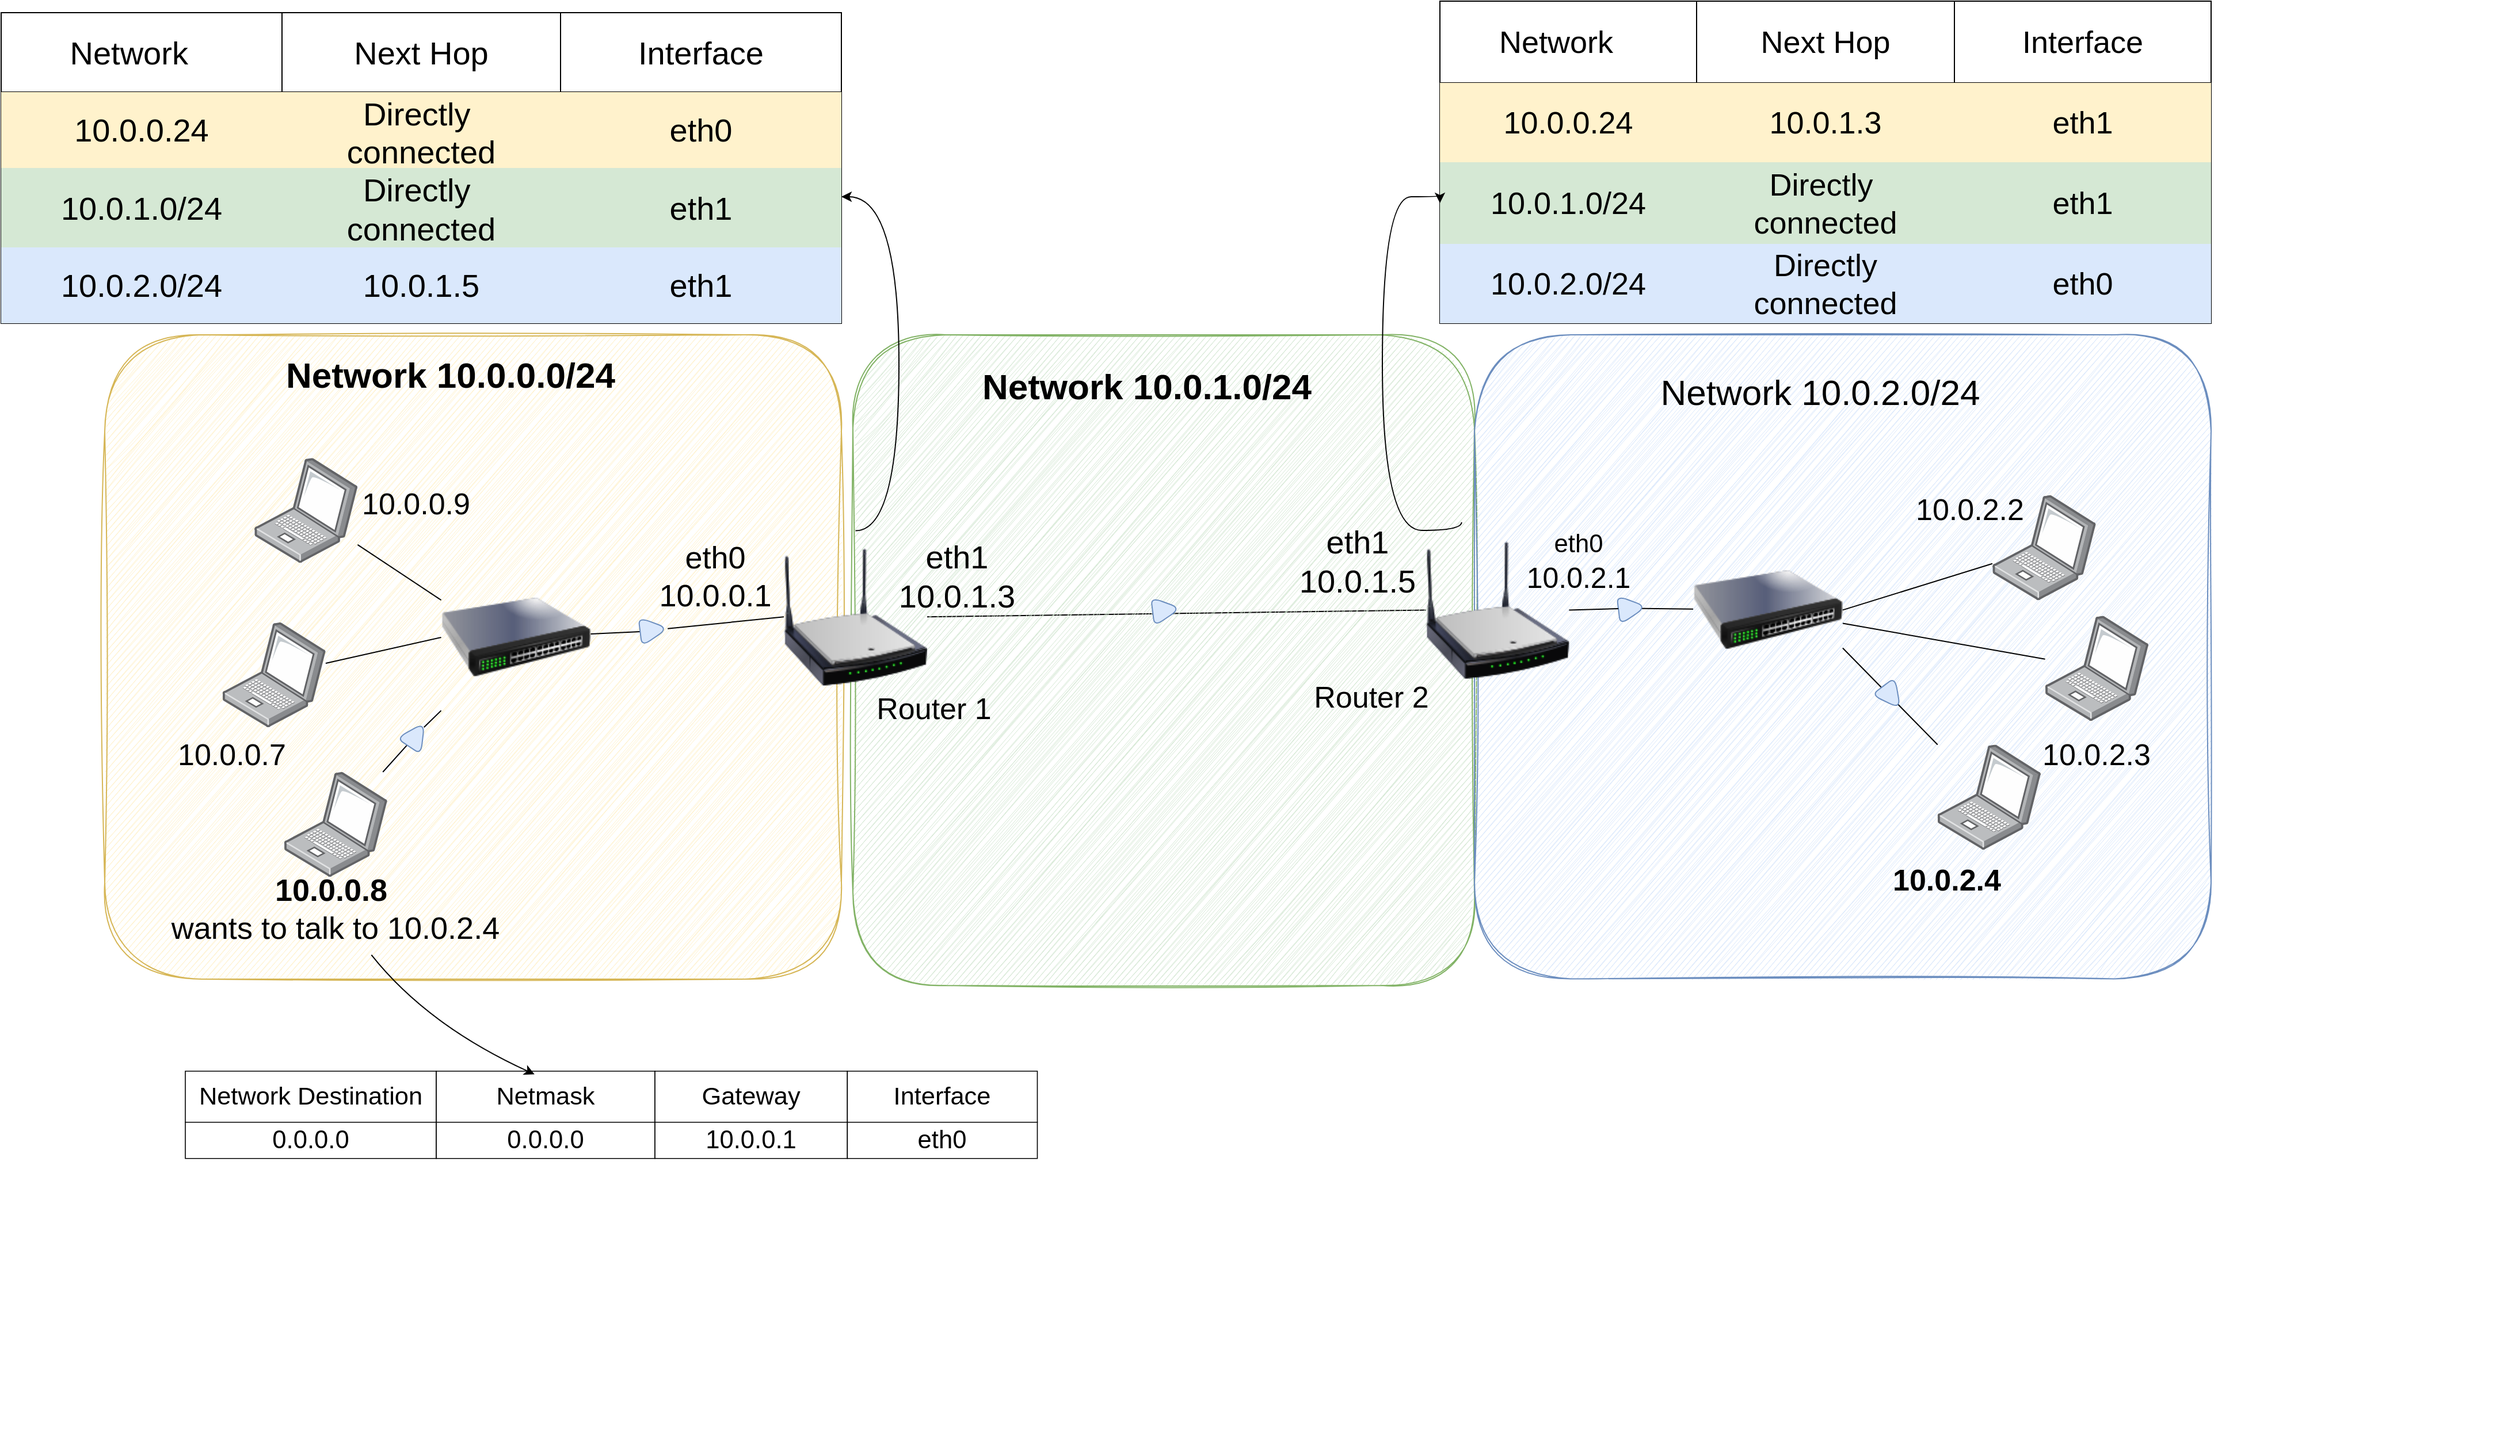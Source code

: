 <mxfile version="24.4.1" type="device" pages="31">
  <diagram name="cross-network-routing" id="3wl30bdq7cDWX0flFKVv">
    <mxGraphModel dx="3654" dy="3748" grid="1" gridSize="10" guides="1" tooltips="1" connect="1" arrows="1" fold="1" page="0" pageScale="1" pageWidth="827" pageHeight="1169" math="0" shadow="0">
      <root>
        <mxCell id="e_dZ1A81nwiEQKWH35C8-0" />
        <mxCell id="e_dZ1A81nwiEQKWH35C8-1" parent="e_dZ1A81nwiEQKWH35C8-0" />
        <mxCell id="e_dZ1A81nwiEQKWH35C8-633" value="" style="group" parent="e_dZ1A81nwiEQKWH35C8-1" vertex="1" connectable="0">
          <mxGeometry x="-740" y="-2160" width="2080" height="1120" as="geometry" />
        </mxCell>
        <mxCell id="e_dZ1A81nwiEQKWH35C8-634" value="" style="group;dropTarget=0;pointerEvents=0;html=1;" parent="e_dZ1A81nwiEQKWH35C8-633" vertex="1">
          <mxGeometry x="70" y="810" width="740" height="170" as="geometry" />
        </mxCell>
        <mxCell id="e_dZ1A81nwiEQKWH35C8-635" value="Network Destination" style="shape=partialRectangle;html=1;whiteSpace=wrap;connectable=0;fillColor=#ffffff;verticalAlign=middle;spacing=3.8;strokeWidth=0.8;fontSize=21.7;" parent="e_dZ1A81nwiEQKWH35C8-634" vertex="1">
          <mxGeometry width="218.033" height="44.368" as="geometry" />
        </mxCell>
        <mxCell id="e_dZ1A81nwiEQKWH35C8-636" value="Netmask" style="shape=partialRectangle;html=1;whiteSpace=wrap;connectable=0;fillColor=#ffffff;verticalAlign=middle;spacing=3.8;strokeWidth=0.8;fontSize=21.7;" parent="e_dZ1A81nwiEQKWH35C8-634" vertex="1">
          <mxGeometry x="218.033" width="189.983" height="44.368" as="geometry" />
        </mxCell>
        <mxCell id="e_dZ1A81nwiEQKWH35C8-637" value="Gateway" style="shape=partialRectangle;html=1;whiteSpace=wrap;connectable=0;fillColor=#ffffff;verticalAlign=middle;spacing=3.8;strokeWidth=0.8;fontSize=21.7;" parent="e_dZ1A81nwiEQKWH35C8-634" vertex="1">
          <mxGeometry x="408.016" width="167.172" height="44.368" as="geometry" />
        </mxCell>
        <mxCell id="e_dZ1A81nwiEQKWH35C8-638" value="Interface" style="shape=partialRectangle;html=1;whiteSpace=wrap;connectable=0;fillColor=#ffffff;strokeOpacity=100;verticalAlign=middle;spacing=3.8;strokeWidth=0.8;fontSize=21.7;" parent="e_dZ1A81nwiEQKWH35C8-634" vertex="1">
          <mxGeometry x="575.188" width="165.058" height="44.368" as="geometry" />
        </mxCell>
        <mxCell id="e_dZ1A81nwiEQKWH35C8-639" value="0.0.0.0" style="shape=partialRectangle;html=1;whiteSpace=wrap;connectable=0;fillOpacity=100;verticalAlign=middle;spacing=3.8;strokeWidth=0.8;fontSize=21.8;" parent="e_dZ1A81nwiEQKWH35C8-634" vertex="1">
          <mxGeometry y="44.368" width="218.033" height="31.478" as="geometry" />
        </mxCell>
        <mxCell id="e_dZ1A81nwiEQKWH35C8-640" value="0.0.0.0" style="shape=partialRectangle;html=1;whiteSpace=wrap;connectable=0;fillOpacity=100;verticalAlign=middle;spacing=3.8;strokeWidth=0.8;fontSize=21.8;" parent="e_dZ1A81nwiEQKWH35C8-634" vertex="1">
          <mxGeometry x="218.033" y="44.368" width="189.983" height="31.478" as="geometry" />
        </mxCell>
        <mxCell id="e_dZ1A81nwiEQKWH35C8-641" value="10.0.0.1" style="shape=partialRectangle;html=1;whiteSpace=wrap;connectable=0;fillOpacity=100;verticalAlign=middle;spacing=3.8;strokeWidth=0.8;fontSize=21.8;" parent="e_dZ1A81nwiEQKWH35C8-634" vertex="1">
          <mxGeometry x="408.016" y="44.368" width="167.172" height="31.478" as="geometry" />
        </mxCell>
        <mxCell id="e_dZ1A81nwiEQKWH35C8-642" value="eth0" style="shape=partialRectangle;html=1;whiteSpace=wrap;connectable=0;strokeOpacity=100;fillOpacity=100;verticalAlign=middle;spacing=3.8;strokeWidth=0.8;fontSize=21.8;" parent="e_dZ1A81nwiEQKWH35C8-634" vertex="1">
          <mxGeometry x="575.188" y="44.368" width="165.058" height="31.478" as="geometry" />
        </mxCell>
        <mxCell id="e_dZ1A81nwiEQKWH35C8-643" value="" style="endArrow=none;html=1;rounded=0;exitX=1;exitY=0.5;exitDx=0;exitDy=0;entryX=0;entryY=0.5;entryDx=0;entryDy=0;" parent="e_dZ1A81nwiEQKWH35C8-633" source="e_dZ1A81nwiEQKWH35C8-688" target="e_dZ1A81nwiEQKWH35C8-664" edge="1">
          <mxGeometry width="50" height="50" relative="1" as="geometry">
            <mxPoint x="840" y="450" as="sourcePoint" />
            <mxPoint x="890" y="400" as="targetPoint" />
          </mxGeometry>
        </mxCell>
        <mxCell id="e_dZ1A81nwiEQKWH35C8-645" value="" style="group" parent="e_dZ1A81nwiEQKWH35C8-633" vertex="1" connectable="0">
          <mxGeometry x="1040" y="170" width="790" height="571" as="geometry" />
        </mxCell>
        <mxCell id="0xZHmHBYGTkieKmmKruk-0" value="" style="rounded=1;whiteSpace=wrap;html=1;fillColor=#d5e8d4;strokeColor=#82b366;sketch=1;curveFitting=1;jiggle=2;" parent="e_dZ1A81nwiEQKWH35C8-645" vertex="1">
          <mxGeometry x="-390" width="540" height="565.5" as="geometry" />
        </mxCell>
        <mxCell id="e_dZ1A81nwiEQKWH35C8-646" value="" style="rounded=1;whiteSpace=wrap;html=1;fillColor=#dae8fc;strokeColor=#6c8ebf;sketch=1;curveFitting=1;jiggle=2;" parent="e_dZ1A81nwiEQKWH35C8-645" vertex="1">
          <mxGeometry x="150.0" width="640.0" height="559.804" as="geometry" />
        </mxCell>
        <mxCell id="e_dZ1A81nwiEQKWH35C8-647" value="" style="endArrow=none;html=1;rounded=0;exitX=1;exitY=0.5;exitDx=0;exitDy=0;" parent="e_dZ1A81nwiEQKWH35C8-645" source="0xZHmHBYGTkieKmmKruk-10" target="e_dZ1A81nwiEQKWH35C8-650" edge="1">
          <mxGeometry width="50" height="50" relative="1" as="geometry">
            <mxPoint x="9.36" y="376.595" as="sourcePoint" />
            <mxPoint x="59.36" y="325.704" as="targetPoint" />
          </mxGeometry>
        </mxCell>
        <mxCell id="e_dZ1A81nwiEQKWH35C8-648" value="" style="group" parent="e_dZ1A81nwiEQKWH35C8-645" vertex="1" connectable="0">
          <mxGeometry x="249.995" y="203.565" width="402.23" height="367.435" as="geometry" />
        </mxCell>
        <mxCell id="e_dZ1A81nwiEQKWH35C8-649" value="" style="endArrow=none;html=1;rounded=0;entryX=1;entryY=0.75;entryDx=0;entryDy=0;strokeWidth=1;fillColor=#e51400;strokeColor=#000000;" parent="e_dZ1A81nwiEQKWH35C8-648" source="e_dZ1A81nwiEQKWH35C8-652" target="e_dZ1A81nwiEQKWH35C8-650" edge="1">
          <mxGeometry width="50" height="50" relative="1" as="geometry">
            <mxPoint x="-0.738" y="-332.031" as="sourcePoint" />
            <mxPoint x="-452.871" y="-47.838" as="targetPoint" />
          </mxGeometry>
        </mxCell>
        <mxCell id="e_dZ1A81nwiEQKWH35C8-650" value="" style="image;html=1;image=img/lib/clip_art/networking/Switch_128x128.png;container=0;" parent="e_dZ1A81nwiEQKWH35C8-648" vertex="1">
          <mxGeometry x="90.001" y="-30.535" width="129.958" height="132.317" as="geometry" />
        </mxCell>
        <mxCell id="e_dZ1A81nwiEQKWH35C8-651" value="" style="group" parent="e_dZ1A81nwiEQKWH35C8-648" vertex="1" connectable="0">
          <mxGeometry x="260.0" y="152.674" width="132.122" height="138.007" as="geometry" />
        </mxCell>
        <mxCell id="e_dZ1A81nwiEQKWH35C8-652" value="" style="image;points=[];aspect=fixed;html=1;align=center;shadow=0;dashed=0;image=img/lib/allied_telesis/computer_and_terminals/Laptop.svg;container=0;" parent="e_dZ1A81nwiEQKWH35C8-651" vertex="1">
          <mxGeometry x="42.22" width="89.902" height="91.188" as="geometry" />
        </mxCell>
        <mxCell id="e_dZ1A81nwiEQKWH35C8-653" value="&lt;b style=&quot;&quot;&gt;&lt;font style=&quot;font-size: 26px;&quot;&gt;10.0.2.4&lt;/font&gt;&lt;/b&gt;" style="text;html=1;align=center;verticalAlign=middle;resizable=0;points=[];autosize=1;strokeColor=none;fillColor=none;fontSize=20;container=0;" parent="e_dZ1A81nwiEQKWH35C8-651" vertex="1">
          <mxGeometry x="-10" y="97.294" width="120" height="40" as="geometry" />
        </mxCell>
        <mxCell id="e_dZ1A81nwiEQKWH35C8-654" value="" style="endArrow=none;html=1;rounded=0;entryX=1;entryY=0.5;entryDx=0;entryDy=0;strokeWidth=1;fillColor=#e51400;strokeColor=#000000;" parent="e_dZ1A81nwiEQKWH35C8-645" source="e_dZ1A81nwiEQKWH35C8-660" target="e_dZ1A81nwiEQKWH35C8-650" edge="1">
          <mxGeometry width="50" height="50" relative="1" as="geometry">
            <mxPoint x="472.883" y="540.465" as="sourcePoint" />
            <mxPoint x="399.724" y="465.146" as="targetPoint" />
          </mxGeometry>
        </mxCell>
        <mxCell id="e_dZ1A81nwiEQKWH35C8-655" value="" style="group" parent="e_dZ1A81nwiEQKWH35C8-645" vertex="1" connectable="0">
          <mxGeometry x="639.997" y="244.278" width="110" height="141.671" as="geometry" />
        </mxCell>
        <mxCell id="e_dZ1A81nwiEQKWH35C8-656" value="" style="image;points=[];aspect=fixed;html=1;align=center;shadow=0;dashed=0;image=img/lib/allied_telesis/computer_and_terminals/Laptop.svg;container=0;" parent="e_dZ1A81nwiEQKWH35C8-655" vertex="1">
          <mxGeometry x="5.77" width="89.902" height="91.188" as="geometry" />
        </mxCell>
        <mxCell id="e_dZ1A81nwiEQKWH35C8-657" value="&lt;font style=&quot;font-size: 26px;&quot;&gt;10.0.2.3&lt;/font&gt;" style="text;html=1;align=center;verticalAlign=middle;resizable=0;points=[];autosize=1;strokeColor=none;fillColor=none;fontSize=20;container=0;" parent="e_dZ1A81nwiEQKWH35C8-655" vertex="1">
          <mxGeometry x="-10" y="100.958" width="120" height="40" as="geometry" />
        </mxCell>
        <mxCell id="e_dZ1A81nwiEQKWH35C8-658" value="" style="endArrow=none;html=1;rounded=0;strokeWidth=1;fillColor=#e51400;strokeColor=#000000;" parent="e_dZ1A81nwiEQKWH35C8-645" source="e_dZ1A81nwiEQKWH35C8-656" target="e_dZ1A81nwiEQKWH35C8-650" edge="1">
          <mxGeometry width="50" height="50" relative="1" as="geometry">
            <mxPoint x="202.067" y="748.102" as="sourcePoint" />
            <mxPoint x="128.908" y="672.783" as="targetPoint" />
          </mxGeometry>
        </mxCell>
        <mxCell id="e_dZ1A81nwiEQKWH35C8-659" value="" style="group" parent="e_dZ1A81nwiEQKWH35C8-645" vertex="1" connectable="0">
          <mxGeometry x="530.005" y="132.317" width="159.902" height="99.898" as="geometry" />
        </mxCell>
        <mxCell id="e_dZ1A81nwiEQKWH35C8-660" value="" style="image;points=[];aspect=fixed;html=1;align=center;shadow=0;dashed=0;image=img/lib/allied_telesis/computer_and_terminals/Laptop.svg;container=0;" parent="e_dZ1A81nwiEQKWH35C8-659" vertex="1">
          <mxGeometry x="70.0" y="7.084" width="89.902" height="91.188" as="geometry" />
        </mxCell>
        <mxCell id="e_dZ1A81nwiEQKWH35C8-661" value="&lt;font style=&quot;font-size: 26px;&quot;&gt;10.0.2.2&lt;/font&gt;" style="text;html=1;align=center;verticalAlign=middle;resizable=0;points=[];autosize=1;strokeColor=none;fillColor=none;fontSize=20;container=0;" parent="e_dZ1A81nwiEQKWH35C8-659" vertex="1">
          <mxGeometry x="-10" width="120" height="40" as="geometry" />
        </mxCell>
        <mxCell id="e_dZ1A81nwiEQKWH35C8-662" value="&lt;span data-lucid-type=&quot;application/vnd.lucid.text&quot; data-lucid-content=&quot;{&amp;quot;t&amp;quot;:&amp;quot;169.254.0.0/24&amp;quot;,&amp;quot;m&amp;quot;:[{&amp;quot;s&amp;quot;:0,&amp;quot;n&amp;quot;:&amp;quot;s&amp;quot;,&amp;quot;v&amp;quot;:29.111,&amp;quot;e&amp;quot;:14}]}&quot; style=&quot;font-size: 31px;&quot;&gt;&lt;span style=&quot;font-size: 31px;&quot;&gt;Network 10.0.2.0/24&lt;/span&gt;&lt;/span&gt;" style="text;html=1;align=center;verticalAlign=middle;resizable=0;points=[];autosize=1;strokeColor=none;fillColor=none;fontSize=31;container=0;" parent="e_dZ1A81nwiEQKWH35C8-645" vertex="1">
          <mxGeometry x="299.997" y="25.446" width="300" height="50" as="geometry" />
        </mxCell>
        <mxCell id="e_dZ1A81nwiEQKWH35C8-663" value="" style="group" parent="e_dZ1A81nwiEQKWH35C8-645" vertex="1" connectable="0">
          <mxGeometry x="107.711" y="162.852" width="172.286" height="152.674" as="geometry" />
        </mxCell>
        <mxCell id="e_dZ1A81nwiEQKWH35C8-664" value="" style="image;html=1;image=img/lib/clip_art/networking/Wireless_Router_N_128x128.png;container=0;" parent="e_dZ1A81nwiEQKWH35C8-663" vertex="1">
          <mxGeometry width="124.506" height="152.674" as="geometry" />
        </mxCell>
        <mxCell id="e_dZ1A81nwiEQKWH35C8-666" value="&lt;div style=&quot;font-size: 28px;&quot;&gt;&lt;span style=&quot;&quot; data-lucid-content=&quot;{&amp;quot;t&amp;quot;:&amp;quot;169.254.0.0/24&amp;quot;,&amp;quot;m&amp;quot;:[{&amp;quot;s&amp;quot;:0,&amp;quot;n&amp;quot;:&amp;quot;s&amp;quot;,&amp;quot;v&amp;quot;:29.111,&amp;quot;e&amp;quot;:14}]}&quot; data-lucid-type=&quot;application/vnd.lucid.text&quot;&gt;&lt;font style=&quot;font-size: 28px;&quot;&gt;eth1&lt;/font&gt;&lt;/span&gt;&lt;/div&gt;&lt;span style=&quot;font-size: 28px;&quot; data-lucid-content=&quot;{&amp;quot;t&amp;quot;:&amp;quot;169.254.0.0/24&amp;quot;,&amp;quot;m&amp;quot;:[{&amp;quot;s&amp;quot;:0,&amp;quot;n&amp;quot;:&amp;quot;s&amp;quot;,&amp;quot;v&amp;quot;:29.111,&amp;quot;e&amp;quot;:14}]}&quot; data-lucid-type=&quot;application/vnd.lucid.text&quot;&gt;&lt;font style=&quot;font-size: 28px;&quot;&gt;10.0.1.5&lt;/font&gt;&lt;/span&gt;" style="text;html=1;align=center;verticalAlign=middle;resizable=0;points=[];autosize=1;strokeColor=none;fillColor=none;fontSize=20;container=0;" parent="e_dZ1A81nwiEQKWH35C8-645" vertex="1">
          <mxGeometry x="-12.29" y="156.504" width="120" height="80" as="geometry" />
        </mxCell>
        <mxCell id="e_dZ1A81nwiEQKWH35C8-665" value="&lt;div&gt;&lt;span data-lucid-content=&quot;{&amp;quot;t&amp;quot;:&amp;quot;169.254.0.0/24&amp;quot;,&amp;quot;m&amp;quot;:[{&amp;quot;s&amp;quot;:0,&amp;quot;n&amp;quot;:&amp;quot;s&amp;quot;,&amp;quot;v&amp;quot;:29.111,&amp;quot;e&amp;quot;:14}]}&quot; data-lucid-type=&quot;application/vnd.lucid.text&quot;&gt;&lt;span style=&quot;font-size:21.833px;&quot;&gt;eth0&lt;/span&gt;&lt;/span&gt;&lt;/div&gt;&lt;span data-lucid-content=&quot;{&amp;quot;t&amp;quot;:&amp;quot;169.254.0.0/24&amp;quot;,&amp;quot;m&amp;quot;:[{&amp;quot;s&amp;quot;:0,&amp;quot;n&amp;quot;:&amp;quot;s&amp;quot;,&amp;quot;v&amp;quot;:29.111,&amp;quot;e&amp;quot;:14}]}&quot; data-lucid-type=&quot;application/vnd.lucid.text&quot;&gt;&lt;font style=&quot;font-size: 25px;&quot;&gt;10.0.2.1&lt;/font&gt;&lt;/span&gt;" style="text;html=1;align=center;verticalAlign=middle;resizable=0;points=[];autosize=1;strokeColor=none;fillColor=none;fontSize=20;container=0;" parent="e_dZ1A81nwiEQKWH35C8-645" vertex="1">
          <mxGeometry x="184.997" y="161.502" width="110" height="70" as="geometry" />
        </mxCell>
        <mxCell id="5tIRgdMlSPEKZFnzf7ZT-63" value="&lt;font style=&quot;font-size: 26px;&quot;&gt;Router 2&lt;/font&gt;" style="text;html=1;align=center;verticalAlign=middle;resizable=0;points=[];autosize=1;strokeColor=none;fillColor=none;fontFamily=Helvetica;fontSize=25;fontColor=default;" parent="e_dZ1A81nwiEQKWH35C8-645" vertex="1">
          <mxGeometry y="295.12" width="120" height="40" as="geometry" />
        </mxCell>
        <mxCell id="0xZHmHBYGTkieKmmKruk-9" value="" style="triangle;whiteSpace=wrap;html=1;direction=north;rotation=83;rounded=1;fillColor=#dae8fc;strokeColor=#6c8ebf;" parent="e_dZ1A81nwiEQKWH35C8-645" vertex="1">
          <mxGeometry x="-130" y="226.92" width="25.28" height="24.53" as="geometry" />
        </mxCell>
        <mxCell id="0xZHmHBYGTkieKmmKruk-10" value="" style="triangle;whiteSpace=wrap;html=1;direction=north;rotation=83;rounded=1;fillColor=#dae8fc;strokeColor=#6c8ebf;" parent="e_dZ1A81nwiEQKWH35C8-645" vertex="1">
          <mxGeometry x="274.72" y="225.47" width="25.28" height="24.53" as="geometry" />
        </mxCell>
        <mxCell id="0xZHmHBYGTkieKmmKruk-11" value="" style="endArrow=none;html=1;rounded=0;exitX=1;exitY=0.5;exitDx=0;exitDy=0;" parent="e_dZ1A81nwiEQKWH35C8-645" source="e_dZ1A81nwiEQKWH35C8-664" target="0xZHmHBYGTkieKmmKruk-10" edge="1">
          <mxGeometry width="50" height="50" relative="1" as="geometry">
            <mxPoint x="532" y="-1751" as="sourcePoint" />
            <mxPoint x="640" y="-1751" as="targetPoint" />
          </mxGeometry>
        </mxCell>
        <mxCell id="0xZHmHBYGTkieKmmKruk-12" value="" style="triangle;whiteSpace=wrap;html=1;direction=north;rotation=143;rounded=1;fillColor=#dae8fc;strokeColor=#6c8ebf;" parent="e_dZ1A81nwiEQKWH35C8-645" vertex="1">
          <mxGeometry x="500" y="302.85" width="25.28" height="24.53" as="geometry" />
        </mxCell>
        <mxCell id="e_dZ1A81nwiEQKWH35C8-668" value="" style="group" parent="e_dZ1A81nwiEQKWH35C8-633" vertex="1" connectable="0">
          <mxGeometry y="170" width="790.0" height="600" as="geometry" />
        </mxCell>
        <mxCell id="e_dZ1A81nwiEQKWH35C8-669" value="" style="rounded=1;whiteSpace=wrap;html=1;fillColor=#fff2cc;strokeColor=#d6b656;sketch=1;curveFitting=1;jiggle=2;" parent="e_dZ1A81nwiEQKWH35C8-668" vertex="1">
          <mxGeometry width="640" height="560" as="geometry" />
        </mxCell>
        <mxCell id="e_dZ1A81nwiEQKWH35C8-670" value="" style="endArrow=none;html=1;rounded=0;entryX=0;entryY=0.5;entryDx=0;entryDy=0;strokeWidth=1;fillColor=#e51400;strokeColor=#000000;" parent="e_dZ1A81nwiEQKWH35C8-668" source="e_dZ1A81nwiEQKWH35C8-676" target="e_dZ1A81nwiEQKWH35C8-674" edge="1">
          <mxGeometry width="50" height="50" relative="1" as="geometry">
            <mxPoint x="379.262" y="64.181" as="sourcePoint" />
            <mxPoint x="-72.868" y="342.832" as="targetPoint" />
          </mxGeometry>
        </mxCell>
        <mxCell id="e_dZ1A81nwiEQKWH35C8-671" value="" style="endArrow=none;html=1;rounded=0;exitX=0;exitY=0.5;exitDx=0;exitDy=0;" parent="e_dZ1A81nwiEQKWH35C8-668" source="0xZHmHBYGTkieKmmKruk-7" target="e_dZ1A81nwiEQKWH35C8-674" edge="1">
          <mxGeometry width="50" height="50" relative="1" as="geometry">
            <mxPoint x="507.144" y="365.795" as="sourcePoint" />
            <mxPoint x="557.144" y="315.897" as="targetPoint" />
          </mxGeometry>
        </mxCell>
        <mxCell id="e_dZ1A81nwiEQKWH35C8-672" value="" style="endArrow=none;html=1;rounded=0;entryX=0;entryY=0.25;entryDx=0;entryDy=0;strokeWidth=1;fillColor=#e51400;strokeColor=#000000;" parent="e_dZ1A81nwiEQKWH35C8-668" source="e_dZ1A81nwiEQKWH35C8-682" target="e_dZ1A81nwiEQKWH35C8-674" edge="1">
          <mxGeometry width="50" height="50" relative="1" as="geometry">
            <mxPoint x="602.886" y="720.065" as="sourcePoint" />
            <mxPoint x="529.728" y="646.215" as="targetPoint" />
          </mxGeometry>
        </mxCell>
        <mxCell id="e_dZ1A81nwiEQKWH35C8-673" value="" style="endArrow=none;html=1;rounded=0;strokeWidth=1;fillColor=#e51400;strokeColor=#000000;" parent="e_dZ1A81nwiEQKWH35C8-668" source="0xZHmHBYGTkieKmmKruk-5" target="e_dZ1A81nwiEQKWH35C8-674" edge="1">
          <mxGeometry width="50" height="50" relative="1" as="geometry">
            <mxPoint x="332.072" y="923.652" as="sourcePoint" />
            <mxPoint x="258.914" y="849.802" as="targetPoint" />
          </mxGeometry>
        </mxCell>
        <mxCell id="e_dZ1A81nwiEQKWH35C8-674" value="" style="image;html=1;image=img/lib/clip_art/networking/Switch_128x128.png;container=0;" parent="e_dZ1A81nwiEQKWH35C8-668" vertex="1">
          <mxGeometry x="292.26" y="198.146" width="129.958" height="129.736" as="geometry" />
        </mxCell>
        <mxCell id="e_dZ1A81nwiEQKWH35C8-675" value="" style="group" parent="e_dZ1A81nwiEQKWH35C8-668" vertex="1" connectable="0">
          <mxGeometry x="60" y="249.999" width="131.94" height="140.396" as="geometry" />
        </mxCell>
        <mxCell id="e_dZ1A81nwiEQKWH35C8-676" value="" style="image;points=[];aspect=fixed;html=1;align=center;shadow=0;dashed=0;image=img/lib/allied_telesis/computer_and_terminals/Laptop.svg;container=0;" parent="e_dZ1A81nwiEQKWH35C8-675" vertex="1">
          <mxGeometry x="42.22" width="89.72" height="91.003" as="geometry" />
        </mxCell>
        <mxCell id="e_dZ1A81nwiEQKWH35C8-677" value="&lt;span data-lucid-content=&quot;{&amp;quot;t&amp;quot;:&amp;quot;169.254.0.0/24&amp;quot;,&amp;quot;m&amp;quot;:[{&amp;quot;s&amp;quot;:0,&amp;quot;n&amp;quot;:&amp;quot;s&amp;quot;,&amp;quot;v&amp;quot;:29.111,&amp;quot;e&amp;quot;:14}]}&quot; data-lucid-type=&quot;application/vnd.lucid.text&quot;&gt;&lt;font style=&quot;font-size: 26px;&quot;&gt;10.0.0.7&lt;/font&gt;&lt;/span&gt;" style="text;html=1;align=center;verticalAlign=middle;resizable=0;points=[];autosize=1;strokeColor=none;fillColor=none;fontSize=20;container=0;" parent="e_dZ1A81nwiEQKWH35C8-675" vertex="1">
          <mxGeometry x="-10" y="95.396" width="120" height="40" as="geometry" />
        </mxCell>
        <mxCell id="e_dZ1A81nwiEQKWH35C8-678" value="" style="group" parent="e_dZ1A81nwiEQKWH35C8-668" vertex="1" connectable="0">
          <mxGeometry x="150.001" y="379.997" width="215" height="158.989" as="geometry" />
        </mxCell>
        <mxCell id="e_dZ1A81nwiEQKWH35C8-679" value="" style="image;points=[];aspect=fixed;html=1;align=center;shadow=0;dashed=0;image=img/lib/allied_telesis/computer_and_terminals/Laptop.svg;container=0;" parent="e_dZ1A81nwiEQKWH35C8-678" vertex="1">
          <mxGeometry x="5.77" width="89.72" height="91.003" as="geometry" />
        </mxCell>
        <mxCell id="e_dZ1A81nwiEQKWH35C8-680" value="&lt;span style=&quot;font-size: 27px;&quot; data-lucid-content=&quot;{&amp;quot;t&amp;quot;:&amp;quot;169.254.0.0/24&amp;quot;,&amp;quot;m&amp;quot;:[{&amp;quot;s&amp;quot;:0,&amp;quot;n&amp;quot;:&amp;quot;s&amp;quot;,&amp;quot;v&amp;quot;:29.111,&amp;quot;e&amp;quot;:14}]}&quot; data-lucid-type=&quot;application/vnd.lucid.text&quot;&gt;&lt;font style=&quot;font-size: 27px;&quot;&gt;&lt;b style=&quot;&quot;&gt;&lt;font style=&quot;font-size: 27px;&quot;&gt;10.0.0.8&lt;/font&gt;&lt;/b&gt;&amp;nbsp;&lt;/font&gt;&lt;/span&gt;&lt;div style=&quot;font-size: 27px;&quot;&gt;&lt;span data-lucid-content=&quot;{&amp;quot;t&amp;quot;:&amp;quot;169.254.0.0/24&amp;quot;,&amp;quot;m&amp;quot;:[{&amp;quot;s&amp;quot;:0,&amp;quot;n&amp;quot;:&amp;quot;s&amp;quot;,&amp;quot;v&amp;quot;:29.111,&amp;quot;e&amp;quot;:14}]}&quot; data-lucid-type=&quot;application/vnd.lucid.text&quot;&gt;&lt;font style=&quot;font-size: 27px;&quot;&gt;wants to talk to 10.0.2.4&lt;/font&gt;&lt;/span&gt;&lt;/div&gt;" style="text;html=1;align=center;verticalAlign=middle;resizable=0;points=[];autosize=1;strokeColor=none;fillColor=none;fontSize=20;container=0;" parent="e_dZ1A81nwiEQKWH35C8-678" vertex="1">
          <mxGeometry x="-105" y="78.989" width="310" height="80" as="geometry" />
        </mxCell>
        <mxCell id="e_dZ1A81nwiEQKWH35C8-681" value="" style="group" parent="e_dZ1A81nwiEQKWH35C8-668" vertex="1" connectable="0">
          <mxGeometry x="129.998" y="107.14" width="199.72" height="91.003" as="geometry" />
        </mxCell>
        <mxCell id="e_dZ1A81nwiEQKWH35C8-682" value="" style="image;points=[];aspect=fixed;html=1;align=center;shadow=0;dashed=0;image=img/lib/allied_telesis/computer_and_terminals/Laptop.svg;container=0;" parent="e_dZ1A81nwiEQKWH35C8-681" vertex="1">
          <mxGeometry width="89.72" height="91.003" as="geometry" />
        </mxCell>
        <mxCell id="e_dZ1A81nwiEQKWH35C8-683" value="&lt;span data-lucid-content=&quot;{&amp;quot;t&amp;quot;:&amp;quot;169.254.0.0/24&amp;quot;,&amp;quot;m&amp;quot;:[{&amp;quot;s&amp;quot;:0,&amp;quot;n&amp;quot;:&amp;quot;s&amp;quot;,&amp;quot;v&amp;quot;:29.111,&amp;quot;e&amp;quot;:14}]}&quot; data-lucid-type=&quot;application/vnd.lucid.text&quot;&gt;&lt;font style=&quot;font-size: 26px;&quot;&gt;10.0.0.9&lt;/font&gt;&lt;/span&gt;" style="text;html=1;align=center;verticalAlign=middle;resizable=0;points=[];autosize=1;strokeColor=none;fillColor=none;fontSize=20;container=0;" parent="e_dZ1A81nwiEQKWH35C8-681" vertex="1">
          <mxGeometry x="79.72" y="19.996" width="120" height="40" as="geometry" />
        </mxCell>
        <mxCell id="e_dZ1A81nwiEQKWH35C8-684" value="&lt;span data-lucid-type=&quot;application/vnd.lucid.text&quot; data-lucid-content=&quot;{&amp;quot;t&amp;quot;:&amp;quot;169.254.0.0/24&amp;quot;,&amp;quot;m&amp;quot;:[{&amp;quot;s&amp;quot;:0,&amp;quot;n&amp;quot;:&amp;quot;s&amp;quot;,&amp;quot;v&amp;quot;:29.111,&amp;quot;e&amp;quot;:14}]}&quot; style=&quot;font-size: 31px;&quot;&gt;&lt;span style=&quot;font-size: 31px;&quot;&gt;&lt;b&gt;Network 10.0.0.0/24&lt;/b&gt;&lt;/span&gt;&lt;/span&gt;" style="text;html=1;align=center;verticalAlign=middle;resizable=0;points=[];autosize=1;strokeColor=none;fillColor=none;fontSize=31;container=0;" parent="e_dZ1A81nwiEQKWH35C8-668" vertex="1">
          <mxGeometry x="144.997" y="10" width="310" height="50" as="geometry" />
        </mxCell>
        <mxCell id="e_dZ1A81nwiEQKWH35C8-685" value="" style="group" parent="e_dZ1A81nwiEQKWH35C8-668" vertex="1" connectable="0">
          <mxGeometry x="489.991" y="170.302" width="300.01" height="174.938" as="geometry" />
        </mxCell>
        <mxCell id="e_dZ1A81nwiEQKWH35C8-686" value="&lt;div style=&quot;font-size: 28px;&quot;&gt;&lt;span style=&quot;&quot; data-lucid-content=&quot;{&amp;quot;t&amp;quot;:&amp;quot;169.254.0.0/24&amp;quot;,&amp;quot;m&amp;quot;:[{&amp;quot;s&amp;quot;:0,&amp;quot;n&amp;quot;:&amp;quot;s&amp;quot;,&amp;quot;v&amp;quot;:29.111,&amp;quot;e&amp;quot;:14}]}&quot; data-lucid-type=&quot;application/vnd.lucid.text&quot;&gt;&lt;font style=&quot;font-size: 28px;&quot;&gt;eth1&lt;/font&gt;&lt;/span&gt;&lt;/div&gt;&lt;span style=&quot;font-size: 28px;&quot; data-lucid-content=&quot;{&amp;quot;t&amp;quot;:&amp;quot;169.254.0.0/24&amp;quot;,&amp;quot;m&amp;quot;:[{&amp;quot;s&amp;quot;:0,&amp;quot;n&amp;quot;:&amp;quot;s&amp;quot;,&amp;quot;v&amp;quot;:29.111,&amp;quot;e&amp;quot;:14}]}&quot; data-lucid-type=&quot;application/vnd.lucid.text&quot;&gt;&lt;font style=&quot;font-size: 28px;&quot;&gt;10.0.1.3&lt;/font&gt;&lt;/span&gt;" style="text;html=1;align=center;verticalAlign=middle;resizable=0;points=[];autosize=1;strokeColor=none;fillColor=none;fontSize=20;container=0;" parent="e_dZ1A81nwiEQKWH35C8-685" vertex="1">
          <mxGeometry x="190.01" y="-0.302" width="120" height="80" as="geometry" />
        </mxCell>
        <mxCell id="e_dZ1A81nwiEQKWH35C8-687" value="" style="group" parent="e_dZ1A81nwiEQKWH35C8-685" vertex="1" connectable="0">
          <mxGeometry width="290.009" height="174.938" as="geometry" />
        </mxCell>
        <mxCell id="e_dZ1A81nwiEQKWH35C8-688" value="" style="image;html=1;image=img/lib/clip_art/networking/Wireless_Router_N_128x128.png;container=0;" parent="e_dZ1A81nwiEQKWH35C8-687" vertex="1">
          <mxGeometry x="100.005" width="124.505" height="149.696" as="geometry" />
        </mxCell>
        <mxCell id="5tIRgdMlSPEKZFnzf7ZT-62" value="&lt;font style=&quot;font-size: 26px;&quot;&gt;Router 1&lt;/font&gt;" style="text;html=1;align=center;verticalAlign=middle;resizable=0;points=[];autosize=1;strokeColor=none;fillColor=none;fontFamily=Helvetica;fontSize=25;fontColor=default;" parent="e_dZ1A81nwiEQKWH35C8-687" vertex="1">
          <mxGeometry x="170.009" y="134.938" width="120" height="40" as="geometry" />
        </mxCell>
        <mxCell id="0xZHmHBYGTkieKmmKruk-6" value="" style="endArrow=none;html=1;rounded=0;strokeWidth=1;fillColor=#e51400;strokeColor=#000000;" parent="e_dZ1A81nwiEQKWH35C8-668" source="e_dZ1A81nwiEQKWH35C8-679" target="0xZHmHBYGTkieKmmKruk-5" edge="1">
          <mxGeometry width="50" height="50" relative="1" as="geometry">
            <mxPoint x="-496" y="-1610" as="sourcePoint" />
            <mxPoint x="-445" y="-1662" as="targetPoint" />
          </mxGeometry>
        </mxCell>
        <mxCell id="0xZHmHBYGTkieKmmKruk-5" value="" style="triangle;whiteSpace=wrap;html=1;direction=north;rotation=34;rounded=1;fillColor=#dae8fc;strokeColor=#6c8ebf;" parent="e_dZ1A81nwiEQKWH35C8-668" vertex="1">
          <mxGeometry x="258.33" y="335.13" width="25.28" height="24.53" as="geometry" />
        </mxCell>
        <mxCell id="0xZHmHBYGTkieKmmKruk-8" value="" style="endArrow=none;html=1;rounded=0;exitX=0;exitY=0.5;exitDx=0;exitDy=0;" parent="e_dZ1A81nwiEQKWH35C8-668" source="e_dZ1A81nwiEQKWH35C8-688" target="0xZHmHBYGTkieKmmKruk-7" edge="1">
          <mxGeometry width="50" height="50" relative="1" as="geometry">
            <mxPoint x="-150" y="-1745" as="sourcePoint" />
            <mxPoint x="-318" y="-1732" as="targetPoint" />
          </mxGeometry>
        </mxCell>
        <mxCell id="0xZHmHBYGTkieKmmKruk-7" value="" style="triangle;whiteSpace=wrap;html=1;direction=north;rotation=83;rounded=1;fillColor=#dae8fc;strokeColor=#6c8ebf;" parent="e_dZ1A81nwiEQKWH35C8-668" vertex="1">
          <mxGeometry x="464.71" y="244.28" width="25.28" height="24.53" as="geometry" />
        </mxCell>
        <mxCell id="e_dZ1A81nwiEQKWH35C8-689" value="&lt;div style=&quot;font-size: 27px;&quot;&gt;&lt;span style=&quot;&quot; data-lucid-content=&quot;{&amp;quot;t&amp;quot;:&amp;quot;169.254.0.0/24&amp;quot;,&amp;quot;m&amp;quot;:[{&amp;quot;s&amp;quot;:0,&amp;quot;n&amp;quot;:&amp;quot;s&amp;quot;,&amp;quot;v&amp;quot;:29.111,&amp;quot;e&amp;quot;:14}]}&quot; data-lucid-type=&quot;application/vnd.lucid.text&quot;&gt;&lt;font style=&quot;font-size: 27px;&quot;&gt;eth0&lt;/font&gt;&lt;/span&gt;&lt;/div&gt;&lt;span style=&quot;font-size: 27px;&quot; data-lucid-content=&quot;{&amp;quot;t&amp;quot;:&amp;quot;169.254.0.0/24&amp;quot;,&amp;quot;m&amp;quot;:[{&amp;quot;s&amp;quot;:0,&amp;quot;n&amp;quot;:&amp;quot;s&amp;quot;,&amp;quot;v&amp;quot;:29.111,&amp;quot;e&amp;quot;:14}]}&quot; data-lucid-type=&quot;application/vnd.lucid.text&quot;&gt;&lt;font style=&quot;font-size: 27px;&quot;&gt;10.0.0.1&lt;/font&gt;&lt;/span&gt;" style="text;html=1;align=center;verticalAlign=middle;resizable=0;points=[];autosize=1;strokeColor=none;fillColor=none;fontSize=20;container=0;" parent="e_dZ1A81nwiEQKWH35C8-668" vertex="1">
          <mxGeometry x="470.001" y="169.997" width="120" height="80" as="geometry" />
        </mxCell>
        <mxCell id="e_dZ1A81nwiEQKWH35C8-690" value="" style="endArrow=classic;html=1;rounded=0;entryX=0.41;entryY=0.016;entryDx=0;entryDy=0;entryPerimeter=0;curved=1;" parent="e_dZ1A81nwiEQKWH35C8-633" source="e_dZ1A81nwiEQKWH35C8-680" target="e_dZ1A81nwiEQKWH35C8-634" edge="1">
          <mxGeometry width="50" height="50" relative="1" as="geometry">
            <mxPoint x="160" y="790" as="sourcePoint" />
            <mxPoint x="210" y="740" as="targetPoint" />
            <Array as="points">
              <mxPoint x="280" y="770" />
            </Array>
          </mxGeometry>
        </mxCell>
        <mxCell id="0xZHmHBYGTkieKmmKruk-1" value="&lt;span data-lucid-type=&quot;application/vnd.lucid.text&quot; data-lucid-content=&quot;{&amp;quot;t&amp;quot;:&amp;quot;169.254.0.0/24&amp;quot;,&amp;quot;m&amp;quot;:[{&amp;quot;s&amp;quot;:0,&amp;quot;n&amp;quot;:&amp;quot;s&amp;quot;,&amp;quot;v&amp;quot;:29.111,&amp;quot;e&amp;quot;:14}]}&quot; style=&quot;font-size: 31px;&quot;&gt;&lt;span style=&quot;font-size: 31px;&quot;&gt;&lt;b&gt;Network 10.0.1.0/24&lt;/b&gt;&lt;/span&gt;&lt;/span&gt;" style="text;html=1;align=center;verticalAlign=middle;resizable=0;points=[];autosize=1;strokeColor=none;fillColor=none;fontSize=31;container=0;" parent="e_dZ1A81nwiEQKWH35C8-633" vertex="1">
          <mxGeometry x="749.997" y="190" width="310" height="50" as="geometry" />
        </mxCell>
        <mxCell id="e_dZ1A81nwiEQKWH35C8-714" style="edgeStyle=orthogonalEdgeStyle;rounded=0;orthogonalLoop=1;jettySize=auto;html=1;curved=1;exitX=0.5;exitY=0;exitDx=0;exitDy=0;" parent="e_dZ1A81nwiEQKWH35C8-1" source="e_dZ1A81nwiEQKWH35C8-688" target="5tIRgdMlSPEKZFnzf7ZT-36" edge="1">
          <mxGeometry relative="1" as="geometry">
            <mxPoint x="168.52" y="-2073.16" as="targetPoint" />
            <Array as="points">
              <mxPoint x="-50" y="-1820" />
              <mxPoint x="-50" y="-2110" />
            </Array>
          </mxGeometry>
        </mxCell>
        <mxCell id="5tIRgdMlSPEKZFnzf7ZT-27" value="" style="shape=table;startSize=0;container=1;collapsible=0;childLayout=tableLayout;fontSize=19;" parent="e_dZ1A81nwiEQKWH35C8-1" vertex="1">
          <mxGeometry x="-830" y="-2270" width="730" height="270" as="geometry" />
        </mxCell>
        <mxCell id="5tIRgdMlSPEKZFnzf7ZT-28" value="" style="shape=tableRow;horizontal=0;startSize=0;swimlaneHead=0;swimlaneBody=0;strokeColor=inherit;top=0;left=0;bottom=0;right=0;collapsible=0;dropTarget=0;fillColor=none;points=[[0,0.5],[1,0.5]];portConstraint=eastwest;fontSize=16;" parent="5tIRgdMlSPEKZFnzf7ZT-27" vertex="1">
          <mxGeometry width="730" height="69" as="geometry" />
        </mxCell>
        <mxCell id="5tIRgdMlSPEKZFnzf7ZT-29" value="Network&lt;span style=&quot;white-space: pre; font-size: 28px;&quot;&gt;&#x9;&lt;/span&gt;" style="shape=partialRectangle;html=1;whiteSpace=wrap;connectable=0;strokeColor=inherit;overflow=hidden;fillColor=none;top=0;left=0;bottom=0;right=0;pointerEvents=1;fontSize=28;" parent="5tIRgdMlSPEKZFnzf7ZT-28" vertex="1">
          <mxGeometry width="244" height="69" as="geometry">
            <mxRectangle width="244" height="69" as="alternateBounds" />
          </mxGeometry>
        </mxCell>
        <mxCell id="5tIRgdMlSPEKZFnzf7ZT-30" value="Next Hop" style="shape=partialRectangle;html=1;whiteSpace=wrap;connectable=0;strokeColor=inherit;overflow=hidden;fillColor=none;top=0;left=0;bottom=0;right=0;pointerEvents=1;fontSize=28;" parent="5tIRgdMlSPEKZFnzf7ZT-28" vertex="1">
          <mxGeometry x="244" width="242" height="69" as="geometry">
            <mxRectangle width="242" height="69" as="alternateBounds" />
          </mxGeometry>
        </mxCell>
        <mxCell id="5tIRgdMlSPEKZFnzf7ZT-31" value="Interface" style="shape=partialRectangle;html=1;whiteSpace=wrap;connectable=0;strokeColor=inherit;overflow=hidden;fillColor=none;top=0;left=0;bottom=0;right=0;pointerEvents=1;fontSize=28;" parent="5tIRgdMlSPEKZFnzf7ZT-28" vertex="1">
          <mxGeometry x="486" width="244" height="69" as="geometry">
            <mxRectangle width="244" height="69" as="alternateBounds" />
          </mxGeometry>
        </mxCell>
        <mxCell id="5tIRgdMlSPEKZFnzf7ZT-32" value="" style="shape=tableRow;horizontal=0;startSize=0;swimlaneHead=0;swimlaneBody=0;strokeColor=inherit;top=0;left=0;bottom=0;right=0;collapsible=0;dropTarget=0;fillColor=none;points=[[0,0.5],[1,0.5]];portConstraint=eastwest;fontSize=16;" parent="5tIRgdMlSPEKZFnzf7ZT-27" vertex="1">
          <mxGeometry y="69" width="730" height="66" as="geometry" />
        </mxCell>
        <mxCell id="5tIRgdMlSPEKZFnzf7ZT-33" value="10.0.0.24" style="shape=partialRectangle;html=1;whiteSpace=wrap;connectable=0;strokeColor=#d6b656;overflow=hidden;fillColor=#fff2cc;top=0;left=0;bottom=0;right=0;pointerEvents=1;fontSize=28;" parent="5tIRgdMlSPEKZFnzf7ZT-32" vertex="1">
          <mxGeometry width="244" height="66" as="geometry">
            <mxRectangle width="244" height="66" as="alternateBounds" />
          </mxGeometry>
        </mxCell>
        <mxCell id="5tIRgdMlSPEKZFnzf7ZT-34" value="Directly&amp;nbsp;&lt;div style=&quot;font-size: 28px;&quot;&gt;connected&lt;/div&gt;" style="shape=partialRectangle;html=1;whiteSpace=wrap;connectable=0;strokeColor=#d6b656;overflow=hidden;fillColor=#fff2cc;top=0;left=0;bottom=0;right=0;pointerEvents=1;fontSize=28;" parent="5tIRgdMlSPEKZFnzf7ZT-32" vertex="1">
          <mxGeometry x="244" width="242" height="66" as="geometry">
            <mxRectangle width="242" height="66" as="alternateBounds" />
          </mxGeometry>
        </mxCell>
        <mxCell id="5tIRgdMlSPEKZFnzf7ZT-35" value="eth0" style="shape=partialRectangle;html=1;whiteSpace=wrap;connectable=0;strokeColor=#d6b656;overflow=hidden;fillColor=#fff2cc;top=0;left=0;bottom=0;right=0;pointerEvents=1;fontSize=28;" parent="5tIRgdMlSPEKZFnzf7ZT-32" vertex="1">
          <mxGeometry x="486" width="244" height="66" as="geometry">
            <mxRectangle width="244" height="66" as="alternateBounds" />
          </mxGeometry>
        </mxCell>
        <mxCell id="5tIRgdMlSPEKZFnzf7ZT-36" value="" style="shape=tableRow;horizontal=0;startSize=0;swimlaneHead=0;swimlaneBody=0;strokeColor=inherit;top=0;left=0;bottom=0;right=0;collapsible=0;dropTarget=0;fillColor=none;points=[[0,0.5],[1,0.5]];portConstraint=eastwest;fontSize=16;" parent="5tIRgdMlSPEKZFnzf7ZT-27" vertex="1">
          <mxGeometry y="135" width="730" height="69" as="geometry" />
        </mxCell>
        <mxCell id="5tIRgdMlSPEKZFnzf7ZT-37" value="10.0.1.0/24" style="shape=partialRectangle;html=1;whiteSpace=wrap;connectable=0;strokeColor=#82b366;overflow=hidden;fillColor=#d5e8d4;top=0;left=0;bottom=0;right=0;pointerEvents=1;fontSize=28;" parent="5tIRgdMlSPEKZFnzf7ZT-36" vertex="1">
          <mxGeometry width="244" height="69" as="geometry">
            <mxRectangle width="244" height="69" as="alternateBounds" />
          </mxGeometry>
        </mxCell>
        <mxCell id="5tIRgdMlSPEKZFnzf7ZT-38" value="Directly&amp;nbsp;&lt;div style=&quot;font-size: 28px;&quot;&gt;connected&lt;/div&gt;" style="shape=partialRectangle;html=1;whiteSpace=wrap;connectable=0;strokeColor=#82b366;overflow=hidden;fillColor=#d5e8d4;top=0;left=0;bottom=0;right=0;pointerEvents=1;fontSize=28;" parent="5tIRgdMlSPEKZFnzf7ZT-36" vertex="1">
          <mxGeometry x="244" width="242" height="69" as="geometry">
            <mxRectangle width="242" height="69" as="alternateBounds" />
          </mxGeometry>
        </mxCell>
        <mxCell id="5tIRgdMlSPEKZFnzf7ZT-39" value="eth1" style="shape=partialRectangle;html=1;whiteSpace=wrap;connectable=0;strokeColor=#82b366;overflow=hidden;fillColor=#d5e8d4;top=0;left=0;bottom=0;right=0;pointerEvents=1;fontSize=28;" parent="5tIRgdMlSPEKZFnzf7ZT-36" vertex="1">
          <mxGeometry x="486" width="244" height="69" as="geometry">
            <mxRectangle width="244" height="69" as="alternateBounds" />
          </mxGeometry>
        </mxCell>
        <mxCell id="5tIRgdMlSPEKZFnzf7ZT-40" style="shape=tableRow;horizontal=0;startSize=0;swimlaneHead=0;swimlaneBody=0;strokeColor=inherit;top=0;left=0;bottom=0;right=0;collapsible=0;dropTarget=0;fillColor=none;points=[[0,0.5],[1,0.5]];portConstraint=eastwest;fontSize=16;" parent="5tIRgdMlSPEKZFnzf7ZT-27" vertex="1">
          <mxGeometry y="204" width="730" height="66" as="geometry" />
        </mxCell>
        <mxCell id="5tIRgdMlSPEKZFnzf7ZT-41" value="10.0.2.0/24" style="shape=partialRectangle;html=1;whiteSpace=wrap;connectable=0;strokeColor=#6c8ebf;overflow=hidden;fillColor=#dae8fc;top=0;left=0;bottom=0;right=0;pointerEvents=1;fontSize=28;" parent="5tIRgdMlSPEKZFnzf7ZT-40" vertex="1">
          <mxGeometry width="244" height="66" as="geometry">
            <mxRectangle width="244" height="66" as="alternateBounds" />
          </mxGeometry>
        </mxCell>
        <mxCell id="5tIRgdMlSPEKZFnzf7ZT-42" value="10.0.1.5" style="shape=partialRectangle;html=1;whiteSpace=wrap;connectable=0;strokeColor=#6c8ebf;overflow=hidden;fillColor=#dae8fc;top=0;left=0;bottom=0;right=0;pointerEvents=1;fontSize=28;" parent="5tIRgdMlSPEKZFnzf7ZT-40" vertex="1">
          <mxGeometry x="244" width="242" height="66" as="geometry">
            <mxRectangle width="242" height="66" as="alternateBounds" />
          </mxGeometry>
        </mxCell>
        <mxCell id="5tIRgdMlSPEKZFnzf7ZT-43" value="eth1" style="shape=partialRectangle;html=1;whiteSpace=wrap;connectable=0;strokeColor=#6c8ebf;overflow=hidden;fillColor=#dae8fc;top=0;left=0;bottom=0;right=0;pointerEvents=1;fontSize=28;" parent="5tIRgdMlSPEKZFnzf7ZT-40" vertex="1">
          <mxGeometry x="486" width="244" height="66" as="geometry">
            <mxRectangle width="244" height="66" as="alternateBounds" />
          </mxGeometry>
        </mxCell>
        <mxCell id="5tIRgdMlSPEKZFnzf7ZT-44" value="" style="shape=table;startSize=0;container=1;collapsible=0;childLayout=tableLayout;fontSize=20;" parent="e_dZ1A81nwiEQKWH35C8-1" vertex="1">
          <mxGeometry x="420" y="-2280" width="670" height="280" as="geometry" />
        </mxCell>
        <mxCell id="5tIRgdMlSPEKZFnzf7ZT-45" value="" style="shape=tableRow;horizontal=0;startSize=0;swimlaneHead=0;swimlaneBody=0;strokeColor=inherit;top=0;left=0;bottom=0;right=0;collapsible=0;dropTarget=0;fillColor=none;points=[[0,0.5],[1,0.5]];portConstraint=eastwest;fontSize=16;" parent="5tIRgdMlSPEKZFnzf7ZT-44" vertex="1">
          <mxGeometry width="670" height="71" as="geometry" />
        </mxCell>
        <mxCell id="5tIRgdMlSPEKZFnzf7ZT-46" value="Network&lt;span style=&quot;white-space: pre; font-size: 27px;&quot;&gt;&#x9;&lt;/span&gt;" style="shape=partialRectangle;html=1;whiteSpace=wrap;connectable=0;strokeColor=inherit;overflow=hidden;fillColor=none;top=0;left=0;bottom=0;right=0;pointerEvents=1;fontSize=27;" parent="5tIRgdMlSPEKZFnzf7ZT-45" vertex="1">
          <mxGeometry width="223" height="71" as="geometry">
            <mxRectangle width="223" height="71" as="alternateBounds" />
          </mxGeometry>
        </mxCell>
        <mxCell id="5tIRgdMlSPEKZFnzf7ZT-47" value="Next Hop" style="shape=partialRectangle;html=1;whiteSpace=wrap;connectable=0;strokeColor=inherit;overflow=hidden;fillColor=none;top=0;left=0;bottom=0;right=0;pointerEvents=1;fontSize=27;" parent="5tIRgdMlSPEKZFnzf7ZT-45" vertex="1">
          <mxGeometry x="223" width="224" height="71" as="geometry">
            <mxRectangle width="224" height="71" as="alternateBounds" />
          </mxGeometry>
        </mxCell>
        <mxCell id="5tIRgdMlSPEKZFnzf7ZT-48" value="Interface" style="shape=partialRectangle;html=1;whiteSpace=wrap;connectable=0;strokeColor=inherit;overflow=hidden;fillColor=none;top=0;left=0;bottom=0;right=0;pointerEvents=1;fontSize=27;" parent="5tIRgdMlSPEKZFnzf7ZT-45" vertex="1">
          <mxGeometry x="447" width="223" height="71" as="geometry">
            <mxRectangle width="223" height="71" as="alternateBounds" />
          </mxGeometry>
        </mxCell>
        <mxCell id="5tIRgdMlSPEKZFnzf7ZT-49" value="" style="shape=tableRow;horizontal=0;startSize=0;swimlaneHead=0;swimlaneBody=0;strokeColor=inherit;top=0;left=0;bottom=0;right=0;collapsible=0;dropTarget=0;fillColor=none;points=[[0,0.5],[1,0.5]];portConstraint=eastwest;fontSize=16;" parent="5tIRgdMlSPEKZFnzf7ZT-44" vertex="1">
          <mxGeometry y="71" width="670" height="69" as="geometry" />
        </mxCell>
        <mxCell id="5tIRgdMlSPEKZFnzf7ZT-50" value="&lt;font style=&quot;font-size: 27px;&quot;&gt;10.0.0.24&lt;/font&gt;" style="shape=partialRectangle;html=1;whiteSpace=wrap;connectable=0;strokeColor=#d6b656;overflow=hidden;fillColor=#fff2cc;top=0;left=0;bottom=0;right=0;pointerEvents=1;fontSize=27;" parent="5tIRgdMlSPEKZFnzf7ZT-49" vertex="1">
          <mxGeometry width="223" height="69" as="geometry">
            <mxRectangle width="223" height="69" as="alternateBounds" />
          </mxGeometry>
        </mxCell>
        <mxCell id="5tIRgdMlSPEKZFnzf7ZT-51" value="&lt;font style=&quot;font-size: 27px;&quot;&gt;10.0.1.3&lt;/font&gt;" style="shape=partialRectangle;html=1;whiteSpace=wrap;connectable=0;strokeColor=#d6b656;overflow=hidden;fillColor=#fff2cc;top=0;left=0;bottom=0;right=0;pointerEvents=1;fontSize=27;" parent="5tIRgdMlSPEKZFnzf7ZT-49" vertex="1">
          <mxGeometry x="223" width="224" height="69" as="geometry">
            <mxRectangle width="224" height="69" as="alternateBounds" />
          </mxGeometry>
        </mxCell>
        <mxCell id="5tIRgdMlSPEKZFnzf7ZT-52" value="eth1" style="shape=partialRectangle;html=1;whiteSpace=wrap;connectable=0;strokeColor=#d6b656;overflow=hidden;fillColor=#fff2cc;top=0;left=0;bottom=0;right=0;pointerEvents=1;fontSize=27;" parent="5tIRgdMlSPEKZFnzf7ZT-49" vertex="1">
          <mxGeometry x="447" width="223" height="69" as="geometry">
            <mxRectangle width="223" height="69" as="alternateBounds" />
          </mxGeometry>
        </mxCell>
        <mxCell id="5tIRgdMlSPEKZFnzf7ZT-53" value="" style="shape=tableRow;horizontal=0;startSize=0;swimlaneHead=0;swimlaneBody=0;strokeColor=inherit;top=0;left=0;bottom=0;right=0;collapsible=0;dropTarget=0;fillColor=none;points=[[0,0.5],[1,0.5]];portConstraint=eastwest;fontSize=16;" parent="5tIRgdMlSPEKZFnzf7ZT-44" vertex="1">
          <mxGeometry y="140" width="670" height="71" as="geometry" />
        </mxCell>
        <mxCell id="5tIRgdMlSPEKZFnzf7ZT-54" value="10.0.1.0/24" style="shape=partialRectangle;html=1;whiteSpace=wrap;connectable=0;strokeColor=#82b366;overflow=hidden;fillColor=#d5e8d4;top=0;left=0;bottom=0;right=0;pointerEvents=1;fontSize=27;" parent="5tIRgdMlSPEKZFnzf7ZT-53" vertex="1">
          <mxGeometry width="223" height="71" as="geometry">
            <mxRectangle width="223" height="71" as="alternateBounds" />
          </mxGeometry>
        </mxCell>
        <mxCell id="5tIRgdMlSPEKZFnzf7ZT-55" value="Directly&amp;nbsp;&lt;div style=&quot;font-size: 27px;&quot;&gt;connected&lt;/div&gt;" style="shape=partialRectangle;html=1;whiteSpace=wrap;connectable=0;strokeColor=#82b366;overflow=hidden;fillColor=#d5e8d4;top=0;left=0;bottom=0;right=0;pointerEvents=1;fontSize=27;" parent="5tIRgdMlSPEKZFnzf7ZT-53" vertex="1">
          <mxGeometry x="223" width="224" height="71" as="geometry">
            <mxRectangle width="224" height="71" as="alternateBounds" />
          </mxGeometry>
        </mxCell>
        <mxCell id="5tIRgdMlSPEKZFnzf7ZT-56" value="eth1" style="shape=partialRectangle;html=1;whiteSpace=wrap;connectable=0;strokeColor=#82b366;overflow=hidden;fillColor=#d5e8d4;top=0;left=0;bottom=0;right=0;pointerEvents=1;fontSize=27;" parent="5tIRgdMlSPEKZFnzf7ZT-53" vertex="1">
          <mxGeometry x="447" width="223" height="71" as="geometry">
            <mxRectangle width="223" height="71" as="alternateBounds" />
          </mxGeometry>
        </mxCell>
        <mxCell id="5tIRgdMlSPEKZFnzf7ZT-57" style="shape=tableRow;horizontal=0;startSize=0;swimlaneHead=0;swimlaneBody=0;strokeColor=inherit;top=0;left=0;bottom=0;right=0;collapsible=0;dropTarget=0;fillColor=none;points=[[0,0.5],[1,0.5]];portConstraint=eastwest;fontSize=16;" parent="5tIRgdMlSPEKZFnzf7ZT-44" vertex="1">
          <mxGeometry y="211" width="670" height="69" as="geometry" />
        </mxCell>
        <mxCell id="5tIRgdMlSPEKZFnzf7ZT-58" value="10.0.2.0/24" style="shape=partialRectangle;html=1;whiteSpace=wrap;connectable=0;strokeColor=#6c8ebf;overflow=hidden;fillColor=#dae8fc;top=0;left=0;bottom=0;right=0;pointerEvents=1;fontSize=27;" parent="5tIRgdMlSPEKZFnzf7ZT-57" vertex="1">
          <mxGeometry width="223" height="69" as="geometry">
            <mxRectangle width="223" height="69" as="alternateBounds" />
          </mxGeometry>
        </mxCell>
        <mxCell id="5tIRgdMlSPEKZFnzf7ZT-59" value="Directly connected" style="shape=partialRectangle;html=1;whiteSpace=wrap;connectable=0;strokeColor=#6c8ebf;overflow=hidden;fillColor=#dae8fc;top=0;left=0;bottom=0;right=0;pointerEvents=1;fontSize=27;" parent="5tIRgdMlSPEKZFnzf7ZT-57" vertex="1">
          <mxGeometry x="223" width="224" height="69" as="geometry">
            <mxRectangle width="224" height="69" as="alternateBounds" />
          </mxGeometry>
        </mxCell>
        <mxCell id="5tIRgdMlSPEKZFnzf7ZT-60" value="eth0" style="shape=partialRectangle;html=1;whiteSpace=wrap;connectable=0;strokeColor=#6c8ebf;overflow=hidden;fillColor=#dae8fc;top=0;left=0;bottom=0;right=0;pointerEvents=1;fontSize=27;" parent="5tIRgdMlSPEKZFnzf7ZT-57" vertex="1">
          <mxGeometry x="447" width="223" height="69" as="geometry">
            <mxRectangle width="223" height="69" as="alternateBounds" />
          </mxGeometry>
        </mxCell>
        <mxCell id="5tIRgdMlSPEKZFnzf7ZT-61" style="edgeStyle=orthogonalEdgeStyle;rounded=0;orthogonalLoop=1;jettySize=auto;html=1;curved=1;exitX=0.25;exitY=0;exitDx=0;exitDy=0;entryX=0;entryY=0.5;entryDx=0;entryDy=0;" parent="e_dZ1A81nwiEQKWH35C8-1" source="e_dZ1A81nwiEQKWH35C8-664" target="5tIRgdMlSPEKZFnzf7ZT-53" edge="1">
          <mxGeometry relative="1" as="geometry">
            <mxPoint x="272" y="-1820" as="sourcePoint" />
            <mxPoint x="180" y="-2110" as="targetPoint" />
            <Array as="points">
              <mxPoint x="439" y="-1820" />
              <mxPoint x="370" y="-1820" />
              <mxPoint x="370" y="-2110" />
            </Array>
          </mxGeometry>
        </mxCell>
      </root>
    </mxGraphModel>
  </diagram>
  <diagram id="IvgttxWbP6jwTzaZ-dWT" name="iptables-overview">
    <mxGraphModel dx="1627" dy="-926" grid="1" gridSize="10" guides="1" tooltips="1" connect="1" arrows="1" fold="1" page="0" pageScale="1" pageWidth="827" pageHeight="1169" math="0" shadow="0">
      <root>
        <mxCell id="0" />
        <mxCell id="1" parent="0" />
        <mxCell id="nC65ZCfNg6eSaJVhk9bU-1" value="IPTABLES" style="rounded=0;whiteSpace=wrap;html=1;fontSize=20;movable=1;resizable=1;rotatable=1;deletable=1;editable=1;locked=0;connectable=1;" parent="1" vertex="1">
          <mxGeometry x="-30" y="2040" width="150" height="60" as="geometry" />
        </mxCell>
        <mxCell id="nC65ZCfNg6eSaJVhk9bU-2" value="&lt;font style=&quot;font-size: 20px;&quot;&gt;filter&lt;/font&gt;" style="rounded=1;whiteSpace=wrap;html=1;fillColor=#dae8fc;strokeColor=#6c8ebf;movable=0;resizable=0;rotatable=0;deletable=0;editable=0;locked=1;connectable=0;" parent="1" vertex="1">
          <mxGeometry x="260" y="1890" width="120" height="60" as="geometry" />
        </mxCell>
        <mxCell id="nC65ZCfNg6eSaJVhk9bU-3" value="&lt;font style=&quot;font-size: 20px;&quot;&gt;nat&lt;/font&gt;" style="rounded=1;whiteSpace=wrap;html=1;fillColor=#fff2cc;strokeColor=#d6b656;movable=0;resizable=0;rotatable=0;deletable=0;editable=0;locked=1;connectable=0;" parent="1" vertex="1">
          <mxGeometry x="260" y="1990" width="120" height="60" as="geometry" />
        </mxCell>
        <mxCell id="nC65ZCfNg6eSaJVhk9bU-4" value="&lt;font style=&quot;font-size: 20px;&quot;&gt;mangle&lt;/font&gt;" style="rounded=1;whiteSpace=wrap;html=1;movable=0;resizable=0;rotatable=0;deletable=0;editable=0;locked=1;connectable=0;" parent="1" vertex="1">
          <mxGeometry x="260" y="2105" width="120" height="60" as="geometry" />
        </mxCell>
        <mxCell id="nC65ZCfNg6eSaJVhk9bU-5" value="&lt;font style=&quot;font-size: 20px;&quot;&gt;raw&lt;/font&gt;" style="rounded=1;whiteSpace=wrap;html=1;movable=0;resizable=0;rotatable=0;deletable=0;editable=0;locked=1;connectable=0;" parent="1" vertex="1">
          <mxGeometry x="260" y="2220" width="120" height="60" as="geometry" />
        </mxCell>
        <mxCell id="nC65ZCfNg6eSaJVhk9bU-6" value="&lt;font style=&quot;font-size: 18px;&quot;&gt;INPUT&lt;/font&gt;&lt;div style=&quot;font-size: 18px;&quot;&gt;&lt;font style=&quot;font-size: 18px;&quot;&gt;OUTPUT&lt;br&gt;FORWARD&lt;/font&gt;&lt;/div&gt;" style="rounded=0;whiteSpace=wrap;html=1;fillColor=#dae8fc;strokeColor=#6c8ebf;movable=1;resizable=1;rotatable=1;deletable=1;editable=1;locked=0;connectable=1;" parent="1" vertex="1">
          <mxGeometry x="570" y="1880" width="190" height="70" as="geometry" />
        </mxCell>
        <mxCell id="nC65ZCfNg6eSaJVhk9bU-7" value="&lt;span style=&quot;font-size: 18px;&quot;&gt;OUTPUT&lt;/span&gt;&lt;div&gt;&lt;span style=&quot;font-size: 18px;&quot;&gt;PREROUTING&lt;/span&gt;&lt;/div&gt;&lt;div&gt;&lt;span style=&quot;font-size: 18px;&quot;&gt;POSTROUTING&lt;/span&gt;&lt;/div&gt;" style="rounded=0;whiteSpace=wrap;html=1;fillColor=#fff2cc;strokeColor=#d6b656;movable=0;resizable=0;rotatable=0;deletable=0;editable=0;locked=1;connectable=0;" parent="1" vertex="1">
          <mxGeometry x="570" y="1985" width="190" height="70" as="geometry" />
        </mxCell>
        <mxCell id="nC65ZCfNg6eSaJVhk9bU-8" value="&lt;span style=&quot;font-size: 18px;&quot;&gt;INPUT&lt;/span&gt;&lt;div&gt;&lt;span style=&quot;font-size: 18px;&quot;&gt;OUTPUT&lt;br&gt;FORWARD&lt;br&gt;PREROUTING&lt;br&gt;POSTROUTING&lt;/span&gt;&lt;/div&gt;" style="rounded=0;whiteSpace=wrap;html=1;movable=0;resizable=0;rotatable=0;deletable=0;editable=0;locked=1;connectable=0;" parent="1" vertex="1">
          <mxGeometry x="570" y="2080" width="190" height="110" as="geometry" />
        </mxCell>
        <mxCell id="nC65ZCfNg6eSaJVhk9bU-9" value="&lt;span style=&quot;font-size: 18px;&quot;&gt;OUTPUT&lt;br&gt;PREROUTING&lt;/span&gt;" style="rounded=0;whiteSpace=wrap;html=1;movable=0;resizable=0;rotatable=0;deletable=0;editable=0;locked=1;connectable=0;" parent="1" vertex="1">
          <mxGeometry x="570" y="2220" width="190" height="60" as="geometry" />
        </mxCell>
        <mxCell id="nC65ZCfNg6eSaJVhk9bU-10" value="" style="endArrow=classic;html=1;rounded=0;entryX=0;entryY=0.5;entryDx=0;entryDy=0;verticalAlign=middle;dashed=1;strokeWidth=2;movable=0;resizable=0;rotatable=0;deletable=0;editable=0;locked=1;connectable=0;" parent="1" target="nC65ZCfNg6eSaJVhk9bU-2" edge="1">
          <mxGeometry width="50" height="50" relative="1" as="geometry">
            <mxPoint x="120" y="2060" as="sourcePoint" />
            <mxPoint x="170" y="2010" as="targetPoint" />
          </mxGeometry>
        </mxCell>
        <mxCell id="nC65ZCfNg6eSaJVhk9bU-11" value="" style="endArrow=classic;html=1;rounded=0;entryX=0;entryY=0.5;entryDx=0;entryDy=0;verticalAlign=middle;dashed=1;strokeWidth=2;exitX=1;exitY=0.5;exitDx=0;exitDy=0;movable=0;resizable=0;rotatable=0;deletable=0;editable=0;locked=1;connectable=0;" parent="1" source="nC65ZCfNg6eSaJVhk9bU-1" target="nC65ZCfNg6eSaJVhk9bU-3" edge="1">
          <mxGeometry width="50" height="50" relative="1" as="geometry">
            <mxPoint x="130" y="2070" as="sourcePoint" />
            <mxPoint x="270" y="1930" as="targetPoint" />
          </mxGeometry>
        </mxCell>
        <mxCell id="nC65ZCfNg6eSaJVhk9bU-12" value="" style="endArrow=classic;html=1;rounded=0;entryX=0;entryY=0.5;entryDx=0;entryDy=0;verticalAlign=middle;dashed=1;strokeWidth=2;exitX=1;exitY=0.5;exitDx=0;exitDy=0;movable=0;resizable=0;rotatable=0;deletable=0;editable=0;locked=1;connectable=0;" parent="1" source="nC65ZCfNg6eSaJVhk9bU-1" target="nC65ZCfNg6eSaJVhk9bU-4" edge="1">
          <mxGeometry width="50" height="50" relative="1" as="geometry">
            <mxPoint x="130" y="2080" as="sourcePoint" />
            <mxPoint x="270" y="2030" as="targetPoint" />
          </mxGeometry>
        </mxCell>
        <mxCell id="nC65ZCfNg6eSaJVhk9bU-13" value="" style="endArrow=classic;html=1;rounded=0;entryX=0;entryY=0.5;entryDx=0;entryDy=0;verticalAlign=middle;dashed=1;strokeWidth=2;exitX=1.015;exitY=0.596;exitDx=0;exitDy=0;exitPerimeter=0;movable=0;resizable=0;rotatable=0;deletable=0;editable=0;locked=1;connectable=0;" parent="1" source="nC65ZCfNg6eSaJVhk9bU-1" target="nC65ZCfNg6eSaJVhk9bU-5" edge="1">
          <mxGeometry width="50" height="50" relative="1" as="geometry">
            <mxPoint x="130" y="2080" as="sourcePoint" />
            <mxPoint x="270" y="2145" as="targetPoint" />
          </mxGeometry>
        </mxCell>
        <mxCell id="nC65ZCfNg6eSaJVhk9bU-14" value="" style="endArrow=classic;html=1;rounded=0;entryX=0;entryY=0.5;entryDx=0;entryDy=0;verticalAlign=middle;dashed=1;strokeWidth=2;exitX=1;exitY=0.5;exitDx=0;exitDy=0;movable=0;resizable=0;rotatable=0;deletable=0;editable=0;locked=1;connectable=0;" parent="1" source="nC65ZCfNg6eSaJVhk9bU-2" target="nC65ZCfNg6eSaJVhk9bU-6" edge="1">
          <mxGeometry width="50" height="50" relative="1" as="geometry">
            <mxPoint x="130" y="2070" as="sourcePoint" />
            <mxPoint x="270" y="1930" as="targetPoint" />
          </mxGeometry>
        </mxCell>
        <mxCell id="nC65ZCfNg6eSaJVhk9bU-15" value="" style="endArrow=classic;html=1;rounded=0;entryX=0;entryY=0.5;entryDx=0;entryDy=0;verticalAlign=middle;dashed=1;strokeWidth=2;exitX=1;exitY=0.5;exitDx=0;exitDy=0;movable=0;resizable=0;rotatable=0;deletable=0;editable=0;locked=1;connectable=0;" parent="1" source="nC65ZCfNg6eSaJVhk9bU-3" target="nC65ZCfNg6eSaJVhk9bU-7" edge="1">
          <mxGeometry width="50" height="50" relative="1" as="geometry">
            <mxPoint x="390" y="2015" as="sourcePoint" />
            <mxPoint x="580" y="2010" as="targetPoint" />
          </mxGeometry>
        </mxCell>
        <mxCell id="nC65ZCfNg6eSaJVhk9bU-16" value="" style="endArrow=classic;html=1;rounded=0;verticalAlign=middle;dashed=1;strokeWidth=2;exitX=1;exitY=0.5;exitDx=0;exitDy=0;entryX=0;entryY=0.5;entryDx=0;entryDy=0;movable=0;resizable=0;rotatable=0;deletable=0;editable=0;locked=1;connectable=0;" parent="1" source="nC65ZCfNg6eSaJVhk9bU-4" target="nC65ZCfNg6eSaJVhk9bU-8" edge="1">
          <mxGeometry width="50" height="50" relative="1" as="geometry">
            <mxPoint x="400" y="2134.57" as="sourcePoint" />
            <mxPoint x="560" y="2150" as="targetPoint" />
          </mxGeometry>
        </mxCell>
        <mxCell id="nC65ZCfNg6eSaJVhk9bU-17" value="" style="endArrow=classic;html=1;rounded=0;verticalAlign=middle;dashed=1;strokeWidth=2;exitX=1;exitY=0.5;exitDx=0;exitDy=0;entryX=0;entryY=0.5;entryDx=0;entryDy=0;movable=0;resizable=0;rotatable=0;deletable=0;editable=0;locked=1;connectable=0;" parent="1" source="nC65ZCfNg6eSaJVhk9bU-5" target="nC65ZCfNg6eSaJVhk9bU-9" edge="1">
          <mxGeometry width="50" height="50" relative="1" as="geometry">
            <mxPoint x="390" y="2145" as="sourcePoint" />
            <mxPoint x="580" y="2145" as="targetPoint" />
          </mxGeometry>
        </mxCell>
        <mxCell id="nC65ZCfNg6eSaJVhk9bU-18" value="" style="shape=curlyBracket;whiteSpace=wrap;html=1;rounded=1;flipH=1;labelPosition=right;verticalLabelPosition=middle;align=left;verticalAlign=middle;movable=0;resizable=0;rotatable=0;deletable=0;editable=0;locked=1;connectable=0;" parent="1" vertex="1">
          <mxGeometry x="780" y="1900" width="130" height="360" as="geometry" />
        </mxCell>
        <mxCell id="nC65ZCfNg6eSaJVhk9bU-19" value="CHAINS" style="text;html=1;align=center;verticalAlign=middle;resizable=0;points=[];autosize=1;strokeColor=none;fillColor=none;rotation=0;fontSize=31;movable=0;rotatable=0;deletable=0;editable=0;locked=1;connectable=0;" parent="1" vertex="1">
          <mxGeometry x="925" y="2050" width="140" height="50" as="geometry" />
        </mxCell>
      </root>
    </mxGraphModel>
  </diagram>
  <diagram id="7o_KH3j6Mp7LS-XeY-Ga" name="veth-pairs">
    <mxGraphModel dx="1227" dy="243" grid="1" gridSize="10" guides="1" tooltips="1" connect="1" arrows="1" fold="1" page="0" pageScale="1" pageWidth="827" pageHeight="1169" math="0" shadow="0">
      <root>
        <mxCell id="0" />
        <mxCell id="1" parent="0" />
        <mxCell id="biYuNnz3OHKmxmIwG9u3-1" value="" style="group" parent="1" vertex="1" connectable="0">
          <mxGeometry x="90" y="420" width="590" height="350" as="geometry" />
        </mxCell>
        <mxCell id="biYuNnz3OHKmxmIwG9u3-4" value="" style="rounded=1;whiteSpace=wrap;html=1;fillColor=none;strokeWidth=1;container=0;movable=1;resizable=1;rotatable=1;deletable=1;editable=1;locked=0;connectable=1;" parent="biYuNnz3OHKmxmIwG9u3-1" vertex="1">
          <mxGeometry y="61.53" width="580" height="288.47" as="geometry" />
        </mxCell>
        <mxCell id="biYuNnz3OHKmxmIwG9u3-3" value="root netns" style="text;html=1;align=center;verticalAlign=middle;resizable=1;points=[];autosize=1;strokeColor=none;fillColor=none;fontSize=22;container=0;movable=1;rotatable=1;deletable=1;editable=1;locked=0;connectable=1;" parent="biYuNnz3OHKmxmIwG9u3-1" vertex="1">
          <mxGeometry x="9.999" y="69.996" width="120" height="41.018" as="geometry" />
        </mxCell>
        <mxCell id="biYuNnz3OHKmxmIwG9u3-5" value="" style="group;movable=1;resizable=1;rotatable=1;deletable=1;editable=1;locked=0;connectable=1;" parent="biYuNnz3OHKmxmIwG9u3-1" vertex="1" connectable="0">
          <mxGeometry x="60" y="165.417" width="173.75" height="164.074" as="geometry" />
        </mxCell>
        <mxCell id="biYuNnz3OHKmxmIwG9u3-6" value="&lt;font style=&quot;font-size: 17px;&quot;&gt;routes&lt;/font&gt;" style="rounded=1;whiteSpace=wrap;html=1;container=0;movable=1;resizable=1;rotatable=1;deletable=1;editable=1;locked=0;connectable=1;fillColor=#e1d5e7;strokeColor=#9673a6;" parent="biYuNnz3OHKmxmIwG9u3-5" vertex="1">
          <mxGeometry x="53.75" y="10.255" width="120" height="61.528" as="geometry" />
        </mxCell>
        <mxCell id="biYuNnz3OHKmxmIwG9u3-7" value="&lt;font style=&quot;font-size: 17px;&quot;&gt;iptables&lt;/font&gt;" style="rounded=1;whiteSpace=wrap;html=1;container=0;movable=1;resizable=1;rotatable=1;deletable=1;editable=1;locked=0;connectable=1;fillColor=#e1d5e7;strokeColor=#9673a6;" parent="biYuNnz3OHKmxmIwG9u3-5" vertex="1">
          <mxGeometry x="53.75" y="102.546" width="120" height="41.018" as="geometry" />
        </mxCell>
        <mxCell id="biYuNnz3OHKmxmIwG9u3-8" value="" style="rounded=0;whiteSpace=wrap;html=1;direction=south;container=0;movable=1;resizable=1;rotatable=1;deletable=1;editable=1;locked=0;connectable=1;fillColor=#e1d5e7;strokeColor=#9673a6;" parent="biYuNnz3OHKmxmIwG9u3-5" vertex="1">
          <mxGeometry x="6.25" width="27.5" height="71.782" as="geometry" />
        </mxCell>
        <mxCell id="biYuNnz3OHKmxmIwG9u3-9" value="&lt;font style=&quot;font-size: 15px;&quot;&gt;lo0&lt;/font&gt;" style="text;html=1;align=center;verticalAlign=middle;resizable=1;points=[];autosize=1;strokeColor=none;fillColor=none;rotation=90;container=0;movable=1;rotatable=1;deletable=1;editable=1;locked=0;connectable=1;" parent="biYuNnz3OHKmxmIwG9u3-5" vertex="1">
          <mxGeometry y="20.509" width="40" height="30.764" as="geometry" />
        </mxCell>
        <mxCell id="303LFd1ZrdH7GLr2SjIa-4" value="&lt;font style=&quot;font-size: 15px;&quot;&gt;eth0&lt;/font&gt;" style="rounded=0;whiteSpace=wrap;html=1;direction=south;container=0;movable=1;resizable=1;rotatable=1;deletable=1;editable=1;locked=0;connectable=1;fillColor=#e1d5e7;strokeColor=#9673a6;" vertex="1" parent="biYuNnz3OHKmxmIwG9u3-5">
          <mxGeometry x="-10" y="87.16" width="43.75" height="71.78" as="geometry" />
        </mxCell>
        <mxCell id="biYuNnz3OHKmxmIwG9u3-13" value="" style="group" parent="biYuNnz3OHKmxmIwG9u3-1" vertex="1" connectable="0">
          <mxGeometry x="286" y="93.635" width="240" height="235.856" as="geometry" />
        </mxCell>
        <mxCell id="biYuNnz3OHKmxmIwG9u3-14" value="" style="rounded=1;whiteSpace=wrap;html=1;fillColor=none;" parent="biYuNnz3OHKmxmIwG9u3-13" vertex="1">
          <mxGeometry x="50" y="1.025" width="190" height="234.831" as="geometry" />
        </mxCell>
        <mxCell id="biYuNnz3OHKmxmIwG9u3-15" value="&lt;font style=&quot;font-size: 17px;&quot;&gt;routes&lt;/font&gt;" style="rounded=1;whiteSpace=wrap;html=1;container=0;movable=1;resizable=1;rotatable=1;deletable=1;editable=1;locked=0;connectable=1;fillColor=#dae8fc;strokeColor=#6c8ebf;" parent="biYuNnz3OHKmxmIwG9u3-13" vertex="1">
          <mxGeometry x="140.001" y="89.896" width="83.742" height="57.094" as="geometry" />
        </mxCell>
        <mxCell id="biYuNnz3OHKmxmIwG9u3-16" value="&lt;font style=&quot;font-size: 17px;&quot;&gt;iptables&lt;/font&gt;" style="rounded=1;whiteSpace=wrap;html=1;container=0;movable=1;resizable=1;rotatable=1;deletable=1;editable=1;locked=0;connectable=1;fillColor=#dae8fc;strokeColor=#6c8ebf;" parent="biYuNnz3OHKmxmIwG9u3-13" vertex="1">
          <mxGeometry x="140.001" y="164.076" width="83.742" height="57.094" as="geometry" />
        </mxCell>
        <mxCell id="biYuNnz3OHKmxmIwG9u3-24" value="" style="group" parent="biYuNnz3OHKmxmIwG9u3-13" vertex="1" connectable="0">
          <mxGeometry x="70.897" y="51.275" width="28.861" height="46.86" as="geometry" />
        </mxCell>
        <mxCell id="biYuNnz3OHKmxmIwG9u3-25" value="" style="rounded=0;whiteSpace=wrap;html=1;direction=south;container=0;movable=1;resizable=1;rotatable=1;deletable=1;editable=1;locked=0;connectable=1;fillColor=#dae8fc;strokeColor=#6c8ebf;" parent="biYuNnz3OHKmxmIwG9u3-24" vertex="1">
          <mxGeometry x="5.755" width="17.348" height="46.86" as="geometry" />
        </mxCell>
        <mxCell id="biYuNnz3OHKmxmIwG9u3-26" value="&lt;font style=&quot;font-size: 15px;&quot;&gt;lo0&lt;/font&gt;" style="text;html=1;align=center;verticalAlign=middle;resizable=1;points=[];autosize=1;strokeColor=none;fillColor=none;rotation=90;container=0;movable=1;rotatable=1;deletable=1;editable=1;locked=0;connectable=1;" parent="biYuNnz3OHKmxmIwG9u3-24" vertex="1">
          <mxGeometry x="4.115" y="9.024" width="20.63" height="29.595" as="geometry" />
        </mxCell>
        <mxCell id="biYuNnz3OHKmxmIwG9u3-27" value="netns1" style="text;html=1;align=center;verticalAlign=middle;resizable=1;points=[];autosize=1;strokeColor=none;fillColor=none;fontSize=20;container=0;movable=1;rotatable=1;deletable=1;editable=1;locked=0;connectable=1;" parent="biYuNnz3OHKmxmIwG9u3-13" vertex="1">
          <mxGeometry x="53.79" width="80" height="41.018" as="geometry" />
        </mxCell>
        <mxCell id="biYuNnz3OHKmxmIwG9u3-30" value="" style="group" parent="biYuNnz3OHKmxmIwG9u3-13" vertex="1" connectable="0">
          <mxGeometry x="-16.001" y="131.967" width="47.066" height="85.69" as="geometry" />
        </mxCell>
        <mxCell id="biYuNnz3OHKmxmIwG9u3-28" value="&lt;span style=&quot;color: rgba(0, 0, 0, 0); font-family: monospace; font-size: 0px; text-align: start; text-wrap: nowrap;&quot;&gt;%3CmxGraphModel%3E%3Croot%3E%3CmxCell%20id%3D%220%22%2F%3E%3CmxCell%20id%3D%221%22%20parent%3D%220%22%2F%3E%3CmxCell%20id%3D%222%22%20value%3D%22%22%20style%3D%22group%22%20vertex%3D%221%22%20connectable%3D%220%22%20parent%3D%221%22%3E%3CmxGeometry%20x%3D%2290%22%20y%3D%22420%22%20width%3D%22590%22%20height%3D%22341.31%22%20as%3D%22geometry%22%2F%3E%3C%2FmxCell%3E%3CmxCell%20id%3D%223%22%20value%3D%22Veth%20pairs%22%20style%3D%22text%3Bhtml%3D1%3Balign%3Dcenter%3BverticalAlign%3Dmiddle%3Bresizable%3D1%3Bpoints%3D%5B%5D%3Bautosize%3D1%3BstrokeColor%3Dnone%3BfillColor%3Dnone%3BfontSize%3D25%3Bmovable%3D1%3Brotatable%3D1%3Bdeletable%3D1%3Beditable%3D1%3Blocked%3D0%3Bconnectable%3D1%3B%22%20vertex%3D%221%22%20parent%3D%222%22%3E%3CmxGeometry%20x%3D%22240%22%20width%3D%22130%22%20height%3D%2240%22%20as%3D%22geometry%22%2F%3E%3C%2FmxCell%3E%3CmxCell%20id%3D%224%22%20value%3D%22root%20netns%22%20style%3D%22text%3Bhtml%3D1%3Balign%3Dcenter%3BverticalAlign%3Dmiddle%3Bresizable%3D1%3Bpoints%3D%5B%5D%3Bautosize%3D1%3BstrokeColor%3Dnone%3BfillColor%3Dnone%3BfontSize%3D22%3Bcontainer%3D0%3Bmovable%3D1%3Brotatable%3D1%3Bdeletable%3D1%3Beditable%3D1%3Blocked%3D0%3Bconnectable%3D1%3B%22%20vertex%3D%221%22%20parent%3D%222%22%3E%3CmxGeometry%20x%3D%2259.999%22%20y%3D%2271.31%22%20width%3D%22120%22%20height%3D%2240%22%20as%3D%22geometry%22%2F%3E%3C%2FmxCell%3E%3CmxCell%20id%3D%225%22%20value%3D%22%22%20style%3D%22rounded%3D1%3BwhiteSpace%3Dwrap%3Bhtml%3D1%3BfillColor%3Dnone%3BstrokeWidth%3D1%3Bcontainer%3D0%3Bmovable%3D1%3Bresizable%3D1%3Brotatable%3D1%3Bdeletable%3D1%3Beditable%3D1%3Blocked%3D0%3Bconnectable%3D1%3B%22%20vertex%3D%221%22%20parent%3D%222%22%3E%3CmxGeometry%20y%3D%2260%22%20width%3D%22590%22%20height%3D%22281.31%22%20as%3D%22geometry%22%2F%3E%3C%2FmxCell%3E%3CmxCell%20id%3D%226%22%20value%3D%22%22%20style%3D%22group%3Bmovable%3D1%3Bresizable%3D1%3Brotatable%3D1%3Bdeletable%3D1%3Beditable%3D1%3Blocked%3D0%3Bconnectable%3D1%3B%22%20vertex%3D%221%22%20connectable%3D%220%22%20parent%3D%222%22%3E%3CmxGeometry%20x%3D%2260%22%20y%3D%22161.31%22%20width%3D%22173.75%22%20height%3D%22160%22%20as%3D%22geometry%22%2F%3E%3C%2FmxCell%3E%3CmxCell%20id%3D%227%22%20value%3D%22%26lt%3Bfont%20style%3D%26quot%3Bfont-size%3A%2017px%3B%26quot%3B%26gt%3Broutes%26lt%3B%2Ffont%26gt%3B%22%20style%3D%22rounded%3D1%3BwhiteSpace%3Dwrap%3Bhtml%3D1%3Bcontainer%3D0%3Bmovable%3D1%3Bresizable%3D1%3Brotatable%3D1%3Bdeletable%3D1%3Beditable%3D1%3Blocked%3D0%3Bconnectable%3D1%3B%22%20vertex%3D%221%22%20parent%3D%226%22%3E%3CmxGeometry%20x%3D%2253.75%22%20y%3D%2210%22%20width%3D%22120%22%20height%3D%2260%22%20as%3D%22geometry%22%2F%3E%3C%2FmxCell%3E%3CmxCell%20id%3D%228%22%20value%3D%22%26lt%3Bfont%20style%3D%26quot%3Bfont-size%3A%2017px%3B%26quot%3B%26gt%3Biptables%26lt%3B%2Ffont%26gt%3B%22%20style%3D%22rounded%3D1%3BwhiteSpace%3Dwrap%3Bhtml%3D1%3Bcontainer%3D0%3Bmovable%3D1%3Bresizable%3D1%3Brotatable%3D1%3Bdeletable%3D1%3Beditable%3D1%3Blocked%3D0%3Bconnectable%3D1%3B%22%20vertex%3D%221%22%20parent%3D%226%22%3E%3CmxGeometry%20x%3D%2253.75%22%20y%3D%22100%22%20width%3D%22120%22%20height%3D%2240%22%20as%3D%22geometry%22%2F%3E%3C%2FmxCell%3E%3CmxCell%20id%3D%229%22%20value%3D%22%22%20style%3D%22rounded%3D0%3BwhiteSpace%3Dwrap%3Bhtml%3D1%3Bdirection%3Dsouth%3Bcontainer%3D0%3Bmovable%3D1%3Bresizable%3D1%3Brotatable%3D1%3Bdeletable%3D1%3Beditable%3D1%3Blocked%3D0%3Bconnectable%3D1%3B%22%20vertex%3D%221%22%20parent%3D%226%22%3E%3CmxGeometry%20x%3D%226.25%22%20width%3D%2227.5%22%20height%3D%2270%22%20as%3D%22geometry%22%2F%3E%3C%2FmxCell%3E%3CmxCell%20id%3D%2210%22%20value%3D%22%26lt%3Bfont%20style%3D%26quot%3Bfont-size%3A%2015px%3B%26quot%3B%26gt%3Blo0%26lt%3B%2Ffont%26gt%3B%22%20style%3D%22text%3Bhtml%3D1%3Balign%3Dcenter%3BverticalAlign%3Dmiddle%3Bresizable%3D1%3Bpoints%3D%5B%5D%3Bautosize%3D1%3BstrokeColor%3Dnone%3BfillColor%3Dnone%3Brotation%3D90%3Bcontainer%3D0%3Bmovable%3D1%3Brotatable%3D1%3Bdeletable%3D1%3Beditable%3D1%3Blocked%3D0%3Bconnectable%3D1%3B%22%20vertex%3D%221%22%20parent%3D%226%22%3E%3CmxGeometry%20y%3D%2220%22%20width%3D%2240%22%20height%3D%2230%22%20as%3D%22geometry%22%2F%3E%3C%2FmxCell%3E%3CmxCell%20id%3D%2211%22%20value%3D%22%22%20style%3D%22group%3Bmovable%3D1%3Bresizable%3D1%3Brotatable%3D1%3Bdeletable%3D1%3Beditable%3D1%3Blocked%3D0%3Bconnectable%3D1%3B%22%20vertex%3D%221%22%20connectable%3D%220%22%20parent%3D%226%22%3E%3CmxGeometry%20y%3D%2280%22%20width%3D%2240%22%20height%3D%2280%22%20as%3D%22geometry%22%2F%3E%3C%2FmxCell%3E%3CmxCell%20id%3D%2212%22%20value%3D%22%22%20style%3D%22rounded%3D0%3BwhiteSpace%3Dwrap%3Bhtml%3D1%3Bdirection%3Dsouth%3Bcontainer%3D0%3Bmovable%3D1%3Bresizable%3D1%3Brotatable%3D1%3Bdeletable%3D1%3Beditable%3D1%3Blocked%3D0%3Bconnectable%3D1%3B%22%20vertex%3D%221%22%20parent%3D%2211%22%3E%3CmxGeometry%20width%3D%2240%22%20height%3D%2280%22%20as%3D%22geometry%22%2F%3E%3C%2FmxCell%3E%3CmxCell%20id%3D%2213%22%20value%3D%22%26lt%3Bfont%20style%3D%26quot%3Bfont-size%3A%2015px%3B%26quot%3B%26gt%3Beth0%26lt%3B%2Ffont%26gt%3B%22%20style%3D%22text%3Bhtml%3D1%3Balign%3Dcenter%3BverticalAlign%3Dmiddle%3Bresizable%3D1%3Bpoints%3D%5B%5D%3Bautosize%3D1%3BstrokeColor%3Dnone%3BfillColor%3Dnone%3Brotation%3D90%3Bcontainer%3D0%3Bmovable%3D1%3Brotatable%3D1%3Bdeletable%3D1%3Beditable%3D1%3Blocked%3D0%3Bconnectable%3D1%3B%22%20vertex%3D%221%22%20parent%3D%2211%22%3E%3CmxGeometry%20x%3D%22-5%22%20y%3D%2225%22%20width%3D%2250%22%20height%3D%2230%22%20as%3D%22geometry%22%2F%3E%3C%2FmxCell%3E%3CmxCell%20id%3D%2214%22%20value%3D%22%22%20style%3D%22group%22%20vertex%3D%221%22%20connectable%3D%220%22%20parent%3D%222%22%3E%3CmxGeometry%20x%3D%22286%22%20y%3D%2291.31%22%20width%3D%22240%22%20height%3D%22230%22%20as%3D%22geometry%22%2F%3E%3C%2FmxCell%3E%3CmxCell%20id%3D%2215%22%20value%3D%22%22%20style%3D%22rounded%3D1%3BwhiteSpace%3Dwrap%3Bhtml%3D1%3BfillColor%3Dnone%3B%22%20vertex%3D%221%22%20parent%3D%2214%22%3E%3CmxGeometry%20x%3D%2250%22%20y%3D%221%22%20width%3D%22190%22%20height%3D%22229%22%20as%3D%22geometry%22%2F%3E%3C%2FmxCell%3E%3CmxCell%20id%3D%2216%22%20value%3D%22%26lt%3Bfont%20style%3D%26quot%3Bfont-size%3A%2017px%3B%26quot%3B%26gt%3Broutes%26lt%3B%2Ffont%26gt%3B%22%20style%3D%22rounded%3D1%3BwhiteSpace%3Dwrap%3Bhtml%3D1%3Bcontainer%3D0%3Bmovable%3D1%3Bresizable%3D1%3Brotatable%3D1%3Bdeletable%3D1%3Beditable%3D1%3Blocked%3D0%3Bconnectable%3D1%3BfillColor%3D%23dae8fc%3BstrokeColor%3D%236c8ebf%3B%22%20vertex%3D%221%22%20parent%3D%2214%22%3E%3CmxGeometry%20x%3D%22140.001%22%20y%3D%2287.664%22%20width%3D%2283.742%22%20height%3D%2255.676%22%20as%3D%22geometry%22%2F%3E%3C%2FmxCell%3E%3CmxCell%20id%3D%2217%22%20value%3D%22%26lt%3Bfont%20style%3D%26quot%3Bfont-size%3A%2017px%3B%26quot%3B%26gt%3Biptables%26lt%3B%2Ffont%26gt%3B%22%20style%3D%22rounded%3D1%3BwhiteSpace%3Dwrap%3Bhtml%3D1%3Bcontainer%3D0%3Bmovable%3D1%3Bresizable%3D1%3Brotatable%3D1%3Bdeletable%3D1%3Beditable%3D1%3Blocked%3D0%3Bconnectable%3D1%3BfillColor%3D%23dae8fc%3BstrokeColor%3D%236c8ebf%3B%22%20vertex%3D%221%22%20parent%3D%2214%22%3E%3CmxGeometry%20x%3D%22140.001%22%20y%3D%22160.002%22%20width%3D%2283.742%22%20height%3D%2255.676%22%20as%3D%22geometry%22%2F%3E%3C%2FmxCell%3E%3CmxCell%20id%3D%2218%22%20value%3D%22%22%20style%3D%22group%3Bmovable%3D1%3Bresizable%3D1%3Brotatable%3D1%3Bdeletable%3D1%3Beditable%3D1%3Blocked%3D0%3Bconnectable%3D1%3B%22%20vertex%3D%221%22%20connectable%3D%220%22%20parent%3D%2214%22%3E%3CmxGeometry%20y%3D%22122.13%22%20width%3D%22106.587%22%20height%3D%2261.432%22%20as%3D%22geometry%22%2F%3E%3C%2FmxCell%3E%3CmxCell%20id%3D%2219%22%20value%3D%22%22%20style%3D%22rounded%3D0%3BwhiteSpace%3Dwrap%3Bhtml%3D1%3Bdirection%3Dsouth%3Bcontainer%3D0%3Bmovable%3D1%3Bresizable%3D1%3Brotatable%3D1%3Bdeletable%3D1%3Beditable%3D1%3Blocked%3D0%3Bconnectable%3D1%3B%22%20vertex%3D%221%22%20parent%3D%2218%22%3E%3CmxGeometry%20y%3D%2211.721%22%20width%3D%2226.986%22%20height%3D%2244.681%22%20as%3D%22geometry%22%2F%3E%3C%2FmxCell%3E%3CmxCell%20id%3D%2220%22%20value%3D%22%26lt%3Bspan%20style%3D%26quot%3Bfont-size%3A%2015px%3B%26quot%3B%26gt%3Bceth0%26lt%3B%2Fspan%26gt%3B%22%20style%3D%22text%3Bhtml%3D1%3Balign%3Dcenter%3BverticalAlign%3Dmiddle%3Bresizable%3D1%3Bpoints%3D%5B%5D%3Bautosize%3D1%3BstrokeColor%3Dnone%3BfillColor%3Dnone%3Brotation%3D90%3Bcontainer%3D0%3Bmovable%3D1%3Brotatable%3D1%3Bdeletable%3D1%3Beditable%3D1%3Blocked%3D0%3Bconnectable%3D1%3B%22%20vertex%3D%221%22%20parent%3D%2218%22%3E%3CmxGeometry%20x%3D%22-8.023%22%20y%3D%2222.76%22%20width%3D%2248.137%22%20height%3D%2225.574%22%20as%3D%22geometry%22%2F%3E%3C%2FmxCell%3E%3CmxCell%20id%3D%2221%22%20value%3D%22%22%20style%3D%22rounded%3D0%3BwhiteSpace%3Dwrap%3Bhtml%3D1%3Bdirection%3Dsouth%3Bcontainer%3D0%3Bmovable%3D1%3Bresizable%3D1%3Brotatable%3D1%3Bdeletable%3D1%3Beditable%3D1%3Blocked%3D0%3Bconnectable%3D1%3BfillColor%3D%23dae8fc%3BstrokeColor%3D%236c8ebf%3B%22%20vertex%3D%221%22%20parent%3D%2218%22%3E%3CmxGeometry%20x%3D%2276.402%22%20width%3D%2222.938%22%20height%3D%2261.432%22%20as%3D%22geometry%22%2F%3E%3C%2FmxCell%3E%3CmxCell%20id%3D%2222%22%20value%3D%22%26lt%3Bspan%20style%3D%26quot%3Bfont-size%3A%2015px%3B%26quot%3B%26gt%3Bceth0%26lt%3B%2Fspan%26gt%3B%22%20style%3D%22text%3Bhtml%3D1%3Balign%3Dcenter%3BverticalAlign%3Dmiddle%3Bresizable%3D1%3Bpoints%3D%5B%5D%3Bautosize%3D1%3BstrokeColor%3Dnone%3BfillColor%3Dnone%3Brotation%3D90%3Bcontainer%3D0%3Bmovable%3D1%3Brotatable%3D1%3Bdeletable%3D1%3Beditable%3D1%3Blocked%3D0%3Bconnectable%3D1%3B%22%20vertex%3D%221%22%20parent%3D%2218%22%3E%3CmxGeometry%20x%3D%2269.583%22%20y%3D%2215.177%22%20width%3D%2240.917%22%20height%3D%2235.162%22%20as%3D%22geometry%22%2F%3E%3C%2FmxCell%3E%3CmxCell%20id%3D%2223%22%20value%3D%22%22%20style%3D%22endArrow%3Dclassic%3Bhtml%3D1%3Brounded%3D0%3BexitX%3D0.274%3BexitY%3D0.011%3BexitDx%3D0%3BexitDy%3D0%3BexitPerimeter%3D0%3BentryX%3D0.271%3BentryY%3D0.959%3BentryDx%3D0%3BentryDy%3D0%3BentryPerimeter%3D0%3Bmovable%3D1%3Bresizable%3D1%3Brotatable%3D1%3Bdeletable%3D1%3Beditable%3D1%3Blocked%3D0%3Bconnectable%3D1%3B%22%20edge%3D%221%22%20parent%3D%2218%22%20source%3D%2220%22%20target%3D%2222%22%3E%3CmxGeometry%20width%3D%2250%22%20height%3D%2250%22%20relative%3D%221%22%20as%3D%22geometry%22%3E%3CmxPoint%20x%3D%2232.092%22%20y%3D%223.197%22%20as%3D%22sourcePoint%22%2F%3E%3CmxPoint%20x%3D%2274.036%22%20y%3D%2224.508%22%20as%3D%22targetPoint%22%2F%3E%3C%2FmxGeometry%3E%3C%2FmxCell%3E%3CmxCell%20id%3D%2224%22%20value%3D%22%22%20style%3D%22endArrow%3Dclassic%3Bhtml%3D1%3Brounded%3D0%3BexitX%3D0.663%3BexitY%3D0.943%3BexitDx%3D0%3BexitDy%3D0%3BexitPerimeter%3D0%3BentryX%3D0.596%3BentryY%3D-0.035%3BentryDx%3D0%3BentryDy%3D0%3BentryPerimeter%3D0%3Bmovable%3D1%3Bresizable%3D1%3Brotatable%3D1%3Bdeletable%3D1%3Beditable%3D1%3Blocked%3D0%3Bconnectable%3D1%3B%22%20edge%3D%221%22%20parent%3D%2218%22%20source%3D%2222%22%20target%3D%2220%22%3E%3CmxGeometry%20width%3D%2250%22%20height%3D%2250%22%20relative%3D%221%22%20as%3D%22geometry%22%3E%3CmxPoint%20x%3D%2237.708%22%20y%3D%221.492%22%20as%3D%22sourcePoint%22%2F%3E%3CmxPoint%20x%3D%2278.625%22%20y%3D%221.492%22%20as%3D%22targetPoint%22%2F%3E%3C%2FmxGeometry%3E%3C%2FmxCell%3E%3CmxCell%20id%3D%2225%22%20value%3D%22%22%20style%3D%22group%22%20vertex%3D%221%22%20connectable%3D%220%22%20parent%3D%2214%22%3E%3CmxGeometry%20x%3D%2270.897%22%20y%3D%2250.002%22%20width%3D%2228.861%22%20height%3D%2245.696%22%20as%3D%22geometry%22%2F%3E%3C%2FmxCell%3E%3CmxCell%20id%3D%2226%22%20value%3D%22%22%20style%3D%22rounded%3D0%3BwhiteSpace%3Dwrap%3Bhtml%3D1%3Bdirection%3Dsouth%3Bcontainer%3D0%3Bmovable%3D1%3Bresizable%3D1%3Brotatable%3D1%3Bdeletable%3D1%3Beditable%3D1%3Blocked%3D0%3Bconnectable%3D1%3BfillColor%3D%23dae8fc%3BstrokeColor%3D%236c8ebf%3B%22%20vertex%3D%221%22%20parent%3D%2225%22%3E%3CmxGeometry%20x%3D%225.755%22%20width%3D%2217.348%22%20height%3D%2245.696%22%20as%3D%22geometry%22%2F%3E%3C%2FmxCell%3E%3CmxCell%20id%3D%2227%22%20value%3D%22%26lt%3Bfont%20style%3D%26quot%3Bfont-size%3A%2015px%3B%26quot%3B%26gt%3Blo0%26lt%3B%2Ffont%26gt%3B%22%20style%3D%22text%3Bhtml%3D1%3Balign%3Dcenter%3BverticalAlign%3Dmiddle%3Bresizable%3D1%3Bpoints%3D%5B%5D%3Bautosize%3D1%3BstrokeColor%3Dnone%3BfillColor%3Dnone%3Brotation%3D90%3Bcontainer%3D0%3Bmovable%3D1%3Brotatable%3D1%3Bdeletable%3D1%3Beditable%3D1%3Blocked%3D0%3Bconnectable%3D1%3B%22%20vertex%3D%221%22%20parent%3D%2225%22%3E%3CmxGeometry%20x%3D%224.115%22%20y%3D%228.8%22%20width%3D%2220.63%22%20height%3D%2228.861%22%20as%3D%22geometry%22%2F%3E%3C%2FmxCell%3E%3CmxCell%20id%3D%2228%22%20value%3D%22netns1%22%20style%3D%22text%3Bhtml%3D1%3Balign%3Dcenter%3BverticalAlign%3Dmiddle%3Bresizable%3D1%3Bpoints%3D%5B%5D%3Bautosize%3D1%3BstrokeColor%3Dnone%3BfillColor%3Dnone%3BfontSize%3D20%3Bcontainer%3D0%3Bmovable%3D1%3Brotatable%3D1%3Bdeletable%3D1%3Beditable%3D1%3Blocked%3D0%3Bconnectable%3D1%3B%22%20vertex%3D%221%22%20parent%3D%2214%22%3E%3CmxGeometry%20x%3D%2253.79%22%20width%3D%2280%22%20height%3D%2240%22%20as%3D%22geometry%22%2F%3E%3C%2FmxCell%3E%3C%2Froot%3E%3C%2FmxGraphModel%3E&lt;/span&gt;&lt;span style=&quot;color: rgba(0, 0, 0, 0); font-family: monospace; font-size: 0px; text-align: start; text-wrap: nowrap;&quot;&gt;%3CmxGraphModel%3E%3Croot%3E%3CmxCell%20id%3D%220%22%2F%3E%3CmxCell%20id%3D%221%22%20parent%3D%220%22%2F%3E%3CmxCell%20id%3D%222%22%20value%3D%22%22%20style%3D%22group%22%20vertex%3D%221%22%20connectable%3D%220%22%20parent%3D%221%22%3E%3CmxGeometry%20x%3D%2290%22%20y%3D%22420%22%20width%3D%22590%22%20height%3D%22341.31%22%20as%3D%22geometry%22%2F%3E%3C%2FmxCell%3E%3CmxCell%20id%3D%223%22%20value%3D%22Veth%20pairs%22%20style%3D%22text%3Bhtml%3D1%3Balign%3Dcenter%3BverticalAlign%3Dmiddle%3Bresizable%3D1%3Bpoints%3D%5B%5D%3Bautosize%3D1%3BstrokeColor%3Dnone%3BfillColor%3Dnone%3BfontSize%3D25%3Bmovable%3D1%3Brotatable%3D1%3Bdeletable%3D1%3Beditable%3D1%3Blocked%3D0%3Bconnectable%3D1%3B%22%20vertex%3D%221%22%20parent%3D%222%22%3E%3CmxGeometry%20x%3D%22240%22%20width%3D%22130%22%20height%3D%2240%22%20as%3D%22geometry%22%2F%3E%3C%2FmxCell%3E%3CmxCell%20id%3D%224%22%20value%3D%22root%20netns%22%20style%3D%22text%3Bhtml%3D1%3Balign%3Dcenter%3BverticalAlign%3Dmiddle%3Bresizable%3D1%3Bpoints%3D%5B%5D%3Bautosize%3D1%3BstrokeColor%3Dnone%3BfillColor%3Dnone%3BfontSize%3D22%3Bcontainer%3D0%3Bmovable%3D1%3Brotatable%3D1%3Bdeletable%3D1%3Beditable%3D1%3Blocked%3D0%3Bconnectable%3D1%3B%22%20vertex%3D%221%22%20parent%3D%222%22%3E%3CmxGeometry%20x%3D%2259.999%22%20y%3D%2271.31%22%20width%3D%22120%22%20height%3D%2240%22%20as%3D%22geometry%22%2F%3E%3C%2FmxCell%3E%3CmxCell%20id%3D%225%22%20value%3D%22%22%20style%3D%22rounded%3D1%3BwhiteSpace%3Dwrap%3Bhtml%3D1%3BfillColor%3Dnone%3BstrokeWidth%3D1%3Bcontainer%3D0%3Bmovable%3D1%3Bresizable%3D1%3Brotatable%3D1%3Bdeletable%3D1%3Beditable%3D1%3Blocked%3D0%3Bconnectable%3D1%3B%22%20vertex%3D%221%22%20parent%3D%222%22%3E%3CmxGeometry%20y%3D%2260%22%20width%3D%22590%22%20height%3D%22281.31%22%20as%3D%22geometry%22%2F%3E%3C%2FmxCell%3E%3CmxCell%20id%3D%226%22%20value%3D%22%22%20style%3D%22group%3Bmovable%3D1%3Bresizable%3D1%3Brotatable%3D1%3Bdeletable%3D1%3Beditable%3D1%3Blocked%3D0%3Bconnectable%3D1%3B%22%20vertex%3D%221%22%20connectable%3D%220%22%20parent%3D%222%22%3E%3CmxGeometry%20x%3D%2260%22%20y%3D%22161.31%22%20width%3D%22173.75%22%20height%3D%22160%22%20as%3D%22geometry%22%2F%3E%3C%2FmxCell%3E%3CmxCell%20id%3D%227%22%20value%3D%22%26lt%3Bfont%20style%3D%26quot%3Bfont-size%3A%2017px%3B%26quot%3B%26gt%3Broutes%26lt%3B%2Ffont%26gt%3B%22%20style%3D%22rounded%3D1%3BwhiteSpace%3Dwrap%3Bhtml%3D1%3Bcontainer%3D0%3Bmovable%3D1%3Bresizable%3D1%3Brotatable%3D1%3Bdeletable%3D1%3Beditable%3D1%3Blocked%3D0%3Bconnectable%3D1%3B%22%20vertex%3D%221%22%20parent%3D%226%22%3E%3CmxGeometry%20x%3D%2253.75%22%20y%3D%2210%22%20width%3D%22120%22%20height%3D%2260%22%20as%3D%22geometry%22%2F%3E%3C%2FmxCell%3E%3CmxCell%20id%3D%228%22%20value%3D%22%26lt%3Bfont%20style%3D%26quot%3Bfont-size%3A%2017px%3B%26quot%3B%26gt%3Biptables%26lt%3B%2Ffont%26gt%3B%22%20style%3D%22rounded%3D1%3BwhiteSpace%3Dwrap%3Bhtml%3D1%3Bcontainer%3D0%3Bmovable%3D1%3Bresizable%3D1%3Brotatable%3D1%3Bdeletable%3D1%3Beditable%3D1%3Blocked%3D0%3Bconnectable%3D1%3B%22%20vertex%3D%221%22%20parent%3D%226%22%3E%3CmxGeometry%20x%3D%2253.75%22%20y%3D%22100%22%20width%3D%22120%22%20height%3D%2240%22%20as%3D%22geometry%22%2F%3E%3C%2FmxCell%3E%3CmxCell%20id%3D%229%22%20value%3D%22%22%20style%3D%22rounded%3D0%3BwhiteSpace%3Dwrap%3Bhtml%3D1%3Bdirection%3Dsouth%3Bcontainer%3D0%3Bmovable%3D1%3Bresizable%3D1%3Brotatable%3D1%3Bdeletable%3D1%3Beditable%3D1%3Blocked%3D0%3Bconnectable%3D1%3B%22%20vertex%3D%221%22%20parent%3D%226%22%3E%3CmxGeometry%20x%3D%226.25%22%20width%3D%2227.5%22%20height%3D%2270%22%20as%3D%22geometry%22%2F%3E%3C%2FmxCell%3E%3CmxCell%20id%3D%2210%22%20value%3D%22%26lt%3Bfont%20style%3D%26quot%3Bfont-size%3A%2015px%3B%26quot%3B%26gt%3Blo0%26lt%3B%2Ffont%26gt%3B%22%20style%3D%22text%3Bhtml%3D1%3Balign%3Dcenter%3BverticalAlign%3Dmiddle%3Bresizable%3D1%3Bpoints%3D%5B%5D%3Bautosize%3D1%3BstrokeColor%3Dnone%3BfillColor%3Dnone%3Brotation%3D90%3Bcontainer%3D0%3Bmovable%3D1%3Brotatable%3D1%3Bdeletable%3D1%3Beditable%3D1%3Blocked%3D0%3Bconnectable%3D1%3B%22%20vertex%3D%221%22%20parent%3D%226%22%3E%3CmxGeometry%20y%3D%2220%22%20width%3D%2240%22%20height%3D%2230%22%20as%3D%22geometry%22%2F%3E%3C%2FmxCell%3E%3CmxCell%20id%3D%2211%22%20value%3D%22%22%20style%3D%22group%3Bmovable%3D1%3Bresizable%3D1%3Brotatable%3D1%3Bdeletable%3D1%3Beditable%3D1%3Blocked%3D0%3Bconnectable%3D1%3B%22%20vertex%3D%221%22%20connectable%3D%220%22%20parent%3D%226%22%3E%3CmxGeometry%20y%3D%2280%22%20width%3D%2240%22%20height%3D%2280%22%20as%3D%22geometry%22%2F%3E%3C%2FmxCell%3E%3CmxCell%20id%3D%2212%22%20value%3D%22%22%20style%3D%22rounded%3D0%3BwhiteSpace%3Dwrap%3Bhtml%3D1%3Bdirection%3Dsouth%3Bcontainer%3D0%3Bmovable%3D1%3Bresizable%3D1%3Brotatable%3D1%3Bdeletable%3D1%3Beditable%3D1%3Blocked%3D0%3Bconnectable%3D1%3B%22%20vertex%3D%221%22%20parent%3D%2211%22%3E%3CmxGeometry%20width%3D%2240%22%20height%3D%2280%22%20as%3D%22geometry%22%2F%3E%3C%2FmxCell%3E%3CmxCell%20id%3D%2213%22%20value%3D%22%26lt%3Bfont%20style%3D%26quot%3Bfont-size%3A%2015px%3B%26quot%3B%26gt%3Beth0%26lt%3B%2Ffont%26gt%3B%22%20style%3D%22text%3Bhtml%3D1%3Balign%3Dcenter%3BverticalAlign%3Dmiddle%3Bresizable%3D1%3Bpoints%3D%5B%5D%3Bautosize%3D1%3BstrokeColor%3Dnone%3BfillColor%3Dnone%3Brotation%3D90%3Bcontainer%3D0%3Bmovable%3D1%3Brotatable%3D1%3Bdeletable%3D1%3Beditable%3D1%3Blocked%3D0%3Bconnectable%3D1%3B%22%20vertex%3D%221%22%20parent%3D%2211%22%3E%3CmxGeometry%20x%3D%22-5%22%20y%3D%2225%22%20width%3D%2250%22%20height%3D%2230%22%20as%3D%22geometry%22%2F%3E%3C%2FmxCell%3E%3CmxCell%20id%3D%2214%22%20value%3D%22%22%20style%3D%22group%22%20vertex%3D%221%22%20connectable%3D%220%22%20parent%3D%222%22%3E%3CmxGeometry%20x%3D%22286%22%20y%3D%2291.31%22%20width%3D%22240%22%20height%3D%22230%22%20as%3D%22geometry%22%2F%3E%3C%2FmxCell%3E%3CmxCell%20id%3D%2215%22%20value%3D%22%22%20style%3D%22rounded%3D1%3BwhiteSpace%3Dwrap%3Bhtml%3D1%3BfillColor%3Dnone%3B%22%20vertex%3D%221%22%20parent%3D%2214%22%3E%3CmxGeometry%20x%3D%2250%22%20y%3D%221%22%20width%3D%22190%22%20height%3D%22229%22%20as%3D%22geometry%22%2F%3E%3C%2FmxCell%3E%3CmxCell%20id%3D%2216%22%20value%3D%22%26lt%3Bfont%20style%3D%26quot%3Bfont-size%3A%2017px%3B%26quot%3B%26gt%3Broutes%26lt%3B%2Ffont%26gt%3B%22%20style%3D%22rounded%3D1%3BwhiteSpace%3Dwrap%3Bhtml%3D1%3Bcontainer%3D0%3Bmovable%3D1%3Bresizable%3D1%3Brotatable%3D1%3Bdeletable%3D1%3Beditable%3D1%3Blocked%3D0%3Bconnectable%3D1%3BfillColor%3D%23dae8fc%3BstrokeColor%3D%236c8ebf%3B%22%20vertex%3D%221%22%20parent%3D%2214%22%3E%3CmxGeometry%20x%3D%22140.001%22%20y%3D%2287.664%22%20width%3D%2283.742%22%20height%3D%2255.676%22%20as%3D%22geometry%22%2F%3E%3C%2FmxCell%3E%3CmxCell%20id%3D%2217%22%20value%3D%22%26lt%3Bfont%20style%3D%26quot%3Bfont-size%3A%2017px%3B%26quot%3B%26gt%3Biptables%26lt%3B%2Ffont%26gt%3B%22%20style%3D%22rounded%3D1%3BwhiteSpace%3Dwrap%3Bhtml%3D1%3Bcontainer%3D0%3Bmovable%3D1%3Bresizable%3D1%3Brotatable%3D1%3Bdeletable%3D1%3Beditable%3D1%3Blocked%3D0%3Bconnectable%3D1%3BfillColor%3D%23dae8fc%3BstrokeColor%3D%236c8ebf%3B%22%20vertex%3D%221%22%20parent%3D%2214%22%3E%3CmxGeometry%20x%3D%22140.001%22%20y%3D%22160.002%22%20width%3D%2283.742%22%20height%3D%2255.676%22%20as%3D%22geometry%22%2F%3E%3C%2FmxCell%3E%3CmxCell%20id%3D%2218%22%20value%3D%22%22%20style%3D%22group%3Bmovable%3D1%3Bresizable%3D1%3Brotatable%3D1%3Bdeletable%3D1%3Beditable%3D1%3Blocked%3D0%3Bconnectable%3D1%3B%22%20vertex%3D%221%22%20connectable%3D%220%22%20parent%3D%2214%22%3E%3CmxGeometry%20y%3D%22122.13%22%20width%3D%22106.587%22%20height%3D%2261.432%22%20as%3D%22geometry%22%2F%3E%3C%2FmxCell%3E%3CmxCell%20id%3D%2219%22%20value%3D%22%22%20style%3D%22rounded%3D0%3BwhiteSpace%3Dwrap%3Bhtml%3D1%3Bdirection%3Dsouth%3Bcontainer%3D0%3Bmovable%3D1%3Bresizable%3D1%3Brotatable%3D1%3Bdeletable%3D1%3Beditable%3D1%3Blocked%3D0%3Bconnectable%3D1%3B%22%20vertex%3D%221%22%20parent%3D%2218%22%3E%3CmxGeometry%20y%3D%2211.721%22%20width%3D%2226.986%22%20height%3D%2244.681%22%20as%3D%22geometry%22%2F%3E%3C%2FmxCell%3E%3CmxCell%20id%3D%2220%22%20value%3D%22%26lt%3Bspan%20style%3D%26quot%3Bfont-size%3A%2015px%3B%26quot%3B%26gt%3Bceth0%26lt%3B%2Fspan%26gt%3B%22%20style%3D%22text%3Bhtml%3D1%3Balign%3Dcenter%3BverticalAlign%3Dmiddle%3Bresizable%3D1%3Bpoints%3D%5B%5D%3Bautosize%3D1%3BstrokeColor%3Dnone%3BfillColor%3Dnone%3Brotation%3D90%3Bcontainer%3D0%3Bmovable%3D1%3Brotatable%3D1%3Bdeletable%3D1%3Beditable%3D1%3Blocked%3D0%3Bconnectable%3D1%3B%22%20vertex%3D%221%22%20parent%3D%2218%22%3E%3CmxGeometry%20x%3D%22-8.023%22%20y%3D%2222.76%22%20width%3D%2248.137%22%20height%3D%2225.574%22%20as%3D%22geometry%22%2F%3E%3C%2FmxCell%3E%3CmxCell%20id%3D%2221%22%20value%3D%22%22%20style%3D%22rounded%3D0%3BwhiteSpace%3Dwrap%3Bhtml%3D1%3Bdirection%3Dsouth%3Bcontainer%3D0%3Bmovable%3D1%3Bresizable%3D1%3Brotatable%3D1%3Bdeletable%3D1%3Beditable%3D1%3Blocked%3D0%3Bconnectable%3D1%3BfillColor%3D%23dae8fc%3BstrokeColor%3D%236c8ebf%3B%22%20vertex%3D%221%22%20parent%3D%2218%22%3E%3CmxGeometry%20x%3D%2276.402%22%20width%3D%2222.938%22%20height%3D%2261.432%22%20as%3D%22geometry%22%2F%3E%3C%2FmxCell%3E%3CmxCell%20id%3D%2222%22%20value%3D%22%26lt%3Bspan%20style%3D%26quot%3Bfont-size%3A%2015px%3B%26quot%3B%26gt%3Bceth0%26lt%3B%2Fspan%26gt%3B%22%20style%3D%22text%3Bhtml%3D1%3Balign%3Dcenter%3BverticalAlign%3Dmiddle%3Bresizable%3D1%3Bpoints%3D%5B%5D%3Bautosize%3D1%3BstrokeColor%3Dnone%3BfillColor%3Dnone%3Brotation%3D90%3Bcontainer%3D0%3Bmovable%3D1%3Brotatable%3D1%3Bdeletable%3D1%3Beditable%3D1%3Blocked%3D0%3Bconnectable%3D1%3B%22%20vertex%3D%221%22%20parent%3D%2218%22%3E%3CmxGeometry%20x%3D%2269.583%22%20y%3D%2215.177%22%20width%3D%2240.917%22%20height%3D%2235.162%22%20as%3D%22geometry%22%2F%3E%3C%2FmxCell%3E%3CmxCell%20id%3D%2223%22%20value%3D%22%22%20style%3D%22endArrow%3Dclassic%3Bhtml%3D1%3Brounded%3D0%3BexitX%3D0.274%3BexitY%3D0.011%3BexitDx%3D0%3BexitDy%3D0%3BexitPerimeter%3D0%3BentryX%3D0.271%3BentryY%3D0.959%3BentryDx%3D0%3BentryDy%3D0%3BentryPerimeter%3D0%3Bmovable%3D1%3Bresizable%3D1%3Brotatable%3D1%3Bdeletable%3D1%3Beditable%3D1%3Blocked%3D0%3Bconnectable%3D1%3B%22%20edge%3D%221%22%20parent%3D%2218%22%20source%3D%2220%22%20target%3D%2222%22%3E%3CmxGeometry%20width%3D%2250%22%20height%3D%2250%22%20relative%3D%221%22%20as%3D%22geometry%22%3E%3CmxPoint%20x%3D%2232.092%22%20y%3D%223.197%22%20as%3D%22sourcePoint%22%2F%3E%3CmxPoint%20x%3D%2274.036%22%20y%3D%2224.508%22%20as%3D%22targetPoint%22%2F%3E%3C%2FmxGeometry%3E%3C%2FmxCell%3E%3CmxCell%20id%3D%2224%22%20value%3D%22%22%20style%3D%22endArrow%3Dclassic%3Bhtml%3D1%3Brounded%3D0%3BexitX%3D0.663%3BexitY%3D0.943%3BexitDx%3D0%3BexitDy%3D0%3BexitPerimeter%3D0%3BentryX%3D0.596%3BentryY%3D-0.035%3BentryDx%3D0%3BentryDy%3D0%3BentryPerimeter%3D0%3Bmovable%3D1%3Bresizable%3D1%3Brotatable%3D1%3Bdeletable%3D1%3Beditable%3D1%3Blocked%3D0%3Bconnectable%3D1%3B%22%20edge%3D%221%22%20parent%3D%2218%22%20source%3D%2222%22%20target%3D%2220%22%3E%3CmxGeometry%20width%3D%2250%22%20height%3D%2250%22%20relative%3D%221%22%20as%3D%22geometry%22%3E%3CmxPoint%20x%3D%2237.708%22%20y%3D%221.492%22%20as%3D%22sourcePoint%22%2F%3E%3CmxPoint%20x%3D%2278.625%22%20y%3D%221.492%22%20as%3D%22targetPoint%22%2F%3E%3C%2FmxGeometry%3E%3C%2FmxCell%3E%3CmxCell%20id%3D%2225%22%20value%3D%22%22%20style%3D%22group%22%20vertex%3D%221%22%20connectable%3D%220%22%20parent%3D%2214%22%3E%3CmxGeometry%20x%3D%2270.897%22%20y%3D%2250.002%22%20width%3D%2228.861%22%20height%3D%2245.696%22%20as%3D%22geometry%22%2F%3E%3C%2FmxCell%3E%3CmxCell%20id%3D%2226%22%20value%3D%22%22%20style%3D%22rounded%3D0%3BwhiteSpace%3Dwrap%3Bhtml%3D1%3Bdirection%3Dsouth%3Bcontainer%3D0%3Bmovable%3D1%3Bresizable%3D1%3Brotatable%3D1%3Bdeletable%3D1%3Beditable%3D1%3Blocked%3D0%3Bconnectable%3D1%3BfillColor%3D%23dae8fc%3BstrokeColor%3D%236c8ebf%3B%22%20vertex%3D%221%22%20parent%3D%2225%22%3E%3CmxGeometry%20x%3D%225.755%22%20width%3D%2217.348%22%20height%3D%2245.696%22%20as%3D%22geometry%22%2F%3E%3C%2FmxCell%3E%3CmxCell%20id%3D%2227%22%20value%3D%22%26lt%3Bfont%20style%3D%26quot%3Bfont-size%3A%2015px%3B%26quot%3B%26gt%3Blo0%26lt%3B%2Ffont%26gt%3B%22%20style%3D%22text%3Bhtml%3D1%3Balign%3Dcenter%3BverticalAlign%3Dmiddle%3Bresizable%3D1%3Bpoints%3D%5B%5D%3Bautosize%3D1%3BstrokeColor%3Dnone%3BfillColor%3Dnone%3Brotation%3D90%3Bcontainer%3D0%3Bmovable%3D1%3Brotatable%3D1%3Bdeletable%3D1%3Beditable%3D1%3Blocked%3D0%3Bconnectable%3D1%3B%22%20vertex%3D%221%22%20parent%3D%2225%22%3E%3CmxGeometry%20x%3D%224.115%22%20y%3D%228.8%22%20width%3D%2220.63%22%20height%3D%2228.861%22%20as%3D%22geometry%22%2F%3E%3C%2FmxCell%3E%3CmxCell%20id%3D%2228%22%20value%3D%22netns1%22%20style%3D%22text%3Bhtml%3D1%3Balign%3Dcenter%3BverticalAlign%3Dmiddle%3Bresizable%3D1%3Bpoints%3D%5B%5D%3Bautosize%3D1%3BstrokeColor%3Dnone%3BfillColor%3Dnone%3BfontSize%3D20%3Bcontainer%3D0%3Bmovable%3D1%3Brotatable%3D1%3Bdeletable%3D1%3Beditable%3D1%3Blocked%3D0%3Bconnectable%3D1%3B%22%20vertex%3D%221%22%20parent%3D%2214%22%3E%3CmxGeometry%20x%3D%2253.79%22%20width%3D%2280%22%20height%3D%2240%22%20as%3D%22geometry%22%2F%3E%3C%2FmxCell%3E%3C%2Froot%3E%3C%2FmxGraphModel%3E&lt;/span&gt;" style="rounded=0;whiteSpace=wrap;html=1;direction=south;container=0;movable=1;resizable=1;rotatable=1;deletable=1;editable=1;locked=0;connectable=1;fillColor=#e1d5e7;strokeColor=#9673a6;" parent="biYuNnz3OHKmxmIwG9u3-30" vertex="1">
          <mxGeometry width="29.93" height="85.69" as="geometry" />
        </mxCell>
        <mxCell id="biYuNnz3OHKmxmIwG9u3-29" value="&lt;span style=&quot;font-size: 15px;&quot;&gt;veth0&lt;/span&gt;" style="text;html=1;align=center;verticalAlign=middle;resizable=1;points=[];autosize=1;strokeColor=none;fillColor=none;rotation=90;container=0;movable=1;rotatable=1;deletable=1;editable=1;locked=0;connectable=1;" parent="biYuNnz3OHKmxmIwG9u3-30" vertex="1">
          <mxGeometry x="-15.034" y="27.46" width="60" height="30.764" as="geometry" />
        </mxCell>
        <mxCell id="biYuNnz3OHKmxmIwG9u3-22" value="" style="endArrow=classic;html=1;rounded=0;exitX=0.191;exitY=-0.114;exitDx=0;exitDy=0;exitPerimeter=0;entryX=0.271;entryY=0.959;entryDx=0;entryDy=0;entryPerimeter=0;movable=1;resizable=1;rotatable=1;deletable=1;editable=1;locked=0;connectable=1;" parent="biYuNnz3OHKmxmIwG9u3-13" source="biYuNnz3OHKmxmIwG9u3-29" edge="1">
          <mxGeometry width="50" height="50" relative="1" as="geometry">
            <mxPoint x="24.562" y="159.091" as="sourcePoint" />
            <mxPoint x="65.98" y="157.155" as="targetPoint" />
          </mxGeometry>
        </mxCell>
        <mxCell id="biYuNnz3OHKmxmIwG9u3-23" value="" style="endArrow=classic;html=1;rounded=0;exitX=0.663;exitY=0.943;exitDx=0;exitDy=0;exitPerimeter=0;movable=1;resizable=1;rotatable=1;deletable=1;editable=1;locked=0;connectable=1;" parent="biYuNnz3OHKmxmIwG9u3-13" target="biYuNnz3OHKmxmIwG9u3-29" edge="1">
          <mxGeometry width="50" height="50" relative="1" as="geometry">
            <mxPoint x="66.764" y="174.7" as="sourcePoint" />
            <mxPoint x="26.162" y="176.478" as="targetPoint" />
          </mxGeometry>
        </mxCell>
        <mxCell id="303LFd1ZrdH7GLr2SjIa-3" value="" style="group" vertex="1" connectable="0" parent="biYuNnz3OHKmxmIwG9u3-13">
          <mxGeometry x="69.754" y="131.967" width="30" height="85.69" as="geometry" />
        </mxCell>
        <mxCell id="303LFd1ZrdH7GLr2SjIa-1" value="&lt;span style=&quot;color: rgba(0, 0, 0, 0); font-family: monospace; font-size: 0px; text-align: start; text-wrap: nowrap;&quot;&gt;%3CmxGraphModel%3E%3Croot%3E%3CmxCell%20id%3D%220%22%2F%3E%3CmxCell%20id%3D%221%22%20parent%3D%220%22%2F%3E%3CmxCell%20id%3D%222%22%20value%3D%22%22%20style%3D%22group%22%20vertex%3D%221%22%20connectable%3D%220%22%20parent%3D%221%22%3E%3CmxGeometry%20x%3D%2290%22%20y%3D%22420%22%20width%3D%22590%22%20height%3D%22341.31%22%20as%3D%22geometry%22%2F%3E%3C%2FmxCell%3E%3CmxCell%20id%3D%223%22%20value%3D%22Veth%20pairs%22%20style%3D%22text%3Bhtml%3D1%3Balign%3Dcenter%3BverticalAlign%3Dmiddle%3Bresizable%3D1%3Bpoints%3D%5B%5D%3Bautosize%3D1%3BstrokeColor%3Dnone%3BfillColor%3Dnone%3BfontSize%3D25%3Bmovable%3D1%3Brotatable%3D1%3Bdeletable%3D1%3Beditable%3D1%3Blocked%3D0%3Bconnectable%3D1%3B%22%20vertex%3D%221%22%20parent%3D%222%22%3E%3CmxGeometry%20x%3D%22240%22%20width%3D%22130%22%20height%3D%2240%22%20as%3D%22geometry%22%2F%3E%3C%2FmxCell%3E%3CmxCell%20id%3D%224%22%20value%3D%22root%20netns%22%20style%3D%22text%3Bhtml%3D1%3Balign%3Dcenter%3BverticalAlign%3Dmiddle%3Bresizable%3D1%3Bpoints%3D%5B%5D%3Bautosize%3D1%3BstrokeColor%3Dnone%3BfillColor%3Dnone%3BfontSize%3D22%3Bcontainer%3D0%3Bmovable%3D1%3Brotatable%3D1%3Bdeletable%3D1%3Beditable%3D1%3Blocked%3D0%3Bconnectable%3D1%3B%22%20vertex%3D%221%22%20parent%3D%222%22%3E%3CmxGeometry%20x%3D%2259.999%22%20y%3D%2271.31%22%20width%3D%22120%22%20height%3D%2240%22%20as%3D%22geometry%22%2F%3E%3C%2FmxCell%3E%3CmxCell%20id%3D%225%22%20value%3D%22%22%20style%3D%22rounded%3D1%3BwhiteSpace%3Dwrap%3Bhtml%3D1%3BfillColor%3Dnone%3BstrokeWidth%3D1%3Bcontainer%3D0%3Bmovable%3D1%3Bresizable%3D1%3Brotatable%3D1%3Bdeletable%3D1%3Beditable%3D1%3Blocked%3D0%3Bconnectable%3D1%3B%22%20vertex%3D%221%22%20parent%3D%222%22%3E%3CmxGeometry%20y%3D%2260%22%20width%3D%22590%22%20height%3D%22281.31%22%20as%3D%22geometry%22%2F%3E%3C%2FmxCell%3E%3CmxCell%20id%3D%226%22%20value%3D%22%22%20style%3D%22group%3Bmovable%3D1%3Bresizable%3D1%3Brotatable%3D1%3Bdeletable%3D1%3Beditable%3D1%3Blocked%3D0%3Bconnectable%3D1%3B%22%20vertex%3D%221%22%20connectable%3D%220%22%20parent%3D%222%22%3E%3CmxGeometry%20x%3D%2260%22%20y%3D%22161.31%22%20width%3D%22173.75%22%20height%3D%22160%22%20as%3D%22geometry%22%2F%3E%3C%2FmxCell%3E%3CmxCell%20id%3D%227%22%20value%3D%22%26lt%3Bfont%20style%3D%26quot%3Bfont-size%3A%2017px%3B%26quot%3B%26gt%3Broutes%26lt%3B%2Ffont%26gt%3B%22%20style%3D%22rounded%3D1%3BwhiteSpace%3Dwrap%3Bhtml%3D1%3Bcontainer%3D0%3Bmovable%3D1%3Bresizable%3D1%3Brotatable%3D1%3Bdeletable%3D1%3Beditable%3D1%3Blocked%3D0%3Bconnectable%3D1%3B%22%20vertex%3D%221%22%20parent%3D%226%22%3E%3CmxGeometry%20x%3D%2253.75%22%20y%3D%2210%22%20width%3D%22120%22%20height%3D%2260%22%20as%3D%22geometry%22%2F%3E%3C%2FmxCell%3E%3CmxCell%20id%3D%228%22%20value%3D%22%26lt%3Bfont%20style%3D%26quot%3Bfont-size%3A%2017px%3B%26quot%3B%26gt%3Biptables%26lt%3B%2Ffont%26gt%3B%22%20style%3D%22rounded%3D1%3BwhiteSpace%3Dwrap%3Bhtml%3D1%3Bcontainer%3D0%3Bmovable%3D1%3Bresizable%3D1%3Brotatable%3D1%3Bdeletable%3D1%3Beditable%3D1%3Blocked%3D0%3Bconnectable%3D1%3B%22%20vertex%3D%221%22%20parent%3D%226%22%3E%3CmxGeometry%20x%3D%2253.75%22%20y%3D%22100%22%20width%3D%22120%22%20height%3D%2240%22%20as%3D%22geometry%22%2F%3E%3C%2FmxCell%3E%3CmxCell%20id%3D%229%22%20value%3D%22%22%20style%3D%22rounded%3D0%3BwhiteSpace%3Dwrap%3Bhtml%3D1%3Bdirection%3Dsouth%3Bcontainer%3D0%3Bmovable%3D1%3Bresizable%3D1%3Brotatable%3D1%3Bdeletable%3D1%3Beditable%3D1%3Blocked%3D0%3Bconnectable%3D1%3B%22%20vertex%3D%221%22%20parent%3D%226%22%3E%3CmxGeometry%20x%3D%226.25%22%20width%3D%2227.5%22%20height%3D%2270%22%20as%3D%22geometry%22%2F%3E%3C%2FmxCell%3E%3CmxCell%20id%3D%2210%22%20value%3D%22%26lt%3Bfont%20style%3D%26quot%3Bfont-size%3A%2015px%3B%26quot%3B%26gt%3Blo0%26lt%3B%2Ffont%26gt%3B%22%20style%3D%22text%3Bhtml%3D1%3Balign%3Dcenter%3BverticalAlign%3Dmiddle%3Bresizable%3D1%3Bpoints%3D%5B%5D%3Bautosize%3D1%3BstrokeColor%3Dnone%3BfillColor%3Dnone%3Brotation%3D90%3Bcontainer%3D0%3Bmovable%3D1%3Brotatable%3D1%3Bdeletable%3D1%3Beditable%3D1%3Blocked%3D0%3Bconnectable%3D1%3B%22%20vertex%3D%221%22%20parent%3D%226%22%3E%3CmxGeometry%20y%3D%2220%22%20width%3D%2240%22%20height%3D%2230%22%20as%3D%22geometry%22%2F%3E%3C%2FmxCell%3E%3CmxCell%20id%3D%2211%22%20value%3D%22%22%20style%3D%22group%3Bmovable%3D1%3Bresizable%3D1%3Brotatable%3D1%3Bdeletable%3D1%3Beditable%3D1%3Blocked%3D0%3Bconnectable%3D1%3B%22%20vertex%3D%221%22%20connectable%3D%220%22%20parent%3D%226%22%3E%3CmxGeometry%20y%3D%2280%22%20width%3D%2240%22%20height%3D%2280%22%20as%3D%22geometry%22%2F%3E%3C%2FmxCell%3E%3CmxCell%20id%3D%2212%22%20value%3D%22%22%20style%3D%22rounded%3D0%3BwhiteSpace%3Dwrap%3Bhtml%3D1%3Bdirection%3Dsouth%3Bcontainer%3D0%3Bmovable%3D1%3Bresizable%3D1%3Brotatable%3D1%3Bdeletable%3D1%3Beditable%3D1%3Blocked%3D0%3Bconnectable%3D1%3B%22%20vertex%3D%221%22%20parent%3D%2211%22%3E%3CmxGeometry%20width%3D%2240%22%20height%3D%2280%22%20as%3D%22geometry%22%2F%3E%3C%2FmxCell%3E%3CmxCell%20id%3D%2213%22%20value%3D%22%26lt%3Bfont%20style%3D%26quot%3Bfont-size%3A%2015px%3B%26quot%3B%26gt%3Beth0%26lt%3B%2Ffont%26gt%3B%22%20style%3D%22text%3Bhtml%3D1%3Balign%3Dcenter%3BverticalAlign%3Dmiddle%3Bresizable%3D1%3Bpoints%3D%5B%5D%3Bautosize%3D1%3BstrokeColor%3Dnone%3BfillColor%3Dnone%3Brotation%3D90%3Bcontainer%3D0%3Bmovable%3D1%3Brotatable%3D1%3Bdeletable%3D1%3Beditable%3D1%3Blocked%3D0%3Bconnectable%3D1%3B%22%20vertex%3D%221%22%20parent%3D%2211%22%3E%3CmxGeometry%20x%3D%22-5%22%20y%3D%2225%22%20width%3D%2250%22%20height%3D%2230%22%20as%3D%22geometry%22%2F%3E%3C%2FmxCell%3E%3CmxCell%20id%3D%2214%22%20value%3D%22%22%20style%3D%22group%22%20vertex%3D%221%22%20connectable%3D%220%22%20parent%3D%222%22%3E%3CmxGeometry%20x%3D%22286%22%20y%3D%2291.31%22%20width%3D%22240%22%20height%3D%22230%22%20as%3D%22geometry%22%2F%3E%3C%2FmxCell%3E%3CmxCell%20id%3D%2215%22%20value%3D%22%22%20style%3D%22rounded%3D1%3BwhiteSpace%3Dwrap%3Bhtml%3D1%3BfillColor%3Dnone%3B%22%20vertex%3D%221%22%20parent%3D%2214%22%3E%3CmxGeometry%20x%3D%2250%22%20y%3D%221%22%20width%3D%22190%22%20height%3D%22229%22%20as%3D%22geometry%22%2F%3E%3C%2FmxCell%3E%3CmxCell%20id%3D%2216%22%20value%3D%22%26lt%3Bfont%20style%3D%26quot%3Bfont-size%3A%2017px%3B%26quot%3B%26gt%3Broutes%26lt%3B%2Ffont%26gt%3B%22%20style%3D%22rounded%3D1%3BwhiteSpace%3Dwrap%3Bhtml%3D1%3Bcontainer%3D0%3Bmovable%3D1%3Bresizable%3D1%3Brotatable%3D1%3Bdeletable%3D1%3Beditable%3D1%3Blocked%3D0%3Bconnectable%3D1%3BfillColor%3D%23dae8fc%3BstrokeColor%3D%236c8ebf%3B%22%20vertex%3D%221%22%20parent%3D%2214%22%3E%3CmxGeometry%20x%3D%22140.001%22%20y%3D%2287.664%22%20width%3D%2283.742%22%20height%3D%2255.676%22%20as%3D%22geometry%22%2F%3E%3C%2FmxCell%3E%3CmxCell%20id%3D%2217%22%20value%3D%22%26lt%3Bfont%20style%3D%26quot%3Bfont-size%3A%2017px%3B%26quot%3B%26gt%3Biptables%26lt%3B%2Ffont%26gt%3B%22%20style%3D%22rounded%3D1%3BwhiteSpace%3Dwrap%3Bhtml%3D1%3Bcontainer%3D0%3Bmovable%3D1%3Bresizable%3D1%3Brotatable%3D1%3Bdeletable%3D1%3Beditable%3D1%3Blocked%3D0%3Bconnectable%3D1%3BfillColor%3D%23dae8fc%3BstrokeColor%3D%236c8ebf%3B%22%20vertex%3D%221%22%20parent%3D%2214%22%3E%3CmxGeometry%20x%3D%22140.001%22%20y%3D%22160.002%22%20width%3D%2283.742%22%20height%3D%2255.676%22%20as%3D%22geometry%22%2F%3E%3C%2FmxCell%3E%3CmxCell%20id%3D%2218%22%20value%3D%22%22%20style%3D%22group%3Bmovable%3D1%3Bresizable%3D1%3Brotatable%3D1%3Bdeletable%3D1%3Beditable%3D1%3Blocked%3D0%3Bconnectable%3D1%3B%22%20vertex%3D%221%22%20connectable%3D%220%22%20parent%3D%2214%22%3E%3CmxGeometry%20y%3D%22122.13%22%20width%3D%22106.587%22%20height%3D%2261.432%22%20as%3D%22geometry%22%2F%3E%3C%2FmxCell%3E%3CmxCell%20id%3D%2219%22%20value%3D%22%22%20style%3D%22rounded%3D0%3BwhiteSpace%3Dwrap%3Bhtml%3D1%3Bdirection%3Dsouth%3Bcontainer%3D0%3Bmovable%3D1%3Bresizable%3D1%3Brotatable%3D1%3Bdeletable%3D1%3Beditable%3D1%3Blocked%3D0%3Bconnectable%3D1%3B%22%20vertex%3D%221%22%20parent%3D%2218%22%3E%3CmxGeometry%20y%3D%2211.721%22%20width%3D%2226.986%22%20height%3D%2244.681%22%20as%3D%22geometry%22%2F%3E%3C%2FmxCell%3E%3CmxCell%20id%3D%2220%22%20value%3D%22%26lt%3Bspan%20style%3D%26quot%3Bfont-size%3A%2015px%3B%26quot%3B%26gt%3Bceth0%26lt%3B%2Fspan%26gt%3B%22%20style%3D%22text%3Bhtml%3D1%3Balign%3Dcenter%3BverticalAlign%3Dmiddle%3Bresizable%3D1%3Bpoints%3D%5B%5D%3Bautosize%3D1%3BstrokeColor%3Dnone%3BfillColor%3Dnone%3Brotation%3D90%3Bcontainer%3D0%3Bmovable%3D1%3Brotatable%3D1%3Bdeletable%3D1%3Beditable%3D1%3Blocked%3D0%3Bconnectable%3D1%3B%22%20vertex%3D%221%22%20parent%3D%2218%22%3E%3CmxGeometry%20x%3D%22-8.023%22%20y%3D%2222.76%22%20width%3D%2248.137%22%20height%3D%2225.574%22%20as%3D%22geometry%22%2F%3E%3C%2FmxCell%3E%3CmxCell%20id%3D%2221%22%20value%3D%22%22%20style%3D%22rounded%3D0%3BwhiteSpace%3Dwrap%3Bhtml%3D1%3Bdirection%3Dsouth%3Bcontainer%3D0%3Bmovable%3D1%3Bresizable%3D1%3Brotatable%3D1%3Bdeletable%3D1%3Beditable%3D1%3Blocked%3D0%3Bconnectable%3D1%3BfillColor%3D%23dae8fc%3BstrokeColor%3D%236c8ebf%3B%22%20vertex%3D%221%22%20parent%3D%2218%22%3E%3CmxGeometry%20x%3D%2276.402%22%20width%3D%2222.938%22%20height%3D%2261.432%22%20as%3D%22geometry%22%2F%3E%3C%2FmxCell%3E%3CmxCell%20id%3D%2222%22%20value%3D%22%26lt%3Bspan%20style%3D%26quot%3Bfont-size%3A%2015px%3B%26quot%3B%26gt%3Bceth0%26lt%3B%2Fspan%26gt%3B%22%20style%3D%22text%3Bhtml%3D1%3Balign%3Dcenter%3BverticalAlign%3Dmiddle%3Bresizable%3D1%3Bpoints%3D%5B%5D%3Bautosize%3D1%3BstrokeColor%3Dnone%3BfillColor%3Dnone%3Brotation%3D90%3Bcontainer%3D0%3Bmovable%3D1%3Brotatable%3D1%3Bdeletable%3D1%3Beditable%3D1%3Blocked%3D0%3Bconnectable%3D1%3B%22%20vertex%3D%221%22%20parent%3D%2218%22%3E%3CmxGeometry%20x%3D%2269.583%22%20y%3D%2215.177%22%20width%3D%2240.917%22%20height%3D%2235.162%22%20as%3D%22geometry%22%2F%3E%3C%2FmxCell%3E%3CmxCell%20id%3D%2223%22%20value%3D%22%22%20style%3D%22endArrow%3Dclassic%3Bhtml%3D1%3Brounded%3D0%3BexitX%3D0.274%3BexitY%3D0.011%3BexitDx%3D0%3BexitDy%3D0%3BexitPerimeter%3D0%3BentryX%3D0.271%3BentryY%3D0.959%3BentryDx%3D0%3BentryDy%3D0%3BentryPerimeter%3D0%3Bmovable%3D1%3Bresizable%3D1%3Brotatable%3D1%3Bdeletable%3D1%3Beditable%3D1%3Blocked%3D0%3Bconnectable%3D1%3B%22%20edge%3D%221%22%20parent%3D%2218%22%20source%3D%2220%22%20target%3D%2222%22%3E%3CmxGeometry%20width%3D%2250%22%20height%3D%2250%22%20relative%3D%221%22%20as%3D%22geometry%22%3E%3CmxPoint%20x%3D%2232.092%22%20y%3D%223.197%22%20as%3D%22sourcePoint%22%2F%3E%3CmxPoint%20x%3D%2274.036%22%20y%3D%2224.508%22%20as%3D%22targetPoint%22%2F%3E%3C%2FmxGeometry%3E%3C%2FmxCell%3E%3CmxCell%20id%3D%2224%22%20value%3D%22%22%20style%3D%22endArrow%3Dclassic%3Bhtml%3D1%3Brounded%3D0%3BexitX%3D0.663%3BexitY%3D0.943%3BexitDx%3D0%3BexitDy%3D0%3BexitPerimeter%3D0%3BentryX%3D0.596%3BentryY%3D-0.035%3BentryDx%3D0%3BentryDy%3D0%3BentryPerimeter%3D0%3Bmovable%3D1%3Bresizable%3D1%3Brotatable%3D1%3Bdeletable%3D1%3Beditable%3D1%3Blocked%3D0%3Bconnectable%3D1%3B%22%20edge%3D%221%22%20parent%3D%2218%22%20source%3D%2222%22%20target%3D%2220%22%3E%3CmxGeometry%20width%3D%2250%22%20height%3D%2250%22%20relative%3D%221%22%20as%3D%22geometry%22%3E%3CmxPoint%20x%3D%2237.708%22%20y%3D%221.492%22%20as%3D%22sourcePoint%22%2F%3E%3CmxPoint%20x%3D%2278.625%22%20y%3D%221.492%22%20as%3D%22targetPoint%22%2F%3E%3C%2FmxGeometry%3E%3C%2FmxCell%3E%3CmxCell%20id%3D%2225%22%20value%3D%22%22%20style%3D%22group%22%20vertex%3D%221%22%20connectable%3D%220%22%20parent%3D%2214%22%3E%3CmxGeometry%20x%3D%2270.897%22%20y%3D%2250.002%22%20width%3D%2228.861%22%20height%3D%2245.696%22%20as%3D%22geometry%22%2F%3E%3C%2FmxCell%3E%3CmxCell%20id%3D%2226%22%20value%3D%22%22%20style%3D%22rounded%3D0%3BwhiteSpace%3Dwrap%3Bhtml%3D1%3Bdirection%3Dsouth%3Bcontainer%3D0%3Bmovable%3D1%3Bresizable%3D1%3Brotatable%3D1%3Bdeletable%3D1%3Beditable%3D1%3Blocked%3D0%3Bconnectable%3D1%3BfillColor%3D%23dae8fc%3BstrokeColor%3D%236c8ebf%3B%22%20vertex%3D%221%22%20parent%3D%2225%22%3E%3CmxGeometry%20x%3D%225.755%22%20width%3D%2217.348%22%20height%3D%2245.696%22%20as%3D%22geometry%22%2F%3E%3C%2FmxCell%3E%3CmxCell%20id%3D%2227%22%20value%3D%22%26lt%3Bfont%20style%3D%26quot%3Bfont-size%3A%2015px%3B%26quot%3B%26gt%3Blo0%26lt%3B%2Ffont%26gt%3B%22%20style%3D%22text%3Bhtml%3D1%3Balign%3Dcenter%3BverticalAlign%3Dmiddle%3Bresizable%3D1%3Bpoints%3D%5B%5D%3Bautosize%3D1%3BstrokeColor%3Dnone%3BfillColor%3Dnone%3Brotation%3D90%3Bcontainer%3D0%3Bmovable%3D1%3Brotatable%3D1%3Bdeletable%3D1%3Beditable%3D1%3Blocked%3D0%3Bconnectable%3D1%3B%22%20vertex%3D%221%22%20parent%3D%2225%22%3E%3CmxGeometry%20x%3D%224.115%22%20y%3D%228.8%22%20width%3D%2220.63%22%20height%3D%2228.861%22%20as%3D%22geometry%22%2F%3E%3C%2FmxCell%3E%3CmxCell%20id%3D%2228%22%20value%3D%22netns1%22%20style%3D%22text%3Bhtml%3D1%3Balign%3Dcenter%3BverticalAlign%3Dmiddle%3Bresizable%3D1%3Bpoints%3D%5B%5D%3Bautosize%3D1%3BstrokeColor%3Dnone%3BfillColor%3Dnone%3BfontSize%3D20%3Bcontainer%3D0%3Bmovable%3D1%3Brotatable%3D1%3Bdeletable%3D1%3Beditable%3D1%3Blocked%3D0%3Bconnectable%3D1%3B%22%20vertex%3D%221%22%20parent%3D%2214%22%3E%3CmxGeometry%20x%3D%2253.79%22%20width%3D%2280%22%20height%3D%2240%22%20as%3D%22geometry%22%2F%3E%3C%2FmxCell%3E%3C%2Froot%3E%3C%2FmxGraphModel%3E&lt;/span&gt;&lt;span style=&quot;color: rgba(0, 0, 0, 0); font-family: monospace; font-size: 0px; text-align: start; text-wrap: nowrap;&quot;&gt;%3CmxGraphModel%3E%3Croot%3E%3CmxCell%20id%3D%220%22%2F%3E%3CmxCell%20id%3D%221%22%20parent%3D%220%22%2F%3E%3CmxCell%20id%3D%222%22%20value%3D%22%22%20style%3D%22group%22%20vertex%3D%221%22%20connectable%3D%220%22%20parent%3D%221%22%3E%3CmxGeometry%20x%3D%2290%22%20y%3D%22420%22%20width%3D%22590%22%20height%3D%22341.31%22%20as%3D%22geometry%22%2F%3E%3C%2FmxCell%3E%3CmxCell%20id%3D%223%22%20value%3D%22Veth%20pairs%22%20style%3D%22text%3Bhtml%3D1%3Balign%3Dcenter%3BverticalAlign%3Dmiddle%3Bresizable%3D1%3Bpoints%3D%5B%5D%3Bautosize%3D1%3BstrokeColor%3Dnone%3BfillColor%3Dnone%3BfontSize%3D25%3Bmovable%3D1%3Brotatable%3D1%3Bdeletable%3D1%3Beditable%3D1%3Blocked%3D0%3Bconnectable%3D1%3B%22%20vertex%3D%221%22%20parent%3D%222%22%3E%3CmxGeometry%20x%3D%22240%22%20width%3D%22130%22%20height%3D%2240%22%20as%3D%22geometry%22%2F%3E%3C%2FmxCell%3E%3CmxCell%20id%3D%224%22%20value%3D%22root%20netns%22%20style%3D%22text%3Bhtml%3D1%3Balign%3Dcenter%3BverticalAlign%3Dmiddle%3Bresizable%3D1%3Bpoints%3D%5B%5D%3Bautosize%3D1%3BstrokeColor%3Dnone%3BfillColor%3Dnone%3BfontSize%3D22%3Bcontainer%3D0%3Bmovable%3D1%3Brotatable%3D1%3Bdeletable%3D1%3Beditable%3D1%3Blocked%3D0%3Bconnectable%3D1%3B%22%20vertex%3D%221%22%20parent%3D%222%22%3E%3CmxGeometry%20x%3D%2259.999%22%20y%3D%2271.31%22%20width%3D%22120%22%20height%3D%2240%22%20as%3D%22geometry%22%2F%3E%3C%2FmxCell%3E%3CmxCell%20id%3D%225%22%20value%3D%22%22%20style%3D%22rounded%3D1%3BwhiteSpace%3Dwrap%3Bhtml%3D1%3BfillColor%3Dnone%3BstrokeWidth%3D1%3Bcontainer%3D0%3Bmovable%3D1%3Bresizable%3D1%3Brotatable%3D1%3Bdeletable%3D1%3Beditable%3D1%3Blocked%3D0%3Bconnectable%3D1%3B%22%20vertex%3D%221%22%20parent%3D%222%22%3E%3CmxGeometry%20y%3D%2260%22%20width%3D%22590%22%20height%3D%22281.31%22%20as%3D%22geometry%22%2F%3E%3C%2FmxCell%3E%3CmxCell%20id%3D%226%22%20value%3D%22%22%20style%3D%22group%3Bmovable%3D1%3Bresizable%3D1%3Brotatable%3D1%3Bdeletable%3D1%3Beditable%3D1%3Blocked%3D0%3Bconnectable%3D1%3B%22%20vertex%3D%221%22%20connectable%3D%220%22%20parent%3D%222%22%3E%3CmxGeometry%20x%3D%2260%22%20y%3D%22161.31%22%20width%3D%22173.75%22%20height%3D%22160%22%20as%3D%22geometry%22%2F%3E%3C%2FmxCell%3E%3CmxCell%20id%3D%227%22%20value%3D%22%26lt%3Bfont%20style%3D%26quot%3Bfont-size%3A%2017px%3B%26quot%3B%26gt%3Broutes%26lt%3B%2Ffont%26gt%3B%22%20style%3D%22rounded%3D1%3BwhiteSpace%3Dwrap%3Bhtml%3D1%3Bcontainer%3D0%3Bmovable%3D1%3Bresizable%3D1%3Brotatable%3D1%3Bdeletable%3D1%3Beditable%3D1%3Blocked%3D0%3Bconnectable%3D1%3B%22%20vertex%3D%221%22%20parent%3D%226%22%3E%3CmxGeometry%20x%3D%2253.75%22%20y%3D%2210%22%20width%3D%22120%22%20height%3D%2260%22%20as%3D%22geometry%22%2F%3E%3C%2FmxCell%3E%3CmxCell%20id%3D%228%22%20value%3D%22%26lt%3Bfont%20style%3D%26quot%3Bfont-size%3A%2017px%3B%26quot%3B%26gt%3Biptables%26lt%3B%2Ffont%26gt%3B%22%20style%3D%22rounded%3D1%3BwhiteSpace%3Dwrap%3Bhtml%3D1%3Bcontainer%3D0%3Bmovable%3D1%3Bresizable%3D1%3Brotatable%3D1%3Bdeletable%3D1%3Beditable%3D1%3Blocked%3D0%3Bconnectable%3D1%3B%22%20vertex%3D%221%22%20parent%3D%226%22%3E%3CmxGeometry%20x%3D%2253.75%22%20y%3D%22100%22%20width%3D%22120%22%20height%3D%2240%22%20as%3D%22geometry%22%2F%3E%3C%2FmxCell%3E%3CmxCell%20id%3D%229%22%20value%3D%22%22%20style%3D%22rounded%3D0%3BwhiteSpace%3Dwrap%3Bhtml%3D1%3Bdirection%3Dsouth%3Bcontainer%3D0%3Bmovable%3D1%3Bresizable%3D1%3Brotatable%3D1%3Bdeletable%3D1%3Beditable%3D1%3Blocked%3D0%3Bconnectable%3D1%3B%22%20vertex%3D%221%22%20parent%3D%226%22%3E%3CmxGeometry%20x%3D%226.25%22%20width%3D%2227.5%22%20height%3D%2270%22%20as%3D%22geometry%22%2F%3E%3C%2FmxCell%3E%3CmxCell%20id%3D%2210%22%20value%3D%22%26lt%3Bfont%20style%3D%26quot%3Bfont-size%3A%2015px%3B%26quot%3B%26gt%3Blo0%26lt%3B%2Ffont%26gt%3B%22%20style%3D%22text%3Bhtml%3D1%3Balign%3Dcenter%3BverticalAlign%3Dmiddle%3Bresizable%3D1%3Bpoints%3D%5B%5D%3Bautosize%3D1%3BstrokeColor%3Dnone%3BfillColor%3Dnone%3Brotation%3D90%3Bcontainer%3D0%3Bmovable%3D1%3Brotatable%3D1%3Bdeletable%3D1%3Beditable%3D1%3Blocked%3D0%3Bconnectable%3D1%3B%22%20vertex%3D%221%22%20parent%3D%226%22%3E%3CmxGeometry%20y%3D%2220%22%20width%3D%2240%22%20height%3D%2230%22%20as%3D%22geometry%22%2F%3E%3C%2FmxCell%3E%3CmxCell%20id%3D%2211%22%20value%3D%22%22%20style%3D%22group%3Bmovable%3D1%3Bresizable%3D1%3Brotatable%3D1%3Bdeletable%3D1%3Beditable%3D1%3Blocked%3D0%3Bconnectable%3D1%3B%22%20vertex%3D%221%22%20connectable%3D%220%22%20parent%3D%226%22%3E%3CmxGeometry%20y%3D%2280%22%20width%3D%2240%22%20height%3D%2280%22%20as%3D%22geometry%22%2F%3E%3C%2FmxCell%3E%3CmxCell%20id%3D%2212%22%20value%3D%22%22%20style%3D%22rounded%3D0%3BwhiteSpace%3Dwrap%3Bhtml%3D1%3Bdirection%3Dsouth%3Bcontainer%3D0%3Bmovable%3D1%3Bresizable%3D1%3Brotatable%3D1%3Bdeletable%3D1%3Beditable%3D1%3Blocked%3D0%3Bconnectable%3D1%3B%22%20vertex%3D%221%22%20parent%3D%2211%22%3E%3CmxGeometry%20width%3D%2240%22%20height%3D%2280%22%20as%3D%22geometry%22%2F%3E%3C%2FmxCell%3E%3CmxCell%20id%3D%2213%22%20value%3D%22%26lt%3Bfont%20style%3D%26quot%3Bfont-size%3A%2015px%3B%26quot%3B%26gt%3Beth0%26lt%3B%2Ffont%26gt%3B%22%20style%3D%22text%3Bhtml%3D1%3Balign%3Dcenter%3BverticalAlign%3Dmiddle%3Bresizable%3D1%3Bpoints%3D%5B%5D%3Bautosize%3D1%3BstrokeColor%3Dnone%3BfillColor%3Dnone%3Brotation%3D90%3Bcontainer%3D0%3Bmovable%3D1%3Brotatable%3D1%3Bdeletable%3D1%3Beditable%3D1%3Blocked%3D0%3Bconnectable%3D1%3B%22%20vertex%3D%221%22%20parent%3D%2211%22%3E%3CmxGeometry%20x%3D%22-5%22%20y%3D%2225%22%20width%3D%2250%22%20height%3D%2230%22%20as%3D%22geometry%22%2F%3E%3C%2FmxCell%3E%3CmxCell%20id%3D%2214%22%20value%3D%22%22%20style%3D%22group%22%20vertex%3D%221%22%20connectable%3D%220%22%20parent%3D%222%22%3E%3CmxGeometry%20x%3D%22286%22%20y%3D%2291.31%22%20width%3D%22240%22%20height%3D%22230%22%20as%3D%22geometry%22%2F%3E%3C%2FmxCell%3E%3CmxCell%20id%3D%2215%22%20value%3D%22%22%20style%3D%22rounded%3D1%3BwhiteSpace%3Dwrap%3Bhtml%3D1%3BfillColor%3Dnone%3B%22%20vertex%3D%221%22%20parent%3D%2214%22%3E%3CmxGeometry%20x%3D%2250%22%20y%3D%221%22%20width%3D%22190%22%20height%3D%22229%22%20as%3D%22geometry%22%2F%3E%3C%2FmxCell%3E%3CmxCell%20id%3D%2216%22%20value%3D%22%26lt%3Bfont%20style%3D%26quot%3Bfont-size%3A%2017px%3B%26quot%3B%26gt%3Broutes%26lt%3B%2Ffont%26gt%3B%22%20style%3D%22rounded%3D1%3BwhiteSpace%3Dwrap%3Bhtml%3D1%3Bcontainer%3D0%3Bmovable%3D1%3Bresizable%3D1%3Brotatable%3D1%3Bdeletable%3D1%3Beditable%3D1%3Blocked%3D0%3Bconnectable%3D1%3BfillColor%3D%23dae8fc%3BstrokeColor%3D%236c8ebf%3B%22%20vertex%3D%221%22%20parent%3D%2214%22%3E%3CmxGeometry%20x%3D%22140.001%22%20y%3D%2287.664%22%20width%3D%2283.742%22%20height%3D%2255.676%22%20as%3D%22geometry%22%2F%3E%3C%2FmxCell%3E%3CmxCell%20id%3D%2217%22%20value%3D%22%26lt%3Bfont%20style%3D%26quot%3Bfont-size%3A%2017px%3B%26quot%3B%26gt%3Biptables%26lt%3B%2Ffont%26gt%3B%22%20style%3D%22rounded%3D1%3BwhiteSpace%3Dwrap%3Bhtml%3D1%3Bcontainer%3D0%3Bmovable%3D1%3Bresizable%3D1%3Brotatable%3D1%3Bdeletable%3D1%3Beditable%3D1%3Blocked%3D0%3Bconnectable%3D1%3BfillColor%3D%23dae8fc%3BstrokeColor%3D%236c8ebf%3B%22%20vertex%3D%221%22%20parent%3D%2214%22%3E%3CmxGeometry%20x%3D%22140.001%22%20y%3D%22160.002%22%20width%3D%2283.742%22%20height%3D%2255.676%22%20as%3D%22geometry%22%2F%3E%3C%2FmxCell%3E%3CmxCell%20id%3D%2218%22%20value%3D%22%22%20style%3D%22group%3Bmovable%3D1%3Bresizable%3D1%3Brotatable%3D1%3Bdeletable%3D1%3Beditable%3D1%3Blocked%3D0%3Bconnectable%3D1%3B%22%20vertex%3D%221%22%20connectable%3D%220%22%20parent%3D%2214%22%3E%3CmxGeometry%20y%3D%22122.13%22%20width%3D%22106.587%22%20height%3D%2261.432%22%20as%3D%22geometry%22%2F%3E%3C%2FmxCell%3E%3CmxCell%20id%3D%2219%22%20value%3D%22%22%20style%3D%22rounded%3D0%3BwhiteSpace%3Dwrap%3Bhtml%3D1%3Bdirection%3Dsouth%3Bcontainer%3D0%3Bmovable%3D1%3Bresizable%3D1%3Brotatable%3D1%3Bdeletable%3D1%3Beditable%3D1%3Blocked%3D0%3Bconnectable%3D1%3B%22%20vertex%3D%221%22%20parent%3D%2218%22%3E%3CmxGeometry%20y%3D%2211.721%22%20width%3D%2226.986%22%20height%3D%2244.681%22%20as%3D%22geometry%22%2F%3E%3C%2FmxCell%3E%3CmxCell%20id%3D%2220%22%20value%3D%22%26lt%3Bspan%20style%3D%26quot%3Bfont-size%3A%2015px%3B%26quot%3B%26gt%3Bceth0%26lt%3B%2Fspan%26gt%3B%22%20style%3D%22text%3Bhtml%3D1%3Balign%3Dcenter%3BverticalAlign%3Dmiddle%3Bresizable%3D1%3Bpoints%3D%5B%5D%3Bautosize%3D1%3BstrokeColor%3Dnone%3BfillColor%3Dnone%3Brotation%3D90%3Bcontainer%3D0%3Bmovable%3D1%3Brotatable%3D1%3Bdeletable%3D1%3Beditable%3D1%3Blocked%3D0%3Bconnectable%3D1%3B%22%20vertex%3D%221%22%20parent%3D%2218%22%3E%3CmxGeometry%20x%3D%22-8.023%22%20y%3D%2222.76%22%20width%3D%2248.137%22%20height%3D%2225.574%22%20as%3D%22geometry%22%2F%3E%3C%2FmxCell%3E%3CmxCell%20id%3D%2221%22%20value%3D%22%22%20style%3D%22rounded%3D0%3BwhiteSpace%3Dwrap%3Bhtml%3D1%3Bdirection%3Dsouth%3Bcontainer%3D0%3Bmovable%3D1%3Bresizable%3D1%3Brotatable%3D1%3Bdeletable%3D1%3Beditable%3D1%3Blocked%3D0%3Bconnectable%3D1%3BfillColor%3D%23dae8fc%3BstrokeColor%3D%236c8ebf%3B%22%20vertex%3D%221%22%20parent%3D%2218%22%3E%3CmxGeometry%20x%3D%2276.402%22%20width%3D%2222.938%22%20height%3D%2261.432%22%20as%3D%22geometry%22%2F%3E%3C%2FmxCell%3E%3CmxCell%20id%3D%2222%22%20value%3D%22%26lt%3Bspan%20style%3D%26quot%3Bfont-size%3A%2015px%3B%26quot%3B%26gt%3Bceth0%26lt%3B%2Fspan%26gt%3B%22%20style%3D%22text%3Bhtml%3D1%3Balign%3Dcenter%3BverticalAlign%3Dmiddle%3Bresizable%3D1%3Bpoints%3D%5B%5D%3Bautosize%3D1%3BstrokeColor%3Dnone%3BfillColor%3Dnone%3Brotation%3D90%3Bcontainer%3D0%3Bmovable%3D1%3Brotatable%3D1%3Bdeletable%3D1%3Beditable%3D1%3Blocked%3D0%3Bconnectable%3D1%3B%22%20vertex%3D%221%22%20parent%3D%2218%22%3E%3CmxGeometry%20x%3D%2269.583%22%20y%3D%2215.177%22%20width%3D%2240.917%22%20height%3D%2235.162%22%20as%3D%22geometry%22%2F%3E%3C%2FmxCell%3E%3CmxCell%20id%3D%2223%22%20value%3D%22%22%20style%3D%22endArrow%3Dclassic%3Bhtml%3D1%3Brounded%3D0%3BexitX%3D0.274%3BexitY%3D0.011%3BexitDx%3D0%3BexitDy%3D0%3BexitPerimeter%3D0%3BentryX%3D0.271%3BentryY%3D0.959%3BentryDx%3D0%3BentryDy%3D0%3BentryPerimeter%3D0%3Bmovable%3D1%3Bresizable%3D1%3Brotatable%3D1%3Bdeletable%3D1%3Beditable%3D1%3Blocked%3D0%3Bconnectable%3D1%3B%22%20edge%3D%221%22%20parent%3D%2218%22%20source%3D%2220%22%20target%3D%2222%22%3E%3CmxGeometry%20width%3D%2250%22%20height%3D%2250%22%20relative%3D%221%22%20as%3D%22geometry%22%3E%3CmxPoint%20x%3D%2232.092%22%20y%3D%223.197%22%20as%3D%22sourcePoint%22%2F%3E%3CmxPoint%20x%3D%2274.036%22%20y%3D%2224.508%22%20as%3D%22targetPoint%22%2F%3E%3C%2FmxGeometry%3E%3C%2FmxCell%3E%3CmxCell%20id%3D%2224%22%20value%3D%22%22%20style%3D%22endArrow%3Dclassic%3Bhtml%3D1%3Brounded%3D0%3BexitX%3D0.663%3BexitY%3D0.943%3BexitDx%3D0%3BexitDy%3D0%3BexitPerimeter%3D0%3BentryX%3D0.596%3BentryY%3D-0.035%3BentryDx%3D0%3BentryDy%3D0%3BentryPerimeter%3D0%3Bmovable%3D1%3Bresizable%3D1%3Brotatable%3D1%3Bdeletable%3D1%3Beditable%3D1%3Blocked%3D0%3Bconnectable%3D1%3B%22%20edge%3D%221%22%20parent%3D%2218%22%20source%3D%2222%22%20target%3D%2220%22%3E%3CmxGeometry%20width%3D%2250%22%20height%3D%2250%22%20relative%3D%221%22%20as%3D%22geometry%22%3E%3CmxPoint%20x%3D%2237.708%22%20y%3D%221.492%22%20as%3D%22sourcePoint%22%2F%3E%3CmxPoint%20x%3D%2278.625%22%20y%3D%221.492%22%20as%3D%22targetPoint%22%2F%3E%3C%2FmxGeometry%3E%3C%2FmxCell%3E%3CmxCell%20id%3D%2225%22%20value%3D%22%22%20style%3D%22group%22%20vertex%3D%221%22%20connectable%3D%220%22%20parent%3D%2214%22%3E%3CmxGeometry%20x%3D%2270.897%22%20y%3D%2250.002%22%20width%3D%2228.861%22%20height%3D%2245.696%22%20as%3D%22geometry%22%2F%3E%3C%2FmxCell%3E%3CmxCell%20id%3D%2226%22%20value%3D%22%22%20style%3D%22rounded%3D0%3BwhiteSpace%3Dwrap%3Bhtml%3D1%3Bdirection%3Dsouth%3Bcontainer%3D0%3Bmovable%3D1%3Bresizable%3D1%3Brotatable%3D1%3Bdeletable%3D1%3Beditable%3D1%3Blocked%3D0%3Bconnectable%3D1%3BfillColor%3D%23dae8fc%3BstrokeColor%3D%236c8ebf%3B%22%20vertex%3D%221%22%20parent%3D%2225%22%3E%3CmxGeometry%20x%3D%225.755%22%20width%3D%2217.348%22%20height%3D%2245.696%22%20as%3D%22geometry%22%2F%3E%3C%2FmxCell%3E%3CmxCell%20id%3D%2227%22%20value%3D%22%26lt%3Bfont%20style%3D%26quot%3Bfont-size%3A%2015px%3B%26quot%3B%26gt%3Blo0%26lt%3B%2Ffont%26gt%3B%22%20style%3D%22text%3Bhtml%3D1%3Balign%3Dcenter%3BverticalAlign%3Dmiddle%3Bresizable%3D1%3Bpoints%3D%5B%5D%3Bautosize%3D1%3BstrokeColor%3Dnone%3BfillColor%3Dnone%3Brotation%3D90%3Bcontainer%3D0%3Bmovable%3D1%3Brotatable%3D1%3Bdeletable%3D1%3Beditable%3D1%3Blocked%3D0%3Bconnectable%3D1%3B%22%20vertex%3D%221%22%20parent%3D%2225%22%3E%3CmxGeometry%20x%3D%224.115%22%20y%3D%228.8%22%20width%3D%2220.63%22%20height%3D%2228.861%22%20as%3D%22geometry%22%2F%3E%3C%2FmxCell%3E%3CmxCell%20id%3D%2228%22%20value%3D%22netns1%22%20style%3D%22text%3Bhtml%3D1%3Balign%3Dcenter%3BverticalAlign%3Dmiddle%3Bresizable%3D1%3Bpoints%3D%5B%5D%3Bautosize%3D1%3BstrokeColor%3Dnone%3BfillColor%3Dnone%3BfontSize%3D20%3Bcontainer%3D0%3Bmovable%3D1%3Brotatable%3D1%3Bdeletable%3D1%3Beditable%3D1%3Blocked%3D0%3Bconnectable%3D1%3B%22%20vertex%3D%221%22%20parent%3D%2214%22%3E%3CmxGeometry%20x%3D%2253.79%22%20width%3D%2280%22%20height%3D%2240%22%20as%3D%22geometry%22%2F%3E%3C%2FmxCell%3E%3C%2Froot%3E%3C%2FmxGraphModel%3E&lt;/span&gt;" style="rounded=0;whiteSpace=wrap;html=1;direction=south;container=0;movable=1;resizable=1;rotatable=1;deletable=1;editable=1;locked=0;connectable=1;fillColor=#dae8fc;strokeColor=#6c8ebf;" vertex="1" parent="303LFd1ZrdH7GLr2SjIa-3">
          <mxGeometry x="0.034" width="29.93" height="85.69" as="geometry" />
        </mxCell>
        <mxCell id="303LFd1ZrdH7GLr2SjIa-2" value="&lt;span style=&quot;font-size: 15px;&quot;&gt;ceth0&lt;/span&gt;" style="text;html=1;align=center;verticalAlign=middle;resizable=1;points=[];autosize=1;strokeColor=none;fillColor=none;rotation=90;container=0;movable=1;rotatable=1;deletable=1;editable=1;locked=0;connectable=1;" vertex="1" parent="303LFd1ZrdH7GLr2SjIa-3">
          <mxGeometry x="-15" y="27.46" width="60" height="30" as="geometry" />
        </mxCell>
      </root>
    </mxGraphModel>
  </diagram>
  <diagram id="Iu--0Cy_XGokOwKhNMCU" name="connect-3-namespaces-routing-table">
    <mxGraphModel dx="2054" dy="643" grid="1" gridSize="10" guides="1" tooltips="1" connect="1" arrows="1" fold="1" page="1" pageScale="1" pageWidth="827" pageHeight="1169" math="0" shadow="0">
      <root>
        <mxCell id="0" />
        <mxCell id="1" parent="0" />
        <mxCell id="TYkI6h1c7TLp1WgYg3vG-47" value="" style="rounded=1;whiteSpace=wrap;html=1;fillColor=none;" parent="1" vertex="1">
          <mxGeometry x="-39" y="570" width="730" height="520" as="geometry" />
        </mxCell>
        <mxCell id="67B2yS922CSCVWaSGsnC-1" value="" style="group;movable=1;resizable=1;rotatable=1;deletable=1;editable=1;locked=0;connectable=1;" parent="1" vertex="1" connectable="0">
          <mxGeometry x="1" y="900" width="173.75" height="160" as="geometry" />
        </mxCell>
        <mxCell id="67B2yS922CSCVWaSGsnC-3" value="&lt;font style=&quot;font-size: 17px;&quot;&gt;iptables&lt;/font&gt;" style="rounded=1;whiteSpace=wrap;html=1;container=0;movable=1;resizable=1;rotatable=1;deletable=1;editable=1;locked=0;connectable=1;fillColor=#e1d5e7;strokeColor=#9673a6;" parent="67B2yS922CSCVWaSGsnC-1" vertex="1">
          <mxGeometry x="53.75" y="100" width="120" height="40" as="geometry" />
        </mxCell>
        <mxCell id="67B2yS922CSCVWaSGsnC-4" value="" style="rounded=0;whiteSpace=wrap;html=1;direction=south;container=0;movable=1;resizable=1;rotatable=1;deletable=1;editable=1;locked=0;connectable=1;fillColor=#e1d5e7;strokeColor=#9673a6;" parent="67B2yS922CSCVWaSGsnC-1" vertex="1">
          <mxGeometry x="6.25" width="27.5" height="70" as="geometry" />
        </mxCell>
        <mxCell id="67B2yS922CSCVWaSGsnC-5" value="&lt;font style=&quot;font-size: 15px;&quot;&gt;lo0&lt;/font&gt;" style="text;html=1;align=center;verticalAlign=middle;resizable=1;points=[];autosize=1;strokeColor=none;fillColor=none;rotation=90;container=0;movable=1;rotatable=1;deletable=1;editable=1;locked=0;connectable=1;" parent="67B2yS922CSCVWaSGsnC-1" vertex="1">
          <mxGeometry y="20" width="40" height="30" as="geometry" />
        </mxCell>
        <mxCell id="67B2yS922CSCVWaSGsnC-6" value="" style="group;movable=1;resizable=1;rotatable=1;deletable=1;editable=1;locked=0;connectable=1;fillColor=#e1d5e7;strokeColor=#9673a6;" parent="67B2yS922CSCVWaSGsnC-1" vertex="1" connectable="0">
          <mxGeometry y="80" width="40" height="80" as="geometry" />
        </mxCell>
        <mxCell id="67B2yS922CSCVWaSGsnC-7" value="" style="rounded=0;whiteSpace=wrap;html=1;direction=south;container=0;movable=1;resizable=1;rotatable=1;deletable=1;editable=1;locked=0;connectable=1;fillColor=#e1d5e7;strokeColor=#9673a6;" parent="67B2yS922CSCVWaSGsnC-6" vertex="1">
          <mxGeometry width="40" height="80" as="geometry" />
        </mxCell>
        <mxCell id="67B2yS922CSCVWaSGsnC-8" value="&lt;font style=&quot;font-size: 15px;&quot;&gt;eth0&lt;/font&gt;" style="text;html=1;align=center;verticalAlign=middle;resizable=1;points=[];autosize=1;strokeColor=none;fillColor=none;rotation=90;container=0;movable=1;rotatable=1;deletable=1;editable=1;locked=0;connectable=1;" parent="67B2yS922CSCVWaSGsnC-6" vertex="1">
          <mxGeometry x="-5" y="25" width="50" height="30" as="geometry" />
        </mxCell>
        <mxCell id="1djkySO2IUl5qEoak5H0-23" value="" style="group" vertex="1" connectable="0" parent="1">
          <mxGeometry x="401" y="930" width="245" height="145.0" as="geometry" />
        </mxCell>
        <mxCell id="1djkySO2IUl5qEoak5H0-24" value="" style="rounded=1;whiteSpace=wrap;html=1;fillColor=none;" vertex="1" parent="1djkySO2IUl5qEoak5H0-23">
          <mxGeometry x="115" y="5.0" width="130" height="140" as="geometry" />
        </mxCell>
        <mxCell id="1djkySO2IUl5qEoak5H0-25" value="" style="group" vertex="1" connectable="0" parent="1djkySO2IUl5qEoak5H0-23">
          <mxGeometry x="155" y="35.0" width="40" height="90" as="geometry" />
        </mxCell>
        <mxCell id="1djkySO2IUl5qEoak5H0-26" value="" style="rounded=0;whiteSpace=wrap;html=1;direction=south;fillColor=#fff2cc;strokeColor=#d6b656;" vertex="1" parent="1djkySO2IUl5qEoak5H0-25">
          <mxGeometry width="40" height="90" as="geometry" />
        </mxCell>
        <mxCell id="1djkySO2IUl5qEoak5H0-27" value="&lt;font style=&quot;font-size: 18px;&quot;&gt;ceth3&lt;/font&gt;" style="text;html=1;align=center;verticalAlign=middle;whiteSpace=wrap;rounded=0;rotation=90;" vertex="1" parent="1djkySO2IUl5qEoak5H0-25">
          <mxGeometry x="-10" y="30" width="60" height="30" as="geometry" />
        </mxCell>
        <mxCell id="1djkySO2IUl5qEoak5H0-28" value="" style="endArrow=classic;html=1;rounded=0;exitX=0.25;exitY=0;exitDx=0;exitDy=0;entryX=0.25;entryY=1;entryDx=0;entryDy=0;" edge="1" parent="1djkySO2IUl5qEoak5H0-23" source="1djkySO2IUl5qEoak5H0-32" target="1djkySO2IUl5qEoak5H0-26">
          <mxGeometry width="50" height="50" relative="1" as="geometry">
            <mxPoint x="105" y="85.0" as="sourcePoint" />
            <mxPoint x="155" y="35.0" as="targetPoint" />
          </mxGeometry>
        </mxCell>
        <mxCell id="1djkySO2IUl5qEoak5H0-29" value="" style="endArrow=classic;html=1;rounded=0;entryX=0.5;entryY=0;entryDx=0;entryDy=0;exitX=0.481;exitY=0.973;exitDx=0;exitDy=0;exitPerimeter=0;" edge="1" parent="1djkySO2IUl5qEoak5H0-23" source="1djkySO2IUl5qEoak5H0-26" target="1djkySO2IUl5qEoak5H0-32">
          <mxGeometry width="50" height="50" relative="1" as="geometry">
            <mxPoint x="135" y="125.0" as="sourcePoint" />
            <mxPoint x="185" y="75.0" as="targetPoint" />
          </mxGeometry>
        </mxCell>
        <mxCell id="1djkySO2IUl5qEoak5H0-30" value="&lt;font style=&quot;font-size: 20px;&quot;&gt;ns3&lt;/font&gt;" style="text;html=1;align=center;verticalAlign=middle;whiteSpace=wrap;rounded=0;" vertex="1" parent="1djkySO2IUl5qEoak5H0-23">
          <mxGeometry x="115" y="5.0" width="47.5" height="23.478" as="geometry" />
        </mxCell>
        <mxCell id="1djkySO2IUl5qEoak5H0-31" value="" style="group;fillColor=#fff2cc;strokeColor=#d6b656;" vertex="1" connectable="0" parent="1djkySO2IUl5qEoak5H0-23">
          <mxGeometry x="35" y="35.0" width="40" height="90" as="geometry" />
        </mxCell>
        <mxCell id="1djkySO2IUl5qEoak5H0-32" value="" style="rounded=0;whiteSpace=wrap;html=1;direction=south;fillColor=#fff2cc;strokeColor=#d6b656;" vertex="1" parent="1djkySO2IUl5qEoak5H0-31">
          <mxGeometry width="40" height="90" as="geometry" />
        </mxCell>
        <mxCell id="1djkySO2IUl5qEoak5H0-33" value="&lt;font style=&quot;font-size: 18px;&quot;&gt;veth3&lt;/font&gt;" style="text;html=1;align=center;verticalAlign=middle;whiteSpace=wrap;rounded=0;rotation=90;" vertex="1" parent="1djkySO2IUl5qEoak5H0-31">
          <mxGeometry x="-10" y="30" width="60" height="30" as="geometry" />
        </mxCell>
        <mxCell id="1djkySO2IUl5qEoak5H0-34" value="&lt;font style=&quot;font-size: 20px;&quot;&gt;10.0.0.5&lt;/font&gt;" style="text;html=1;align=center;verticalAlign=middle;resizable=0;points=[];autosize=1;strokeColor=none;fillColor=none;" vertex="1" parent="1djkySO2IUl5qEoak5H0-23">
          <mxGeometry width="100" height="40" as="geometry" />
        </mxCell>
        <mxCell id="1djkySO2IUl5qEoak5H0-36" value="" style="group" vertex="1" connectable="0" parent="1">
          <mxGeometry x="-9" y="585" width="245" height="145.0" as="geometry" />
        </mxCell>
        <mxCell id="1djkySO2IUl5qEoak5H0-37" value="" style="rounded=1;whiteSpace=wrap;html=1;fillColor=none;" vertex="1" parent="1djkySO2IUl5qEoak5H0-36">
          <mxGeometry x="115" y="5.0" width="130" height="140" as="geometry" />
        </mxCell>
        <mxCell id="1djkySO2IUl5qEoak5H0-38" value="" style="group" vertex="1" connectable="0" parent="1djkySO2IUl5qEoak5H0-36">
          <mxGeometry x="155" y="35.0" width="40" height="90" as="geometry" />
        </mxCell>
        <mxCell id="1djkySO2IUl5qEoak5H0-39" value="" style="rounded=0;whiteSpace=wrap;html=1;direction=south;fillColor=#dae8fc;strokeColor=#6c8ebf;" vertex="1" parent="1djkySO2IUl5qEoak5H0-38">
          <mxGeometry width="40" height="90" as="geometry" />
        </mxCell>
        <mxCell id="1djkySO2IUl5qEoak5H0-40" value="&lt;font style=&quot;font-size: 18px;&quot;&gt;ceth1&lt;/font&gt;" style="text;html=1;align=center;verticalAlign=middle;whiteSpace=wrap;rounded=0;rotation=90;" vertex="1" parent="1djkySO2IUl5qEoak5H0-38">
          <mxGeometry x="-10" y="30" width="60" height="30" as="geometry" />
        </mxCell>
        <mxCell id="1djkySO2IUl5qEoak5H0-41" value="" style="endArrow=classic;html=1;rounded=0;exitX=0.25;exitY=0;exitDx=0;exitDy=0;entryX=0.25;entryY=1;entryDx=0;entryDy=0;" edge="1" parent="1djkySO2IUl5qEoak5H0-36" source="1djkySO2IUl5qEoak5H0-45" target="1djkySO2IUl5qEoak5H0-39">
          <mxGeometry width="50" height="50" relative="1" as="geometry">
            <mxPoint x="105" y="85.0" as="sourcePoint" />
            <mxPoint x="155" y="35.0" as="targetPoint" />
          </mxGeometry>
        </mxCell>
        <mxCell id="1djkySO2IUl5qEoak5H0-42" value="" style="endArrow=classic;html=1;rounded=0;entryX=0.5;entryY=0;entryDx=0;entryDy=0;exitX=0.481;exitY=0.973;exitDx=0;exitDy=0;exitPerimeter=0;" edge="1" parent="1djkySO2IUl5qEoak5H0-36" source="1djkySO2IUl5qEoak5H0-39" target="1djkySO2IUl5qEoak5H0-45">
          <mxGeometry width="50" height="50" relative="1" as="geometry">
            <mxPoint x="135" y="125.0" as="sourcePoint" />
            <mxPoint x="185" y="75.0" as="targetPoint" />
          </mxGeometry>
        </mxCell>
        <mxCell id="1djkySO2IUl5qEoak5H0-43" value="&lt;font style=&quot;font-size: 20px;&quot;&gt;ns1&lt;/font&gt;" style="text;html=1;align=center;verticalAlign=middle;whiteSpace=wrap;rounded=0;" vertex="1" parent="1djkySO2IUl5qEoak5H0-36">
          <mxGeometry x="115" y="5.0" width="47.5" height="23.478" as="geometry" />
        </mxCell>
        <mxCell id="1djkySO2IUl5qEoak5H0-44" value="" style="group;fillColor=#dae8fc;strokeColor=#6c8ebf;" vertex="1" connectable="0" parent="1djkySO2IUl5qEoak5H0-36">
          <mxGeometry x="35" y="35.0" width="40" height="90" as="geometry" />
        </mxCell>
        <mxCell id="1djkySO2IUl5qEoak5H0-45" value="" style="rounded=0;whiteSpace=wrap;html=1;direction=south;fillColor=#dae8fc;strokeColor=#6c8ebf;" vertex="1" parent="1djkySO2IUl5qEoak5H0-44">
          <mxGeometry width="40" height="90" as="geometry" />
        </mxCell>
        <mxCell id="1djkySO2IUl5qEoak5H0-46" value="&lt;font style=&quot;font-size: 18px;&quot;&gt;veth1&lt;/font&gt;" style="text;html=1;align=center;verticalAlign=middle;whiteSpace=wrap;rounded=0;rotation=90;" vertex="1" parent="1djkySO2IUl5qEoak5H0-44">
          <mxGeometry x="-10" y="30" width="60" height="30" as="geometry" />
        </mxCell>
        <mxCell id="1djkySO2IUl5qEoak5H0-47" value="&lt;font style=&quot;font-size: 20px;&quot;&gt;10.0.0.3&lt;/font&gt;" style="text;html=1;align=center;verticalAlign=middle;resizable=0;points=[];autosize=1;strokeColor=none;fillColor=none;" vertex="1" parent="1djkySO2IUl5qEoak5H0-36">
          <mxGeometry width="100" height="40" as="geometry" />
        </mxCell>
        <mxCell id="1djkySO2IUl5qEoak5H0-48" value="" style="group" vertex="1" connectable="0" parent="1">
          <mxGeometry x="391" y="580" width="245" height="145.0" as="geometry" />
        </mxCell>
        <mxCell id="1djkySO2IUl5qEoak5H0-49" value="" style="rounded=1;whiteSpace=wrap;html=1;fillColor=none;" vertex="1" parent="1djkySO2IUl5qEoak5H0-48">
          <mxGeometry x="115" y="5.0" width="130" height="140" as="geometry" />
        </mxCell>
        <mxCell id="1djkySO2IUl5qEoak5H0-50" value="" style="group;fillColor=#f8cecc;strokeColor=#b85450;" vertex="1" connectable="0" parent="1djkySO2IUl5qEoak5H0-48">
          <mxGeometry x="155" y="35.0" width="40" height="90" as="geometry" />
        </mxCell>
        <mxCell id="1djkySO2IUl5qEoak5H0-51" value="" style="rounded=0;whiteSpace=wrap;html=1;direction=south;fillColor=#f8cecc;strokeColor=#b85450;" vertex="1" parent="1djkySO2IUl5qEoak5H0-50">
          <mxGeometry width="40" height="90" as="geometry" />
        </mxCell>
        <mxCell id="1djkySO2IUl5qEoak5H0-52" value="&lt;font style=&quot;font-size: 18px;&quot;&gt;ceth2&lt;/font&gt;" style="text;html=1;align=center;verticalAlign=middle;whiteSpace=wrap;rounded=0;rotation=90;" vertex="1" parent="1djkySO2IUl5qEoak5H0-50">
          <mxGeometry x="-10" y="30" width="60" height="30" as="geometry" />
        </mxCell>
        <mxCell id="1djkySO2IUl5qEoak5H0-53" value="" style="endArrow=classic;html=1;rounded=0;exitX=0.25;exitY=0;exitDx=0;exitDy=0;entryX=0.25;entryY=1;entryDx=0;entryDy=0;" edge="1" parent="1djkySO2IUl5qEoak5H0-48" source="1djkySO2IUl5qEoak5H0-57" target="1djkySO2IUl5qEoak5H0-51">
          <mxGeometry width="50" height="50" relative="1" as="geometry">
            <mxPoint x="105" y="85.0" as="sourcePoint" />
            <mxPoint x="155" y="35.0" as="targetPoint" />
          </mxGeometry>
        </mxCell>
        <mxCell id="1djkySO2IUl5qEoak5H0-54" value="" style="endArrow=classic;html=1;rounded=0;entryX=0.5;entryY=0;entryDx=0;entryDy=0;exitX=0.481;exitY=0.973;exitDx=0;exitDy=0;exitPerimeter=0;" edge="1" parent="1djkySO2IUl5qEoak5H0-48" source="1djkySO2IUl5qEoak5H0-51" target="1djkySO2IUl5qEoak5H0-57">
          <mxGeometry width="50" height="50" relative="1" as="geometry">
            <mxPoint x="135" y="125.0" as="sourcePoint" />
            <mxPoint x="185" y="75.0" as="targetPoint" />
          </mxGeometry>
        </mxCell>
        <mxCell id="1djkySO2IUl5qEoak5H0-55" value="&lt;font style=&quot;font-size: 20px;&quot;&gt;ns2&lt;/font&gt;" style="text;html=1;align=center;verticalAlign=middle;whiteSpace=wrap;rounded=0;" vertex="1" parent="1djkySO2IUl5qEoak5H0-48">
          <mxGeometry x="115" y="5.0" width="47.5" height="23.478" as="geometry" />
        </mxCell>
        <mxCell id="1djkySO2IUl5qEoak5H0-56" value="" style="group;fillColor=#dae8fc;strokeColor=#6c8ebf;" vertex="1" connectable="0" parent="1djkySO2IUl5qEoak5H0-48">
          <mxGeometry x="35" y="35.0" width="40" height="90" as="geometry" />
        </mxCell>
        <mxCell id="1djkySO2IUl5qEoak5H0-57" value="" style="rounded=0;whiteSpace=wrap;html=1;direction=south;fillColor=#f8cecc;strokeColor=#b85450;" vertex="1" parent="1djkySO2IUl5qEoak5H0-56">
          <mxGeometry width="40" height="90" as="geometry" />
        </mxCell>
        <mxCell id="1djkySO2IUl5qEoak5H0-58" value="&lt;font style=&quot;font-size: 18px;&quot;&gt;veth2&lt;/font&gt;" style="text;html=1;align=center;verticalAlign=middle;whiteSpace=wrap;rounded=0;rotation=90;" vertex="1" parent="1djkySO2IUl5qEoak5H0-56">
          <mxGeometry x="-10" y="30" width="60" height="30" as="geometry" />
        </mxCell>
        <mxCell id="1djkySO2IUl5qEoak5H0-59" value="&lt;font style=&quot;font-size: 20px;&quot;&gt;10.0.0.4&lt;/font&gt;" style="text;html=1;align=center;verticalAlign=middle;resizable=0;points=[];autosize=1;strokeColor=none;fillColor=none;" vertex="1" parent="1djkySO2IUl5qEoak5H0-48">
          <mxGeometry width="100" height="40" as="geometry" />
        </mxCell>
        <mxCell id="1djkySO2IUl5qEoak5H0-63" value="" style="shape=table;startSize=0;container=1;collapsible=0;childLayout=tableLayout;fontSize=16;" vertex="1" parent="1">
          <mxGeometry x="141" y="750" width="370" height="160" as="geometry" />
        </mxCell>
        <mxCell id="1djkySO2IUl5qEoak5H0-64" value="" style="shape=tableRow;horizontal=0;startSize=0;swimlaneHead=0;swimlaneBody=0;strokeColor=inherit;top=0;left=0;bottom=0;right=0;collapsible=0;dropTarget=0;fillColor=none;points=[[0,0.5],[1,0.5]];portConstraint=eastwest;fontSize=16;" vertex="1" parent="1djkySO2IUl5qEoak5H0-63">
          <mxGeometry width="370" height="44" as="geometry" />
        </mxCell>
        <mxCell id="1djkySO2IUl5qEoak5H0-65" value="Destination" style="shape=partialRectangle;html=1;whiteSpace=wrap;connectable=0;strokeColor=inherit;overflow=hidden;fillColor=none;top=0;left=0;bottom=0;right=0;pointerEvents=1;fontSize=19;" vertex="1" parent="1djkySO2IUl5qEoak5H0-64">
          <mxGeometry width="123" height="44" as="geometry">
            <mxRectangle width="123" height="44" as="alternateBounds" />
          </mxGeometry>
        </mxCell>
        <mxCell id="1djkySO2IUl5qEoak5H0-67" value="Gateway" style="shape=partialRectangle;html=1;whiteSpace=wrap;connectable=0;strokeColor=inherit;overflow=hidden;fillColor=none;top=0;left=0;bottom=0;right=0;pointerEvents=1;fontSize=19;" vertex="1" parent="1djkySO2IUl5qEoak5H0-64">
          <mxGeometry x="123" width="124" height="44" as="geometry">
            <mxRectangle width="124" height="44" as="alternateBounds" />
          </mxGeometry>
        </mxCell>
        <mxCell id="1djkySO2IUl5qEoak5H0-76" value="Iface" style="shape=partialRectangle;html=1;whiteSpace=wrap;connectable=0;strokeColor=inherit;overflow=hidden;fillColor=none;top=0;left=0;bottom=0;right=0;pointerEvents=1;fontSize=19;" vertex="1" parent="1djkySO2IUl5qEoak5H0-64">
          <mxGeometry x="247" width="123" height="44" as="geometry">
            <mxRectangle width="123" height="44" as="alternateBounds" />
          </mxGeometry>
        </mxCell>
        <mxCell id="1djkySO2IUl5qEoak5H0-68" value="" style="shape=tableRow;horizontal=0;startSize=0;swimlaneHead=0;swimlaneBody=0;strokeColor=inherit;top=0;left=0;bottom=0;right=0;collapsible=0;dropTarget=0;fillColor=none;points=[[0,0.5],[1,0.5]];portConstraint=eastwest;fontSize=16;" vertex="1" parent="1djkySO2IUl5qEoak5H0-63">
          <mxGeometry y="44" width="370" height="40" as="geometry" />
        </mxCell>
        <mxCell id="1djkySO2IUl5qEoak5H0-69" value="&lt;span style=&quot;font-size: 19px;&quot;&gt;10.0.0.3/24&lt;/span&gt;" style="shape=partialRectangle;html=1;whiteSpace=wrap;connectable=0;strokeColor=inherit;overflow=hidden;fillColor=none;top=0;left=0;bottom=0;right=0;pointerEvents=1;fontSize=19;" vertex="1" parent="1djkySO2IUl5qEoak5H0-68">
          <mxGeometry width="123" height="40" as="geometry">
            <mxRectangle width="123" height="40" as="alternateBounds" />
          </mxGeometry>
        </mxCell>
        <mxCell id="1djkySO2IUl5qEoak5H0-71" value="0.0.0.0" style="shape=partialRectangle;html=1;whiteSpace=wrap;connectable=0;strokeColor=inherit;overflow=hidden;fillColor=none;top=0;left=0;bottom=0;right=0;pointerEvents=1;fontSize=19;" vertex="1" parent="1djkySO2IUl5qEoak5H0-68">
          <mxGeometry x="123" width="124" height="40" as="geometry">
            <mxRectangle width="124" height="40" as="alternateBounds" />
          </mxGeometry>
        </mxCell>
        <mxCell id="1djkySO2IUl5qEoak5H0-77" value="veth1" style="shape=partialRectangle;html=1;whiteSpace=wrap;connectable=0;strokeColor=#6c8ebf;overflow=hidden;fillColor=#dae8fc;top=0;left=0;bottom=0;right=0;pointerEvents=1;fontSize=19;" vertex="1" parent="1djkySO2IUl5qEoak5H0-68">
          <mxGeometry x="247" width="123" height="40" as="geometry">
            <mxRectangle width="123" height="40" as="alternateBounds" />
          </mxGeometry>
        </mxCell>
        <mxCell id="1djkySO2IUl5qEoak5H0-72" value="" style="shape=tableRow;horizontal=0;startSize=0;swimlaneHead=0;swimlaneBody=0;strokeColor=inherit;top=0;left=0;bottom=0;right=0;collapsible=0;dropTarget=0;fillColor=none;points=[[0,0.5],[1,0.5]];portConstraint=eastwest;fontSize=16;" vertex="1" parent="1djkySO2IUl5qEoak5H0-63">
          <mxGeometry y="84" width="370" height="44" as="geometry" />
        </mxCell>
        <mxCell id="1djkySO2IUl5qEoak5H0-73" value="&lt;span style=&quot;font-size: 19px;&quot;&gt;10.0.0.4/24&lt;/span&gt;" style="shape=partialRectangle;html=1;whiteSpace=wrap;connectable=0;strokeColor=inherit;overflow=hidden;fillColor=none;top=0;left=0;bottom=0;right=0;pointerEvents=1;fontSize=19;" vertex="1" parent="1djkySO2IUl5qEoak5H0-72">
          <mxGeometry width="123" height="44" as="geometry">
            <mxRectangle width="123" height="44" as="alternateBounds" />
          </mxGeometry>
        </mxCell>
        <mxCell id="1djkySO2IUl5qEoak5H0-75" value="0.0.0.0" style="shape=partialRectangle;html=1;whiteSpace=wrap;connectable=0;strokeColor=inherit;overflow=hidden;fillColor=none;top=0;left=0;bottom=0;right=0;pointerEvents=1;fontSize=19;" vertex="1" parent="1djkySO2IUl5qEoak5H0-72">
          <mxGeometry x="123" width="124" height="44" as="geometry">
            <mxRectangle width="124" height="44" as="alternateBounds" />
          </mxGeometry>
        </mxCell>
        <mxCell id="1djkySO2IUl5qEoak5H0-78" value="veth2" style="shape=partialRectangle;html=1;whiteSpace=wrap;connectable=0;strokeColor=#b85450;overflow=hidden;fillColor=#f8cecc;top=0;left=0;bottom=0;right=0;pointerEvents=1;fontSize=19;" vertex="1" parent="1djkySO2IUl5qEoak5H0-72">
          <mxGeometry x="247" width="123" height="44" as="geometry">
            <mxRectangle width="123" height="44" as="alternateBounds" />
          </mxGeometry>
        </mxCell>
        <mxCell id="1djkySO2IUl5qEoak5H0-79" style="shape=tableRow;horizontal=0;startSize=0;swimlaneHead=0;swimlaneBody=0;strokeColor=inherit;top=0;left=0;bottom=0;right=0;collapsible=0;dropTarget=0;fillColor=none;points=[[0,0.5],[1,0.5]];portConstraint=eastwest;fontSize=16;" vertex="1" parent="1djkySO2IUl5qEoak5H0-63">
          <mxGeometry y="128" width="370" height="32" as="geometry" />
        </mxCell>
        <mxCell id="1djkySO2IUl5qEoak5H0-80" value="10.0.0.5/24" style="shape=partialRectangle;html=1;whiteSpace=wrap;connectable=0;strokeColor=inherit;overflow=hidden;fillColor=none;top=0;left=0;bottom=0;right=0;pointerEvents=1;fontSize=19;" vertex="1" parent="1djkySO2IUl5qEoak5H0-79">
          <mxGeometry width="123" height="32" as="geometry">
            <mxRectangle width="123" height="32" as="alternateBounds" />
          </mxGeometry>
        </mxCell>
        <mxCell id="1djkySO2IUl5qEoak5H0-81" value="0.0.0.0" style="shape=partialRectangle;html=1;whiteSpace=wrap;connectable=0;strokeColor=inherit;overflow=hidden;fillColor=none;top=0;left=0;bottom=0;right=0;pointerEvents=1;fontSize=19;" vertex="1" parent="1djkySO2IUl5qEoak5H0-79">
          <mxGeometry x="123" width="124" height="32" as="geometry">
            <mxRectangle width="124" height="32" as="alternateBounds" />
          </mxGeometry>
        </mxCell>
        <mxCell id="1djkySO2IUl5qEoak5H0-82" value="veth3" style="shape=partialRectangle;html=1;whiteSpace=wrap;connectable=0;strokeColor=#d6b656;overflow=hidden;fillColor=#fff2cc;top=0;left=0;bottom=0;right=0;pointerEvents=1;fontSize=19;" vertex="1" parent="1djkySO2IUl5qEoak5H0-79">
          <mxGeometry x="247" width="123" height="32" as="geometry">
            <mxRectangle width="123" height="32" as="alternateBounds" />
          </mxGeometry>
        </mxCell>
      </root>
    </mxGraphModel>
  </diagram>
  <diagram id="YFve-PsGzyj0MnLswEEV" name="connect-2-namespaces">
    <mxGraphModel dx="1627" dy="243" grid="1" gridSize="10" guides="1" tooltips="1" connect="1" arrows="1" fold="1" page="0" pageScale="1" pageWidth="827" pageHeight="1169" math="0" shadow="0">
      <root>
        <mxCell id="0" />
        <mxCell id="1" parent="0" />
        <mxCell id="yWfpC-YmdJYlmzVA9OPq-1" value="" style="group;movable=1;resizable=1;rotatable=1;deletable=1;editable=1;locked=0;connectable=1;" parent="1" vertex="1" connectable="0">
          <mxGeometry x="-130" y="670" width="710" height="341.31" as="geometry" />
        </mxCell>
        <mxCell id="yWfpC-YmdJYlmzVA9OPq-5" value="" style="group;rounded=0;" parent="yWfpC-YmdJYlmzVA9OPq-1" vertex="1" connectable="0">
          <mxGeometry y="60.0" width="710" height="281.31" as="geometry" />
        </mxCell>
        <mxCell id="yWfpC-YmdJYlmzVA9OPq-6" value="root netns" style="text;html=1;align=center;verticalAlign=middle;resizable=1;points=[];autosize=1;strokeColor=none;fillColor=none;fontSize=22;container=0;movable=1;rotatable=1;deletable=1;editable=1;locked=0;connectable=1;" parent="yWfpC-YmdJYlmzVA9OPq-5" vertex="1">
          <mxGeometry x="19.02" y="11.31" width="120.98" height="28.69" as="geometry" />
        </mxCell>
        <mxCell id="yWfpC-YmdJYlmzVA9OPq-7" value="" style="rounded=1;whiteSpace=wrap;html=1;fillColor=none;strokeWidth=1;container=0;movable=1;resizable=1;rotatable=1;deletable=1;editable=1;locked=0;connectable=1;" parent="yWfpC-YmdJYlmzVA9OPq-5" vertex="1">
          <mxGeometry width="710" height="281.31" as="geometry" />
        </mxCell>
        <mxCell id="yWfpC-YmdJYlmzVA9OPq-8" value="&lt;font style=&quot;font-size: 17px;&quot;&gt;routes&lt;/font&gt;" style="rounded=1;whiteSpace=wrap;html=1;container=0;movable=1;resizable=1;rotatable=1;deletable=1;editable=1;locked=0;connectable=1;fillColor=#e1d5e7;strokeColor=#9673a6;" parent="yWfpC-YmdJYlmzVA9OPq-5" vertex="1">
          <mxGeometry x="109.998" y="121.31" width="100" height="50" as="geometry" />
        </mxCell>
        <mxCell id="yWfpC-YmdJYlmzVA9OPq-9" value="" style="group;fillColor=#e1d5e7;strokeColor=#9673a6;" parent="yWfpC-YmdJYlmzVA9OPq-5" vertex="1" connectable="0">
          <mxGeometry x="29.998" y="181.31" width="40" height="60" as="geometry" />
        </mxCell>
        <mxCell id="yWfpC-YmdJYlmzVA9OPq-10" value="" style="rounded=0;whiteSpace=wrap;html=1;direction=south;container=0;movable=1;resizable=1;rotatable=1;deletable=1;editable=1;locked=0;connectable=1;" parent="yWfpC-YmdJYlmzVA9OPq-9" vertex="1">
          <mxGeometry width="40" height="60" as="geometry" />
        </mxCell>
        <mxCell id="yWfpC-YmdJYlmzVA9OPq-11" value="&lt;font style=&quot;font-size: 15px;&quot;&gt;eth0&lt;/font&gt;" style="text;html=1;align=center;verticalAlign=middle;resizable=1;points=[];autosize=1;strokeColor=none;fillColor=none;rotation=90;container=0;movable=1;rotatable=1;deletable=1;editable=1;locked=0;connectable=1;" parent="yWfpC-YmdJYlmzVA9OPq-9" vertex="1">
          <mxGeometry x="-5" y="18.75" width="50" height="22.5" as="geometry" />
        </mxCell>
        <mxCell id="yWfpC-YmdJYlmzVA9OPq-12" value="" style="group" parent="yWfpC-YmdJYlmzVA9OPq-5" vertex="1" connectable="0">
          <mxGeometry x="231" y="20" width="460" height="230" as="geometry" />
        </mxCell>
        <mxCell id="yWfpC-YmdJYlmzVA9OPq-13" value="" style="group" parent="yWfpC-YmdJYlmzVA9OPq-12" vertex="1" connectable="0">
          <mxGeometry x="220" width="240" height="230" as="geometry" />
        </mxCell>
        <mxCell id="yWfpC-YmdJYlmzVA9OPq-14" value="" style="rounded=1;whiteSpace=wrap;html=1;fillColor=none;" parent="yWfpC-YmdJYlmzVA9OPq-13" vertex="1">
          <mxGeometry x="50" y="1" width="190" height="229" as="geometry" />
        </mxCell>
        <mxCell id="yWfpC-YmdJYlmzVA9OPq-15" value="&lt;font style=&quot;font-size: 17px;&quot;&gt;routes&lt;/font&gt;" style="rounded=1;whiteSpace=wrap;html=1;container=0;movable=1;resizable=1;rotatable=1;deletable=1;editable=1;locked=0;connectable=1;fillColor=#dae8fc;strokeColor=#6c8ebf;" parent="yWfpC-YmdJYlmzVA9OPq-13" vertex="1">
          <mxGeometry x="140.001" y="87.664" width="83.742" height="55.676" as="geometry" />
        </mxCell>
        <mxCell id="yWfpC-YmdJYlmzVA9OPq-16" value="&lt;font style=&quot;font-size: 17px;&quot;&gt;iptables&lt;/font&gt;" style="rounded=1;whiteSpace=wrap;html=1;container=0;movable=1;resizable=1;rotatable=1;deletable=1;editable=1;locked=0;connectable=1;fillColor=#dae8fc;strokeColor=#6c8ebf;" parent="yWfpC-YmdJYlmzVA9OPq-13" vertex="1">
          <mxGeometry x="140.001" y="160.002" width="83.742" height="55.676" as="geometry" />
        </mxCell>
        <mxCell id="yWfpC-YmdJYlmzVA9OPq-20" value="netns1" style="text;html=1;align=center;verticalAlign=middle;resizable=1;points=[];autosize=1;strokeColor=none;fillColor=none;fontSize=20;container=0;movable=1;rotatable=1;deletable=1;editable=1;locked=0;connectable=1;" parent="yWfpC-YmdJYlmzVA9OPq-13" vertex="1">
          <mxGeometry x="53.79" width="80" height="40" as="geometry" />
        </mxCell>
        <mxCell id="JVh8zREDTIVxwiUeeuS8-9" value="" style="group" vertex="1" connectable="0" parent="yWfpC-YmdJYlmzVA9OPq-13">
          <mxGeometry x="89" y="40" width="29" height="60" as="geometry" />
        </mxCell>
        <mxCell id="JVh8zREDTIVxwiUeeuS8-7" value="" style="rounded=0;whiteSpace=wrap;html=1;direction=south;fillColor=#dae8fc;strokeColor=#6c8ebf;" vertex="1" parent="JVh8zREDTIVxwiUeeuS8-9">
          <mxGeometry width="29" height="60" as="geometry" />
        </mxCell>
        <mxCell id="JVh8zREDTIVxwiUeeuS8-8" value="&lt;font style=&quot;font-size: 17px;&quot;&gt;lo0&lt;/font&gt;" style="text;html=1;align=center;verticalAlign=middle;whiteSpace=wrap;rounded=0;rotation=90;" vertex="1" parent="JVh8zREDTIVxwiUeeuS8-9">
          <mxGeometry x="-15.5" y="20" width="60" height="20" as="geometry" />
        </mxCell>
        <mxCell id="yWfpC-YmdJYlmzVA9OPq-23" value="" style="group" parent="yWfpC-YmdJYlmzVA9OPq-12" vertex="1" connectable="0">
          <mxGeometry width="240.333" height="230" as="geometry" />
        </mxCell>
        <mxCell id="yWfpC-YmdJYlmzVA9OPq-24" value="" style="rounded=1;whiteSpace=wrap;html=1;fillColor=none;" parent="yWfpC-YmdJYlmzVA9OPq-23" vertex="1">
          <mxGeometry x="50" y="1" width="190" height="229" as="geometry" />
        </mxCell>
        <mxCell id="yWfpC-YmdJYlmzVA9OPq-25" value="&lt;font style=&quot;font-size: 17px;&quot;&gt;routes&lt;/font&gt;" style="rounded=1;whiteSpace=wrap;html=1;container=0;movable=1;resizable=1;rotatable=1;deletable=1;editable=1;locked=0;connectable=1;fillColor=#fff2cc;strokeColor=#d6b656;" parent="yWfpC-YmdJYlmzVA9OPq-23" vertex="1">
          <mxGeometry x="70.001" y="50.004" width="83.742" height="55.676" as="geometry" />
        </mxCell>
        <mxCell id="yWfpC-YmdJYlmzVA9OPq-26" value="&lt;font style=&quot;font-size: 17px;&quot;&gt;iptables&lt;/font&gt;" style="rounded=1;whiteSpace=wrap;html=1;container=0;movable=1;resizable=1;rotatable=1;deletable=1;editable=1;locked=0;connectable=1;fillColor=#fff2cc;strokeColor=#d6b656;" parent="yWfpC-YmdJYlmzVA9OPq-23" vertex="1">
          <mxGeometry x="70.001" y="140.002" width="83.742" height="55.676" as="geometry" />
        </mxCell>
        <mxCell id="yWfpC-YmdJYlmzVA9OPq-27" value="netns2" style="text;html=1;align=center;verticalAlign=middle;resizable=1;points=[];autosize=1;strokeColor=none;fillColor=none;fontSize=20;container=0;movable=1;rotatable=1;deletable=1;editable=1;locked=0;connectable=1;" parent="yWfpC-YmdJYlmzVA9OPq-23" vertex="1">
          <mxGeometry x="53.79" width="80" height="40" as="geometry" />
        </mxCell>
        <mxCell id="JVh8zREDTIVxwiUeeuS8-3" value="" style="group;fillColor=#fff2cc;strokeColor=#d6b656;" vertex="1" connectable="0" parent="yWfpC-YmdJYlmzVA9OPq-23">
          <mxGeometry x="183.74" y="115.68" width="39" height="80" as="geometry" />
        </mxCell>
        <mxCell id="JVh8zREDTIVxwiUeeuS8-1" value="" style="rounded=0;whiteSpace=wrap;html=1;direction=south;fillColor=#fff2cc;strokeColor=#d6b656;" vertex="1" parent="JVh8zREDTIVxwiUeeuS8-3">
          <mxGeometry width="39" height="80" as="geometry" />
        </mxCell>
        <mxCell id="JVh8zREDTIVxwiUeeuS8-2" value="&lt;font style=&quot;font-size: 17px;&quot;&gt;ceth2&lt;/font&gt;" style="text;html=1;align=center;verticalAlign=middle;whiteSpace=wrap;rounded=0;rotation=90;" vertex="1" parent="JVh8zREDTIVxwiUeeuS8-3">
          <mxGeometry x="-10.5" y="30" width="60" height="20" as="geometry" />
        </mxCell>
        <mxCell id="JVh8zREDTIVxwiUeeuS8-10" value="" style="group;fillColor=#fff2cc;strokeColor=#d6b656;" vertex="1" connectable="0" parent="yWfpC-YmdJYlmzVA9OPq-23">
          <mxGeometry x="188.74" y="30" width="29" height="60" as="geometry" />
        </mxCell>
        <mxCell id="JVh8zREDTIVxwiUeeuS8-11" value="" style="rounded=0;whiteSpace=wrap;html=1;direction=south;fillColor=#fff2cc;strokeColor=#d6b656;" vertex="1" parent="JVh8zREDTIVxwiUeeuS8-10">
          <mxGeometry width="29" height="60" as="geometry" />
        </mxCell>
        <mxCell id="JVh8zREDTIVxwiUeeuS8-12" value="&lt;font style=&quot;font-size: 17px;&quot;&gt;lo0&lt;/font&gt;" style="text;html=1;align=center;verticalAlign=middle;whiteSpace=wrap;rounded=0;rotation=90;" vertex="1" parent="JVh8zREDTIVxwiUeeuS8-10">
          <mxGeometry x="-15.5" y="20" width="60" height="20" as="geometry" />
        </mxCell>
        <mxCell id="yWfpC-YmdJYlmzVA9OPq-35" value="&lt;font style=&quot;font-size: 17px;&quot;&gt;iptables&lt;/font&gt;" style="rounded=1;whiteSpace=wrap;html=1;container=0;movable=1;resizable=1;rotatable=1;deletable=1;editable=1;locked=0;connectable=1;fillColor=#e1d5e7;strokeColor=#9673a6;" parent="yWfpC-YmdJYlmzVA9OPq-5" vertex="1">
          <mxGeometry x="97.948" y="196.31" width="120.29" height="30" as="geometry" />
        </mxCell>
        <mxCell id="yWfpC-YmdJYlmzVA9OPq-2" value="" style="group;fillColor=#e1d5e7;strokeColor=#9673a6;" parent="yWfpC-YmdJYlmzVA9OPq-1" vertex="1" connectable="0">
          <mxGeometry x="34" y="170" width="30" height="50" as="geometry" />
        </mxCell>
        <mxCell id="yWfpC-YmdJYlmzVA9OPq-3" value="" style="rounded=0;whiteSpace=wrap;html=1;direction=south;container=0;movable=1;resizable=1;rotatable=1;deletable=1;editable=1;locked=0;connectable=1;" parent="yWfpC-YmdJYlmzVA9OPq-2" vertex="1">
          <mxGeometry width="30" height="50" as="geometry" />
        </mxCell>
        <mxCell id="yWfpC-YmdJYlmzVA9OPq-4" value="&lt;span style=&quot;font-size: 15px;&quot;&gt;lo0&lt;/span&gt;" style="text;html=1;align=center;verticalAlign=middle;resizable=1;points=[];autosize=1;strokeColor=none;fillColor=none;rotation=90;container=0;movable=1;rotatable=1;deletable=1;editable=1;locked=0;connectable=1;" parent="yWfpC-YmdJYlmzVA9OPq-2" vertex="1">
          <mxGeometry y="12.292" width="30" height="25" as="geometry" />
        </mxCell>
        <mxCell id="JVh8zREDTIVxwiUeeuS8-4" value="" style="group;fillColor=#dae8fc;strokeColor=#6c8ebf;" vertex="1" connectable="0" parent="1">
          <mxGeometry x="400" y="860" width="39" height="80" as="geometry" />
        </mxCell>
        <mxCell id="JVh8zREDTIVxwiUeeuS8-5" value="" style="rounded=0;whiteSpace=wrap;html=1;direction=south;fillColor=#dae8fc;strokeColor=#6c8ebf;" vertex="1" parent="JVh8zREDTIVxwiUeeuS8-4">
          <mxGeometry width="39" height="80" as="geometry" />
        </mxCell>
        <mxCell id="JVh8zREDTIVxwiUeeuS8-6" value="&lt;font style=&quot;font-size: 17px;&quot;&gt;ceth1&lt;/font&gt;" style="text;html=1;align=center;verticalAlign=middle;whiteSpace=wrap;rounded=0;rotation=90;" vertex="1" parent="JVh8zREDTIVxwiUeeuS8-4">
          <mxGeometry x="-10.5" y="30" width="60" height="20" as="geometry" />
        </mxCell>
        <mxCell id="yWfpC-YmdJYlmzVA9OPq-34" value="" style="endArrow=classic;html=1;rounded=0;exitX=0.75;exitY=1;exitDx=0;exitDy=0;entryX=0.688;entryY=0.033;entryDx=0;entryDy=0;entryPerimeter=0;movable=1;resizable=1;rotatable=1;deletable=1;editable=1;locked=0;connectable=1;" parent="1" source="JVh8zREDTIVxwiUeeuS8-5" target="JVh8zREDTIVxwiUeeuS8-1" edge="1">
          <mxGeometry width="50" height="50" relative="1" as="geometry">
            <mxPoint x="392.863" y="916.717" as="sourcePoint" />
            <mxPoint x="323.376" y="914.655" as="targetPoint" />
          </mxGeometry>
        </mxCell>
        <mxCell id="yWfpC-YmdJYlmzVA9OPq-33" value="" style="endArrow=classic;html=1;rounded=0;exitX=0.302;exitY=0.017;exitDx=0;exitDy=0;exitPerimeter=0;entryX=0.366;entryY=0.999;entryDx=0;entryDy=0;entryPerimeter=0;movable=1;resizable=1;rotatable=1;deletable=1;editable=1;locked=0;connectable=1;" parent="1" source="JVh8zREDTIVxwiUeeuS8-1" target="JVh8zREDTIVxwiUeeuS8-5" edge="1">
          <mxGeometry width="50" height="50" relative="1" as="geometry">
            <mxPoint x="321.626" y="896.385" as="sourcePoint" />
            <mxPoint x="392.223" y="889.277" as="targetPoint" />
          </mxGeometry>
        </mxCell>
      </root>
    </mxGraphModel>
  </diagram>
  <diagram id="t7WGMm-0WMy9H3GYQsbb" name="virtual-bridge">
    <mxGraphModel dx="1227" dy="-157" grid="1" gridSize="10" guides="1" tooltips="1" connect="1" arrows="1" fold="1" page="0" pageScale="1" pageWidth="827" pageHeight="1169" math="0" shadow="0">
      <root>
        <mxCell id="0" />
        <mxCell id="1" parent="0" />
        <mxCell id="7C9B5lq-GnSWBXCklkg2-35" value="" style="group" parent="1" vertex="1" connectable="0">
          <mxGeometry y="1168.97" width="510" height="481.03" as="geometry" />
        </mxCell>
        <mxCell id="7C9B5lq-GnSWBXCklkg2-2" value="" style="rounded=1;whiteSpace=wrap;html=1;fillColor=none;movable=1;resizable=1;rotatable=1;deletable=1;editable=1;locked=0;connectable=1;shadow=0;container=0;" parent="7C9B5lq-GnSWBXCklkg2-35" vertex="1">
          <mxGeometry x="40" width="440" height="481.03" as="geometry" />
        </mxCell>
        <mxCell id="7C9B5lq-GnSWBXCklkg2-11" value="" style="group;fillColor=#f8cecc;strokeColor=#b85450;movable=1;resizable=1;rotatable=1;deletable=1;editable=1;locked=0;connectable=1;rounded=1;shadow=0;container=0;" parent="7C9B5lq-GnSWBXCklkg2-35" vertex="1" connectable="0">
          <mxGeometry x="270" y="31.03" width="160" height="106.15" as="geometry" />
        </mxCell>
        <mxCell id="7C9B5lq-GnSWBXCklkg2-4" value="" style="group;fillColor=#fff2cc;strokeColor=#d6b656;movable=1;resizable=1;rotatable=1;deletable=1;editable=1;locked=0;connectable=1;rounded=1;glass=0;shadow=0;container=0;" parent="7C9B5lq-GnSWBXCklkg2-35" vertex="1" connectable="0">
          <mxGeometry x="75" y="31.03" width="150" height="106.15" as="geometry" />
        </mxCell>
        <mxCell id="7C9B5lq-GnSWBXCklkg2-8" value="" style="endArrow=none;html=1;rounded=0;entryX=0.5;entryY=1;entryDx=0;entryDy=0;exitX=0.5;exitY=0;exitDx=0;exitDy=0;movable=1;resizable=1;rotatable=1;deletable=1;editable=1;locked=0;connectable=1;" parent="7C9B5lq-GnSWBXCklkg2-35" source="7C9B5lq-GnSWBXCklkg2-10" target="7C9B5lq-GnSWBXCklkg2-5" edge="1">
          <mxGeometry width="50" height="50" relative="1" as="geometry">
            <mxPoint x="150" y="235.902" as="sourcePoint" />
            <mxPoint x="290" y="117.953" as="targetPoint" />
          </mxGeometry>
        </mxCell>
        <mxCell id="7C9B5lq-GnSWBXCklkg2-9" value="&lt;font style=&quot;font-size: 20px;&quot;&gt;eth0&lt;/font&gt;" style="rounded=0;whiteSpace=wrap;html=1;fontSize=15;movable=1;resizable=1;rotatable=1;deletable=1;editable=1;locked=0;connectable=1;container=0;" parent="7C9B5lq-GnSWBXCklkg2-35" vertex="1">
          <mxGeometry x="220.0" y="457.44" width="60" height="23.59" as="geometry" />
        </mxCell>
        <mxCell id="7C9B5lq-GnSWBXCklkg2-14" value="" style="endArrow=none;html=1;rounded=0;entryX=0.5;entryY=1;entryDx=0;entryDy=0;exitX=0.5;exitY=0;exitDx=0;exitDy=0;movable=0;resizable=0;rotatable=0;deletable=0;editable=0;locked=1;connectable=0;" parent="7C9B5lq-GnSWBXCklkg2-35" source="7C9B5lq-GnSWBXCklkg2-15" target="7C9B5lq-GnSWBXCklkg2-12" edge="1">
          <mxGeometry width="50" height="50" relative="1" as="geometry">
            <mxPoint x="370.0" y="235.902" as="sourcePoint" />
            <mxPoint x="510" y="117.953" as="targetPoint" />
          </mxGeometry>
        </mxCell>
        <mxCell id="7C9B5lq-GnSWBXCklkg2-16" value="&lt;font style=&quot;font-size: 18px;&quot;&gt;10.0.0.3&lt;/font&gt;" style="text;html=1;align=center;verticalAlign=middle;resizable=1;points=[];autosize=1;strokeColor=none;fillColor=none;fontSize=16;movable=1;rotatable=1;deletable=1;editable=1;locked=0;connectable=1;container=0;" parent="7C9B5lq-GnSWBXCklkg2-35" vertex="1">
          <mxGeometry x="155" y="422.44" width="90" height="40" as="geometry" />
        </mxCell>
        <mxCell id="7C9B5lq-GnSWBXCklkg2-12" value="&lt;font style=&quot;font-size: 16px;&quot;&gt;veth2&lt;/font&gt;" style="rounded=0;whiteSpace=wrap;html=1;movable=1;resizable=1;rotatable=1;deletable=1;editable=1;locked=0;connectable=1;" parent="7C9B5lq-GnSWBXCklkg2-35" vertex="1">
          <mxGeometry x="320" y="117.18" width="60" height="20" as="geometry" />
        </mxCell>
        <mxCell id="7C9B5lq-GnSWBXCklkg2-13" value="&lt;font style=&quot;font-size: 20px;&quot;&gt;netns2&lt;/font&gt;" style="text;html=1;align=center;verticalAlign=middle;resizable=1;points=[];autosize=1;strokeColor=none;fillColor=none;movable=1;rotatable=1;deletable=1;editable=1;locked=0;connectable=1;" parent="7C9B5lq-GnSWBXCklkg2-35" vertex="1">
          <mxGeometry x="265" y="26.03" width="80" height="40" as="geometry" />
        </mxCell>
        <mxCell id="7C9B5lq-GnSWBXCklkg2-5" value="&lt;font style=&quot;font-size: 16px;&quot;&gt;veth1&lt;/font&gt;" style="rounded=0;whiteSpace=wrap;html=1;movable=1;resizable=1;rotatable=1;deletable=1;editable=1;locked=0;connectable=1;" parent="7C9B5lq-GnSWBXCklkg2-35" vertex="1">
          <mxGeometry x="120" y="117.18" width="60" height="20" as="geometry" />
        </mxCell>
        <mxCell id="7C9B5lq-GnSWBXCklkg2-6" value="&lt;font style=&quot;font-size: 20px;&quot;&gt;netns1&lt;/font&gt;" style="text;html=1;align=center;verticalAlign=middle;resizable=1;points=[];autosize=1;strokeColor=none;fillColor=none;movable=1;rotatable=1;deletable=1;editable=1;locked=0;connectable=1;" parent="7C9B5lq-GnSWBXCklkg2-35" vertex="1">
          <mxGeometry x="70" y="26.03" width="80" height="40" as="geometry" />
        </mxCell>
        <mxCell id="7C9B5lq-GnSWBXCklkg2-20" value="" style="group" parent="7C9B5lq-GnSWBXCklkg2-35" vertex="1" connectable="0">
          <mxGeometry x="75" y="191.03" width="360" height="55.381" as="geometry" />
        </mxCell>
        <mxCell id="7C9B5lq-GnSWBXCklkg2-7" value="&lt;font style=&quot;font-size: 18px;&quot;&gt;br0 (172.16.0.1)&lt;/font&gt;" style="rounded=1;whiteSpace=wrap;html=1;fillColor=#dae8fc;strokeColor=#6c8ebf;movable=1;resizable=1;rotatable=1;deletable=1;editable=1;locked=0;connectable=1;shadow=0;container=0;" parent="7C9B5lq-GnSWBXCklkg2-20" vertex="1">
          <mxGeometry y="19.996" width="360" height="35.385" as="geometry" />
        </mxCell>
        <mxCell id="7C9B5lq-GnSWBXCklkg2-10" value="ceth1" style="rounded=0;whiteSpace=wrap;html=1;movable=1;resizable=1;rotatable=1;deletable=1;editable=1;locked=0;connectable=1;" parent="7C9B5lq-GnSWBXCklkg2-20" vertex="1">
          <mxGeometry x="45" width="60" height="20" as="geometry" />
        </mxCell>
        <mxCell id="7C9B5lq-GnSWBXCklkg2-15" value="&lt;font style=&quot;font-size: 16px;&quot;&gt;ceth2&lt;/font&gt;" style="rounded=0;whiteSpace=wrap;html=1;movable=1;resizable=1;rotatable=1;deletable=1;editable=1;locked=0;connectable=1;" parent="7C9B5lq-GnSWBXCklkg2-20" vertex="1">
          <mxGeometry x="245" width="60" height="20" as="geometry" />
        </mxCell>
        <mxCell id="7C9B5lq-GnSWBXCklkg2-31" value="&lt;font style=&quot;font-size: 18px;&quot;&gt;172.10.0.4&lt;/font&gt;" style="text;html=1;align=center;verticalAlign=middle;whiteSpace=wrap;rounded=0;" parent="7C9B5lq-GnSWBXCklkg2-35" vertex="1">
          <mxGeometry x="120" y="87.18" width="60" height="30" as="geometry" />
        </mxCell>
        <mxCell id="7C9B5lq-GnSWBXCklkg2-32" value="&lt;font style=&quot;font-size: 18px;&quot;&gt;172.10.0.5&lt;/font&gt;" style="text;html=1;align=center;verticalAlign=middle;whiteSpace=wrap;rounded=0;" parent="7C9B5lq-GnSWBXCklkg2-35" vertex="1">
          <mxGeometry x="320" y="87.18" width="60" height="30" as="geometry" />
        </mxCell>
        <mxCell id="7C9B5lq-GnSWBXCklkg2-34" value="" style="group" parent="7C9B5lq-GnSWBXCklkg2-35" vertex="1" connectable="0">
          <mxGeometry x="295" y="246.41" width="150" height="160.77" as="geometry" />
        </mxCell>
        <mxCell id="7C9B5lq-GnSWBXCklkg2-26" value="" style="group;fillColor=#d5e8d4;strokeColor=#82b366;movable=1;resizable=1;rotatable=1;deletable=1;editable=1;locked=0;connectable=1;rounded=1;shadow=0;container=0;" parent="7C9B5lq-GnSWBXCklkg2-34" vertex="1" connectable="0">
          <mxGeometry y="74.62" width="150" height="106.15" as="geometry" />
        </mxCell>
        <mxCell id="7C9B5lq-GnSWBXCklkg2-28" value="&lt;font style=&quot;font-size: 16px;&quot;&gt;veth3&lt;/font&gt;" style="rounded=0;whiteSpace=wrap;html=1;movable=1;resizable=1;rotatable=1;deletable=1;editable=1;locked=0;connectable=1;" parent="7C9B5lq-GnSWBXCklkg2-34" vertex="1">
          <mxGeometry x="45" y="74.62" width="60" height="20" as="geometry" />
        </mxCell>
        <mxCell id="7C9B5lq-GnSWBXCklkg2-29" value="&lt;font style=&quot;font-size: 16px;&quot;&gt;ceth3&lt;/font&gt;" style="rounded=0;whiteSpace=wrap;html=1;movable=1;resizable=1;rotatable=1;deletable=1;editable=1;locked=0;connectable=1;" parent="7C9B5lq-GnSWBXCklkg2-34" vertex="1">
          <mxGeometry x="45" width="60" height="20" as="geometry" />
        </mxCell>
        <mxCell id="7C9B5lq-GnSWBXCklkg2-30" value="" style="endArrow=none;html=1;rounded=0;exitX=0.5;exitY=0;exitDx=0;exitDy=0;entryX=0.5;entryY=1;entryDx=0;entryDy=0;" parent="7C9B5lq-GnSWBXCklkg2-34" source="7C9B5lq-GnSWBXCklkg2-28" target="7C9B5lq-GnSWBXCklkg2-29" edge="1">
          <mxGeometry width="50" height="50" relative="1" as="geometry">
            <mxPoint x="115" y="44.62" as="sourcePoint" />
            <mxPoint x="165" y="-5.38" as="targetPoint" />
          </mxGeometry>
        </mxCell>
        <mxCell id="7C9B5lq-GnSWBXCklkg2-33" value="&lt;font style=&quot;font-size: 18px;&quot;&gt;172.10.0.6&lt;/font&gt;" style="text;html=1;align=center;verticalAlign=middle;whiteSpace=wrap;rounded=0;" parent="7C9B5lq-GnSWBXCklkg2-34" vertex="1">
          <mxGeometry x="45" y="94.62" width="60" height="30" as="geometry" />
        </mxCell>
        <mxCell id="7C9B5lq-GnSWBXCklkg2-27" value="&lt;font style=&quot;font-size: 18px;&quot;&gt;netns3&lt;/font&gt;" style="text;html=1;align=center;verticalAlign=middle;resizable=1;points=[];autosize=1;strokeColor=none;fillColor=none;movable=1;rotatable=1;deletable=1;editable=1;locked=0;connectable=1;" parent="7C9B5lq-GnSWBXCklkg2-35" vertex="1">
          <mxGeometry x="290" y="392.18" width="80" height="40" as="geometry" />
        </mxCell>
        <mxCell id="lghptRcHawUTlItSVZZH-1" value="&lt;font style=&quot;font-size: 17px;&quot;&gt;routes&lt;/font&gt;" style="rounded=1;whiteSpace=wrap;html=1;container=0;movable=1;resizable=1;rotatable=1;deletable=1;editable=1;locked=0;connectable=1;fillColor=#e1d5e7;strokeColor=#9673a6;" vertex="1" parent="7C9B5lq-GnSWBXCklkg2-35">
          <mxGeometry x="71.758" y="287.18" width="100" height="50" as="geometry" />
        </mxCell>
        <mxCell id="lghptRcHawUTlItSVZZH-2" value="&lt;font style=&quot;font-size: 17px;&quot;&gt;iptables&lt;/font&gt;" style="rounded=1;whiteSpace=wrap;html=1;container=0;movable=1;resizable=1;rotatable=1;deletable=1;editable=1;locked=0;connectable=1;fillColor=#e1d5e7;strokeColor=#9673a6;" vertex="1" parent="7C9B5lq-GnSWBXCklkg2-35">
          <mxGeometry x="59.708" y="362.18" width="120.29" height="30" as="geometry" />
        </mxCell>
      </root>
    </mxGraphModel>
  </diagram>
  <diagram id="fTwFO0x0z21sJ0t7foOB" name="isolated-network-namespace">
    <mxGraphModel dx="1444" dy="1156" grid="1" gridSize="10" guides="1" tooltips="1" connect="1" arrows="1" fold="1" page="0" pageScale="1" pageWidth="827" pageHeight="1169" math="0" shadow="0">
      <root>
        <mxCell id="0" />
        <mxCell id="1" parent="0" />
        <mxCell id="Da3f_jGbAlHDwK-207C3-1" value="" style="rounded=1;whiteSpace=wrap;html=1;fillColor=none;strokeWidth=1;movable=1;resizable=1;rotatable=1;deletable=1;editable=1;locked=0;connectable=1;" parent="1" vertex="1">
          <mxGeometry x="90" y="-40" width="620" height="390" as="geometry" />
        </mxCell>
        <mxCell id="68PCIN90csHf5kyEYSYD-1" value="" style="group" parent="1" vertex="1" connectable="0">
          <mxGeometry x="90" y="-90" width="653.999" height="440" as="geometry" />
        </mxCell>
        <mxCell id="68PCIN90csHf5kyEYSYD-3" value="" style="group;movable=1;resizable=1;rotatable=1;deletable=1;editable=1;locked=0;connectable=1;" parent="68PCIN90csHf5kyEYSYD-1" vertex="1" connectable="0">
          <mxGeometry x="33.999" y="57" width="620" height="380" as="geometry" />
        </mxCell>
        <mxCell id="68PCIN90csHf5kyEYSYD-4" value="" style="group;movable=1;resizable=1;rotatable=1;deletable=1;editable=1;locked=0;connectable=1;" parent="68PCIN90csHf5kyEYSYD-3" vertex="1" connectable="0">
          <mxGeometry x="300.001" y="10" width="296" height="190" as="geometry" />
        </mxCell>
        <mxCell id="68PCIN90csHf5kyEYSYD-5" value="" style="group;movable=1;resizable=1;rotatable=1;deletable=1;editable=1;locked=0;connectable=1;fontStyle=0" parent="68PCIN90csHf5kyEYSYD-4" vertex="1" connectable="0">
          <mxGeometry x="8.409" y="9.5" width="235.455" height="161.5" as="geometry" />
        </mxCell>
        <mxCell id="68PCIN90csHf5kyEYSYD-6" value="" style="rounded=1;whiteSpace=wrap;html=1;fillColor=none;strokeWidth=1;movable=1;resizable=1;rotatable=1;deletable=1;editable=1;locked=0;connectable=1;" parent="68PCIN90csHf5kyEYSYD-5" vertex="1">
          <mxGeometry width="235.455" height="161.5" as="geometry" />
        </mxCell>
        <mxCell id="68PCIN90csHf5kyEYSYD-7" value="&lt;font style=&quot;font-size: 20px;&quot;&gt;routes&lt;/font&gt;" style="rounded=1;whiteSpace=wrap;html=1;fillColor=#dae8fc;strokeColor=#6c8ebf;movable=1;resizable=1;rotatable=1;deletable=1;editable=1;locked=0;connectable=1;" parent="68PCIN90csHf5kyEYSYD-5" vertex="1">
          <mxGeometry x="75.682" y="38" width="100.909" height="47.5" as="geometry" />
        </mxCell>
        <mxCell id="68PCIN90csHf5kyEYSYD-8" value="&lt;font style=&quot;font-size: 20px;&quot;&gt;iptables&lt;/font&gt;" style="rounded=1;whiteSpace=wrap;html=1;fillColor=#dae8fc;strokeColor=#6c8ebf;movable=1;resizable=1;rotatable=1;deletable=1;editable=1;locked=0;connectable=1;" parent="68PCIN90csHf5kyEYSYD-5" vertex="1">
          <mxGeometry x="75.682" y="95" width="100.909" height="38" as="geometry" />
        </mxCell>
        <mxCell id="68PCIN90csHf5kyEYSYD-12" value="&lt;font style=&quot;font-size: 24px;&quot;&gt;netns1&lt;/font&gt;" style="text;html=1;align=center;verticalAlign=middle;resizable=1;points=[];autosize=1;strokeColor=none;fillColor=none;fontSize=22;movable=1;rotatable=1;deletable=1;editable=1;locked=0;connectable=1;" parent="68PCIN90csHf5kyEYSYD-5" vertex="1">
          <mxGeometry x="-5" width="100" height="40" as="geometry" />
        </mxCell>
        <mxCell id="MOzDqe_ZlZIFYdLn_szp-7" value="&lt;font style=&quot;font-size: 20px;&quot;&gt;lo0&lt;/font&gt;" style="text;html=1;align=center;verticalAlign=middle;resizable=1;points=[];autosize=1;strokeColor=#6c8ebf;fillColor=#dae8fc;rotation=90;movable=1;rotatable=1;deletable=1;editable=1;locked=0;connectable=1;" vertex="1" parent="68PCIN90csHf5kyEYSYD-5">
          <mxGeometry x="7.588" y="85.504" width="50" height="40" as="geometry" />
        </mxCell>
        <mxCell id="68PCIN90csHf5kyEYSYD-13" value="" style="group;movable=1;resizable=1;rotatable=1;deletable=1;editable=1;locked=0;connectable=1;" parent="68PCIN90csHf5kyEYSYD-3" vertex="1" connectable="0">
          <mxGeometry width="620" height="380" as="geometry" />
        </mxCell>
        <mxCell id="68PCIN90csHf5kyEYSYD-20" value="&lt;font style=&quot;font-size: 20px;&quot;&gt;routes&lt;/font&gt;" style="rounded=1;whiteSpace=wrap;html=1;movable=1;resizable=1;rotatable=1;deletable=1;editable=1;locked=0;connectable=1;fillColor=#e1d5e7;strokeColor=#9673a6;" parent="68PCIN90csHf5kyEYSYD-13" vertex="1">
          <mxGeometry x="90.001" y="120" width="120" height="60" as="geometry" />
        </mxCell>
        <mxCell id="68PCIN90csHf5kyEYSYD-21" value="&lt;font style=&quot;font-size: 20px;&quot;&gt;iptables&lt;/font&gt;" style="rounded=1;whiteSpace=wrap;html=1;movable=1;resizable=1;rotatable=1;deletable=1;editable=1;locked=0;connectable=1;fillColor=#e1d5e7;strokeColor=#9673a6;" parent="68PCIN90csHf5kyEYSYD-13" vertex="1">
          <mxGeometry x="90.001" y="220" width="120" height="40" as="geometry" />
        </mxCell>
        <mxCell id="68PCIN90csHf5kyEYSYD-22" value="&lt;font style=&quot;font-size: 25px;&quot;&gt;root netns&lt;/font&gt;" style="text;html=1;align=center;verticalAlign=middle;resizable=1;points=[];autosize=1;strokeColor=none;fillColor=none;fontSize=22;movable=1;rotatable=1;deletable=1;editable=1;locked=0;connectable=1;" parent="68PCIN90csHf5kyEYSYD-13" vertex="1">
          <mxGeometry x="-5" width="130" height="40" as="geometry" />
        </mxCell>
        <mxCell id="68PCIN90csHf5kyEYSYD-24" value="" style="group;movable=1;resizable=1;rotatable=1;deletable=1;editable=1;locked=0;connectable=1;" parent="68PCIN90csHf5kyEYSYD-1" vertex="1" connectable="0">
          <mxGeometry x="334" y="238" width="296" height="190" as="geometry" />
        </mxCell>
        <mxCell id="68PCIN90csHf5kyEYSYD-25" value="" style="group;movable=1;resizable=1;rotatable=1;deletable=1;editable=1;locked=0;connectable=1;" parent="68PCIN90csHf5kyEYSYD-24" vertex="1" connectable="0">
          <mxGeometry x="8.409" y="9.5" width="235.455" height="161.5" as="geometry" />
        </mxCell>
        <mxCell id="68PCIN90csHf5kyEYSYD-26" value="" style="rounded=1;whiteSpace=wrap;html=1;fillColor=none;strokeWidth=1;movable=1;resizable=1;rotatable=1;deletable=1;editable=1;locked=0;connectable=1;" parent="68PCIN90csHf5kyEYSYD-25" vertex="1">
          <mxGeometry width="235.455" height="161.5" as="geometry" />
        </mxCell>
        <mxCell id="68PCIN90csHf5kyEYSYD-27" value="&lt;font style=&quot;font-size: 20px;&quot;&gt;routes&lt;/font&gt;" style="rounded=1;whiteSpace=wrap;html=1;fillColor=#fff2cc;strokeColor=#d6b656;movable=1;resizable=1;rotatable=1;deletable=1;editable=1;locked=0;connectable=1;" parent="68PCIN90csHf5kyEYSYD-25" vertex="1">
          <mxGeometry x="75.682" y="38" width="100.909" height="47.5" as="geometry" />
        </mxCell>
        <mxCell id="68PCIN90csHf5kyEYSYD-28" value="&lt;font style=&quot;font-size: 20px;&quot;&gt;iptables&lt;/font&gt;" style="rounded=1;whiteSpace=wrap;html=1;fillColor=#fff2cc;strokeColor=#d6b656;movable=1;resizable=1;rotatable=1;deletable=1;editable=1;locked=0;connectable=1;" parent="68PCIN90csHf5kyEYSYD-25" vertex="1">
          <mxGeometry x="75.682" y="95" width="100.909" height="38" as="geometry" />
        </mxCell>
        <mxCell id="68PCIN90csHf5kyEYSYD-29" value="&lt;font style=&quot;font-size: 24px;&quot;&gt;netns2&lt;/font&gt;" style="text;html=1;align=center;verticalAlign=middle;resizable=1;points=[];autosize=1;strokeColor=none;fillColor=none;fontSize=20;movable=1;rotatable=1;deletable=1;editable=1;locked=0;connectable=1;" parent="68PCIN90csHf5kyEYSYD-25" vertex="1">
          <mxGeometry x="-5" width="100" height="40" as="geometry" />
        </mxCell>
        <mxCell id="68PCIN90csHf5kyEYSYD-30" value="" style="group;movable=1;resizable=1;rotatable=1;deletable=1;editable=1;locked=0;connectable=1;rounded=1;" parent="68PCIN90csHf5kyEYSYD-25" vertex="1" connectable="0">
          <mxGeometry x="17.588" y="72.5" width="45" height="49.844" as="geometry" />
        </mxCell>
        <mxCell id="68PCIN90csHf5kyEYSYD-31" value="" style="rounded=0;whiteSpace=wrap;html=1;direction=south;fillColor=#fff2cc;strokeColor=#d6b656;movable=1;resizable=1;rotatable=1;deletable=1;editable=1;locked=0;connectable=1;" parent="68PCIN90csHf5kyEYSYD-30" vertex="1">
          <mxGeometry width="33.636" height="47.5" as="geometry" />
        </mxCell>
        <mxCell id="68PCIN90csHf5kyEYSYD-32" value="&lt;font style=&quot;font-size: 20px;&quot;&gt;lo0&lt;/font&gt;" style="text;html=1;align=center;verticalAlign=middle;resizable=1;points=[];autosize=1;strokeColor=none;fillColor=none;rotation=90;movable=1;rotatable=1;deletable=1;editable=1;locked=0;connectable=1;" parent="68PCIN90csHf5kyEYSYD-30" vertex="1">
          <mxGeometry x="-5" y="9.844" width="50" height="40" as="geometry" />
        </mxCell>
        <mxCell id="MOzDqe_ZlZIFYdLn_szp-13" value="" style="group;fillColor=#e1d5e7;strokeColor=#9673a6;" vertex="1" connectable="0" parent="1">
          <mxGeometry x="120" y="80" width="40" height="80" as="geometry" />
        </mxCell>
        <mxCell id="MOzDqe_ZlZIFYdLn_szp-12" value="" style="rounded=0;whiteSpace=wrap;html=1;direction=south;movable=1;resizable=1;rotatable=1;deletable=1;editable=1;locked=0;connectable=1;fillColor=#e1d5e7;strokeColor=#9673a6;" vertex="1" parent="MOzDqe_ZlZIFYdLn_szp-13">
          <mxGeometry width="40" height="80" as="geometry" />
        </mxCell>
        <mxCell id="MOzDqe_ZlZIFYdLn_szp-11" value="&lt;font style=&quot;font-size: 20px;&quot;&gt;lo0&lt;/font&gt;" style="text;html=1;align=center;verticalAlign=middle;resizable=1;points=[];autosize=1;strokeColor=none;fillColor=none;rotation=90;movable=1;rotatable=1;deletable=1;editable=1;locked=0;connectable=1;" vertex="1" parent="MOzDqe_ZlZIFYdLn_szp-13">
          <mxGeometry x="-5" y="20" width="50" height="40" as="geometry" />
        </mxCell>
        <mxCell id="MOzDqe_ZlZIFYdLn_szp-14" value="" style="group;fillColor=#e1d5e7;strokeColor=#9673a6;" vertex="1" connectable="0" parent="1">
          <mxGeometry x="124" y="195.5" width="40" height="80" as="geometry" />
        </mxCell>
        <mxCell id="MOzDqe_ZlZIFYdLn_szp-16" value="&lt;font style=&quot;font-size: 20px;&quot;&gt;eth0&lt;/font&gt;" style="text;html=1;align=center;verticalAlign=middle;resizable=1;points=[];autosize=1;strokeColor=none;fillColor=none;rotation=90;movable=1;rotatable=1;deletable=1;editable=1;locked=0;connectable=1;" vertex="1" parent="MOzDqe_ZlZIFYdLn_szp-14">
          <mxGeometry x="-5" y="25" width="48" height="30" as="geometry" />
        </mxCell>
      </root>
    </mxGraphModel>
  </diagram>
  <diagram id="4_B47YkRH_vBo9Fdk0Uk" name="nat">
    <mxGraphModel dx="2244" dy="1993" grid="1" gridSize="10" guides="1" tooltips="1" connect="1" arrows="1" fold="1" page="0" pageScale="1" pageWidth="827" pageHeight="1169" math="0" shadow="0">
      <root>
        <mxCell id="0" />
        <mxCell id="1" parent="0" />
        <mxCell id="e8zbRr5aFE6aKy8AJxj3-1" value="" style="group" parent="1" vertex="1" connectable="0">
          <mxGeometry x="-460" y="-960" width="1395" height="670" as="geometry" />
        </mxCell>
        <mxCell id="e8zbRr5aFE6aKy8AJxj3-2" value="" style="group" parent="e8zbRr5aFE6aKy8AJxj3-1" vertex="1" connectable="0">
          <mxGeometry y="70" width="1250" height="600" as="geometry" />
        </mxCell>
        <mxCell id="e8zbRr5aFE6aKy8AJxj3-3" value="" style="rounded=1;whiteSpace=wrap;html=1;fillColor=none;" parent="e8zbRr5aFE6aKy8AJxj3-2" vertex="1">
          <mxGeometry width="640" height="560" as="geometry" />
        </mxCell>
        <mxCell id="e8zbRr5aFE6aKy8AJxj3-4" value="" style="endArrow=none;html=1;rounded=0;entryX=0;entryY=0.5;entryDx=0;entryDy=0;strokeWidth=1;fillColor=#e51400;strokeColor=#000000;" parent="e8zbRr5aFE6aKy8AJxj3-2" source="e8zbRr5aFE6aKy8AJxj3-8" target="e8zbRr5aFE6aKy8AJxj3-16" edge="1">
          <mxGeometry width="50" height="50" relative="1" as="geometry">
            <mxPoint x="379.262" y="64.181" as="sourcePoint" />
            <mxPoint x="292.26" y="263.015" as="targetPoint" />
          </mxGeometry>
        </mxCell>
        <mxCell id="e8zbRr5aFE6aKy8AJxj3-5" value="" style="endArrow=none;html=1;rounded=0;entryX=0;entryY=0.25;entryDx=0;entryDy=0;strokeWidth=1;fillColor=#e51400;strokeColor=#000000;" parent="e8zbRr5aFE6aKy8AJxj3-2" source="e8zbRr5aFE6aKy8AJxj3-12" target="e8zbRr5aFE6aKy8AJxj3-16" edge="1">
          <mxGeometry width="50" height="50" relative="1" as="geometry">
            <mxPoint x="602.886" y="720.065" as="sourcePoint" />
            <mxPoint x="292.26" y="230.58" as="targetPoint" />
          </mxGeometry>
        </mxCell>
        <mxCell id="e8zbRr5aFE6aKy8AJxj3-6" value="" style="endArrow=none;html=1;rounded=0;strokeWidth=1;fillColor=#e51400;strokeColor=#000000;entryX=0;entryY=0.75;entryDx=0;entryDy=0;" parent="e8zbRr5aFE6aKy8AJxj3-2" source="e8zbRr5aFE6aKy8AJxj3-10" target="e8zbRr5aFE6aKy8AJxj3-16" edge="1">
          <mxGeometry width="50" height="50" relative="1" as="geometry">
            <mxPoint x="332.072" y="923.652" as="sourcePoint" />
            <mxPoint x="294.716" y="327.883" as="targetPoint" />
          </mxGeometry>
        </mxCell>
        <mxCell id="e8zbRr5aFE6aKy8AJxj3-7" value="" style="group" parent="e8zbRr5aFE6aKy8AJxj3-2" vertex="1" connectable="0">
          <mxGeometry x="60" y="249.999" width="131.94" height="135.396" as="geometry" />
        </mxCell>
        <mxCell id="e8zbRr5aFE6aKy8AJxj3-8" value="" style="image;points=[];aspect=fixed;html=1;align=center;shadow=0;dashed=0;image=img/lib/allied_telesis/computer_and_terminals/Laptop.svg;container=0;" parent="e8zbRr5aFE6aKy8AJxj3-7" vertex="1">
          <mxGeometry x="42.22" width="89.72" height="91.003" as="geometry" />
        </mxCell>
        <mxCell id="FkXu7qbYzkXFXF5nbVer-2" value="&lt;font style=&quot;font-size: 25px;&quot;&gt;10.0.0.3&lt;/font&gt;" style="text;html=1;align=center;verticalAlign=middle;resizable=0;points=[];autosize=1;strokeColor=none;fillColor=none;fontSize=20;" parent="e8zbRr5aFE6aKy8AJxj3-7" vertex="1">
          <mxGeometry x="-45" y="10.001" width="110" height="40" as="geometry" />
        </mxCell>
        <mxCell id="e8zbRr5aFE6aKy8AJxj3-9" value="" style="group" parent="e8zbRr5aFE6aKy8AJxj3-2" vertex="1" connectable="0">
          <mxGeometry x="150.001" y="379.997" width="100" height="138.989" as="geometry" />
        </mxCell>
        <mxCell id="e8zbRr5aFE6aKy8AJxj3-10" value="" style="image;points=[];aspect=fixed;html=1;align=center;shadow=0;dashed=0;image=img/lib/allied_telesis/computer_and_terminals/Laptop.svg;container=0;" parent="e8zbRr5aFE6aKy8AJxj3-9" vertex="1">
          <mxGeometry x="5.77" width="89.72" height="91.003" as="geometry" />
        </mxCell>
        <mxCell id="e8zbRr5aFE6aKy8AJxj3-11" value="" style="group" parent="e8zbRr5aFE6aKy8AJxj3-2" vertex="1" connectable="0">
          <mxGeometry x="129.998" y="107.14" width="189.72" height="91.003" as="geometry" />
        </mxCell>
        <mxCell id="e8zbRr5aFE6aKy8AJxj3-12" value="" style="image;points=[];aspect=fixed;html=1;align=center;shadow=0;dashed=0;image=img/lib/allied_telesis/computer_and_terminals/Laptop.svg;container=0;" parent="e8zbRr5aFE6aKy8AJxj3-11" vertex="1">
          <mxGeometry width="89.72" height="91.003" as="geometry" />
        </mxCell>
        <mxCell id="e8zbRr5aFE6aKy8AJxj3-13" value="&lt;span data-lucid-type=&quot;application/vnd.lucid.text&quot; data-lucid-content=&quot;{&amp;quot;t&amp;quot;:&amp;quot;169.254.0.0/24&amp;quot;,&amp;quot;m&amp;quot;:[{&amp;quot;s&amp;quot;:0,&amp;quot;n&amp;quot;:&amp;quot;s&amp;quot;,&amp;quot;v&amp;quot;:29.111,&amp;quot;e&amp;quot;:14}]}&quot; style=&quot;font-size: 31px;&quot;&gt;&lt;span style=&quot;font-size: 31px;&quot;&gt;Network 10.0.0.0/24&lt;/span&gt;&lt;/span&gt;" style="text;html=1;align=center;verticalAlign=middle;resizable=0;points=[];autosize=1;strokeColor=none;fillColor=none;fontSize=31;container=0;" parent="e8zbRr5aFE6aKy8AJxj3-2" vertex="1">
          <mxGeometry x="149.997" y="10" width="300" height="50" as="geometry" />
        </mxCell>
        <mxCell id="e8zbRr5aFE6aKy8AJxj3-14" value="" style="group" parent="e8zbRr5aFE6aKy8AJxj3-2" vertex="1" connectable="0">
          <mxGeometry x="489.991" y="170.302" width="300.009" height="149.696" as="geometry" />
        </mxCell>
        <mxCell id="e8zbRr5aFE6aKy8AJxj3-15" value="" style="group" parent="e8zbRr5aFE6aKy8AJxj3-14" vertex="1" connectable="0">
          <mxGeometry width="224.51" height="149.696" as="geometry" />
        </mxCell>
        <mxCell id="e8zbRr5aFE6aKy8AJxj3-16" value="" style="image;html=1;image=img/lib/clip_art/networking/Wireless_Router_N_128x128.png;container=0;" parent="e8zbRr5aFE6aKy8AJxj3-15" vertex="1">
          <mxGeometry x="100.005" width="124.505" height="149.696" as="geometry" />
        </mxCell>
        <mxCell id="e8zbRr5aFE6aKy8AJxj3-17" value="" style="endArrow=none;html=1;rounded=0;" parent="e8zbRr5aFE6aKy8AJxj3-14" target="e8zbRr5aFE6aKy8AJxj3-30" edge="1">
          <mxGeometry width="50" height="50" relative="1" as="geometry">
            <mxPoint x="250.009" y="89.698" as="sourcePoint" />
            <mxPoint x="300.009" y="39.698" as="targetPoint" />
          </mxGeometry>
        </mxCell>
        <mxCell id="e8zbRr5aFE6aKy8AJxj3-18" value="" style="endArrow=none;html=1;rounded=0;" parent="e8zbRr5aFE6aKy8AJxj3-14" target="e8zbRr5aFE6aKy8AJxj3-33" edge="1">
          <mxGeometry width="50" height="50" relative="1" as="geometry">
            <mxPoint x="250.009" y="99.698" as="sourcePoint" />
            <mxPoint x="300.009" y="49.698" as="targetPoint" />
          </mxGeometry>
        </mxCell>
        <mxCell id="e8zbRr5aFE6aKy8AJxj3-19" value="&lt;b&gt;50.5.5.1&lt;/b&gt;" style="text;html=1;align=center;verticalAlign=middle;resizable=0;points=[];autosize=1;strokeColor=none;fillColor=none;fontSize=20;" parent="e8zbRr5aFE6aKy8AJxj3-14" vertex="1">
          <mxGeometry x="200.009" y="39.698" width="100" height="40" as="geometry" />
        </mxCell>
        <mxCell id="e8zbRr5aFE6aKy8AJxj3-20" value="&lt;font style=&quot;font-size: 26px;&quot;&gt;10.0.0.0/24 will share&lt;/font&gt;&lt;div style=&quot;font-size: 26px;&quot;&gt;&lt;font style=&quot;font-size: 26px;&quot;&gt;the router&#39;s ip &lt;b&gt;50.5.5.1&lt;/b&gt;&lt;/font&gt;&lt;/div&gt;" style="rounded=1;whiteSpace=wrap;html=1;fillColor=#d5e8d4;strokeColor=#82b366;sketch=1;curveFitting=1;jiggle=2;" parent="e8zbRr5aFE6aKy8AJxj3-2" vertex="1">
          <mxGeometry x="600" y="90" width="330" height="90" as="geometry" />
        </mxCell>
        <mxCell id="e8zbRr5aFE6aKy8AJxj3-21" value="&lt;font style=&quot;font-size: 18px;&quot;&gt;Src: &lt;font color=&quot;#ff0000&quot;&gt;&lt;b&gt;10.0.0.2&lt;/b&gt;&lt;/font&gt;:1111&lt;/font&gt;&lt;div style=&quot;font-size: 18px;&quot;&gt;&lt;font style=&quot;font-size: 18px;&quot;&gt;Dst: 70.7.7.3:443&amp;nbsp;&lt;/font&gt;&lt;/div&gt;" style="rounded=1;whiteSpace=wrap;html=1;fillColor=#f5f5f5;strokeColor=#666666;fontColor=#333333;" parent="e8zbRr5aFE6aKy8AJxj3-2" vertex="1">
          <mxGeometry x="260" y="105" width="210" height="60" as="geometry" />
        </mxCell>
        <mxCell id="e8zbRr5aFE6aKy8AJxj3-22" value="&lt;font style=&quot;font-size: 18px;&quot;&gt;Src: &lt;font color=&quot;#ff3333&quot;&gt;&lt;b&gt;10.0.0.3&lt;/b&gt;&lt;/font&gt;:2222&lt;/font&gt;&lt;div style=&quot;font-size: 18px;&quot;&gt;&lt;font style=&quot;font-size: 18px;&quot;&gt;Dst: 70.7.7.4:443&amp;nbsp;&lt;/font&gt;&lt;/div&gt;" style="rounded=1;whiteSpace=wrap;html=1;fillColor=#f5f5f5;strokeColor=#666666;fontColor=#333333;" parent="e8zbRr5aFE6aKy8AJxj3-2" vertex="1">
          <mxGeometry x="240" y="230.0" width="210" height="60" as="geometry" />
        </mxCell>
        <mxCell id="e8zbRr5aFE6aKy8AJxj3-23" value="&lt;font style=&quot;font-size: 18px;&quot;&gt;Src: &lt;font color=&quot;#ff3333&quot;&gt;&lt;b&gt;10.0.0.4&lt;/b&gt;&lt;/font&gt;:3333&lt;/font&gt;&lt;div style=&quot;font-size: 18px;&quot;&gt;&lt;font style=&quot;font-size: 18px;&quot;&gt;Dst: 70.7.7.3:443&amp;nbsp;&lt;/font&gt;&lt;/div&gt;" style="rounded=1;whiteSpace=wrap;html=1;fillColor=#f5f5f5;strokeColor=#666666;fontColor=#333333;" parent="e8zbRr5aFE6aKy8AJxj3-2" vertex="1">
          <mxGeometry x="270" y="370" width="210" height="60" as="geometry" />
        </mxCell>
        <mxCell id="e8zbRr5aFE6aKy8AJxj3-24" value="&lt;font style=&quot;font-size: 25px;&quot;&gt;Internet&lt;/font&gt;" style="ellipse;shape=cloud;whiteSpace=wrap;html=1;fillColor=#f5f5f5;fontColor=#333333;strokeColor=#666666;" parent="e8zbRr5aFE6aKy8AJxj3-2" vertex="1">
          <mxGeometry x="830" y="162" width="276" height="208" as="geometry" />
        </mxCell>
        <mxCell id="e8zbRr5aFE6aKy8AJxj3-25" value="&lt;font style=&quot;font-size: 18px;&quot;&gt;Src:&amp;nbsp;&lt;b style=&quot;color: rgb(255, 0, 0);&quot;&gt;50.5.5.1&lt;/b&gt;:2222&lt;/font&gt;&lt;div style=&quot;font-size: 18px;&quot;&gt;&lt;font style=&quot;font-size: 18px;&quot;&gt;Dst: 70.7.7.4:443&amp;nbsp;&lt;/font&gt;&lt;/div&gt;" style="rounded=1;whiteSpace=wrap;html=1;fillColor=#f5f5f5;strokeColor=#666666;fontColor=#333333;" parent="e8zbRr5aFE6aKy8AJxj3-2" vertex="1">
          <mxGeometry x="1030" y="360.0" width="210" height="60" as="geometry" />
        </mxCell>
        <mxCell id="e8zbRr5aFE6aKy8AJxj3-26" value="" style="group" parent="e8zbRr5aFE6aKy8AJxj3-2" vertex="1" connectable="0">
          <mxGeometry x="1030" y="47.14" width="210" height="123.16" as="geometry" />
        </mxCell>
        <mxCell id="e8zbRr5aFE6aKy8AJxj3-27" value="&lt;font style=&quot;font-size: 18px;&quot;&gt;Src:&amp;nbsp;&lt;b style=&quot;color: rgb(255, 0, 0);&quot;&gt;50.5.5.1&lt;/b&gt;:3333&lt;/font&gt;&lt;div style=&quot;font-size: 18px;&quot;&gt;&lt;font style=&quot;font-size: 18px;&quot;&gt;Dst: 70.7.7.3:443&amp;nbsp;&lt;/font&gt;&lt;/div&gt;" style="rounded=1;whiteSpace=wrap;html=1;fillColor=#f5f5f5;strokeColor=#666666;fontColor=#333333;" parent="e8zbRr5aFE6aKy8AJxj3-26" vertex="1">
          <mxGeometry y="63.16" width="210" height="60" as="geometry" />
        </mxCell>
        <mxCell id="e8zbRr5aFE6aKy8AJxj3-28" value="&lt;font style=&quot;font-size: 18px;&quot;&gt;Src: &lt;font color=&quot;#ff0000&quot;&gt;&lt;b&gt;50.5.5.1&lt;/b&gt;&lt;/font&gt;:1111&lt;/font&gt;&lt;div style=&quot;font-size: 18px;&quot;&gt;&lt;font style=&quot;font-size: 18px;&quot;&gt;Dst: 70.7.7.3:443&amp;nbsp;&lt;/font&gt;&lt;/div&gt;" style="rounded=1;whiteSpace=wrap;html=1;fillColor=#f5f5f5;strokeColor=#666666;fontColor=#333333;" parent="e8zbRr5aFE6aKy8AJxj3-26" vertex="1">
          <mxGeometry width="210" height="60" as="geometry" />
        </mxCell>
        <mxCell id="e8zbRr5aFE6aKy8AJxj3-52" value="10.0.0.1" style="text;html=1;align=center;verticalAlign=middle;resizable=0;points=[];autosize=1;strokeColor=none;fillColor=none;fontSize=20;" parent="e8zbRr5aFE6aKy8AJxj3-2" vertex="1">
          <mxGeometry x="500" y="250" width="100" height="40" as="geometry" />
        </mxCell>
        <mxCell id="FkXu7qbYzkXFXF5nbVer-1" value="&lt;font style=&quot;font-size: 25px;&quot;&gt;10.0.0.2&lt;/font&gt;" style="text;html=1;align=center;verticalAlign=middle;resizable=0;points=[];autosize=1;strokeColor=none;fillColor=none;fontSize=20;" parent="e8zbRr5aFE6aKy8AJxj3-2" vertex="1">
          <mxGeometry x="45" y="130.3" width="110" height="40" as="geometry" />
        </mxCell>
        <mxCell id="FkXu7qbYzkXFXF5nbVer-3" value="&lt;font style=&quot;font-size: 25px;&quot;&gt;10.0.0.4&lt;/font&gt;" style="text;html=1;align=center;verticalAlign=middle;resizable=0;points=[];autosize=1;strokeColor=none;fillColor=none;fontSize=20;" parent="e8zbRr5aFE6aKy8AJxj3-2" vertex="1">
          <mxGeometry x="65" y="400" width="110" height="40" as="geometry" />
        </mxCell>
        <mxCell id="e8zbRr5aFE6aKy8AJxj3-29" value="" style="group" parent="e8zbRr5aFE6aKy8AJxj3-1" vertex="1" connectable="0">
          <mxGeometry x="1260" y="123" width="125" height="177" as="geometry" />
        </mxCell>
        <mxCell id="e8zbRr5aFE6aKy8AJxj3-30" value="" style="image;points=[];aspect=fixed;html=1;align=center;shadow=0;dashed=0;image=img/lib/allied_telesis/computer_and_terminals/Laptop.svg;container=0;" parent="e8zbRr5aFE6aKy8AJxj3-29" vertex="1">
          <mxGeometry y="57" width="118.31" height="120" as="geometry" />
        </mxCell>
        <mxCell id="e8zbRr5aFE6aKy8AJxj3-31" value="&lt;font style=&quot;font-size: 25px;&quot;&gt;70.7.7.3&lt;/font&gt;" style="text;html=1;align=center;verticalAlign=middle;resizable=0;points=[];autosize=1;strokeColor=none;fillColor=none;fontSize=20;" parent="e8zbRr5aFE6aKy8AJxj3-29" vertex="1">
          <mxGeometry x="30" y="7" width="110" height="40" as="geometry" />
        </mxCell>
        <mxCell id="e8zbRr5aFE6aKy8AJxj3-32" value="" style="group" parent="e8zbRr5aFE6aKy8AJxj3-1" vertex="1" connectable="0">
          <mxGeometry x="1260" y="330" width="135" height="160" as="geometry" />
        </mxCell>
        <mxCell id="e8zbRr5aFE6aKy8AJxj3-33" value="" style="image;points=[];aspect=fixed;html=1;align=center;shadow=0;dashed=0;image=img/lib/allied_telesis/computer_and_terminals/Laptop.svg;container=0;" parent="e8zbRr5aFE6aKy8AJxj3-32" vertex="1">
          <mxGeometry y="40" width="118.31" height="120" as="geometry" />
        </mxCell>
        <mxCell id="e8zbRr5aFE6aKy8AJxj3-34" value="&lt;font style=&quot;font-size: 25px;&quot;&gt;70.7.7.4&lt;/font&gt;" style="text;html=1;align=center;verticalAlign=middle;resizable=0;points=[];autosize=1;strokeColor=none;fillColor=none;fontSize=20;" parent="e8zbRr5aFE6aKy8AJxj3-32" vertex="1">
          <mxGeometry x="25" width="110" height="40" as="geometry" />
        </mxCell>
        <mxCell id="e8zbRr5aFE6aKy8AJxj3-35" value="" style="group;shadow=0;" parent="e8zbRr5aFE6aKy8AJxj3-1" vertex="1" connectable="0">
          <mxGeometry x="520" y="410" width="875" height="260" as="geometry" />
        </mxCell>
        <mxCell id="e8zbRr5aFE6aKy8AJxj3-36" value="" style="rounded=1;whiteSpace=wrap;html=1;fillColor=#d5e8d4;strokeColor=#82b366;" parent="e8zbRr5aFE6aKy8AJxj3-35" vertex="1">
          <mxGeometry width="360" height="200" as="geometry" />
        </mxCell>
        <mxCell id="e8zbRr5aFE6aKy8AJxj3-37" value="" style="group;" parent="e8zbRr5aFE6aKy8AJxj3-35" vertex="1" connectable="0">
          <mxGeometry x="20" y="60" width="855" height="200" as="geometry" />
        </mxCell>
        <mxCell id="e8zbRr5aFE6aKy8AJxj3-38" value="" style="group;fontSize=19;" parent="e8zbRr5aFE6aKy8AJxj3-37" vertex="1" connectable="0">
          <mxGeometry y="40" width="342" height="40" as="geometry" />
        </mxCell>
        <mxCell id="e8zbRr5aFE6aKy8AJxj3-39" value="&lt;span style=&quot;color: rgb(51, 51, 51); text-wrap: wrap;&quot;&gt;&lt;font style=&quot;font-size: 26px;&quot;&gt;10.0.0.3:2222&lt;/font&gt;&lt;/span&gt;" style="text;html=1;align=center;verticalAlign=middle;resizable=0;points=[];autosize=1;strokeColor=none;fillColor=none;" parent="e8zbRr5aFE6aKy8AJxj3-38" vertex="1">
          <mxGeometry x="-25" width="180" height="40" as="geometry" />
        </mxCell>
        <mxCell id="e8zbRr5aFE6aKy8AJxj3-41" value="&lt;span style=&quot;color: rgb(51, 51, 51); text-wrap: wrap;&quot;&gt;&lt;font style=&quot;font-size: 24px;&quot;&gt;&amp;nbsp;70.7.7.4:443&amp;nbsp;&lt;/font&gt;&lt;/span&gt;" style="text;html=1;align=center;verticalAlign=middle;resizable=0;points=[];autosize=1;strokeColor=none;fillColor=none;" parent="e8zbRr5aFE6aKy8AJxj3-38" vertex="1">
          <mxGeometry x="172" width="170" height="40" as="geometry" />
        </mxCell>
        <mxCell id="ZNAhW-BtywXZswqJi1gP-7" value="" style="endArrow=classic;startArrow=classic;html=1;rounded=0;" edge="1" parent="e8zbRr5aFE6aKy8AJxj3-38">
          <mxGeometry width="50" height="50" relative="1" as="geometry">
            <mxPoint x="150" y="19.76" as="sourcePoint" />
            <mxPoint x="194" y="19.76" as="targetPoint" />
          </mxGeometry>
        </mxCell>
        <mxCell id="e8zbRr5aFE6aKy8AJxj3-42" value="" style="group;fontSize=19;" parent="e8zbRr5aFE6aKy8AJxj3-37" vertex="1" connectable="0">
          <mxGeometry x="2" y="80" width="853" height="120" as="geometry" />
        </mxCell>
        <mxCell id="e8zbRr5aFE6aKy8AJxj3-43" value="&lt;span style=&quot;color: rgb(51, 51, 51); text-wrap: wrap;&quot;&gt;&lt;font style=&quot;font-size: 24px;&quot;&gt;10.0.0.4:3333&lt;/font&gt;&lt;/span&gt;" style="text;html=1;align=center;verticalAlign=middle;resizable=0;points=[];autosize=1;strokeColor=none;fillColor=none;" parent="e8zbRr5aFE6aKy8AJxj3-42" vertex="1">
          <mxGeometry x="-20" width="170" height="40" as="geometry" />
        </mxCell>
        <mxCell id="e8zbRr5aFE6aKy8AJxj3-45" value="&lt;span style=&quot;color: rgb(51, 51, 51); text-wrap: wrap;&quot;&gt;&lt;font style=&quot;font-size: 24px;&quot;&gt;&amp;nbsp;70.7.7.3:443&amp;nbsp;&lt;/font&gt;&lt;/span&gt;" style="text;html=1;align=center;verticalAlign=middle;resizable=0;points=[];autosize=1;strokeColor=none;fillColor=none;" parent="e8zbRr5aFE6aKy8AJxj3-42" vertex="1">
          <mxGeometry x="172" width="170" height="40" as="geometry" />
        </mxCell>
        <mxCell id="ZNAhW-BtywXZswqJi1gP-8" value="" style="endArrow=classic;startArrow=classic;html=1;rounded=0;" edge="1" parent="e8zbRr5aFE6aKy8AJxj3-42">
          <mxGeometry width="50" height="50" relative="1" as="geometry">
            <mxPoint x="148" y="19.83" as="sourcePoint" />
            <mxPoint x="192" y="19.83" as="targetPoint" />
          </mxGeometry>
        </mxCell>
        <mxCell id="ZNAhW-BtywXZswqJi1gP-9" value="" style="group" vertex="1" connectable="0" parent="e8zbRr5aFE6aKy8AJxj3-42">
          <mxGeometry x="-542" y="-550" width="1395" height="670" as="geometry" />
        </mxCell>
        <mxCell id="ZNAhW-BtywXZswqJi1gP-10" value="" style="group" vertex="1" connectable="0" parent="ZNAhW-BtywXZswqJi1gP-9">
          <mxGeometry y="70" width="1250" height="600" as="geometry" />
        </mxCell>
        <mxCell id="ZNAhW-BtywXZswqJi1gP-11" value="" style="rounded=1;whiteSpace=wrap;html=1;fillColor=none;" vertex="1" parent="ZNAhW-BtywXZswqJi1gP-10">
          <mxGeometry width="640" height="560" as="geometry" />
        </mxCell>
        <mxCell id="ZNAhW-BtywXZswqJi1gP-12" value="" style="endArrow=none;html=1;rounded=0;entryX=0;entryY=0.5;entryDx=0;entryDy=0;strokeWidth=1;fillColor=#e51400;strokeColor=#000000;" edge="1" parent="ZNAhW-BtywXZswqJi1gP-10" source="ZNAhW-BtywXZswqJi1gP-16" target="ZNAhW-BtywXZswqJi1gP-25">
          <mxGeometry width="50" height="50" relative="1" as="geometry">
            <mxPoint x="379.262" y="64.181" as="sourcePoint" />
            <mxPoint x="292.26" y="263.015" as="targetPoint" />
          </mxGeometry>
        </mxCell>
        <mxCell id="ZNAhW-BtywXZswqJi1gP-13" value="" style="endArrow=none;html=1;rounded=0;entryX=0;entryY=0.25;entryDx=0;entryDy=0;strokeWidth=1;fillColor=#e51400;strokeColor=#000000;" edge="1" parent="ZNAhW-BtywXZswqJi1gP-10" source="ZNAhW-BtywXZswqJi1gP-21" target="ZNAhW-BtywXZswqJi1gP-25">
          <mxGeometry width="50" height="50" relative="1" as="geometry">
            <mxPoint x="602.886" y="720.065" as="sourcePoint" />
            <mxPoint x="292.26" y="230.58" as="targetPoint" />
          </mxGeometry>
        </mxCell>
        <mxCell id="ZNAhW-BtywXZswqJi1gP-14" value="" style="endArrow=none;html=1;rounded=0;strokeWidth=1;fillColor=#e51400;strokeColor=#000000;entryX=0;entryY=0.75;entryDx=0;entryDy=0;" edge="1" parent="ZNAhW-BtywXZswqJi1gP-10" source="ZNAhW-BtywXZswqJi1gP-19" target="ZNAhW-BtywXZswqJi1gP-25">
          <mxGeometry width="50" height="50" relative="1" as="geometry">
            <mxPoint x="332.072" y="923.652" as="sourcePoint" />
            <mxPoint x="294.716" y="327.883" as="targetPoint" />
          </mxGeometry>
        </mxCell>
        <mxCell id="ZNAhW-BtywXZswqJi1gP-15" value="" style="group" vertex="1" connectable="0" parent="ZNAhW-BtywXZswqJi1gP-10">
          <mxGeometry x="60" y="249.999" width="131.94" height="135.396" as="geometry" />
        </mxCell>
        <mxCell id="ZNAhW-BtywXZswqJi1gP-16" value="" style="image;points=[];aspect=fixed;html=1;align=center;shadow=0;dashed=0;image=img/lib/allied_telesis/computer_and_terminals/Laptop.svg;container=0;" vertex="1" parent="ZNAhW-BtywXZswqJi1gP-15">
          <mxGeometry x="42.22" width="89.72" height="91.003" as="geometry" />
        </mxCell>
        <mxCell id="ZNAhW-BtywXZswqJi1gP-17" value="&lt;font style=&quot;font-size: 25px;&quot;&gt;10.0.0.3&lt;/font&gt;" style="text;html=1;align=center;verticalAlign=middle;resizable=0;points=[];autosize=1;strokeColor=none;fillColor=none;fontSize=20;" vertex="1" parent="ZNAhW-BtywXZswqJi1gP-15">
          <mxGeometry x="-45" y="10.001" width="110" height="40" as="geometry" />
        </mxCell>
        <mxCell id="ZNAhW-BtywXZswqJi1gP-18" value="" style="group" vertex="1" connectable="0" parent="ZNAhW-BtywXZswqJi1gP-10">
          <mxGeometry x="150.001" y="379.997" width="100" height="138.989" as="geometry" />
        </mxCell>
        <mxCell id="ZNAhW-BtywXZswqJi1gP-19" value="" style="image;points=[];aspect=fixed;html=1;align=center;shadow=0;dashed=0;image=img/lib/allied_telesis/computer_and_terminals/Laptop.svg;container=0;" vertex="1" parent="ZNAhW-BtywXZswqJi1gP-18">
          <mxGeometry x="5.77" width="89.72" height="91.003" as="geometry" />
        </mxCell>
        <mxCell id="ZNAhW-BtywXZswqJi1gP-20" value="" style="group" vertex="1" connectable="0" parent="ZNAhW-BtywXZswqJi1gP-10">
          <mxGeometry x="129.998" y="107.14" width="189.72" height="91.003" as="geometry" />
        </mxCell>
        <mxCell id="ZNAhW-BtywXZswqJi1gP-21" value="" style="image;points=[];aspect=fixed;html=1;align=center;shadow=0;dashed=0;image=img/lib/allied_telesis/computer_and_terminals/Laptop.svg;container=0;" vertex="1" parent="ZNAhW-BtywXZswqJi1gP-20">
          <mxGeometry width="89.72" height="91.003" as="geometry" />
        </mxCell>
        <mxCell id="ZNAhW-BtywXZswqJi1gP-22" value="&lt;span data-lucid-type=&quot;application/vnd.lucid.text&quot; data-lucid-content=&quot;{&amp;quot;t&amp;quot;:&amp;quot;169.254.0.0/24&amp;quot;,&amp;quot;m&amp;quot;:[{&amp;quot;s&amp;quot;:0,&amp;quot;n&amp;quot;:&amp;quot;s&amp;quot;,&amp;quot;v&amp;quot;:29.111,&amp;quot;e&amp;quot;:14}]}&quot; style=&quot;font-size: 31px;&quot;&gt;&lt;span style=&quot;font-size: 31px;&quot;&gt;Network 10.0.0.0/24&lt;/span&gt;&lt;/span&gt;" style="text;html=1;align=center;verticalAlign=middle;resizable=0;points=[];autosize=1;strokeColor=none;fillColor=none;fontSize=31;container=0;" vertex="1" parent="ZNAhW-BtywXZswqJi1gP-10">
          <mxGeometry x="149.997" y="10" width="300" height="50" as="geometry" />
        </mxCell>
        <mxCell id="ZNAhW-BtywXZswqJi1gP-23" value="" style="group" vertex="1" connectable="0" parent="ZNAhW-BtywXZswqJi1gP-10">
          <mxGeometry x="489.991" y="170.302" width="300.009" height="149.696" as="geometry" />
        </mxCell>
        <mxCell id="ZNAhW-BtywXZswqJi1gP-24" value="" style="group" vertex="1" connectable="0" parent="ZNAhW-BtywXZswqJi1gP-23">
          <mxGeometry width="224.51" height="149.696" as="geometry" />
        </mxCell>
        <mxCell id="ZNAhW-BtywXZswqJi1gP-25" value="" style="image;html=1;image=img/lib/clip_art/networking/Wireless_Router_N_128x128.png;container=0;" vertex="1" parent="ZNAhW-BtywXZswqJi1gP-24">
          <mxGeometry x="100.005" width="124.505" height="149.696" as="geometry" />
        </mxCell>
        <mxCell id="ZNAhW-BtywXZswqJi1gP-26" value="" style="endArrow=none;html=1;rounded=0;" edge="1" parent="ZNAhW-BtywXZswqJi1gP-23" target="ZNAhW-BtywXZswqJi1gP-42">
          <mxGeometry width="50" height="50" relative="1" as="geometry">
            <mxPoint x="250.009" y="89.698" as="sourcePoint" />
            <mxPoint x="300.009" y="39.698" as="targetPoint" />
          </mxGeometry>
        </mxCell>
        <mxCell id="ZNAhW-BtywXZswqJi1gP-27" value="" style="endArrow=none;html=1;rounded=0;" edge="1" parent="ZNAhW-BtywXZswqJi1gP-23" target="ZNAhW-BtywXZswqJi1gP-45">
          <mxGeometry width="50" height="50" relative="1" as="geometry">
            <mxPoint x="250.009" y="99.698" as="sourcePoint" />
            <mxPoint x="300.009" y="49.698" as="targetPoint" />
          </mxGeometry>
        </mxCell>
        <mxCell id="ZNAhW-BtywXZswqJi1gP-28" value="&lt;b&gt;50.5.5.1&lt;/b&gt;" style="text;html=1;align=center;verticalAlign=middle;resizable=0;points=[];autosize=1;strokeColor=none;fillColor=none;fontSize=20;" vertex="1" parent="ZNAhW-BtywXZswqJi1gP-23">
          <mxGeometry x="200.009" y="39.698" width="100" height="40" as="geometry" />
        </mxCell>
        <mxCell id="ZNAhW-BtywXZswqJi1gP-29" value="&lt;font style=&quot;font-size: 26px;&quot;&gt;10.0.0.0/24 will share&lt;/font&gt;&lt;div style=&quot;font-size: 26px;&quot;&gt;&lt;font style=&quot;font-size: 26px;&quot;&gt;the router&#39;s ip &lt;b&gt;50.5.5.1&lt;/b&gt;&lt;/font&gt;&lt;/div&gt;" style="rounded=1;whiteSpace=wrap;html=1;fillColor=#d5e8d4;strokeColor=#82b366;sketch=1;curveFitting=1;jiggle=2;" vertex="1" parent="ZNAhW-BtywXZswqJi1gP-10">
          <mxGeometry x="600" y="90" width="330" height="90" as="geometry" />
        </mxCell>
        <mxCell id="ZNAhW-BtywXZswqJi1gP-30" value="&lt;font style=&quot;font-size: 18px;&quot;&gt;Src: &lt;font color=&quot;#ff0000&quot;&gt;&lt;b&gt;10.0.0.2&lt;/b&gt;&lt;/font&gt;:1111&lt;/font&gt;&lt;div style=&quot;font-size: 18px;&quot;&gt;&lt;font style=&quot;font-size: 18px;&quot;&gt;Dst: 70.7.7.3:443&amp;nbsp;&lt;/font&gt;&lt;/div&gt;" style="rounded=1;whiteSpace=wrap;html=1;fillColor=#f5f5f5;strokeColor=#666666;fontColor=#333333;" vertex="1" parent="ZNAhW-BtywXZswqJi1gP-10">
          <mxGeometry x="260" y="105" width="210" height="60" as="geometry" />
        </mxCell>
        <mxCell id="ZNAhW-BtywXZswqJi1gP-31" value="&lt;font style=&quot;font-size: 18px;&quot;&gt;Src: &lt;font color=&quot;#ff3333&quot;&gt;&lt;b&gt;10.0.0.3&lt;/b&gt;&lt;/font&gt;:2222&lt;/font&gt;&lt;div style=&quot;font-size: 18px;&quot;&gt;&lt;font style=&quot;font-size: 18px;&quot;&gt;Dst: 70.7.7.4:443&amp;nbsp;&lt;/font&gt;&lt;/div&gt;" style="rounded=1;whiteSpace=wrap;html=1;fillColor=#f5f5f5;strokeColor=#666666;fontColor=#333333;" vertex="1" parent="ZNAhW-BtywXZswqJi1gP-10">
          <mxGeometry x="240" y="230.0" width="210" height="60" as="geometry" />
        </mxCell>
        <mxCell id="ZNAhW-BtywXZswqJi1gP-32" value="&lt;font style=&quot;font-size: 18px;&quot;&gt;Src: &lt;font color=&quot;#ff3333&quot;&gt;&lt;b&gt;10.0.0.4&lt;/b&gt;&lt;/font&gt;:3333&lt;/font&gt;&lt;div style=&quot;font-size: 18px;&quot;&gt;&lt;font style=&quot;font-size: 18px;&quot;&gt;Dst: 70.7.7.3:443&amp;nbsp;&lt;/font&gt;&lt;/div&gt;" style="rounded=1;whiteSpace=wrap;html=1;fillColor=#f5f5f5;strokeColor=#666666;fontColor=#333333;" vertex="1" parent="ZNAhW-BtywXZswqJi1gP-10">
          <mxGeometry x="270" y="370" width="210" height="60" as="geometry" />
        </mxCell>
        <mxCell id="ZNAhW-BtywXZswqJi1gP-33" value="&lt;font style=&quot;font-size: 25px;&quot;&gt;Internet&lt;/font&gt;" style="ellipse;shape=cloud;whiteSpace=wrap;html=1;fillColor=#f5f5f5;fontColor=#333333;strokeColor=#666666;" vertex="1" parent="ZNAhW-BtywXZswqJi1gP-10">
          <mxGeometry x="830" y="162" width="276" height="208" as="geometry" />
        </mxCell>
        <mxCell id="ZNAhW-BtywXZswqJi1gP-34" value="&lt;font style=&quot;font-size: 18px;&quot;&gt;Src:&amp;nbsp;&lt;b style=&quot;color: rgb(255, 0, 0);&quot;&gt;50.5.5.1&lt;/b&gt;:2222&lt;/font&gt;&lt;div style=&quot;font-size: 18px;&quot;&gt;&lt;font style=&quot;font-size: 18px;&quot;&gt;Dst: 70.7.7.4:443&amp;nbsp;&lt;/font&gt;&lt;/div&gt;" style="rounded=1;whiteSpace=wrap;html=1;fillColor=#f5f5f5;strokeColor=#666666;fontColor=#333333;" vertex="1" parent="ZNAhW-BtywXZswqJi1gP-10">
          <mxGeometry x="1030" y="360.0" width="210" height="60" as="geometry" />
        </mxCell>
        <mxCell id="ZNAhW-BtywXZswqJi1gP-35" value="" style="group" vertex="1" connectable="0" parent="ZNAhW-BtywXZswqJi1gP-10">
          <mxGeometry x="1030" y="47.14" width="210" height="123.16" as="geometry" />
        </mxCell>
        <mxCell id="ZNAhW-BtywXZswqJi1gP-36" value="&lt;font style=&quot;font-size: 18px;&quot;&gt;Src:&amp;nbsp;&lt;b style=&quot;color: rgb(255, 0, 0);&quot;&gt;50.5.5.1&lt;/b&gt;:3333&lt;/font&gt;&lt;div style=&quot;font-size: 18px;&quot;&gt;&lt;font style=&quot;font-size: 18px;&quot;&gt;Dst: 70.7.7.3:443&amp;nbsp;&lt;/font&gt;&lt;/div&gt;" style="rounded=1;whiteSpace=wrap;html=1;fillColor=#f5f5f5;strokeColor=#666666;fontColor=#333333;" vertex="1" parent="ZNAhW-BtywXZswqJi1gP-35">
          <mxGeometry y="63.16" width="210" height="60" as="geometry" />
        </mxCell>
        <mxCell id="ZNAhW-BtywXZswqJi1gP-37" value="&lt;font style=&quot;font-size: 18px;&quot;&gt;Src: &lt;font color=&quot;#ff0000&quot;&gt;&lt;b&gt;50.5.5.1&lt;/b&gt;&lt;/font&gt;:1111&lt;/font&gt;&lt;div style=&quot;font-size: 18px;&quot;&gt;&lt;font style=&quot;font-size: 18px;&quot;&gt;Dst: 70.7.7.3:443&amp;nbsp;&lt;/font&gt;&lt;/div&gt;" style="rounded=1;whiteSpace=wrap;html=1;fillColor=#f5f5f5;strokeColor=#666666;fontColor=#333333;" vertex="1" parent="ZNAhW-BtywXZswqJi1gP-35">
          <mxGeometry width="210" height="60" as="geometry" />
        </mxCell>
        <mxCell id="ZNAhW-BtywXZswqJi1gP-38" value="10.0.0.1" style="text;html=1;align=center;verticalAlign=middle;resizable=0;points=[];autosize=1;strokeColor=none;fillColor=none;fontSize=20;" vertex="1" parent="ZNAhW-BtywXZswqJi1gP-10">
          <mxGeometry x="500" y="250" width="100" height="40" as="geometry" />
        </mxCell>
        <mxCell id="ZNAhW-BtywXZswqJi1gP-39" value="&lt;font style=&quot;font-size: 25px;&quot;&gt;10.0.0.2&lt;/font&gt;" style="text;html=1;align=center;verticalAlign=middle;resizable=0;points=[];autosize=1;strokeColor=none;fillColor=none;fontSize=20;" vertex="1" parent="ZNAhW-BtywXZswqJi1gP-10">
          <mxGeometry x="45" y="130.3" width="110" height="40" as="geometry" />
        </mxCell>
        <mxCell id="ZNAhW-BtywXZswqJi1gP-40" value="&lt;font style=&quot;font-size: 25px;&quot;&gt;10.0.0.4&lt;/font&gt;" style="text;html=1;align=center;verticalAlign=middle;resizable=0;points=[];autosize=1;strokeColor=none;fillColor=none;fontSize=20;" vertex="1" parent="ZNAhW-BtywXZswqJi1gP-10">
          <mxGeometry x="65" y="400" width="110" height="40" as="geometry" />
        </mxCell>
        <mxCell id="ZNAhW-BtywXZswqJi1gP-41" value="" style="group" vertex="1" connectable="0" parent="ZNAhW-BtywXZswqJi1gP-9">
          <mxGeometry x="1260" y="123" width="125" height="177" as="geometry" />
        </mxCell>
        <mxCell id="ZNAhW-BtywXZswqJi1gP-42" value="" style="image;points=[];aspect=fixed;html=1;align=center;shadow=0;dashed=0;image=img/lib/allied_telesis/computer_and_terminals/Laptop.svg;container=0;" vertex="1" parent="ZNAhW-BtywXZswqJi1gP-41">
          <mxGeometry y="57" width="118.31" height="120" as="geometry" />
        </mxCell>
        <mxCell id="ZNAhW-BtywXZswqJi1gP-43" value="&lt;font style=&quot;font-size: 25px;&quot;&gt;70.7.7.3&lt;/font&gt;" style="text;html=1;align=center;verticalAlign=middle;resizable=0;points=[];autosize=1;strokeColor=none;fillColor=none;fontSize=20;" vertex="1" parent="ZNAhW-BtywXZswqJi1gP-41">
          <mxGeometry x="30" y="7" width="110" height="40" as="geometry" />
        </mxCell>
        <mxCell id="ZNAhW-BtywXZswqJi1gP-44" value="" style="group" vertex="1" connectable="0" parent="ZNAhW-BtywXZswqJi1gP-9">
          <mxGeometry x="1260" y="330" width="135" height="160" as="geometry" />
        </mxCell>
        <mxCell id="ZNAhW-BtywXZswqJi1gP-45" value="" style="image;points=[];aspect=fixed;html=1;align=center;shadow=0;dashed=0;image=img/lib/allied_telesis/computer_and_terminals/Laptop.svg;container=0;" vertex="1" parent="ZNAhW-BtywXZswqJi1gP-44">
          <mxGeometry y="40" width="118.31" height="120" as="geometry" />
        </mxCell>
        <mxCell id="ZNAhW-BtywXZswqJi1gP-46" value="&lt;font style=&quot;font-size: 25px;&quot;&gt;70.7.7.4&lt;/font&gt;" style="text;html=1;align=center;verticalAlign=middle;resizable=0;points=[];autosize=1;strokeColor=none;fillColor=none;fontSize=20;" vertex="1" parent="ZNAhW-BtywXZswqJi1gP-44">
          <mxGeometry x="25" width="110" height="40" as="geometry" />
        </mxCell>
        <mxCell id="ZNAhW-BtywXZswqJi1gP-47" value="" style="group;shadow=0;" vertex="1" connectable="0" parent="ZNAhW-BtywXZswqJi1gP-9">
          <mxGeometry x="520" y="410" width="364" height="200" as="geometry" />
        </mxCell>
        <mxCell id="ZNAhW-BtywXZswqJi1gP-48" value="" style="rounded=1;whiteSpace=wrap;html=1;fillColor=#d5e8d4;strokeColor=#82b366;" vertex="1" parent="ZNAhW-BtywXZswqJi1gP-47">
          <mxGeometry width="360" height="200" as="geometry" />
        </mxCell>
        <mxCell id="ZNAhW-BtywXZswqJi1gP-49" value="" style="group;" vertex="1" connectable="0" parent="ZNAhW-BtywXZswqJi1gP-47">
          <mxGeometry x="20" y="60" width="344" height="120" as="geometry" />
        </mxCell>
        <mxCell id="ZNAhW-BtywXZswqJi1gP-50" value="" style="group;fontSize=19;" vertex="1" connectable="0" parent="ZNAhW-BtywXZswqJi1gP-49">
          <mxGeometry y="40" width="342" height="40" as="geometry" />
        </mxCell>
        <mxCell id="ZNAhW-BtywXZswqJi1gP-51" value="&lt;span style=&quot;color: rgb(51, 51, 51); text-wrap: wrap;&quot;&gt;&lt;font style=&quot;font-size: 26px;&quot;&gt;10.0.0.3:2222&lt;/font&gt;&lt;/span&gt;" style="text;html=1;align=center;verticalAlign=middle;resizable=0;points=[];autosize=1;strokeColor=none;fillColor=none;" vertex="1" parent="ZNAhW-BtywXZswqJi1gP-50">
          <mxGeometry x="-25" width="180" height="40" as="geometry" />
        </mxCell>
        <mxCell id="ZNAhW-BtywXZswqJi1gP-52" value="&lt;span style=&quot;color: rgb(51, 51, 51); text-wrap: wrap;&quot;&gt;&lt;font style=&quot;font-size: 24px;&quot;&gt;&amp;nbsp;70.7.7.4:443&amp;nbsp;&lt;/font&gt;&lt;/span&gt;" style="text;html=1;align=center;verticalAlign=middle;resizable=0;points=[];autosize=1;strokeColor=none;fillColor=none;" vertex="1" parent="ZNAhW-BtywXZswqJi1gP-50">
          <mxGeometry x="172" width="170" height="40" as="geometry" />
        </mxCell>
        <mxCell id="ZNAhW-BtywXZswqJi1gP-53" value="" style="endArrow=classic;startArrow=classic;html=1;rounded=0;" edge="1" parent="ZNAhW-BtywXZswqJi1gP-50">
          <mxGeometry width="50" height="50" relative="1" as="geometry">
            <mxPoint x="150" y="19.76" as="sourcePoint" />
            <mxPoint x="194" y="19.76" as="targetPoint" />
          </mxGeometry>
        </mxCell>
        <mxCell id="ZNAhW-BtywXZswqJi1gP-54" value="" style="group;fontSize=19;" vertex="1" connectable="0" parent="ZNAhW-BtywXZswqJi1gP-49">
          <mxGeometry x="2" y="80" width="342" height="40" as="geometry" />
        </mxCell>
        <mxCell id="ZNAhW-BtywXZswqJi1gP-55" value="&lt;span style=&quot;color: rgb(51, 51, 51); text-wrap: wrap;&quot;&gt;&lt;font style=&quot;font-size: 24px;&quot;&gt;10.0.0.4:3333&lt;/font&gt;&lt;/span&gt;" style="text;html=1;align=center;verticalAlign=middle;resizable=0;points=[];autosize=1;strokeColor=none;fillColor=none;" vertex="1" parent="ZNAhW-BtywXZswqJi1gP-54">
          <mxGeometry x="-20" width="170" height="40" as="geometry" />
        </mxCell>
        <mxCell id="ZNAhW-BtywXZswqJi1gP-56" value="&lt;span style=&quot;color: rgb(51, 51, 51); text-wrap: wrap;&quot;&gt;&lt;font style=&quot;font-size: 24px;&quot;&gt;&amp;nbsp;70.7.7.3:443&amp;nbsp;&lt;/font&gt;&lt;/span&gt;" style="text;html=1;align=center;verticalAlign=middle;resizable=0;points=[];autosize=1;strokeColor=none;fillColor=none;" vertex="1" parent="ZNAhW-BtywXZswqJi1gP-54">
          <mxGeometry x="172" width="170" height="40" as="geometry" />
        </mxCell>
        <mxCell id="ZNAhW-BtywXZswqJi1gP-57" value="" style="endArrow=classic;startArrow=classic;html=1;rounded=0;" edge="1" parent="ZNAhW-BtywXZswqJi1gP-54">
          <mxGeometry width="50" height="50" relative="1" as="geometry">
            <mxPoint x="148" y="19.83" as="sourcePoint" />
            <mxPoint x="192" y="19.83" as="targetPoint" />
          </mxGeometry>
        </mxCell>
        <mxCell id="ZNAhW-BtywXZswqJi1gP-58" value="" style="group;fontSize=19;" vertex="1" connectable="0" parent="ZNAhW-BtywXZswqJi1gP-49">
          <mxGeometry x="2" width="342" height="40" as="geometry" />
        </mxCell>
        <mxCell id="ZNAhW-BtywXZswqJi1gP-59" value="&lt;span style=&quot;color: rgb(51, 51, 51); text-wrap: wrap;&quot;&gt;&lt;font style=&quot;font-size: 24px;&quot;&gt;10.0.0.2:1111&lt;/font&gt;&lt;/span&gt;" style="text;html=1;align=center;verticalAlign=middle;resizable=0;points=[];autosize=1;strokeColor=none;fillColor=none;" vertex="1" parent="ZNAhW-BtywXZswqJi1gP-58">
          <mxGeometry x="-15" width="160" height="40" as="geometry" />
        </mxCell>
        <mxCell id="ZNAhW-BtywXZswqJi1gP-60" value="" style="endArrow=classic;startArrow=classic;html=1;rounded=0;" edge="1" parent="ZNAhW-BtywXZswqJi1gP-58">
          <mxGeometry width="50" height="50" relative="1" as="geometry">
            <mxPoint x="145" y="19.76" as="sourcePoint" />
            <mxPoint x="189" y="19.76" as="targetPoint" />
          </mxGeometry>
        </mxCell>
        <mxCell id="ZNAhW-BtywXZswqJi1gP-61" value="&lt;span style=&quot;color: rgb(51, 51, 51); text-wrap: wrap;&quot;&gt;&lt;font style=&quot;font-size: 24px;&quot;&gt;&amp;nbsp;70.7.7.3:443&amp;nbsp;&lt;/font&gt;&lt;/span&gt;" style="text;html=1;align=center;verticalAlign=middle;resizable=0;points=[];autosize=1;strokeColor=none;fillColor=none;" vertex="1" parent="ZNAhW-BtywXZswqJi1gP-58">
          <mxGeometry x="172" width="170" height="40" as="geometry" />
        </mxCell>
        <mxCell id="ZNAhW-BtywXZswqJi1gP-62" value="Router translation table" style="text;html=1;align=center;verticalAlign=middle;resizable=0;points=[];autosize=1;strokeColor=none;fillColor=none;fontSize=22;" vertex="1" parent="ZNAhW-BtywXZswqJi1gP-47">
          <mxGeometry x="57" y="10" width="250" height="40" as="geometry" />
        </mxCell>
        <mxCell id="e8zbRr5aFE6aKy8AJxj3-46" value="" style="group;fontSize=19;" parent="e8zbRr5aFE6aKy8AJxj3-37" vertex="1" connectable="0">
          <mxGeometry x="2" width="342" height="40" as="geometry" />
        </mxCell>
        <mxCell id="e8zbRr5aFE6aKy8AJxj3-47" value="&lt;span style=&quot;color: rgb(51, 51, 51); text-wrap: wrap;&quot;&gt;&lt;font style=&quot;font-size: 24px;&quot;&gt;10.0.0.2:1111&lt;/font&gt;&lt;/span&gt;" style="text;html=1;align=center;verticalAlign=middle;resizable=0;points=[];autosize=1;strokeColor=none;fillColor=none;" parent="e8zbRr5aFE6aKy8AJxj3-46" vertex="1">
          <mxGeometry x="-15" width="160" height="40" as="geometry" />
        </mxCell>
        <mxCell id="e8zbRr5aFE6aKy8AJxj3-48" value="" style="endArrow=classic;startArrow=classic;html=1;rounded=0;" parent="e8zbRr5aFE6aKy8AJxj3-46" edge="1">
          <mxGeometry width="50" height="50" relative="1" as="geometry">
            <mxPoint x="145" y="19.76" as="sourcePoint" />
            <mxPoint x="189" y="19.76" as="targetPoint" />
          </mxGeometry>
        </mxCell>
        <mxCell id="e8zbRr5aFE6aKy8AJxj3-49" value="&lt;span style=&quot;color: rgb(51, 51, 51); text-wrap: wrap;&quot;&gt;&lt;font style=&quot;font-size: 24px;&quot;&gt;&amp;nbsp;70.7.7.3:443&amp;nbsp;&lt;/font&gt;&lt;/span&gt;" style="text;html=1;align=center;verticalAlign=middle;resizable=0;points=[];autosize=1;strokeColor=none;fillColor=none;" parent="e8zbRr5aFE6aKy8AJxj3-46" vertex="1">
          <mxGeometry x="172" width="170" height="40" as="geometry" />
        </mxCell>
        <mxCell id="e8zbRr5aFE6aKy8AJxj3-50" value="Router translation table" style="text;html=1;align=center;verticalAlign=middle;resizable=0;points=[];autosize=1;strokeColor=none;fillColor=none;fontSize=22;" parent="e8zbRr5aFE6aKy8AJxj3-35" vertex="1">
          <mxGeometry x="57" y="10" width="250" height="40" as="geometry" />
        </mxCell>
      </root>
    </mxGraphModel>
  </diagram>
  <diagram id="t-UNnUpSaYCS0DL_bAN9" name="iptables-firewall">
    <mxGraphModel dx="1023" dy="-2264" grid="1" gridSize="10" guides="1" tooltips="1" connect="1" arrows="1" fold="1" page="0" pageScale="1" pageWidth="827" pageHeight="1169" math="0" shadow="0">
      <root>
        <mxCell id="0" />
        <mxCell id="1" parent="0" />
        <mxCell id="k1_NnyM0EC-NGPgxPf9A-1" value="" style="group" parent="1" vertex="1" connectable="0">
          <mxGeometry x="270" y="3159" width="640.0" height="310" as="geometry" />
        </mxCell>
        <mxCell id="k1_NnyM0EC-NGPgxPf9A-2" value="" style="rounded=1;whiteSpace=wrap;html=1;fillColor=none;movable=1;resizable=1;rotatable=1;deletable=1;editable=1;locked=0;connectable=1;" parent="k1_NnyM0EC-NGPgxPf9A-1" vertex="1">
          <mxGeometry x="-30" y="90" width="670" height="220" as="geometry" />
        </mxCell>
        <mxCell id="k1_NnyM0EC-NGPgxPf9A-3" value="&lt;font style=&quot;font-size: 14px;&quot;&gt;process listening on port &lt;b&gt;1234&lt;/b&gt;&lt;/font&gt;" style="rounded=1;whiteSpace=wrap;html=1;movable=1;resizable=1;rotatable=1;deletable=1;editable=1;locked=0;connectable=1;fillColor=#dae8fc;strokeColor=#6c8ebf;sketch=1;curveFitting=1;jiggle=2;shadow=0;" parent="k1_NnyM0EC-NGPgxPf9A-1" vertex="1">
          <mxGeometry x="500" y="169.76" width="120" height="66" as="geometry" />
        </mxCell>
        <mxCell id="k1_NnyM0EC-NGPgxPf9A-9" value="" style="group;movable=1;resizable=1;rotatable=1;deletable=1;editable=1;locked=0;connectable=1;" parent="k1_NnyM0EC-NGPgxPf9A-1" vertex="1" connectable="0">
          <mxGeometry x="39.5" y="141.625" width="290.5" height="9.375" as="geometry" />
        </mxCell>
        <mxCell id="k1_NnyM0EC-NGPgxPf9A-10" value="" style="curved=0;endArrow=classic;html=1;rounded=0;entryX=0;entryY=0.5;entryDx=0;entryDy=0;exitX=0.514;exitY=0.333;exitDx=0;exitDy=0;exitPerimeter=0;movable=0;resizable=0;rotatable=0;deletable=0;editable=0;locked=1;connectable=0;" parent="k1_NnyM0EC-NGPgxPf9A-9" target="k1_NnyM0EC-NGPgxPf9A-3" edge="1">
          <mxGeometry width="50" height="50" relative="1" as="geometry">
            <mxPoint x="16.48" y="-0.003" as="sourcePoint" />
            <mxPoint x="350.5" y="3.125" as="targetPoint" />
            <Array as="points">
              <mxPoint x="230.5" />
              <mxPoint x="290.5" />
            </Array>
          </mxGeometry>
        </mxCell>
        <mxCell id="k1_NnyM0EC-NGPgxPf9A-11" value="" style="group;movable=1;resizable=1;rotatable=1;deletable=1;editable=1;locked=0;connectable=1;" parent="k1_NnyM0EC-NGPgxPf9A-1" vertex="1" connectable="0">
          <mxGeometry x="10" y="216.625" width="200.0" height="9.375" as="geometry" />
        </mxCell>
        <mxCell id="k1_NnyM0EC-NGPgxPf9A-12" value="" style="curved=0;endArrow=classic;html=1;rounded=0;exitX=0.514;exitY=0.333;exitDx=0;exitDy=0;exitPerimeter=0;movable=0;resizable=0;rotatable=0;deletable=0;editable=0;locked=1;connectable=0;" parent="k1_NnyM0EC-NGPgxPf9A-11" target="k1_NnyM0EC-NGPgxPf9A-2" edge="1">
          <mxGeometry width="50" height="50" relative="1" as="geometry">
            <mxPoint x="11.346" y="-0.003" as="sourcePoint" />
            <mxPoint x="241.308" y="3.125" as="targetPoint" />
            <Array as="points">
              <mxPoint x="158.692" />
              <mxPoint x="260.0" />
              <mxPoint x="220.0" y="84.375" />
            </Array>
          </mxGeometry>
        </mxCell>
        <mxCell id="k1_NnyM0EC-NGPgxPf9A-13" value="ACCEPT" style="text;html=1;align=center;verticalAlign=middle;resizable=1;points=[];autosize=1;strokeColor=none;fillColor=none;movable=1;rotatable=1;deletable=1;editable=1;locked=0;connectable=1;fontSize=16;" parent="k1_NnyM0EC-NGPgxPf9A-1" vertex="1">
          <mxGeometry x="390" y="139.755" width="90" height="30" as="geometry" />
        </mxCell>
        <mxCell id="k1_NnyM0EC-NGPgxPf9A-14" value="DROP" style="text;html=1;align=center;verticalAlign=middle;resizable=1;points=[];autosize=1;strokeColor=none;fillColor=none;movable=1;rotatable=1;deletable=1;editable=1;locked=0;connectable=1;fontSize=16;" parent="k1_NnyM0EC-NGPgxPf9A-1" vertex="1">
          <mxGeometry x="173" y="252" width="70" height="30" as="geometry" />
        </mxCell>
        <mxCell id="k1_NnyM0EC-NGPgxPf9A-15" value="&lt;b style=&quot;&quot;&gt;&lt;font color=&quot;#009900&quot;&gt;10.0.0.1&lt;/font&gt;&lt;/b&gt;:5050 to 127.0.0.1:1234" style="text;html=1;align=center;verticalAlign=middle;resizable=1;points=[];autosize=1;strokeColor=none;fillColor=none;movable=1;rotatable=1;deletable=1;editable=1;locked=0;connectable=1;fontSize=17;" parent="k1_NnyM0EC-NGPgxPf9A-1" vertex="1">
          <mxGeometry x="10" y="111.63" width="260" height="30" as="geometry" />
        </mxCell>
        <mxCell id="k1_NnyM0EC-NGPgxPf9A-16" value="&lt;b&gt;&lt;font color=&quot;#ff0000&quot;&gt;172.11.5.0&lt;/font&gt;&lt;/b&gt;:5050 to 127.0.0.1:1234" style="text;html=1;align=center;verticalAlign=middle;resizable=1;points=[];autosize=1;strokeColor=none;fillColor=none;movable=1;rotatable=1;deletable=1;editable=1;locked=0;connectable=1;fontSize=17;" parent="k1_NnyM0EC-NGPgxPf9A-1" vertex="1">
          <mxGeometry x="-10" y="182.87" width="280" height="30" as="geometry" />
        </mxCell>
        <mxCell id="k1_NnyM0EC-NGPgxPf9A-4" value="" style="rounded=1;whiteSpace=wrap;html=1;movable=1;resizable=1;rotatable=1;deletable=1;editable=1;locked=0;connectable=1;gradientColor=none;fillColor=default;" parent="k1_NnyM0EC-NGPgxPf9A-1" vertex="1">
          <mxGeometry x="270" y="122.875" width="60.0" height="159.375" as="geometry" />
        </mxCell>
        <mxCell id="k1_NnyM0EC-NGPgxPf9A-17" value="IPTABLES" style="text;html=1;align=center;verticalAlign=middle;resizable=1;points=[];autosize=1;strokeColor=none;fillColor=none;rotation=90;fontSize=20;movable=1;rotatable=1;deletable=1;editable=1;locked=0;connectable=1;" parent="k1_NnyM0EC-NGPgxPf9A-1" vertex="1">
          <mxGeometry x="240" y="177.87" width="120" height="40" as="geometry" />
        </mxCell>
      </root>
    </mxGraphModel>
  </diagram>
  <diagram id="KcE3tbaQTFiVvu1WOxyC" name="iptables-load-balancing">
    <mxGraphModel dx="944" dy="-3905" grid="1" gridSize="10" guides="1" tooltips="1" connect="1" arrows="1" fold="1" page="0" pageScale="1" pageWidth="827" pageHeight="1169" math="0" shadow="0">
      <root>
        <mxCell id="0" />
        <mxCell id="1" parent="0" />
        <mxCell id="S0kdToCIRE1J1Vi3Q48T-38" value="" style="group" parent="1" vertex="1" connectable="0">
          <mxGeometry x="200" y="4540" width="780" height="219.69" as="geometry" />
        </mxCell>
        <mxCell id="S0kdToCIRE1J1Vi3Q48T-24" value="" style="rounded=1;whiteSpace=wrap;html=1;fillColor=none;container=0;movable=1;resizable=1;rotatable=1;deletable=1;editable=1;locked=0;connectable=1;" parent="S0kdToCIRE1J1Vi3Q48T-38" vertex="1">
          <mxGeometry x="-30" width="810" height="219.69" as="geometry" />
        </mxCell>
        <mxCell id="S0kdToCIRE1J1Vi3Q48T-25" value="&lt;font style=&quot;font-size: 15px;&quot;&gt;replica 1&lt;/font&gt;&lt;div style=&quot;font-size: 15px;&quot;&gt;&lt;font style=&quot;font-size: 15px;&quot;&gt;listens on&lt;/font&gt;&lt;/div&gt;&lt;div style=&quot;font-size: 15px;&quot;&gt;&lt;font style=&quot;font-size: 15px;&quot;&gt;127.0.0.1:1234&lt;/font&gt;&lt;/div&gt;" style="rounded=1;whiteSpace=wrap;html=1;container=0;movable=1;resizable=1;rotatable=1;deletable=1;editable=1;locked=0;connectable=1;fillColor=#dae8fc;strokeColor=#6c8ebf;sketch=1;curveFitting=1;jiggle=2;" parent="S0kdToCIRE1J1Vi3Q48T-38" vertex="1">
          <mxGeometry x="649.999" y="47.167" width="125.373" height="62.769" as="geometry" />
        </mxCell>
        <mxCell id="S0kdToCIRE1J1Vi3Q48T-26" value="&lt;font style=&quot;font-size: 19px;&quot;&gt;&lt;font style=&quot;font-size: 19px;&quot; color=&quot;#ff0080&quot;&gt;172.0.15.3:5050&lt;/font&gt; to 127.0.0.1:&lt;b&gt;&lt;font style=&quot;font-size: 19px;&quot; color=&quot;#009900&quot;&gt;8080&lt;/font&gt;&lt;/b&gt;&lt;/font&gt;" style="text;html=1;align=center;verticalAlign=middle;resizable=1;points=[];autosize=1;strokeColor=none;fillColor=none;container=0;movable=1;rotatable=1;deletable=1;editable=1;locked=0;connectable=1;fontSize=15;" parent="S0kdToCIRE1J1Vi3Q48T-38" vertex="1">
          <mxGeometry x="-38.36" y="47.17" width="310" height="40" as="geometry" />
        </mxCell>
        <mxCell id="S0kdToCIRE1J1Vi3Q48T-27" value="&lt;font style=&quot;font-size: 15px;&quot;&gt;replica 2&lt;/font&gt;&lt;div style=&quot;font-size: 15px;&quot;&gt;&lt;font style=&quot;font-size: 15px;&quot;&gt;listens on&amp;nbsp;&amp;nbsp;&lt;/font&gt;&lt;/div&gt;&lt;div style=&quot;font-size: 15px;&quot;&gt;&lt;font style=&quot;font-size: 15px;&quot;&gt;10.0.0.2:1234&lt;/font&gt;&lt;/div&gt;" style="rounded=1;whiteSpace=wrap;html=1;container=0;movable=1;resizable=1;rotatable=1;deletable=1;editable=1;locked=0;connectable=1;sketch=1;curveFitting=1;jiggle=2;fillColor=#fff2cc;strokeColor=#d6b656;" parent="S0kdToCIRE1J1Vi3Q48T-38" vertex="1">
          <mxGeometry x="649.999" y="121.919" width="125.373" height="62.769" as="geometry" />
        </mxCell>
        <mxCell id="S0kdToCIRE1J1Vi3Q48T-28" value="" style="group;movable=1;resizable=1;rotatable=1;deletable=1;editable=1;locked=0;connectable=1;rounded=1;shadow=0;" parent="S0kdToCIRE1J1Vi3Q48T-38" vertex="1" connectable="0">
          <mxGeometry x="271.642" y="31.385" width="62.687" height="177.846" as="geometry" />
        </mxCell>
        <mxCell id="S0kdToCIRE1J1Vi3Q48T-29" value="" style="rounded=0;whiteSpace=wrap;html=1;container=0;movable=0;resizable=0;rotatable=0;deletable=0;editable=0;locked=1;connectable=0;" parent="S0kdToCIRE1J1Vi3Q48T-28" vertex="1">
          <mxGeometry width="60" height="177.846" as="geometry" />
        </mxCell>
        <mxCell id="S0kdToCIRE1J1Vi3Q48T-30" value="IPTABLES" style="text;html=1;align=center;verticalAlign=middle;resizable=0;points=[];autosize=1;strokeColor=none;fillColor=none;rotation=90;fontSize=20;container=0;movable=0;rotatable=0;deletable=0;editable=0;locked=1;connectable=0;" parent="S0kdToCIRE1J1Vi3Q48T-28" vertex="1">
          <mxGeometry x="-30" y="73.231" width="120" height="40" as="geometry" />
        </mxCell>
        <mxCell id="S0kdToCIRE1J1Vi3Q48T-31" value="" style="endArrow=classic;html=1;rounded=0;entryX=-0.024;entryY=0.577;entryDx=0;entryDy=0;entryPerimeter=0;movable=1;resizable=1;rotatable=1;deletable=1;editable=1;locked=0;connectable=1;strokeWidth=2;fillColor=#fff2cc;strokeColor=#d6b656;exitX=0.012;exitY=0.429;exitDx=0;exitDy=0;exitPerimeter=0;" parent="S0kdToCIRE1J1Vi3Q48T-38" source="S0kdToCIRE1J1Vi3Q48T-24" edge="1">
          <mxGeometry width="50" height="50" relative="1" as="geometry">
            <mxPoint x="10" y="94" as="sourcePoint" />
            <mxPoint x="271.642" y="94.155" as="targetPoint" />
          </mxGeometry>
        </mxCell>
        <mxCell id="S0kdToCIRE1J1Vi3Q48T-32" value="" style="endArrow=classic;html=1;rounded=0;entryX=0;entryY=0.5;entryDx=0;entryDy=0;movable=1;resizable=1;rotatable=1;deletable=1;editable=1;locked=0;connectable=1;exitX=1.031;exitY=0.274;exitDx=0;exitDy=0;exitPerimeter=0;fillColor=#f8cecc;strokeColor=#b85450;strokeWidth=2;" parent="S0kdToCIRE1J1Vi3Q48T-38" source="S0kdToCIRE1J1Vi3Q48T-28" target="S0kdToCIRE1J1Vi3Q48T-25" edge="1">
          <mxGeometry width="50" height="50" relative="1" as="geometry">
            <mxPoint x="334.328" y="94.155" as="sourcePoint" />
            <mxPoint x="386.567" y="41.847" as="targetPoint" />
          </mxGeometry>
        </mxCell>
        <mxCell id="S0kdToCIRE1J1Vi3Q48T-33" value="" style="endArrow=classic;html=1;rounded=0;entryX=0;entryY=0.5;entryDx=0;entryDy=0;movable=1;resizable=1;rotatable=1;deletable=1;editable=1;locked=0;connectable=1;exitX=1.04;exitY=0.701;exitDx=0;exitDy=0;exitPerimeter=0;strokeWidth=2;fillColor=#fff2cc;strokeColor=#d6b656;" parent="S0kdToCIRE1J1Vi3Q48T-38" source="S0kdToCIRE1J1Vi3Q48T-28" target="S0kdToCIRE1J1Vi3Q48T-27" edge="1">
          <mxGeometry width="50" height="50" relative="1" as="geometry">
            <mxPoint x="334.328" y="94.155" as="sourcePoint" />
            <mxPoint x="511.94" y="83.693" as="targetPoint" />
          </mxGeometry>
        </mxCell>
        <mxCell id="S0kdToCIRE1J1Vi3Q48T-34" value="&lt;font style=&quot;font-size: 19px;&quot;&gt;&lt;font style=&quot;font-size: 19px;&quot; color=&quot;#cc0000&quot;&gt;172.0.15.3:5050&lt;/font&gt; to &lt;font color=&quot;#3333ff&quot;&gt;127.0.0.1:&lt;font style=&quot;font-size: 19px;&quot;&gt;1234&lt;/font&gt;&lt;/font&gt;&lt;/font&gt;" style="text;html=1;align=center;verticalAlign=middle;resizable=1;points=[];autosize=1;strokeColor=none;fillColor=none;container=0;movable=1;rotatable=1;deletable=1;editable=1;locked=0;connectable=1;fontSize=14;" parent="S0kdToCIRE1J1Vi3Q48T-38" vertex="1">
          <mxGeometry x="334.331" y="38.17" width="310" height="40" as="geometry" />
        </mxCell>
        <mxCell id="S0kdToCIRE1J1Vi3Q48T-35" value="&lt;font style=&quot;font-size: 18px;&quot;&gt;&lt;span style=&quot;color: rgb(255, 0, 128); font-size: 19px;&quot;&gt;172.0.15.3&lt;/span&gt;&lt;span style=&quot;color: rgb(255, 0, 128);&quot;&gt;:5050&lt;/span&gt;&amp;nbsp;to &lt;font color=&quot;#ff9933&quot; style=&quot;font-size: 18px;&quot;&gt;10.0.0.2:&lt;font style=&quot;font-size: 18px;&quot;&gt;1234&lt;/font&gt;&lt;/font&gt;&lt;/font&gt;" style="text;html=1;align=center;verticalAlign=middle;resizable=1;points=[];autosize=1;strokeColor=none;fillColor=none;container=0;movable=1;rotatable=1;deletable=1;editable=1;locked=0;connectable=1;fontSize=15;" parent="S0kdToCIRE1J1Vi3Q48T-38" vertex="1">
          <mxGeometry x="339.997" y="121.92" width="290" height="40" as="geometry" />
        </mxCell>
        <mxCell id="S0kdToCIRE1J1Vi3Q48T-36" value="" style="endArrow=classic;html=1;rounded=0;entryX=0;entryY=0.75;entryDx=0;entryDy=0;movable=1;resizable=1;rotatable=1;deletable=1;editable=1;locked=0;connectable=1;strokeWidth=2;fillColor=#f8cecc;strokeColor=#b85450;exitX=0.043;exitY=1.072;exitDx=0;exitDy=0;exitPerimeter=0;" parent="S0kdToCIRE1J1Vi3Q48T-38" target="S0kdToCIRE1J1Vi3Q48T-28" edge="1" source="S0kdToCIRE1J1Vi3Q48T-37">
          <mxGeometry width="50" height="50" relative="1" as="geometry">
            <mxPoint x="62.687" y="163.146" as="sourcePoint" />
            <mxPoint x="201.642" y="146.462" as="targetPoint" />
          </mxGeometry>
        </mxCell>
        <mxCell id="S0kdToCIRE1J1Vi3Q48T-37" value="&lt;font style=&quot;font-size: 19px;&quot;&gt;&lt;span style=&quot;color: rgb(204, 0, 0);&quot;&gt;172.0.15.3:5050&lt;/span&gt;&amp;nbsp;to 127.0.0.1:&lt;b&gt;&lt;font style=&quot;font-size: 19px;&quot; color=&quot;#009900&quot;&gt;8080&lt;/font&gt;&lt;/b&gt;&lt;/font&gt;" style="text;html=1;align=center;verticalAlign=middle;resizable=1;points=[];autosize=1;strokeColor=none;fillColor=none;container=0;movable=1;rotatable=1;deletable=1;editable=1;locked=0;connectable=1;fontSize=15;" parent="S0kdToCIRE1J1Vi3Q48T-38" vertex="1">
          <mxGeometry x="-38.36" y="121.92" width="310" height="40" as="geometry" />
        </mxCell>
      </root>
    </mxGraphModel>
  </diagram>
  <diagram id="QWI4kF98bixvVUOyolkK" name="iptables-flow">
    <mxGraphModel dx="2445" dy="-1277" grid="1" gridSize="10" guides="1" tooltips="1" connect="1" arrows="1" fold="1" page="0" pageScale="1" pageWidth="827" pageHeight="1169" math="0" shadow="0">
      <root>
        <mxCell id="0" />
        <mxCell id="1" parent="0" />
        <mxCell id="yOw_XFjr7bnomz9P2Y0i-1" value="" style="group" parent="1" vertex="1" connectable="0">
          <mxGeometry x="1150" y="2560" width="570" height="260" as="geometry" />
        </mxCell>
        <mxCell id="qtYb3ERA9COSOaETP3lH-35" value="" style="rounded=1;whiteSpace=wrap;html=1;fillOpacity=20;gradientColor=default;" parent="yOw_XFjr7bnomz9P2Y0i-1" vertex="1">
          <mxGeometry y="60" width="240" height="120" as="geometry" />
        </mxCell>
        <mxCell id="qtYb3ERA9COSOaETP3lH-15" value="&lt;div&gt;&lt;div style=&quot;font-size: 22px;&quot;&gt;&lt;font style=&quot;font-size: 22px;&quot;&gt;&lt;b&gt;nat&lt;/b&gt;&lt;/font&gt;&lt;/div&gt;&lt;div style=&quot;font-size: 22px;&quot;&gt;&lt;font style=&quot;font-size: 22px;&quot;&gt;&lt;b&gt;POSTROUTING&lt;/b&gt;&lt;/font&gt;&lt;/div&gt;&lt;/div&gt;" style="rounded=0;whiteSpace=wrap;html=1;fillColor=#dae8fc;strokeColor=#6c8ebf;" parent="yOw_XFjr7bnomz9P2Y0i-1" vertex="1">
          <mxGeometry x="20" y="80" width="200" height="80" as="geometry" />
        </mxCell>
        <mxCell id="qtYb3ERA9COSOaETP3lH-22" value="" style="shape=singleArrow;whiteSpace=wrap;html=1;fillColor=#e1d5e7;strokeColor=#9673a6;" parent="yOw_XFjr7bnomz9P2Y0i-1" vertex="1">
          <mxGeometry x="240" y="70" width="120" height="100" as="geometry" />
        </mxCell>
        <mxCell id="qtYb3ERA9COSOaETP3lH-25" value="&lt;font style=&quot;font-size: 26px;&quot;&gt;Source NAT&lt;/font&gt;&lt;div style=&quot;font-size: 26px;&quot;&gt;&lt;font style=&quot;font-size: 26px;&quot;&gt;&amp;nbsp;(SNAT)&lt;/font&gt;&lt;/div&gt;" style="text;html=1;align=center;verticalAlign=middle;resizable=0;points=[];autosize=1;strokeColor=none;fillColor=none;fontSize=18;" parent="yOw_XFjr7bnomz9P2Y0i-1" vertex="1">
          <mxGeometry x="40" y="180" width="160" height="80" as="geometry" />
        </mxCell>
        <mxCell id="qtYb3ERA9COSOaETP3lH-27" value="&lt;div style=&quot;font-size: 26px;&quot;&gt;&lt;font style=&quot;font-size: 26px;&quot;&gt;Outgoing&lt;/font&gt;&lt;/div&gt;&lt;div style=&quot;font-size: 26px;&quot;&gt;&lt;font style=&quot;font-size: 26px;&quot;&gt;traffic&lt;/font&gt;&lt;/div&gt;" style="text;html=1;align=center;verticalAlign=middle;resizable=0;points=[];autosize=1;strokeColor=none;fillColor=none;fontSize=18;" parent="yOw_XFjr7bnomz9P2Y0i-1" vertex="1">
          <mxGeometry x="260" y="5" width="130" height="80" as="geometry" />
        </mxCell>
        <mxCell id="qtYb3ERA9COSOaETP3lH-36" value="&lt;font style=&quot;font-size: 26px;&quot;&gt;POSTROUTING&lt;/font&gt;" style="text;html=1;align=center;verticalAlign=middle;resizable=0;points=[];autosize=1;strokeColor=none;fillColor=none;fontSize=18;" parent="yOw_XFjr7bnomz9P2Y0i-1" vertex="1">
          <mxGeometry x="15" y="10" width="210" height="40" as="geometry" />
        </mxCell>
        <mxCell id="08V7QdUSo3SgWRtCElVU-1" value="" style="group" parent="1" vertex="1" connectable="0">
          <mxGeometry x="170" y="2830" width="360" height="160" as="geometry" />
        </mxCell>
        <mxCell id="qtYb3ERA9COSOaETP3lH-31" value="" style="rounded=1;whiteSpace=wrap;html=1;fillOpacity=20;gradientColor=default;" parent="08V7QdUSo3SgWRtCElVU-1" vertex="1">
          <mxGeometry y="40" width="180" height="120" as="geometry" />
        </mxCell>
        <mxCell id="qtYb3ERA9COSOaETP3lH-10" value="&lt;div&gt;&lt;div style=&quot;font-size: 22px;&quot;&gt;&lt;font style=&quot;font-size: 22px;&quot;&gt;filter&lt;/font&gt;&lt;/div&gt;&lt;div style=&quot;font-size: 22px;&quot;&gt;&lt;font style=&quot;font-size: 22px;&quot;&gt;INPUT&lt;/font&gt;&lt;/div&gt;&lt;/div&gt;" style="rounded=0;whiteSpace=wrap;html=1;fillColor=#d5e8d4;strokeColor=#82b366;" parent="08V7QdUSo3SgWRtCElVU-1" vertex="1">
          <mxGeometry x="20" y="60" width="140" height="80" as="geometry" />
        </mxCell>
        <mxCell id="qtYb3ERA9COSOaETP3lH-32" value="&lt;div&gt;&lt;font style=&quot;font-size: 26px;&quot;&gt;INPUT&lt;/font&gt;&lt;/div&gt;" style="text;html=1;align=center;verticalAlign=middle;resizable=0;points=[];autosize=1;strokeColor=none;fillColor=none;fontSize=18;" parent="08V7QdUSo3SgWRtCElVU-1" vertex="1">
          <mxGeometry x="45" width="100" height="40" as="geometry" />
        </mxCell>
        <mxCell id="qtYb3ERA9COSOaETP3lH-12" value="" style="verticalLabelPosition=bottom;sketch=0;aspect=fixed;html=1;verticalAlign=top;strokeColor=none;align=center;outlineConnect=0;shape=mxgraph.citrix.process;" parent="08V7QdUSo3SgWRtCElVU-1" vertex="1">
          <mxGeometry x="240" y="59" width="68.77" height="82" as="geometry" />
        </mxCell>
        <mxCell id="qtYb3ERA9COSOaETP3lH-9" style="edgeStyle=orthogonalEdgeStyle;rounded=0;orthogonalLoop=1;jettySize=auto;html=1;exitX=1;exitY=0.5;exitDx=0;exitDy=0;" parent="08V7QdUSo3SgWRtCElVU-1" source="qtYb3ERA9COSOaETP3lH-10" target="qtYb3ERA9COSOaETP3lH-12" edge="1">
          <mxGeometry relative="1" as="geometry" />
        </mxCell>
        <mxCell id="qtYb3ERA9COSOaETP3lH-23" value="&lt;font style=&quot;font-size: 26px;&quot;&gt;local&lt;/font&gt;&lt;div style=&quot;font-size: 26px;&quot;&gt;&lt;font style=&quot;font-size: 26px;&quot;&gt;process&lt;/font&gt;&lt;/div&gt;" style="text;html=1;align=center;verticalAlign=middle;resizable=0;points=[];autosize=1;strokeColor=none;fillColor=none;" parent="08V7QdUSo3SgWRtCElVU-1" vertex="1">
          <mxGeometry x="245" y="-25" width="110" height="80" as="geometry" />
        </mxCell>
        <mxCell id="qtYb3ERA9COSOaETP3lH-29" value="" style="rounded=1;whiteSpace=wrap;html=1;fillColor=#f5f5f5;strokeColor=#666666;fillOpacity=20;fontColor=#333333;gradientColor=default;" parent="1" vertex="1">
          <mxGeometry x="-70" y="2620" width="220" height="120" as="geometry" />
        </mxCell>
        <mxCell id="qtYb3ERA9COSOaETP3lH-2" value="" style="shape=singleArrow;whiteSpace=wrap;html=1;fillColor=#e1d5e7;strokeColor=#9673a6;" parent="1" vertex="1">
          <mxGeometry x="-191" y="2630" width="120" height="100" as="geometry" />
        </mxCell>
        <mxCell id="yOw_XFjr7bnomz9P2Y0i-13" value="" style="edgeStyle=orthogonalEdgeStyle;rounded=0;orthogonalLoop=1;jettySize=auto;html=1;" parent="1" source="qtYb3ERA9COSOaETP3lH-5" target="qtYb3ERA9COSOaETP3lH-47" edge="1">
          <mxGeometry relative="1" as="geometry" />
        </mxCell>
        <mxCell id="qtYb3ERA9COSOaETP3lH-5" value="&lt;div&gt;&lt;div style=&quot;font-size: 22px;&quot;&gt;&lt;font style=&quot;font-size: 22px;&quot;&gt;&lt;b&gt;nat&lt;/b&gt;&lt;/font&gt;&lt;/div&gt;&lt;div style=&quot;font-size: 22px;&quot;&gt;&lt;font style=&quot;font-size: 22px;&quot;&gt;&lt;b&gt;PREROUTING&lt;/b&gt;&lt;/font&gt;&lt;/div&gt;&lt;/div&gt;" style="rounded=0;whiteSpace=wrap;html=1;fillColor=#dae8fc;strokeColor=#6c8ebf;" parent="1" vertex="1">
          <mxGeometry x="-40" y="2640" width="160" height="80" as="geometry" />
        </mxCell>
        <mxCell id="qtYb3ERA9COSOaETP3lH-6" value="" style="curved=0;endArrow=classic;html=1;rounded=0;strokeColor=none;" parent="1" edge="1">
          <mxGeometry width="50" height="50" relative="1" as="geometry">
            <mxPoint x="390" y="2680" as="sourcePoint" />
            <mxPoint x="400" y="2910" as="targetPoint" />
            <Array as="points">
              <mxPoint x="390" y="2890" />
              <mxPoint x="340" y="2930" />
            </Array>
          </mxGeometry>
        </mxCell>
        <mxCell id="qtYb3ERA9COSOaETP3lH-11" style="edgeStyle=orthogonalEdgeStyle;rounded=0;orthogonalLoop=1;jettySize=auto;html=1;entryX=0;entryY=0.5;entryDx=0;entryDy=0;" parent="1" source="qtYb3ERA9COSOaETP3lH-12" edge="1">
          <mxGeometry relative="1" as="geometry">
            <mxPoint x="560" y="2930" as="targetPoint" />
          </mxGeometry>
        </mxCell>
        <mxCell id="qtYb3ERA9COSOaETP3lH-20" style="edgeStyle=orthogonalEdgeStyle;rounded=0;orthogonalLoop=1;jettySize=auto;html=1;exitX=1;exitY=0.5;exitDx=0;exitDy=0;entryX=0.5;entryY=1;entryDx=0;entryDy=0;entryPerimeter=0;" parent="1" source="qtYb3ERA9COSOaETP3lH-21" target="qtYb3ERA9COSOaETP3lH-38" edge="1">
          <mxGeometry relative="1" as="geometry">
            <mxPoint x="1390" y="2870" as="targetPoint" />
          </mxGeometry>
        </mxCell>
        <mxCell id="qtYb3ERA9COSOaETP3lH-24" value="&lt;font style=&quot;font-size: 26px;&quot;&gt;Destination NAT&lt;/font&gt;&lt;div style=&quot;font-size: 26px;&quot;&gt;&lt;font style=&quot;font-size: 26px;&quot;&gt;&amp;nbsp;(DNAT)&lt;/font&gt;&lt;/div&gt;" style="text;html=1;align=center;verticalAlign=middle;resizable=0;points=[];autosize=1;strokeColor=none;fillColor=none;fontSize=18;" parent="1" vertex="1">
          <mxGeometry x="-55" y="2735" width="210" height="80" as="geometry" />
        </mxCell>
        <mxCell id="qtYb3ERA9COSOaETP3lH-26" value="&lt;font style=&quot;font-size: 26px;&quot;&gt;Incoming&lt;/font&gt;&lt;div style=&quot;font-size: 26px;&quot;&gt;&lt;font style=&quot;font-size: 26px;&quot;&gt;traffic&lt;/font&gt;&lt;/div&gt;" style="text;html=1;align=center;verticalAlign=middle;resizable=0;points=[];autosize=1;strokeColor=none;fillColor=none;fontSize=18;" parent="1" vertex="1">
          <mxGeometry x="-215" y="2590" width="130" height="80" as="geometry" />
        </mxCell>
        <mxCell id="qtYb3ERA9COSOaETP3lH-28" value="" style="edgeStyle=orthogonalEdgeStyle;rounded=0;orthogonalLoop=1;jettySize=auto;html=1;exitX=1;exitY=0.5;exitDx=0;exitDy=0;entryX=0;entryY=0.5;entryDx=0;entryDy=0;entryPerimeter=0;" parent="1" source="qtYb3ERA9COSOaETP3lH-5" target="qtYb3ERA9COSOaETP3lH-47" edge="1">
          <mxGeometry relative="1" as="geometry">
            <mxPoint x="300" y="2680" as="sourcePoint" />
            <mxPoint x="324.23" y="2680" as="targetPoint" />
          </mxGeometry>
        </mxCell>
        <mxCell id="qtYb3ERA9COSOaETP3lH-30" value="&lt;div&gt;&lt;font style=&quot;font-size: 26px;&quot;&gt;PREROUTING&lt;/font&gt;&lt;/div&gt;" style="text;html=1;align=center;verticalAlign=middle;resizable=0;points=[];autosize=1;strokeColor=none;fillColor=none;fontSize=18;" parent="1" vertex="1">
          <mxGeometry x="-50" y="2570" width="200" height="40" as="geometry" />
        </mxCell>
        <mxCell id="qtYb3ERA9COSOaETP3lH-34" value="&lt;div&gt;&lt;font style=&quot;font-size: 26px;&quot;&gt;OUTPUT&lt;/font&gt;&lt;/div&gt;" style="text;html=1;align=center;verticalAlign=middle;resizable=0;points=[];autosize=1;strokeColor=none;fillColor=none;fontSize=18;" parent="1" vertex="1">
          <mxGeometry x="675" y="2820" width="130" height="40" as="geometry" />
        </mxCell>
        <mxCell id="qtYb3ERA9COSOaETP3lH-37" style="edgeStyle=orthogonalEdgeStyle;rounded=0;orthogonalLoop=1;jettySize=auto;html=1;exitX=0.5;exitY=0;exitDx=0;exitDy=0;exitPerimeter=0;" parent="1" source="qtYb3ERA9COSOaETP3lH-38" edge="1">
          <mxGeometry relative="1" as="geometry">
            <mxPoint x="1020" y="2680" as="targetPoint" />
            <Array as="points">
              <mxPoint x="1020" y="2800" />
              <mxPoint x="1020" y="2680" />
            </Array>
          </mxGeometry>
        </mxCell>
        <mxCell id="qtYb3ERA9COSOaETP3lH-38" value="" style="sketch=0;points=[[0.5,0,0],[1,0.5,0],[0.5,1,0],[0,0.5,0],[0.145,0.145,0],[0.856,0.145,0],[0.855,0.856,0],[0.145,0.855,0]];verticalLabelPosition=bottom;html=1;verticalAlign=top;aspect=fixed;align=center;pointerEvents=1;shape=mxgraph.cisco19.rect;prIcon=router;fillColor=#FAFAFA;strokeColor=#005073;" parent="1" vertex="1">
          <mxGeometry x="990" y="2800" width="70" height="70" as="geometry" />
        </mxCell>
        <mxCell id="qtYb3ERA9COSOaETP3lH-45" style="edgeStyle=orthogonalEdgeStyle;rounded=0;orthogonalLoop=1;jettySize=auto;html=1;entryX=0;entryY=0.5;entryDx=0;entryDy=0;" parent="1" source="qtYb3ERA9COSOaETP3lH-47" target="qtYb3ERA9COSOaETP3lH-43" edge="1">
          <mxGeometry relative="1" as="geometry" />
        </mxCell>
        <mxCell id="qtYb3ERA9COSOaETP3lH-46" style="edgeStyle=orthogonalEdgeStyle;rounded=0;orthogonalLoop=1;jettySize=auto;html=1;entryX=0;entryY=0.5;entryDx=0;entryDy=0;" parent="1" source="qtYb3ERA9COSOaETP3lH-47" target="qtYb3ERA9COSOaETP3lH-31" edge="1">
          <mxGeometry relative="1" as="geometry" />
        </mxCell>
        <mxCell id="qtYb3ERA9COSOaETP3lH-47" value="" style="sketch=0;points=[[0.5,0,0],[1,0.5,0],[0.5,1,0],[0,0.5,0],[0.145,0.145,0],[0.856,0.145,0],[0.855,0.856,0],[0.145,0.855,0]];verticalLabelPosition=bottom;html=1;verticalAlign=top;aspect=fixed;align=center;pointerEvents=1;shape=mxgraph.cisco19.rect;prIcon=router;fillColor=#FAFAFA;strokeColor=#005073;" parent="1" vertex="1">
          <mxGeometry x="200" y="2645" width="70" height="70" as="geometry" />
        </mxCell>
        <mxCell id="qtYb3ERA9COSOaETP3lH-48" style="edgeStyle=orthogonalEdgeStyle;rounded=0;orthogonalLoop=1;jettySize=auto;html=1;entryX=0;entryY=0.5;entryDx=0;entryDy=0;" parent="1" source="qtYb3ERA9COSOaETP3lH-43" target="qtYb3ERA9COSOaETP3lH-35" edge="1">
          <mxGeometry relative="1" as="geometry" />
        </mxCell>
        <mxCell id="qtYb3ERA9COSOaETP3lH-49" value="&lt;font style=&quot;font-size: 26px;&quot;&gt;routing&lt;/font&gt;&lt;div style=&quot;font-size: 26px;&quot;&gt;&lt;font style=&quot;font-size: 26px;&quot;&gt;decision&lt;/font&gt;&lt;/div&gt;" style="text;html=1;align=center;verticalAlign=middle;resizable=0;points=[];autosize=1;strokeColor=none;fillColor=none;" parent="1" vertex="1">
          <mxGeometry x="175" y="2565" width="120" height="80" as="geometry" />
        </mxCell>
        <mxCell id="qtYb3ERA9COSOaETP3lH-50" value="&lt;font style=&quot;font-size: 26px;&quot;&gt;routing&lt;/font&gt;&lt;div style=&quot;font-size: 26px;&quot;&gt;&lt;font style=&quot;font-size: 26px;&quot;&gt;decision&lt;/font&gt;&lt;/div&gt;" style="text;html=1;align=center;verticalAlign=middle;resizable=0;points=[];autosize=1;strokeColor=none;fillColor=none;" parent="1" vertex="1">
          <mxGeometry x="1060" y="2795" width="120" height="80" as="geometry" />
        </mxCell>
        <mxCell id="08V7QdUSo3SgWRtCElVU-2" value="" style="group" parent="1" vertex="1" connectable="0">
          <mxGeometry x="550" y="2873" width="520" height="120" as="geometry" />
        </mxCell>
        <mxCell id="qtYb3ERA9COSOaETP3lH-33" value="" style="rounded=1;whiteSpace=wrap;html=1;fillOpacity=20;gradientColor=default;gradientDirection=south;" parent="08V7QdUSo3SgWRtCElVU-2" vertex="1">
          <mxGeometry y="-3" width="390" height="120" as="geometry" />
        </mxCell>
        <mxCell id="qtYb3ERA9COSOaETP3lH-18" value="&lt;div&gt;&lt;div style=&quot;font-size: 22px;&quot;&gt;&lt;font style=&quot;font-size: 22px;&quot;&gt;filter&lt;/font&gt;&lt;/div&gt;&lt;div style=&quot;font-size: 22px;&quot;&gt;&lt;font style=&quot;font-size: 22px;&quot;&gt;OUTPUT&lt;/font&gt;&lt;/div&gt;&lt;/div&gt;" style="rounded=0;whiteSpace=wrap;html=1;fillColor=#d5e8d4;strokeColor=#82b366;" parent="08V7QdUSo3SgWRtCElVU-2" vertex="1">
          <mxGeometry x="30" y="17" width="140" height="80" as="geometry" />
        </mxCell>
        <mxCell id="qtYb3ERA9COSOaETP3lH-19" style="edgeStyle=orthogonalEdgeStyle;rounded=0;orthogonalLoop=1;jettySize=auto;html=1;entryX=0;entryY=0.5;entryDx=0;entryDy=0;exitX=1;exitY=0.5;exitDx=0;exitDy=0;" parent="08V7QdUSo3SgWRtCElVU-2" source="qtYb3ERA9COSOaETP3lH-18" target="qtYb3ERA9COSOaETP3lH-21" edge="1">
          <mxGeometry relative="1" as="geometry">
            <mxPoint x="750" y="60" as="sourcePoint" />
          </mxGeometry>
        </mxCell>
        <mxCell id="qtYb3ERA9COSOaETP3lH-21" value="&lt;div&gt;&lt;div style=&quot;font-size: 22px;&quot;&gt;&lt;font style=&quot;font-size: 22px;&quot;&gt;&lt;b&gt;nat&lt;/b&gt;&lt;/font&gt;&lt;/div&gt;&lt;div style=&quot;font-size: 22px;&quot;&gt;&lt;font style=&quot;font-size: 22px;&quot;&gt;&lt;b&gt;OUTPUT&lt;/b&gt;&lt;/font&gt;&lt;/div&gt;&lt;/div&gt;" style="rounded=0;whiteSpace=wrap;html=1;fillColor=#dae8fc;strokeColor=#6c8ebf;" parent="08V7QdUSo3SgWRtCElVU-2" vertex="1">
          <mxGeometry x="210" y="17" width="150" height="80" as="geometry" />
        </mxCell>
        <mxCell id="qtYb3ERA9COSOaETP3lH-43" value="" style="rounded=1;whiteSpace=wrap;html=1;fillColor=#f5f5f5;strokeColor=#666666;fillOpacity=20;fontColor=#333333;gradientColor=default;gradientDirection=south;" parent="1" vertex="1">
          <mxGeometry x="380" y="2620" width="180" height="120" as="geometry" />
        </mxCell>
        <mxCell id="qtYb3ERA9COSOaETP3lH-42" value="&lt;div&gt;&lt;div style=&quot;font-size: 22px;&quot;&gt;&lt;font style=&quot;font-size: 22px;&quot;&gt;filter&lt;/font&gt;&lt;/div&gt;&lt;div style=&quot;font-size: 22px;&quot;&gt;&lt;font style=&quot;font-size: 22px;&quot;&gt;FORWARD&lt;/font&gt;&lt;/div&gt;&lt;/div&gt;" style="rounded=0;whiteSpace=wrap;html=1;fillColor=#d5e8d4;strokeColor=#82b366;" parent="1" vertex="1">
          <mxGeometry x="400" y="2640" width="140" height="80" as="geometry" />
        </mxCell>
        <mxCell id="qtYb3ERA9COSOaETP3lH-44" value="&lt;font style=&quot;font-size: 26px;&quot;&gt;FORWARD&lt;/font&gt;" style="text;html=1;align=center;verticalAlign=middle;resizable=0;points=[];autosize=1;strokeColor=none;fillColor=none;fontSize=18;" parent="1" vertex="1">
          <mxGeometry x="390" y="2580" width="160" height="40" as="geometry" />
        </mxCell>
        <mxCell id="yOw_XFjr7bnomz9P2Y0i-12" value="" style="group" parent="1" vertex="1" connectable="0">
          <mxGeometry x="470" y="2460" width="320" height="60" as="geometry" />
        </mxCell>
        <mxCell id="yOw_XFjr7bnomz9P2Y0i-5" value="" style="group" parent="yOw_XFjr7bnomz9P2Y0i-12" vertex="1" connectable="0">
          <mxGeometry width="145" height="60" as="geometry" />
        </mxCell>
        <mxCell id="yOw_XFjr7bnomz9P2Y0i-3" value="" style="rounded=1;whiteSpace=wrap;html=1;fillColor=#dae8fc;strokeColor=#6c8ebf;" parent="yOw_XFjr7bnomz9P2Y0i-5" vertex="1">
          <mxGeometry width="80" height="60" as="geometry" />
        </mxCell>
        <mxCell id="yOw_XFjr7bnomz9P2Y0i-4" value="&lt;font style=&quot;font-size: 27px;&quot;&gt;nat&lt;/font&gt;" style="text;html=1;align=center;verticalAlign=middle;resizable=0;points=[];autosize=1;strokeColor=none;fillColor=none;fontSize=18;" parent="yOw_XFjr7bnomz9P2Y0i-5" vertex="1">
          <mxGeometry x="85" y="5" width="60" height="50" as="geometry" />
        </mxCell>
        <mxCell id="yOw_XFjr7bnomz9P2Y0i-9" value="" style="group" parent="yOw_XFjr7bnomz9P2Y0i-12" vertex="1" connectable="0">
          <mxGeometry x="170" width="150" height="60" as="geometry" />
        </mxCell>
        <mxCell id="yOw_XFjr7bnomz9P2Y0i-10" value="" style="rounded=1;whiteSpace=wrap;html=1;fillColor=#d5e8d4;strokeColor=#82b366;" parent="yOw_XFjr7bnomz9P2Y0i-9" vertex="1">
          <mxGeometry width="80" height="60" as="geometry" />
        </mxCell>
        <mxCell id="yOw_XFjr7bnomz9P2Y0i-11" value="&lt;font style=&quot;font-size: 27px;&quot;&gt;filter&lt;/font&gt;" style="text;html=1;align=center;verticalAlign=middle;resizable=0;points=[];autosize=1;strokeColor=none;fillColor=none;fontSize=18;" parent="yOw_XFjr7bnomz9P2Y0i-9" vertex="1">
          <mxGeometry x="80" y="5" width="70" height="50" as="geometry" />
        </mxCell>
      </root>
    </mxGraphModel>
  </diagram>
  <diagram id="2EKDERXN2-rgcZBqrv3-" name="iptables-nat">
    <mxGraphModel dx="1246" dy="-2757" grid="1" gridSize="10" guides="1" tooltips="1" connect="1" arrows="1" fold="1" page="0" pageScale="1" pageWidth="827" pageHeight="1169" math="0" shadow="0">
      <root>
        <mxCell id="0" />
        <mxCell id="1" parent="0" />
        <mxCell id="LrrnmUktO8oJulTz2_O_-1" value="" style="group;movable=1;resizable=1;rotatable=1;deletable=1;editable=1;locked=0;connectable=1;" parent="1" vertex="1" connectable="0">
          <mxGeometry x="-110" y="3390" width="650" height="390" as="geometry" />
        </mxCell>
        <mxCell id="LrrnmUktO8oJulTz2_O_-4" value="" style="rounded=1;whiteSpace=wrap;html=1;fillColor=none;container=0;" parent="LrrnmUktO8oJulTz2_O_-1" vertex="1">
          <mxGeometry x="-10" y="180" width="660" height="210" as="geometry" />
        </mxCell>
        <mxCell id="LrrnmUktO8oJulTz2_O_-5" value="&lt;font style=&quot;font-size: 15px;&quot;&gt;process listening on port 1234&lt;/font&gt;" style="rounded=1;whiteSpace=wrap;html=1;container=0;fillColor=#dae8fc;strokeColor=#6c8ebf;sketch=1;curveFitting=1;jiggle=2;" parent="LrrnmUktO8oJulTz2_O_-1" vertex="1">
          <mxGeometry x="510" y="240" width="120" height="100" as="geometry" />
        </mxCell>
        <mxCell id="LrrnmUktO8oJulTz2_O_-8" value="DNAT" style="text;html=1;align=center;verticalAlign=middle;resizable=0;points=[];autosize=1;strokeColor=none;fillColor=none;container=0;fontSize=16;" parent="LrrnmUktO8oJulTz2_O_-1" vertex="1">
          <mxGeometry x="290" y="210" width="70" height="30" as="geometry" />
        </mxCell>
        <mxCell id="LrrnmUktO8oJulTz2_O_-9" value="&lt;font style=&quot;font-size: 15px;&quot;&gt;10.0.0.1:5050 to 127.0.0.1:&lt;b&gt;&lt;font color=&quot;#ff0000&quot;&gt;8080&lt;/font&gt;&lt;/b&gt;&lt;/font&gt;" style="text;html=1;align=center;verticalAlign=middle;resizable=0;points=[];autosize=1;strokeColor=none;fillColor=none;container=0;" parent="LrrnmUktO8oJulTz2_O_-1" vertex="1">
          <mxGeometry x="-10" y="230" width="240" height="30" as="geometry" />
        </mxCell>
        <mxCell id="LrrnmUktO8oJulTz2_O_-10" value="" style="curved=0;endArrow=classic;html=1;rounded=0;entryX=-0.006;entryY=0.309;entryDx=0;entryDy=0;entryPerimeter=0;" parent="LrrnmUktO8oJulTz2_O_-1" target="LrrnmUktO8oJulTz2_O_-5" edge="1">
          <mxGeometry width="50" height="50" relative="1" as="geometry">
            <mxPoint x="20" y="270" as="sourcePoint" />
            <mxPoint x="340" y="223.333" as="targetPoint" />
            <Array as="points">
              <mxPoint x="220" y="270" />
              <mxPoint x="280" y="270" />
            </Array>
          </mxGeometry>
        </mxCell>
        <mxCell id="LrrnmUktO8oJulTz2_O_-11" value="&lt;font style=&quot;font-size: 15px;&quot;&gt;10.0.0.1:8080 to &lt;b&gt;&lt;font color=&quot;#3333ff&quot; style=&quot;font-size: 15px;&quot;&gt;127.0.0.1:1234&lt;/font&gt;&lt;/b&gt;&lt;/font&gt;" style="text;html=1;align=center;verticalAlign=middle;resizable=0;points=[];autosize=1;strokeColor=none;fillColor=none;container=0;" parent="LrrnmUktO8oJulTz2_O_-1" vertex="1">
          <mxGeometry x="270" y="240" width="240" height="30" as="geometry" />
        </mxCell>
        <mxCell id="LrrnmUktO8oJulTz2_O_-6" value="" style="rounded=1;whiteSpace=wrap;html=1;container=0;" parent="LrrnmUktO8oJulTz2_O_-1" vertex="1">
          <mxGeometry x="220" y="200" width="60" height="170" as="geometry" />
        </mxCell>
        <mxCell id="LrrnmUktO8oJulTz2_O_-7" value="IPTABLES" style="text;html=1;align=center;verticalAlign=middle;resizable=0;points=[];autosize=1;strokeColor=none;fillColor=none;rotation=90;fontSize=20;container=0;" parent="LrrnmUktO8oJulTz2_O_-1" vertex="1">
          <mxGeometry x="190" y="270" width="120" height="40" as="geometry" />
        </mxCell>
        <mxCell id="LrrnmUktO8oJulTz2_O_-13" value="" style="endArrow=classic;html=1;rounded=0;exitX=0.002;exitY=0.719;exitDx=0;exitDy=0;exitPerimeter=0;" parent="LrrnmUktO8oJulTz2_O_-1" source="LrrnmUktO8oJulTz2_O_-6" edge="1">
          <mxGeometry width="50" height="50" relative="1" as="geometry">
            <mxPoint x="220" y="325" as="sourcePoint" />
            <mxPoint x="50" y="324" as="targetPoint" />
          </mxGeometry>
        </mxCell>
        <mxCell id="LrrnmUktO8oJulTz2_O_-14" value="" style="endArrow=none;html=1;rounded=0;entryX=-0.001;entryY=0.8;entryDx=0;entryDy=0;entryPerimeter=0;exitX=0.983;exitY=0.706;exitDx=0;exitDy=0;exitPerimeter=0;" parent="LrrnmUktO8oJulTz2_O_-1" source="LrrnmUktO8oJulTz2_O_-6" target="LrrnmUktO8oJulTz2_O_-5" edge="1">
          <mxGeometry width="50" height="50" relative="1" as="geometry">
            <mxPoint x="310" y="320" as="sourcePoint" />
            <mxPoint x="360" y="270" as="targetPoint" />
          </mxGeometry>
        </mxCell>
        <mxCell id="LrrnmUktO8oJulTz2_O_-15" value="&lt;font style=&quot;font-size: 15px;&quot;&gt;&lt;b&gt;&lt;font color=&quot;#3333ff&quot;&gt;127.0.0.1:1234&lt;/font&gt;&lt;/b&gt; to &lt;font style=&quot;font-size: 15px;&quot;&gt;10.0.0.1&lt;/font&gt;&lt;font style=&quot;font-weight: bold; font-size: 15px;&quot; color=&quot;#009900&quot;&gt;:&lt;/font&gt;&lt;font style=&quot;font-size: 15px;&quot;&gt;8080&lt;/font&gt;&lt;/font&gt;" style="text;html=1;align=center;verticalAlign=middle;resizable=0;points=[];autosize=1;strokeColor=none;fillColor=none;container=0;" parent="LrrnmUktO8oJulTz2_O_-1" vertex="1">
          <mxGeometry x="270" y="290" width="240" height="30" as="geometry" />
        </mxCell>
        <mxCell id="LrrnmUktO8oJulTz2_O_-16" value="&lt;font style=&quot;font-size: 15px;&quot;&gt;127.0.0.1:&lt;b&gt;&lt;font color=&quot;#ff0000&quot;&gt;8080&lt;/font&gt;&lt;/b&gt; to 10.0.0.1:5050&lt;/font&gt;" style="text;html=1;align=center;verticalAlign=middle;resizable=0;points=[];autosize=1;strokeColor=none;fillColor=none;container=0;" parent="LrrnmUktO8oJulTz2_O_-1" vertex="1">
          <mxGeometry x="-10" y="290" width="240" height="30" as="geometry" />
        </mxCell>
        <mxCell id="LrrnmUktO8oJulTz2_O_-17" value="Reverse DNAT" style="text;html=1;align=center;verticalAlign=middle;resizable=0;points=[];autosize=1;strokeColor=none;fillColor=none;container=0;fontSize=16;" parent="LrrnmUktO8oJulTz2_O_-1" vertex="1">
          <mxGeometry x="70" y="330" width="130" height="30" as="geometry" />
        </mxCell>
      </root>
    </mxGraphModel>
  </diagram>
  <diagram id="7uv-UEC7klSE1i3RbyfC" name="k8s-network-topology">
    <mxGraphModel dx="2854" dy="-3852" grid="1" gridSize="10" guides="1" tooltips="1" connect="1" arrows="1" fold="1" page="0" pageScale="1" pageWidth="827" pageHeight="1169" math="0" shadow="0">
      <root>
        <mxCell id="0" />
        <mxCell id="1" parent="0" />
        <mxCell id="uEIoX7uoDEhOhO0Pmluu-2" value="" style="group;fillColor=none;gradientColor=none;strokeWidth=2;" parent="1" vertex="1" connectable="0">
          <mxGeometry x="15" y="5430" width="680" height="770" as="geometry" />
        </mxCell>
        <mxCell id="uEIoX7uoDEhOhO0Pmluu-3" value="" style="group;strokeWidth=2;" parent="uEIoX7uoDEhOhO0Pmluu-2" vertex="1" connectable="0">
          <mxGeometry y="-40" width="680" height="780" as="geometry" />
        </mxCell>
        <mxCell id="uEIoX7uoDEhOhO0Pmluu-4" value="" style="rounded=1;whiteSpace=wrap;html=1;fillColor=none;" parent="uEIoX7uoDEhOhO0Pmluu-3" vertex="1">
          <mxGeometry y="-30" width="680" height="810" as="geometry" />
        </mxCell>
        <mxCell id="uEIoX7uoDEhOhO0Pmluu-5" value="&lt;font style=&quot;font-size: 18px;&quot;&gt;eth0&lt;/font&gt;" style="rounded=0;whiteSpace=wrap;html=1;fillColor=#d5e8d4;strokeColor=#82b366;" parent="uEIoX7uoDEhOhO0Pmluu-3" vertex="1">
          <mxGeometry x="283.338" y="740.0" width="113.333" height="40.0" as="geometry" />
        </mxCell>
        <mxCell id="uEIoX7uoDEhOhO0Pmluu-17" value="&lt;font style=&quot;font-size: 26px;&quot;&gt;Node 1&lt;/font&gt;&lt;div style=&quot;font-size: 26px;&quot;&gt;&lt;font style=&quot;font-size: 26px;&quot;&gt;Pod CIDR:&lt;/font&gt;&lt;/div&gt;&lt;div style=&quot;font-size: 26px;&quot;&gt;&lt;font style=&quot;font-size: 26px;&quot;&gt;10.1.0.0/24&lt;/font&gt;&lt;/div&gt;" style="text;html=1;align=center;verticalAlign=middle;whiteSpace=wrap;rounded=0;fontSize=21;" parent="uEIoX7uoDEhOhO0Pmluu-3" vertex="1">
          <mxGeometry x="255" y="-10" width="170" height="80" as="geometry" />
        </mxCell>
        <mxCell id="uEIoX7uoDEhOhO0Pmluu-6" value="" style="group" parent="uEIoX7uoDEhOhO0Pmluu-2" vertex="1" connectable="0">
          <mxGeometry x="30" y="20" width="623" height="750" as="geometry" />
        </mxCell>
        <mxCell id="uEIoX7uoDEhOhO0Pmluu-7" value="" style="group" parent="uEIoX7uoDEhOhO0Pmluu-6" vertex="1" connectable="0">
          <mxGeometry y="60" width="293" height="230" as="geometry" />
        </mxCell>
        <mxCell id="uEIoX7uoDEhOhO0Pmluu-8" value="" style="rounded=1;whiteSpace=wrap;html=1;fillColor=#dae8fc;strokeColor=#6c8ebf;sketch=1;curveFitting=1;jiggle=2;" parent="uEIoX7uoDEhOhO0Pmluu-7" vertex="1">
          <mxGeometry width="293" height="230" as="geometry" />
        </mxCell>
        <mxCell id="uEIoX7uoDEhOhO0Pmluu-9" value="&lt;font style=&quot;font-size: 26px;&quot;&gt;Pod A&lt;/font&gt;" style="text;html=1;align=center;verticalAlign=middle;whiteSpace=wrap;rounded=0;fontSize=21;" parent="uEIoX7uoDEhOhO0Pmluu-7" vertex="1">
          <mxGeometry x="93.5" y="41" width="113.5" height="30" as="geometry" />
        </mxCell>
        <mxCell id="uEIoX7uoDEhOhO0Pmluu-10" value="&lt;font style=&quot;font-size: 22px;&quot;&gt;Pod A network namespace&lt;/font&gt;" style="text;html=1;align=center;verticalAlign=middle;whiteSpace=wrap;rounded=0;fontSize=20;" parent="uEIoX7uoDEhOhO0Pmluu-7" vertex="1">
          <mxGeometry x="11.5" y="100" width="270" height="30" as="geometry" />
        </mxCell>
        <mxCell id="uEIoX7uoDEhOhO0Pmluu-11" value="&lt;font style=&quot;font-size: 18px;&quot;&gt;eth0&lt;/font&gt;" style="rounded=0;whiteSpace=wrap;html=1;fillColor=#dae8fc;strokeColor=#6c8ebf;" parent="uEIoX7uoDEhOhO0Pmluu-7" vertex="1">
          <mxGeometry x="87" y="190" width="120" height="40" as="geometry" />
        </mxCell>
        <mxCell id="uEIoX7uoDEhOhO0Pmluu-12" value="" style="group" parent="uEIoX7uoDEhOhO0Pmluu-6" vertex="1" connectable="0">
          <mxGeometry x="330" y="60" width="293" height="230" as="geometry" />
        </mxCell>
        <mxCell id="uEIoX7uoDEhOhO0Pmluu-13" value="" style="rounded=1;whiteSpace=wrap;html=1;fillColor=#f8cecc;strokeColor=#b85450;sketch=1;curveFitting=1;jiggle=2;" parent="uEIoX7uoDEhOhO0Pmluu-12" vertex="1">
          <mxGeometry width="293" height="230" as="geometry" />
        </mxCell>
        <mxCell id="uEIoX7uoDEhOhO0Pmluu-14" value="&lt;font style=&quot;font-size: 26px;&quot;&gt;Pod B&lt;/font&gt;" style="text;html=1;align=center;verticalAlign=middle;whiteSpace=wrap;rounded=0;fontSize=21;" parent="uEIoX7uoDEhOhO0Pmluu-12" vertex="1">
          <mxGeometry x="108.75" y="41" width="76.5" height="30" as="geometry" />
        </mxCell>
        <mxCell id="uEIoX7uoDEhOhO0Pmluu-15" value="&lt;font style=&quot;font-size: 22px;&quot;&gt;Pod B network namespace&lt;/font&gt;" style="text;html=1;align=center;verticalAlign=middle;whiteSpace=wrap;rounded=0;fontSize=20;" parent="uEIoX7uoDEhOhO0Pmluu-12" vertex="1">
          <mxGeometry x="11.5" y="100" width="270" height="30" as="geometry" />
        </mxCell>
        <mxCell id="uEIoX7uoDEhOhO0Pmluu-16" value="&lt;font style=&quot;font-size: 18px;&quot;&gt;eth0&lt;/font&gt;" style="rounded=0;whiteSpace=wrap;html=1;fillColor=#f8cecc;strokeColor=#b85450;" parent="uEIoX7uoDEhOhO0Pmluu-12" vertex="1">
          <mxGeometry x="87" y="190" width="120" height="40" as="geometry" />
        </mxCell>
        <mxCell id="uEIoX7uoDEhOhO0Pmluu-18" value="&lt;font style=&quot;font-size: 18px;&quot;&gt;cali1234&lt;/font&gt;" style="rounded=0;whiteSpace=wrap;html=1;fillColor=#dae8fc;strokeColor=#6c8ebf;" parent="uEIoX7uoDEhOhO0Pmluu-6" vertex="1">
          <mxGeometry x="86.5" y="405" width="120" height="40" as="geometry" />
        </mxCell>
        <mxCell id="uEIoX7uoDEhOhO0Pmluu-19" value="&lt;font style=&quot;font-size: 18px;&quot;&gt;cali4567&lt;/font&gt;" style="rounded=0;whiteSpace=wrap;html=1;fillColor=#f8cecc;strokeColor=#b85450;" parent="uEIoX7uoDEhOhO0Pmluu-6" vertex="1">
          <mxGeometry x="410" y="405" width="120" height="40" as="geometry" />
        </mxCell>
        <mxCell id="uEIoX7uoDEhOhO0Pmluu-20" value="" style="endArrow=none;html=1;rounded=0;entryX=0.5;entryY=1;entryDx=0;entryDy=0;exitX=0.5;exitY=0;exitDx=0;exitDy=0;" parent="uEIoX7uoDEhOhO0Pmluu-6" source="uEIoX7uoDEhOhO0Pmluu-18" target="uEIoX7uoDEhOhO0Pmluu-11" edge="1">
          <mxGeometry width="50" height="50" relative="1" as="geometry">
            <mxPoint x="90" y="460" as="sourcePoint" />
            <mxPoint x="140" y="410" as="targetPoint" />
          </mxGeometry>
        </mxCell>
        <mxCell id="uEIoX7uoDEhOhO0Pmluu-21" value="" style="endArrow=none;html=1;rounded=0;entryX=0.5;entryY=1;entryDx=0;entryDy=0;exitX=0.55;exitY=0.011;exitDx=0;exitDy=0;exitPerimeter=0;" parent="uEIoX7uoDEhOhO0Pmluu-6" source="uEIoX7uoDEhOhO0Pmluu-19" target="uEIoX7uoDEhOhO0Pmluu-13" edge="1">
          <mxGeometry width="50" height="50" relative="1" as="geometry">
            <mxPoint x="410" y="370" as="sourcePoint" />
            <mxPoint x="460" y="320" as="targetPoint" />
          </mxGeometry>
        </mxCell>
        <mxCell id="uEIoX7uoDEhOhO0Pmluu-22" value="" style="sketch=0;points=[[0.5,0,0],[1,0.5,0],[0.5,1,0],[0,0.5,0],[0.145,0.145,0],[0.856,0.145,0],[0.855,0.856,0],[0.145,0.855,0]];verticalLabelPosition=bottom;html=1;verticalAlign=top;aspect=fixed;align=center;pointerEvents=1;shape=mxgraph.cisco19.rect;prIcon=router;fillColor=default;strokeColor=#005073;gradientColor=none;" parent="uEIoX7uoDEhOhO0Pmluu-6" vertex="1">
          <mxGeometry x="270" y="510" width="80" height="80" as="geometry" />
        </mxCell>
        <mxCell id="uEIoX7uoDEhOhO0Pmluu-23" value="" style="endArrow=none;html=1;rounded=0;curved=1;entryX=0.5;entryY=1;entryDx=0;entryDy=0;exitX=0;exitY=0.5;exitDx=0;exitDy=0;exitPerimeter=0;" parent="uEIoX7uoDEhOhO0Pmluu-6" source="uEIoX7uoDEhOhO0Pmluu-22" target="uEIoX7uoDEhOhO0Pmluu-18" edge="1">
          <mxGeometry width="50" height="50" relative="1" as="geometry">
            <mxPoint x="130" y="570" as="sourcePoint" />
            <mxPoint x="180" y="520" as="targetPoint" />
            <Array as="points">
              <mxPoint x="140" y="520" />
            </Array>
          </mxGeometry>
        </mxCell>
        <mxCell id="uEIoX7uoDEhOhO0Pmluu-24" value="" style="endArrow=none;html=1;rounded=0;entryX=0.5;entryY=1;entryDx=0;entryDy=0;exitX=1;exitY=0.5;exitDx=0;exitDy=0;exitPerimeter=0;curved=1;" parent="uEIoX7uoDEhOhO0Pmluu-6" source="uEIoX7uoDEhOhO0Pmluu-22" target="uEIoX7uoDEhOhO0Pmluu-19" edge="1">
          <mxGeometry width="50" height="50" relative="1" as="geometry">
            <mxPoint x="440" y="560" as="sourcePoint" />
            <mxPoint x="490" y="510" as="targetPoint" />
            <Array as="points">
              <mxPoint x="460" y="530" />
            </Array>
          </mxGeometry>
        </mxCell>
        <mxCell id="uEIoX7uoDEhOhO0Pmluu-25" value="routing table" style="text;html=1;align=center;verticalAlign=middle;whiteSpace=wrap;rounded=0;fontSize=20;" parent="uEIoX7uoDEhOhO0Pmluu-6" vertex="1">
          <mxGeometry x="250" y="480" width="135" height="30" as="geometry" />
        </mxCell>
        <mxCell id="uEIoX7uoDEhOhO0Pmluu-26" value="&lt;font style=&quot;font-size: 23px;&quot;&gt;10.1.0.2&lt;/font&gt;" style="text;html=1;align=center;verticalAlign=middle;whiteSpace=wrap;rounded=0;fontSize=20;" parent="uEIoX7uoDEhOhO0Pmluu-6" vertex="1">
          <mxGeometry x="140" y="300" width="135" height="30" as="geometry" />
        </mxCell>
        <mxCell id="uEIoX7uoDEhOhO0Pmluu-27" value="&lt;font style=&quot;font-size: 23px;&quot;&gt;10.1.0.3&lt;/font&gt;" style="text;html=1;align=center;verticalAlign=middle;whiteSpace=wrap;rounded=0;fontSize=20;" parent="uEIoX7uoDEhOhO0Pmluu-6" vertex="1">
          <mxGeometry x="480" y="300" width="135" height="30" as="geometry" />
        </mxCell>
        <mxCell id="uEIoX7uoDEhOhO0Pmluu-28" value="&lt;font style=&quot;font-size: 23px;&quot;&gt;10.0.0.2&lt;/font&gt;" style="text;html=1;align=center;verticalAlign=middle;whiteSpace=wrap;rounded=0;fontSize=20;" parent="uEIoX7uoDEhOhO0Pmluu-6" vertex="1">
          <mxGeometry x="340" y="720" width="135" height="30" as="geometry" />
        </mxCell>
        <mxCell id="uEIoX7uoDEhOhO0Pmluu-29" style="edgeStyle=orthogonalEdgeStyle;rounded=0;orthogonalLoop=1;jettySize=auto;html=1;entryX=0.5;entryY=0;entryDx=0;entryDy=0;" parent="uEIoX7uoDEhOhO0Pmluu-2" source="uEIoX7uoDEhOhO0Pmluu-22" target="uEIoX7uoDEhOhO0Pmluu-5" edge="1">
          <mxGeometry relative="1" as="geometry" />
        </mxCell>
        <mxCell id="uEIoX7uoDEhOhO0Pmluu-30" value="" style="group;fillColor=none;" parent="1" vertex="1" connectable="0">
          <mxGeometry x="765" y="5430" width="680" height="770" as="geometry" />
        </mxCell>
        <mxCell id="uEIoX7uoDEhOhO0Pmluu-31" value="" style="group;strokeWidth=2;" parent="uEIoX7uoDEhOhO0Pmluu-30" vertex="1" connectable="0">
          <mxGeometry y="-70" width="680" height="810" as="geometry" />
        </mxCell>
        <mxCell id="uEIoX7uoDEhOhO0Pmluu-32" value="" style="rounded=1;whiteSpace=wrap;html=1;fillColor=none;" parent="uEIoX7uoDEhOhO0Pmluu-31" vertex="1">
          <mxGeometry width="680" height="810.0" as="geometry" />
        </mxCell>
        <mxCell id="uEIoX7uoDEhOhO0Pmluu-33" value="&lt;font style=&quot;font-size: 18px;&quot;&gt;eth0&lt;/font&gt;" style="rounded=0;whiteSpace=wrap;html=1;fillColor=#d5e8d4;strokeColor=#82b366;" parent="uEIoX7uoDEhOhO0Pmluu-31" vertex="1">
          <mxGeometry x="283.338" y="768.462" width="113.333" height="41.538" as="geometry" />
        </mxCell>
        <mxCell id="AN4ZFce5cfo_G0NfTmDc-1" value="&lt;font style=&quot;font-size: 26px;&quot;&gt;Node 2&lt;/font&gt;&lt;div style=&quot;font-size: 26px;&quot;&gt;&lt;font style=&quot;font-size: 26px;&quot;&gt;Pod CIDR:&lt;/font&gt;&lt;/div&gt;&lt;div style=&quot;font-size: 26px;&quot;&gt;&lt;font style=&quot;font-size: 26px;&quot;&gt;10.1.1.0/24&lt;/font&gt;&lt;/div&gt;" style="text;html=1;align=center;verticalAlign=middle;whiteSpace=wrap;rounded=0;fontSize=21;" vertex="1" parent="uEIoX7uoDEhOhO0Pmluu-31">
          <mxGeometry x="255" y="20" width="170" height="80" as="geometry" />
        </mxCell>
        <mxCell id="uEIoX7uoDEhOhO0Pmluu-34" value="" style="group;strokeWidth=2;" parent="uEIoX7uoDEhOhO0Pmluu-30" vertex="1" connectable="0">
          <mxGeometry x="30" y="20" width="623" height="750" as="geometry" />
        </mxCell>
        <mxCell id="uEIoX7uoDEhOhO0Pmluu-35" value="" style="group" parent="uEIoX7uoDEhOhO0Pmluu-34" vertex="1" connectable="0">
          <mxGeometry y="60" width="293" height="230" as="geometry" />
        </mxCell>
        <mxCell id="uEIoX7uoDEhOhO0Pmluu-36" value="" style="rounded=1;whiteSpace=wrap;html=1;fillColor=#fff2cc;strokeColor=#d6b656;sketch=1;curveFitting=1;jiggle=2;" parent="uEIoX7uoDEhOhO0Pmluu-35" vertex="1">
          <mxGeometry width="293" height="230" as="geometry" />
        </mxCell>
        <mxCell id="uEIoX7uoDEhOhO0Pmluu-37" value="&lt;font style=&quot;font-size: 26px;&quot;&gt;Pod C&lt;/font&gt;" style="text;html=1;align=center;verticalAlign=middle;whiteSpace=wrap;rounded=0;fontSize=21;" parent="uEIoX7uoDEhOhO0Pmluu-35" vertex="1">
          <mxGeometry x="104.75" y="41" width="83.5" height="30" as="geometry" />
        </mxCell>
        <mxCell id="uEIoX7uoDEhOhO0Pmluu-38" value="&lt;font style=&quot;font-size: 22px;&quot;&gt;Pod C network namespace&lt;/font&gt;" style="text;html=1;align=center;verticalAlign=middle;whiteSpace=wrap;rounded=0;fontSize=20;" parent="uEIoX7uoDEhOhO0Pmluu-35" vertex="1">
          <mxGeometry x="11.5" y="100" width="270" height="30" as="geometry" />
        </mxCell>
        <mxCell id="uEIoX7uoDEhOhO0Pmluu-39" value="&lt;font style=&quot;font-size: 18px;&quot;&gt;eth0&lt;/font&gt;" style="rounded=0;whiteSpace=wrap;html=1;fillColor=#fff2cc;strokeColor=#d6b656;" parent="uEIoX7uoDEhOhO0Pmluu-35" vertex="1">
          <mxGeometry x="87" y="190" width="120" height="40" as="geometry" />
        </mxCell>
        <mxCell id="uEIoX7uoDEhOhO0Pmluu-40" value="" style="group" parent="uEIoX7uoDEhOhO0Pmluu-34" vertex="1" connectable="0">
          <mxGeometry x="330" y="60" width="293" height="230" as="geometry" />
        </mxCell>
        <mxCell id="uEIoX7uoDEhOhO0Pmluu-41" value="" style="rounded=1;whiteSpace=wrap;html=1;fillColor=#e1d5e7;strokeColor=#9673a6;sketch=1;curveFitting=1;jiggle=2;" parent="uEIoX7uoDEhOhO0Pmluu-40" vertex="1">
          <mxGeometry width="293" height="230" as="geometry" />
        </mxCell>
        <mxCell id="uEIoX7uoDEhOhO0Pmluu-42" value="&lt;font style=&quot;font-size: 26px;&quot;&gt;Pod D&lt;/font&gt;" style="text;html=1;align=center;verticalAlign=middle;whiteSpace=wrap;rounded=0;fontSize=21;" parent="uEIoX7uoDEhOhO0Pmluu-40" vertex="1">
          <mxGeometry x="100.25" y="41" width="93.5" height="30" as="geometry" />
        </mxCell>
        <mxCell id="uEIoX7uoDEhOhO0Pmluu-43" value="&lt;font style=&quot;font-size: 22px;&quot;&gt;Pod D network namespace&lt;/font&gt;" style="text;html=1;align=center;verticalAlign=middle;whiteSpace=wrap;rounded=0;fontSize=20;" parent="uEIoX7uoDEhOhO0Pmluu-40" vertex="1">
          <mxGeometry x="11.5" y="100" width="270" height="30" as="geometry" />
        </mxCell>
        <mxCell id="uEIoX7uoDEhOhO0Pmluu-44" value="&lt;font style=&quot;font-size: 18px;&quot;&gt;eth0&lt;/font&gt;" style="rounded=0;whiteSpace=wrap;html=1;fillColor=#e1d5e7;strokeColor=#9673a6;" parent="uEIoX7uoDEhOhO0Pmluu-40" vertex="1">
          <mxGeometry x="87" y="190" width="120" height="40" as="geometry" />
        </mxCell>
        <mxCell id="uEIoX7uoDEhOhO0Pmluu-46" value="&lt;font style=&quot;font-size: 18px;&quot;&gt;cali1234&lt;/font&gt;" style="rounded=0;whiteSpace=wrap;html=1;fillColor=#fff2cc;strokeColor=#d6b656;" parent="uEIoX7uoDEhOhO0Pmluu-34" vertex="1">
          <mxGeometry x="86.5" y="405" width="120" height="40" as="geometry" />
        </mxCell>
        <mxCell id="uEIoX7uoDEhOhO0Pmluu-47" value="&lt;font style=&quot;font-size: 18px;&quot;&gt;cali4567&lt;/font&gt;" style="rounded=0;whiteSpace=wrap;html=1;fillColor=#e1d5e7;strokeColor=#9673a6;" parent="uEIoX7uoDEhOhO0Pmluu-34" vertex="1">
          <mxGeometry x="410" y="405" width="120" height="40" as="geometry" />
        </mxCell>
        <mxCell id="uEIoX7uoDEhOhO0Pmluu-48" value="" style="endArrow=none;html=1;rounded=0;entryX=0.5;entryY=1;entryDx=0;entryDy=0;exitX=0.5;exitY=0;exitDx=0;exitDy=0;" parent="uEIoX7uoDEhOhO0Pmluu-34" source="uEIoX7uoDEhOhO0Pmluu-46" target="uEIoX7uoDEhOhO0Pmluu-39" edge="1">
          <mxGeometry width="50" height="50" relative="1" as="geometry">
            <mxPoint x="90" y="460" as="sourcePoint" />
            <mxPoint x="140" y="410" as="targetPoint" />
          </mxGeometry>
        </mxCell>
        <mxCell id="uEIoX7uoDEhOhO0Pmluu-49" value="" style="endArrow=none;html=1;rounded=0;entryX=0.5;entryY=1;entryDx=0;entryDy=0;exitX=0.55;exitY=0.011;exitDx=0;exitDy=0;exitPerimeter=0;" parent="uEIoX7uoDEhOhO0Pmluu-34" source="uEIoX7uoDEhOhO0Pmluu-47" target="uEIoX7uoDEhOhO0Pmluu-41" edge="1">
          <mxGeometry width="50" height="50" relative="1" as="geometry">
            <mxPoint x="410" y="370" as="sourcePoint" />
            <mxPoint x="460" y="320" as="targetPoint" />
          </mxGeometry>
        </mxCell>
        <mxCell id="uEIoX7uoDEhOhO0Pmluu-50" value="" style="sketch=0;points=[[0.5,0,0],[1,0.5,0],[0.5,1,0],[0,0.5,0],[0.145,0.145,0],[0.856,0.145,0],[0.855,0.856,0],[0.145,0.855,0]];verticalLabelPosition=bottom;html=1;verticalAlign=top;aspect=fixed;align=center;pointerEvents=1;shape=mxgraph.cisco19.rect;prIcon=router;fillColor=default;strokeColor=#005073;gradientColor=none;" parent="uEIoX7uoDEhOhO0Pmluu-34" vertex="1">
          <mxGeometry x="270" y="510" width="80" height="80" as="geometry" />
        </mxCell>
        <mxCell id="uEIoX7uoDEhOhO0Pmluu-51" value="" style="endArrow=none;html=1;rounded=0;curved=1;entryX=0.5;entryY=1;entryDx=0;entryDy=0;exitX=0;exitY=0.5;exitDx=0;exitDy=0;exitPerimeter=0;" parent="uEIoX7uoDEhOhO0Pmluu-34" source="uEIoX7uoDEhOhO0Pmluu-50" target="uEIoX7uoDEhOhO0Pmluu-46" edge="1">
          <mxGeometry width="50" height="50" relative="1" as="geometry">
            <mxPoint x="130" y="570" as="sourcePoint" />
            <mxPoint x="180" y="520" as="targetPoint" />
            <Array as="points">
              <mxPoint x="140" y="520" />
            </Array>
          </mxGeometry>
        </mxCell>
        <mxCell id="uEIoX7uoDEhOhO0Pmluu-52" value="" style="endArrow=none;html=1;rounded=0;entryX=0.5;entryY=1;entryDx=0;entryDy=0;exitX=1;exitY=0.5;exitDx=0;exitDy=0;exitPerimeter=0;curved=1;" parent="uEIoX7uoDEhOhO0Pmluu-34" source="uEIoX7uoDEhOhO0Pmluu-50" target="uEIoX7uoDEhOhO0Pmluu-47" edge="1">
          <mxGeometry width="50" height="50" relative="1" as="geometry">
            <mxPoint x="440" y="560" as="sourcePoint" />
            <mxPoint x="490" y="510" as="targetPoint" />
            <Array as="points">
              <mxPoint x="460" y="530" />
            </Array>
          </mxGeometry>
        </mxCell>
        <mxCell id="uEIoX7uoDEhOhO0Pmluu-53" value="routing table" style="text;html=1;align=center;verticalAlign=middle;whiteSpace=wrap;rounded=0;fontSize=20;" parent="uEIoX7uoDEhOhO0Pmluu-34" vertex="1">
          <mxGeometry x="250" y="480" width="135" height="30" as="geometry" />
        </mxCell>
        <mxCell id="uEIoX7uoDEhOhO0Pmluu-54" value="&lt;font style=&quot;font-size: 23px;&quot;&gt;10.1.1.2&lt;/font&gt;" style="text;html=1;align=center;verticalAlign=middle;whiteSpace=wrap;rounded=0;fontSize=20;" parent="uEIoX7uoDEhOhO0Pmluu-34" vertex="1">
          <mxGeometry x="140" y="300" width="135" height="30" as="geometry" />
        </mxCell>
        <mxCell id="uEIoX7uoDEhOhO0Pmluu-55" value="&lt;font style=&quot;font-size: 23px;&quot;&gt;10.1.1.3&lt;/font&gt;" style="text;html=1;align=center;verticalAlign=middle;whiteSpace=wrap;rounded=0;fontSize=20;" parent="uEIoX7uoDEhOhO0Pmluu-34" vertex="1">
          <mxGeometry x="480" y="300" width="135" height="30" as="geometry" />
        </mxCell>
        <mxCell id="uEIoX7uoDEhOhO0Pmluu-56" value="&lt;font style=&quot;font-size: 23px;&quot;&gt;10.0.0.3&lt;/font&gt;" style="text;html=1;align=center;verticalAlign=middle;whiteSpace=wrap;rounded=0;fontSize=20;" parent="uEIoX7uoDEhOhO0Pmluu-34" vertex="1">
          <mxGeometry x="340" y="720" width="135" height="30" as="geometry" />
        </mxCell>
        <mxCell id="uEIoX7uoDEhOhO0Pmluu-57" style="edgeStyle=orthogonalEdgeStyle;rounded=0;orthogonalLoop=1;jettySize=auto;html=1;entryX=0.5;entryY=0;entryDx=0;entryDy=0;" parent="uEIoX7uoDEhOhO0Pmluu-30" source="uEIoX7uoDEhOhO0Pmluu-50" target="uEIoX7uoDEhOhO0Pmluu-33" edge="1">
          <mxGeometry relative="1" as="geometry" />
        </mxCell>
        <mxCell id="uEIoX7uoDEhOhO0Pmluu-58" value="" style="endArrow=none;html=1;rounded=0;strokeWidth=3;" parent="1" edge="1">
          <mxGeometry width="50" height="50" relative="1" as="geometry">
            <mxPoint x="15" y="6260" as="sourcePoint" />
            <mxPoint x="1455" y="6260" as="targetPoint" />
          </mxGeometry>
        </mxCell>
        <mxCell id="uEIoX7uoDEhOhO0Pmluu-59" value="" style="endArrow=none;html=1;rounded=0;entryX=0.5;entryY=1;entryDx=0;entryDy=0;" parent="1" target="uEIoX7uoDEhOhO0Pmluu-5" edge="1">
          <mxGeometry width="50" height="50" relative="1" as="geometry">
            <mxPoint x="355" y="6260" as="sourcePoint" />
            <mxPoint x="375" y="6200" as="targetPoint" />
          </mxGeometry>
        </mxCell>
        <mxCell id="uEIoX7uoDEhOhO0Pmluu-60" value="" style="endArrow=none;html=1;rounded=0;entryX=0.5;entryY=1;entryDx=0;entryDy=0;" parent="1" target="uEIoX7uoDEhOhO0Pmluu-32" edge="1">
          <mxGeometry width="50" height="50" relative="1" as="geometry">
            <mxPoint x="1105" y="6260" as="sourcePoint" />
            <mxPoint x="1104.57" y="6190" as="targetPoint" />
          </mxGeometry>
        </mxCell>
        <mxCell id="uEIoX7uoDEhOhO0Pmluu-61" value="" style="shape=curlyBracket;whiteSpace=wrap;html=1;rounded=1;labelPosition=left;verticalLabelPosition=middle;align=right;verticalAlign=middle;" parent="1" vertex="1">
          <mxGeometry x="-95" y="5740" width="74" height="285" as="geometry" />
        </mxCell>
        <mxCell id="uEIoX7uoDEhOhO0Pmluu-62" value="" style="shape=curlyBracket;whiteSpace=wrap;html=1;rounded=1;labelPosition=left;verticalLabelPosition=middle;align=right;verticalAlign=middle;" parent="1" vertex="1">
          <mxGeometry x="-95" y="6190" width="74" height="140" as="geometry" />
        </mxCell>
        <mxCell id="uEIoX7uoDEhOhO0Pmluu-63" value="&lt;font style=&quot;font-size: 30px;&quot;&gt;Linux Networking&lt;/font&gt;" style="text;html=1;align=center;verticalAlign=middle;resizable=0;points=[];autosize=1;strokeColor=none;fillColor=none;rotation=270;" parent="1" vertex="1">
          <mxGeometry x="-245" y="5850" width="250" height="50" as="geometry" />
        </mxCell>
        <mxCell id="yvHhzBaAwA2i5jRXRq8C-1" value="&lt;font style=&quot;font-size: 30px;&quot;&gt;Local Network&lt;/font&gt;" style="text;html=1;align=center;verticalAlign=middle;resizable=0;points=[];autosize=1;strokeColor=none;fillColor=none;rotation=270;" parent="1" vertex="1">
          <mxGeometry x="-225" y="6230" width="210" height="50" as="geometry" />
        </mxCell>
      </root>
    </mxGraphModel>
  </diagram>
  <diagram id="nFLNaBTNKk4LXV9CPL6X" name="k8s-services">
    <mxGraphModel dx="1398" dy="-5675" grid="1" gridSize="10" guides="1" tooltips="1" connect="1" arrows="1" fold="1" page="0" pageScale="1" pageWidth="827" pageHeight="1169" math="0" shadow="0">
      <root>
        <mxCell id="0" />
        <mxCell id="1" parent="0" />
        <mxCell id="8_Dlb_9YxSMw4fEPz1jW-1" value="" style="group;movable=0;resizable=0;rotatable=0;deletable=0;editable=0;locked=1;connectable=0;" parent="1" vertex="1" connectable="0">
          <mxGeometry x="391" y="6460" width="590" height="520" as="geometry" />
        </mxCell>
        <mxCell id="8_Dlb_9YxSMw4fEPz1jW-2" value="" style="group" parent="8_Dlb_9YxSMw4fEPz1jW-1" vertex="1" connectable="0">
          <mxGeometry y="80" width="590" height="440" as="geometry" />
        </mxCell>
        <mxCell id="8_Dlb_9YxSMw4fEPz1jW-3" value="" style="rounded=1;whiteSpace=wrap;html=1;fillColor=default;" parent="8_Dlb_9YxSMw4fEPz1jW-2" vertex="1">
          <mxGeometry y="180" width="590" height="260" as="geometry" />
        </mxCell>
        <mxCell id="8_Dlb_9YxSMw4fEPz1jW-4" value="" style="group" parent="8_Dlb_9YxSMw4fEPz1jW-2" vertex="1" connectable="0">
          <mxGeometry x="20" y="290" width="152" height="130" as="geometry" />
        </mxCell>
        <mxCell id="8_Dlb_9YxSMw4fEPz1jW-5" value="" style="rounded=1;whiteSpace=wrap;html=1;fillColor=none;" parent="8_Dlb_9YxSMw4fEPz1jW-4" vertex="1">
          <mxGeometry width="152" height="130" as="geometry" />
        </mxCell>
        <mxCell id="8_Dlb_9YxSMw4fEPz1jW-6" value="Node 1" style="text;html=1;align=center;verticalAlign=middle;resizable=0;points=[];autosize=1;strokeColor=none;fillColor=none;fontSize=18;" parent="8_Dlb_9YxSMw4fEPz1jW-4" vertex="1">
          <mxGeometry x="36" width="80" height="40" as="geometry" />
        </mxCell>
        <mxCell id="8_Dlb_9YxSMw4fEPz1jW-7" value="" style="rounded=1;whiteSpace=wrap;html=1;fillColor=#dae8fc;strokeColor=#6c8ebf;" parent="8_Dlb_9YxSMw4fEPz1jW-4" vertex="1">
          <mxGeometry x="16" y="40" width="120" height="60" as="geometry" />
        </mxCell>
        <mxCell id="8_Dlb_9YxSMw4fEPz1jW-8" value="Pod 1" style="text;html=1;align=center;verticalAlign=middle;resizable=0;points=[];autosize=1;strokeColor=none;fillColor=none;fontSize=15;" parent="8_Dlb_9YxSMw4fEPz1jW-4" vertex="1">
          <mxGeometry x="46" y="70" width="60" height="30" as="geometry" />
        </mxCell>
        <mxCell id="8_Dlb_9YxSMw4fEPz1jW-9" value="172.16.1.1" style="text;html=1;align=center;verticalAlign=middle;resizable=0;points=[];autosize=1;strokeColor=none;fillColor=none;fontSize=15;" parent="8_Dlb_9YxSMw4fEPz1jW-4" vertex="1">
          <mxGeometry x="31" y="40" width="90" height="30" as="geometry" />
        </mxCell>
        <mxCell id="8_Dlb_9YxSMw4fEPz1jW-10" value="" style="group" parent="8_Dlb_9YxSMw4fEPz1jW-2" vertex="1" connectable="0">
          <mxGeometry x="220" y="290" width="152" height="130" as="geometry" />
        </mxCell>
        <mxCell id="8_Dlb_9YxSMw4fEPz1jW-11" value="" style="rounded=1;whiteSpace=wrap;html=1;fillColor=none;" parent="8_Dlb_9YxSMw4fEPz1jW-10" vertex="1">
          <mxGeometry width="152" height="130" as="geometry" />
        </mxCell>
        <mxCell id="8_Dlb_9YxSMw4fEPz1jW-12" value="Node 2" style="text;html=1;align=center;verticalAlign=middle;resizable=0;points=[];autosize=1;strokeColor=none;fillColor=none;fontSize=18;" parent="8_Dlb_9YxSMw4fEPz1jW-10" vertex="1">
          <mxGeometry x="36" width="80" height="40" as="geometry" />
        </mxCell>
        <mxCell id="8_Dlb_9YxSMw4fEPz1jW-13" value="" style="rounded=1;whiteSpace=wrap;html=1;fillColor=#ffe6cc;strokeColor=#d79b00;" parent="8_Dlb_9YxSMw4fEPz1jW-10" vertex="1">
          <mxGeometry x="16" y="40" width="120" height="60" as="geometry" />
        </mxCell>
        <mxCell id="8_Dlb_9YxSMw4fEPz1jW-14" value="Pod 2" style="text;html=1;align=center;verticalAlign=middle;resizable=0;points=[];autosize=1;strokeColor=none;fillColor=none;fontSize=15;" parent="8_Dlb_9YxSMw4fEPz1jW-10" vertex="1">
          <mxGeometry x="46" y="70" width="60" height="30" as="geometry" />
        </mxCell>
        <mxCell id="8_Dlb_9YxSMw4fEPz1jW-15" value="172.16.2.1" style="text;html=1;align=center;verticalAlign=middle;resizable=0;points=[];autosize=1;strokeColor=none;fillColor=none;fontSize=15;" parent="8_Dlb_9YxSMw4fEPz1jW-10" vertex="1">
          <mxGeometry x="31" y="40" width="90" height="30" as="geometry" />
        </mxCell>
        <mxCell id="8_Dlb_9YxSMw4fEPz1jW-16" value="" style="group" parent="8_Dlb_9YxSMw4fEPz1jW-2" vertex="1" connectable="0">
          <mxGeometry x="417" y="290" width="152" height="130" as="geometry" />
        </mxCell>
        <mxCell id="8_Dlb_9YxSMw4fEPz1jW-17" value="" style="rounded=1;whiteSpace=wrap;html=1;fillColor=none;" parent="8_Dlb_9YxSMw4fEPz1jW-16" vertex="1">
          <mxGeometry width="152" height="130" as="geometry" />
        </mxCell>
        <mxCell id="8_Dlb_9YxSMw4fEPz1jW-18" value="Node 3" style="text;html=1;align=center;verticalAlign=middle;resizable=0;points=[];autosize=1;strokeColor=none;fillColor=none;fontSize=18;" parent="8_Dlb_9YxSMw4fEPz1jW-16" vertex="1">
          <mxGeometry x="36" width="80" height="40" as="geometry" />
        </mxCell>
        <mxCell id="8_Dlb_9YxSMw4fEPz1jW-19" value="" style="rounded=1;whiteSpace=wrap;html=1;fillColor=#e1d5e7;strokeColor=#9673a6;" parent="8_Dlb_9YxSMw4fEPz1jW-16" vertex="1">
          <mxGeometry x="16" y="40" width="120" height="60" as="geometry" />
        </mxCell>
        <mxCell id="8_Dlb_9YxSMw4fEPz1jW-20" value="Pod 3" style="text;html=1;align=center;verticalAlign=middle;resizable=0;points=[];autosize=1;strokeColor=none;fillColor=none;fontSize=15;" parent="8_Dlb_9YxSMw4fEPz1jW-16" vertex="1">
          <mxGeometry x="46" y="70" width="60" height="30" as="geometry" />
        </mxCell>
        <mxCell id="8_Dlb_9YxSMw4fEPz1jW-21" value="172.16.3.1" style="text;html=1;align=center;verticalAlign=middle;resizable=0;points=[];autosize=1;strokeColor=none;fillColor=none;fontSize=15;" parent="8_Dlb_9YxSMw4fEPz1jW-16" vertex="1">
          <mxGeometry x="31" y="40" width="90" height="30" as="geometry" />
        </mxCell>
        <mxCell id="8_Dlb_9YxSMw4fEPz1jW-22" value="&lt;font style=&quot;font-size: 22px;&quot;&gt;Service&lt;/font&gt;" style="rounded=1;whiteSpace=wrap;html=1;" parent="8_Dlb_9YxSMw4fEPz1jW-2" vertex="1">
          <mxGeometry x="190" y="120" width="200" height="60" as="geometry" />
        </mxCell>
        <mxCell id="8_Dlb_9YxSMw4fEPz1jW-23" value="" style="endArrow=none;dashed=1;html=1;rounded=0;entryX=0.5;entryY=0;entryDx=0;entryDy=0;exitX=0.88;exitY=-0.016;exitDx=0;exitDy=0;exitPerimeter=0;" parent="8_Dlb_9YxSMw4fEPz1jW-2" source="8_Dlb_9YxSMw4fEPz1jW-6" target="8_Dlb_9YxSMw4fEPz1jW-3" edge="1">
          <mxGeometry width="50" height="50" relative="1" as="geometry">
            <mxPoint x="160" y="270" as="sourcePoint" />
            <mxPoint x="210" y="220" as="targetPoint" />
          </mxGeometry>
        </mxCell>
        <mxCell id="8_Dlb_9YxSMw4fEPz1jW-24" value="" style="endArrow=none;dashed=1;html=1;dashPattern=1 3;strokeWidth=2;rounded=0;entryX=0.523;entryY=0.983;entryDx=0;entryDy=0;entryPerimeter=0;exitX=0.484;exitY=0.001;exitDx=0;exitDy=0;exitPerimeter=0;" parent="8_Dlb_9YxSMw4fEPz1jW-2" source="8_Dlb_9YxSMw4fEPz1jW-12" target="8_Dlb_9YxSMw4fEPz1jW-22" edge="1">
          <mxGeometry width="50" height="50" relative="1" as="geometry">
            <mxPoint x="270" y="280" as="sourcePoint" />
            <mxPoint x="320" y="230" as="targetPoint" />
          </mxGeometry>
        </mxCell>
        <mxCell id="8_Dlb_9YxSMw4fEPz1jW-25" value="" style="endArrow=none;dashed=1;html=1;rounded=0;exitX=0.538;exitY=-0.051;exitDx=0;exitDy=0;exitPerimeter=0;" parent="8_Dlb_9YxSMw4fEPz1jW-2" source="8_Dlb_9YxSMw4fEPz1jW-18" edge="1">
          <mxGeometry width="50" height="50" relative="1" as="geometry">
            <mxPoint x="400" y="280" as="sourcePoint" />
            <mxPoint x="290" y="180" as="targetPoint" />
          </mxGeometry>
        </mxCell>
        <mxCell id="8_Dlb_9YxSMw4fEPz1jW-26" value="&lt;font style=&quot;font-size: 18px;&quot;&gt;Cluster IP&lt;/font&gt;" style="rounded=1;whiteSpace=wrap;html=1;fontSize=18;fillColor=#a20025;fontColor=#ffffff;strokeColor=#6F0000;" parent="8_Dlb_9YxSMw4fEPz1jW-2" vertex="1">
          <mxGeometry x="90" width="105" height="60" as="geometry" />
        </mxCell>
        <mxCell id="8_Dlb_9YxSMw4fEPz1jW-27" value="&lt;font style=&quot;font-size: 18px;&quot;&gt;Node Port&lt;/font&gt;" style="rounded=1;whiteSpace=wrap;html=1;fontSize=18;fillColor=#008a00;fontColor=#ffffff;strokeColor=#005700;" parent="8_Dlb_9YxSMw4fEPz1jW-2" vertex="1">
          <mxGeometry x="235" width="105" height="60" as="geometry" />
        </mxCell>
        <mxCell id="8_Dlb_9YxSMw4fEPz1jW-28" value="&lt;font style=&quot;font-size: 18px;&quot;&gt;Load Balancer&lt;/font&gt;" style="rounded=1;whiteSpace=wrap;html=1;fontSize=18;fillColor=#d80073;fontColor=#ffffff;strokeColor=#A50040;" parent="8_Dlb_9YxSMw4fEPz1jW-2" vertex="1">
          <mxGeometry x="385" width="105" height="60" as="geometry" />
        </mxCell>
        <mxCell id="8_Dlb_9YxSMw4fEPz1jW-29" value="" style="endArrow=none;html=1;rounded=0;entryX=0.5;entryY=1;entryDx=0;entryDy=0;exitX=0.25;exitY=0;exitDx=0;exitDy=0;" parent="8_Dlb_9YxSMw4fEPz1jW-2" source="8_Dlb_9YxSMw4fEPz1jW-22" target="8_Dlb_9YxSMw4fEPz1jW-26" edge="1">
          <mxGeometry width="50" height="50" relative="1" as="geometry">
            <mxPoint x="120" y="160" as="sourcePoint" />
            <mxPoint x="170" y="110" as="targetPoint" />
          </mxGeometry>
        </mxCell>
        <mxCell id="8_Dlb_9YxSMw4fEPz1jW-30" value="" style="endArrow=none;html=1;rounded=0;entryX=0.5;entryY=1;entryDx=0;entryDy=0;exitX=0.75;exitY=0;exitDx=0;exitDy=0;" parent="8_Dlb_9YxSMw4fEPz1jW-2" source="8_Dlb_9YxSMw4fEPz1jW-22" target="8_Dlb_9YxSMw4fEPz1jW-28" edge="1">
          <mxGeometry width="50" height="50" relative="1" as="geometry">
            <mxPoint x="470" y="130" as="sourcePoint" />
            <mxPoint x="520" y="80" as="targetPoint" />
          </mxGeometry>
        </mxCell>
        <mxCell id="8_Dlb_9YxSMw4fEPz1jW-31" value="" style="endArrow=none;html=1;rounded=0;entryX=0.5;entryY=1;entryDx=0;entryDy=0;exitX=0.5;exitY=0;exitDx=0;exitDy=0;" parent="8_Dlb_9YxSMw4fEPz1jW-2" source="8_Dlb_9YxSMw4fEPz1jW-22" target="8_Dlb_9YxSMw4fEPz1jW-27" edge="1">
          <mxGeometry width="50" height="50" relative="1" as="geometry">
            <mxPoint x="220" y="150" as="sourcePoint" />
            <mxPoint x="270" y="100" as="targetPoint" />
          </mxGeometry>
        </mxCell>
        <mxCell id="8_Dlb_9YxSMw4fEPz1jW-32" value="10.0.0.2" style="text;html=1;align=center;verticalAlign=middle;resizable=0;points=[];autosize=1;strokeColor=none;fillColor=none;fontSize=15;" parent="8_Dlb_9YxSMw4fEPz1jW-2" vertex="1">
          <mxGeometry x="13" y="260" width="80" height="30" as="geometry" />
        </mxCell>
        <mxCell id="8_Dlb_9YxSMw4fEPz1jW-33" value="10.0.0.3" style="text;html=1;align=center;verticalAlign=middle;resizable=0;points=[];autosize=1;strokeColor=none;fillColor=none;fontSize=15;" parent="8_Dlb_9YxSMw4fEPz1jW-2" vertex="1">
          <mxGeometry x="205" y="260" width="80" height="30" as="geometry" />
        </mxCell>
        <mxCell id="8_Dlb_9YxSMw4fEPz1jW-34" value="10.0.0.4" style="text;html=1;align=center;verticalAlign=middle;resizable=0;points=[];autosize=1;strokeColor=none;fillColor=none;fontSize=15;" parent="8_Dlb_9YxSMw4fEPz1jW-2" vertex="1">
          <mxGeometry x="390" y="260" width="80" height="30" as="geometry" />
        </mxCell>
      </root>
    </mxGraphModel>
  </diagram>
  <diagram name="k8s-service-cluster-ip-response" id="5ymGCmZxIP0IXvqWNas4">
    <mxGraphModel dx="2631" dy="-7175" grid="1" gridSize="10" guides="1" tooltips="1" connect="1" arrows="1" fold="1" page="0" pageScale="1" pageWidth="827" pageHeight="1169" math="0" shadow="0">
      <root>
        <mxCell id="ekMXOuw7ah8Bu3GG30QF-0" />
        <mxCell id="ekMXOuw7ah8Bu3GG30QF-1" parent="ekMXOuw7ah8Bu3GG30QF-0" />
        <mxCell id="A-N2TJcpycQ_kynqRzX9-0" value="" style="group;movable=1;resizable=1;rotatable=1;deletable=1;editable=1;locked=0;connectable=1;" parent="ekMXOuw7ah8Bu3GG30QF-1" vertex="1" connectable="0">
          <mxGeometry x="-130.0" y="8440" width="1860" height="1070" as="geometry" />
        </mxCell>
        <mxCell id="A-N2TJcpycQ_kynqRzX9-1" value="" style="rounded=1;whiteSpace=wrap;html=1;fillColor=none;container=0;movable=1;resizable=1;rotatable=1;deletable=1;editable=1;locked=0;connectable=1;" parent="A-N2TJcpycQ_kynqRzX9-0" vertex="1">
          <mxGeometry x="910" y="110" width="680" height="770" as="geometry" />
        </mxCell>
        <mxCell id="A-N2TJcpycQ_kynqRzX9-2" value="" style="endArrow=none;html=1;rounded=0;strokeWidth=3;strokeColor=#000000;movable=1;resizable=1;rotatable=1;deletable=1;editable=1;locked=0;connectable=1;" parent="A-N2TJcpycQ_kynqRzX9-0" edge="1">
          <mxGeometry width="50" height="50" relative="1" as="geometry">
            <mxPoint x="1436.5" y="520" as="sourcePoint" />
            <mxPoint x="1396.5" y="520" as="targetPoint" />
            <Array as="points">
              <mxPoint x="1416.5" y="500" />
            </Array>
          </mxGeometry>
        </mxCell>
        <mxCell id="A-N2TJcpycQ_kynqRzX9-3" value="&lt;b&gt;&lt;font style=&quot;font-size: 26px;&quot; color=&quot;#ff3333&quot;&gt;Service A cluster ip 10.2.0.1&lt;/font&gt;&lt;/b&gt;" style="text;html=1;align=center;verticalAlign=middle;whiteSpace=wrap;rounded=0;fontSize=21;container=0;movable=1;resizable=1;rotatable=1;deletable=1;editable=1;locked=0;connectable=1;" parent="A-N2TJcpycQ_kynqRzX9-0" vertex="1">
          <mxGeometry x="180" y="55" width="390" height="60" as="geometry" />
        </mxCell>
        <mxCell id="A-N2TJcpycQ_kynqRzX9-4" value="" style="endArrow=none;html=1;rounded=0;movable=1;resizable=1;rotatable=1;deletable=1;editable=1;locked=0;connectable=1;" parent="A-N2TJcpycQ_kynqRzX9-0" edge="1">
          <mxGeometry width="50" height="50" relative="1" as="geometry">
            <mxPoint x="160.0" y="970" as="sourcePoint" />
            <mxPoint x="1600" y="970" as="targetPoint" />
          </mxGeometry>
        </mxCell>
        <mxCell id="A-N2TJcpycQ_kynqRzX9-5" value="" style="endArrow=none;html=1;rounded=0;entryX=0.5;entryY=1;entryDx=0;entryDy=0;movable=1;resizable=1;rotatable=1;deletable=1;editable=1;locked=0;connectable=1;" parent="A-N2TJcpycQ_kynqRzX9-0" target="A-N2TJcpycQ_kynqRzX9-14" edge="1">
          <mxGeometry width="50" height="50" relative="1" as="geometry">
            <mxPoint x="500" y="970" as="sourcePoint" />
            <mxPoint x="520" y="910" as="targetPoint" />
          </mxGeometry>
        </mxCell>
        <mxCell id="A-N2TJcpycQ_kynqRzX9-6" value="" style="endArrow=none;html=1;rounded=0;entryX=0.5;entryY=1;entryDx=0;entryDy=0;movable=1;resizable=1;rotatable=1;deletable=1;editable=1;locked=0;connectable=1;" parent="A-N2TJcpycQ_kynqRzX9-0" target="A-N2TJcpycQ_kynqRzX9-1" edge="1">
          <mxGeometry width="50" height="50" relative="1" as="geometry">
            <mxPoint x="1250" y="970" as="sourcePoint" />
            <mxPoint x="1249.57" y="900" as="targetPoint" />
          </mxGeometry>
        </mxCell>
        <mxCell id="A-N2TJcpycQ_kynqRzX9-12" style="edgeStyle=orthogonalEdgeStyle;rounded=0;orthogonalLoop=1;jettySize=auto;html=1;entryX=0.5;entryY=0;entryDx=0;entryDy=0;movable=1;resizable=1;rotatable=1;deletable=1;editable=1;locked=0;connectable=1;" parent="A-N2TJcpycQ_kynqRzX9-0" source="A-N2TJcpycQ_kynqRzX9-20" target="A-N2TJcpycQ_kynqRzX9-14" edge="1">
          <mxGeometry relative="1" as="geometry" />
        </mxCell>
        <mxCell id="A-N2TJcpycQ_kynqRzX9-13" value="" style="rounded=1;whiteSpace=wrap;html=1;fillColor=none;container=0;movable=1;resizable=1;rotatable=1;deletable=1;editable=1;locked=0;connectable=1;" parent="A-N2TJcpycQ_kynqRzX9-0" vertex="1">
          <mxGeometry x="160" y="120" width="680" height="760" as="geometry" />
        </mxCell>
        <mxCell id="A-N2TJcpycQ_kynqRzX9-14" value="&lt;font style=&quot;font-size: 18px;&quot;&gt;eth0&lt;/font&gt;" style="rounded=0;whiteSpace=wrap;html=1;container=0;movable=1;resizable=1;rotatable=1;deletable=1;editable=1;locked=0;connectable=1;fillColor=#d5e8d4;strokeColor=#82b366;" parent="A-N2TJcpycQ_kynqRzX9-0" vertex="1">
          <mxGeometry x="443.338" y="842.051" width="113.333" height="37.949" as="geometry" />
        </mxCell>
        <mxCell id="A-N2TJcpycQ_kynqRzX9-15" value="&lt;font style=&quot;font-size: 26px;&quot;&gt;Node 1&lt;/font&gt;&lt;div style=&quot;font-size: 26px;&quot;&gt;&lt;font style=&quot;font-size: 26px;&quot;&gt;Pod CIDR:&lt;/font&gt;&lt;/div&gt;&lt;div style=&quot;font-size: 26px;&quot;&gt;&lt;font style=&quot;font-size: 26px;&quot;&gt;10.1.0.0/24&lt;/font&gt;&lt;/div&gt;" style="text;html=1;align=center;verticalAlign=middle;whiteSpace=wrap;rounded=0;fontSize=21;container=0;movable=1;resizable=1;rotatable=1;deletable=1;editable=1;locked=0;connectable=1;" parent="A-N2TJcpycQ_kynqRzX9-0" vertex="1">
          <mxGeometry x="378.34" y="120" width="243.33" height="90" as="geometry" />
        </mxCell>
        <mxCell id="A-N2TJcpycQ_kynqRzX9-16" value="&lt;font style=&quot;font-size: 18px;&quot;&gt;cali1234&lt;/font&gt;" style="rounded=0;whiteSpace=wrap;html=1;container=0;movable=1;resizable=1;rotatable=1;deletable=1;editable=1;locked=0;connectable=1;fillColor=#dae8fc;strokeColor=#6c8ebf;" parent="A-N2TJcpycQ_kynqRzX9-0" vertex="1">
          <mxGeometry x="276.5" y="565" width="120" height="40" as="geometry" />
        </mxCell>
        <mxCell id="A-N2TJcpycQ_kynqRzX9-17" value="&lt;font style=&quot;font-size: 18px;&quot;&gt;cali4567&lt;/font&gt;" style="rounded=0;whiteSpace=wrap;html=1;container=0;movable=1;resizable=1;rotatable=1;deletable=1;editable=1;locked=0;connectable=1;" parent="A-N2TJcpycQ_kynqRzX9-0" vertex="1">
          <mxGeometry x="600" y="565" width="120" height="40" as="geometry" />
        </mxCell>
        <mxCell id="A-N2TJcpycQ_kynqRzX9-18" value="" style="endArrow=none;html=1;rounded=0;entryX=0.5;entryY=1;entryDx=0;entryDy=0;exitX=0.5;exitY=0;exitDx=0;exitDy=0;movable=1;resizable=1;rotatable=1;deletable=1;editable=1;locked=0;connectable=1;" parent="A-N2TJcpycQ_kynqRzX9-0" source="A-N2TJcpycQ_kynqRzX9-16" target="A-N2TJcpycQ_kynqRzX9-30" edge="1">
          <mxGeometry width="50" height="50" relative="1" as="geometry">
            <mxPoint x="280" y="620" as="sourcePoint" />
            <mxPoint x="330" y="570" as="targetPoint" />
          </mxGeometry>
        </mxCell>
        <mxCell id="A-N2TJcpycQ_kynqRzX9-19" value="" style="endArrow=none;html=1;rounded=0;entryX=0.5;entryY=1;entryDx=0;entryDy=0;exitX=0.55;exitY=0.011;exitDx=0;exitDy=0;exitPerimeter=0;movable=1;resizable=1;rotatable=1;deletable=1;editable=1;locked=0;connectable=1;" parent="A-N2TJcpycQ_kynqRzX9-0" source="A-N2TJcpycQ_kynqRzX9-17" target="A-N2TJcpycQ_kynqRzX9-32" edge="1">
          <mxGeometry width="50" height="50" relative="1" as="geometry">
            <mxPoint x="600" y="530" as="sourcePoint" />
            <mxPoint x="650" y="480" as="targetPoint" />
          </mxGeometry>
        </mxCell>
        <mxCell id="A-N2TJcpycQ_kynqRzX9-20" value="" style="sketch=0;points=[[0.5,0,0],[1,0.5,0],[0.5,1,0],[0,0.5,0],[0.145,0.145,0],[0.856,0.145,0],[0.855,0.856,0],[0.145,0.855,0]];verticalLabelPosition=bottom;html=1;verticalAlign=top;aspect=fixed;align=center;pointerEvents=1;shape=mxgraph.cisco19.rect;prIcon=router;fillColor=default;strokeColor=#005073;gradientColor=none;container=0;movable=1;resizable=1;rotatable=1;deletable=1;editable=1;locked=0;connectable=1;" parent="A-N2TJcpycQ_kynqRzX9-0" vertex="1">
          <mxGeometry x="460" y="670" width="80" height="80" as="geometry" />
        </mxCell>
        <mxCell id="A-N2TJcpycQ_kynqRzX9-21" value="" style="endArrow=none;html=1;rounded=0;curved=1;entryX=0.5;entryY=1;entryDx=0;entryDy=0;exitX=0;exitY=0.5;exitDx=0;exitDy=0;exitPerimeter=0;movable=1;resizable=1;rotatable=1;deletable=1;editable=1;locked=0;connectable=1;" parent="A-N2TJcpycQ_kynqRzX9-0" source="A-N2TJcpycQ_kynqRzX9-20" target="A-N2TJcpycQ_kynqRzX9-16" edge="1">
          <mxGeometry width="50" height="50" relative="1" as="geometry">
            <mxPoint x="320" y="730" as="sourcePoint" />
            <mxPoint x="370" y="680" as="targetPoint" />
            <Array as="points">
              <mxPoint x="330" y="680" />
            </Array>
          </mxGeometry>
        </mxCell>
        <mxCell id="A-N2TJcpycQ_kynqRzX9-22" value="" style="endArrow=none;html=1;rounded=0;entryX=0.5;entryY=1;entryDx=0;entryDy=0;exitX=1;exitY=0.5;exitDx=0;exitDy=0;exitPerimeter=0;curved=1;movable=1;resizable=1;rotatable=1;deletable=1;editable=1;locked=0;connectable=1;" parent="A-N2TJcpycQ_kynqRzX9-0" source="A-N2TJcpycQ_kynqRzX9-20" target="A-N2TJcpycQ_kynqRzX9-17" edge="1">
          <mxGeometry width="50" height="50" relative="1" as="geometry">
            <mxPoint x="630" y="720" as="sourcePoint" />
            <mxPoint x="680" y="670" as="targetPoint" />
            <Array as="points">
              <mxPoint x="650" y="690" />
            </Array>
          </mxGeometry>
        </mxCell>
        <mxCell id="A-N2TJcpycQ_kynqRzX9-23" value="routing table" style="text;html=1;align=center;verticalAlign=middle;whiteSpace=wrap;rounded=0;fontSize=20;container=0;movable=1;resizable=1;rotatable=1;deletable=1;editable=1;locked=0;connectable=1;" parent="A-N2TJcpycQ_kynqRzX9-0" vertex="1">
          <mxGeometry x="440" y="640" width="135" height="30" as="geometry" />
        </mxCell>
        <mxCell id="A-N2TJcpycQ_kynqRzX9-24" value="&lt;font style=&quot;font-size: 23px;&quot;&gt;10.1.0.2&lt;/font&gt;" style="text;html=1;align=center;verticalAlign=middle;whiteSpace=wrap;rounded=0;fontSize=20;container=0;movable=1;resizable=1;rotatable=1;deletable=1;editable=1;locked=0;connectable=1;" parent="A-N2TJcpycQ_kynqRzX9-0" vertex="1">
          <mxGeometry x="348" y="450" width="135" height="30" as="geometry" />
        </mxCell>
        <mxCell id="A-N2TJcpycQ_kynqRzX9-25" value="&lt;font style=&quot;font-size: 23px;&quot;&gt;10.1.0.3&lt;/font&gt;" style="text;html=1;align=center;verticalAlign=middle;whiteSpace=wrap;rounded=0;fontSize=20;container=0;movable=1;resizable=1;rotatable=1;deletable=1;editable=1;locked=0;connectable=1;" parent="A-N2TJcpycQ_kynqRzX9-0" vertex="1">
          <mxGeometry x="678" y="450" width="135" height="30" as="geometry" />
        </mxCell>
        <mxCell id="A-N2TJcpycQ_kynqRzX9-26" value="&lt;font style=&quot;font-size: 24px;&quot;&gt;10.0.0.2&lt;/font&gt;" style="text;html=1;align=center;verticalAlign=middle;whiteSpace=wrap;rounded=0;fontSize=20;container=0;movable=1;resizable=1;rotatable=1;deletable=1;editable=1;locked=0;connectable=1;" parent="A-N2TJcpycQ_kynqRzX9-0" vertex="1">
          <mxGeometry x="530" y="880" width="135" height="30" as="geometry" />
        </mxCell>
        <mxCell id="A-N2TJcpycQ_kynqRzX9-27" value="" style="rounded=1;whiteSpace=wrap;html=1;fillColor=#dae8fc;container=0;movable=1;resizable=1;rotatable=1;deletable=1;editable=1;locked=0;connectable=1;strokeColor=#6c8ebf;sketch=1;curveFitting=1;jiggle=2;" parent="A-N2TJcpycQ_kynqRzX9-0" vertex="1">
          <mxGeometry x="190.0" y="220" width="293" height="230" as="geometry" />
        </mxCell>
        <mxCell id="A-N2TJcpycQ_kynqRzX9-28" value="&lt;font style=&quot;font-size: 26px;&quot;&gt;Pod A&lt;/font&gt;" style="text;html=1;align=center;verticalAlign=middle;whiteSpace=wrap;rounded=0;fontSize=21;container=0;movable=1;resizable=1;rotatable=1;deletable=1;editable=1;locked=0;connectable=1;" parent="A-N2TJcpycQ_kynqRzX9-0" vertex="1">
          <mxGeometry x="290.5" y="270" width="93" height="30" as="geometry" />
        </mxCell>
        <mxCell id="A-N2TJcpycQ_kynqRzX9-29" value="Pod A network namespace" style="text;html=1;align=center;verticalAlign=middle;whiteSpace=wrap;rounded=0;fontSize=20;container=0;movable=1;resizable=1;rotatable=1;deletable=1;editable=1;locked=0;connectable=1;" parent="A-N2TJcpycQ_kynqRzX9-0" vertex="1">
          <mxGeometry x="201.5" y="320" width="270" height="30" as="geometry" />
        </mxCell>
        <mxCell id="A-N2TJcpycQ_kynqRzX9-30" value="&lt;font style=&quot;font-size: 18px;&quot;&gt;eth0&lt;/font&gt;" style="rounded=0;whiteSpace=wrap;html=1;container=0;movable=1;resizable=1;rotatable=1;deletable=1;editable=1;locked=0;connectable=1;fillColor=#dae8fc;strokeColor=#6c8ebf;" parent="A-N2TJcpycQ_kynqRzX9-0" vertex="1">
          <mxGeometry x="277" y="410" width="120" height="40" as="geometry" />
        </mxCell>
        <mxCell id="A-N2TJcpycQ_kynqRzX9-31" value="&lt;b&gt;&lt;font color=&quot;#ff3333&quot;&gt;Service A&lt;/font&gt;&lt;/b&gt;" style="text;html=1;align=center;verticalAlign=middle;whiteSpace=wrap;rounded=0;fontSize=21;container=0;movable=1;resizable=1;rotatable=1;deletable=1;editable=1;locked=0;connectable=1;" parent="A-N2TJcpycQ_kynqRzX9-0" vertex="1">
          <mxGeometry x="201.5" y="231" width="113" height="30" as="geometry" />
        </mxCell>
        <mxCell id="A-N2TJcpycQ_kynqRzX9-32" value="" style="rounded=1;whiteSpace=wrap;html=1;fillColor=none;container=0;movable=1;resizable=1;rotatable=1;deletable=1;editable=1;locked=0;connectable=1;" parent="A-N2TJcpycQ_kynqRzX9-0" vertex="1">
          <mxGeometry x="520" y="220" width="293" height="230" as="geometry" />
        </mxCell>
        <mxCell id="A-N2TJcpycQ_kynqRzX9-33" value="Pod B" style="text;html=1;align=center;verticalAlign=middle;whiteSpace=wrap;rounded=0;fontSize=21;container=0;movable=1;resizable=1;rotatable=1;deletable=1;editable=1;locked=0;connectable=1;" parent="A-N2TJcpycQ_kynqRzX9-0" vertex="1">
          <mxGeometry x="636.5" y="261" width="60" height="30" as="geometry" />
        </mxCell>
        <mxCell id="A-N2TJcpycQ_kynqRzX9-34" value="Pod B network namespace" style="text;html=1;align=center;verticalAlign=middle;whiteSpace=wrap;rounded=0;fontSize=20;container=0;movable=1;resizable=1;rotatable=1;deletable=1;editable=1;locked=0;connectable=1;" parent="A-N2TJcpycQ_kynqRzX9-0" vertex="1">
          <mxGeometry x="531.5" y="320" width="270" height="30" as="geometry" />
        </mxCell>
        <mxCell id="A-N2TJcpycQ_kynqRzX9-35" value="&lt;font style=&quot;font-size: 18px;&quot;&gt;eth0&lt;/font&gt;" style="rounded=0;whiteSpace=wrap;html=1;container=0;movable=1;resizable=1;rotatable=1;deletable=1;editable=1;locked=0;connectable=1;" parent="A-N2TJcpycQ_kynqRzX9-0" vertex="1">
          <mxGeometry x="607" y="410" width="120" height="40" as="geometry" />
        </mxCell>
        <mxCell id="A-N2TJcpycQ_kynqRzX9-36" style="edgeStyle=orthogonalEdgeStyle;rounded=0;orthogonalLoop=1;jettySize=auto;html=1;entryX=0.5;entryY=0;entryDx=0;entryDy=0;movable=1;resizable=1;rotatable=1;deletable=1;editable=1;locked=0;connectable=1;" parent="A-N2TJcpycQ_kynqRzX9-0" source="A-N2TJcpycQ_kynqRzX9-43" target="A-N2TJcpycQ_kynqRzX9-37" edge="1">
          <mxGeometry relative="1" as="geometry" />
        </mxCell>
        <mxCell id="A-N2TJcpycQ_kynqRzX9-37" value="&lt;font style=&quot;font-size: 18px;&quot;&gt;eth0&lt;/font&gt;" style="rounded=0;whiteSpace=wrap;html=1;container=0;movable=1;resizable=1;rotatable=1;deletable=1;editable=1;locked=0;connectable=1;fillColor=#d5e8d4;strokeColor=#82b366;" parent="A-N2TJcpycQ_kynqRzX9-0" vertex="1">
          <mxGeometry x="1193.338" y="842.051" width="113.333" height="37.949" as="geometry" />
        </mxCell>
        <mxCell id="A-N2TJcpycQ_kynqRzX9-38" value="&lt;font style=&quot;font-size: 26px;&quot;&gt;Node 2&lt;/font&gt;&lt;div style=&quot;font-size: 26px;&quot;&gt;&lt;font style=&quot;font-size: 26px;&quot;&gt;Pod CIDR:&lt;/font&gt;&lt;/div&gt;&lt;div style=&quot;font-size: 26px;&quot;&gt;&lt;font style=&quot;font-size: 26px;&quot;&gt;10.1.1.0/24&lt;/font&gt;&lt;/div&gt;" style="text;html=1;align=center;verticalAlign=middle;whiteSpace=wrap;rounded=0;fontSize=21;container=0;movable=1;resizable=1;rotatable=1;deletable=1;editable=1;locked=0;connectable=1;" parent="A-N2TJcpycQ_kynqRzX9-0" vertex="1">
          <mxGeometry x="1157.5" y="115" width="200" height="100" as="geometry" />
        </mxCell>
        <mxCell id="A-N2TJcpycQ_kynqRzX9-39" value="&lt;font style=&quot;font-size: 18px;&quot;&gt;cali1234&lt;/font&gt;" style="rounded=0;whiteSpace=wrap;html=1;container=0;movable=1;resizable=1;rotatable=1;deletable=1;editable=1;locked=0;connectable=1;fillColor=#dae8fc;strokeColor=#6c8ebf;" parent="A-N2TJcpycQ_kynqRzX9-0" vertex="1">
          <mxGeometry x="1026.5" y="565" width="120" height="40" as="geometry" />
        </mxCell>
        <mxCell id="A-N2TJcpycQ_kynqRzX9-40" value="&lt;font style=&quot;font-size: 18px;&quot;&gt;cali4567&lt;/font&gt;" style="rounded=0;whiteSpace=wrap;html=1;container=0;movable=1;resizable=1;rotatable=1;deletable=1;editable=1;locked=0;connectable=1;" parent="A-N2TJcpycQ_kynqRzX9-0" vertex="1">
          <mxGeometry x="1350" y="565" width="120" height="40" as="geometry" />
        </mxCell>
        <mxCell id="A-N2TJcpycQ_kynqRzX9-41" value="" style="endArrow=none;html=1;rounded=0;entryX=0.5;entryY=1;entryDx=0;entryDy=0;exitX=0.5;exitY=0;exitDx=0;exitDy=0;movable=1;resizable=1;rotatable=1;deletable=1;editable=1;locked=0;connectable=1;" parent="A-N2TJcpycQ_kynqRzX9-0" source="A-N2TJcpycQ_kynqRzX9-39" target="A-N2TJcpycQ_kynqRzX9-54" edge="1">
          <mxGeometry width="50" height="50" relative="1" as="geometry">
            <mxPoint x="1030" y="620" as="sourcePoint" />
            <mxPoint x="1080" y="570" as="targetPoint" />
          </mxGeometry>
        </mxCell>
        <mxCell id="A-N2TJcpycQ_kynqRzX9-42" value="" style="endArrow=none;html=1;rounded=0;entryX=0.5;entryY=1;entryDx=0;entryDy=0;exitX=0.55;exitY=0.011;exitDx=0;exitDy=0;exitPerimeter=0;movable=1;resizable=1;rotatable=1;deletable=1;editable=1;locked=0;connectable=1;" parent="A-N2TJcpycQ_kynqRzX9-0" source="A-N2TJcpycQ_kynqRzX9-40" target="A-N2TJcpycQ_kynqRzX9-56" edge="1">
          <mxGeometry width="50" height="50" relative="1" as="geometry">
            <mxPoint x="1350" y="530" as="sourcePoint" />
            <mxPoint x="1400" y="480" as="targetPoint" />
          </mxGeometry>
        </mxCell>
        <mxCell id="A-N2TJcpycQ_kynqRzX9-43" value="" style="sketch=0;points=[[0.5,0,0],[1,0.5,0],[0.5,1,0],[0,0.5,0],[0.145,0.145,0],[0.856,0.145,0],[0.855,0.856,0],[0.145,0.855,0]];verticalLabelPosition=bottom;html=1;verticalAlign=top;aspect=fixed;align=center;pointerEvents=1;shape=mxgraph.cisco19.rect;prIcon=router;fillColor=default;strokeColor=#005073;gradientColor=none;container=0;movable=1;resizable=1;rotatable=1;deletable=1;editable=1;locked=0;connectable=1;" parent="A-N2TJcpycQ_kynqRzX9-0" vertex="1">
          <mxGeometry x="1210" y="670" width="80" height="80" as="geometry" />
        </mxCell>
        <mxCell id="A-N2TJcpycQ_kynqRzX9-44" value="" style="endArrow=none;html=1;rounded=0;curved=1;entryX=0.5;entryY=1;entryDx=0;entryDy=0;exitX=0;exitY=0.5;exitDx=0;exitDy=0;exitPerimeter=0;movable=1;resizable=1;rotatable=1;deletable=1;editable=1;locked=0;connectable=1;" parent="A-N2TJcpycQ_kynqRzX9-0" source="A-N2TJcpycQ_kynqRzX9-43" target="A-N2TJcpycQ_kynqRzX9-39" edge="1">
          <mxGeometry width="50" height="50" relative="1" as="geometry">
            <mxPoint x="1070" y="730" as="sourcePoint" />
            <mxPoint x="1120" y="680" as="targetPoint" />
            <Array as="points">
              <mxPoint x="1080" y="680" />
            </Array>
          </mxGeometry>
        </mxCell>
        <mxCell id="A-N2TJcpycQ_kynqRzX9-45" value="" style="endArrow=none;html=1;rounded=0;entryX=0.5;entryY=1;entryDx=0;entryDy=0;exitX=1;exitY=0.5;exitDx=0;exitDy=0;exitPerimeter=0;curved=1;movable=1;resizable=1;rotatable=1;deletable=1;editable=1;locked=0;connectable=1;" parent="A-N2TJcpycQ_kynqRzX9-0" source="A-N2TJcpycQ_kynqRzX9-43" target="A-N2TJcpycQ_kynqRzX9-40" edge="1">
          <mxGeometry width="50" height="50" relative="1" as="geometry">
            <mxPoint x="1380" y="720" as="sourcePoint" />
            <mxPoint x="1430" y="670" as="targetPoint" />
            <Array as="points">
              <mxPoint x="1400" y="690" />
            </Array>
          </mxGeometry>
        </mxCell>
        <mxCell id="A-N2TJcpycQ_kynqRzX9-46" value="routing table" style="text;html=1;align=center;verticalAlign=middle;whiteSpace=wrap;rounded=0;fontSize=20;container=0;movable=1;resizable=1;rotatable=1;deletable=1;editable=1;locked=0;connectable=1;" parent="A-N2TJcpycQ_kynqRzX9-0" vertex="1">
          <mxGeometry x="1190" y="640" width="135" height="30" as="geometry" />
        </mxCell>
        <mxCell id="A-N2TJcpycQ_kynqRzX9-47" value="&lt;font style=&quot;font-size: 23px;&quot;&gt;10.1.1.2&lt;/font&gt;" style="text;html=1;align=center;verticalAlign=middle;whiteSpace=wrap;rounded=0;fontSize=20;container=0;movable=1;resizable=1;rotatable=1;deletable=1;editable=1;locked=0;connectable=1;" parent="A-N2TJcpycQ_kynqRzX9-0" vertex="1">
          <mxGeometry x="1080" y="460" width="135" height="30" as="geometry" />
        </mxCell>
        <mxCell id="A-N2TJcpycQ_kynqRzX9-48" value="&lt;font style=&quot;font-size: 23px;&quot;&gt;10.1.1.3&lt;/font&gt;" style="text;html=1;align=center;verticalAlign=middle;whiteSpace=wrap;rounded=0;fontSize=20;container=0;movable=1;resizable=1;rotatable=1;deletable=1;editable=1;locked=0;connectable=1;" parent="A-N2TJcpycQ_kynqRzX9-0" vertex="1">
          <mxGeometry x="1420" y="450" width="135" height="30" as="geometry" />
        </mxCell>
        <mxCell id="A-N2TJcpycQ_kynqRzX9-49" value="&lt;font style=&quot;font-size: 24px;&quot;&gt;10.0.0.3&lt;/font&gt;" style="text;html=1;align=center;verticalAlign=middle;whiteSpace=wrap;rounded=0;fontSize=20;container=0;movable=1;resizable=1;rotatable=1;deletable=1;editable=1;locked=0;connectable=1;" parent="A-N2TJcpycQ_kynqRzX9-0" vertex="1">
          <mxGeometry x="1280" y="880" width="135" height="30" as="geometry" />
        </mxCell>
        <mxCell id="A-N2TJcpycQ_kynqRzX9-51" value="" style="rounded=1;whiteSpace=wrap;html=1;fillColor=#dae8fc;container=0;movable=1;resizable=1;rotatable=1;deletable=1;editable=1;locked=0;connectable=1;strokeColor=#6c8ebf;sketch=1;curveFitting=1;jiggle=2;" parent="A-N2TJcpycQ_kynqRzX9-0" vertex="1">
          <mxGeometry x="940" y="220" width="293" height="230" as="geometry" />
        </mxCell>
        <mxCell id="A-N2TJcpycQ_kynqRzX9-52" value="&lt;font style=&quot;font-size: 26px;&quot;&gt;Pod C&lt;/font&gt;" style="text;html=1;align=center;verticalAlign=middle;whiteSpace=wrap;rounded=0;fontSize=21;container=0;movable=1;resizable=1;rotatable=1;deletable=1;editable=1;locked=0;connectable=1;" parent="A-N2TJcpycQ_kynqRzX9-0" vertex="1">
          <mxGeometry x="1044.75" y="261" width="83.5" height="30" as="geometry" />
        </mxCell>
        <mxCell id="A-N2TJcpycQ_kynqRzX9-53" value="Pod C network namespace" style="text;html=1;align=center;verticalAlign=middle;whiteSpace=wrap;rounded=0;fontSize=20;container=0;movable=1;resizable=1;rotatable=1;deletable=1;editable=1;locked=0;connectable=1;" parent="A-N2TJcpycQ_kynqRzX9-0" vertex="1">
          <mxGeometry x="951.5" y="320" width="270" height="30" as="geometry" />
        </mxCell>
        <mxCell id="A-N2TJcpycQ_kynqRzX9-54" value="&lt;font style=&quot;font-size: 18px;&quot;&gt;eth0&lt;/font&gt;" style="rounded=0;whiteSpace=wrap;html=1;container=0;movable=1;resizable=1;rotatable=1;deletable=1;editable=1;locked=0;connectable=1;fillColor=#dae8fc;strokeColor=#6c8ebf;" parent="A-N2TJcpycQ_kynqRzX9-0" vertex="1">
          <mxGeometry x="1027" y="410" width="120" height="40" as="geometry" />
        </mxCell>
        <mxCell id="A-N2TJcpycQ_kynqRzX9-55" value="&lt;b&gt;&lt;font color=&quot;#ff3333&quot;&gt;Service A&lt;/font&gt;&lt;/b&gt;" style="text;html=1;align=center;verticalAlign=middle;whiteSpace=wrap;rounded=0;fontSize=21;container=0;movable=1;resizable=1;rotatable=1;deletable=1;editable=1;locked=0;connectable=1;" parent="A-N2TJcpycQ_kynqRzX9-0" vertex="1">
          <mxGeometry x="951.5" y="231" width="113" height="30" as="geometry" />
        </mxCell>
        <mxCell id="A-N2TJcpycQ_kynqRzX9-56" value="" style="rounded=1;whiteSpace=wrap;html=1;fillColor=none;container=0;movable=1;resizable=1;rotatable=1;deletable=1;editable=1;locked=0;connectable=1;" parent="A-N2TJcpycQ_kynqRzX9-0" vertex="1">
          <mxGeometry x="1270" y="220" width="293" height="230" as="geometry" />
        </mxCell>
        <mxCell id="A-N2TJcpycQ_kynqRzX9-57" value="&lt;font style=&quot;font-size: 26px;&quot;&gt;Pod D&lt;/font&gt;" style="text;html=1;align=center;verticalAlign=middle;whiteSpace=wrap;rounded=0;fontSize=21;container=0;movable=1;resizable=1;rotatable=1;deletable=1;editable=1;locked=0;connectable=1;" parent="A-N2TJcpycQ_kynqRzX9-0" vertex="1">
          <mxGeometry x="1370.25" y="261" width="93.5" height="30" as="geometry" />
        </mxCell>
        <mxCell id="A-N2TJcpycQ_kynqRzX9-58" value="Pod D network namespace" style="text;html=1;align=center;verticalAlign=middle;whiteSpace=wrap;rounded=0;fontSize=20;container=0;movable=1;resizable=1;rotatable=1;deletable=1;editable=1;locked=0;connectable=1;" parent="A-N2TJcpycQ_kynqRzX9-0" vertex="1">
          <mxGeometry x="1281.5" y="320" width="270" height="30" as="geometry" />
        </mxCell>
        <mxCell id="A-N2TJcpycQ_kynqRzX9-59" value="&lt;font style=&quot;font-size: 18px;&quot;&gt;eth0&lt;/font&gt;" style="rounded=0;whiteSpace=wrap;html=1;container=0;movable=1;resizable=1;rotatable=1;deletable=1;editable=1;locked=0;connectable=1;" parent="A-N2TJcpycQ_kynqRzX9-0" vertex="1">
          <mxGeometry x="1357" y="410" width="120" height="40" as="geometry" />
        </mxCell>
        <mxCell id="A-N2TJcpycQ_kynqRzX9-60" value="&lt;font style=&quot;font-size: 24px;&quot;&gt;&lt;b&gt;IPTABLES DNAT&lt;/b&gt;&lt;/font&gt;" style="rounded=0;whiteSpace=wrap;html=1;container=0;dashed=1;dashPattern=8 8;gradientColor=none;movable=1;resizable=1;rotatable=1;deletable=1;editable=1;locked=0;connectable=1;" parent="A-N2TJcpycQ_kynqRzX9-0" vertex="1">
          <mxGeometry x="1330" y="630" width="210" height="40" as="geometry" />
        </mxCell>
        <mxCell id="A-N2TJcpycQ_kynqRzX9-74" value="" style="endArrow=none;html=1;rounded=0;strokeWidth=3;strokeColor=#000000;movable=1;resizable=1;rotatable=1;deletable=1;editable=1;locked=0;connectable=1;" parent="A-N2TJcpycQ_kynqRzX9-0" edge="1">
          <mxGeometry width="50" height="50" relative="1" as="geometry">
            <mxPoint x="1270" y="807.95" as="sourcePoint" />
            <mxPoint x="1230" y="807.95" as="targetPoint" />
            <Array as="points">
              <mxPoint x="1250" y="787.95" />
            </Array>
          </mxGeometry>
        </mxCell>
        <mxCell id="A-N2TJcpycQ_kynqRzX9-75" value="" style="endArrow=none;html=1;rounded=0;strokeWidth=3;strokeColor=#000000;movable=1;resizable=1;rotatable=1;deletable=1;editable=1;locked=0;connectable=1;" parent="A-N2TJcpycQ_kynqRzX9-0" edge="1">
          <mxGeometry width="50" height="50" relative="1" as="geometry">
            <mxPoint x="850" y="950" as="sourcePoint" />
            <mxPoint x="850" y="990" as="targetPoint" />
            <Array as="points">
              <mxPoint x="871" y="970" />
            </Array>
          </mxGeometry>
        </mxCell>
        <mxCell id="A-N2TJcpycQ_kynqRzX9-76" value="" style="endArrow=none;html=1;rounded=0;strokeWidth=3;strokeColor=#000000;movable=1;resizable=1;rotatable=1;deletable=1;editable=1;locked=0;connectable=1;" parent="A-N2TJcpycQ_kynqRzX9-0" edge="1">
          <mxGeometry width="50" height="50" relative="1" as="geometry">
            <mxPoint x="520" y="777.95" as="sourcePoint" />
            <mxPoint x="480" y="777.95" as="targetPoint" />
            <Array as="points">
              <mxPoint x="500" y="797.95" />
            </Array>
          </mxGeometry>
        </mxCell>
        <mxCell id="fOMTvEJ7FsN9q1HohCzZ-2" value="" style="endArrow=none;html=1;rounded=0;strokeWidth=3;strokeColor=#000000;movable=1;resizable=1;rotatable=1;deletable=1;editable=1;locked=0;connectable=1;" parent="A-N2TJcpycQ_kynqRzX9-0" edge="1">
          <mxGeometry width="50" height="50" relative="1" as="geometry">
            <mxPoint x="357" y="505" as="sourcePoint" />
            <mxPoint x="317" y="505" as="targetPoint" />
            <Array as="points">
              <mxPoint x="337" y="530" />
            </Array>
          </mxGeometry>
        </mxCell>
        <mxCell id="fOMTvEJ7FsN9q1HohCzZ-3" value="&lt;font style=&quot;font-size: 24px;&quot;&gt;src: 10.1.0.2 (Pod A)&lt;/font&gt;&lt;div style=&quot;font-size: 24px;&quot;&gt;&lt;font style=&quot;font-size: 24px;&quot;&gt;dst: 10.1.1.3 (Pod D)&lt;/font&gt;&lt;/div&gt;" style="text;html=1;align=center;verticalAlign=middle;whiteSpace=wrap;rounded=0;fontSize=19;strokeWidth=2;fontStyle=1" parent="A-N2TJcpycQ_kynqRzX9-0" vertex="1">
          <mxGeometry x="40" y="470" width="298.5" height="70" as="geometry" />
        </mxCell>
        <mxCell id="fOMTvEJ7FsN9q1HohCzZ-4" value="&lt;font style=&quot;font-size: 24px;&quot;&gt;src: 10.2.0.1 (Service A)&lt;/font&gt;&lt;div style=&quot;font-size: 24px;&quot;&gt;&lt;font style=&quot;font-size: 24px;&quot;&gt;dst: 10.1.1.3 (Pod D)&lt;/font&gt;&lt;/div&gt;" style="text;html=1;align=center;verticalAlign=middle;whiteSpace=wrap;rounded=0;fontSize=19;strokeWidth=2;fontStyle=1" parent="A-N2TJcpycQ_kynqRzX9-0" vertex="1">
          <mxGeometry x="1463.75" y="510" width="298.5" height="50" as="geometry" />
        </mxCell>
        <mxCell id="Wj05eYeDJRmhXiVj2rrr-5" value="" style="group" parent="A-N2TJcpycQ_kynqRzX9-0" vertex="1" connectable="0">
          <mxGeometry x="650" y="710" width="161.5" height="77.95" as="geometry" />
        </mxCell>
        <mxCell id="hagOyo87hZFZnClz2PAI-1" value="&lt;font style=&quot;font-size: 18px;&quot;&gt;tun0&lt;/font&gt;" style="rounded=0;whiteSpace=wrap;html=1;fillColor=#b0e3e6;strokeColor=#0e8088;movable=1;resizable=1;rotatable=1;deletable=1;editable=1;locked=0;connectable=1;" parent="Wj05eYeDJRmhXiVj2rrr-5" vertex="1">
          <mxGeometry x="29.998" y="40.001" width="113.333" height="37.949" as="geometry" />
        </mxCell>
        <mxCell id="Wj05eYeDJRmhXiVj2rrr-10" value="" style="group" parent="A-N2TJcpycQ_kynqRzX9-0" vertex="1" connectable="0">
          <mxGeometry x="1404.16" y="757.95" width="165.84" height="70.0" as="geometry" />
        </mxCell>
        <mxCell id="hagOyo87hZFZnClz2PAI-0" value="&lt;font style=&quot;font-size: 18px;&quot;&gt;tun0&lt;/font&gt;" style="rounded=0;whiteSpace=wrap;html=1;fillColor=#b0e3e6;strokeColor=#0e8088;movable=1;resizable=1;rotatable=1;deletable=1;editable=1;locked=0;connectable=1;" parent="Wj05eYeDJRmhXiVj2rrr-10" vertex="1">
          <mxGeometry x="10.838" y="32.051" width="113.333" height="37.949" as="geometry" />
        </mxCell>
        <mxCell id="Wj05eYeDJRmhXiVj2rrr-15" value="&lt;font style=&quot;font-size: 24px;&quot; color=&quot;#ff0000&quot;&gt;src: 10.1.0.2 (Service A)&lt;/font&gt;&lt;div style=&quot;font-size: 24px;&quot;&gt;&lt;font style=&quot;font-size: 24px;&quot; color=&quot;#ff0000&quot;&gt;dst: 10.1.1.3 (Pod D)&lt;/font&gt;&lt;/div&gt;" style="text;html=1;align=center;verticalAlign=middle;whiteSpace=wrap;rounded=0;fontSize=19;strokeWidth=2;fontStyle=1" parent="A-N2TJcpycQ_kynqRzX9-0" vertex="1">
          <mxGeometry x="1520" y="640" width="330" height="80" as="geometry" />
        </mxCell>
        <mxCell id="gn5ye-kOJROajICCGRcN-3" value="src: 10.1.0.2 (Pod A)&lt;div style=&quot;font-size: 19px;&quot;&gt;dst: 10.1.1.3 (Pod D)&lt;/div&gt;" style="text;html=1;align=center;verticalAlign=middle;whiteSpace=wrap;rounded=0;fontSize=19;strokeWidth=2;fontStyle=1" parent="A-N2TJcpycQ_kynqRzX9-0" vertex="1">
          <mxGeometry x="971.5" y="787.95" width="298.5" height="30" as="geometry" />
        </mxCell>
        <mxCell id="rRRTBmYpfAg3P5sI8Sro-1" value="" style="group" vertex="1" connectable="0" parent="ekMXOuw7ah8Bu3GG30QF-1">
          <mxGeometry x="-180.0" y="8880" width="124.0" height="285" as="geometry" />
        </mxCell>
        <mxCell id="A-N2TJcpycQ_kynqRzX9-7" value="" style="shape=curlyBracket;whiteSpace=wrap;html=1;rounded=1;labelPosition=left;verticalLabelPosition=middle;align=right;verticalAlign=middle;container=0;movable=1;resizable=1;rotatable=1;deletable=1;editable=1;locked=0;connectable=1;" parent="rRRTBmYpfAg3P5sI8Sro-1" vertex="1">
          <mxGeometry x="50.0" width="74" height="285" as="geometry" />
        </mxCell>
        <mxCell id="A-N2TJcpycQ_kynqRzX9-9" value="&lt;font style=&quot;font-size: 30px;&quot;&gt;Linux Networking&lt;/font&gt;" style="text;html=1;align=center;verticalAlign=middle;resizable=1;points=[];autosize=1;strokeColor=none;fillColor=none;rotation=270;container=0;movable=1;rotatable=1;deletable=1;editable=1;locked=0;connectable=1;" parent="rRRTBmYpfAg3P5sI8Sro-1" vertex="1">
          <mxGeometry x="-100.0" y="110" width="250" height="50" as="geometry" />
        </mxCell>
        <mxCell id="rRRTBmYpfAg3P5sI8Sro-2" value="" style="group" vertex="1" connectable="0" parent="ekMXOuw7ah8Bu3GG30QF-1">
          <mxGeometry x="-180" y="9290" width="124.0" height="210" as="geometry" />
        </mxCell>
        <mxCell id="A-N2TJcpycQ_kynqRzX9-8" value="" style="shape=curlyBracket;whiteSpace=wrap;html=1;rounded=1;labelPosition=left;verticalLabelPosition=middle;align=right;verticalAlign=middle;container=0;movable=1;resizable=1;rotatable=1;deletable=1;editable=1;locked=0;connectable=1;" parent="rRRTBmYpfAg3P5sI8Sro-2" vertex="1">
          <mxGeometry x="50.0" y="40" width="74" height="140" as="geometry" />
        </mxCell>
        <mxCell id="A-N2TJcpycQ_kynqRzX9-10" value="&lt;font style=&quot;font-size: 30px;&quot;&gt;Local Network&lt;/font&gt;" style="text;html=1;align=center;verticalAlign=middle;resizable=1;points=[];autosize=1;strokeColor=none;fillColor=none;rotation=270;container=0;movable=1;rotatable=1;deletable=1;editable=1;locked=0;connectable=1;" parent="rRRTBmYpfAg3P5sI8Sro-2" vertex="1">
          <mxGeometry x="-80.0" y="80" width="210" height="50" as="geometry" />
        </mxCell>
      </root>
    </mxGraphModel>
  </diagram>
  <diagram id="p-Y5JEynREbsJFNTXFY6" name="k8s-service-cluster-ip-request">
    <mxGraphModel dx="2445" dy="-6077" grid="1" gridSize="10" guides="1" tooltips="1" connect="1" arrows="1" fold="1" page="0" pageScale="1" pageWidth="827" pageHeight="1169" math="0" shadow="0">
      <root>
        <mxCell id="0" />
        <mxCell id="1" parent="0" />
        <mxCell id="VwDflcQf3WIdRlDfdLhv-1" value="" style="group;movable=1;resizable=1;rotatable=1;deletable=1;editable=1;locked=0;connectable=1;" parent="1" vertex="1" connectable="0">
          <mxGeometry x="-40.0" y="7250" width="1840" height="1070" as="geometry" />
        </mxCell>
        <mxCell id="VwDflcQf3WIdRlDfdLhv-2" value="" style="rounded=1;whiteSpace=wrap;html=1;fillColor=none;container=0;movable=1;resizable=1;rotatable=1;deletable=1;editable=1;locked=0;connectable=1;" parent="VwDflcQf3WIdRlDfdLhv-1" vertex="1">
          <mxGeometry x="910" y="110" width="680" height="770" as="geometry" />
        </mxCell>
        <mxCell id="VwDflcQf3WIdRlDfdLhv-4" value="&lt;b&gt;&lt;font style=&quot;font-size: 24px;&quot; color=&quot;#ff3333&quot;&gt;Service A cluster ip 10.2.0.1&lt;/font&gt;&lt;/b&gt;" style="text;html=1;align=center;verticalAlign=middle;whiteSpace=wrap;rounded=0;fontSize=21;container=0;movable=1;resizable=1;rotatable=1;deletable=1;editable=1;locked=0;connectable=1;" parent="VwDflcQf3WIdRlDfdLhv-1" vertex="1">
          <mxGeometry x="160" y="40" width="390" height="80" as="geometry" />
        </mxCell>
        <mxCell id="VwDflcQf3WIdRlDfdLhv-5" value="" style="endArrow=none;html=1;rounded=0;movable=1;resizable=1;rotatable=1;deletable=1;editable=1;locked=0;connectable=1;" parent="VwDflcQf3WIdRlDfdLhv-1" edge="1">
          <mxGeometry width="50" height="50" relative="1" as="geometry">
            <mxPoint x="160.0" y="970" as="sourcePoint" />
            <mxPoint x="1600" y="970" as="targetPoint" />
          </mxGeometry>
        </mxCell>
        <mxCell id="VwDflcQf3WIdRlDfdLhv-6" value="" style="endArrow=none;html=1;rounded=0;entryX=0.5;entryY=1;entryDx=0;entryDy=0;movable=1;resizable=1;rotatable=1;deletable=1;editable=1;locked=0;connectable=1;" parent="VwDflcQf3WIdRlDfdLhv-1" target="VwDflcQf3WIdRlDfdLhv-15" edge="1">
          <mxGeometry width="50" height="50" relative="1" as="geometry">
            <mxPoint x="500" y="970" as="sourcePoint" />
            <mxPoint x="520" y="910" as="targetPoint" />
          </mxGeometry>
        </mxCell>
        <mxCell id="VwDflcQf3WIdRlDfdLhv-7" value="" style="endArrow=none;html=1;rounded=0;entryX=0.5;entryY=1;entryDx=0;entryDy=0;movable=1;resizable=1;rotatable=1;deletable=1;editable=1;locked=0;connectable=1;" parent="VwDflcQf3WIdRlDfdLhv-1" target="VwDflcQf3WIdRlDfdLhv-2" edge="1">
          <mxGeometry width="50" height="50" relative="1" as="geometry">
            <mxPoint x="1250" y="970" as="sourcePoint" />
            <mxPoint x="1249.57" y="900" as="targetPoint" />
          </mxGeometry>
        </mxCell>
        <mxCell id="VwDflcQf3WIdRlDfdLhv-8" value="" style="shape=curlyBracket;whiteSpace=wrap;html=1;rounded=1;labelPosition=left;verticalLabelPosition=middle;align=right;verticalAlign=middle;container=0;movable=1;resizable=1;rotatable=1;deletable=1;editable=1;locked=0;connectable=1;" parent="VwDflcQf3WIdRlDfdLhv-1" vertex="1">
          <mxGeometry x="50.0" y="450" width="74" height="285" as="geometry" />
        </mxCell>
        <mxCell id="VwDflcQf3WIdRlDfdLhv-9" value="" style="shape=curlyBracket;whiteSpace=wrap;html=1;rounded=1;labelPosition=left;verticalLabelPosition=middle;align=right;verticalAlign=middle;container=0;movable=1;resizable=1;rotatable=1;deletable=1;editable=1;locked=0;connectable=1;" parent="VwDflcQf3WIdRlDfdLhv-1" vertex="1">
          <mxGeometry x="50.0" y="900" width="74" height="140" as="geometry" />
        </mxCell>
        <mxCell id="VwDflcQf3WIdRlDfdLhv-10" value="&lt;font style=&quot;font-size: 30px;&quot;&gt;Linux Networking&lt;/font&gt;" style="text;html=1;align=center;verticalAlign=middle;resizable=1;points=[];autosize=1;strokeColor=none;fillColor=none;rotation=270;container=0;movable=1;rotatable=1;deletable=1;editable=1;locked=0;connectable=1;" parent="VwDflcQf3WIdRlDfdLhv-1" vertex="1">
          <mxGeometry x="-100.0" y="560" width="250" height="50" as="geometry" />
        </mxCell>
        <mxCell id="VwDflcQf3WIdRlDfdLhv-11" value="&lt;font style=&quot;font-size: 30px;&quot;&gt;Local Network&lt;/font&gt;" style="text;html=1;align=center;verticalAlign=middle;resizable=1;points=[];autosize=1;strokeColor=none;fillColor=none;rotation=270;container=0;movable=1;rotatable=1;deletable=1;editable=1;locked=0;connectable=1;" parent="VwDflcQf3WIdRlDfdLhv-1" vertex="1">
          <mxGeometry x="-80.0" y="940" width="210" height="50" as="geometry" />
        </mxCell>
        <mxCell id="VwDflcQf3WIdRlDfdLhv-13" style="edgeStyle=orthogonalEdgeStyle;rounded=0;orthogonalLoop=1;jettySize=auto;html=1;entryX=0.5;entryY=0;entryDx=0;entryDy=0;movable=1;resizable=1;rotatable=1;deletable=1;editable=1;locked=0;connectable=1;" parent="VwDflcQf3WIdRlDfdLhv-1" source="VwDflcQf3WIdRlDfdLhv-21" target="VwDflcQf3WIdRlDfdLhv-15" edge="1">
          <mxGeometry relative="1" as="geometry" />
        </mxCell>
        <mxCell id="VwDflcQf3WIdRlDfdLhv-14" value="" style="rounded=1;whiteSpace=wrap;html=1;fillColor=none;container=0;movable=1;resizable=1;rotatable=1;deletable=1;editable=1;locked=0;connectable=1;" parent="VwDflcQf3WIdRlDfdLhv-1" vertex="1">
          <mxGeometry x="160" y="110" width="680" height="770" as="geometry" />
        </mxCell>
        <mxCell id="VwDflcQf3WIdRlDfdLhv-15" value="&lt;font style=&quot;font-size: 18px;&quot;&gt;eth0&lt;/font&gt;" style="rounded=0;whiteSpace=wrap;html=1;container=0;movable=1;resizable=1;rotatable=1;deletable=1;editable=1;locked=0;connectable=1;fillColor=#d5e8d4;strokeColor=#82b366;" parent="VwDflcQf3WIdRlDfdLhv-1" vertex="1">
          <mxGeometry x="443.338" y="842.051" width="113.333" height="37.949" as="geometry" />
        </mxCell>
        <mxCell id="VwDflcQf3WIdRlDfdLhv-16" value="&lt;font style=&quot;font-size: 26px;&quot;&gt;Node 1&lt;/font&gt;&lt;div style=&quot;font-size: 26px;&quot;&gt;&lt;font style=&quot;font-size: 26px;&quot;&gt;Pod CIDR:&lt;/font&gt;&lt;/div&gt;&lt;div style=&quot;font-size: 26px;&quot;&gt;&lt;font style=&quot;font-size: 26px;&quot;&gt;10.1.0.0/24&lt;/font&gt;&lt;/div&gt;" style="text;html=1;align=center;verticalAlign=middle;whiteSpace=wrap;rounded=0;fontSize=21;container=0;movable=1;resizable=1;rotatable=1;deletable=1;editable=1;locked=0;connectable=1;" parent="VwDflcQf3WIdRlDfdLhv-1" vertex="1">
          <mxGeometry x="390" y="110" width="220" height="110" as="geometry" />
        </mxCell>
        <mxCell id="VwDflcQf3WIdRlDfdLhv-17" value="&lt;font style=&quot;font-size: 18px;&quot;&gt;cali1234&lt;/font&gt;" style="rounded=0;whiteSpace=wrap;html=1;container=0;movable=1;resizable=1;rotatable=1;deletable=1;editable=1;locked=0;connectable=1;fillColor=#dae8fc;strokeColor=#6c8ebf;" parent="VwDflcQf3WIdRlDfdLhv-1" vertex="1">
          <mxGeometry x="276.5" y="565" width="120" height="40" as="geometry" />
        </mxCell>
        <mxCell id="VwDflcQf3WIdRlDfdLhv-18" value="&lt;font style=&quot;font-size: 18px;&quot;&gt;cali4567&lt;/font&gt;" style="rounded=0;whiteSpace=wrap;html=1;container=0;movable=1;resizable=1;rotatable=1;deletable=1;editable=1;locked=0;connectable=1;" parent="VwDflcQf3WIdRlDfdLhv-1" vertex="1">
          <mxGeometry x="600" y="565" width="120" height="40" as="geometry" />
        </mxCell>
        <mxCell id="VwDflcQf3WIdRlDfdLhv-19" value="" style="endArrow=none;html=1;rounded=0;entryX=0.5;entryY=1;entryDx=0;entryDy=0;exitX=0.5;exitY=0;exitDx=0;exitDy=0;movable=1;resizable=1;rotatable=1;deletable=1;editable=1;locked=0;connectable=1;" parent="VwDflcQf3WIdRlDfdLhv-1" source="VwDflcQf3WIdRlDfdLhv-17" target="VwDflcQf3WIdRlDfdLhv-31" edge="1">
          <mxGeometry width="50" height="50" relative="1" as="geometry">
            <mxPoint x="280" y="620" as="sourcePoint" />
            <mxPoint x="330" y="570" as="targetPoint" />
          </mxGeometry>
        </mxCell>
        <mxCell id="VwDflcQf3WIdRlDfdLhv-20" value="" style="endArrow=none;html=1;rounded=0;entryX=0.5;entryY=1;entryDx=0;entryDy=0;exitX=0.55;exitY=0.011;exitDx=0;exitDy=0;exitPerimeter=0;movable=1;resizable=1;rotatable=1;deletable=1;editable=1;locked=0;connectable=1;" parent="VwDflcQf3WIdRlDfdLhv-1" source="VwDflcQf3WIdRlDfdLhv-18" target="VwDflcQf3WIdRlDfdLhv-33" edge="1">
          <mxGeometry width="50" height="50" relative="1" as="geometry">
            <mxPoint x="600" y="530" as="sourcePoint" />
            <mxPoint x="650" y="480" as="targetPoint" />
          </mxGeometry>
        </mxCell>
        <mxCell id="VwDflcQf3WIdRlDfdLhv-21" value="" style="sketch=0;points=[[0.5,0,0],[1,0.5,0],[0.5,1,0],[0,0.5,0],[0.145,0.145,0],[0.856,0.145,0],[0.855,0.856,0],[0.145,0.855,0]];verticalLabelPosition=bottom;html=1;verticalAlign=top;aspect=fixed;align=center;pointerEvents=1;shape=mxgraph.cisco19.rect;prIcon=router;fillColor=default;strokeColor=#005073;gradientColor=none;container=0;movable=1;resizable=1;rotatable=1;deletable=1;editable=1;locked=0;connectable=1;" parent="VwDflcQf3WIdRlDfdLhv-1" vertex="1">
          <mxGeometry x="460" y="670" width="80" height="80" as="geometry" />
        </mxCell>
        <mxCell id="VwDflcQf3WIdRlDfdLhv-22" value="" style="endArrow=none;html=1;rounded=0;curved=1;entryX=0.5;entryY=1;entryDx=0;entryDy=0;exitX=0;exitY=0.5;exitDx=0;exitDy=0;exitPerimeter=0;movable=1;resizable=1;rotatable=1;deletable=1;editable=1;locked=0;connectable=1;" parent="VwDflcQf3WIdRlDfdLhv-1" source="VwDflcQf3WIdRlDfdLhv-21" target="VwDflcQf3WIdRlDfdLhv-17" edge="1">
          <mxGeometry width="50" height="50" relative="1" as="geometry">
            <mxPoint x="320" y="730" as="sourcePoint" />
            <mxPoint x="370" y="680" as="targetPoint" />
            <Array as="points">
              <mxPoint x="330" y="680" />
            </Array>
          </mxGeometry>
        </mxCell>
        <mxCell id="VwDflcQf3WIdRlDfdLhv-23" value="" style="endArrow=none;html=1;rounded=0;entryX=0.5;entryY=1;entryDx=0;entryDy=0;exitX=1;exitY=0.5;exitDx=0;exitDy=0;exitPerimeter=0;curved=1;movable=1;resizable=1;rotatable=1;deletable=1;editable=1;locked=0;connectable=1;" parent="VwDflcQf3WIdRlDfdLhv-1" source="VwDflcQf3WIdRlDfdLhv-21" target="VwDflcQf3WIdRlDfdLhv-18" edge="1">
          <mxGeometry width="50" height="50" relative="1" as="geometry">
            <mxPoint x="630" y="720" as="sourcePoint" />
            <mxPoint x="680" y="670" as="targetPoint" />
            <Array as="points">
              <mxPoint x="650" y="690" />
            </Array>
          </mxGeometry>
        </mxCell>
        <mxCell id="VwDflcQf3WIdRlDfdLhv-24" value="routing table" style="text;html=1;align=center;verticalAlign=middle;whiteSpace=wrap;rounded=0;fontSize=20;container=0;movable=1;resizable=1;rotatable=1;deletable=1;editable=1;locked=0;connectable=1;" parent="VwDflcQf3WIdRlDfdLhv-1" vertex="1">
          <mxGeometry x="440" y="640" width="135" height="30" as="geometry" />
        </mxCell>
        <mxCell id="VwDflcQf3WIdRlDfdLhv-25" value="10.1.0.2" style="text;html=1;align=center;verticalAlign=middle;whiteSpace=wrap;rounded=0;fontSize=20;container=0;movable=1;resizable=1;rotatable=1;deletable=1;editable=1;locked=0;connectable=1;" parent="VwDflcQf3WIdRlDfdLhv-1" vertex="1">
          <mxGeometry x="330" y="460" width="135" height="30" as="geometry" />
        </mxCell>
        <mxCell id="VwDflcQf3WIdRlDfdLhv-26" value="10.1.0.3" style="text;html=1;align=center;verticalAlign=middle;whiteSpace=wrap;rounded=0;fontSize=20;container=0;movable=1;resizable=1;rotatable=1;deletable=1;editable=1;locked=0;connectable=1;" parent="VwDflcQf3WIdRlDfdLhv-1" vertex="1">
          <mxGeometry x="670" y="460" width="135" height="30" as="geometry" />
        </mxCell>
        <mxCell id="VwDflcQf3WIdRlDfdLhv-27" value="&lt;font style=&quot;font-size: 24px;&quot;&gt;10.0.0.2&lt;/font&gt;" style="text;html=1;align=center;verticalAlign=middle;whiteSpace=wrap;rounded=0;fontSize=20;container=0;movable=1;resizable=1;rotatable=1;deletable=1;editable=1;locked=0;connectable=1;" parent="VwDflcQf3WIdRlDfdLhv-1" vertex="1">
          <mxGeometry x="530" y="880" width="135" height="30" as="geometry" />
        </mxCell>
        <mxCell id="VwDflcQf3WIdRlDfdLhv-28" value="" style="rounded=1;whiteSpace=wrap;html=1;fillColor=#dae8fc;container=0;movable=1;resizable=1;rotatable=1;deletable=1;editable=1;locked=0;connectable=1;strokeColor=#6c8ebf;sketch=1;curveFitting=1;jiggle=2;" parent="VwDflcQf3WIdRlDfdLhv-1" vertex="1">
          <mxGeometry x="190.0" y="220" width="293" height="230" as="geometry" />
        </mxCell>
        <mxCell id="VwDflcQf3WIdRlDfdLhv-29" value="&lt;font style=&quot;font-size: 26px;&quot;&gt;Pod A&lt;/font&gt;" style="text;html=1;align=center;verticalAlign=middle;whiteSpace=wrap;rounded=0;fontSize=21;container=0;movable=1;resizable=1;rotatable=1;deletable=1;editable=1;locked=0;connectable=1;" parent="VwDflcQf3WIdRlDfdLhv-1" vertex="1">
          <mxGeometry x="275.5" y="270" width="123" height="30" as="geometry" />
        </mxCell>
        <mxCell id="VwDflcQf3WIdRlDfdLhv-30" value="Pod A network namespace" style="text;html=1;align=center;verticalAlign=middle;whiteSpace=wrap;rounded=0;fontSize=20;container=0;movable=1;resizable=1;rotatable=1;deletable=1;editable=1;locked=0;connectable=1;" parent="VwDflcQf3WIdRlDfdLhv-1" vertex="1">
          <mxGeometry x="201.5" y="320" width="270" height="30" as="geometry" />
        </mxCell>
        <mxCell id="VwDflcQf3WIdRlDfdLhv-31" value="&lt;font style=&quot;font-size: 18px;&quot;&gt;eth0&lt;/font&gt;" style="rounded=0;whiteSpace=wrap;html=1;container=0;movable=1;resizable=1;rotatable=1;deletable=1;editable=1;locked=0;connectable=1;fillColor=#dae8fc;strokeColor=#6c8ebf;" parent="VwDflcQf3WIdRlDfdLhv-1" vertex="1">
          <mxGeometry x="277" y="410" width="120" height="40" as="geometry" />
        </mxCell>
        <mxCell id="VwDflcQf3WIdRlDfdLhv-32" value="&lt;b&gt;&lt;font color=&quot;#ff3333&quot;&gt;Service A&lt;/font&gt;&lt;/b&gt;" style="text;html=1;align=center;verticalAlign=middle;whiteSpace=wrap;rounded=0;fontSize=21;container=0;movable=1;resizable=1;rotatable=1;deletable=1;editable=1;locked=0;connectable=1;" parent="VwDflcQf3WIdRlDfdLhv-1" vertex="1">
          <mxGeometry x="201.5" y="231" width="113" height="30" as="geometry" />
        </mxCell>
        <mxCell id="VwDflcQf3WIdRlDfdLhv-33" value="" style="rounded=1;whiteSpace=wrap;html=1;fillColor=none;container=0;movable=1;resizable=1;rotatable=1;deletable=1;editable=1;locked=0;connectable=1;" parent="VwDflcQf3WIdRlDfdLhv-1" vertex="1">
          <mxGeometry x="520" y="220" width="293" height="230" as="geometry" />
        </mxCell>
        <mxCell id="VwDflcQf3WIdRlDfdLhv-34" value="Pod B" style="text;html=1;align=center;verticalAlign=middle;whiteSpace=wrap;rounded=0;fontSize=21;container=0;movable=1;resizable=1;rotatable=1;deletable=1;editable=1;locked=0;connectable=1;" parent="VwDflcQf3WIdRlDfdLhv-1" vertex="1">
          <mxGeometry x="636.5" y="261" width="60" height="30" as="geometry" />
        </mxCell>
        <mxCell id="VwDflcQf3WIdRlDfdLhv-35" value="Pod B network namespace" style="text;html=1;align=center;verticalAlign=middle;whiteSpace=wrap;rounded=0;fontSize=20;container=0;movable=1;resizable=1;rotatable=1;deletable=1;editable=1;locked=0;connectable=1;" parent="VwDflcQf3WIdRlDfdLhv-1" vertex="1">
          <mxGeometry x="531.5" y="320" width="270" height="30" as="geometry" />
        </mxCell>
        <mxCell id="VwDflcQf3WIdRlDfdLhv-36" value="&lt;font style=&quot;font-size: 18px;&quot;&gt;eth0&lt;/font&gt;" style="rounded=0;whiteSpace=wrap;html=1;container=0;movable=1;resizable=1;rotatable=1;deletable=1;editable=1;locked=0;connectable=1;" parent="VwDflcQf3WIdRlDfdLhv-1" vertex="1">
          <mxGeometry x="607" y="410" width="120" height="40" as="geometry" />
        </mxCell>
        <mxCell id="VwDflcQf3WIdRlDfdLhv-37" style="edgeStyle=orthogonalEdgeStyle;rounded=0;orthogonalLoop=1;jettySize=auto;html=1;entryX=0.5;entryY=0;entryDx=0;entryDy=0;movable=1;resizable=1;rotatable=1;deletable=1;editable=1;locked=0;connectable=1;" parent="VwDflcQf3WIdRlDfdLhv-1" source="VwDflcQf3WIdRlDfdLhv-44" target="VwDflcQf3WIdRlDfdLhv-38" edge="1">
          <mxGeometry relative="1" as="geometry" />
        </mxCell>
        <mxCell id="VwDflcQf3WIdRlDfdLhv-38" value="&lt;font style=&quot;font-size: 18px;&quot;&gt;eth0&lt;/font&gt;" style="rounded=0;whiteSpace=wrap;html=1;container=0;movable=1;resizable=1;rotatable=1;deletable=1;editable=1;locked=0;connectable=1;fillColor=#d5e8d4;strokeColor=#82b366;" parent="VwDflcQf3WIdRlDfdLhv-1" vertex="1">
          <mxGeometry x="1193.338" y="842.051" width="113.333" height="37.949" as="geometry" />
        </mxCell>
        <mxCell id="VwDflcQf3WIdRlDfdLhv-39" value="Node 2&lt;div&gt;Pod CIDR:&lt;/div&gt;&lt;div&gt;10.1.1.0/24&lt;/div&gt;" style="text;html=1;align=center;verticalAlign=middle;whiteSpace=wrap;rounded=0;fontSize=21;container=0;movable=1;resizable=1;rotatable=1;deletable=1;editable=1;locked=0;connectable=1;" parent="VwDflcQf3WIdRlDfdLhv-1" vertex="1">
          <mxGeometry x="1140" y="125" width="220" height="80" as="geometry" />
        </mxCell>
        <mxCell id="VwDflcQf3WIdRlDfdLhv-40" value="&lt;font style=&quot;font-size: 18px;&quot;&gt;cali1234&lt;/font&gt;" style="rounded=0;whiteSpace=wrap;html=1;container=0;movable=1;resizable=1;rotatable=1;deletable=1;editable=1;locked=0;connectable=1;fillColor=#dae8fc;strokeColor=#6c8ebf;" parent="VwDflcQf3WIdRlDfdLhv-1" vertex="1">
          <mxGeometry x="1026.5" y="565" width="120" height="40" as="geometry" />
        </mxCell>
        <mxCell id="VwDflcQf3WIdRlDfdLhv-41" value="&lt;font style=&quot;font-size: 18px;&quot;&gt;cali4567&lt;/font&gt;" style="rounded=0;whiteSpace=wrap;html=1;container=0;movable=1;resizable=1;rotatable=1;deletable=1;editable=1;locked=0;connectable=1;" parent="VwDflcQf3WIdRlDfdLhv-1" vertex="1">
          <mxGeometry x="1350" y="565" width="120" height="40" as="geometry" />
        </mxCell>
        <mxCell id="VwDflcQf3WIdRlDfdLhv-42" value="" style="endArrow=none;html=1;rounded=0;entryX=0.5;entryY=1;entryDx=0;entryDy=0;exitX=0.5;exitY=0;exitDx=0;exitDy=0;movable=1;resizable=1;rotatable=1;deletable=1;editable=1;locked=0;connectable=1;" parent="VwDflcQf3WIdRlDfdLhv-1" source="VwDflcQf3WIdRlDfdLhv-40" target="VwDflcQf3WIdRlDfdLhv-55" edge="1">
          <mxGeometry width="50" height="50" relative="1" as="geometry">
            <mxPoint x="1030" y="620" as="sourcePoint" />
            <mxPoint x="1080" y="570" as="targetPoint" />
          </mxGeometry>
        </mxCell>
        <mxCell id="VwDflcQf3WIdRlDfdLhv-43" value="" style="endArrow=none;html=1;rounded=0;entryX=0.5;entryY=1;entryDx=0;entryDy=0;exitX=0.55;exitY=0.011;exitDx=0;exitDy=0;exitPerimeter=0;movable=1;resizable=1;rotatable=1;deletable=1;editable=1;locked=0;connectable=1;" parent="VwDflcQf3WIdRlDfdLhv-1" source="VwDflcQf3WIdRlDfdLhv-41" target="VwDflcQf3WIdRlDfdLhv-57" edge="1">
          <mxGeometry width="50" height="50" relative="1" as="geometry">
            <mxPoint x="1350" y="530" as="sourcePoint" />
            <mxPoint x="1400" y="480" as="targetPoint" />
          </mxGeometry>
        </mxCell>
        <mxCell id="VwDflcQf3WIdRlDfdLhv-44" value="" style="sketch=0;points=[[0.5,0,0],[1,0.5,0],[0.5,1,0],[0,0.5,0],[0.145,0.145,0],[0.856,0.145,0],[0.855,0.856,0],[0.145,0.855,0]];verticalLabelPosition=bottom;html=1;verticalAlign=top;aspect=fixed;align=center;pointerEvents=1;shape=mxgraph.cisco19.rect;prIcon=router;fillColor=default;strokeColor=#005073;gradientColor=none;container=0;movable=1;resizable=1;rotatable=1;deletable=1;editable=1;locked=0;connectable=1;" parent="VwDflcQf3WIdRlDfdLhv-1" vertex="1">
          <mxGeometry x="1210" y="670" width="80" height="80" as="geometry" />
        </mxCell>
        <mxCell id="VwDflcQf3WIdRlDfdLhv-45" value="" style="endArrow=none;html=1;rounded=0;curved=1;entryX=0.5;entryY=1;entryDx=0;entryDy=0;exitX=0;exitY=0.5;exitDx=0;exitDy=0;exitPerimeter=0;movable=1;resizable=1;rotatable=1;deletable=1;editable=1;locked=0;connectable=1;" parent="VwDflcQf3WIdRlDfdLhv-1" source="VwDflcQf3WIdRlDfdLhv-44" target="VwDflcQf3WIdRlDfdLhv-40" edge="1">
          <mxGeometry width="50" height="50" relative="1" as="geometry">
            <mxPoint x="1070" y="730" as="sourcePoint" />
            <mxPoint x="1120" y="680" as="targetPoint" />
            <Array as="points">
              <mxPoint x="1080" y="680" />
            </Array>
          </mxGeometry>
        </mxCell>
        <mxCell id="VwDflcQf3WIdRlDfdLhv-46" value="" style="endArrow=none;html=1;rounded=0;entryX=0.5;entryY=1;entryDx=0;entryDy=0;exitX=1;exitY=0.5;exitDx=0;exitDy=0;exitPerimeter=0;curved=1;movable=1;resizable=1;rotatable=1;deletable=1;editable=1;locked=0;connectable=1;" parent="VwDflcQf3WIdRlDfdLhv-1" source="VwDflcQf3WIdRlDfdLhv-44" target="VwDflcQf3WIdRlDfdLhv-41" edge="1">
          <mxGeometry width="50" height="50" relative="1" as="geometry">
            <mxPoint x="1380" y="720" as="sourcePoint" />
            <mxPoint x="1430" y="670" as="targetPoint" />
            <Array as="points">
              <mxPoint x="1400" y="690" />
            </Array>
          </mxGeometry>
        </mxCell>
        <mxCell id="VwDflcQf3WIdRlDfdLhv-47" value="routing table" style="text;html=1;align=center;verticalAlign=middle;whiteSpace=wrap;rounded=0;fontSize=20;container=0;movable=1;resizable=1;rotatable=1;deletable=1;editable=1;locked=0;connectable=1;" parent="VwDflcQf3WIdRlDfdLhv-1" vertex="1">
          <mxGeometry x="1190" y="640" width="135" height="30" as="geometry" />
        </mxCell>
        <mxCell id="VwDflcQf3WIdRlDfdLhv-48" value="10.1.1.2" style="text;html=1;align=center;verticalAlign=middle;whiteSpace=wrap;rounded=0;fontSize=20;container=0;movable=1;resizable=1;rotatable=1;deletable=1;editable=1;locked=0;connectable=1;" parent="VwDflcQf3WIdRlDfdLhv-1" vertex="1">
          <mxGeometry x="1080" y="460" width="135" height="30" as="geometry" />
        </mxCell>
        <mxCell id="VwDflcQf3WIdRlDfdLhv-49" value="10.1.1.3" style="text;html=1;align=center;verticalAlign=middle;whiteSpace=wrap;rounded=0;fontSize=20;container=0;movable=1;resizable=1;rotatable=1;deletable=1;editable=1;locked=0;connectable=1;" parent="VwDflcQf3WIdRlDfdLhv-1" vertex="1">
          <mxGeometry x="1400" y="450" width="135" height="30" as="geometry" />
        </mxCell>
        <mxCell id="VwDflcQf3WIdRlDfdLhv-50" value="&lt;font style=&quot;font-size: 24px;&quot;&gt;10.0.0.3&lt;/font&gt;" style="text;html=1;align=center;verticalAlign=middle;whiteSpace=wrap;rounded=0;fontSize=20;container=0;movable=1;resizable=1;rotatable=1;deletable=1;editable=1;locked=0;connectable=1;" parent="VwDflcQf3WIdRlDfdLhv-1" vertex="1">
          <mxGeometry x="1280" y="880" width="135" height="30" as="geometry" />
        </mxCell>
        <mxCell id="VwDflcQf3WIdRlDfdLhv-52" value="" style="rounded=1;whiteSpace=wrap;html=1;fillColor=#dae8fc;container=0;movable=1;resizable=1;rotatable=1;deletable=1;editable=1;locked=0;connectable=1;strokeColor=#6c8ebf;sketch=1;curveFitting=1;jiggle=2;" parent="VwDflcQf3WIdRlDfdLhv-1" vertex="1">
          <mxGeometry x="940" y="220" width="293" height="230" as="geometry" />
        </mxCell>
        <mxCell id="VwDflcQf3WIdRlDfdLhv-53" value="&lt;font style=&quot;font-size: 26px;&quot;&gt;Pod C&lt;/font&gt;" style="text;html=1;align=center;verticalAlign=middle;whiteSpace=wrap;rounded=0;fontSize=21;container=0;movable=1;resizable=1;rotatable=1;deletable=1;editable=1;locked=0;connectable=1;" parent="VwDflcQf3WIdRlDfdLhv-1" vertex="1">
          <mxGeometry x="1044.75" y="261" width="83.5" height="30" as="geometry" />
        </mxCell>
        <mxCell id="VwDflcQf3WIdRlDfdLhv-54" value="Pod C network namespace" style="text;html=1;align=center;verticalAlign=middle;whiteSpace=wrap;rounded=0;fontSize=20;container=0;movable=1;resizable=1;rotatable=1;deletable=1;editable=1;locked=0;connectable=1;" parent="VwDflcQf3WIdRlDfdLhv-1" vertex="1">
          <mxGeometry x="951.5" y="320" width="270" height="30" as="geometry" />
        </mxCell>
        <mxCell id="VwDflcQf3WIdRlDfdLhv-55" value="&lt;font style=&quot;font-size: 18px;&quot;&gt;eth0&lt;/font&gt;" style="rounded=0;whiteSpace=wrap;html=1;container=0;movable=1;resizable=1;rotatable=1;deletable=1;editable=1;locked=0;connectable=1;fillColor=#dae8fc;strokeColor=#6c8ebf;" parent="VwDflcQf3WIdRlDfdLhv-1" vertex="1">
          <mxGeometry x="1027" y="410" width="120" height="40" as="geometry" />
        </mxCell>
        <mxCell id="VwDflcQf3WIdRlDfdLhv-56" value="&lt;b&gt;&lt;font color=&quot;#ff3333&quot;&gt;Service A&lt;/font&gt;&lt;/b&gt;" style="text;html=1;align=center;verticalAlign=middle;whiteSpace=wrap;rounded=0;fontSize=21;container=0;movable=1;resizable=1;rotatable=1;deletable=1;editable=1;locked=0;connectable=1;" parent="VwDflcQf3WIdRlDfdLhv-1" vertex="1">
          <mxGeometry x="951.5" y="231" width="113" height="30" as="geometry" />
        </mxCell>
        <mxCell id="VwDflcQf3WIdRlDfdLhv-57" value="" style="rounded=1;whiteSpace=wrap;html=1;fillColor=none;container=0;movable=1;resizable=1;rotatable=1;deletable=1;editable=1;locked=0;connectable=1;" parent="VwDflcQf3WIdRlDfdLhv-1" vertex="1">
          <mxGeometry x="1270" y="220" width="293" height="230" as="geometry" />
        </mxCell>
        <mxCell id="VwDflcQf3WIdRlDfdLhv-58" value="&lt;font style=&quot;font-size: 26px;&quot;&gt;Pod D&lt;/font&gt;" style="text;html=1;align=center;verticalAlign=middle;whiteSpace=wrap;rounded=0;fontSize=21;container=0;movable=1;resizable=1;rotatable=1;deletable=1;editable=1;locked=0;connectable=1;" parent="VwDflcQf3WIdRlDfdLhv-1" vertex="1">
          <mxGeometry x="1370.25" y="261" width="93.5" height="30" as="geometry" />
        </mxCell>
        <mxCell id="VwDflcQf3WIdRlDfdLhv-59" value="Pod D network namespace" style="text;html=1;align=center;verticalAlign=middle;whiteSpace=wrap;rounded=0;fontSize=20;container=0;movable=1;resizable=1;rotatable=1;deletable=1;editable=1;locked=0;connectable=1;" parent="VwDflcQf3WIdRlDfdLhv-1" vertex="1">
          <mxGeometry x="1281.5" y="320" width="270" height="30" as="geometry" />
        </mxCell>
        <mxCell id="VwDflcQf3WIdRlDfdLhv-60" value="&lt;font style=&quot;font-size: 18px;&quot;&gt;eth0&lt;/font&gt;" style="rounded=0;whiteSpace=wrap;html=1;container=0;movable=1;resizable=1;rotatable=1;deletable=1;editable=1;locked=0;connectable=1;" parent="VwDflcQf3WIdRlDfdLhv-1" vertex="1">
          <mxGeometry x="1357" y="410" width="120" height="40" as="geometry" />
        </mxCell>
        <mxCell id="VwDflcQf3WIdRlDfdLhv-61" value="&lt;font style=&quot;font-size: 24px;&quot;&gt;&lt;b&gt;IPTABLES DNAT&lt;/b&gt;&lt;/font&gt;" style="rounded=0;whiteSpace=wrap;html=1;container=0;dashed=1;dashPattern=8 8;gradientColor=none;movable=1;resizable=1;rotatable=1;deletable=1;editable=1;locked=0;connectable=1;" parent="VwDflcQf3WIdRlDfdLhv-1" vertex="1">
          <mxGeometry x="1330" y="630" width="210" height="40" as="geometry" />
        </mxCell>
        <mxCell id="VwDflcQf3WIdRlDfdLhv-76" value="" style="endArrow=none;html=1;rounded=0;strokeWidth=3;strokeColor=#000000;movable=1;resizable=1;rotatable=1;deletable=1;editable=1;locked=0;connectable=1;" parent="VwDflcQf3WIdRlDfdLhv-1" edge="1">
          <mxGeometry width="50" height="50" relative="1" as="geometry">
            <mxPoint x="860" y="950" as="sourcePoint" />
            <mxPoint x="860" y="990" as="targetPoint" />
            <Array as="points">
              <mxPoint x="840" y="970" />
            </Array>
          </mxGeometry>
        </mxCell>
        <mxCell id="VwDflcQf3WIdRlDfdLhv-77" value="" style="endArrow=none;html=1;rounded=0;strokeWidth=3;strokeColor=#000000;movable=1;resizable=1;rotatable=1;deletable=1;editable=1;locked=0;connectable=1;" parent="VwDflcQf3WIdRlDfdLhv-1" edge="1">
          <mxGeometry width="50" height="50" relative="1" as="geometry">
            <mxPoint x="480" y="810" as="sourcePoint" />
            <mxPoint x="520" y="810" as="targetPoint" />
            <Array as="points">
              <mxPoint x="500" y="790" />
            </Array>
          </mxGeometry>
        </mxCell>
        <mxCell id="H4V8cj4Q-vDU7EsNhW38-29" value="&lt;font style=&quot;font-size: 23px;&quot;&gt;src: 10.1.1.3 (Pod D)&lt;/font&gt;&lt;div style=&quot;font-size: 23px;&quot;&gt;&lt;font style=&quot;font-size: 23px;&quot;&gt;dst: 10.2.0.1 (Service A)&lt;/font&gt;&lt;/div&gt;" style="text;html=1;align=center;verticalAlign=middle;whiteSpace=wrap;rounded=0;fontSize=19;strokeWidth=2;fontStyle=1" parent="VwDflcQf3WIdRlDfdLhv-1" vertex="1">
          <mxGeometry x="1440" y="490" width="298.5" height="60" as="geometry" />
        </mxCell>
        <mxCell id="H4V8cj4Q-vDU7EsNhW38-30" value="&lt;font style=&quot;font-size: 23px;&quot; color=&quot;#ff0000&quot;&gt;src: 10.1.1.3 (Pod D)&lt;/font&gt;&lt;div style=&quot;font-size: 23px;&quot;&gt;&lt;font style=&quot;font-size: 23px;&quot; color=&quot;#ff0000&quot;&gt;dst: 10.1.0.2 (Pod A)&lt;/font&gt;&lt;/div&gt;" style="text;html=1;align=center;verticalAlign=middle;whiteSpace=wrap;rounded=0;fontSize=19;strokeWidth=2;fontStyle=1" parent="VwDflcQf3WIdRlDfdLhv-1" vertex="1">
          <mxGeometry x="1415" y="675" width="298.5" height="60" as="geometry" />
        </mxCell>
        <mxCell id="rUKJIOgIE94o8TQ3ogPv-3" value="" style="endArrow=none;html=1;rounded=0;strokeWidth=3;strokeColor=#000000;movable=1;resizable=1;rotatable=1;deletable=1;editable=1;locked=0;connectable=1;" parent="VwDflcQf3WIdRlDfdLhv-1" edge="1">
          <mxGeometry width="50" height="50" relative="1" as="geometry">
            <mxPoint x="1270" y="780" as="sourcePoint" />
            <mxPoint x="1230" y="780" as="targetPoint" />
            <Array as="points">
              <mxPoint x="1250" y="800" />
            </Array>
          </mxGeometry>
        </mxCell>
        <mxCell id="rUKJIOgIE94o8TQ3ogPv-4" value="" style="endArrow=none;html=1;rounded=0;strokeWidth=3;strokeColor=#000000;movable=1;resizable=1;rotatable=1;deletable=1;editable=1;locked=0;connectable=1;" parent="VwDflcQf3WIdRlDfdLhv-1" edge="1">
          <mxGeometry width="50" height="50" relative="1" as="geometry">
            <mxPoint x="1437" y="485" as="sourcePoint" />
            <mxPoint x="1397" y="485" as="targetPoint" />
            <Array as="points">
              <mxPoint x="1417" y="505" />
            </Array>
          </mxGeometry>
        </mxCell>
        <mxCell id="rUKJIOgIE94o8TQ3ogPv-14" value="" style="endArrow=none;html=1;rounded=0;strokeWidth=3;strokeColor=#000000;movable=1;resizable=1;rotatable=1;deletable=1;editable=1;locked=0;connectable=1;" parent="VwDflcQf3WIdRlDfdLhv-1" edge="1">
          <mxGeometry width="50" height="50" relative="1" as="geometry">
            <mxPoint x="317" y="530" as="sourcePoint" />
            <mxPoint x="357" y="530" as="targetPoint" />
            <Array as="points">
              <mxPoint x="337" y="510" />
            </Array>
          </mxGeometry>
        </mxCell>
        <mxCell id="rUKJIOgIE94o8TQ3ogPv-18" value="" style="group" parent="VwDflcQf3WIdRlDfdLhv-1" vertex="1" connectable="0">
          <mxGeometry x="1380" y="750" width="153.5" height="77.95" as="geometry" />
        </mxCell>
        <mxCell id="iHhgI3NglCD--j2-blAQ-2" value="&lt;font style=&quot;font-size: 18px;&quot;&gt;tun0&lt;/font&gt;" style="rounded=0;whiteSpace=wrap;html=1;fillColor=#b0e3e6;strokeColor=#0e8088;" parent="rUKJIOgIE94o8TQ3ogPv-18" vertex="1">
          <mxGeometry x="9.998" y="40.001" width="113.333" height="37.949" as="geometry" />
        </mxCell>
        <mxCell id="rUKJIOgIE94o8TQ3ogPv-19" value="" style="group" parent="VwDflcQf3WIdRlDfdLhv-1" vertex="1" connectable="0">
          <mxGeometry x="630" y="760" width="153.5" height="67.95" as="geometry" />
        </mxCell>
        <mxCell id="iHhgI3NglCD--j2-blAQ-1" value="&lt;font style=&quot;font-size: 18px;&quot;&gt;tun0&lt;/font&gt;" style="rounded=0;whiteSpace=wrap;html=1;fillColor=#b0e3e6;strokeColor=#0e8088;" parent="rUKJIOgIE94o8TQ3ogPv-19" vertex="1">
          <mxGeometry x="13.498" y="30.001" width="113.333" height="37.949" as="geometry" />
        </mxCell>
        <mxCell id="CKoOH0LZyhuD27LZP2j4-1" value="src: 10.1.1.3 (Pod D)&lt;div style=&quot;font-size: 19px;&quot;&gt;dst: 10.1.0.2 (Pod A)&lt;/div&gt;" style="text;html=1;align=center;verticalAlign=middle;whiteSpace=wrap;rounded=0;fontSize=19;strokeWidth=2;fontStyle=1" parent="VwDflcQf3WIdRlDfdLhv-1" vertex="1">
          <mxGeometry x="68.5" y="490" width="298.5" height="30" as="geometry" />
        </mxCell>
      </root>
    </mxGraphModel>
  </diagram>
  <diagram name="Main" id="h9_pk2USlYxi0BXsMUmH">
    <mxGraphModel dx="7790" dy="6825" grid="1" gridSize="10" guides="1" tooltips="1" connect="1" arrows="1" fold="1" page="0" pageScale="1" pageWidth="827" pageHeight="1169" math="0" shadow="0">
      <root>
        <mxCell id="0" />
        <mxCell id="1" parent="0" />
        <mxCell id="f8X50xx_h1LtF--apkwH-308" value="" style="group;movable=1;resizable=1;rotatable=1;deletable=1;editable=1;locked=0;connectable=1;" parent="1" vertex="1" connectable="0">
          <mxGeometry x="80" y="850" width="710" height="341.31" as="geometry" />
        </mxCell>
        <mxCell id="f8X50xx_h1LtF--apkwH-304" value="" style="group" parent="f8X50xx_h1LtF--apkwH-308" vertex="1" connectable="0">
          <mxGeometry x="34" y="170" width="30" height="50" as="geometry" />
        </mxCell>
        <mxCell id="f8X50xx_h1LtF--apkwH-305" value="" style="rounded=0;whiteSpace=wrap;html=1;direction=south;container=0;movable=1;resizable=1;rotatable=1;deletable=1;editable=1;locked=0;connectable=1;" parent="f8X50xx_h1LtF--apkwH-304" vertex="1">
          <mxGeometry width="30" height="50" as="geometry" />
        </mxCell>
        <mxCell id="f8X50xx_h1LtF--apkwH-306" value="&lt;span style=&quot;font-size: 15px;&quot;&gt;lo0&lt;/span&gt;" style="text;html=1;align=center;verticalAlign=middle;resizable=1;points=[];autosize=1;strokeColor=none;fillColor=none;rotation=90;container=0;movable=1;rotatable=1;deletable=1;editable=1;locked=0;connectable=1;" parent="f8X50xx_h1LtF--apkwH-304" vertex="1">
          <mxGeometry y="12.292" width="30" height="25" as="geometry" />
        </mxCell>
        <mxCell id="f8X50xx_h1LtF--apkwH-218" value="" style="group;rounded=0;" parent="f8X50xx_h1LtF--apkwH-308" vertex="1" connectable="0">
          <mxGeometry y="60.0" width="710" height="281.31" as="geometry" />
        </mxCell>
        <mxCell id="f8X50xx_h1LtF--apkwH-219" value="root netns" style="text;html=1;align=center;verticalAlign=middle;resizable=1;points=[];autosize=1;strokeColor=none;fillColor=none;fontSize=22;container=0;movable=1;rotatable=1;deletable=1;editable=1;locked=0;connectable=1;" parent="f8X50xx_h1LtF--apkwH-218" vertex="1">
          <mxGeometry x="19.02" y="11.31" width="120.98" height="28.69" as="geometry" />
        </mxCell>
        <mxCell id="f8X50xx_h1LtF--apkwH-239" value="" style="rounded=1;whiteSpace=wrap;html=1;fillColor=none;strokeWidth=2;container=0;movable=1;resizable=1;rotatable=1;deletable=1;editable=1;locked=0;connectable=1;" parent="f8X50xx_h1LtF--apkwH-218" vertex="1">
          <mxGeometry width="710" height="281.31" as="geometry" />
        </mxCell>
        <mxCell id="f8X50xx_h1LtF--apkwH-241" value="&lt;font style=&quot;font-size: 17px;&quot;&gt;routes&lt;/font&gt;" style="rounded=1;whiteSpace=wrap;html=1;container=0;movable=1;resizable=1;rotatable=1;deletable=1;editable=1;locked=0;connectable=1;" parent="f8X50xx_h1LtF--apkwH-218" vertex="1">
          <mxGeometry x="109.998" y="121.31" width="100" height="50" as="geometry" />
        </mxCell>
        <mxCell id="f8X50xx_h1LtF--apkwH-245" value="" style="group" parent="f8X50xx_h1LtF--apkwH-218" vertex="1" connectable="0">
          <mxGeometry x="29.998" y="181.31" width="40" height="60" as="geometry" />
        </mxCell>
        <mxCell id="f8X50xx_h1LtF--apkwH-246" value="" style="rounded=0;whiteSpace=wrap;html=1;direction=south;container=0;movable=1;resizable=1;rotatable=1;deletable=1;editable=1;locked=0;connectable=1;" parent="f8X50xx_h1LtF--apkwH-245" vertex="1">
          <mxGeometry width="40" height="60" as="geometry" />
        </mxCell>
        <mxCell id="f8X50xx_h1LtF--apkwH-247" value="&lt;font style=&quot;font-size: 15px;&quot;&gt;eth0&lt;/font&gt;" style="text;html=1;align=center;verticalAlign=middle;resizable=1;points=[];autosize=1;strokeColor=none;fillColor=none;rotation=90;container=0;movable=1;rotatable=1;deletable=1;editable=1;locked=0;connectable=1;" parent="f8X50xx_h1LtF--apkwH-245" vertex="1">
          <mxGeometry x="-5" y="18.75" width="50" height="22.5" as="geometry" />
        </mxCell>
        <mxCell id="eoLlpP--svEZeF-rYCFx-449" value="" style="group" parent="f8X50xx_h1LtF--apkwH-218" vertex="1" connectable="0">
          <mxGeometry x="231" y="20" width="460" height="230" as="geometry" />
        </mxCell>
        <mxCell id="eoLlpP--svEZeF-rYCFx-411" value="" style="group" parent="eoLlpP--svEZeF-rYCFx-449" vertex="1" connectable="0">
          <mxGeometry x="220" width="240" height="230" as="geometry" />
        </mxCell>
        <mxCell id="eoLlpP--svEZeF-rYCFx-412" value="" style="rounded=1;whiteSpace=wrap;html=1;fillColor=none;" parent="eoLlpP--svEZeF-rYCFx-411" vertex="1">
          <mxGeometry x="50" y="1" width="190" height="229" as="geometry" />
        </mxCell>
        <mxCell id="eoLlpP--svEZeF-rYCFx-413" value="&lt;font style=&quot;font-size: 17px;&quot;&gt;routes&lt;/font&gt;" style="rounded=1;whiteSpace=wrap;html=1;container=0;movable=1;resizable=1;rotatable=1;deletable=1;editable=1;locked=0;connectable=1;fillColor=#dae8fc;strokeColor=#6c8ebf;" parent="eoLlpP--svEZeF-rYCFx-411" vertex="1">
          <mxGeometry x="140.001" y="87.664" width="83.742" height="55.676" as="geometry" />
        </mxCell>
        <mxCell id="eoLlpP--svEZeF-rYCFx-414" value="&lt;font style=&quot;font-size: 17px;&quot;&gt;iptables&lt;/font&gt;" style="rounded=1;whiteSpace=wrap;html=1;container=0;movable=1;resizable=1;rotatable=1;deletable=1;editable=1;locked=0;connectable=1;fillColor=#dae8fc;strokeColor=#6c8ebf;" parent="eoLlpP--svEZeF-rYCFx-411" vertex="1">
          <mxGeometry x="140.001" y="160.002" width="83.742" height="55.676" as="geometry" />
        </mxCell>
        <mxCell id="eoLlpP--svEZeF-rYCFx-422" value="" style="group" parent="eoLlpP--svEZeF-rYCFx-411" vertex="1" connectable="0">
          <mxGeometry x="70.897" y="50.002" width="34.115" height="45.696" as="geometry" />
        </mxCell>
        <mxCell id="eoLlpP--svEZeF-rYCFx-423" value="" style="rounded=0;whiteSpace=wrap;html=1;direction=south;container=0;movable=1;resizable=1;rotatable=1;deletable=1;editable=1;locked=0;connectable=1;fillColor=#dae8fc;strokeColor=#6c8ebf;" parent="eoLlpP--svEZeF-rYCFx-422" vertex="1">
          <mxGeometry x="5.755" width="17.348" height="45.696" as="geometry" />
        </mxCell>
        <mxCell id="eoLlpP--svEZeF-rYCFx-424" value="&lt;span style=&quot;font-size: 15px;&quot;&gt;lo0&lt;/span&gt;" style="text;html=1;align=center;verticalAlign=middle;resizable=1;points=[];autosize=1;strokeColor=none;fillColor=none;rotation=90;container=0;movable=1;rotatable=1;deletable=1;editable=1;locked=0;connectable=1;" parent="eoLlpP--svEZeF-rYCFx-422" vertex="1">
          <mxGeometry x="-5.885" y="7.8" width="40" height="30" as="geometry" />
        </mxCell>
        <mxCell id="eoLlpP--svEZeF-rYCFx-425" value="netns1" style="text;html=1;align=center;verticalAlign=middle;resizable=1;points=[];autosize=1;strokeColor=none;fillColor=none;fontSize=20;container=0;movable=1;rotatable=1;deletable=1;editable=1;locked=0;connectable=1;" parent="eoLlpP--svEZeF-rYCFx-411" vertex="1">
          <mxGeometry x="53.79" width="80" height="40" as="geometry" />
        </mxCell>
        <mxCell id="eoLlpP--svEZeF-rYCFx-418" value="" style="rounded=0;whiteSpace=wrap;html=1;direction=south;container=0;movable=1;resizable=1;rotatable=1;deletable=1;editable=1;locked=0;connectable=1;fillColor=#dae8fc;strokeColor=#6c8ebf;" parent="eoLlpP--svEZeF-rYCFx-411" vertex="1">
          <mxGeometry x="76.402" y="122.13" width="22.938" height="61.432" as="geometry" />
        </mxCell>
        <mxCell id="eoLlpP--svEZeF-rYCFx-419" value="&lt;span style=&quot;font-size: 15px;&quot;&gt;ceth0&lt;/span&gt;" style="text;html=1;align=center;verticalAlign=middle;resizable=1;points=[];autosize=1;strokeColor=none;fillColor=none;rotation=90;container=0;movable=1;rotatable=1;deletable=1;editable=1;locked=0;connectable=1;" parent="eoLlpP--svEZeF-rYCFx-411" vertex="1">
          <mxGeometry x="69.583" y="137.307" width="40.917" height="35.162" as="geometry" />
        </mxCell>
        <mxCell id="eoLlpP--svEZeF-rYCFx-427" value="" style="group" parent="eoLlpP--svEZeF-rYCFx-449" vertex="1" connectable="0">
          <mxGeometry width="240.003" height="230" as="geometry" />
        </mxCell>
        <mxCell id="eoLlpP--svEZeF-rYCFx-428" value="" style="rounded=1;whiteSpace=wrap;html=1;fillColor=none;" parent="eoLlpP--svEZeF-rYCFx-427" vertex="1">
          <mxGeometry x="50" y="1" width="190" height="229" as="geometry" />
        </mxCell>
        <mxCell id="eoLlpP--svEZeF-rYCFx-429" value="&lt;font style=&quot;font-size: 17px;&quot;&gt;routes&lt;/font&gt;" style="rounded=1;whiteSpace=wrap;html=1;container=0;movable=1;resizable=1;rotatable=1;deletable=1;editable=1;locked=0;connectable=1;fillColor=#fff2cc;strokeColor=#d6b656;" parent="eoLlpP--svEZeF-rYCFx-427" vertex="1">
          <mxGeometry x="70.001" y="50.004" width="83.742" height="55.676" as="geometry" />
        </mxCell>
        <mxCell id="eoLlpP--svEZeF-rYCFx-430" value="&lt;font style=&quot;font-size: 17px;&quot;&gt;iptables&lt;/font&gt;" style="rounded=1;whiteSpace=wrap;html=1;container=0;movable=1;resizable=1;rotatable=1;deletable=1;editable=1;locked=0;connectable=1;fillColor=#fff2cc;strokeColor=#d6b656;" parent="eoLlpP--svEZeF-rYCFx-427" vertex="1">
          <mxGeometry x="70.001" y="140.002" width="83.742" height="55.676" as="geometry" />
        </mxCell>
        <mxCell id="eoLlpP--svEZeF-rYCFx-441" value="netns2" style="text;html=1;align=center;verticalAlign=middle;resizable=1;points=[];autosize=1;strokeColor=none;fillColor=none;fontSize=20;container=0;movable=1;rotatable=1;deletable=1;editable=1;locked=0;connectable=1;" parent="eoLlpP--svEZeF-rYCFx-427" vertex="1">
          <mxGeometry x="53.79" width="80" height="40" as="geometry" />
        </mxCell>
        <mxCell id="eoLlpP--svEZeF-rYCFx-447" value="" style="group;rounded=0;" parent="eoLlpP--svEZeF-rYCFx-427" vertex="1" connectable="0">
          <mxGeometry x="183.742" y="40" width="30" height="50" as="geometry" />
        </mxCell>
        <mxCell id="eoLlpP--svEZeF-rYCFx-445" value="" style="rounded=0;whiteSpace=wrap;html=1;container=0;movable=1;resizable=1;rotatable=1;deletable=1;editable=1;locked=0;connectable=1;fillColor=#fff2cc;strokeColor=#d6b656;" parent="eoLlpP--svEZeF-rYCFx-447" vertex="1">
          <mxGeometry x="6.258" width="17.48" height="50" as="geometry" />
        </mxCell>
        <mxCell id="eoLlpP--svEZeF-rYCFx-446" value="&lt;span style=&quot;font-size: 15px;&quot;&gt;lo0&lt;/span&gt;" style="text;html=1;align=center;verticalAlign=middle;resizable=1;points=[];autosize=1;strokeColor=none;fillColor=none;rotation=90;container=0;movable=1;rotatable=1;deletable=1;editable=1;locked=0;connectable=1;" parent="eoLlpP--svEZeF-rYCFx-447" vertex="1">
          <mxGeometry x="-5" y="10.002" width="40" height="30" as="geometry" />
        </mxCell>
        <mxCell id="eoLlpP--svEZeF-rYCFx-416" value="" style="rounded=0;whiteSpace=wrap;html=1;direction=south;container=0;movable=1;resizable=1;rotatable=1;deletable=1;editable=1;locked=0;connectable=1;fillColor=#fff2cc;strokeColor=#d6b656;" parent="eoLlpP--svEZeF-rYCFx-427" vertex="1">
          <mxGeometry x="190" y="133.851" width="26.986" height="44.681" as="geometry" />
        </mxCell>
        <mxCell id="eoLlpP--svEZeF-rYCFx-448" value="&lt;span style=&quot;font-size: 15px;&quot;&gt;ceth1&lt;/span&gt;" style="text;html=1;align=center;verticalAlign=middle;resizable=1;points=[];autosize=1;strokeColor=none;fillColor=none;rotation=90;container=0;movable=1;rotatable=1;deletable=1;editable=1;locked=0;connectable=1;" parent="eoLlpP--svEZeF-rYCFx-427" vertex="1">
          <mxGeometry x="173.493" y="141.187" width="60" height="30" as="geometry" />
        </mxCell>
        <mxCell id="eoLlpP--svEZeF-rYCFx-420" value="" style="endArrow=classic;html=1;rounded=0;exitX=0.345;exitY=0.039;exitDx=0;exitDy=0;exitPerimeter=0;entryX=0.271;entryY=0.959;entryDx=0;entryDy=0;entryPerimeter=0;movable=1;resizable=1;rotatable=1;deletable=1;editable=1;locked=0;connectable=1;" parent="eoLlpP--svEZeF-rYCFx-449" source="eoLlpP--svEZeF-rYCFx-448" target="eoLlpP--svEZeF-rYCFx-419" edge="1">
          <mxGeometry width="50" height="50" relative="1" as="geometry">
            <mxPoint x="278.551" y="146.798" as="sourcePoint" />
            <mxPoint x="324.036" y="146.638" as="targetPoint" />
          </mxGeometry>
        </mxCell>
        <mxCell id="eoLlpP--svEZeF-rYCFx-421" value="" style="endArrow=classic;html=1;rounded=0;exitX=0.663;exitY=0.943;exitDx=0;exitDy=0;exitPerimeter=0;entryX=0.615;entryY=0.07;entryDx=0;entryDy=0;entryPerimeter=0;movable=1;resizable=1;rotatable=1;deletable=1;editable=1;locked=0;connectable=1;" parent="eoLlpP--svEZeF-rYCFx-449" source="eoLlpP--svEZeF-rYCFx-419" target="eoLlpP--svEZeF-rYCFx-448" edge="1">
          <mxGeometry width="50" height="50" relative="1" as="geometry">
            <mxPoint x="287.708" y="123.621" as="sourcePoint" />
            <mxPoint x="279.728" y="162.298" as="targetPoint" />
          </mxGeometry>
        </mxCell>
        <mxCell id="f8X50xx_h1LtF--apkwH-242" value="&lt;font style=&quot;font-size: 17px;&quot;&gt;iptables&lt;/font&gt;" style="rounded=1;whiteSpace=wrap;html=1;container=0;movable=1;resizable=1;rotatable=1;deletable=1;editable=1;locked=0;connectable=1;" parent="f8X50xx_h1LtF--apkwH-218" vertex="1">
          <mxGeometry x="97.948" y="196.31" width="120.29" height="30" as="geometry" />
        </mxCell>
        <mxCell id="f8X50xx_h1LtF--apkwH-248" value="Connecting 2 namespaces" style="text;html=1;align=center;verticalAlign=middle;resizable=1;points=[];autosize=1;strokeColor=none;fillColor=none;fontSize=25;movable=1;rotatable=1;deletable=1;editable=1;locked=0;connectable=1;" parent="f8X50xx_h1LtF--apkwH-308" vertex="1">
          <mxGeometry x="169.232" width="320" height="40" as="geometry" />
        </mxCell>
        <mxCell id="_GowtCVwJ7DXIyE_JF-g-1" value="Tables" style="rounded=0;whiteSpace=wrap;html=1;fontSize=20;movable=0;resizable=0;rotatable=0;deletable=0;editable=0;locked=1;connectable=0;" parent="1" vertex="1">
          <mxGeometry x="-30" y="2040" width="150" height="60" as="geometry" />
        </mxCell>
        <mxCell id="_GowtCVwJ7DXIyE_JF-g-3" value="&lt;font style=&quot;font-size: 20px;&quot;&gt;filter&lt;/font&gt;" style="rounded=1;whiteSpace=wrap;html=1;fillColor=#dae8fc;strokeColor=#6c8ebf;movable=0;resizable=0;rotatable=0;deletable=0;editable=0;locked=1;connectable=0;" parent="1" vertex="1">
          <mxGeometry x="260" y="1890" width="120" height="60" as="geometry" />
        </mxCell>
        <mxCell id="_GowtCVwJ7DXIyE_JF-g-4" value="&lt;font style=&quot;font-size: 20px;&quot;&gt;nat&lt;/font&gt;" style="rounded=1;whiteSpace=wrap;html=1;fillColor=#fff2cc;strokeColor=#d6b656;movable=0;resizable=0;rotatable=0;deletable=0;editable=0;locked=1;connectable=0;" parent="1" vertex="1">
          <mxGeometry x="260" y="1990" width="120" height="60" as="geometry" />
        </mxCell>
        <mxCell id="_GowtCVwJ7DXIyE_JF-g-5" value="&lt;font style=&quot;font-size: 20px;&quot;&gt;mangle&lt;/font&gt;" style="rounded=1;whiteSpace=wrap;html=1;movable=0;resizable=0;rotatable=0;deletable=0;editable=0;locked=1;connectable=0;" parent="1" vertex="1">
          <mxGeometry x="260" y="2105" width="120" height="60" as="geometry" />
        </mxCell>
        <mxCell id="_GowtCVwJ7DXIyE_JF-g-6" value="&lt;font style=&quot;font-size: 20px;&quot;&gt;raw&lt;/font&gt;" style="rounded=1;whiteSpace=wrap;html=1;movable=0;resizable=0;rotatable=0;deletable=0;editable=0;locked=1;connectable=0;" parent="1" vertex="1">
          <mxGeometry x="260" y="2220" width="120" height="60" as="geometry" />
        </mxCell>
        <mxCell id="_GowtCVwJ7DXIyE_JF-g-7" value="&lt;font style=&quot;font-size: 18px;&quot;&gt;INPUT&lt;/font&gt;&lt;div style=&quot;font-size: 18px;&quot;&gt;&lt;font style=&quot;font-size: 18px;&quot;&gt;OUTPUT&lt;br&gt;FORWARD&lt;/font&gt;&lt;/div&gt;" style="rounded=0;whiteSpace=wrap;html=1;fillColor=#dae8fc;strokeColor=#6c8ebf;movable=1;resizable=1;rotatable=1;deletable=1;editable=1;locked=0;connectable=1;" parent="1" vertex="1">
          <mxGeometry x="570" y="1880" width="190" height="70" as="geometry" />
        </mxCell>
        <mxCell id="_GowtCVwJ7DXIyE_JF-g-8" value="&lt;span style=&quot;font-size: 18px;&quot;&gt;OUTPUT&lt;/span&gt;&lt;div&gt;&lt;span style=&quot;font-size: 18px;&quot;&gt;PREROUTING&lt;/span&gt;&lt;/div&gt;&lt;div&gt;&lt;span style=&quot;font-size: 18px;&quot;&gt;POSTROUTING&lt;/span&gt;&lt;/div&gt;" style="rounded=0;whiteSpace=wrap;html=1;fillColor=#fff2cc;strokeColor=#d6b656;movable=0;resizable=0;rotatable=0;deletable=0;editable=0;locked=1;connectable=0;" parent="1" vertex="1">
          <mxGeometry x="570" y="1985" width="190" height="70" as="geometry" />
        </mxCell>
        <mxCell id="_GowtCVwJ7DXIyE_JF-g-9" value="&lt;span style=&quot;font-size: 18px;&quot;&gt;INPUT&lt;/span&gt;&lt;div&gt;&lt;span style=&quot;font-size: 18px;&quot;&gt;OUTPUT&lt;br&gt;FORWARD&lt;br&gt;PREROUTING&lt;br&gt;POSTROUTING&lt;/span&gt;&lt;/div&gt;" style="rounded=0;whiteSpace=wrap;html=1;movable=0;resizable=0;rotatable=0;deletable=0;editable=0;locked=1;connectable=0;" parent="1" vertex="1">
          <mxGeometry x="570" y="2080" width="190" height="110" as="geometry" />
        </mxCell>
        <mxCell id="_GowtCVwJ7DXIyE_JF-g-10" value="&lt;span style=&quot;font-size: 18px;&quot;&gt;OUTPUT&lt;br&gt;PREROUTING&lt;/span&gt;" style="rounded=0;whiteSpace=wrap;html=1;movable=0;resizable=0;rotatable=0;deletable=0;editable=0;locked=1;connectable=0;" parent="1" vertex="1">
          <mxGeometry x="570" y="2220" width="190" height="60" as="geometry" />
        </mxCell>
        <mxCell id="_GowtCVwJ7DXIyE_JF-g-11" value="" style="endArrow=classic;html=1;rounded=0;entryX=0;entryY=0.5;entryDx=0;entryDy=0;verticalAlign=middle;dashed=1;strokeWidth=2;movable=0;resizable=0;rotatable=0;deletable=0;editable=0;locked=1;connectable=0;" parent="1" target="_GowtCVwJ7DXIyE_JF-g-3" edge="1">
          <mxGeometry width="50" height="50" relative="1" as="geometry">
            <mxPoint x="120" y="2060" as="sourcePoint" />
            <mxPoint x="170" y="2010" as="targetPoint" />
          </mxGeometry>
        </mxCell>
        <mxCell id="_GowtCVwJ7DXIyE_JF-g-12" value="" style="endArrow=classic;html=1;rounded=0;entryX=0;entryY=0.5;entryDx=0;entryDy=0;verticalAlign=middle;dashed=1;strokeWidth=2;exitX=1;exitY=0.5;exitDx=0;exitDy=0;movable=0;resizable=0;rotatable=0;deletable=0;editable=0;locked=1;connectable=0;" parent="1" source="_GowtCVwJ7DXIyE_JF-g-1" target="_GowtCVwJ7DXIyE_JF-g-4" edge="1">
          <mxGeometry width="50" height="50" relative="1" as="geometry">
            <mxPoint x="130" y="2070" as="sourcePoint" />
            <mxPoint x="270" y="1930" as="targetPoint" />
          </mxGeometry>
        </mxCell>
        <mxCell id="_GowtCVwJ7DXIyE_JF-g-13" value="" style="endArrow=classic;html=1;rounded=0;entryX=0;entryY=0.5;entryDx=0;entryDy=0;verticalAlign=middle;dashed=1;strokeWidth=2;exitX=1;exitY=0.5;exitDx=0;exitDy=0;movable=0;resizable=0;rotatable=0;deletable=0;editable=0;locked=1;connectable=0;" parent="1" source="_GowtCVwJ7DXIyE_JF-g-1" target="_GowtCVwJ7DXIyE_JF-g-5" edge="1">
          <mxGeometry width="50" height="50" relative="1" as="geometry">
            <mxPoint x="130" y="2080" as="sourcePoint" />
            <mxPoint x="270" y="2030" as="targetPoint" />
          </mxGeometry>
        </mxCell>
        <mxCell id="_GowtCVwJ7DXIyE_JF-g-14" value="" style="endArrow=classic;html=1;rounded=0;entryX=0;entryY=0.5;entryDx=0;entryDy=0;verticalAlign=middle;dashed=1;strokeWidth=2;exitX=1.015;exitY=0.596;exitDx=0;exitDy=0;exitPerimeter=0;movable=0;resizable=0;rotatable=0;deletable=0;editable=0;locked=1;connectable=0;" parent="1" source="_GowtCVwJ7DXIyE_JF-g-1" target="_GowtCVwJ7DXIyE_JF-g-6" edge="1">
          <mxGeometry width="50" height="50" relative="1" as="geometry">
            <mxPoint x="130" y="2080" as="sourcePoint" />
            <mxPoint x="270" y="2145" as="targetPoint" />
          </mxGeometry>
        </mxCell>
        <mxCell id="_GowtCVwJ7DXIyE_JF-g-15" value="" style="endArrow=classic;html=1;rounded=0;entryX=0;entryY=0.5;entryDx=0;entryDy=0;verticalAlign=middle;dashed=1;strokeWidth=2;exitX=1;exitY=0.5;exitDx=0;exitDy=0;movable=0;resizable=0;rotatable=0;deletable=0;editable=0;locked=1;connectable=0;" parent="1" source="_GowtCVwJ7DXIyE_JF-g-3" target="_GowtCVwJ7DXIyE_JF-g-7" edge="1">
          <mxGeometry width="50" height="50" relative="1" as="geometry">
            <mxPoint x="130" y="2070" as="sourcePoint" />
            <mxPoint x="270" y="1930" as="targetPoint" />
          </mxGeometry>
        </mxCell>
        <mxCell id="_GowtCVwJ7DXIyE_JF-g-16" value="" style="endArrow=classic;html=1;rounded=0;entryX=0;entryY=0.5;entryDx=0;entryDy=0;verticalAlign=middle;dashed=1;strokeWidth=2;exitX=1;exitY=0.5;exitDx=0;exitDy=0;movable=0;resizable=0;rotatable=0;deletable=0;editable=0;locked=1;connectable=0;" parent="1" source="_GowtCVwJ7DXIyE_JF-g-4" target="_GowtCVwJ7DXIyE_JF-g-8" edge="1">
          <mxGeometry width="50" height="50" relative="1" as="geometry">
            <mxPoint x="390" y="2015" as="sourcePoint" />
            <mxPoint x="580" y="2010" as="targetPoint" />
          </mxGeometry>
        </mxCell>
        <mxCell id="_GowtCVwJ7DXIyE_JF-g-17" value="" style="endArrow=classic;html=1;rounded=0;verticalAlign=middle;dashed=1;strokeWidth=2;exitX=1;exitY=0.5;exitDx=0;exitDy=0;entryX=0;entryY=0.5;entryDx=0;entryDy=0;movable=0;resizable=0;rotatable=0;deletable=0;editable=0;locked=1;connectable=0;" parent="1" source="_GowtCVwJ7DXIyE_JF-g-5" target="_GowtCVwJ7DXIyE_JF-g-9" edge="1">
          <mxGeometry width="50" height="50" relative="1" as="geometry">
            <mxPoint x="400" y="2134.57" as="sourcePoint" />
            <mxPoint x="560" y="2150" as="targetPoint" />
          </mxGeometry>
        </mxCell>
        <mxCell id="_GowtCVwJ7DXIyE_JF-g-18" value="" style="endArrow=classic;html=1;rounded=0;verticalAlign=middle;dashed=1;strokeWidth=2;exitX=1;exitY=0.5;exitDx=0;exitDy=0;entryX=0;entryY=0.5;entryDx=0;entryDy=0;movable=0;resizable=0;rotatable=0;deletable=0;editable=0;locked=1;connectable=0;" parent="1" source="_GowtCVwJ7DXIyE_JF-g-6" target="_GowtCVwJ7DXIyE_JF-g-10" edge="1">
          <mxGeometry width="50" height="50" relative="1" as="geometry">
            <mxPoint x="390" y="2145" as="sourcePoint" />
            <mxPoint x="580" y="2145" as="targetPoint" />
          </mxGeometry>
        </mxCell>
        <mxCell id="_GowtCVwJ7DXIyE_JF-g-19" value="" style="shape=curlyBracket;whiteSpace=wrap;html=1;rounded=1;flipH=1;labelPosition=right;verticalLabelPosition=middle;align=left;verticalAlign=middle;movable=0;resizable=0;rotatable=0;deletable=0;editable=0;locked=1;connectable=0;" parent="1" vertex="1">
          <mxGeometry x="780" y="1900" width="130" height="360" as="geometry" />
        </mxCell>
        <mxCell id="_GowtCVwJ7DXIyE_JF-g-20" value="CHAINS" style="text;html=1;align=center;verticalAlign=middle;resizable=0;points=[];autosize=1;strokeColor=none;fillColor=none;rotation=0;fontSize=31;movable=0;rotatable=0;deletable=0;editable=0;locked=1;connectable=0;" parent="1" vertex="1">
          <mxGeometry x="925" y="2050" width="140" height="50" as="geometry" />
        </mxCell>
        <mxCell id="_GowtCVwJ7DXIyE_JF-g-22" value="IPTABLES" style="text;html=1;align=center;verticalAlign=middle;resizable=1;points=[];autosize=1;strokeColor=none;fillColor=none;fontSize=25;movable=1;rotatable=1;deletable=1;editable=1;locked=0;connectable=1;container=0;" parent="1" vertex="1">
          <mxGeometry x="300" y="1790" width="326" height="60" as="geometry" />
        </mxCell>
        <mxCell id="_GowtCVwJ7DXIyE_JF-g-126" value="" style="group;movable=0;resizable=0;rotatable=0;deletable=0;editable=0;locked=1;connectable=0;" parent="1" vertex="1" connectable="0">
          <mxGeometry x="-200" y="2450" width="2180" height="600" as="geometry" />
        </mxCell>
        <mxCell id="_GowtCVwJ7DXIyE_JF-g-44" value="IPTABLES FLOW" style="text;html=1;align=center;verticalAlign=middle;resizable=1;points=[];autosize=1;strokeColor=none;fillColor=none;fontSize=25;movable=1;rotatable=1;deletable=1;editable=1;locked=0;connectable=1;container=0;" parent="_GowtCVwJ7DXIyE_JF-g-126" vertex="1">
          <mxGeometry x="786.5" width="220" height="40" as="geometry" />
        </mxCell>
        <mxCell id="_GowtCVwJ7DXIyE_JF-g-49" value="" style="shape=singleArrow;whiteSpace=wrap;html=1;fillColor=#e1d5e7;strokeColor=#9673a6;" parent="_GowtCVwJ7DXIyE_JF-g-126" vertex="1">
          <mxGeometry x="9" y="180" width="120" height="100" as="geometry" />
        </mxCell>
        <mxCell id="_GowtCVwJ7DXIyE_JF-g-53" style="edgeStyle=orthogonalEdgeStyle;rounded=0;orthogonalLoop=1;jettySize=auto;html=1;entryX=0;entryY=0.5;entryDx=0;entryDy=0;" parent="_GowtCVwJ7DXIyE_JF-g-126" source="_GowtCVwJ7DXIyE_JF-g-50" target="_GowtCVwJ7DXIyE_JF-g-52" edge="1">
          <mxGeometry relative="1" as="geometry" />
        </mxCell>
        <mxCell id="_GowtCVwJ7DXIyE_JF-g-50" value="&lt;font style=&quot;font-size: 22px;&quot;&gt;mangle&lt;/font&gt;&lt;div&gt;&lt;div style=&quot;font-size: 22px;&quot;&gt;&lt;font style=&quot;font-size: 22px;&quot;&gt;PREROUTING&lt;/font&gt;&lt;/div&gt;&lt;/div&gt;" style="rounded=0;whiteSpace=wrap;html=1;fillColor=#ffe6cc;strokeColor=#d79b00;" parent="_GowtCVwJ7DXIyE_JF-g-126" vertex="1">
          <mxGeometry x="140" y="190" width="160" height="80" as="geometry" />
        </mxCell>
        <mxCell id="_GowtCVwJ7DXIyE_JF-g-52" value="&lt;div&gt;&lt;div style=&quot;font-size: 22px;&quot;&gt;&lt;font style=&quot;font-size: 22px;&quot;&gt;&lt;b&gt;nat&lt;/b&gt;&lt;/font&gt;&lt;/div&gt;&lt;div style=&quot;font-size: 22px;&quot;&gt;&lt;font style=&quot;font-size: 22px;&quot;&gt;&lt;b&gt;PREROUTING&lt;/b&gt;&lt;/font&gt;&lt;/div&gt;&lt;/div&gt;" style="rounded=0;whiteSpace=wrap;html=1;fillColor=#dae8fc;strokeColor=#6c8ebf;" parent="_GowtCVwJ7DXIyE_JF-g-126" vertex="1">
          <mxGeometry x="340" y="190" width="160" height="80" as="geometry" />
        </mxCell>
        <mxCell id="_GowtCVwJ7DXIyE_JF-g-59" value="" style="curved=0;endArrow=classic;html=1;rounded=0;strokeColor=none;" parent="_GowtCVwJ7DXIyE_JF-g-126" edge="1">
          <mxGeometry width="50" height="50" relative="1" as="geometry">
            <mxPoint x="590" y="230" as="sourcePoint" />
            <mxPoint x="600" y="460" as="targetPoint" />
            <Array as="points">
              <mxPoint x="590" y="440" />
              <mxPoint x="540" y="480" />
            </Array>
          </mxGeometry>
        </mxCell>
        <mxCell id="_GowtCVwJ7DXIyE_JF-g-63" style="edgeStyle=orthogonalEdgeStyle;rounded=0;orthogonalLoop=1;jettySize=auto;html=1;exitX=1;exitY=0.5;exitDx=0;exitDy=0;entryX=0;entryY=0.5;entryDx=0;entryDy=0;" parent="_GowtCVwJ7DXIyE_JF-g-126" source="_GowtCVwJ7DXIyE_JF-g-61" target="_GowtCVwJ7DXIyE_JF-g-62" edge="1">
          <mxGeometry relative="1" as="geometry" />
        </mxCell>
        <mxCell id="_GowtCVwJ7DXIyE_JF-g-61" value="&lt;font style=&quot;font-size: 22px;&quot;&gt;mangle&lt;/font&gt;&lt;div&gt;&lt;div style=&quot;font-size: 22px;&quot;&gt;&lt;font style=&quot;font-size: 22px;&quot;&gt;INPUt&lt;/font&gt;&lt;/div&gt;&lt;/div&gt;" style="rounded=0;whiteSpace=wrap;html=1;fillColor=#ffe6cc;strokeColor=#d79b00;" parent="_GowtCVwJ7DXIyE_JF-g-126" vertex="1">
          <mxGeometry x="560" y="439" width="149" height="80" as="geometry" />
        </mxCell>
        <mxCell id="_GowtCVwJ7DXIyE_JF-g-74" style="edgeStyle=orthogonalEdgeStyle;rounded=0;orthogonalLoop=1;jettySize=auto;html=1;exitX=1;exitY=0.5;exitDx=0;exitDy=0;" parent="_GowtCVwJ7DXIyE_JF-g-126" source="_GowtCVwJ7DXIyE_JF-g-62" target="_GowtCVwJ7DXIyE_JF-g-65" edge="1">
          <mxGeometry relative="1" as="geometry" />
        </mxCell>
        <mxCell id="_GowtCVwJ7DXIyE_JF-g-62" value="&lt;div&gt;&lt;div style=&quot;font-size: 22px;&quot;&gt;&lt;font style=&quot;font-size: 22px;&quot;&gt;filter&lt;/font&gt;&lt;/div&gt;&lt;div style=&quot;font-size: 22px;&quot;&gt;&lt;font style=&quot;font-size: 22px;&quot;&gt;INPUT&lt;/font&gt;&lt;/div&gt;&lt;/div&gt;" style="rounded=0;whiteSpace=wrap;html=1;fillColor=#d5e8d4;strokeColor=#82b366;" parent="_GowtCVwJ7DXIyE_JF-g-126" vertex="1">
          <mxGeometry x="760" y="439" width="140" height="80" as="geometry" />
        </mxCell>
        <mxCell id="_GowtCVwJ7DXIyE_JF-g-76" style="edgeStyle=orthogonalEdgeStyle;rounded=0;orthogonalLoop=1;jettySize=auto;html=1;entryX=0;entryY=0.5;entryDx=0;entryDy=0;" parent="_GowtCVwJ7DXIyE_JF-g-126" source="_GowtCVwJ7DXIyE_JF-g-65" target="_GowtCVwJ7DXIyE_JF-g-75" edge="1">
          <mxGeometry relative="1" as="geometry">
            <mxPoint x="1320" y="479" as="targetPoint" />
          </mxGeometry>
        </mxCell>
        <mxCell id="_GowtCVwJ7DXIyE_JF-g-65" value="" style="verticalLabelPosition=bottom;sketch=0;aspect=fixed;html=1;verticalAlign=top;strokeColor=none;align=center;outlineConnect=0;shape=mxgraph.citrix.process;" parent="_GowtCVwJ7DXIyE_JF-g-126" vertex="1">
          <mxGeometry x="950" y="438" width="68.77" height="82" as="geometry" />
        </mxCell>
        <mxCell id="_GowtCVwJ7DXIyE_JF-g-73" style="edgeStyle=orthogonalEdgeStyle;rounded=0;orthogonalLoop=1;jettySize=auto;html=1;exitX=1;exitY=0.5;exitDx=0;exitDy=0;entryX=0;entryY=0.5;entryDx=0;entryDy=0;" parent="_GowtCVwJ7DXIyE_JF-g-126" source="_GowtCVwJ7DXIyE_JF-g-70" target="_GowtCVwJ7DXIyE_JF-g-72" edge="1">
          <mxGeometry relative="1" as="geometry">
            <mxPoint x="1610" y="227.158" as="targetPoint" />
          </mxGeometry>
        </mxCell>
        <mxCell id="_GowtCVwJ7DXIyE_JF-g-70" value="&lt;div&gt;&lt;div style=&quot;font-size: 22px;&quot;&gt;&lt;font style=&quot;font-size: 22px;&quot;&gt;mangle&lt;/font&gt;&lt;/div&gt;&lt;div style=&quot;font-size: 22px;&quot;&gt;&lt;font style=&quot;font-size: 22px;&quot;&gt;POSTROUTING&lt;/font&gt;&lt;/div&gt;&lt;/div&gt;" style="rounded=0;whiteSpace=wrap;html=1;fillColor=#f8cecc;strokeColor=#b85450;" parent="_GowtCVwJ7DXIyE_JF-g-126" vertex="1">
          <mxGeometry x="1620" y="190" width="200" height="80" as="geometry" />
        </mxCell>
        <mxCell id="_GowtCVwJ7DXIyE_JF-g-72" value="&lt;div&gt;&lt;div style=&quot;font-size: 22px;&quot;&gt;&lt;font style=&quot;font-size: 22px;&quot;&gt;&lt;b&gt;nat&lt;/b&gt;&lt;/font&gt;&lt;/div&gt;&lt;div style=&quot;font-size: 22px;&quot;&gt;&lt;font style=&quot;font-size: 22px;&quot;&gt;&lt;b&gt;POSTROUTING&lt;/b&gt;&lt;/font&gt;&lt;/div&gt;&lt;/div&gt;" style="rounded=0;whiteSpace=wrap;html=1;fillColor=#dae8fc;strokeColor=#6c8ebf;" parent="_GowtCVwJ7DXIyE_JF-g-126" vertex="1">
          <mxGeometry x="1860" y="190" width="200" height="80" as="geometry" />
        </mxCell>
        <mxCell id="_GowtCVwJ7DXIyE_JF-g-78" style="edgeStyle=orthogonalEdgeStyle;rounded=0;orthogonalLoop=1;jettySize=auto;html=1;entryX=0;entryY=0.5;entryDx=0;entryDy=0;" parent="_GowtCVwJ7DXIyE_JF-g-126" source="_GowtCVwJ7DXIyE_JF-g-75" target="_GowtCVwJ7DXIyE_JF-g-77" edge="1">
          <mxGeometry relative="1" as="geometry" />
        </mxCell>
        <mxCell id="_GowtCVwJ7DXIyE_JF-g-75" value="&lt;font style=&quot;font-size: 22px;&quot;&gt;mangle&lt;/font&gt;&lt;div&gt;&lt;div style=&quot;font-size: 22px;&quot;&gt;&lt;font style=&quot;font-size: 22px;&quot;&gt;OUTPUT&lt;/font&gt;&lt;/div&gt;&lt;/div&gt;" style="rounded=0;whiteSpace=wrap;html=1;fillColor=#ffe6cc;strokeColor=#d79b00;" parent="_GowtCVwJ7DXIyE_JF-g-126" vertex="1">
          <mxGeometry x="1050" y="440" width="140" height="80" as="geometry" />
        </mxCell>
        <mxCell id="_GowtCVwJ7DXIyE_JF-g-77" value="&lt;div&gt;&lt;div style=&quot;font-size: 22px;&quot;&gt;&lt;font style=&quot;font-size: 22px;&quot;&gt;filter&lt;/font&gt;&lt;/div&gt;&lt;div style=&quot;font-size: 22px;&quot;&gt;&lt;font style=&quot;font-size: 22px;&quot;&gt;OUTPUT&lt;/font&gt;&lt;/div&gt;&lt;/div&gt;" style="rounded=0;whiteSpace=wrap;html=1;fillColor=#d5e8d4;strokeColor=#82b366;" parent="_GowtCVwJ7DXIyE_JF-g-126" vertex="1">
          <mxGeometry x="1225" y="440" width="140" height="80" as="geometry" />
        </mxCell>
        <mxCell id="_GowtCVwJ7DXIyE_JF-g-86" style="edgeStyle=orthogonalEdgeStyle;rounded=0;orthogonalLoop=1;jettySize=auto;html=1;entryX=0;entryY=0.5;entryDx=0;entryDy=0;exitX=1;exitY=0.5;exitDx=0;exitDy=0;" parent="_GowtCVwJ7DXIyE_JF-g-126" source="_GowtCVwJ7DXIyE_JF-g-77" target="_GowtCVwJ7DXIyE_JF-g-87" edge="1">
          <mxGeometry relative="1" as="geometry">
            <mxPoint x="1790" y="483" as="sourcePoint" />
          </mxGeometry>
        </mxCell>
        <mxCell id="_GowtCVwJ7DXIyE_JF-g-89" style="edgeStyle=orthogonalEdgeStyle;rounded=0;orthogonalLoop=1;jettySize=auto;html=1;exitX=1;exitY=0.5;exitDx=0;exitDy=0;entryX=0.5;entryY=1;entryDx=0;entryDy=0;entryPerimeter=0;" parent="_GowtCVwJ7DXIyE_JF-g-126" source="_GowtCVwJ7DXIyE_JF-g-87" target="_GowtCVwJ7DXIyE_JF-g-115" edge="1">
          <mxGeometry relative="1" as="geometry">
            <mxPoint x="1590" y="420" as="targetPoint" />
          </mxGeometry>
        </mxCell>
        <mxCell id="_GowtCVwJ7DXIyE_JF-g-87" value="&lt;div&gt;&lt;div style=&quot;font-size: 22px;&quot;&gt;&lt;font style=&quot;font-size: 22px;&quot;&gt;&lt;b&gt;nat&lt;/b&gt;&lt;/font&gt;&lt;/div&gt;&lt;div style=&quot;font-size: 22px;&quot;&gt;&lt;font style=&quot;font-size: 22px;&quot;&gt;&lt;b&gt;OUTPUT&lt;/b&gt;&lt;/font&gt;&lt;/div&gt;&lt;/div&gt;" style="rounded=0;whiteSpace=wrap;html=1;fillColor=#dae8fc;strokeColor=#6c8ebf;" parent="_GowtCVwJ7DXIyE_JF-g-126" vertex="1">
          <mxGeometry x="1400" y="440" width="150" height="80" as="geometry" />
        </mxCell>
        <mxCell id="_GowtCVwJ7DXIyE_JF-g-90" value="" style="shape=singleArrow;whiteSpace=wrap;html=1;fillColor=#e1d5e7;strokeColor=#9673a6;" parent="_GowtCVwJ7DXIyE_JF-g-126" vertex="1">
          <mxGeometry x="2060" y="180" width="120" height="100" as="geometry" />
        </mxCell>
        <mxCell id="_GowtCVwJ7DXIyE_JF-g-92" value="&lt;font style=&quot;font-size: 22px;&quot;&gt;local&lt;/font&gt;&lt;div style=&quot;font-size: 22px;&quot;&gt;&lt;font style=&quot;font-size: 22px;&quot;&gt;process&lt;/font&gt;&lt;/div&gt;" style="text;html=1;align=center;verticalAlign=middle;resizable=0;points=[];autosize=1;strokeColor=none;fillColor=none;" parent="_GowtCVwJ7DXIyE_JF-g-126" vertex="1">
          <mxGeometry x="934.39" y="355" width="100" height="70" as="geometry" />
        </mxCell>
        <mxCell id="_GowtCVwJ7DXIyE_JF-g-93" value="Destination NAT&lt;div&gt;&amp;nbsp;(DNAT)&lt;/div&gt;" style="text;html=1;align=center;verticalAlign=middle;resizable=0;points=[];autosize=1;strokeColor=none;fillColor=none;fontSize=18;" parent="_GowtCVwJ7DXIyE_JF-g-126" vertex="1">
          <mxGeometry x="350" y="300" width="150" height="60" as="geometry" />
        </mxCell>
        <mxCell id="_GowtCVwJ7DXIyE_JF-g-97" value="Destination NAT&lt;div&gt;&amp;nbsp;(DNAT)&lt;/div&gt;" style="text;html=1;align=center;verticalAlign=middle;resizable=0;points=[];autosize=1;strokeColor=none;fillColor=none;fontSize=18;" parent="_GowtCVwJ7DXIyE_JF-g-126" vertex="1">
          <mxGeometry x="1400" y="540" width="150" height="60" as="geometry" />
        </mxCell>
        <mxCell id="_GowtCVwJ7DXIyE_JF-g-98" value="Source NAT&lt;div&gt;&amp;nbsp;(SNAT)&lt;/div&gt;" style="text;html=1;align=center;verticalAlign=middle;resizable=0;points=[];autosize=1;strokeColor=none;fillColor=none;fontSize=18;" parent="_GowtCVwJ7DXIyE_JF-g-126" vertex="1">
          <mxGeometry x="1900" y="290" width="120" height="60" as="geometry" />
        </mxCell>
        <mxCell id="_GowtCVwJ7DXIyE_JF-g-99" value="Incoming&lt;div&gt;traffic&lt;/div&gt;" style="text;html=1;align=center;verticalAlign=middle;resizable=0;points=[];autosize=1;strokeColor=none;fillColor=none;fontSize=18;" parent="_GowtCVwJ7DXIyE_JF-g-126" vertex="1">
          <mxGeometry y="150" width="100" height="60" as="geometry" />
        </mxCell>
        <mxCell id="_GowtCVwJ7DXIyE_JF-g-100" value="&lt;div&gt;Outgoing&lt;/div&gt;&lt;div&gt;traffic&lt;/div&gt;" style="text;html=1;align=center;verticalAlign=middle;resizable=0;points=[];autosize=1;strokeColor=none;fillColor=none;fontSize=18;" parent="_GowtCVwJ7DXIyE_JF-g-126" vertex="1">
          <mxGeometry x="2070" y="135" width="100" height="60" as="geometry" />
        </mxCell>
        <mxCell id="_GowtCVwJ7DXIyE_JF-g-102" value="" style="edgeStyle=orthogonalEdgeStyle;rounded=0;orthogonalLoop=1;jettySize=auto;html=1;exitX=1;exitY=0.5;exitDx=0;exitDy=0;entryX=0;entryY=0.5;entryDx=0;entryDy=0;entryPerimeter=0;" parent="_GowtCVwJ7DXIyE_JF-g-126" source="_GowtCVwJ7DXIyE_JF-g-52" target="_GowtCVwJ7DXIyE_JF-g-119" edge="1">
          <mxGeometry relative="1" as="geometry">
            <mxPoint x="500" y="230" as="sourcePoint" />
            <mxPoint x="524.23" y="230" as="targetPoint" />
          </mxGeometry>
        </mxCell>
        <mxCell id="_GowtCVwJ7DXIyE_JF-g-103" value="" style="rounded=1;whiteSpace=wrap;html=1;fillColor=#f5f5f5;strokeColor=#666666;fillOpacity=20;fontColor=#333333;gradientColor=default;" parent="_GowtCVwJ7DXIyE_JF-g-126" vertex="1">
          <mxGeometry x="130" y="170" width="380" height="120" as="geometry" />
        </mxCell>
        <mxCell id="_GowtCVwJ7DXIyE_JF-g-104" value="&lt;div&gt;PREROUTING&lt;/div&gt;" style="text;html=1;align=center;verticalAlign=middle;resizable=0;points=[];autosize=1;strokeColor=none;fillColor=none;fontSize=18;" parent="_GowtCVwJ7DXIyE_JF-g-126" vertex="1">
          <mxGeometry x="230" y="120" width="140" height="40" as="geometry" />
        </mxCell>
        <mxCell id="_GowtCVwJ7DXIyE_JF-g-105" value="" style="rounded=1;whiteSpace=wrap;html=1;fillOpacity=20;gradientColor=default;" parent="_GowtCVwJ7DXIyE_JF-g-126" vertex="1">
          <mxGeometry x="550" y="420" width="360" height="120" as="geometry" />
        </mxCell>
        <mxCell id="_GowtCVwJ7DXIyE_JF-g-106" value="&lt;div&gt;INPUT&lt;/div&gt;" style="text;html=1;align=center;verticalAlign=middle;resizable=0;points=[];autosize=1;strokeColor=none;fillColor=none;fontSize=18;" parent="_GowtCVwJ7DXIyE_JF-g-126" vertex="1">
          <mxGeometry x="685" y="380" width="80" height="40" as="geometry" />
        </mxCell>
        <mxCell id="_GowtCVwJ7DXIyE_JF-g-109" value="" style="rounded=1;whiteSpace=wrap;html=1;fillOpacity=20;gradientColor=default;gradientDirection=south;" parent="_GowtCVwJ7DXIyE_JF-g-126" vertex="1">
          <mxGeometry x="1040" y="423" width="520" height="120" as="geometry" />
        </mxCell>
        <mxCell id="_GowtCVwJ7DXIyE_JF-g-110" value="&lt;div&gt;OUTPUT&lt;/div&gt;" style="text;html=1;align=center;verticalAlign=middle;resizable=0;points=[];autosize=1;strokeColor=none;fillColor=none;fontSize=18;" parent="_GowtCVwJ7DXIyE_JF-g-126" vertex="1">
          <mxGeometry x="1250" y="380" width="100" height="40" as="geometry" />
        </mxCell>
        <mxCell id="_GowtCVwJ7DXIyE_JF-g-111" value="" style="rounded=1;whiteSpace=wrap;html=1;fillOpacity=20;gradientColor=default;" parent="_GowtCVwJ7DXIyE_JF-g-126" vertex="1">
          <mxGeometry x="1610" y="170" width="460" height="120" as="geometry" />
        </mxCell>
        <mxCell id="_GowtCVwJ7DXIyE_JF-g-112" value="POSTROUTING" style="text;html=1;align=center;verticalAlign=middle;resizable=0;points=[];autosize=1;strokeColor=none;fillColor=none;fontSize=18;" parent="_GowtCVwJ7DXIyE_JF-g-126" vertex="1">
          <mxGeometry x="1750" y="110" width="160" height="40" as="geometry" />
        </mxCell>
        <mxCell id="_GowtCVwJ7DXIyE_JF-g-117" style="edgeStyle=orthogonalEdgeStyle;rounded=0;orthogonalLoop=1;jettySize=auto;html=1;" parent="_GowtCVwJ7DXIyE_JF-g-126" source="_GowtCVwJ7DXIyE_JF-g-115" edge="1">
          <mxGeometry relative="1" as="geometry">
            <mxPoint x="1585" y="230" as="targetPoint" />
          </mxGeometry>
        </mxCell>
        <mxCell id="_GowtCVwJ7DXIyE_JF-g-115" value="" style="sketch=0;points=[[0.5,0,0],[1,0.5,0],[0.5,1,0],[0,0.5,0],[0.145,0.145,0],[0.856,0.145,0],[0.855,0.856,0],[0.145,0.855,0]];verticalLabelPosition=bottom;html=1;verticalAlign=top;aspect=fixed;align=center;pointerEvents=1;shape=mxgraph.cisco19.rect;prIcon=router;fillColor=#FAFAFA;strokeColor=#005073;" parent="_GowtCVwJ7DXIyE_JF-g-126" vertex="1">
          <mxGeometry x="1550" y="310" width="70" height="70" as="geometry" />
        </mxCell>
        <mxCell id="_GowtCVwJ7DXIyE_JF-g-118" value="" style="group" parent="_GowtCVwJ7DXIyE_JF-g-126" vertex="1" connectable="0">
          <mxGeometry x="770" y="130" width="380" height="160" as="geometry" />
        </mxCell>
        <mxCell id="_GowtCVwJ7DXIyE_JF-g-57" style="edgeStyle=orthogonalEdgeStyle;rounded=0;orthogonalLoop=1;jettySize=auto;html=1;exitX=1;exitY=0.5;exitDx=0;exitDy=0;entryX=0;entryY=0.5;entryDx=0;entryDy=0;" parent="_GowtCVwJ7DXIyE_JF-g-118" source="_GowtCVwJ7DXIyE_JF-g-54" target="_GowtCVwJ7DXIyE_JF-g-55" edge="1">
          <mxGeometry relative="1" as="geometry" />
        </mxCell>
        <mxCell id="_GowtCVwJ7DXIyE_JF-g-54" value="&lt;div&gt;&lt;div style=&quot;font-size: 22px;&quot;&gt;&lt;font style=&quot;font-size: 22px;&quot;&gt;mangle&lt;/font&gt;&lt;/div&gt;&lt;div style=&quot;font-size: 22px;&quot;&gt;&lt;font style=&quot;font-size: 22px;&quot;&gt;FORWARD&lt;/font&gt;&lt;/div&gt;&lt;/div&gt;" style="rounded=0;whiteSpace=wrap;html=1;fillColor=#f8cecc;strokeColor=#b85450;" parent="_GowtCVwJ7DXIyE_JF-g-118" vertex="1">
          <mxGeometry x="10" y="60" width="140" height="80" as="geometry" />
        </mxCell>
        <mxCell id="_GowtCVwJ7DXIyE_JF-g-55" value="&lt;div&gt;&lt;div style=&quot;font-size: 22px;&quot;&gt;&lt;font style=&quot;font-size: 22px;&quot;&gt;filter&lt;/font&gt;&lt;/div&gt;&lt;div style=&quot;font-size: 22px;&quot;&gt;&lt;font style=&quot;font-size: 22px;&quot;&gt;FORWARD&lt;/font&gt;&lt;/div&gt;&lt;/div&gt;" style="rounded=0;whiteSpace=wrap;html=1;fillColor=#d5e8d4;strokeColor=#82b366;" parent="_GowtCVwJ7DXIyE_JF-g-118" vertex="1">
          <mxGeometry x="230" y="60" width="140" height="80" as="geometry" />
        </mxCell>
        <mxCell id="_GowtCVwJ7DXIyE_JF-g-107" value="" style="rounded=1;whiteSpace=wrap;html=1;fillColor=#f5f5f5;strokeColor=#666666;fillOpacity=20;fontColor=#333333;gradientColor=default;gradientDirection=south;" parent="_GowtCVwJ7DXIyE_JF-g-118" vertex="1">
          <mxGeometry y="40" width="380" height="120" as="geometry" />
        </mxCell>
        <mxCell id="_GowtCVwJ7DXIyE_JF-g-108" value="FORWARD" style="text;html=1;align=center;verticalAlign=middle;resizable=0;points=[];autosize=1;strokeColor=none;fillColor=none;fontSize=18;" parent="_GowtCVwJ7DXIyE_JF-g-118" vertex="1">
          <mxGeometry x="120" width="120" height="40" as="geometry" />
        </mxCell>
        <mxCell id="_GowtCVwJ7DXIyE_JF-g-121" style="edgeStyle=orthogonalEdgeStyle;rounded=0;orthogonalLoop=1;jettySize=auto;html=1;entryX=0;entryY=0.5;entryDx=0;entryDy=0;" parent="_GowtCVwJ7DXIyE_JF-g-126" source="_GowtCVwJ7DXIyE_JF-g-119" target="_GowtCVwJ7DXIyE_JF-g-107" edge="1">
          <mxGeometry relative="1" as="geometry" />
        </mxCell>
        <mxCell id="_GowtCVwJ7DXIyE_JF-g-122" style="edgeStyle=orthogonalEdgeStyle;rounded=0;orthogonalLoop=1;jettySize=auto;html=1;entryX=0;entryY=0.5;entryDx=0;entryDy=0;" parent="_GowtCVwJ7DXIyE_JF-g-126" source="_GowtCVwJ7DXIyE_JF-g-119" target="_GowtCVwJ7DXIyE_JF-g-105" edge="1">
          <mxGeometry relative="1" as="geometry" />
        </mxCell>
        <mxCell id="_GowtCVwJ7DXIyE_JF-g-119" value="" style="sketch=0;points=[[0.5,0,0],[1,0.5,0],[0.5,1,0],[0,0.5,0],[0.145,0.145,0],[0.856,0.145,0],[0.855,0.856,0],[0.145,0.855,0]];verticalLabelPosition=bottom;html=1;verticalAlign=top;aspect=fixed;align=center;pointerEvents=1;shape=mxgraph.cisco19.rect;prIcon=router;fillColor=#FAFAFA;strokeColor=#005073;" parent="_GowtCVwJ7DXIyE_JF-g-126" vertex="1">
          <mxGeometry x="599.5" y="195" width="70" height="70" as="geometry" />
        </mxCell>
        <mxCell id="_GowtCVwJ7DXIyE_JF-g-123" style="edgeStyle=orthogonalEdgeStyle;rounded=0;orthogonalLoop=1;jettySize=auto;html=1;entryX=0;entryY=0.5;entryDx=0;entryDy=0;" parent="_GowtCVwJ7DXIyE_JF-g-126" source="_GowtCVwJ7DXIyE_JF-g-107" target="_GowtCVwJ7DXIyE_JF-g-111" edge="1">
          <mxGeometry relative="1" as="geometry" />
        </mxCell>
        <mxCell id="_GowtCVwJ7DXIyE_JF-g-124" value="&lt;span style=&quot;font-size: 22px;&quot;&gt;routing&lt;/span&gt;&lt;div&gt;&lt;span style=&quot;font-size: 22px;&quot;&gt;decision&lt;/span&gt;&lt;/div&gt;" style="text;html=1;align=center;verticalAlign=middle;resizable=0;points=[];autosize=1;strokeColor=none;fillColor=none;" parent="_GowtCVwJ7DXIyE_JF-g-126" vertex="1">
          <mxGeometry x="585" y="120" width="100" height="70" as="geometry" />
        </mxCell>
        <mxCell id="_GowtCVwJ7DXIyE_JF-g-125" value="&lt;span style=&quot;font-size: 22px;&quot;&gt;routing&lt;/span&gt;&lt;div&gt;&lt;span style=&quot;font-size: 22px;&quot;&gt;decision&lt;/span&gt;&lt;/div&gt;" style="text;html=1;align=center;verticalAlign=middle;resizable=0;points=[];autosize=1;strokeColor=none;fillColor=none;" parent="_GowtCVwJ7DXIyE_JF-g-126" vertex="1">
          <mxGeometry x="1624" y="310" width="100" height="70" as="geometry" />
        </mxCell>
        <mxCell id="_GowtCVwJ7DXIyE_JF-g-127" value="IPTABLES Examples" style="text;html=1;align=center;verticalAlign=middle;resizable=1;points=[];autosize=1;strokeColor=none;fillColor=none;fontSize=25;movable=1;rotatable=1;deletable=1;editable=1;locked=0;connectable=1;container=0;" parent="1" vertex="1">
          <mxGeometry x="430" y="3050" width="330" height="60" as="geometry" />
        </mxCell>
        <mxCell id="_GowtCVwJ7DXIyE_JF-g-205" value="" style="group;movable=1;resizable=1;rotatable=1;deletable=1;editable=1;locked=0;connectable=1;" parent="1" vertex="1" connectable="0">
          <mxGeometry x="270" y="3560" width="650" height="390" as="geometry" />
        </mxCell>
        <mxCell id="_GowtCVwJ7DXIyE_JF-g-192" value="DNAT (Chain OUTPUT)" style="text;html=1;align=center;verticalAlign=middle;resizable=1;points=[];autosize=1;strokeColor=none;fillColor=none;fontSize=25;movable=1;rotatable=1;deletable=1;editable=1;locked=0;connectable=1;container=0;" parent="_GowtCVwJ7DXIyE_JF-g-205" vertex="1">
          <mxGeometry x="75" width="290" height="40" as="geometry" />
        </mxCell>
        <mxCell id="_GowtCVwJ7DXIyE_JF-g-193" value="&lt;span style=&quot;color: rgb(36, 36, 36); font-family: source-code-pro, Menlo, Monaco, &amp;quot;Courier New&amp;quot;, Courier, monospace; font-size: 16px; font-style: normal; font-variant-ligatures: normal; font-variant-caps: normal; font-weight: 400; letter-spacing: -0.352px; orphans: 2; text-align: start; text-indent: 0px; text-transform: none; widows: 2; word-spacing: 0px; -webkit-text-stroke-width: 0px; white-space: pre-wrap; background-color: rgb(242, 242, 242); text-decoration-thickness: initial; text-decoration-style: initial; text-decoration-color: initial; display: inline !important; float: none;&quot;&gt;iptables -t nat \&lt;/span&gt;&lt;div&gt;&lt;span style=&quot;color: rgb(36, 36, 36); font-family: source-code-pro, Menlo, Monaco, &amp;quot;Courier New&amp;quot;, Courier, monospace; font-size: 16px; font-style: normal; font-variant-ligatures: normal; font-variant-caps: normal; font-weight: 400; letter-spacing: -0.352px; orphans: 2; text-align: start; text-indent: 0px; text-transform: none; widows: 2; word-spacing: 0px; -webkit-text-stroke-width: 0px; white-space: pre-wrap; background-color: rgb(242, 242, 242); text-decoration-thickness: initial; text-decoration-style: initial; text-decoration-color: initial; display: inline !important; float: none;&quot;&gt; -A OUTPUT \&lt;/span&gt;&lt;/div&gt;&lt;div&gt;&lt;span style=&quot;color: rgb(36, 36, 36); font-family: source-code-pro, Menlo, Monaco, &amp;quot;Courier New&amp;quot;, Courier, monospace; font-size: 16px; font-style: normal; font-variant-ligatures: normal; font-variant-caps: normal; font-weight: 400; letter-spacing: -0.352px; orphans: 2; text-align: start; text-indent: 0px; text-transform: none; widows: 2; word-spacing: 0px; -webkit-text-stroke-width: 0px; white-space: pre-wrap; background-color: rgb(242, 242, 242); text-decoration-thickness: initial; text-decoration-style: initial; text-decoration-color: initial; display: inline !important; float: none;&quot;&gt;-p tcp \ &lt;/span&gt;&lt;/div&gt;&lt;div&gt;&lt;span style=&quot;color: rgb(36, 36, 36); font-family: source-code-pro, Menlo, Monaco, &amp;quot;Courier New&amp;quot;, Courier, monospace; font-size: 16px; font-style: normal; font-variant-ligatures: normal; font-variant-caps: normal; font-weight: 400; letter-spacing: -0.352px; orphans: 2; text-align: start; text-indent: 0px; text-transform: none; widows: 2; word-spacing: 0px; -webkit-text-stroke-width: 0px; white-space: pre-wrap; background-color: rgb(242, 242, 242); text-decoration-thickness: initial; text-decoration-style: initial; text-decoration-color: initial; display: inline !important; float: none;&quot;&gt;--dport 8080 \ &lt;/span&gt;&lt;/div&gt;&lt;div&gt;&lt;span style=&quot;color: rgb(36, 36, 36); font-family: source-code-pro, Menlo, Monaco, &amp;quot;Courier New&amp;quot;, Courier, monospace; font-size: 16px; font-style: normal; font-variant-ligatures: normal; font-variant-caps: normal; font-weight: 400; letter-spacing: -0.352px; orphans: 2; text-align: start; text-indent: 0px; text-transform: none; widows: 2; word-spacing: 0px; -webkit-text-stroke-width: 0px; white-space: pre-wrap; background-color: rgb(242, 242, 242); text-decoration-thickness: initial; text-decoration-style: initial; text-decoration-color: initial; display: inline !important; float: none;&quot;&gt;-j DNAT --to-destination 127.0.0.1:1234&lt;/span&gt;&lt;/div&gt;" style="text;whiteSpace=wrap;html=1;movable=1;resizable=1;rotatable=1;deletable=1;editable=1;locked=0;connectable=1;" parent="_GowtCVwJ7DXIyE_JF-g-205" vertex="1">
          <mxGeometry x="74" y="50" width="370" height="110" as="geometry" />
        </mxCell>
        <mxCell id="_GowtCVwJ7DXIyE_JF-g-188" value="" style="rounded=1;whiteSpace=wrap;html=1;fillColor=none;container=0;" parent="_GowtCVwJ7DXIyE_JF-g-205" vertex="1">
          <mxGeometry x="-10" y="180" width="660" height="210" as="geometry" />
        </mxCell>
        <mxCell id="_GowtCVwJ7DXIyE_JF-g-189" value="process listening on port 1234" style="rounded=1;whiteSpace=wrap;html=1;container=0;" parent="_GowtCVwJ7DXIyE_JF-g-205" vertex="1">
          <mxGeometry x="505" y="240" width="120" height="60" as="geometry" />
        </mxCell>
        <mxCell id="_GowtCVwJ7DXIyE_JF-g-190" value="" style="rounded=1;whiteSpace=wrap;html=1;container=0;" parent="_GowtCVwJ7DXIyE_JF-g-205" vertex="1">
          <mxGeometry x="220" y="200" width="60" height="170" as="geometry" />
        </mxCell>
        <mxCell id="_GowtCVwJ7DXIyE_JF-g-191" value="IPTABLES" style="text;html=1;align=center;verticalAlign=middle;resizable=0;points=[];autosize=1;strokeColor=none;fillColor=none;rotation=90;fontSize=20;container=0;" parent="_GowtCVwJ7DXIyE_JF-g-205" vertex="1">
          <mxGeometry x="190" y="270" width="120" height="40" as="geometry" />
        </mxCell>
        <mxCell id="_GowtCVwJ7DXIyE_JF-g-199" value="DNAT" style="text;html=1;align=center;verticalAlign=middle;resizable=0;points=[];autosize=1;strokeColor=none;fillColor=none;container=0;" parent="_GowtCVwJ7DXIyE_JF-g-205" vertex="1">
          <mxGeometry x="295" y="210" width="60" height="30" as="geometry" />
        </mxCell>
        <mxCell id="_GowtCVwJ7DXIyE_JF-g-201" value="10.0.0.1:&amp;lt;srcPort&amp;gt; to 127.0.0.1:8080" style="text;html=1;align=center;verticalAlign=middle;resizable=0;points=[];autosize=1;strokeColor=none;fillColor=none;container=0;" parent="_GowtCVwJ7DXIyE_JF-g-205" vertex="1">
          <mxGeometry y="240" width="220" height="30" as="geometry" />
        </mxCell>
        <mxCell id="_GowtCVwJ7DXIyE_JF-g-196" value="" style="curved=0;endArrow=classic;html=1;rounded=0;entryX=0;entryY=0.5;entryDx=0;entryDy=0;" parent="_GowtCVwJ7DXIyE_JF-g-205" target="_GowtCVwJ7DXIyE_JF-g-189" edge="1">
          <mxGeometry width="50" height="50" relative="1" as="geometry">
            <mxPoint x="20" y="270" as="sourcePoint" />
            <mxPoint x="340" y="223.333" as="targetPoint" />
            <Array as="points">
              <mxPoint x="220" y="270" />
              <mxPoint x="280" y="270" />
            </Array>
          </mxGeometry>
        </mxCell>
        <mxCell id="_GowtCVwJ7DXIyE_JF-g-204" value="10.0.0.1:&amp;lt;srcPort&amp;gt; to 127.0.0.1:1234" style="text;html=1;align=center;verticalAlign=middle;resizable=0;points=[];autosize=1;strokeColor=none;fillColor=none;container=0;" parent="_GowtCVwJ7DXIyE_JF-g-205" vertex="1">
          <mxGeometry x="280" y="240" width="220" height="30" as="geometry" />
        </mxCell>
        <mxCell id="_GowtCVwJ7DXIyE_JF-g-303" value="K8s networking" style="text;html=1;align=center;verticalAlign=middle;resizable=1;points=[];autosize=1;strokeColor=none;fillColor=none;fontSize=50;movable=1;rotatable=1;deletable=1;editable=1;locked=0;connectable=1;container=0;" parent="1" vertex="1">
          <mxGeometry x="376" y="5200" width="620" height="70" as="geometry" />
        </mxCell>
        <mxCell id="_GowtCVwJ7DXIyE_JF-g-304" value="" style="group" parent="1" vertex="1" connectable="0">
          <mxGeometry x="-145.0" y="5350" width="1600" height="1020" as="geometry" />
        </mxCell>
        <mxCell id="_GowtCVwJ7DXIyE_JF-g-305" value="" style="group;fillColor=none;gradientColor=none;" parent="_GowtCVwJ7DXIyE_JF-g-304" vertex="1" connectable="0">
          <mxGeometry x="160.0" y="80" width="680" height="770" as="geometry" />
        </mxCell>
        <mxCell id="_GowtCVwJ7DXIyE_JF-g-306" value="" style="group" parent="_GowtCVwJ7DXIyE_JF-g-305" vertex="1" connectable="0">
          <mxGeometry width="680" height="740" as="geometry" />
        </mxCell>
        <mxCell id="_GowtCVwJ7DXIyE_JF-g-307" value="" style="rounded=1;whiteSpace=wrap;html=1;fillColor=none;" parent="_GowtCVwJ7DXIyE_JF-g-306" vertex="1">
          <mxGeometry width="680" height="740" as="geometry" />
        </mxCell>
        <mxCell id="_GowtCVwJ7DXIyE_JF-g-308" value="&lt;font style=&quot;font-size: 18px;&quot;&gt;eth0&lt;/font&gt;" style="rounded=0;whiteSpace=wrap;html=1;" parent="_GowtCVwJ7DXIyE_JF-g-306" vertex="1">
          <mxGeometry x="283.338" y="702.051" width="113.333" height="37.949" as="geometry" />
        </mxCell>
        <mxCell id="_GowtCVwJ7DXIyE_JF-g-309" value="" style="group" parent="_GowtCVwJ7DXIyE_JF-g-305" vertex="1" connectable="0">
          <mxGeometry x="30" y="20" width="623" height="750" as="geometry" />
        </mxCell>
        <mxCell id="_GowtCVwJ7DXIyE_JF-g-310" value="" style="group" parent="_GowtCVwJ7DXIyE_JF-g-309" vertex="1" connectable="0">
          <mxGeometry y="60" width="293" height="230" as="geometry" />
        </mxCell>
        <mxCell id="_GowtCVwJ7DXIyE_JF-g-311" value="" style="rounded=1;whiteSpace=wrap;html=1;fillColor=none;" parent="_GowtCVwJ7DXIyE_JF-g-310" vertex="1">
          <mxGeometry width="293" height="230" as="geometry" />
        </mxCell>
        <mxCell id="_GowtCVwJ7DXIyE_JF-g-312" value="Pod A" style="text;html=1;align=center;verticalAlign=middle;whiteSpace=wrap;rounded=0;fontSize=21;" parent="_GowtCVwJ7DXIyE_JF-g-310" vertex="1">
          <mxGeometry x="116.5" y="41" width="60" height="30" as="geometry" />
        </mxCell>
        <mxCell id="_GowtCVwJ7DXIyE_JF-g-313" value="Pod A network namespace" style="text;html=1;align=center;verticalAlign=middle;whiteSpace=wrap;rounded=0;fontSize=20;" parent="_GowtCVwJ7DXIyE_JF-g-310" vertex="1">
          <mxGeometry x="11.5" y="100" width="270" height="30" as="geometry" />
        </mxCell>
        <mxCell id="_GowtCVwJ7DXIyE_JF-g-314" value="&lt;font style=&quot;font-size: 18px;&quot;&gt;eth0&lt;/font&gt;" style="rounded=0;whiteSpace=wrap;html=1;" parent="_GowtCVwJ7DXIyE_JF-g-310" vertex="1">
          <mxGeometry x="87" y="190" width="120" height="40" as="geometry" />
        </mxCell>
        <mxCell id="_GowtCVwJ7DXIyE_JF-g-315" value="" style="group" parent="_GowtCVwJ7DXIyE_JF-g-309" vertex="1" connectable="0">
          <mxGeometry x="330" y="60" width="293" height="230" as="geometry" />
        </mxCell>
        <mxCell id="_GowtCVwJ7DXIyE_JF-g-316" value="" style="rounded=1;whiteSpace=wrap;html=1;fillColor=none;" parent="_GowtCVwJ7DXIyE_JF-g-315" vertex="1">
          <mxGeometry width="293" height="230" as="geometry" />
        </mxCell>
        <mxCell id="_GowtCVwJ7DXIyE_JF-g-317" value="Pod B" style="text;html=1;align=center;verticalAlign=middle;whiteSpace=wrap;rounded=0;fontSize=21;" parent="_GowtCVwJ7DXIyE_JF-g-315" vertex="1">
          <mxGeometry x="116.5" y="41" width="60" height="30" as="geometry" />
        </mxCell>
        <mxCell id="_GowtCVwJ7DXIyE_JF-g-318" value="Pod B network namespace" style="text;html=1;align=center;verticalAlign=middle;whiteSpace=wrap;rounded=0;fontSize=20;" parent="_GowtCVwJ7DXIyE_JF-g-315" vertex="1">
          <mxGeometry x="11.5" y="100" width="270" height="30" as="geometry" />
        </mxCell>
        <mxCell id="_GowtCVwJ7DXIyE_JF-g-319" value="&lt;font style=&quot;font-size: 18px;&quot;&gt;eth0&lt;/font&gt;" style="rounded=0;whiteSpace=wrap;html=1;" parent="_GowtCVwJ7DXIyE_JF-g-315" vertex="1">
          <mxGeometry x="87" y="190" width="120" height="40" as="geometry" />
        </mxCell>
        <mxCell id="_GowtCVwJ7DXIyE_JF-g-320" value="Node 1" style="text;html=1;align=center;verticalAlign=middle;whiteSpace=wrap;rounded=0;fontSize=21;" parent="_GowtCVwJ7DXIyE_JF-g-309" vertex="1">
          <mxGeometry x="240" width="120" height="30" as="geometry" />
        </mxCell>
        <mxCell id="_GowtCVwJ7DXIyE_JF-g-321" value="&lt;font style=&quot;font-size: 18px;&quot;&gt;cali1234&lt;/font&gt;" style="rounded=0;whiteSpace=wrap;html=1;" parent="_GowtCVwJ7DXIyE_JF-g-309" vertex="1">
          <mxGeometry x="86.5" y="405" width="120" height="40" as="geometry" />
        </mxCell>
        <mxCell id="_GowtCVwJ7DXIyE_JF-g-322" value="&lt;font style=&quot;font-size: 18px;&quot;&gt;cali4567&lt;/font&gt;" style="rounded=0;whiteSpace=wrap;html=1;" parent="_GowtCVwJ7DXIyE_JF-g-309" vertex="1">
          <mxGeometry x="410" y="405" width="120" height="40" as="geometry" />
        </mxCell>
        <mxCell id="_GowtCVwJ7DXIyE_JF-g-323" value="" style="endArrow=none;html=1;rounded=0;entryX=0.5;entryY=1;entryDx=0;entryDy=0;exitX=0.5;exitY=0;exitDx=0;exitDy=0;" parent="_GowtCVwJ7DXIyE_JF-g-309" source="_GowtCVwJ7DXIyE_JF-g-321" target="_GowtCVwJ7DXIyE_JF-g-314" edge="1">
          <mxGeometry width="50" height="50" relative="1" as="geometry">
            <mxPoint x="90" y="460" as="sourcePoint" />
            <mxPoint x="140" y="410" as="targetPoint" />
          </mxGeometry>
        </mxCell>
        <mxCell id="_GowtCVwJ7DXIyE_JF-g-324" value="" style="endArrow=none;html=1;rounded=0;entryX=0.5;entryY=1;entryDx=0;entryDy=0;exitX=0.55;exitY=0.011;exitDx=0;exitDy=0;exitPerimeter=0;" parent="_GowtCVwJ7DXIyE_JF-g-309" source="_GowtCVwJ7DXIyE_JF-g-322" target="_GowtCVwJ7DXIyE_JF-g-316" edge="1">
          <mxGeometry width="50" height="50" relative="1" as="geometry">
            <mxPoint x="410" y="370" as="sourcePoint" />
            <mxPoint x="460" y="320" as="targetPoint" />
          </mxGeometry>
        </mxCell>
        <mxCell id="_GowtCVwJ7DXIyE_JF-g-325" value="" style="sketch=0;points=[[0.5,0,0],[1,0.5,0],[0.5,1,0],[0,0.5,0],[0.145,0.145,0],[0.856,0.145,0],[0.855,0.856,0],[0.145,0.855,0]];verticalLabelPosition=bottom;html=1;verticalAlign=top;aspect=fixed;align=center;pointerEvents=1;shape=mxgraph.cisco19.rect;prIcon=router;fillColor=default;strokeColor=#005073;gradientColor=none;" parent="_GowtCVwJ7DXIyE_JF-g-309" vertex="1">
          <mxGeometry x="270" y="510" width="80" height="80" as="geometry" />
        </mxCell>
        <mxCell id="_GowtCVwJ7DXIyE_JF-g-326" value="" style="endArrow=none;html=1;rounded=0;curved=1;entryX=0.5;entryY=1;entryDx=0;entryDy=0;exitX=0;exitY=0.5;exitDx=0;exitDy=0;exitPerimeter=0;" parent="_GowtCVwJ7DXIyE_JF-g-309" source="_GowtCVwJ7DXIyE_JF-g-325" target="_GowtCVwJ7DXIyE_JF-g-321" edge="1">
          <mxGeometry width="50" height="50" relative="1" as="geometry">
            <mxPoint x="130" y="570" as="sourcePoint" />
            <mxPoint x="180" y="520" as="targetPoint" />
            <Array as="points">
              <mxPoint x="140" y="520" />
            </Array>
          </mxGeometry>
        </mxCell>
        <mxCell id="_GowtCVwJ7DXIyE_JF-g-327" value="" style="endArrow=none;html=1;rounded=0;entryX=0.5;entryY=1;entryDx=0;entryDy=0;exitX=1;exitY=0.5;exitDx=0;exitDy=0;exitPerimeter=0;curved=1;" parent="_GowtCVwJ7DXIyE_JF-g-309" source="_GowtCVwJ7DXIyE_JF-g-325" target="_GowtCVwJ7DXIyE_JF-g-322" edge="1">
          <mxGeometry width="50" height="50" relative="1" as="geometry">
            <mxPoint x="440" y="560" as="sourcePoint" />
            <mxPoint x="490" y="510" as="targetPoint" />
            <Array as="points">
              <mxPoint x="460" y="530" />
            </Array>
          </mxGeometry>
        </mxCell>
        <mxCell id="_GowtCVwJ7DXIyE_JF-g-328" value="routing table" style="text;html=1;align=center;verticalAlign=middle;whiteSpace=wrap;rounded=0;fontSize=20;" parent="_GowtCVwJ7DXIyE_JF-g-309" vertex="1">
          <mxGeometry x="250" y="480" width="135" height="30" as="geometry" />
        </mxCell>
        <mxCell id="_GowtCVwJ7DXIyE_JF-g-329" value="10.1.0.2" style="text;html=1;align=center;verticalAlign=middle;whiteSpace=wrap;rounded=0;fontSize=20;" parent="_GowtCVwJ7DXIyE_JF-g-309" vertex="1">
          <mxGeometry x="140" y="300" width="135" height="30" as="geometry" />
        </mxCell>
        <mxCell id="_GowtCVwJ7DXIyE_JF-g-330" value="10.1.0.3" style="text;html=1;align=center;verticalAlign=middle;whiteSpace=wrap;rounded=0;fontSize=20;" parent="_GowtCVwJ7DXIyE_JF-g-309" vertex="1">
          <mxGeometry x="480" y="300" width="135" height="30" as="geometry" />
        </mxCell>
        <mxCell id="_GowtCVwJ7DXIyE_JF-g-331" value="10.0.0.2" style="text;html=1;align=center;verticalAlign=middle;whiteSpace=wrap;rounded=0;fontSize=20;" parent="_GowtCVwJ7DXIyE_JF-g-309" vertex="1">
          <mxGeometry x="340" y="720" width="135" height="30" as="geometry" />
        </mxCell>
        <mxCell id="_GowtCVwJ7DXIyE_JF-g-332" style="edgeStyle=orthogonalEdgeStyle;rounded=0;orthogonalLoop=1;jettySize=auto;html=1;entryX=0.5;entryY=0;entryDx=0;entryDy=0;" parent="_GowtCVwJ7DXIyE_JF-g-305" source="_GowtCVwJ7DXIyE_JF-g-325" target="_GowtCVwJ7DXIyE_JF-g-308" edge="1">
          <mxGeometry relative="1" as="geometry" />
        </mxCell>
        <mxCell id="_GowtCVwJ7DXIyE_JF-g-333" value="" style="group;fillColor=none;" parent="_GowtCVwJ7DXIyE_JF-g-304" vertex="1" connectable="0">
          <mxGeometry x="910" y="80" width="680" height="770" as="geometry" />
        </mxCell>
        <mxCell id="_GowtCVwJ7DXIyE_JF-g-334" value="" style="group" parent="_GowtCVwJ7DXIyE_JF-g-333" vertex="1" connectable="0">
          <mxGeometry width="680" height="740" as="geometry" />
        </mxCell>
        <mxCell id="_GowtCVwJ7DXIyE_JF-g-335" value="" style="rounded=1;whiteSpace=wrap;html=1;fillColor=none;" parent="_GowtCVwJ7DXIyE_JF-g-334" vertex="1">
          <mxGeometry width="680" height="740" as="geometry" />
        </mxCell>
        <mxCell id="_GowtCVwJ7DXIyE_JF-g-336" value="&lt;font style=&quot;font-size: 18px;&quot;&gt;eth0&lt;/font&gt;" style="rounded=0;whiteSpace=wrap;html=1;" parent="_GowtCVwJ7DXIyE_JF-g-334" vertex="1">
          <mxGeometry x="283.338" y="702.051" width="113.333" height="37.949" as="geometry" />
        </mxCell>
        <mxCell id="_GowtCVwJ7DXIyE_JF-g-337" value="" style="group" parent="_GowtCVwJ7DXIyE_JF-g-333" vertex="1" connectable="0">
          <mxGeometry x="30" y="20" width="623" height="750" as="geometry" />
        </mxCell>
        <mxCell id="_GowtCVwJ7DXIyE_JF-g-338" value="" style="group" parent="_GowtCVwJ7DXIyE_JF-g-337" vertex="1" connectable="0">
          <mxGeometry y="60" width="293" height="230" as="geometry" />
        </mxCell>
        <mxCell id="_GowtCVwJ7DXIyE_JF-g-339" value="" style="rounded=1;whiteSpace=wrap;html=1;fillColor=none;" parent="_GowtCVwJ7DXIyE_JF-g-338" vertex="1">
          <mxGeometry width="293" height="230" as="geometry" />
        </mxCell>
        <mxCell id="_GowtCVwJ7DXIyE_JF-g-340" value="Pod C" style="text;html=1;align=center;verticalAlign=middle;whiteSpace=wrap;rounded=0;fontSize=21;" parent="_GowtCVwJ7DXIyE_JF-g-338" vertex="1">
          <mxGeometry x="104.75" y="41" width="83.5" height="30" as="geometry" />
        </mxCell>
        <mxCell id="_GowtCVwJ7DXIyE_JF-g-341" value="Pod C network namespace" style="text;html=1;align=center;verticalAlign=middle;whiteSpace=wrap;rounded=0;fontSize=20;" parent="_GowtCVwJ7DXIyE_JF-g-338" vertex="1">
          <mxGeometry x="11.5" y="100" width="270" height="30" as="geometry" />
        </mxCell>
        <mxCell id="_GowtCVwJ7DXIyE_JF-g-342" value="&lt;font style=&quot;font-size: 18px;&quot;&gt;eth0&lt;/font&gt;" style="rounded=0;whiteSpace=wrap;html=1;" parent="_GowtCVwJ7DXIyE_JF-g-338" vertex="1">
          <mxGeometry x="87" y="190" width="120" height="40" as="geometry" />
        </mxCell>
        <mxCell id="_GowtCVwJ7DXIyE_JF-g-343" value="" style="group" parent="_GowtCVwJ7DXIyE_JF-g-337" vertex="1" connectable="0">
          <mxGeometry x="330" y="60" width="293" height="230" as="geometry" />
        </mxCell>
        <mxCell id="_GowtCVwJ7DXIyE_JF-g-344" value="" style="rounded=1;whiteSpace=wrap;html=1;fillColor=none;" parent="_GowtCVwJ7DXIyE_JF-g-343" vertex="1">
          <mxGeometry width="293" height="230" as="geometry" />
        </mxCell>
        <mxCell id="_GowtCVwJ7DXIyE_JF-g-345" value="Pod D" style="text;html=1;align=center;verticalAlign=middle;whiteSpace=wrap;rounded=0;fontSize=21;" parent="_GowtCVwJ7DXIyE_JF-g-343" vertex="1">
          <mxGeometry x="100.25" y="41" width="93.5" height="30" as="geometry" />
        </mxCell>
        <mxCell id="_GowtCVwJ7DXIyE_JF-g-346" value="Pod D network namespace" style="text;html=1;align=center;verticalAlign=middle;whiteSpace=wrap;rounded=0;fontSize=20;" parent="_GowtCVwJ7DXIyE_JF-g-343" vertex="1">
          <mxGeometry x="11.5" y="100" width="270" height="30" as="geometry" />
        </mxCell>
        <mxCell id="_GowtCVwJ7DXIyE_JF-g-347" value="&lt;font style=&quot;font-size: 18px;&quot;&gt;eth0&lt;/font&gt;" style="rounded=0;whiteSpace=wrap;html=1;" parent="_GowtCVwJ7DXIyE_JF-g-343" vertex="1">
          <mxGeometry x="87" y="190" width="120" height="40" as="geometry" />
        </mxCell>
        <mxCell id="_GowtCVwJ7DXIyE_JF-g-348" value="Node 2" style="text;html=1;align=center;verticalAlign=middle;whiteSpace=wrap;rounded=0;fontSize=21;" parent="_GowtCVwJ7DXIyE_JF-g-337" vertex="1">
          <mxGeometry x="240" width="120" height="30" as="geometry" />
        </mxCell>
        <mxCell id="_GowtCVwJ7DXIyE_JF-g-349" value="&lt;font style=&quot;font-size: 18px;&quot;&gt;cali1234&lt;/font&gt;" style="rounded=0;whiteSpace=wrap;html=1;" parent="_GowtCVwJ7DXIyE_JF-g-337" vertex="1">
          <mxGeometry x="86.5" y="405" width="120" height="40" as="geometry" />
        </mxCell>
        <mxCell id="_GowtCVwJ7DXIyE_JF-g-350" value="&lt;font style=&quot;font-size: 18px;&quot;&gt;cali4567&lt;/font&gt;" style="rounded=0;whiteSpace=wrap;html=1;" parent="_GowtCVwJ7DXIyE_JF-g-337" vertex="1">
          <mxGeometry x="410" y="405" width="120" height="40" as="geometry" />
        </mxCell>
        <mxCell id="_GowtCVwJ7DXIyE_JF-g-351" value="" style="endArrow=none;html=1;rounded=0;entryX=0.5;entryY=1;entryDx=0;entryDy=0;exitX=0.5;exitY=0;exitDx=0;exitDy=0;" parent="_GowtCVwJ7DXIyE_JF-g-337" source="_GowtCVwJ7DXIyE_JF-g-349" target="_GowtCVwJ7DXIyE_JF-g-342" edge="1">
          <mxGeometry width="50" height="50" relative="1" as="geometry">
            <mxPoint x="90" y="460" as="sourcePoint" />
            <mxPoint x="140" y="410" as="targetPoint" />
          </mxGeometry>
        </mxCell>
        <mxCell id="_GowtCVwJ7DXIyE_JF-g-352" value="" style="endArrow=none;html=1;rounded=0;entryX=0.5;entryY=1;entryDx=0;entryDy=0;exitX=0.55;exitY=0.011;exitDx=0;exitDy=0;exitPerimeter=0;" parent="_GowtCVwJ7DXIyE_JF-g-337" source="_GowtCVwJ7DXIyE_JF-g-350" target="_GowtCVwJ7DXIyE_JF-g-344" edge="1">
          <mxGeometry width="50" height="50" relative="1" as="geometry">
            <mxPoint x="410" y="370" as="sourcePoint" />
            <mxPoint x="460" y="320" as="targetPoint" />
          </mxGeometry>
        </mxCell>
        <mxCell id="_GowtCVwJ7DXIyE_JF-g-353" value="" style="sketch=0;points=[[0.5,0,0],[1,0.5,0],[0.5,1,0],[0,0.5,0],[0.145,0.145,0],[0.856,0.145,0],[0.855,0.856,0],[0.145,0.855,0]];verticalLabelPosition=bottom;html=1;verticalAlign=top;aspect=fixed;align=center;pointerEvents=1;shape=mxgraph.cisco19.rect;prIcon=router;fillColor=default;strokeColor=#005073;gradientColor=none;" parent="_GowtCVwJ7DXIyE_JF-g-337" vertex="1">
          <mxGeometry x="270" y="510" width="80" height="80" as="geometry" />
        </mxCell>
        <mxCell id="_GowtCVwJ7DXIyE_JF-g-354" value="" style="endArrow=none;html=1;rounded=0;curved=1;entryX=0.5;entryY=1;entryDx=0;entryDy=0;exitX=0;exitY=0.5;exitDx=0;exitDy=0;exitPerimeter=0;" parent="_GowtCVwJ7DXIyE_JF-g-337" source="_GowtCVwJ7DXIyE_JF-g-353" target="_GowtCVwJ7DXIyE_JF-g-349" edge="1">
          <mxGeometry width="50" height="50" relative="1" as="geometry">
            <mxPoint x="130" y="570" as="sourcePoint" />
            <mxPoint x="180" y="520" as="targetPoint" />
            <Array as="points">
              <mxPoint x="140" y="520" />
            </Array>
          </mxGeometry>
        </mxCell>
        <mxCell id="_GowtCVwJ7DXIyE_JF-g-355" value="" style="endArrow=none;html=1;rounded=0;entryX=0.5;entryY=1;entryDx=0;entryDy=0;exitX=1;exitY=0.5;exitDx=0;exitDy=0;exitPerimeter=0;curved=1;" parent="_GowtCVwJ7DXIyE_JF-g-337" source="_GowtCVwJ7DXIyE_JF-g-353" target="_GowtCVwJ7DXIyE_JF-g-350" edge="1">
          <mxGeometry width="50" height="50" relative="1" as="geometry">
            <mxPoint x="440" y="560" as="sourcePoint" />
            <mxPoint x="490" y="510" as="targetPoint" />
            <Array as="points">
              <mxPoint x="460" y="530" />
            </Array>
          </mxGeometry>
        </mxCell>
        <mxCell id="_GowtCVwJ7DXIyE_JF-g-356" value="routing table" style="text;html=1;align=center;verticalAlign=middle;whiteSpace=wrap;rounded=0;fontSize=20;" parent="_GowtCVwJ7DXIyE_JF-g-337" vertex="1">
          <mxGeometry x="250" y="480" width="135" height="30" as="geometry" />
        </mxCell>
        <mxCell id="_GowtCVwJ7DXIyE_JF-g-357" value="10.1.1.2" style="text;html=1;align=center;verticalAlign=middle;whiteSpace=wrap;rounded=0;fontSize=20;" parent="_GowtCVwJ7DXIyE_JF-g-337" vertex="1">
          <mxGeometry x="140" y="300" width="135" height="30" as="geometry" />
        </mxCell>
        <mxCell id="_GowtCVwJ7DXIyE_JF-g-358" value="10.1.1.3" style="text;html=1;align=center;verticalAlign=middle;whiteSpace=wrap;rounded=0;fontSize=20;" parent="_GowtCVwJ7DXIyE_JF-g-337" vertex="1">
          <mxGeometry x="480" y="300" width="135" height="30" as="geometry" />
        </mxCell>
        <mxCell id="_GowtCVwJ7DXIyE_JF-g-359" value="10.0.0.3" style="text;html=1;align=center;verticalAlign=middle;whiteSpace=wrap;rounded=0;fontSize=20;" parent="_GowtCVwJ7DXIyE_JF-g-337" vertex="1">
          <mxGeometry x="340" y="720" width="135" height="30" as="geometry" />
        </mxCell>
        <mxCell id="_GowtCVwJ7DXIyE_JF-g-360" style="edgeStyle=orthogonalEdgeStyle;rounded=0;orthogonalLoop=1;jettySize=auto;html=1;entryX=0.5;entryY=0;entryDx=0;entryDy=0;" parent="_GowtCVwJ7DXIyE_JF-g-333" source="_GowtCVwJ7DXIyE_JF-g-353" target="_GowtCVwJ7DXIyE_JF-g-336" edge="1">
          <mxGeometry relative="1" as="geometry" />
        </mxCell>
        <mxCell id="_GowtCVwJ7DXIyE_JF-g-361" value="" style="endArrow=none;html=1;rounded=0;" parent="_GowtCVwJ7DXIyE_JF-g-304" edge="1">
          <mxGeometry width="50" height="50" relative="1" as="geometry">
            <mxPoint x="160.0" y="910" as="sourcePoint" />
            <mxPoint x="1600" y="910" as="targetPoint" />
          </mxGeometry>
        </mxCell>
        <mxCell id="_GowtCVwJ7DXIyE_JF-g-362" value="" style="endArrow=none;html=1;rounded=0;entryX=0.5;entryY=1;entryDx=0;entryDy=0;" parent="_GowtCVwJ7DXIyE_JF-g-304" target="_GowtCVwJ7DXIyE_JF-g-308" edge="1">
          <mxGeometry width="50" height="50" relative="1" as="geometry">
            <mxPoint x="500" y="910" as="sourcePoint" />
            <mxPoint x="520" y="850" as="targetPoint" />
          </mxGeometry>
        </mxCell>
        <mxCell id="_GowtCVwJ7DXIyE_JF-g-363" value="" style="endArrow=none;html=1;rounded=0;entryX=0.5;entryY=1;entryDx=0;entryDy=0;" parent="_GowtCVwJ7DXIyE_JF-g-304" target="_GowtCVwJ7DXIyE_JF-g-335" edge="1">
          <mxGeometry width="50" height="50" relative="1" as="geometry">
            <mxPoint x="1250" y="910" as="sourcePoint" />
            <mxPoint x="1249.57" y="840" as="targetPoint" />
          </mxGeometry>
        </mxCell>
        <mxCell id="_GowtCVwJ7DXIyE_JF-g-364" value="" style="shape=curlyBracket;whiteSpace=wrap;html=1;rounded=1;labelPosition=left;verticalLabelPosition=middle;align=right;verticalAlign=middle;" parent="_GowtCVwJ7DXIyE_JF-g-304" vertex="1">
          <mxGeometry x="50.0" y="390" width="74" height="285" as="geometry" />
        </mxCell>
        <mxCell id="_GowtCVwJ7DXIyE_JF-g-365" value="" style="shape=curlyBracket;whiteSpace=wrap;html=1;rounded=1;labelPosition=left;verticalLabelPosition=middle;align=right;verticalAlign=middle;" parent="_GowtCVwJ7DXIyE_JF-g-304" vertex="1">
          <mxGeometry x="50.0" y="840" width="74" height="140" as="geometry" />
        </mxCell>
        <mxCell id="_GowtCVwJ7DXIyE_JF-g-366" value="&lt;font style=&quot;font-size: 30px;&quot;&gt;Linux Networking&lt;/font&gt;" style="text;html=1;align=center;verticalAlign=middle;resizable=0;points=[];autosize=1;strokeColor=none;fillColor=none;rotation=270;" parent="_GowtCVwJ7DXIyE_JF-g-304" vertex="1">
          <mxGeometry x="-100.0" y="500" width="250" height="50" as="geometry" />
        </mxCell>
        <mxCell id="_GowtCVwJ7DXIyE_JF-g-367" value="&lt;font style=&quot;font-size: 30px;&quot;&gt;Local Network&lt;/font&gt;" style="text;html=1;align=center;verticalAlign=middle;resizable=0;points=[];autosize=1;strokeColor=none;fillColor=none;rotation=270;" parent="_GowtCVwJ7DXIyE_JF-g-304" vertex="1">
          <mxGeometry x="-80.0" y="880" width="210" height="50" as="geometry" />
        </mxCell>
        <mxCell id="_GowtCVwJ7DXIyE_JF-g-368" value="Topology" style="text;html=1;align=center;verticalAlign=middle;resizable=1;points=[];autosize=1;strokeColor=none;fillColor=none;fontSize=25;movable=1;rotatable=1;deletable=1;editable=1;locked=0;connectable=1;container=0;" parent="_GowtCVwJ7DXIyE_JF-g-304" vertex="1">
          <mxGeometry x="790" width="120" height="40" as="geometry" />
        </mxCell>
        <mxCell id="_GowtCVwJ7DXIyE_JF-g-415" value="" style="group;movable=0;resizable=0;rotatable=0;deletable=0;editable=0;locked=1;connectable=0;" parent="1" vertex="1" connectable="0">
          <mxGeometry x="391" y="6460" width="590" height="520" as="geometry" />
        </mxCell>
        <mxCell id="_GowtCVwJ7DXIyE_JF-g-414" value="" style="group" parent="_GowtCVwJ7DXIyE_JF-g-415" vertex="1" connectable="0">
          <mxGeometry y="80" width="590" height="440" as="geometry" />
        </mxCell>
        <mxCell id="_GowtCVwJ7DXIyE_JF-g-374" value="" style="rounded=1;whiteSpace=wrap;html=1;fillColor=default;" parent="_GowtCVwJ7DXIyE_JF-g-414" vertex="1">
          <mxGeometry y="180" width="590" height="260" as="geometry" />
        </mxCell>
        <mxCell id="_GowtCVwJ7DXIyE_JF-g-379" value="" style="group" parent="_GowtCVwJ7DXIyE_JF-g-414" vertex="1" connectable="0">
          <mxGeometry x="20" y="290" width="152" height="130" as="geometry" />
        </mxCell>
        <mxCell id="_GowtCVwJ7DXIyE_JF-g-375" value="" style="rounded=1;whiteSpace=wrap;html=1;fillColor=none;" parent="_GowtCVwJ7DXIyE_JF-g-379" vertex="1">
          <mxGeometry width="152" height="130" as="geometry" />
        </mxCell>
        <mxCell id="_GowtCVwJ7DXIyE_JF-g-378" value="Node 1" style="text;html=1;align=center;verticalAlign=middle;resizable=0;points=[];autosize=1;strokeColor=none;fillColor=none;fontSize=18;" parent="_GowtCVwJ7DXIyE_JF-g-379" vertex="1">
          <mxGeometry x="36" width="80" height="40" as="geometry" />
        </mxCell>
        <mxCell id="_GowtCVwJ7DXIyE_JF-g-383" value="" style="rounded=1;whiteSpace=wrap;html=1;fillColor=#dae8fc;strokeColor=#6c8ebf;" parent="_GowtCVwJ7DXIyE_JF-g-379" vertex="1">
          <mxGeometry x="16" y="40" width="120" height="60" as="geometry" />
        </mxCell>
        <mxCell id="_GowtCVwJ7DXIyE_JF-g-384" value="Pod 1" style="text;html=1;align=center;verticalAlign=middle;resizable=0;points=[];autosize=1;strokeColor=none;fillColor=none;fontSize=15;" parent="_GowtCVwJ7DXIyE_JF-g-379" vertex="1">
          <mxGeometry x="46" y="70" width="60" height="30" as="geometry" />
        </mxCell>
        <mxCell id="_GowtCVwJ7DXIyE_JF-g-385" value="172.16.1.1" style="text;html=1;align=center;verticalAlign=middle;resizable=0;points=[];autosize=1;strokeColor=none;fillColor=none;fontSize=15;" parent="_GowtCVwJ7DXIyE_JF-g-379" vertex="1">
          <mxGeometry x="31" y="40" width="90" height="30" as="geometry" />
        </mxCell>
        <mxCell id="_GowtCVwJ7DXIyE_JF-g-386" value="" style="group" parent="_GowtCVwJ7DXIyE_JF-g-414" vertex="1" connectable="0">
          <mxGeometry x="220" y="290" width="152" height="130" as="geometry" />
        </mxCell>
        <mxCell id="_GowtCVwJ7DXIyE_JF-g-387" value="" style="rounded=1;whiteSpace=wrap;html=1;fillColor=none;" parent="_GowtCVwJ7DXIyE_JF-g-386" vertex="1">
          <mxGeometry width="152" height="130" as="geometry" />
        </mxCell>
        <mxCell id="_GowtCVwJ7DXIyE_JF-g-388" value="Node 2" style="text;html=1;align=center;verticalAlign=middle;resizable=0;points=[];autosize=1;strokeColor=none;fillColor=none;fontSize=18;" parent="_GowtCVwJ7DXIyE_JF-g-386" vertex="1">
          <mxGeometry x="36" width="80" height="40" as="geometry" />
        </mxCell>
        <mxCell id="_GowtCVwJ7DXIyE_JF-g-389" value="" style="rounded=1;whiteSpace=wrap;html=1;fillColor=#ffe6cc;strokeColor=#d79b00;" parent="_GowtCVwJ7DXIyE_JF-g-386" vertex="1">
          <mxGeometry x="16" y="40" width="120" height="60" as="geometry" />
        </mxCell>
        <mxCell id="_GowtCVwJ7DXIyE_JF-g-390" value="Pod 2" style="text;html=1;align=center;verticalAlign=middle;resizable=0;points=[];autosize=1;strokeColor=none;fillColor=none;fontSize=15;" parent="_GowtCVwJ7DXIyE_JF-g-386" vertex="1">
          <mxGeometry x="46" y="70" width="60" height="30" as="geometry" />
        </mxCell>
        <mxCell id="_GowtCVwJ7DXIyE_JF-g-391" value="172.16.2.1" style="text;html=1;align=center;verticalAlign=middle;resizable=0;points=[];autosize=1;strokeColor=none;fillColor=none;fontSize=15;" parent="_GowtCVwJ7DXIyE_JF-g-386" vertex="1">
          <mxGeometry x="31" y="40" width="90" height="30" as="geometry" />
        </mxCell>
        <mxCell id="_GowtCVwJ7DXIyE_JF-g-392" value="" style="group" parent="_GowtCVwJ7DXIyE_JF-g-414" vertex="1" connectable="0">
          <mxGeometry x="417" y="290" width="152" height="130" as="geometry" />
        </mxCell>
        <mxCell id="_GowtCVwJ7DXIyE_JF-g-393" value="" style="rounded=1;whiteSpace=wrap;html=1;fillColor=none;" parent="_GowtCVwJ7DXIyE_JF-g-392" vertex="1">
          <mxGeometry width="152" height="130" as="geometry" />
        </mxCell>
        <mxCell id="_GowtCVwJ7DXIyE_JF-g-394" value="Node 3" style="text;html=1;align=center;verticalAlign=middle;resizable=0;points=[];autosize=1;strokeColor=none;fillColor=none;fontSize=18;" parent="_GowtCVwJ7DXIyE_JF-g-392" vertex="1">
          <mxGeometry x="36" width="80" height="40" as="geometry" />
        </mxCell>
        <mxCell id="_GowtCVwJ7DXIyE_JF-g-395" value="" style="rounded=1;whiteSpace=wrap;html=1;fillColor=#e1d5e7;strokeColor=#9673a6;" parent="_GowtCVwJ7DXIyE_JF-g-392" vertex="1">
          <mxGeometry x="16" y="40" width="120" height="60" as="geometry" />
        </mxCell>
        <mxCell id="_GowtCVwJ7DXIyE_JF-g-396" value="Pod 3" style="text;html=1;align=center;verticalAlign=middle;resizable=0;points=[];autosize=1;strokeColor=none;fillColor=none;fontSize=15;" parent="_GowtCVwJ7DXIyE_JF-g-392" vertex="1">
          <mxGeometry x="46" y="70" width="60" height="30" as="geometry" />
        </mxCell>
        <mxCell id="_GowtCVwJ7DXIyE_JF-g-397" value="172.16.3.1" style="text;html=1;align=center;verticalAlign=middle;resizable=0;points=[];autosize=1;strokeColor=none;fillColor=none;fontSize=15;" parent="_GowtCVwJ7DXIyE_JF-g-392" vertex="1">
          <mxGeometry x="31" y="40" width="90" height="30" as="geometry" />
        </mxCell>
        <mxCell id="_GowtCVwJ7DXIyE_JF-g-398" value="&lt;font style=&quot;font-size: 22px;&quot;&gt;Service&lt;/font&gt;" style="rounded=1;whiteSpace=wrap;html=1;" parent="_GowtCVwJ7DXIyE_JF-g-414" vertex="1">
          <mxGeometry x="190" y="120" width="200" height="60" as="geometry" />
        </mxCell>
        <mxCell id="_GowtCVwJ7DXIyE_JF-g-400" value="" style="endArrow=none;dashed=1;html=1;rounded=0;entryX=0.5;entryY=0;entryDx=0;entryDy=0;exitX=0.88;exitY=-0.016;exitDx=0;exitDy=0;exitPerimeter=0;" parent="_GowtCVwJ7DXIyE_JF-g-414" source="_GowtCVwJ7DXIyE_JF-g-378" target="_GowtCVwJ7DXIyE_JF-g-374" edge="1">
          <mxGeometry width="50" height="50" relative="1" as="geometry">
            <mxPoint x="160" y="270" as="sourcePoint" />
            <mxPoint x="210" y="220" as="targetPoint" />
          </mxGeometry>
        </mxCell>
        <mxCell id="_GowtCVwJ7DXIyE_JF-g-401" value="" style="endArrow=none;dashed=1;html=1;dashPattern=1 3;strokeWidth=2;rounded=0;entryX=0.523;entryY=0.983;entryDx=0;entryDy=0;entryPerimeter=0;exitX=0.484;exitY=0.001;exitDx=0;exitDy=0;exitPerimeter=0;" parent="_GowtCVwJ7DXIyE_JF-g-414" source="_GowtCVwJ7DXIyE_JF-g-388" target="_GowtCVwJ7DXIyE_JF-g-398" edge="1">
          <mxGeometry width="50" height="50" relative="1" as="geometry">
            <mxPoint x="270" y="280" as="sourcePoint" />
            <mxPoint x="320" y="230" as="targetPoint" />
          </mxGeometry>
        </mxCell>
        <mxCell id="_GowtCVwJ7DXIyE_JF-g-402" value="" style="endArrow=none;dashed=1;html=1;rounded=0;exitX=0.538;exitY=-0.051;exitDx=0;exitDy=0;exitPerimeter=0;" parent="_GowtCVwJ7DXIyE_JF-g-414" source="_GowtCVwJ7DXIyE_JF-g-394" edge="1">
          <mxGeometry width="50" height="50" relative="1" as="geometry">
            <mxPoint x="400" y="280" as="sourcePoint" />
            <mxPoint x="290" y="180" as="targetPoint" />
          </mxGeometry>
        </mxCell>
        <mxCell id="_GowtCVwJ7DXIyE_JF-g-403" value="&lt;font style=&quot;font-size: 18px;&quot;&gt;Cluster IP&lt;/font&gt;" style="rounded=1;whiteSpace=wrap;html=1;fontSize=18;fillColor=#a20025;fontColor=#ffffff;strokeColor=#6F0000;" parent="_GowtCVwJ7DXIyE_JF-g-414" vertex="1">
          <mxGeometry x="90" width="105" height="60" as="geometry" />
        </mxCell>
        <mxCell id="_GowtCVwJ7DXIyE_JF-g-404" value="&lt;font style=&quot;font-size: 18px;&quot;&gt;Node Port&lt;/font&gt;" style="rounded=1;whiteSpace=wrap;html=1;fontSize=18;fillColor=#008a00;fontColor=#ffffff;strokeColor=#005700;" parent="_GowtCVwJ7DXIyE_JF-g-414" vertex="1">
          <mxGeometry x="235" width="105" height="60" as="geometry" />
        </mxCell>
        <mxCell id="_GowtCVwJ7DXIyE_JF-g-405" value="&lt;font style=&quot;font-size: 18px;&quot;&gt;Load Balancer&lt;/font&gt;" style="rounded=1;whiteSpace=wrap;html=1;fontSize=18;fillColor=#d80073;fontColor=#ffffff;strokeColor=#A50040;" parent="_GowtCVwJ7DXIyE_JF-g-414" vertex="1">
          <mxGeometry x="385" width="105" height="60" as="geometry" />
        </mxCell>
        <mxCell id="_GowtCVwJ7DXIyE_JF-g-407" value="" style="endArrow=none;html=1;rounded=0;entryX=0.5;entryY=1;entryDx=0;entryDy=0;exitX=0.25;exitY=0;exitDx=0;exitDy=0;" parent="_GowtCVwJ7DXIyE_JF-g-414" source="_GowtCVwJ7DXIyE_JF-g-398" target="_GowtCVwJ7DXIyE_JF-g-403" edge="1">
          <mxGeometry width="50" height="50" relative="1" as="geometry">
            <mxPoint x="120" y="160" as="sourcePoint" />
            <mxPoint x="170" y="110" as="targetPoint" />
          </mxGeometry>
        </mxCell>
        <mxCell id="_GowtCVwJ7DXIyE_JF-g-408" value="" style="endArrow=none;html=1;rounded=0;entryX=0.5;entryY=1;entryDx=0;entryDy=0;exitX=0.75;exitY=0;exitDx=0;exitDy=0;" parent="_GowtCVwJ7DXIyE_JF-g-414" source="_GowtCVwJ7DXIyE_JF-g-398" target="_GowtCVwJ7DXIyE_JF-g-405" edge="1">
          <mxGeometry width="50" height="50" relative="1" as="geometry">
            <mxPoint x="470" y="130" as="sourcePoint" />
            <mxPoint x="520" y="80" as="targetPoint" />
          </mxGeometry>
        </mxCell>
        <mxCell id="_GowtCVwJ7DXIyE_JF-g-410" value="" style="endArrow=none;html=1;rounded=0;entryX=0.5;entryY=1;entryDx=0;entryDy=0;exitX=0.5;exitY=0;exitDx=0;exitDy=0;" parent="_GowtCVwJ7DXIyE_JF-g-414" source="_GowtCVwJ7DXIyE_JF-g-398" target="_GowtCVwJ7DXIyE_JF-g-404" edge="1">
          <mxGeometry width="50" height="50" relative="1" as="geometry">
            <mxPoint x="220" y="150" as="sourcePoint" />
            <mxPoint x="270" y="100" as="targetPoint" />
          </mxGeometry>
        </mxCell>
        <mxCell id="_GowtCVwJ7DXIyE_JF-g-411" value="10.0.0.2" style="text;html=1;align=center;verticalAlign=middle;resizable=0;points=[];autosize=1;strokeColor=none;fillColor=none;fontSize=15;" parent="_GowtCVwJ7DXIyE_JF-g-414" vertex="1">
          <mxGeometry x="13" y="260" width="80" height="30" as="geometry" />
        </mxCell>
        <mxCell id="_GowtCVwJ7DXIyE_JF-g-412" value="10.0.0.3" style="text;html=1;align=center;verticalAlign=middle;resizable=0;points=[];autosize=1;strokeColor=none;fillColor=none;fontSize=15;" parent="_GowtCVwJ7DXIyE_JF-g-414" vertex="1">
          <mxGeometry x="205" y="260" width="80" height="30" as="geometry" />
        </mxCell>
        <mxCell id="_GowtCVwJ7DXIyE_JF-g-413" value="10.0.0.4" style="text;html=1;align=center;verticalAlign=middle;resizable=0;points=[];autosize=1;strokeColor=none;fillColor=none;fontSize=15;" parent="_GowtCVwJ7DXIyE_JF-g-414" vertex="1">
          <mxGeometry x="390" y="260" width="80" height="30" as="geometry" />
        </mxCell>
        <mxCell id="_GowtCVwJ7DXIyE_JF-g-301" value="Service Types" style="text;html=1;align=center;verticalAlign=middle;resizable=1;points=[];autosize=1;strokeColor=none;fillColor=none;fontSize=25;movable=1;rotatable=1;deletable=1;editable=1;locked=0;connectable=1;container=0;" parent="_GowtCVwJ7DXIyE_JF-g-415" vertex="1">
          <mxGeometry x="202" width="180" height="40" as="geometry" />
        </mxCell>
        <mxCell id="eoLlpP--svEZeF-rYCFx-21" value="" style="group;movable=1;resizable=1;rotatable=1;deletable=1;editable=1;locked=0;connectable=1;" parent="1" vertex="1" connectable="0">
          <mxGeometry x="-100.0" y="7280" width="1840" height="1070" as="geometry" />
        </mxCell>
        <mxCell id="_GowtCVwJ7DXIyE_JF-g-447" value="" style="rounded=1;whiteSpace=wrap;html=1;fillColor=none;container=0;movable=0;resizable=0;rotatable=0;deletable=0;editable=0;locked=1;connectable=0;" parent="eoLlpP--svEZeF-rYCFx-21" vertex="1">
          <mxGeometry x="910" y="140" width="680" height="740" as="geometry" />
        </mxCell>
        <mxCell id="eoLlpP--svEZeF-rYCFx-11" value="" style="endArrow=none;html=1;rounded=0;strokeWidth=5;strokeColor=#B20000;movable=0;resizable=0;rotatable=0;deletable=0;editable=0;locked=1;connectable=0;" parent="eoLlpP--svEZeF-rYCFx-21" edge="1">
          <mxGeometry width="50" height="50" relative="1" as="geometry">
            <mxPoint x="1460" y="500" as="sourcePoint" />
            <mxPoint x="1420" y="500" as="targetPoint" />
            <Array as="points">
              <mxPoint x="1440" y="520" />
            </Array>
          </mxGeometry>
        </mxCell>
        <mxCell id="_GowtCVwJ7DXIyE_JF-g-550" value="&lt;b&gt;&lt;font color=&quot;#ff3333&quot;&gt;Service A cluster ip 10.2.0.1:443&lt;/font&gt;&lt;/b&gt;" style="text;html=1;align=center;verticalAlign=middle;whiteSpace=wrap;rounded=0;fontSize=21;container=0;movable=0;resizable=0;rotatable=0;deletable=0;editable=0;locked=1;connectable=0;" parent="eoLlpP--svEZeF-rYCFx-21" vertex="1">
          <mxGeometry x="140" width="290" height="110" as="geometry" />
        </mxCell>
        <mxCell id="_GowtCVwJ7DXIyE_JF-g-473" value="" style="endArrow=none;html=1;rounded=0;movable=0;resizable=0;rotatable=0;deletable=0;editable=0;locked=1;connectable=0;" parent="eoLlpP--svEZeF-rYCFx-21" edge="1">
          <mxGeometry width="50" height="50" relative="1" as="geometry">
            <mxPoint x="160.0" y="970" as="sourcePoint" />
            <mxPoint x="1600" y="970" as="targetPoint" />
          </mxGeometry>
        </mxCell>
        <mxCell id="_GowtCVwJ7DXIyE_JF-g-474" value="" style="endArrow=none;html=1;rounded=0;entryX=0.5;entryY=1;entryDx=0;entryDy=0;movable=0;resizable=0;rotatable=0;deletable=0;editable=0;locked=1;connectable=0;" parent="eoLlpP--svEZeF-rYCFx-21" target="_GowtCVwJ7DXIyE_JF-g-420" edge="1">
          <mxGeometry width="50" height="50" relative="1" as="geometry">
            <mxPoint x="500" y="970" as="sourcePoint" />
            <mxPoint x="520" y="910" as="targetPoint" />
          </mxGeometry>
        </mxCell>
        <mxCell id="_GowtCVwJ7DXIyE_JF-g-475" value="" style="endArrow=none;html=1;rounded=0;entryX=0.5;entryY=1;entryDx=0;entryDy=0;movable=0;resizable=0;rotatable=0;deletable=0;editable=0;locked=1;connectable=0;" parent="eoLlpP--svEZeF-rYCFx-21" target="_GowtCVwJ7DXIyE_JF-g-447" edge="1">
          <mxGeometry width="50" height="50" relative="1" as="geometry">
            <mxPoint x="1250" y="970" as="sourcePoint" />
            <mxPoint x="1249.57" y="900" as="targetPoint" />
          </mxGeometry>
        </mxCell>
        <mxCell id="_GowtCVwJ7DXIyE_JF-g-476" value="" style="shape=curlyBracket;whiteSpace=wrap;html=1;rounded=1;labelPosition=left;verticalLabelPosition=middle;align=right;verticalAlign=middle;container=0;movable=0;resizable=0;rotatable=0;deletable=0;editable=0;locked=1;connectable=0;" parent="eoLlpP--svEZeF-rYCFx-21" vertex="1">
          <mxGeometry x="50.0" y="450" width="74" height="285" as="geometry" />
        </mxCell>
        <mxCell id="_GowtCVwJ7DXIyE_JF-g-477" value="" style="shape=curlyBracket;whiteSpace=wrap;html=1;rounded=1;labelPosition=left;verticalLabelPosition=middle;align=right;verticalAlign=middle;container=0;movable=0;resizable=0;rotatable=0;deletable=0;editable=0;locked=1;connectable=0;" parent="eoLlpP--svEZeF-rYCFx-21" vertex="1">
          <mxGeometry x="50.0" y="900" width="74" height="140" as="geometry" />
        </mxCell>
        <mxCell id="_GowtCVwJ7DXIyE_JF-g-478" value="&lt;font style=&quot;font-size: 30px;&quot;&gt;Linux Networking&lt;/font&gt;" style="text;html=1;align=center;verticalAlign=middle;resizable=0;points=[];autosize=1;strokeColor=none;fillColor=none;rotation=270;container=0;movable=0;rotatable=0;deletable=0;editable=0;locked=1;connectable=0;" parent="eoLlpP--svEZeF-rYCFx-21" vertex="1">
          <mxGeometry x="-100.0" y="560" width="250" height="50" as="geometry" />
        </mxCell>
        <mxCell id="_GowtCVwJ7DXIyE_JF-g-479" value="&lt;font style=&quot;font-size: 30px;&quot;&gt;Local Network&lt;/font&gt;" style="text;html=1;align=center;verticalAlign=middle;resizable=0;points=[];autosize=1;strokeColor=none;fillColor=none;rotation=270;container=0;movable=0;rotatable=0;deletable=0;editable=0;locked=1;connectable=0;" parent="eoLlpP--svEZeF-rYCFx-21" vertex="1">
          <mxGeometry x="-80.0" y="940" width="210" height="50" as="geometry" />
        </mxCell>
        <mxCell id="_GowtCVwJ7DXIyE_JF-g-480" value="Cluster IP" style="text;html=1;align=center;verticalAlign=middle;resizable=0;points=[];autosize=1;strokeColor=none;fillColor=none;fontSize=25;movable=0;rotatable=0;deletable=0;editable=0;locked=1;connectable=0;container=0;" parent="eoLlpP--svEZeF-rYCFx-21" vertex="1">
          <mxGeometry x="785" y="60" width="130" height="40" as="geometry" />
        </mxCell>
        <mxCell id="_GowtCVwJ7DXIyE_JF-g-444" style="edgeStyle=orthogonalEdgeStyle;rounded=0;orthogonalLoop=1;jettySize=auto;html=1;entryX=0.5;entryY=0;entryDx=0;entryDy=0;movable=0;resizable=0;rotatable=0;deletable=0;editable=0;locked=1;connectable=0;" parent="eoLlpP--svEZeF-rYCFx-21" source="_GowtCVwJ7DXIyE_JF-g-437" target="_GowtCVwJ7DXIyE_JF-g-420" edge="1">
          <mxGeometry relative="1" as="geometry" />
        </mxCell>
        <mxCell id="_GowtCVwJ7DXIyE_JF-g-419" value="" style="rounded=1;whiteSpace=wrap;html=1;fillColor=none;container=0;movable=0;resizable=0;rotatable=0;deletable=0;editable=0;locked=1;connectable=0;" parent="eoLlpP--svEZeF-rYCFx-21" vertex="1">
          <mxGeometry x="160.0" y="140" width="680" height="740" as="geometry" />
        </mxCell>
        <mxCell id="_GowtCVwJ7DXIyE_JF-g-420" value="&lt;font style=&quot;font-size: 18px;&quot;&gt;eth0&lt;/font&gt;" style="rounded=0;whiteSpace=wrap;html=1;container=0;movable=0;resizable=0;rotatable=0;deletable=0;editable=0;locked=1;connectable=0;" parent="eoLlpP--svEZeF-rYCFx-21" vertex="1">
          <mxGeometry x="443.338" y="842.051" width="113.333" height="37.949" as="geometry" />
        </mxCell>
        <mxCell id="_GowtCVwJ7DXIyE_JF-g-432" value="Node 1" style="text;html=1;align=center;verticalAlign=middle;whiteSpace=wrap;rounded=0;fontSize=21;container=0;movable=0;resizable=0;rotatable=0;deletable=0;editable=0;locked=1;connectable=0;" parent="eoLlpP--svEZeF-rYCFx-21" vertex="1">
          <mxGeometry x="430" y="160" width="120" height="30" as="geometry" />
        </mxCell>
        <mxCell id="_GowtCVwJ7DXIyE_JF-g-433" value="&lt;font style=&quot;font-size: 18px;&quot;&gt;cali1234&lt;/font&gt;" style="rounded=0;whiteSpace=wrap;html=1;container=0;movable=0;resizable=0;rotatable=0;deletable=0;editable=0;locked=1;connectable=0;" parent="eoLlpP--svEZeF-rYCFx-21" vertex="1">
          <mxGeometry x="276.5" y="565" width="120" height="40" as="geometry" />
        </mxCell>
        <mxCell id="_GowtCVwJ7DXIyE_JF-g-434" value="&lt;font style=&quot;font-size: 18px;&quot;&gt;cali4567&lt;/font&gt;" style="rounded=0;whiteSpace=wrap;html=1;container=0;movable=0;resizable=0;rotatable=0;deletable=0;editable=0;locked=1;connectable=0;" parent="eoLlpP--svEZeF-rYCFx-21" vertex="1">
          <mxGeometry x="600" y="565" width="120" height="40" as="geometry" />
        </mxCell>
        <mxCell id="_GowtCVwJ7DXIyE_JF-g-435" value="" style="endArrow=none;html=1;rounded=0;entryX=0.5;entryY=1;entryDx=0;entryDy=0;exitX=0.5;exitY=0;exitDx=0;exitDy=0;movable=0;resizable=0;rotatable=0;deletable=0;editable=0;locked=1;connectable=0;" parent="eoLlpP--svEZeF-rYCFx-21" source="_GowtCVwJ7DXIyE_JF-g-433" target="_GowtCVwJ7DXIyE_JF-g-426" edge="1">
          <mxGeometry width="50" height="50" relative="1" as="geometry">
            <mxPoint x="280" y="620" as="sourcePoint" />
            <mxPoint x="330" y="570" as="targetPoint" />
          </mxGeometry>
        </mxCell>
        <mxCell id="_GowtCVwJ7DXIyE_JF-g-436" value="" style="endArrow=none;html=1;rounded=0;entryX=0.5;entryY=1;entryDx=0;entryDy=0;exitX=0.55;exitY=0.011;exitDx=0;exitDy=0;exitPerimeter=0;movable=0;resizable=0;rotatable=0;deletable=0;editable=0;locked=1;connectable=0;" parent="eoLlpP--svEZeF-rYCFx-21" source="_GowtCVwJ7DXIyE_JF-g-434" target="_GowtCVwJ7DXIyE_JF-g-428" edge="1">
          <mxGeometry width="50" height="50" relative="1" as="geometry">
            <mxPoint x="600" y="530" as="sourcePoint" />
            <mxPoint x="650" y="480" as="targetPoint" />
          </mxGeometry>
        </mxCell>
        <mxCell id="_GowtCVwJ7DXIyE_JF-g-437" value="" style="sketch=0;points=[[0.5,0,0],[1,0.5,0],[0.5,1,0],[0,0.5,0],[0.145,0.145,0],[0.856,0.145,0],[0.855,0.856,0],[0.145,0.855,0]];verticalLabelPosition=bottom;html=1;verticalAlign=top;aspect=fixed;align=center;pointerEvents=1;shape=mxgraph.cisco19.rect;prIcon=router;fillColor=default;strokeColor=#005073;gradientColor=none;container=0;movable=0;resizable=0;rotatable=0;deletable=0;editable=0;locked=1;connectable=0;" parent="eoLlpP--svEZeF-rYCFx-21" vertex="1">
          <mxGeometry x="460" y="670" width="80" height="80" as="geometry" />
        </mxCell>
        <mxCell id="_GowtCVwJ7DXIyE_JF-g-438" value="" style="endArrow=none;html=1;rounded=0;curved=1;entryX=0.5;entryY=1;entryDx=0;entryDy=0;exitX=0;exitY=0.5;exitDx=0;exitDy=0;exitPerimeter=0;movable=0;resizable=0;rotatable=0;deletable=0;editable=0;locked=1;connectable=0;" parent="eoLlpP--svEZeF-rYCFx-21" source="_GowtCVwJ7DXIyE_JF-g-437" target="_GowtCVwJ7DXIyE_JF-g-433" edge="1">
          <mxGeometry width="50" height="50" relative="1" as="geometry">
            <mxPoint x="320" y="730" as="sourcePoint" />
            <mxPoint x="370" y="680" as="targetPoint" />
            <Array as="points">
              <mxPoint x="330" y="680" />
            </Array>
          </mxGeometry>
        </mxCell>
        <mxCell id="_GowtCVwJ7DXIyE_JF-g-439" value="" style="endArrow=none;html=1;rounded=0;entryX=0.5;entryY=1;entryDx=0;entryDy=0;exitX=1;exitY=0.5;exitDx=0;exitDy=0;exitPerimeter=0;curved=1;movable=0;resizable=0;rotatable=0;deletable=0;editable=0;locked=1;connectable=0;" parent="eoLlpP--svEZeF-rYCFx-21" source="_GowtCVwJ7DXIyE_JF-g-437" target="_GowtCVwJ7DXIyE_JF-g-434" edge="1">
          <mxGeometry width="50" height="50" relative="1" as="geometry">
            <mxPoint x="630" y="720" as="sourcePoint" />
            <mxPoint x="680" y="670" as="targetPoint" />
            <Array as="points">
              <mxPoint x="650" y="690" />
            </Array>
          </mxGeometry>
        </mxCell>
        <mxCell id="_GowtCVwJ7DXIyE_JF-g-440" value="routing table" style="text;html=1;align=center;verticalAlign=middle;whiteSpace=wrap;rounded=0;fontSize=20;container=0;movable=0;resizable=0;rotatable=0;deletable=0;editable=0;locked=1;connectable=0;" parent="eoLlpP--svEZeF-rYCFx-21" vertex="1">
          <mxGeometry x="440" y="640" width="135" height="30" as="geometry" />
        </mxCell>
        <mxCell id="_GowtCVwJ7DXIyE_JF-g-441" value="10.1.0.2" style="text;html=1;align=center;verticalAlign=middle;whiteSpace=wrap;rounded=0;fontSize=20;container=0;movable=0;resizable=0;rotatable=0;deletable=0;editable=0;locked=1;connectable=0;" parent="eoLlpP--svEZeF-rYCFx-21" vertex="1">
          <mxGeometry x="330" y="460" width="135" height="30" as="geometry" />
        </mxCell>
        <mxCell id="_GowtCVwJ7DXIyE_JF-g-442" value="10.1.0.3" style="text;html=1;align=center;verticalAlign=middle;whiteSpace=wrap;rounded=0;fontSize=20;container=0;movable=0;resizable=0;rotatable=0;deletable=0;editable=0;locked=1;connectable=0;" parent="eoLlpP--svEZeF-rYCFx-21" vertex="1">
          <mxGeometry x="670" y="460" width="135" height="30" as="geometry" />
        </mxCell>
        <mxCell id="_GowtCVwJ7DXIyE_JF-g-443" value="10.0.0.2" style="text;html=1;align=center;verticalAlign=middle;whiteSpace=wrap;rounded=0;fontSize=20;container=0;movable=0;resizable=0;rotatable=0;deletable=0;editable=0;locked=1;connectable=0;" parent="eoLlpP--svEZeF-rYCFx-21" vertex="1">
          <mxGeometry x="530" y="880" width="135" height="30" as="geometry" />
        </mxCell>
        <mxCell id="_GowtCVwJ7DXIyE_JF-g-423" value="" style="rounded=1;whiteSpace=wrap;html=1;fillColor=none;container=0;movable=0;resizable=0;rotatable=0;deletable=0;editable=0;locked=1;connectable=0;" parent="eoLlpP--svEZeF-rYCFx-21" vertex="1">
          <mxGeometry x="190.0" y="220" width="293" height="230" as="geometry" />
        </mxCell>
        <mxCell id="_GowtCVwJ7DXIyE_JF-g-424" value="Pod A" style="text;html=1;align=center;verticalAlign=middle;whiteSpace=wrap;rounded=0;fontSize=21;container=0;movable=0;resizable=0;rotatable=0;deletable=0;editable=0;locked=1;connectable=0;" parent="eoLlpP--svEZeF-rYCFx-21" vertex="1">
          <mxGeometry x="307" y="270" width="60" height="30" as="geometry" />
        </mxCell>
        <mxCell id="_GowtCVwJ7DXIyE_JF-g-425" value="Pod A network namespace" style="text;html=1;align=center;verticalAlign=middle;whiteSpace=wrap;rounded=0;fontSize=20;container=0;movable=0;resizable=0;rotatable=0;deletable=0;editable=0;locked=1;connectable=0;" parent="eoLlpP--svEZeF-rYCFx-21" vertex="1">
          <mxGeometry x="201.5" y="320" width="270" height="30" as="geometry" />
        </mxCell>
        <mxCell id="_GowtCVwJ7DXIyE_JF-g-426" value="&lt;font style=&quot;font-size: 18px;&quot;&gt;eth0&lt;/font&gt;" style="rounded=0;whiteSpace=wrap;html=1;container=0;movable=0;resizable=0;rotatable=0;deletable=0;editable=0;locked=1;connectable=0;" parent="eoLlpP--svEZeF-rYCFx-21" vertex="1">
          <mxGeometry x="277" y="410" width="120" height="40" as="geometry" />
        </mxCell>
        <mxCell id="_GowtCVwJ7DXIyE_JF-g-547" value="&lt;b&gt;&lt;font color=&quot;#ff3333&quot;&gt;Service A&lt;/font&gt;&lt;/b&gt;" style="text;html=1;align=center;verticalAlign=middle;whiteSpace=wrap;rounded=0;fontSize=21;container=0;movable=0;resizable=0;rotatable=0;deletable=0;editable=0;locked=1;connectable=0;" parent="eoLlpP--svEZeF-rYCFx-21" vertex="1">
          <mxGeometry x="201.5" y="231" width="113" height="30" as="geometry" />
        </mxCell>
        <mxCell id="_GowtCVwJ7DXIyE_JF-g-428" value="" style="rounded=1;whiteSpace=wrap;html=1;fillColor=none;container=0;movable=0;resizable=0;rotatable=0;deletable=0;editable=0;locked=1;connectable=0;" parent="eoLlpP--svEZeF-rYCFx-21" vertex="1">
          <mxGeometry x="520" y="220" width="293" height="230" as="geometry" />
        </mxCell>
        <mxCell id="_GowtCVwJ7DXIyE_JF-g-429" value="Pod B" style="text;html=1;align=center;verticalAlign=middle;whiteSpace=wrap;rounded=0;fontSize=21;container=0;movable=0;resizable=0;rotatable=0;deletable=0;editable=0;locked=1;connectable=0;" parent="eoLlpP--svEZeF-rYCFx-21" vertex="1">
          <mxGeometry x="636.5" y="261" width="60" height="30" as="geometry" />
        </mxCell>
        <mxCell id="_GowtCVwJ7DXIyE_JF-g-430" value="Pod B network namespace" style="text;html=1;align=center;verticalAlign=middle;whiteSpace=wrap;rounded=0;fontSize=20;container=0;movable=0;resizable=0;rotatable=0;deletable=0;editable=0;locked=1;connectable=0;" parent="eoLlpP--svEZeF-rYCFx-21" vertex="1">
          <mxGeometry x="531.5" y="320" width="270" height="30" as="geometry" />
        </mxCell>
        <mxCell id="_GowtCVwJ7DXIyE_JF-g-431" value="&lt;font style=&quot;font-size: 18px;&quot;&gt;eth0&lt;/font&gt;" style="rounded=0;whiteSpace=wrap;html=1;container=0;movable=0;resizable=0;rotatable=0;deletable=0;editable=0;locked=1;connectable=0;" parent="eoLlpP--svEZeF-rYCFx-21" vertex="1">
          <mxGeometry x="607" y="410" width="120" height="40" as="geometry" />
        </mxCell>
        <mxCell id="_GowtCVwJ7DXIyE_JF-g-472" style="edgeStyle=orthogonalEdgeStyle;rounded=0;orthogonalLoop=1;jettySize=auto;html=1;entryX=0.5;entryY=0;entryDx=0;entryDy=0;movable=0;resizable=0;rotatable=0;deletable=0;editable=0;locked=1;connectable=0;" parent="eoLlpP--svEZeF-rYCFx-21" source="_GowtCVwJ7DXIyE_JF-g-465" target="_GowtCVwJ7DXIyE_JF-g-448" edge="1">
          <mxGeometry relative="1" as="geometry" />
        </mxCell>
        <mxCell id="_GowtCVwJ7DXIyE_JF-g-448" value="&lt;font style=&quot;font-size: 18px;&quot;&gt;eth0&lt;/font&gt;" style="rounded=0;whiteSpace=wrap;html=1;container=0;movable=0;resizable=0;rotatable=0;deletable=0;editable=0;locked=1;connectable=0;" parent="eoLlpP--svEZeF-rYCFx-21" vertex="1">
          <mxGeometry x="1193.338" y="842.051" width="113.333" height="37.949" as="geometry" />
        </mxCell>
        <mxCell id="_GowtCVwJ7DXIyE_JF-g-460" value="Node 2" style="text;html=1;align=center;verticalAlign=middle;whiteSpace=wrap;rounded=0;fontSize=21;container=0;movable=0;resizable=0;rotatable=0;deletable=0;editable=0;locked=1;connectable=0;" parent="eoLlpP--svEZeF-rYCFx-21" vertex="1">
          <mxGeometry x="1180" y="160" width="120" height="30" as="geometry" />
        </mxCell>
        <mxCell id="_GowtCVwJ7DXIyE_JF-g-461" value="&lt;font style=&quot;font-size: 18px;&quot;&gt;cali1234&lt;/font&gt;" style="rounded=0;whiteSpace=wrap;html=1;container=0;movable=0;resizable=0;rotatable=0;deletable=0;editable=0;locked=1;connectable=0;" parent="eoLlpP--svEZeF-rYCFx-21" vertex="1">
          <mxGeometry x="1026.5" y="565" width="120" height="40" as="geometry" />
        </mxCell>
        <mxCell id="_GowtCVwJ7DXIyE_JF-g-462" value="&lt;font style=&quot;font-size: 18px;&quot;&gt;cali4567&lt;/font&gt;" style="rounded=0;whiteSpace=wrap;html=1;container=0;movable=0;resizable=0;rotatable=0;deletable=0;editable=0;locked=1;connectable=0;" parent="eoLlpP--svEZeF-rYCFx-21" vertex="1">
          <mxGeometry x="1350" y="565" width="120" height="40" as="geometry" />
        </mxCell>
        <mxCell id="_GowtCVwJ7DXIyE_JF-g-463" value="" style="endArrow=none;html=1;rounded=0;entryX=0.5;entryY=1;entryDx=0;entryDy=0;exitX=0.5;exitY=0;exitDx=0;exitDy=0;movable=0;resizable=0;rotatable=0;deletable=0;editable=0;locked=1;connectable=0;" parent="eoLlpP--svEZeF-rYCFx-21" source="_GowtCVwJ7DXIyE_JF-g-461" target="_GowtCVwJ7DXIyE_JF-g-454" edge="1">
          <mxGeometry width="50" height="50" relative="1" as="geometry">
            <mxPoint x="1030" y="620" as="sourcePoint" />
            <mxPoint x="1080" y="570" as="targetPoint" />
          </mxGeometry>
        </mxCell>
        <mxCell id="_GowtCVwJ7DXIyE_JF-g-464" value="" style="endArrow=none;html=1;rounded=0;entryX=0.5;entryY=1;entryDx=0;entryDy=0;exitX=0.55;exitY=0.011;exitDx=0;exitDy=0;exitPerimeter=0;movable=0;resizable=0;rotatable=0;deletable=0;editable=0;locked=1;connectable=0;" parent="eoLlpP--svEZeF-rYCFx-21" source="_GowtCVwJ7DXIyE_JF-g-462" target="_GowtCVwJ7DXIyE_JF-g-456" edge="1">
          <mxGeometry width="50" height="50" relative="1" as="geometry">
            <mxPoint x="1350" y="530" as="sourcePoint" />
            <mxPoint x="1400" y="480" as="targetPoint" />
          </mxGeometry>
        </mxCell>
        <mxCell id="_GowtCVwJ7DXIyE_JF-g-465" value="" style="sketch=0;points=[[0.5,0,0],[1,0.5,0],[0.5,1,0],[0,0.5,0],[0.145,0.145,0],[0.856,0.145,0],[0.855,0.856,0],[0.145,0.855,0]];verticalLabelPosition=bottom;html=1;verticalAlign=top;aspect=fixed;align=center;pointerEvents=1;shape=mxgraph.cisco19.rect;prIcon=router;fillColor=default;strokeColor=#005073;gradientColor=none;container=0;movable=0;resizable=0;rotatable=0;deletable=0;editable=0;locked=1;connectable=0;" parent="eoLlpP--svEZeF-rYCFx-21" vertex="1">
          <mxGeometry x="1210" y="670" width="80" height="80" as="geometry" />
        </mxCell>
        <mxCell id="_GowtCVwJ7DXIyE_JF-g-466" value="" style="endArrow=none;html=1;rounded=0;curved=1;entryX=0.5;entryY=1;entryDx=0;entryDy=0;exitX=0;exitY=0.5;exitDx=0;exitDy=0;exitPerimeter=0;movable=0;resizable=0;rotatable=0;deletable=0;editable=0;locked=1;connectable=0;" parent="eoLlpP--svEZeF-rYCFx-21" source="_GowtCVwJ7DXIyE_JF-g-465" target="_GowtCVwJ7DXIyE_JF-g-461" edge="1">
          <mxGeometry width="50" height="50" relative="1" as="geometry">
            <mxPoint x="1070" y="730" as="sourcePoint" />
            <mxPoint x="1120" y="680" as="targetPoint" />
            <Array as="points">
              <mxPoint x="1080" y="680" />
            </Array>
          </mxGeometry>
        </mxCell>
        <mxCell id="_GowtCVwJ7DXIyE_JF-g-467" value="" style="endArrow=none;html=1;rounded=0;entryX=0.5;entryY=1;entryDx=0;entryDy=0;exitX=1;exitY=0.5;exitDx=0;exitDy=0;exitPerimeter=0;curved=1;movable=0;resizable=0;rotatable=0;deletable=0;editable=0;locked=1;connectable=0;" parent="eoLlpP--svEZeF-rYCFx-21" source="_GowtCVwJ7DXIyE_JF-g-465" target="_GowtCVwJ7DXIyE_JF-g-462" edge="1">
          <mxGeometry width="50" height="50" relative="1" as="geometry">
            <mxPoint x="1380" y="720" as="sourcePoint" />
            <mxPoint x="1430" y="670" as="targetPoint" />
            <Array as="points">
              <mxPoint x="1400" y="690" />
            </Array>
          </mxGeometry>
        </mxCell>
        <mxCell id="_GowtCVwJ7DXIyE_JF-g-468" value="routing table" style="text;html=1;align=center;verticalAlign=middle;whiteSpace=wrap;rounded=0;fontSize=20;container=0;movable=0;resizable=0;rotatable=0;deletable=0;editable=0;locked=1;connectable=0;" parent="eoLlpP--svEZeF-rYCFx-21" vertex="1">
          <mxGeometry x="1190" y="640" width="135" height="30" as="geometry" />
        </mxCell>
        <mxCell id="_GowtCVwJ7DXIyE_JF-g-469" value="10.1.1.2" style="text;html=1;align=center;verticalAlign=middle;whiteSpace=wrap;rounded=0;fontSize=20;container=0;movable=0;resizable=0;rotatable=0;deletable=0;editable=0;locked=1;connectable=0;" parent="eoLlpP--svEZeF-rYCFx-21" vertex="1">
          <mxGeometry x="1080" y="460" width="135" height="30" as="geometry" />
        </mxCell>
        <mxCell id="_GowtCVwJ7DXIyE_JF-g-470" value="10.1.1.3" style="text;html=1;align=center;verticalAlign=middle;whiteSpace=wrap;rounded=0;fontSize=20;container=0;movable=0;resizable=0;rotatable=0;deletable=0;editable=0;locked=1;connectable=0;" parent="eoLlpP--svEZeF-rYCFx-21" vertex="1">
          <mxGeometry x="1460" y="460" width="135" height="30" as="geometry" />
        </mxCell>
        <mxCell id="_GowtCVwJ7DXIyE_JF-g-471" value="10.0.0.3" style="text;html=1;align=center;verticalAlign=middle;whiteSpace=wrap;rounded=0;fontSize=20;container=0;movable=0;resizable=0;rotatable=0;deletable=0;editable=0;locked=1;connectable=0;" parent="eoLlpP--svEZeF-rYCFx-21" vertex="1">
          <mxGeometry x="1280" y="880" width="135" height="30" as="geometry" />
        </mxCell>
        <mxCell id="_GowtCVwJ7DXIyE_JF-g-551" value="" style="endArrow=none;html=1;rounded=0;entryX=0.698;entryY=0.991;entryDx=0;entryDy=0;entryPerimeter=0;strokeWidth=5;fillColor=#e51400;strokeColor=#B20000;exitX=0.75;exitY=0;exitDx=0;exitDy=0;movable=0;resizable=0;rotatable=0;deletable=0;editable=0;locked=1;connectable=0;" parent="eoLlpP--svEZeF-rYCFx-21" source="_GowtCVwJ7DXIyE_JF-g-462" target="_GowtCVwJ7DXIyE_JF-g-459" edge="1">
          <mxGeometry width="50" height="50" relative="1" as="geometry">
            <mxPoint x="1450" y="550" as="sourcePoint" />
            <mxPoint x="1500" y="500" as="targetPoint" />
          </mxGeometry>
        </mxCell>
        <mxCell id="_GowtCVwJ7DXIyE_JF-g-451" value="" style="rounded=1;whiteSpace=wrap;html=1;fillColor=none;container=0;movable=0;resizable=0;rotatable=0;deletable=0;editable=0;locked=1;connectable=0;" parent="eoLlpP--svEZeF-rYCFx-21" vertex="1">
          <mxGeometry x="940" y="220" width="293" height="230" as="geometry" />
        </mxCell>
        <mxCell id="_GowtCVwJ7DXIyE_JF-g-452" value="Pod C" style="text;html=1;align=center;verticalAlign=middle;whiteSpace=wrap;rounded=0;fontSize=21;container=0;movable=0;resizable=0;rotatable=0;deletable=0;editable=0;locked=1;connectable=0;" parent="eoLlpP--svEZeF-rYCFx-21" vertex="1">
          <mxGeometry x="1044.75" y="261" width="83.5" height="30" as="geometry" />
        </mxCell>
        <mxCell id="_GowtCVwJ7DXIyE_JF-g-453" value="Pod C network namespace" style="text;html=1;align=center;verticalAlign=middle;whiteSpace=wrap;rounded=0;fontSize=20;container=0;movable=0;resizable=0;rotatable=0;deletable=0;editable=0;locked=1;connectable=0;" parent="eoLlpP--svEZeF-rYCFx-21" vertex="1">
          <mxGeometry x="951.5" y="320" width="270" height="30" as="geometry" />
        </mxCell>
        <mxCell id="_GowtCVwJ7DXIyE_JF-g-454" value="&lt;font style=&quot;font-size: 18px;&quot;&gt;eth0&lt;/font&gt;" style="rounded=0;whiteSpace=wrap;html=1;container=0;movable=0;resizable=0;rotatable=0;deletable=0;editable=0;locked=1;connectable=0;" parent="eoLlpP--svEZeF-rYCFx-21" vertex="1">
          <mxGeometry x="1027" y="410" width="120" height="40" as="geometry" />
        </mxCell>
        <mxCell id="_GowtCVwJ7DXIyE_JF-g-548" value="&lt;b&gt;&lt;font color=&quot;#ff3333&quot;&gt;Service A&lt;/font&gt;&lt;/b&gt;" style="text;html=1;align=center;verticalAlign=middle;whiteSpace=wrap;rounded=0;fontSize=21;container=0;movable=0;resizable=0;rotatable=0;deletable=0;editable=0;locked=1;connectable=0;" parent="eoLlpP--svEZeF-rYCFx-21" vertex="1">
          <mxGeometry x="951.5" y="231" width="113" height="30" as="geometry" />
        </mxCell>
        <mxCell id="_GowtCVwJ7DXIyE_JF-g-456" value="" style="rounded=1;whiteSpace=wrap;html=1;fillColor=none;container=0;movable=0;resizable=0;rotatable=0;deletable=0;editable=0;locked=1;connectable=0;" parent="eoLlpP--svEZeF-rYCFx-21" vertex="1">
          <mxGeometry x="1270" y="220" width="293" height="230" as="geometry" />
        </mxCell>
        <mxCell id="_GowtCVwJ7DXIyE_JF-g-457" value="Pod D" style="text;html=1;align=center;verticalAlign=middle;whiteSpace=wrap;rounded=0;fontSize=21;container=0;movable=0;resizable=0;rotatable=0;deletable=0;editable=0;locked=1;connectable=0;" parent="eoLlpP--svEZeF-rYCFx-21" vertex="1">
          <mxGeometry x="1370.25" y="261" width="93.5" height="30" as="geometry" />
        </mxCell>
        <mxCell id="_GowtCVwJ7DXIyE_JF-g-458" value="Pod D network namespace" style="text;html=1;align=center;verticalAlign=middle;whiteSpace=wrap;rounded=0;fontSize=20;container=0;movable=0;resizable=0;rotatable=0;deletable=0;editable=0;locked=1;connectable=0;" parent="eoLlpP--svEZeF-rYCFx-21" vertex="1">
          <mxGeometry x="1281.5" y="320" width="270" height="30" as="geometry" />
        </mxCell>
        <mxCell id="_GowtCVwJ7DXIyE_JF-g-459" value="&lt;font style=&quot;font-size: 18px;&quot;&gt;eth0&lt;/font&gt;" style="rounded=0;whiteSpace=wrap;html=1;container=0;movable=0;resizable=0;rotatable=0;deletable=0;editable=0;locked=1;connectable=0;" parent="eoLlpP--svEZeF-rYCFx-21" vertex="1">
          <mxGeometry x="1357" y="410" width="120" height="40" as="geometry" />
        </mxCell>
        <mxCell id="_GowtCVwJ7DXIyE_JF-g-552" value="&lt;font style=&quot;font-size: 18px;&quot;&gt;NAT&lt;/font&gt;" style="rounded=0;whiteSpace=wrap;html=1;container=0;dashed=1;dashPattern=8 8;gradientColor=none;movable=0;resizable=0;rotatable=0;deletable=0;editable=0;locked=1;connectable=0;" parent="eoLlpP--svEZeF-rYCFx-21" vertex="1">
          <mxGeometry x="1350" y="630" width="120" height="40" as="geometry" />
        </mxCell>
        <mxCell id="_GowtCVwJ7DXIyE_JF-g-553" value="" style="endArrow=none;html=1;rounded=0;entryX=0.698;entryY=0.991;entryDx=0;entryDy=0;entryPerimeter=0;strokeWidth=5;fillColor=#e51400;strokeColor=#B20000;movable=0;resizable=0;rotatable=0;deletable=0;editable=0;locked=1;connectable=0;" parent="eoLlpP--svEZeF-rYCFx-21" edge="1">
          <mxGeometry width="50" height="50" relative="1" as="geometry">
            <mxPoint x="1441" y="630" as="sourcePoint" />
            <mxPoint x="1441" y="605" as="targetPoint" />
          </mxGeometry>
        </mxCell>
        <mxCell id="_GowtCVwJ7DXIyE_JF-g-554" value="" style="endArrow=none;html=1;rounded=0;entryX=0.677;entryY=1.09;entryDx=0;entryDy=0;exitX=0.855;exitY=0.856;exitDx=0;exitDy=0;exitPerimeter=0;curved=1;strokeWidth=5;fillColor=#e51400;strokeColor=#B20000;entryPerimeter=0;movable=0;resizable=0;rotatable=0;deletable=0;editable=0;locked=1;connectable=0;" parent="eoLlpP--svEZeF-rYCFx-21" source="_GowtCVwJ7DXIyE_JF-g-465" target="_GowtCVwJ7DXIyE_JF-g-552" edge="1">
          <mxGeometry width="50" height="50" relative="1" as="geometry">
            <mxPoint x="1310" y="795" as="sourcePoint" />
            <mxPoint x="1430" y="690" as="targetPoint" />
            <Array as="points">
              <mxPoint x="1380" y="730" />
            </Array>
          </mxGeometry>
        </mxCell>
        <mxCell id="_GowtCVwJ7DXIyE_JF-g-555" value="" style="endArrow=none;html=1;rounded=0;entryX=0.145;entryY=0.855;entryDx=0;entryDy=0;entryPerimeter=0;strokeWidth=5;fillColor=#e51400;strokeColor=#B20000;exitX=0.25;exitY=0;exitDx=0;exitDy=0;movable=0;resizable=0;rotatable=0;deletable=0;editable=0;locked=1;connectable=0;" parent="eoLlpP--svEZeF-rYCFx-21" source="_GowtCVwJ7DXIyE_JF-g-448" target="_GowtCVwJ7DXIyE_JF-g-465" edge="1">
          <mxGeometry width="50" height="50" relative="1" as="geometry">
            <mxPoint x="1221.5" y="865" as="sourcePoint" />
            <mxPoint x="1222.5" y="750" as="targetPoint" />
          </mxGeometry>
        </mxCell>
        <mxCell id="_GowtCVwJ7DXIyE_JF-g-556" value="" style="endArrow=none;html=1;rounded=0;entryX=0.449;entryY=1.004;entryDx=0;entryDy=0;entryPerimeter=0;strokeWidth=5;fillColor=#e51400;strokeColor=#B20000;movable=0;resizable=0;rotatable=0;deletable=0;editable=0;locked=1;connectable=0;" parent="eoLlpP--svEZeF-rYCFx-21" target="_GowtCVwJ7DXIyE_JF-g-447" edge="1">
          <mxGeometry width="50" height="50" relative="1" as="geometry">
            <mxPoint x="1215" y="950" as="sourcePoint" />
            <mxPoint x="1215" y="900" as="targetPoint" />
          </mxGeometry>
        </mxCell>
        <mxCell id="_GowtCVwJ7DXIyE_JF-g-557" value="" style="endArrow=none;html=1;rounded=0;strokeWidth=5;fillColor=#e51400;strokeColor=#B20000;movable=0;resizable=0;rotatable=0;deletable=0;editable=0;locked=1;connectable=0;" parent="eoLlpP--svEZeF-rYCFx-21" edge="1">
          <mxGeometry width="50" height="50" relative="1" as="geometry">
            <mxPoint x="470" y="950" as="sourcePoint" />
            <mxPoint x="1210" y="950" as="targetPoint" />
          </mxGeometry>
        </mxCell>
        <mxCell id="_GowtCVwJ7DXIyE_JF-g-559" value="" style="endArrow=none;html=1;rounded=0;strokeWidth=5;fillColor=#e51400;strokeColor=#B20000;entryX=0.145;entryY=0.855;entryDx=0;entryDy=0;entryPerimeter=0;exitX=0.25;exitY=0;exitDx=0;exitDy=0;movable=0;resizable=0;rotatable=0;deletable=0;editable=0;locked=1;connectable=0;" parent="eoLlpP--svEZeF-rYCFx-21" source="_GowtCVwJ7DXIyE_JF-g-420" target="_GowtCVwJ7DXIyE_JF-g-437" edge="1">
          <mxGeometry width="50" height="50" relative="1" as="geometry">
            <mxPoint x="470" y="840" as="sourcePoint" />
            <mxPoint x="480.37" y="784.39" as="targetPoint" />
          </mxGeometry>
        </mxCell>
        <mxCell id="_GowtCVwJ7DXIyE_JF-g-560" value="" style="endArrow=none;html=1;rounded=0;strokeWidth=5;fillColor=#e51400;strokeColor=#B20000;entryX=0.145;entryY=0.855;entryDx=0;entryDy=0;entryPerimeter=0;movable=0;resizable=0;rotatable=0;deletable=0;editable=0;locked=1;connectable=0;" parent="eoLlpP--svEZeF-rYCFx-21" edge="1">
          <mxGeometry width="50" height="50" relative="1" as="geometry">
            <mxPoint x="472" y="950" as="sourcePoint" />
            <mxPoint x="471.5" y="880" as="targetPoint" />
          </mxGeometry>
        </mxCell>
        <mxCell id="_GowtCVwJ7DXIyE_JF-g-561" value="" style="endArrow=none;html=1;rounded=0;curved=1;exitX=0.052;exitY=0.76;exitDx=0;exitDy=0;exitPerimeter=0;strokeWidth=5;fillColor=#e51400;strokeColor=#B20000;entryX=0.2;entryY=0.987;entryDx=0;entryDy=0;entryPerimeter=0;movable=0;resizable=0;rotatable=0;deletable=0;editable=0;locked=1;connectable=0;" parent="eoLlpP--svEZeF-rYCFx-21" source="_GowtCVwJ7DXIyE_JF-g-437" target="_GowtCVwJ7DXIyE_JF-g-433" edge="1">
          <mxGeometry width="50" height="50" relative="1" as="geometry">
            <mxPoint x="420" y="735" as="sourcePoint" />
            <mxPoint x="300" y="620" as="targetPoint" />
            <Array as="points">
              <mxPoint x="290" y="705" />
            </Array>
          </mxGeometry>
        </mxCell>
        <mxCell id="_GowtCVwJ7DXIyE_JF-g-562" value="" style="endArrow=none;html=1;rounded=0;strokeWidth=5;fillColor=#e51400;strokeColor=#B20000;entryX=0.396;entryY=1.002;entryDx=0;entryDy=0;entryPerimeter=0;exitX=0.25;exitY=0;exitDx=0;exitDy=0;movable=0;resizable=0;rotatable=0;deletable=0;editable=0;locked=1;connectable=0;" parent="eoLlpP--svEZeF-rYCFx-21" target="_GowtCVwJ7DXIyE_JF-g-423" edge="1">
          <mxGeometry width="50" height="50" relative="1" as="geometry">
            <mxPoint x="306.13" y="565" as="sourcePoint" />
            <mxPoint x="306.13" y="461" as="targetPoint" />
          </mxGeometry>
        </mxCell>
        <mxCell id="_GowtCVwJ7DXIyE_JF-g-566" value="" style="group;movable=0;resizable=0;rotatable=0;deletable=0;editable=0;locked=1;connectable=0;" parent="eoLlpP--svEZeF-rYCFx-21" vertex="1" connectable="0">
          <mxGeometry x="1490" y="622.5" width="350" height="65" as="geometry" />
        </mxCell>
        <mxCell id="_GowtCVwJ7DXIyE_JF-g-563" value="dst = 10.2.0.1:443 (Service A)" style="text;html=1;align=center;verticalAlign=middle;whiteSpace=wrap;rounded=0;fontSize=20;container=0;fontColor=#FF0000;movable=0;resizable=0;rotatable=0;deletable=0;editable=0;locked=1;connectable=0;" parent="_GowtCVwJ7DXIyE_JF-g-566" vertex="1">
          <mxGeometry x="10" width="270" height="30" as="geometry" />
        </mxCell>
        <mxCell id="_GowtCVwJ7DXIyE_JF-g-564" value="dst = 10.1.0.2:443 (Pod A)" style="text;html=1;align=center;verticalAlign=middle;whiteSpace=wrap;rounded=0;fontSize=20;container=0;fontColor=#FF0000;movable=0;resizable=0;rotatable=0;deletable=0;editable=0;locked=1;connectable=0;" parent="_GowtCVwJ7DXIyE_JF-g-566" vertex="1">
          <mxGeometry y="35" width="270" height="30" as="geometry" />
        </mxCell>
        <mxCell id="_GowtCVwJ7DXIyE_JF-g-565" value="" style="curved=1;endArrow=classic;html=1;rounded=0;entryX=1;entryY=0.5;entryDx=0;entryDy=0;fontColor=#FF0000;fillColor=#e51400;strokeColor=#B20000;movable=0;resizable=0;rotatable=0;deletable=0;editable=0;locked=1;connectable=0;" parent="_GowtCVwJ7DXIyE_JF-g-566" target="_GowtCVwJ7DXIyE_JF-g-564" edge="1">
          <mxGeometry width="50" height="50" relative="1" as="geometry">
            <mxPoint x="280" y="15" as="sourcePoint" />
            <mxPoint x="330" y="-35" as="targetPoint" />
            <Array as="points">
              <mxPoint x="330" y="15" />
              <mxPoint x="350" y="35" />
            </Array>
          </mxGeometry>
        </mxCell>
        <mxCell id="eoLlpP--svEZeF-rYCFx-16" value="" style="endArrow=none;html=1;rounded=0;strokeWidth=5;strokeColor=#B20000;movable=0;resizable=0;rotatable=0;deletable=0;editable=0;locked=1;connectable=0;" parent="eoLlpP--svEZeF-rYCFx-21" edge="1">
          <mxGeometry width="50" height="50" relative="1" as="geometry">
            <mxPoint x="1240" y="780" as="sourcePoint" />
            <mxPoint x="1200" y="780" as="targetPoint" />
            <Array as="points">
              <mxPoint x="1220" y="800" />
            </Array>
          </mxGeometry>
        </mxCell>
        <mxCell id="eoLlpP--svEZeF-rYCFx-17" value="" style="endArrow=none;html=1;rounded=0;strokeWidth=5;strokeColor=#B20000;movable=0;resizable=0;rotatable=0;deletable=0;editable=0;locked=1;connectable=0;" parent="eoLlpP--svEZeF-rYCFx-21" edge="1">
          <mxGeometry width="50" height="50" relative="1" as="geometry">
            <mxPoint x="869" y="930" as="sourcePoint" />
            <mxPoint x="869" y="970" as="targetPoint" />
            <Array as="points">
              <mxPoint x="849" y="950" />
            </Array>
          </mxGeometry>
        </mxCell>
        <mxCell id="eoLlpP--svEZeF-rYCFx-19" value="" style="endArrow=none;html=1;rounded=0;strokeWidth=5;strokeColor=#B20000;movable=0;resizable=0;rotatable=0;deletable=0;editable=0;locked=1;connectable=0;" parent="eoLlpP--svEZeF-rYCFx-21" edge="1">
          <mxGeometry width="50" height="50" relative="1" as="geometry">
            <mxPoint x="451" y="810" as="sourcePoint" />
            <mxPoint x="491" y="810" as="targetPoint" />
            <Array as="points">
              <mxPoint x="471" y="790" />
            </Array>
          </mxGeometry>
        </mxCell>
        <mxCell id="eoLlpP--svEZeF-rYCFx-102" value="" style="group;movable=1;resizable=1;rotatable=1;deletable=1;editable=1;locked=0;connectable=1;" parent="1" vertex="1" connectable="0">
          <mxGeometry x="-130.0" y="8440" width="1840" height="1070" as="geometry" />
        </mxCell>
        <mxCell id="eoLlpP--svEZeF-rYCFx-23" value="" style="rounded=1;whiteSpace=wrap;html=1;fillColor=none;container=0;movable=0;resizable=0;rotatable=0;deletable=0;editable=0;locked=1;connectable=0;" parent="eoLlpP--svEZeF-rYCFx-102" vertex="1">
          <mxGeometry x="910" y="140" width="680" height="740" as="geometry" />
        </mxCell>
        <mxCell id="eoLlpP--svEZeF-rYCFx-24" value="" style="endArrow=none;html=1;rounded=0;strokeWidth=5;strokeColor=#B20000;movable=0;resizable=0;rotatable=0;deletable=0;editable=0;locked=1;connectable=0;" parent="eoLlpP--svEZeF-rYCFx-102" edge="1">
          <mxGeometry width="50" height="50" relative="1" as="geometry">
            <mxPoint x="1460" y="500" as="sourcePoint" />
            <mxPoint x="1420" y="500" as="targetPoint" />
            <Array as="points">
              <mxPoint x="1440" y="480" />
            </Array>
          </mxGeometry>
        </mxCell>
        <mxCell id="eoLlpP--svEZeF-rYCFx-25" value="&lt;b&gt;&lt;font color=&quot;#ff3333&quot;&gt;Service A cluster ip 10.2.0.1:443&lt;/font&gt;&lt;/b&gt;" style="text;html=1;align=center;verticalAlign=middle;whiteSpace=wrap;rounded=0;fontSize=21;container=0;movable=0;resizable=0;rotatable=0;deletable=0;editable=0;locked=1;connectable=0;" parent="eoLlpP--svEZeF-rYCFx-102" vertex="1">
          <mxGeometry x="140" width="290" height="110" as="geometry" />
        </mxCell>
        <mxCell id="eoLlpP--svEZeF-rYCFx-26" value="" style="endArrow=none;html=1;rounded=0;movable=0;resizable=0;rotatable=0;deletable=0;editable=0;locked=1;connectable=0;" parent="eoLlpP--svEZeF-rYCFx-102" edge="1">
          <mxGeometry width="50" height="50" relative="1" as="geometry">
            <mxPoint x="160.0" y="970" as="sourcePoint" />
            <mxPoint x="1600" y="970" as="targetPoint" />
          </mxGeometry>
        </mxCell>
        <mxCell id="eoLlpP--svEZeF-rYCFx-27" value="" style="endArrow=none;html=1;rounded=0;entryX=0.5;entryY=1;entryDx=0;entryDy=0;movable=0;resizable=0;rotatable=0;deletable=0;editable=0;locked=1;connectable=0;" parent="eoLlpP--svEZeF-rYCFx-102" target="eoLlpP--svEZeF-rYCFx-36" edge="1">
          <mxGeometry width="50" height="50" relative="1" as="geometry">
            <mxPoint x="500" y="970" as="sourcePoint" />
            <mxPoint x="520" y="910" as="targetPoint" />
          </mxGeometry>
        </mxCell>
        <mxCell id="eoLlpP--svEZeF-rYCFx-28" value="" style="endArrow=none;html=1;rounded=0;entryX=0.5;entryY=1;entryDx=0;entryDy=0;movable=0;resizable=0;rotatable=0;deletable=0;editable=0;locked=1;connectable=0;" parent="eoLlpP--svEZeF-rYCFx-102" target="eoLlpP--svEZeF-rYCFx-23" edge="1">
          <mxGeometry width="50" height="50" relative="1" as="geometry">
            <mxPoint x="1250" y="970" as="sourcePoint" />
            <mxPoint x="1249.57" y="900" as="targetPoint" />
          </mxGeometry>
        </mxCell>
        <mxCell id="eoLlpP--svEZeF-rYCFx-29" value="" style="shape=curlyBracket;whiteSpace=wrap;html=1;rounded=1;labelPosition=left;verticalLabelPosition=middle;align=right;verticalAlign=middle;container=0;movable=0;resizable=0;rotatable=0;deletable=0;editable=0;locked=1;connectable=0;" parent="eoLlpP--svEZeF-rYCFx-102" vertex="1">
          <mxGeometry x="50.0" y="450" width="74" height="285" as="geometry" />
        </mxCell>
        <mxCell id="eoLlpP--svEZeF-rYCFx-30" value="" style="shape=curlyBracket;whiteSpace=wrap;html=1;rounded=1;labelPosition=left;verticalLabelPosition=middle;align=right;verticalAlign=middle;container=0;movable=0;resizable=0;rotatable=0;deletable=0;editable=0;locked=1;connectable=0;" parent="eoLlpP--svEZeF-rYCFx-102" vertex="1">
          <mxGeometry x="50.0" y="900" width="74" height="140" as="geometry" />
        </mxCell>
        <mxCell id="eoLlpP--svEZeF-rYCFx-31" value="&lt;font style=&quot;font-size: 30px;&quot;&gt;Linux Networking&lt;/font&gt;" style="text;html=1;align=center;verticalAlign=middle;resizable=0;points=[];autosize=1;strokeColor=none;fillColor=none;rotation=270;container=0;movable=0;rotatable=0;deletable=0;editable=0;locked=1;connectable=0;" parent="eoLlpP--svEZeF-rYCFx-102" vertex="1">
          <mxGeometry x="-100.0" y="560" width="250" height="50" as="geometry" />
        </mxCell>
        <mxCell id="eoLlpP--svEZeF-rYCFx-32" value="&lt;font style=&quot;font-size: 30px;&quot;&gt;Local Network&lt;/font&gt;" style="text;html=1;align=center;verticalAlign=middle;resizable=0;points=[];autosize=1;strokeColor=none;fillColor=none;rotation=270;container=0;movable=0;rotatable=0;deletable=0;editable=0;locked=1;connectable=0;" parent="eoLlpP--svEZeF-rYCFx-102" vertex="1">
          <mxGeometry x="-80.0" y="940" width="210" height="50" as="geometry" />
        </mxCell>
        <mxCell id="eoLlpP--svEZeF-rYCFx-33" value="Cluster IP" style="text;html=1;align=center;verticalAlign=middle;resizable=0;points=[];autosize=1;strokeColor=none;fillColor=none;fontSize=25;movable=0;rotatable=0;deletable=0;editable=0;locked=1;connectable=0;container=0;" parent="eoLlpP--svEZeF-rYCFx-102" vertex="1">
          <mxGeometry x="785" y="60" width="130" height="40" as="geometry" />
        </mxCell>
        <mxCell id="eoLlpP--svEZeF-rYCFx-34" style="edgeStyle=orthogonalEdgeStyle;rounded=0;orthogonalLoop=1;jettySize=auto;html=1;entryX=0.5;entryY=0;entryDx=0;entryDy=0;movable=0;resizable=0;rotatable=0;deletable=0;editable=0;locked=1;connectable=0;" parent="eoLlpP--svEZeF-rYCFx-102" source="eoLlpP--svEZeF-rYCFx-42" target="eoLlpP--svEZeF-rYCFx-36" edge="1">
          <mxGeometry relative="1" as="geometry" />
        </mxCell>
        <mxCell id="eoLlpP--svEZeF-rYCFx-35" value="" style="rounded=1;whiteSpace=wrap;html=1;fillColor=none;container=0;movable=0;resizable=0;rotatable=0;deletable=0;editable=0;locked=1;connectable=0;" parent="eoLlpP--svEZeF-rYCFx-102" vertex="1">
          <mxGeometry x="160.0" y="140" width="680" height="740" as="geometry" />
        </mxCell>
        <mxCell id="eoLlpP--svEZeF-rYCFx-36" value="&lt;font style=&quot;font-size: 18px;&quot;&gt;eth0&lt;/font&gt;" style="rounded=0;whiteSpace=wrap;html=1;container=0;movable=0;resizable=0;rotatable=0;deletable=0;editable=0;locked=1;connectable=0;" parent="eoLlpP--svEZeF-rYCFx-102" vertex="1">
          <mxGeometry x="443.338" y="842.051" width="113.333" height="37.949" as="geometry" />
        </mxCell>
        <mxCell id="eoLlpP--svEZeF-rYCFx-37" value="Node 1" style="text;html=1;align=center;verticalAlign=middle;whiteSpace=wrap;rounded=0;fontSize=21;container=0;movable=0;resizable=0;rotatable=0;deletable=0;editable=0;locked=1;connectable=0;" parent="eoLlpP--svEZeF-rYCFx-102" vertex="1">
          <mxGeometry x="430" y="160" width="120" height="30" as="geometry" />
        </mxCell>
        <mxCell id="eoLlpP--svEZeF-rYCFx-38" value="&lt;font style=&quot;font-size: 18px;&quot;&gt;cali1234&lt;/font&gt;" style="rounded=0;whiteSpace=wrap;html=1;container=0;movable=0;resizable=0;rotatable=0;deletable=0;editable=0;locked=1;connectable=0;" parent="eoLlpP--svEZeF-rYCFx-102" vertex="1">
          <mxGeometry x="276.5" y="565" width="120" height="40" as="geometry" />
        </mxCell>
        <mxCell id="eoLlpP--svEZeF-rYCFx-39" value="&lt;font style=&quot;font-size: 18px;&quot;&gt;cali4567&lt;/font&gt;" style="rounded=0;whiteSpace=wrap;html=1;container=0;movable=0;resizable=0;rotatable=0;deletable=0;editable=0;locked=1;connectable=0;" parent="eoLlpP--svEZeF-rYCFx-102" vertex="1">
          <mxGeometry x="600" y="565" width="120" height="40" as="geometry" />
        </mxCell>
        <mxCell id="eoLlpP--svEZeF-rYCFx-40" value="" style="endArrow=none;html=1;rounded=0;entryX=0.5;entryY=1;entryDx=0;entryDy=0;exitX=0.5;exitY=0;exitDx=0;exitDy=0;movable=0;resizable=0;rotatable=0;deletable=0;editable=0;locked=1;connectable=0;" parent="eoLlpP--svEZeF-rYCFx-102" source="eoLlpP--svEZeF-rYCFx-38" target="eoLlpP--svEZeF-rYCFx-52" edge="1">
          <mxGeometry width="50" height="50" relative="1" as="geometry">
            <mxPoint x="280" y="620" as="sourcePoint" />
            <mxPoint x="330" y="570" as="targetPoint" />
          </mxGeometry>
        </mxCell>
        <mxCell id="eoLlpP--svEZeF-rYCFx-41" value="" style="endArrow=none;html=1;rounded=0;entryX=0.5;entryY=1;entryDx=0;entryDy=0;exitX=0.55;exitY=0.011;exitDx=0;exitDy=0;exitPerimeter=0;movable=0;resizable=0;rotatable=0;deletable=0;editable=0;locked=1;connectable=0;" parent="eoLlpP--svEZeF-rYCFx-102" source="eoLlpP--svEZeF-rYCFx-39" target="eoLlpP--svEZeF-rYCFx-54" edge="1">
          <mxGeometry width="50" height="50" relative="1" as="geometry">
            <mxPoint x="600" y="530" as="sourcePoint" />
            <mxPoint x="650" y="480" as="targetPoint" />
          </mxGeometry>
        </mxCell>
        <mxCell id="eoLlpP--svEZeF-rYCFx-42" value="" style="sketch=0;points=[[0.5,0,0],[1,0.5,0],[0.5,1,0],[0,0.5,0],[0.145,0.145,0],[0.856,0.145,0],[0.855,0.856,0],[0.145,0.855,0]];verticalLabelPosition=bottom;html=1;verticalAlign=top;aspect=fixed;align=center;pointerEvents=1;shape=mxgraph.cisco19.rect;prIcon=router;fillColor=default;strokeColor=#005073;gradientColor=none;container=0;movable=0;resizable=0;rotatable=0;deletable=0;editable=0;locked=1;connectable=0;" parent="eoLlpP--svEZeF-rYCFx-102" vertex="1">
          <mxGeometry x="460" y="670" width="80" height="80" as="geometry" />
        </mxCell>
        <mxCell id="eoLlpP--svEZeF-rYCFx-43" value="" style="endArrow=none;html=1;rounded=0;curved=1;entryX=0.5;entryY=1;entryDx=0;entryDy=0;exitX=0;exitY=0.5;exitDx=0;exitDy=0;exitPerimeter=0;movable=0;resizable=0;rotatable=0;deletable=0;editable=0;locked=1;connectable=0;" parent="eoLlpP--svEZeF-rYCFx-102" source="eoLlpP--svEZeF-rYCFx-42" target="eoLlpP--svEZeF-rYCFx-38" edge="1">
          <mxGeometry width="50" height="50" relative="1" as="geometry">
            <mxPoint x="320" y="730" as="sourcePoint" />
            <mxPoint x="370" y="680" as="targetPoint" />
            <Array as="points">
              <mxPoint x="330" y="680" />
            </Array>
          </mxGeometry>
        </mxCell>
        <mxCell id="eoLlpP--svEZeF-rYCFx-44" value="" style="endArrow=none;html=1;rounded=0;entryX=0.5;entryY=1;entryDx=0;entryDy=0;exitX=1;exitY=0.5;exitDx=0;exitDy=0;exitPerimeter=0;curved=1;movable=0;resizable=0;rotatable=0;deletable=0;editable=0;locked=1;connectable=0;" parent="eoLlpP--svEZeF-rYCFx-102" source="eoLlpP--svEZeF-rYCFx-42" target="eoLlpP--svEZeF-rYCFx-39" edge="1">
          <mxGeometry width="50" height="50" relative="1" as="geometry">
            <mxPoint x="630" y="720" as="sourcePoint" />
            <mxPoint x="680" y="670" as="targetPoint" />
            <Array as="points">
              <mxPoint x="650" y="690" />
            </Array>
          </mxGeometry>
        </mxCell>
        <mxCell id="eoLlpP--svEZeF-rYCFx-45" value="routing table" style="text;html=1;align=center;verticalAlign=middle;whiteSpace=wrap;rounded=0;fontSize=20;container=0;movable=0;resizable=0;rotatable=0;deletable=0;editable=0;locked=1;connectable=0;" parent="eoLlpP--svEZeF-rYCFx-102" vertex="1">
          <mxGeometry x="440" y="640" width="135" height="30" as="geometry" />
        </mxCell>
        <mxCell id="eoLlpP--svEZeF-rYCFx-46" value="10.1.0.2" style="text;html=1;align=center;verticalAlign=middle;whiteSpace=wrap;rounded=0;fontSize=20;container=0;movable=0;resizable=0;rotatable=0;deletable=0;editable=0;locked=1;connectable=0;" parent="eoLlpP--svEZeF-rYCFx-102" vertex="1">
          <mxGeometry x="330" y="460" width="135" height="30" as="geometry" />
        </mxCell>
        <mxCell id="eoLlpP--svEZeF-rYCFx-47" value="10.1.0.3" style="text;html=1;align=center;verticalAlign=middle;whiteSpace=wrap;rounded=0;fontSize=20;container=0;movable=0;resizable=0;rotatable=0;deletable=0;editable=0;locked=1;connectable=0;" parent="eoLlpP--svEZeF-rYCFx-102" vertex="1">
          <mxGeometry x="670" y="460" width="135" height="30" as="geometry" />
        </mxCell>
        <mxCell id="eoLlpP--svEZeF-rYCFx-48" value="10.0.0.2" style="text;html=1;align=center;verticalAlign=middle;whiteSpace=wrap;rounded=0;fontSize=20;container=0;movable=0;resizable=0;rotatable=0;deletable=0;editable=0;locked=1;connectable=0;" parent="eoLlpP--svEZeF-rYCFx-102" vertex="1">
          <mxGeometry x="530" y="880" width="135" height="30" as="geometry" />
        </mxCell>
        <mxCell id="eoLlpP--svEZeF-rYCFx-49" value="" style="rounded=1;whiteSpace=wrap;html=1;fillColor=none;container=0;movable=0;resizable=0;rotatable=0;deletable=0;editable=0;locked=1;connectable=0;" parent="eoLlpP--svEZeF-rYCFx-102" vertex="1">
          <mxGeometry x="190.0" y="220" width="293" height="230" as="geometry" />
        </mxCell>
        <mxCell id="eoLlpP--svEZeF-rYCFx-50" value="Pod A" style="text;html=1;align=center;verticalAlign=middle;whiteSpace=wrap;rounded=0;fontSize=21;container=0;movable=0;resizable=0;rotatable=0;deletable=0;editable=0;locked=1;connectable=0;" parent="eoLlpP--svEZeF-rYCFx-102" vertex="1">
          <mxGeometry x="307" y="270" width="60" height="30" as="geometry" />
        </mxCell>
        <mxCell id="eoLlpP--svEZeF-rYCFx-51" value="Pod A network namespace" style="text;html=1;align=center;verticalAlign=middle;whiteSpace=wrap;rounded=0;fontSize=20;container=0;movable=0;resizable=0;rotatable=0;deletable=0;editable=0;locked=1;connectable=0;" parent="eoLlpP--svEZeF-rYCFx-102" vertex="1">
          <mxGeometry x="201.5" y="320" width="270" height="30" as="geometry" />
        </mxCell>
        <mxCell id="eoLlpP--svEZeF-rYCFx-52" value="&lt;font style=&quot;font-size: 18px;&quot;&gt;eth0&lt;/font&gt;" style="rounded=0;whiteSpace=wrap;html=1;container=0;movable=0;resizable=0;rotatable=0;deletable=0;editable=0;locked=1;connectable=0;" parent="eoLlpP--svEZeF-rYCFx-102" vertex="1">
          <mxGeometry x="277" y="410" width="120" height="40" as="geometry" />
        </mxCell>
        <mxCell id="eoLlpP--svEZeF-rYCFx-53" value="&lt;b&gt;&lt;font color=&quot;#ff3333&quot;&gt;Service A&lt;/font&gt;&lt;/b&gt;" style="text;html=1;align=center;verticalAlign=middle;whiteSpace=wrap;rounded=0;fontSize=21;container=0;movable=0;resizable=0;rotatable=0;deletable=0;editable=0;locked=1;connectable=0;" parent="eoLlpP--svEZeF-rYCFx-102" vertex="1">
          <mxGeometry x="201.5" y="231" width="113" height="30" as="geometry" />
        </mxCell>
        <mxCell id="eoLlpP--svEZeF-rYCFx-54" value="" style="rounded=1;whiteSpace=wrap;html=1;fillColor=none;container=0;movable=0;resizable=0;rotatable=0;deletable=0;editable=0;locked=1;connectable=0;" parent="eoLlpP--svEZeF-rYCFx-102" vertex="1">
          <mxGeometry x="520" y="220" width="293" height="230" as="geometry" />
        </mxCell>
        <mxCell id="eoLlpP--svEZeF-rYCFx-55" value="Pod B" style="text;html=1;align=center;verticalAlign=middle;whiteSpace=wrap;rounded=0;fontSize=21;container=0;movable=0;resizable=0;rotatable=0;deletable=0;editable=0;locked=1;connectable=0;" parent="eoLlpP--svEZeF-rYCFx-102" vertex="1">
          <mxGeometry x="636.5" y="261" width="60" height="30" as="geometry" />
        </mxCell>
        <mxCell id="eoLlpP--svEZeF-rYCFx-56" value="Pod B network namespace" style="text;html=1;align=center;verticalAlign=middle;whiteSpace=wrap;rounded=0;fontSize=20;container=0;movable=0;resizable=0;rotatable=0;deletable=0;editable=0;locked=1;connectable=0;" parent="eoLlpP--svEZeF-rYCFx-102" vertex="1">
          <mxGeometry x="531.5" y="320" width="270" height="30" as="geometry" />
        </mxCell>
        <mxCell id="eoLlpP--svEZeF-rYCFx-57" value="&lt;font style=&quot;font-size: 18px;&quot;&gt;eth0&lt;/font&gt;" style="rounded=0;whiteSpace=wrap;html=1;container=0;movable=0;resizable=0;rotatable=0;deletable=0;editable=0;locked=1;connectable=0;" parent="eoLlpP--svEZeF-rYCFx-102" vertex="1">
          <mxGeometry x="607" y="410" width="120" height="40" as="geometry" />
        </mxCell>
        <mxCell id="eoLlpP--svEZeF-rYCFx-58" style="edgeStyle=orthogonalEdgeStyle;rounded=0;orthogonalLoop=1;jettySize=auto;html=1;entryX=0.5;entryY=0;entryDx=0;entryDy=0;movable=0;resizable=0;rotatable=0;deletable=0;editable=0;locked=1;connectable=0;" parent="eoLlpP--svEZeF-rYCFx-102" source="eoLlpP--svEZeF-rYCFx-65" target="eoLlpP--svEZeF-rYCFx-59" edge="1">
          <mxGeometry relative="1" as="geometry" />
        </mxCell>
        <mxCell id="eoLlpP--svEZeF-rYCFx-59" value="&lt;font style=&quot;font-size: 18px;&quot;&gt;eth0&lt;/font&gt;" style="rounded=0;whiteSpace=wrap;html=1;container=0;movable=0;resizable=0;rotatable=0;deletable=0;editable=0;locked=1;connectable=0;" parent="eoLlpP--svEZeF-rYCFx-102" vertex="1">
          <mxGeometry x="1193.338" y="842.051" width="113.333" height="37.949" as="geometry" />
        </mxCell>
        <mxCell id="eoLlpP--svEZeF-rYCFx-60" value="Node 2" style="text;html=1;align=center;verticalAlign=middle;whiteSpace=wrap;rounded=0;fontSize=21;container=0;movable=0;resizable=0;rotatable=0;deletable=0;editable=0;locked=1;connectable=0;" parent="eoLlpP--svEZeF-rYCFx-102" vertex="1">
          <mxGeometry x="1180" y="160" width="120" height="30" as="geometry" />
        </mxCell>
        <mxCell id="eoLlpP--svEZeF-rYCFx-61" value="&lt;font style=&quot;font-size: 18px;&quot;&gt;cali1234&lt;/font&gt;" style="rounded=0;whiteSpace=wrap;html=1;container=0;movable=0;resizable=0;rotatable=0;deletable=0;editable=0;locked=1;connectable=0;" parent="eoLlpP--svEZeF-rYCFx-102" vertex="1">
          <mxGeometry x="1026.5" y="565" width="120" height="40" as="geometry" />
        </mxCell>
        <mxCell id="eoLlpP--svEZeF-rYCFx-62" value="&lt;font style=&quot;font-size: 18px;&quot;&gt;cali4567&lt;/font&gt;" style="rounded=0;whiteSpace=wrap;html=1;container=0;movable=0;resizable=0;rotatable=0;deletable=0;editable=0;locked=1;connectable=0;" parent="eoLlpP--svEZeF-rYCFx-102" vertex="1">
          <mxGeometry x="1350" y="565" width="120" height="40" as="geometry" />
        </mxCell>
        <mxCell id="eoLlpP--svEZeF-rYCFx-63" value="" style="endArrow=none;html=1;rounded=0;entryX=0.5;entryY=1;entryDx=0;entryDy=0;exitX=0.5;exitY=0;exitDx=0;exitDy=0;movable=0;resizable=0;rotatable=0;deletable=0;editable=0;locked=1;connectable=0;" parent="eoLlpP--svEZeF-rYCFx-102" source="eoLlpP--svEZeF-rYCFx-61" target="eoLlpP--svEZeF-rYCFx-76" edge="1">
          <mxGeometry width="50" height="50" relative="1" as="geometry">
            <mxPoint x="1030" y="620" as="sourcePoint" />
            <mxPoint x="1080" y="570" as="targetPoint" />
          </mxGeometry>
        </mxCell>
        <mxCell id="eoLlpP--svEZeF-rYCFx-64" value="" style="endArrow=none;html=1;rounded=0;entryX=0.5;entryY=1;entryDx=0;entryDy=0;exitX=0.55;exitY=0.011;exitDx=0;exitDy=0;exitPerimeter=0;movable=0;resizable=0;rotatable=0;deletable=0;editable=0;locked=1;connectable=0;" parent="eoLlpP--svEZeF-rYCFx-102" source="eoLlpP--svEZeF-rYCFx-62" target="eoLlpP--svEZeF-rYCFx-78" edge="1">
          <mxGeometry width="50" height="50" relative="1" as="geometry">
            <mxPoint x="1350" y="530" as="sourcePoint" />
            <mxPoint x="1400" y="480" as="targetPoint" />
          </mxGeometry>
        </mxCell>
        <mxCell id="eoLlpP--svEZeF-rYCFx-65" value="" style="sketch=0;points=[[0.5,0,0],[1,0.5,0],[0.5,1,0],[0,0.5,0],[0.145,0.145,0],[0.856,0.145,0],[0.855,0.856,0],[0.145,0.855,0]];verticalLabelPosition=bottom;html=1;verticalAlign=top;aspect=fixed;align=center;pointerEvents=1;shape=mxgraph.cisco19.rect;prIcon=router;fillColor=default;strokeColor=#005073;gradientColor=none;container=0;movable=0;resizable=0;rotatable=0;deletable=0;editable=0;locked=1;connectable=0;" parent="eoLlpP--svEZeF-rYCFx-102" vertex="1">
          <mxGeometry x="1210" y="670" width="80" height="80" as="geometry" />
        </mxCell>
        <mxCell id="eoLlpP--svEZeF-rYCFx-66" value="" style="endArrow=none;html=1;rounded=0;curved=1;entryX=0.5;entryY=1;entryDx=0;entryDy=0;exitX=0;exitY=0.5;exitDx=0;exitDy=0;exitPerimeter=0;movable=0;resizable=0;rotatable=0;deletable=0;editable=0;locked=1;connectable=0;" parent="eoLlpP--svEZeF-rYCFx-102" source="eoLlpP--svEZeF-rYCFx-65" target="eoLlpP--svEZeF-rYCFx-61" edge="1">
          <mxGeometry width="50" height="50" relative="1" as="geometry">
            <mxPoint x="1070" y="730" as="sourcePoint" />
            <mxPoint x="1120" y="680" as="targetPoint" />
            <Array as="points">
              <mxPoint x="1080" y="680" />
            </Array>
          </mxGeometry>
        </mxCell>
        <mxCell id="eoLlpP--svEZeF-rYCFx-67" value="" style="endArrow=none;html=1;rounded=0;entryX=0.5;entryY=1;entryDx=0;entryDy=0;exitX=1;exitY=0.5;exitDx=0;exitDy=0;exitPerimeter=0;curved=1;movable=0;resizable=0;rotatable=0;deletable=0;editable=0;locked=1;connectable=0;" parent="eoLlpP--svEZeF-rYCFx-102" source="eoLlpP--svEZeF-rYCFx-65" target="eoLlpP--svEZeF-rYCFx-62" edge="1">
          <mxGeometry width="50" height="50" relative="1" as="geometry">
            <mxPoint x="1380" y="720" as="sourcePoint" />
            <mxPoint x="1430" y="670" as="targetPoint" />
            <Array as="points">
              <mxPoint x="1400" y="690" />
            </Array>
          </mxGeometry>
        </mxCell>
        <mxCell id="eoLlpP--svEZeF-rYCFx-68" value="routing table" style="text;html=1;align=center;verticalAlign=middle;whiteSpace=wrap;rounded=0;fontSize=20;container=0;movable=0;resizable=0;rotatable=0;deletable=0;editable=0;locked=1;connectable=0;" parent="eoLlpP--svEZeF-rYCFx-102" vertex="1">
          <mxGeometry x="1190" y="640" width="135" height="30" as="geometry" />
        </mxCell>
        <mxCell id="eoLlpP--svEZeF-rYCFx-69" value="10.1.1.2" style="text;html=1;align=center;verticalAlign=middle;whiteSpace=wrap;rounded=0;fontSize=20;container=0;movable=0;resizable=0;rotatable=0;deletable=0;editable=0;locked=1;connectable=0;" parent="eoLlpP--svEZeF-rYCFx-102" vertex="1">
          <mxGeometry x="1080" y="460" width="135" height="30" as="geometry" />
        </mxCell>
        <mxCell id="eoLlpP--svEZeF-rYCFx-70" value="10.1.1.3" style="text;html=1;align=center;verticalAlign=middle;whiteSpace=wrap;rounded=0;fontSize=20;container=0;movable=0;resizable=0;rotatable=0;deletable=0;editable=0;locked=1;connectable=0;" parent="eoLlpP--svEZeF-rYCFx-102" vertex="1">
          <mxGeometry x="1460" y="460" width="135" height="30" as="geometry" />
        </mxCell>
        <mxCell id="eoLlpP--svEZeF-rYCFx-71" value="10.0.0.3" style="text;html=1;align=center;verticalAlign=middle;whiteSpace=wrap;rounded=0;fontSize=20;container=0;movable=0;resizable=0;rotatable=0;deletable=0;editable=0;locked=1;connectable=0;" parent="eoLlpP--svEZeF-rYCFx-102" vertex="1">
          <mxGeometry x="1280" y="880" width="135" height="30" as="geometry" />
        </mxCell>
        <mxCell id="eoLlpP--svEZeF-rYCFx-72" value="" style="endArrow=none;html=1;rounded=0;entryX=0.698;entryY=0.991;entryDx=0;entryDy=0;entryPerimeter=0;strokeWidth=5;fillColor=#e51400;strokeColor=#B20000;exitX=0.75;exitY=0;exitDx=0;exitDy=0;movable=0;resizable=0;rotatable=0;deletable=0;editable=0;locked=1;connectable=0;" parent="eoLlpP--svEZeF-rYCFx-102" source="eoLlpP--svEZeF-rYCFx-62" target="eoLlpP--svEZeF-rYCFx-81" edge="1">
          <mxGeometry width="50" height="50" relative="1" as="geometry">
            <mxPoint x="1450" y="550" as="sourcePoint" />
            <mxPoint x="1500" y="500" as="targetPoint" />
          </mxGeometry>
        </mxCell>
        <mxCell id="eoLlpP--svEZeF-rYCFx-73" value="" style="rounded=1;whiteSpace=wrap;html=1;fillColor=none;container=0;movable=0;resizable=0;rotatable=0;deletable=0;editable=0;locked=1;connectable=0;" parent="eoLlpP--svEZeF-rYCFx-102" vertex="1">
          <mxGeometry x="940" y="220" width="293" height="230" as="geometry" />
        </mxCell>
        <mxCell id="eoLlpP--svEZeF-rYCFx-74" value="Pod C" style="text;html=1;align=center;verticalAlign=middle;whiteSpace=wrap;rounded=0;fontSize=21;container=0;movable=0;resizable=0;rotatable=0;deletable=0;editable=0;locked=1;connectable=0;" parent="eoLlpP--svEZeF-rYCFx-102" vertex="1">
          <mxGeometry x="1044.75" y="261" width="83.5" height="30" as="geometry" />
        </mxCell>
        <mxCell id="eoLlpP--svEZeF-rYCFx-75" value="Pod C network namespace" style="text;html=1;align=center;verticalAlign=middle;whiteSpace=wrap;rounded=0;fontSize=20;container=0;movable=0;resizable=0;rotatable=0;deletable=0;editable=0;locked=1;connectable=0;" parent="eoLlpP--svEZeF-rYCFx-102" vertex="1">
          <mxGeometry x="951.5" y="320" width="270" height="30" as="geometry" />
        </mxCell>
        <mxCell id="eoLlpP--svEZeF-rYCFx-76" value="&lt;font style=&quot;font-size: 18px;&quot;&gt;eth0&lt;/font&gt;" style="rounded=0;whiteSpace=wrap;html=1;container=0;movable=0;resizable=0;rotatable=0;deletable=0;editable=0;locked=1;connectable=0;" parent="eoLlpP--svEZeF-rYCFx-102" vertex="1">
          <mxGeometry x="1027" y="410" width="120" height="40" as="geometry" />
        </mxCell>
        <mxCell id="eoLlpP--svEZeF-rYCFx-77" value="&lt;b&gt;&lt;font color=&quot;#ff3333&quot;&gt;Service A&lt;/font&gt;&lt;/b&gt;" style="text;html=1;align=center;verticalAlign=middle;whiteSpace=wrap;rounded=0;fontSize=21;container=0;movable=0;resizable=0;rotatable=0;deletable=0;editable=0;locked=1;connectable=0;" parent="eoLlpP--svEZeF-rYCFx-102" vertex="1">
          <mxGeometry x="951.5" y="231" width="113" height="30" as="geometry" />
        </mxCell>
        <mxCell id="eoLlpP--svEZeF-rYCFx-78" value="" style="rounded=1;whiteSpace=wrap;html=1;fillColor=none;container=0;movable=0;resizable=0;rotatable=0;deletable=0;editable=0;locked=1;connectable=0;" parent="eoLlpP--svEZeF-rYCFx-102" vertex="1">
          <mxGeometry x="1270" y="220" width="293" height="230" as="geometry" />
        </mxCell>
        <mxCell id="eoLlpP--svEZeF-rYCFx-79" value="Pod D" style="text;html=1;align=center;verticalAlign=middle;whiteSpace=wrap;rounded=0;fontSize=21;container=0;movable=0;resizable=0;rotatable=0;deletable=0;editable=0;locked=1;connectable=0;" parent="eoLlpP--svEZeF-rYCFx-102" vertex="1">
          <mxGeometry x="1370.25" y="261" width="93.5" height="30" as="geometry" />
        </mxCell>
        <mxCell id="eoLlpP--svEZeF-rYCFx-80" value="Pod D network namespace" style="text;html=1;align=center;verticalAlign=middle;whiteSpace=wrap;rounded=0;fontSize=20;container=0;movable=0;resizable=0;rotatable=0;deletable=0;editable=0;locked=1;connectable=0;" parent="eoLlpP--svEZeF-rYCFx-102" vertex="1">
          <mxGeometry x="1281.5" y="320" width="270" height="30" as="geometry" />
        </mxCell>
        <mxCell id="eoLlpP--svEZeF-rYCFx-81" value="&lt;font style=&quot;font-size: 18px;&quot;&gt;eth0&lt;/font&gt;" style="rounded=0;whiteSpace=wrap;html=1;container=0;movable=0;resizable=0;rotatable=0;deletable=0;editable=0;locked=1;connectable=0;" parent="eoLlpP--svEZeF-rYCFx-102" vertex="1">
          <mxGeometry x="1357" y="410" width="120" height="40" as="geometry" />
        </mxCell>
        <mxCell id="eoLlpP--svEZeF-rYCFx-82" value="&lt;font style=&quot;font-size: 18px;&quot;&gt;NAT&lt;/font&gt;" style="rounded=0;whiteSpace=wrap;html=1;container=0;dashed=1;dashPattern=8 8;gradientColor=none;movable=0;resizable=0;rotatable=0;deletable=0;editable=0;locked=1;connectable=0;" parent="eoLlpP--svEZeF-rYCFx-102" vertex="1">
          <mxGeometry x="1350" y="630" width="120" height="40" as="geometry" />
        </mxCell>
        <mxCell id="eoLlpP--svEZeF-rYCFx-83" value="" style="endArrow=none;html=1;rounded=0;entryX=0.698;entryY=0.991;entryDx=0;entryDy=0;entryPerimeter=0;strokeWidth=5;fillColor=#e51400;strokeColor=#B20000;movable=0;resizable=0;rotatable=0;deletable=0;editable=0;locked=1;connectable=0;" parent="eoLlpP--svEZeF-rYCFx-102" edge="1">
          <mxGeometry width="50" height="50" relative="1" as="geometry">
            <mxPoint x="1441" y="630" as="sourcePoint" />
            <mxPoint x="1441" y="605" as="targetPoint" />
          </mxGeometry>
        </mxCell>
        <mxCell id="eoLlpP--svEZeF-rYCFx-84" value="" style="endArrow=none;html=1;rounded=0;entryX=0.677;entryY=1.09;entryDx=0;entryDy=0;exitX=0.855;exitY=0.856;exitDx=0;exitDy=0;exitPerimeter=0;curved=1;strokeWidth=5;fillColor=#e51400;strokeColor=#B20000;entryPerimeter=0;movable=0;resizable=0;rotatable=0;deletable=0;editable=0;locked=1;connectable=0;" parent="eoLlpP--svEZeF-rYCFx-102" source="eoLlpP--svEZeF-rYCFx-65" target="eoLlpP--svEZeF-rYCFx-82" edge="1">
          <mxGeometry width="50" height="50" relative="1" as="geometry">
            <mxPoint x="1310" y="795" as="sourcePoint" />
            <mxPoint x="1430" y="690" as="targetPoint" />
            <Array as="points">
              <mxPoint x="1380" y="730" />
            </Array>
          </mxGeometry>
        </mxCell>
        <mxCell id="eoLlpP--svEZeF-rYCFx-85" value="" style="endArrow=none;html=1;rounded=0;entryX=0.145;entryY=0.855;entryDx=0;entryDy=0;entryPerimeter=0;strokeWidth=5;fillColor=#e51400;strokeColor=#B20000;exitX=0.25;exitY=0;exitDx=0;exitDy=0;movable=0;resizable=0;rotatable=0;deletable=0;editable=0;locked=1;connectable=0;" parent="eoLlpP--svEZeF-rYCFx-102" source="eoLlpP--svEZeF-rYCFx-59" target="eoLlpP--svEZeF-rYCFx-65" edge="1">
          <mxGeometry width="50" height="50" relative="1" as="geometry">
            <mxPoint x="1221.5" y="865" as="sourcePoint" />
            <mxPoint x="1222.5" y="750" as="targetPoint" />
          </mxGeometry>
        </mxCell>
        <mxCell id="eoLlpP--svEZeF-rYCFx-86" value="" style="endArrow=none;html=1;rounded=0;entryX=0.449;entryY=1.004;entryDx=0;entryDy=0;entryPerimeter=0;strokeWidth=5;fillColor=#e51400;strokeColor=#B20000;movable=0;resizable=0;rotatable=0;deletable=0;editable=0;locked=1;connectable=0;" parent="eoLlpP--svEZeF-rYCFx-102" target="eoLlpP--svEZeF-rYCFx-23" edge="1">
          <mxGeometry width="50" height="50" relative="1" as="geometry">
            <mxPoint x="1215" y="950" as="sourcePoint" />
            <mxPoint x="1215" y="900" as="targetPoint" />
          </mxGeometry>
        </mxCell>
        <mxCell id="eoLlpP--svEZeF-rYCFx-87" value="" style="endArrow=none;html=1;rounded=0;strokeWidth=5;fillColor=#e51400;strokeColor=#B20000;movable=0;resizable=0;rotatable=0;deletable=0;editable=0;locked=1;connectable=0;" parent="eoLlpP--svEZeF-rYCFx-102" edge="1">
          <mxGeometry width="50" height="50" relative="1" as="geometry">
            <mxPoint x="470" y="950" as="sourcePoint" />
            <mxPoint x="1210" y="950" as="targetPoint" />
          </mxGeometry>
        </mxCell>
        <mxCell id="eoLlpP--svEZeF-rYCFx-88" value="" style="endArrow=none;html=1;rounded=0;strokeWidth=5;fillColor=#e51400;strokeColor=#B20000;entryX=0.145;entryY=0.855;entryDx=0;entryDy=0;entryPerimeter=0;exitX=0.25;exitY=0;exitDx=0;exitDy=0;movable=0;resizable=0;rotatable=0;deletable=0;editable=0;locked=1;connectable=0;" parent="eoLlpP--svEZeF-rYCFx-102" source="eoLlpP--svEZeF-rYCFx-36" target="eoLlpP--svEZeF-rYCFx-42" edge="1">
          <mxGeometry width="50" height="50" relative="1" as="geometry">
            <mxPoint x="470" y="840" as="sourcePoint" />
            <mxPoint x="480.37" y="784.39" as="targetPoint" />
          </mxGeometry>
        </mxCell>
        <mxCell id="eoLlpP--svEZeF-rYCFx-89" value="" style="endArrow=none;html=1;rounded=0;strokeWidth=5;fillColor=#e51400;strokeColor=#B20000;entryX=0.145;entryY=0.855;entryDx=0;entryDy=0;entryPerimeter=0;movable=0;resizable=0;rotatable=0;deletable=0;editable=0;locked=1;connectable=0;" parent="eoLlpP--svEZeF-rYCFx-102" edge="1">
          <mxGeometry width="50" height="50" relative="1" as="geometry">
            <mxPoint x="472" y="950" as="sourcePoint" />
            <mxPoint x="471.5" y="880" as="targetPoint" />
          </mxGeometry>
        </mxCell>
        <mxCell id="eoLlpP--svEZeF-rYCFx-90" value="" style="endArrow=none;html=1;rounded=0;curved=1;exitX=0.052;exitY=0.76;exitDx=0;exitDy=0;exitPerimeter=0;strokeWidth=5;fillColor=#e51400;strokeColor=#B20000;entryX=0.2;entryY=0.987;entryDx=0;entryDy=0;entryPerimeter=0;movable=0;resizable=0;rotatable=0;deletable=0;editable=0;locked=1;connectable=0;" parent="eoLlpP--svEZeF-rYCFx-102" source="eoLlpP--svEZeF-rYCFx-42" target="eoLlpP--svEZeF-rYCFx-38" edge="1">
          <mxGeometry width="50" height="50" relative="1" as="geometry">
            <mxPoint x="420" y="735" as="sourcePoint" />
            <mxPoint x="300" y="620" as="targetPoint" />
            <Array as="points">
              <mxPoint x="290" y="705" />
            </Array>
          </mxGeometry>
        </mxCell>
        <mxCell id="eoLlpP--svEZeF-rYCFx-91" value="" style="endArrow=none;html=1;rounded=0;strokeWidth=5;fillColor=#e51400;strokeColor=#B20000;entryX=0.396;entryY=1.002;entryDx=0;entryDy=0;entryPerimeter=0;exitX=0.25;exitY=0;exitDx=0;exitDy=0;movable=0;resizable=0;rotatable=0;deletable=0;editable=0;locked=1;connectable=0;" parent="eoLlpP--svEZeF-rYCFx-102" target="eoLlpP--svEZeF-rYCFx-49" edge="1">
          <mxGeometry width="50" height="50" relative="1" as="geometry">
            <mxPoint x="306.13" y="565" as="sourcePoint" />
            <mxPoint x="306.13" y="461" as="targetPoint" />
          </mxGeometry>
        </mxCell>
        <mxCell id="eoLlpP--svEZeF-rYCFx-92" value="" style="group;movable=0;resizable=0;rotatable=0;deletable=0;editable=0;locked=1;connectable=0;" parent="eoLlpP--svEZeF-rYCFx-102" vertex="1" connectable="0">
          <mxGeometry x="1490" y="622.5" width="350" height="65" as="geometry" />
        </mxCell>
        <mxCell id="eoLlpP--svEZeF-rYCFx-93" value="src = 10.2.0.1:443 (Service A)" style="text;html=1;align=center;verticalAlign=middle;whiteSpace=wrap;rounded=0;fontSize=20;container=0;fontColor=#FF0000;movable=0;resizable=0;rotatable=0;deletable=0;editable=0;locked=1;connectable=0;" parent="eoLlpP--svEZeF-rYCFx-92" vertex="1">
          <mxGeometry x="10" width="270" height="30" as="geometry" />
        </mxCell>
        <mxCell id="eoLlpP--svEZeF-rYCFx-94" value="src = 10.1.0.2:443 (Pod A)" style="text;html=1;align=center;verticalAlign=middle;whiteSpace=wrap;rounded=0;fontSize=20;container=0;fontColor=#FF0000;movable=0;resizable=0;rotatable=0;deletable=0;editable=0;locked=1;connectable=0;" parent="eoLlpP--svEZeF-rYCFx-92" vertex="1">
          <mxGeometry y="35" width="270" height="30" as="geometry" />
        </mxCell>
        <mxCell id="eoLlpP--svEZeF-rYCFx-95" value="" style="curved=1;endArrow=classic;html=1;rounded=0;entryX=1;entryY=0.5;entryDx=0;entryDy=0;fontColor=#FF0000;fillColor=#e51400;strokeColor=#B20000;movable=0;resizable=0;rotatable=0;deletable=0;editable=0;locked=1;connectable=0;" parent="eoLlpP--svEZeF-rYCFx-92" target="eoLlpP--svEZeF-rYCFx-93" edge="1">
          <mxGeometry width="50" height="50" relative="1" as="geometry">
            <mxPoint x="290" y="57.5" as="sourcePoint" />
            <mxPoint x="330" y="-35" as="targetPoint" />
            <Array as="points">
              <mxPoint x="340" y="47.5" />
              <mxPoint x="350" y="35" />
            </Array>
          </mxGeometry>
        </mxCell>
        <mxCell id="eoLlpP--svEZeF-rYCFx-96" value="" style="endArrow=none;html=1;rounded=0;strokeWidth=5;strokeColor=#B20000;movable=0;resizable=0;rotatable=0;deletable=0;editable=0;locked=1;connectable=0;" parent="eoLlpP--svEZeF-rYCFx-102" edge="1">
          <mxGeometry width="50" height="50" relative="1" as="geometry">
            <mxPoint x="1240" y="780" as="sourcePoint" />
            <mxPoint x="1200" y="780" as="targetPoint" />
            <Array as="points">
              <mxPoint x="1220" y="760" />
            </Array>
          </mxGeometry>
        </mxCell>
        <mxCell id="eoLlpP--svEZeF-rYCFx-97" value="" style="endArrow=none;html=1;rounded=0;strokeWidth=5;strokeColor=#B20000;movable=0;resizable=0;rotatable=0;deletable=0;editable=0;locked=1;connectable=0;" parent="eoLlpP--svEZeF-rYCFx-102" edge="1">
          <mxGeometry width="50" height="50" relative="1" as="geometry">
            <mxPoint x="869" y="930" as="sourcePoint" />
            <mxPoint x="869" y="970" as="targetPoint" />
            <Array as="points">
              <mxPoint x="890" y="950" />
            </Array>
          </mxGeometry>
        </mxCell>
        <mxCell id="eoLlpP--svEZeF-rYCFx-99" value="" style="endArrow=none;html=1;rounded=0;strokeWidth=5;strokeColor=#B20000;movable=0;resizable=0;rotatable=0;deletable=0;editable=0;locked=1;connectable=0;" parent="eoLlpP--svEZeF-rYCFx-102" edge="1">
          <mxGeometry width="50" height="50" relative="1" as="geometry">
            <mxPoint x="490" y="780" as="sourcePoint" />
            <mxPoint x="450" y="780" as="targetPoint" />
            <Array as="points">
              <mxPoint x="470" y="800" />
            </Array>
          </mxGeometry>
        </mxCell>
        <mxCell id="eoLlpP--svEZeF-rYCFx-298" value="" style="group" parent="1" vertex="1" connectable="0">
          <mxGeometry x="-130" y="9740" width="1800" height="1340" as="geometry" />
        </mxCell>
        <mxCell id="eoLlpP--svEZeF-rYCFx-256" value="" style="group" parent="eoLlpP--svEZeF-rYCFx-298" vertex="1" connectable="0">
          <mxGeometry y="60" width="1503.74" height="1280" as="geometry" />
        </mxCell>
        <mxCell id="eoLlpP--svEZeF-rYCFx-196" value="" style="rounded=1;whiteSpace=wrap;html=1;fillColor=none;" parent="eoLlpP--svEZeF-rYCFx-256" vertex="1">
          <mxGeometry y="210" width="1290" height="800" as="geometry" />
        </mxCell>
        <mxCell id="eoLlpP--svEZeF-rYCFx-199" style="edgeStyle=orthogonalEdgeStyle;rounded=0;orthogonalLoop=1;jettySize=auto;html=1;" parent="eoLlpP--svEZeF-rYCFx-256" source="eoLlpP--svEZeF-rYCFx-193" target="eoLlpP--svEZeF-rYCFx-197" edge="1">
          <mxGeometry relative="1" as="geometry" />
        </mxCell>
        <mxCell id="eoLlpP--svEZeF-rYCFx-193" value="" style="aspect=fixed;sketch=0;html=1;dashed=0;whitespace=wrap;fillColor=#2875E2;strokeColor=#ffffff;points=[[0.005,0.63,0],[0.1,0.2,0],[0.9,0.2,0],[0.5,0,0],[0.995,0.63,0],[0.72,0.99,0],[0.5,1,0],[0.28,0.99,0]];shape=mxgraph.kubernetes.icon2;kubernetesLabel=1;prIcon=kubelet" parent="eoLlpP--svEZeF-rYCFx-256" vertex="1">
          <mxGeometry x="115.28" y="270" width="135.42" height="130" as="geometry" />
        </mxCell>
        <mxCell id="eoLlpP--svEZeF-rYCFx-194" value="" style="aspect=fixed;sketch=0;html=1;dashed=0;whitespace=wrap;fillColor=#2875E2;strokeColor=#ffffff;points=[[0.005,0.63,0],[0.1,0.2,0],[0.9,0.2,0],[0.5,0,0],[0.995,0.63,0],[0.72,0.99,0],[0.5,1,0],[0.28,0.99,0]];shape=mxgraph.kubernetes.icon2;kubernetesLabel=1;prIcon=api" parent="eoLlpP--svEZeF-rYCFx-256" vertex="1">
          <mxGeometry x="110.07" width="145.84" height="140" as="geometry" />
        </mxCell>
        <mxCell id="eoLlpP--svEZeF-rYCFx-197" value="CNI Plugin (Calico)" style="rounded=1;whiteSpace=wrap;html=1;fontSize=25;fillColor=#dae8fc;strokeColor=#6c8ebf;" parent="eoLlpP--svEZeF-rYCFx-256" vertex="1">
          <mxGeometry x="522.63" y="450" width="351" height="80" as="geometry" />
        </mxCell>
        <mxCell id="eoLlpP--svEZeF-rYCFx-198" style="edgeStyle=orthogonalEdgeStyle;rounded=0;orthogonalLoop=1;jettySize=auto;html=1;entryX=0.5;entryY=0;entryDx=0;entryDy=0;entryPerimeter=0;" parent="eoLlpP--svEZeF-rYCFx-256" source="eoLlpP--svEZeF-rYCFx-194" target="eoLlpP--svEZeF-rYCFx-193" edge="1">
          <mxGeometry relative="1" as="geometry" />
        </mxCell>
        <mxCell id="eoLlpP--svEZeF-rYCFx-204" style="edgeStyle=orthogonalEdgeStyle;rounded=0;orthogonalLoop=1;jettySize=auto;html=1;entryX=0.4;entryY=0.1;entryDx=0;entryDy=0;entryPerimeter=0;curved=1;" parent="eoLlpP--svEZeF-rYCFx-256" source="eoLlpP--svEZeF-rYCFx-197" target="eoLlpP--svEZeF-rYCFx-202" edge="1">
          <mxGeometry relative="1" as="geometry" />
        </mxCell>
        <mxCell id="eoLlpP--svEZeF-rYCFx-248" value="1" style="edgeLabel;html=1;align=center;verticalAlign=middle;resizable=0;points=[];fontSize=20;" parent="eoLlpP--svEZeF-rYCFx-204" vertex="1" connectable="0">
          <mxGeometry x="-0.271" y="22" relative="1" as="geometry">
            <mxPoint as="offset" />
          </mxGeometry>
        </mxCell>
        <mxCell id="eoLlpP--svEZeF-rYCFx-203" value="" style="group" parent="eoLlpP--svEZeF-rYCFx-256" vertex="1" connectable="0">
          <mxGeometry x="30" y="590" width="425" height="310" as="geometry" />
        </mxCell>
        <mxCell id="eoLlpP--svEZeF-rYCFx-200" value="" style="rounded=1;whiteSpace=wrap;html=1;fillColor=none;" parent="eoLlpP--svEZeF-rYCFx-203" vertex="1">
          <mxGeometry width="425" height="310" as="geometry" />
        </mxCell>
        <mxCell id="eoLlpP--svEZeF-rYCFx-201" value="Pod Network Namespace" style="text;html=1;align=center;verticalAlign=middle;resizable=0;points=[];autosize=1;strokeColor=none;fillColor=none;fontSize=25;" parent="eoLlpP--svEZeF-rYCFx-203" vertex="1">
          <mxGeometry x="46" y="20" width="310" height="40" as="geometry" />
        </mxCell>
        <mxCell id="eoLlpP--svEZeF-rYCFx-205" value="&lt;font style=&quot;font-size: 20px;&quot;&gt;eth0&lt;/font&gt;" style="rounded=1;whiteSpace=wrap;html=1;direction=south;fillColor=#e1d5e7;strokeColor=#9673a6;" parent="eoLlpP--svEZeF-rYCFx-203" vertex="1">
          <mxGeometry x="365" y="100" width="60" height="120" as="geometry" />
        </mxCell>
        <mxCell id="eoLlpP--svEZeF-rYCFx-212" value="" style="shape=table;startSize=0;container=1;collapsible=0;childLayout=tableLayout;fontSize=16;" parent="eoLlpP--svEZeF-rYCFx-203" vertex="1">
          <mxGeometry x="30" y="210" width="220" height="80" as="geometry" />
        </mxCell>
        <mxCell id="eoLlpP--svEZeF-rYCFx-213" value="" style="shape=tableRow;horizontal=0;startSize=0;swimlaneHead=0;swimlaneBody=0;strokeColor=inherit;top=0;left=0;bottom=0;right=0;collapsible=0;dropTarget=0;fillColor=none;points=[[0,0.5],[1,0.5]];portConstraint=eastwest;fontSize=16;" parent="eoLlpP--svEZeF-rYCFx-212" vertex="1">
          <mxGeometry width="220" height="40" as="geometry" />
        </mxCell>
        <mxCell id="eoLlpP--svEZeF-rYCFx-214" value="Destination" style="shape=partialRectangle;html=1;whiteSpace=wrap;connectable=0;strokeColor=inherit;overflow=hidden;fillColor=none;top=0;left=0;bottom=0;right=0;pointerEvents=1;fontSize=16;" parent="eoLlpP--svEZeF-rYCFx-213" vertex="1">
          <mxGeometry width="73" height="40" as="geometry">
            <mxRectangle width="73" height="40" as="alternateBounds" />
          </mxGeometry>
        </mxCell>
        <mxCell id="eoLlpP--svEZeF-rYCFx-215" value="Gateway" style="shape=partialRectangle;html=1;whiteSpace=wrap;connectable=0;strokeColor=inherit;overflow=hidden;fillColor=none;top=0;left=0;bottom=0;right=0;pointerEvents=1;fontSize=16;" parent="eoLlpP--svEZeF-rYCFx-213" vertex="1">
          <mxGeometry x="73" width="74" height="40" as="geometry">
            <mxRectangle width="74" height="40" as="alternateBounds" />
          </mxGeometry>
        </mxCell>
        <mxCell id="eoLlpP--svEZeF-rYCFx-216" value="Iface" style="shape=partialRectangle;html=1;whiteSpace=wrap;connectable=0;strokeColor=inherit;overflow=hidden;fillColor=none;top=0;left=0;bottom=0;right=0;pointerEvents=1;fontSize=16;" parent="eoLlpP--svEZeF-rYCFx-213" vertex="1">
          <mxGeometry x="147" width="73" height="40" as="geometry">
            <mxRectangle width="73" height="40" as="alternateBounds" />
          </mxGeometry>
        </mxCell>
        <mxCell id="eoLlpP--svEZeF-rYCFx-217" value="" style="shape=tableRow;horizontal=0;startSize=0;swimlaneHead=0;swimlaneBody=0;strokeColor=inherit;top=0;left=0;bottom=0;right=0;collapsible=0;dropTarget=0;fillColor=none;points=[[0,0.5],[1,0.5]];portConstraint=eastwest;fontSize=16;" parent="eoLlpP--svEZeF-rYCFx-212" vertex="1">
          <mxGeometry y="40" width="220" height="40" as="geometry" />
        </mxCell>
        <mxCell id="eoLlpP--svEZeF-rYCFx-218" value="0.0.0.0/0" style="shape=partialRectangle;html=1;whiteSpace=wrap;connectable=0;strokeColor=inherit;overflow=hidden;fillColor=none;top=0;left=0;bottom=0;right=0;pointerEvents=1;fontSize=16;" parent="eoLlpP--svEZeF-rYCFx-217" vertex="1">
          <mxGeometry width="73" height="40" as="geometry">
            <mxRectangle width="73" height="40" as="alternateBounds" />
          </mxGeometry>
        </mxCell>
        <mxCell id="eoLlpP--svEZeF-rYCFx-219" value="10.1.1.2" style="shape=partialRectangle;html=1;whiteSpace=wrap;connectable=0;strokeColor=inherit;overflow=hidden;fillColor=none;top=0;left=0;bottom=0;right=0;pointerEvents=1;fontSize=16;" parent="eoLlpP--svEZeF-rYCFx-217" vertex="1">
          <mxGeometry x="73" width="74" height="40" as="geometry">
            <mxRectangle width="74" height="40" as="alternateBounds" />
          </mxGeometry>
        </mxCell>
        <mxCell id="eoLlpP--svEZeF-rYCFx-220" value="eth0" style="shape=partialRectangle;html=1;whiteSpace=wrap;connectable=0;strokeColor=inherit;overflow=hidden;fillColor=none;top=0;left=0;bottom=0;right=0;pointerEvents=1;fontSize=16;" parent="eoLlpP--svEZeF-rYCFx-217" vertex="1">
          <mxGeometry x="147" width="73" height="40" as="geometry">
            <mxRectangle width="73" height="40" as="alternateBounds" />
          </mxGeometry>
        </mxCell>
        <mxCell id="eoLlpP--svEZeF-rYCFx-202" value="&lt;font style=&quot;font-size: 20px;&quot;&gt;Set&amp;nbsp;&lt;/font&gt;&lt;div style=&quot;font-size: 20px;&quot;&gt;&lt;font style=&quot;font-size: 20px;&quot;&gt;default&amp;nbsp;&lt;/font&gt;&lt;/div&gt;&lt;div style=&quot;font-size: 20px;&quot;&gt;&lt;font style=&quot;font-size: 20px;&quot;&gt;route&lt;/font&gt;&lt;/div&gt;" style="ellipse;shape=cloud;whiteSpace=wrap;html=1;fillColor=#f8cecc;strokeColor=#b85450;" parent="eoLlpP--svEZeF-rYCFx-203" vertex="1">
          <mxGeometry x="50" y="96" width="192" height="114" as="geometry" />
        </mxCell>
        <mxCell id="eoLlpP--svEZeF-rYCFx-235" value="10.1.1.2" style="text;html=1;align=center;verticalAlign=middle;whiteSpace=wrap;rounded=0;fontSize=20;" parent="eoLlpP--svEZeF-rYCFx-203" vertex="1">
          <mxGeometry x="356" y="230" width="60" height="30" as="geometry" />
        </mxCell>
        <mxCell id="eoLlpP--svEZeF-rYCFx-206" value="&lt;font style=&quot;font-size: 20px;&quot;&gt;cali-abcd&lt;/font&gt;" style="rounded=1;whiteSpace=wrap;html=1;direction=south;fillColor=#fff2cc;strokeColor=#d6b656;" parent="eoLlpP--svEZeF-rYCFx-256" vertex="1">
          <mxGeometry x="637.5" y="715" width="195" height="70" as="geometry" />
        </mxCell>
        <mxCell id="eoLlpP--svEZeF-rYCFx-207" style="edgeStyle=orthogonalEdgeStyle;rounded=0;orthogonalLoop=1;jettySize=auto;html=1;entryX=0.5;entryY=1;entryDx=0;entryDy=0;shape=link;" parent="eoLlpP--svEZeF-rYCFx-256" source="eoLlpP--svEZeF-rYCFx-205" target="eoLlpP--svEZeF-rYCFx-206" edge="1">
          <mxGeometry relative="1" as="geometry" />
        </mxCell>
        <mxCell id="eoLlpP--svEZeF-rYCFx-237" value="" style="group" parent="eoLlpP--svEZeF-rYCFx-256" vertex="1" connectable="0">
          <mxGeometry x="464" y="590" width="192" height="114" as="geometry" />
        </mxCell>
        <mxCell id="eoLlpP--svEZeF-rYCFx-209" value="&lt;span style=&quot;font-size: 20px;&quot;&gt;Add&lt;/span&gt;&lt;div&gt;&lt;span style=&quot;font-size: 20px;&quot;&gt;veth pairs&lt;/span&gt;&lt;/div&gt;" style="ellipse;shape=cloud;whiteSpace=wrap;html=1;fillColor=#f8cecc;strokeColor=#b85450;" parent="eoLlpP--svEZeF-rYCFx-237" vertex="1">
          <mxGeometry width="192" height="114" as="geometry" />
        </mxCell>
        <mxCell id="eoLlpP--svEZeF-rYCFx-210" value="&lt;font style=&quot;font-size: 20px;&quot;&gt;eth0&lt;/font&gt;" style="rounded=1;whiteSpace=wrap;html=1;direction=south;fillColor=#fff2cc;strokeColor=#d6b656;" parent="eoLlpP--svEZeF-rYCFx-256" vertex="1">
          <mxGeometry x="512.5" y="940" width="195" height="70" as="geometry" />
        </mxCell>
        <mxCell id="eoLlpP--svEZeF-rYCFx-253" value="Node 1" style="text;html=1;align=center;verticalAlign=middle;whiteSpace=wrap;rounded=0;fontSize=30;" parent="eoLlpP--svEZeF-rYCFx-256" vertex="1">
          <mxGeometry x="541" y="230" width="175" height="30" as="geometry" />
        </mxCell>
        <mxCell id="eoLlpP--svEZeF-rYCFx-255" value="" style="group" parent="eoLlpP--svEZeF-rYCFx-256" vertex="1" connectable="0">
          <mxGeometry x="880" y="590" width="320" height="284" as="geometry" />
        </mxCell>
        <mxCell id="eoLlpP--svEZeF-rYCFx-226" value="" style="shape=table;startSize=0;container=1;collapsible=0;childLayout=tableLayout;fontSize=16;" parent="eoLlpP--svEZeF-rYCFx-255" vertex="1">
          <mxGeometry y="154" width="320" height="130" as="geometry" />
        </mxCell>
        <mxCell id="eoLlpP--svEZeF-rYCFx-227" value="" style="shape=tableRow;horizontal=0;startSize=0;swimlaneHead=0;swimlaneBody=0;strokeColor=inherit;top=0;left=0;bottom=0;right=0;collapsible=0;dropTarget=0;fillColor=none;points=[[0,0.5],[1,0.5]];portConstraint=eastwest;fontSize=16;" parent="eoLlpP--svEZeF-rYCFx-226" vertex="1">
          <mxGeometry width="320" height="65" as="geometry" />
        </mxCell>
        <mxCell id="eoLlpP--svEZeF-rYCFx-228" value="Destination" style="shape=partialRectangle;html=1;whiteSpace=wrap;connectable=0;strokeColor=inherit;overflow=hidden;fillColor=none;top=0;left=0;bottom=0;right=0;pointerEvents=1;fontSize=16;" parent="eoLlpP--svEZeF-rYCFx-227" vertex="1">
          <mxGeometry width="106" height="65" as="geometry">
            <mxRectangle width="106" height="65" as="alternateBounds" />
          </mxGeometry>
        </mxCell>
        <mxCell id="eoLlpP--svEZeF-rYCFx-229" value="Gateway" style="shape=partialRectangle;html=1;whiteSpace=wrap;connectable=0;strokeColor=inherit;overflow=hidden;fillColor=none;top=0;left=0;bottom=0;right=0;pointerEvents=1;fontSize=16;" parent="eoLlpP--svEZeF-rYCFx-227" vertex="1">
          <mxGeometry x="106" width="108" height="65" as="geometry">
            <mxRectangle width="108" height="65" as="alternateBounds" />
          </mxGeometry>
        </mxCell>
        <mxCell id="eoLlpP--svEZeF-rYCFx-230" value="Iface" style="shape=partialRectangle;html=1;whiteSpace=wrap;connectable=0;strokeColor=inherit;overflow=hidden;fillColor=none;top=0;left=0;bottom=0;right=0;pointerEvents=1;fontSize=16;" parent="eoLlpP--svEZeF-rYCFx-227" vertex="1">
          <mxGeometry x="214" width="106" height="65" as="geometry">
            <mxRectangle width="106" height="65" as="alternateBounds" />
          </mxGeometry>
        </mxCell>
        <mxCell id="eoLlpP--svEZeF-rYCFx-231" value="" style="shape=tableRow;horizontal=0;startSize=0;swimlaneHead=0;swimlaneBody=0;strokeColor=inherit;top=0;left=0;bottom=0;right=0;collapsible=0;dropTarget=0;fillColor=none;points=[[0,0.5],[1,0.5]];portConstraint=eastwest;fontSize=16;" parent="eoLlpP--svEZeF-rYCFx-226" vertex="1">
          <mxGeometry y="65" width="320" height="65" as="geometry" />
        </mxCell>
        <mxCell id="eoLlpP--svEZeF-rYCFx-232" value="10.1.1.2/24" style="shape=partialRectangle;html=1;whiteSpace=wrap;connectable=0;strokeColor=inherit;overflow=hidden;fillColor=none;top=0;left=0;bottom=0;right=0;pointerEvents=1;fontSize=16;" parent="eoLlpP--svEZeF-rYCFx-231" vertex="1">
          <mxGeometry width="106" height="65" as="geometry">
            <mxRectangle width="106" height="65" as="alternateBounds" />
          </mxGeometry>
        </mxCell>
        <mxCell id="eoLlpP--svEZeF-rYCFx-233" value="0.0.0.0" style="shape=partialRectangle;html=1;whiteSpace=wrap;connectable=0;strokeColor=inherit;overflow=hidden;fillColor=none;top=0;left=0;bottom=0;right=0;pointerEvents=1;fontSize=16;" parent="eoLlpP--svEZeF-rYCFx-231" vertex="1">
          <mxGeometry x="106" width="108" height="65" as="geometry">
            <mxRectangle width="108" height="65" as="alternateBounds" />
          </mxGeometry>
        </mxCell>
        <mxCell id="eoLlpP--svEZeF-rYCFx-234" value="cali-abcd" style="shape=partialRectangle;html=1;whiteSpace=wrap;connectable=0;strokeColor=inherit;overflow=hidden;fillColor=none;top=0;left=0;bottom=0;right=0;pointerEvents=1;fontSize=16;" parent="eoLlpP--svEZeF-rYCFx-231" vertex="1">
          <mxGeometry x="214" width="106" height="65" as="geometry">
            <mxRectangle width="106" height="65" as="alternateBounds" />
          </mxGeometry>
        </mxCell>
        <mxCell id="eoLlpP--svEZeF-rYCFx-242" value="" style="group" parent="eoLlpP--svEZeF-rYCFx-255" vertex="1" connectable="0">
          <mxGeometry x="30" y="30" width="192" height="114" as="geometry" />
        </mxCell>
        <mxCell id="eoLlpP--svEZeF-rYCFx-243" style="edgeStyle=orthogonalEdgeStyle;rounded=0;orthogonalLoop=1;jettySize=auto;html=1;curved=1;entryX=0.4;entryY=0.1;entryDx=0;entryDy=0;entryPerimeter=0;" parent="eoLlpP--svEZeF-rYCFx-242" target="eoLlpP--svEZeF-rYCFx-244" edge="1">
          <mxGeometry relative="1" as="geometry" />
        </mxCell>
        <mxCell id="eoLlpP--svEZeF-rYCFx-244" value="&lt;span style=&quot;font-size: 20px;&quot;&gt;Add route&lt;/span&gt;&lt;div&gt;&lt;span style=&quot;font-size: 20px;&quot;&gt;to pod&lt;/span&gt;&lt;/div&gt;" style="ellipse;shape=cloud;whiteSpace=wrap;html=1;fillColor=#f8cecc;strokeColor=#b85450;" parent="eoLlpP--svEZeF-rYCFx-242" vertex="1">
          <mxGeometry width="192" height="114" as="geometry" />
        </mxCell>
        <mxCell id="eoLlpP--svEZeF-rYCFx-208" style="edgeStyle=orthogonalEdgeStyle;rounded=0;orthogonalLoop=1;jettySize=auto;html=1;curved=1;entryX=0.4;entryY=0.1;entryDx=0;entryDy=0;entryPerimeter=0;" parent="eoLlpP--svEZeF-rYCFx-256" source="eoLlpP--svEZeF-rYCFx-197" target="eoLlpP--svEZeF-rYCFx-209" edge="1">
          <mxGeometry relative="1" as="geometry" />
        </mxCell>
        <mxCell id="eoLlpP--svEZeF-rYCFx-249" value="2" style="edgeLabel;html=1;align=center;verticalAlign=middle;resizable=0;points=[];fontSize=20;" parent="eoLlpP--svEZeF-rYCFx-208" vertex="1" connectable="0">
          <mxGeometry x="-0.176" y="-2" relative="1" as="geometry">
            <mxPoint as="offset" />
          </mxGeometry>
        </mxCell>
        <mxCell id="eoLlpP--svEZeF-rYCFx-245" style="edgeStyle=orthogonalEdgeStyle;rounded=0;orthogonalLoop=1;jettySize=auto;html=1;exitX=1;exitY=0.5;exitDx=0;exitDy=0;entryX=0.4;entryY=0.1;entryDx=0;entryDy=0;entryPerimeter=0;curved=1;" parent="eoLlpP--svEZeF-rYCFx-256" source="eoLlpP--svEZeF-rYCFx-197" target="eoLlpP--svEZeF-rYCFx-244" edge="1">
          <mxGeometry relative="1" as="geometry">
            <Array as="points">
              <mxPoint x="920" y="490" />
              <mxPoint x="920" y="570" />
              <mxPoint x="997" y="570" />
              <mxPoint x="997" y="631" />
            </Array>
          </mxGeometry>
        </mxCell>
        <mxCell id="eoLlpP--svEZeF-rYCFx-251" value="3" style="edgeLabel;html=1;align=center;verticalAlign=middle;resizable=0;points=[];fontSize=20;" parent="eoLlpP--svEZeF-rYCFx-245" vertex="1" connectable="0">
          <mxGeometry x="-0.202" y="-3" relative="1" as="geometry">
            <mxPoint as="offset" />
          </mxGeometry>
        </mxCell>
        <mxCell id="eoLlpP--svEZeF-rYCFx-259" value="" style="group" parent="eoLlpP--svEZeF-rYCFx-256" vertex="1" connectable="0">
          <mxGeometry x="880" y="278" width="192" height="114" as="geometry" />
        </mxCell>
        <mxCell id="eoLlpP--svEZeF-rYCFx-260" style="edgeStyle=orthogonalEdgeStyle;rounded=0;orthogonalLoop=1;jettySize=auto;html=1;curved=1;entryX=0.4;entryY=0.1;entryDx=0;entryDy=0;entryPerimeter=0;" parent="eoLlpP--svEZeF-rYCFx-259" target="eoLlpP--svEZeF-rYCFx-261" edge="1">
          <mxGeometry relative="1" as="geometry" />
        </mxCell>
        <mxCell id="eoLlpP--svEZeF-rYCFx-261" value="&lt;span style=&quot;font-size: 20px;&quot;&gt;Add route&lt;/span&gt;&lt;div&gt;&lt;span style=&quot;font-size: 20px;&quot;&gt;to pod&lt;/span&gt;&lt;/div&gt;" style="ellipse;shape=cloud;whiteSpace=wrap;html=1;fillColor=#f8cecc;strokeColor=#b85450;" parent="eoLlpP--svEZeF-rYCFx-259" vertex="1">
          <mxGeometry width="192" height="114" as="geometry" />
        </mxCell>
        <mxCell id="eoLlpP--svEZeF-rYCFx-265" style="edgeStyle=orthogonalEdgeStyle;rounded=0;orthogonalLoop=1;jettySize=auto;html=1;exitX=0.75;exitY=0;exitDx=0;exitDy=0;entryX=0.07;entryY=0.4;entryDx=0;entryDy=0;entryPerimeter=0;curved=1;" parent="eoLlpP--svEZeF-rYCFx-256" source="eoLlpP--svEZeF-rYCFx-197" target="eoLlpP--svEZeF-rYCFx-261" edge="1">
          <mxGeometry relative="1" as="geometry">
            <Array as="points">
              <mxPoint x="786" y="330" />
              <mxPoint x="870" y="330" />
              <mxPoint x="870" y="324" />
            </Array>
          </mxGeometry>
        </mxCell>
        <mxCell id="eoLlpP--svEZeF-rYCFx-266" value="4" style="edgeLabel;html=1;align=center;verticalAlign=middle;resizable=0;points=[];fontSize=20;" parent="eoLlpP--svEZeF-rYCFx-265" vertex="1" connectable="0">
          <mxGeometry x="-0.157" y="-11" relative="1" as="geometry">
            <mxPoint as="offset" />
          </mxGeometry>
        </mxCell>
        <mxCell id="eoLlpP--svEZeF-rYCFx-267" value="&lt;font style=&quot;font-size: 20px;&quot;&gt;Bird (BGP Agent)&lt;/font&gt;" style="rounded=1;whiteSpace=wrap;html=1;fillColor=#d5e8d4;strokeColor=#82b366;" parent="eoLlpP--svEZeF-rYCFx-256" vertex="1">
          <mxGeometry x="1080" y="310" width="180" height="70" as="geometry" />
        </mxCell>
        <mxCell id="eoLlpP--svEZeF-rYCFx-269" style="edgeStyle=orthogonalEdgeStyle;rounded=0;orthogonalLoop=1;jettySize=auto;html=1;exitX=1;exitY=0.5;exitDx=0;exitDy=0;entryX=0;entryY=0.5;entryDx=0;entryDy=0;" parent="eoLlpP--svEZeF-rYCFx-298" source="eoLlpP--svEZeF-rYCFx-267" target="eoLlpP--svEZeF-rYCFx-268" edge="1">
          <mxGeometry relative="1" as="geometry" />
        </mxCell>
        <mxCell id="eoLlpP--svEZeF-rYCFx-296" value="" style="group" parent="eoLlpP--svEZeF-rYCFx-298" vertex="1" connectable="0">
          <mxGeometry x="1370" y="260" width="430" height="800" as="geometry" />
        </mxCell>
        <mxCell id="eoLlpP--svEZeF-rYCFx-257" value="" style="rounded=1;whiteSpace=wrap;html=1;fillColor=none;" parent="eoLlpP--svEZeF-rYCFx-296" vertex="1">
          <mxGeometry width="430" height="800" as="geometry" />
        </mxCell>
        <mxCell id="eoLlpP--svEZeF-rYCFx-258" value="Node 2" style="text;html=1;align=center;verticalAlign=middle;whiteSpace=wrap;rounded=0;fontSize=30;" parent="eoLlpP--svEZeF-rYCFx-296" vertex="1">
          <mxGeometry x="127.5" y="20" width="175" height="30" as="geometry" />
        </mxCell>
        <mxCell id="eoLlpP--svEZeF-rYCFx-271" style="edgeStyle=orthogonalEdgeStyle;rounded=0;orthogonalLoop=1;jettySize=auto;html=1;exitX=0.5;exitY=1;exitDx=0;exitDy=0;entryX=0.5;entryY=0;entryDx=0;entryDy=0;" parent="eoLlpP--svEZeF-rYCFx-296" source="eoLlpP--svEZeF-rYCFx-268" target="eoLlpP--svEZeF-rYCFx-270" edge="1">
          <mxGeometry relative="1" as="geometry" />
        </mxCell>
        <mxCell id="eoLlpP--svEZeF-rYCFx-268" value="&lt;font style=&quot;font-size: 20px;&quot;&gt;Bird (BGP Agent)&lt;/font&gt;" style="rounded=1;whiteSpace=wrap;html=1;fillColor=#d5e8d4;strokeColor=#82b366;" parent="eoLlpP--svEZeF-rYCFx-296" vertex="1">
          <mxGeometry x="100" y="110" width="180" height="70" as="geometry" />
        </mxCell>
        <mxCell id="eoLlpP--svEZeF-rYCFx-270" value="&lt;font style=&quot;font-size: 20px;&quot;&gt;Felix&lt;/font&gt;" style="rounded=1;whiteSpace=wrap;html=1;fillColor=#d5e8d4;strokeColor=#82b366;" parent="eoLlpP--svEZeF-rYCFx-296" vertex="1">
          <mxGeometry x="100" y="230" width="180" height="70" as="geometry" />
        </mxCell>
        <mxCell id="eoLlpP--svEZeF-rYCFx-285" value="" style="shape=table;startSize=0;container=1;collapsible=0;childLayout=tableLayout;fontSize=16;" parent="eoLlpP--svEZeF-rYCFx-296" vertex="1">
          <mxGeometry x="40" y="430" width="320" height="130" as="geometry" />
        </mxCell>
        <mxCell id="eoLlpP--svEZeF-rYCFx-286" value="" style="shape=tableRow;horizontal=0;startSize=0;swimlaneHead=0;swimlaneBody=0;strokeColor=inherit;top=0;left=0;bottom=0;right=0;collapsible=0;dropTarget=0;fillColor=none;points=[[0,0.5],[1,0.5]];portConstraint=eastwest;fontSize=16;" parent="eoLlpP--svEZeF-rYCFx-285" vertex="1">
          <mxGeometry width="320" height="65" as="geometry" />
        </mxCell>
        <mxCell id="eoLlpP--svEZeF-rYCFx-287" value="Destination" style="shape=partialRectangle;html=1;whiteSpace=wrap;connectable=0;strokeColor=inherit;overflow=hidden;fillColor=none;top=0;left=0;bottom=0;right=0;pointerEvents=1;fontSize=16;" parent="eoLlpP--svEZeF-rYCFx-286" vertex="1">
          <mxGeometry width="106" height="65" as="geometry">
            <mxRectangle width="106" height="65" as="alternateBounds" />
          </mxGeometry>
        </mxCell>
        <mxCell id="eoLlpP--svEZeF-rYCFx-288" value="Gateway" style="shape=partialRectangle;html=1;whiteSpace=wrap;connectable=0;strokeColor=inherit;overflow=hidden;fillColor=none;top=0;left=0;bottom=0;right=0;pointerEvents=1;fontSize=16;" parent="eoLlpP--svEZeF-rYCFx-286" vertex="1">
          <mxGeometry x="106" width="108" height="65" as="geometry">
            <mxRectangle width="108" height="65" as="alternateBounds" />
          </mxGeometry>
        </mxCell>
        <mxCell id="eoLlpP--svEZeF-rYCFx-289" value="Iface" style="shape=partialRectangle;html=1;whiteSpace=wrap;connectable=0;strokeColor=inherit;overflow=hidden;fillColor=none;top=0;left=0;bottom=0;right=0;pointerEvents=1;fontSize=16;" parent="eoLlpP--svEZeF-rYCFx-286" vertex="1">
          <mxGeometry x="214" width="106" height="65" as="geometry">
            <mxRectangle width="106" height="65" as="alternateBounds" />
          </mxGeometry>
        </mxCell>
        <mxCell id="eoLlpP--svEZeF-rYCFx-290" value="" style="shape=tableRow;horizontal=0;startSize=0;swimlaneHead=0;swimlaneBody=0;strokeColor=inherit;top=0;left=0;bottom=0;right=0;collapsible=0;dropTarget=0;fillColor=none;points=[[0,0.5],[1,0.5]];portConstraint=eastwest;fontSize=16;" parent="eoLlpP--svEZeF-rYCFx-285" vertex="1">
          <mxGeometry y="65" width="320" height="65" as="geometry" />
        </mxCell>
        <mxCell id="eoLlpP--svEZeF-rYCFx-291" value="10.1.1.2/24" style="shape=partialRectangle;html=1;whiteSpace=wrap;connectable=0;strokeColor=inherit;overflow=hidden;fillColor=none;top=0;left=0;bottom=0;right=0;pointerEvents=1;fontSize=16;" parent="eoLlpP--svEZeF-rYCFx-290" vertex="1">
          <mxGeometry width="106" height="65" as="geometry">
            <mxRectangle width="106" height="65" as="alternateBounds" />
          </mxGeometry>
        </mxCell>
        <mxCell id="eoLlpP--svEZeF-rYCFx-292" value="node1-gw" style="shape=partialRectangle;html=1;whiteSpace=wrap;connectable=0;strokeColor=inherit;overflow=hidden;fillColor=none;top=0;left=0;bottom=0;right=0;pointerEvents=1;fontSize=16;" parent="eoLlpP--svEZeF-rYCFx-290" vertex="1">
          <mxGeometry x="106" width="108" height="65" as="geometry">
            <mxRectangle width="108" height="65" as="alternateBounds" />
          </mxGeometry>
        </mxCell>
        <mxCell id="eoLlpP--svEZeF-rYCFx-293" value="tunl0" style="shape=partialRectangle;html=1;whiteSpace=wrap;connectable=0;strokeColor=inherit;overflow=hidden;fillColor=none;top=0;left=0;bottom=0;right=0;pointerEvents=1;fontSize=16;" parent="eoLlpP--svEZeF-rYCFx-290" vertex="1">
          <mxGeometry x="214" width="106" height="65" as="geometry">
            <mxRectangle width="106" height="65" as="alternateBounds" />
          </mxGeometry>
        </mxCell>
        <mxCell id="eoLlpP--svEZeF-rYCFx-294" value="&lt;font style=&quot;font-size: 20px;&quot;&gt;eth0&lt;/font&gt;" style="rounded=1;whiteSpace=wrap;html=1;direction=south;fillColor=#fff2cc;strokeColor=#d6b656;" parent="eoLlpP--svEZeF-rYCFx-296" vertex="1">
          <mxGeometry x="127.5" y="730" width="195" height="70" as="geometry" />
        </mxCell>
        <mxCell id="eoLlpP--svEZeF-rYCFx-295" value="&lt;font style=&quot;font-size: 20px;&quot;&gt;tunl0&lt;/font&gt;" style="rounded=1;whiteSpace=wrap;html=1;direction=south;fillColor=#fff2cc;strokeColor=#d6b656;" parent="eoLlpP--svEZeF-rYCFx-296" vertex="1">
          <mxGeometry x="170" y="600" width="195" height="70" as="geometry" />
        </mxCell>
        <mxCell id="eoLlpP--svEZeF-rYCFx-297" value="Kubernetes Pod to Pod networking" style="text;html=1;align=center;verticalAlign=middle;resizable=1;points=[];autosize=1;strokeColor=none;fillColor=none;fontSize=35;movable=1;rotatable=1;deletable=1;editable=1;locked=0;connectable=1;container=0;" parent="eoLlpP--svEZeF-rYCFx-298" vertex="1">
          <mxGeometry x="670" width="560" height="60" as="geometry" />
        </mxCell>
        <mxCell id="eoLlpP--svEZeF-rYCFx-373" value="" style="group;movable=1;resizable=1;rotatable=1;deletable=1;editable=1;locked=0;connectable=1;" parent="1" vertex="1" connectable="0">
          <mxGeometry x="-10" y="11090" width="1480" height="950" as="geometry" />
        </mxCell>
        <mxCell id="eoLlpP--svEZeF-rYCFx-304" value="Kubernetes archeticture" style="text;html=1;align=center;verticalAlign=middle;resizable=1;points=[];autosize=1;strokeColor=none;fillColor=none;fontSize=35;movable=1;rotatable=1;deletable=1;editable=1;locked=0;connectable=1;container=0;" parent="eoLlpP--svEZeF-rYCFx-373" vertex="1">
          <mxGeometry x="463.74" width="400" height="60" as="geometry" />
        </mxCell>
        <mxCell id="eoLlpP--svEZeF-rYCFx-323" value="" style="group" parent="eoLlpP--svEZeF-rYCFx-373" vertex="1" connectable="0">
          <mxGeometry y="140" width="640" height="600" as="geometry" />
        </mxCell>
        <mxCell id="eoLlpP--svEZeF-rYCFx-305" value="" style="rounded=1;whiteSpace=wrap;html=1;fillColor=none;" parent="eoLlpP--svEZeF-rYCFx-323" vertex="1">
          <mxGeometry y="160" width="640" height="440" as="geometry" />
        </mxCell>
        <mxCell id="eoLlpP--svEZeF-rYCFx-322" style="edgeStyle=orthogonalEdgeStyle;rounded=0;orthogonalLoop=1;jettySize=auto;html=1;entryX=0.5;entryY=0;entryDx=0;entryDy=0;" parent="eoLlpP--svEZeF-rYCFx-323" source="eoLlpP--svEZeF-rYCFx-309" target="eoLlpP--svEZeF-rYCFx-311" edge="1">
          <mxGeometry relative="1" as="geometry" />
        </mxCell>
        <mxCell id="eoLlpP--svEZeF-rYCFx-309" value="&lt;font style=&quot;font-size: 20px;&quot;&gt;kubectl&lt;/font&gt;" style="rhombus;whiteSpace=wrap;html=1;fillColor=#dae8fc;strokeColor=#6c8ebf;" parent="eoLlpP--svEZeF-rYCFx-323" vertex="1">
          <mxGeometry x="251.06" width="126" height="110" as="geometry" />
        </mxCell>
        <mxCell id="eoLlpP--svEZeF-rYCFx-321" style="edgeStyle=orthogonalEdgeStyle;rounded=0;orthogonalLoop=1;jettySize=auto;html=1;entryX=0.631;entryY=0;entryDx=0;entryDy=0;entryPerimeter=0;" parent="eoLlpP--svEZeF-rYCFx-323" source="eoLlpP--svEZeF-rYCFx-311" target="eoLlpP--svEZeF-rYCFx-316" edge="1">
          <mxGeometry relative="1" as="geometry" />
        </mxCell>
        <mxCell id="eoLlpP--svEZeF-rYCFx-311" value="&lt;font style=&quot;font-size: 20px;&quot;&gt;API server&lt;/font&gt;" style="rounded=1;whiteSpace=wrap;html=1;" parent="eoLlpP--svEZeF-rYCFx-323" vertex="1">
          <mxGeometry x="236.56" y="330" width="155" height="80" as="geometry" />
        </mxCell>
        <mxCell id="eoLlpP--svEZeF-rYCFx-315" style="edgeStyle=orthogonalEdgeStyle;rounded=0;orthogonalLoop=1;jettySize=auto;html=1;entryX=0;entryY=0.5;entryDx=0;entryDy=0;" parent="eoLlpP--svEZeF-rYCFx-323" source="eoLlpP--svEZeF-rYCFx-312" target="eoLlpP--svEZeF-rYCFx-311" edge="1">
          <mxGeometry relative="1" as="geometry" />
        </mxCell>
        <mxCell id="eoLlpP--svEZeF-rYCFx-312" value="&lt;font style=&quot;font-size: 20px;&quot;&gt;Controller manager&lt;/font&gt;" style="rounded=1;whiteSpace=wrap;html=1;" parent="eoLlpP--svEZeF-rYCFx-323" vertex="1">
          <mxGeometry x="19" y="200" width="155" height="80" as="geometry" />
        </mxCell>
        <mxCell id="eoLlpP--svEZeF-rYCFx-314" style="edgeStyle=orthogonalEdgeStyle;rounded=0;orthogonalLoop=1;jettySize=auto;html=1;entryX=1;entryY=0.5;entryDx=0;entryDy=0;" parent="eoLlpP--svEZeF-rYCFx-323" source="eoLlpP--svEZeF-rYCFx-313" target="eoLlpP--svEZeF-rYCFx-311" edge="1">
          <mxGeometry relative="1" as="geometry" />
        </mxCell>
        <mxCell id="eoLlpP--svEZeF-rYCFx-313" value="&lt;font style=&quot;font-size: 20px;&quot;&gt;Scheduler&lt;/font&gt;" style="rounded=1;whiteSpace=wrap;html=1;" parent="eoLlpP--svEZeF-rYCFx-323" vertex="1">
          <mxGeometry x="467.5" y="200" width="155" height="80" as="geometry" />
        </mxCell>
        <mxCell id="eoLlpP--svEZeF-rYCFx-320" value="" style="group" parent="eoLlpP--svEZeF-rYCFx-323" vertex="1" connectable="0">
          <mxGeometry x="200" y="470" width="92.5" height="110" as="geometry" />
        </mxCell>
        <mxCell id="eoLlpP--svEZeF-rYCFx-316" value="" style="shape=cylinder3;whiteSpace=wrap;html=1;boundedLbl=1;backgroundOutline=1;size=15;" parent="eoLlpP--svEZeF-rYCFx-320" vertex="1">
          <mxGeometry width="69.375" height="88" as="geometry" />
        </mxCell>
        <mxCell id="eoLlpP--svEZeF-rYCFx-318" value="" style="shape=cylinder3;whiteSpace=wrap;html=1;boundedLbl=1;backgroundOutline=1;size=15;" parent="eoLlpP--svEZeF-rYCFx-320" vertex="1">
          <mxGeometry x="11.562" y="11" width="69.375" height="88" as="geometry" />
        </mxCell>
        <mxCell id="eoLlpP--svEZeF-rYCFx-319" value="&lt;font style=&quot;font-size: 20px;&quot;&gt;ETCD&lt;/font&gt;" style="shape=cylinder3;whiteSpace=wrap;html=1;boundedLbl=1;backgroundOutline=1;size=15;" parent="eoLlpP--svEZeF-rYCFx-320" vertex="1">
          <mxGeometry x="23.125" y="22" width="69.375" height="88" as="geometry" />
        </mxCell>
        <mxCell id="eoLlpP--svEZeF-rYCFx-324" value="&lt;span style=&quot;font-size: 25px;&quot;&gt;Control plane&lt;/span&gt;&amp;nbsp;" style="text;html=1;align=center;verticalAlign=middle;whiteSpace=wrap;rounded=0;fontSize=30;" parent="eoLlpP--svEZeF-rYCFx-323" vertex="1">
          <mxGeometry x="39" y="110" width="211" height="30" as="geometry" />
        </mxCell>
        <mxCell id="eoLlpP--svEZeF-rYCFx-354" style="edgeStyle=orthogonalEdgeStyle;rounded=1;orthogonalLoop=1;jettySize=auto;html=1;entryX=1;entryY=0.75;entryDx=0;entryDy=0;curved=0;" parent="eoLlpP--svEZeF-rYCFx-373" source="eoLlpP--svEZeF-rYCFx-332" target="eoLlpP--svEZeF-rYCFx-311" edge="1">
          <mxGeometry relative="1" as="geometry">
            <Array as="points">
              <mxPoint x="888" y="480" />
              <mxPoint x="601" y="480" />
              <mxPoint x="601" y="530" />
            </Array>
          </mxGeometry>
        </mxCell>
        <mxCell id="eoLlpP--svEZeF-rYCFx-355" value="" style="group" parent="eoLlpP--svEZeF-rYCFx-373" vertex="1" connectable="0">
          <mxGeometry x="770" y="120" width="710" height="400" as="geometry" />
        </mxCell>
        <mxCell id="eoLlpP--svEZeF-rYCFx-326" value="" style="rounded=1;whiteSpace=wrap;html=1;fillColor=none;" parent="eoLlpP--svEZeF-rYCFx-355" vertex="1">
          <mxGeometry y="40" width="710" height="360" as="geometry" />
        </mxCell>
        <mxCell id="eoLlpP--svEZeF-rYCFx-332" value="&lt;font style=&quot;font-size: 20px;&quot;&gt;Kubelet&lt;/font&gt;" style="rounded=1;whiteSpace=wrap;html=1;fillColor=#dae8fc;strokeColor=#6c8ebf;" parent="eoLlpP--svEZeF-rYCFx-355" vertex="1">
          <mxGeometry x="20" y="175" width="155" height="50" as="geometry" />
        </mxCell>
        <mxCell id="eoLlpP--svEZeF-rYCFx-339" value="&lt;span style=&quot;font-size: 25px;&quot;&gt;Worker node 1&lt;/span&gt;" style="text;html=1;align=center;verticalAlign=middle;whiteSpace=wrap;rounded=0;fontSize=30;" parent="eoLlpP--svEZeF-rYCFx-355" vertex="1">
          <mxGeometry x="9.5" width="211" height="30" as="geometry" />
        </mxCell>
        <mxCell id="eoLlpP--svEZeF-rYCFx-341" value="&lt;font style=&quot;font-size: 20px;&quot;&gt;kube-proxy&lt;/font&gt;" style="rounded=1;whiteSpace=wrap;html=1;" parent="eoLlpP--svEZeF-rYCFx-355" vertex="1">
          <mxGeometry x="210" y="70" width="155" height="50" as="geometry" />
        </mxCell>
        <mxCell id="eoLlpP--svEZeF-rYCFx-342" value="&lt;font style=&quot;font-size: 20px;&quot;&gt;CRI&lt;/font&gt;" style="rounded=1;whiteSpace=wrap;html=1;" parent="eoLlpP--svEZeF-rYCFx-355" vertex="1">
          <mxGeometry x="210" y="175" width="155" height="50" as="geometry" />
        </mxCell>
        <mxCell id="eoLlpP--svEZeF-rYCFx-343" value="&lt;font style=&quot;font-size: 20px;&quot;&gt;CNI-plugin&lt;/font&gt;" style="rounded=1;whiteSpace=wrap;html=1;" parent="eoLlpP--svEZeF-rYCFx-355" vertex="1">
          <mxGeometry x="210" y="280" width="155" height="50" as="geometry" />
        </mxCell>
        <mxCell id="eoLlpP--svEZeF-rYCFx-351" value="" style="group" parent="eoLlpP--svEZeF-rYCFx-355" vertex="1" connectable="0">
          <mxGeometry x="470" y="80" width="220" height="240" as="geometry" />
        </mxCell>
        <mxCell id="eoLlpP--svEZeF-rYCFx-344" value="" style="rounded=1;whiteSpace=wrap;html=1;fillColor=none;" parent="eoLlpP--svEZeF-rYCFx-351" vertex="1">
          <mxGeometry width="220" height="240" as="geometry" />
        </mxCell>
        <mxCell id="eoLlpP--svEZeF-rYCFx-345" value="CRI" style="text;html=1;align=center;verticalAlign=middle;whiteSpace=wrap;rounded=0;fontSize=20;" parent="eoLlpP--svEZeF-rYCFx-351" vertex="1">
          <mxGeometry x="10" y="10" width="60" height="30" as="geometry" />
        </mxCell>
        <mxCell id="eoLlpP--svEZeF-rYCFx-347" value="" style="rounded=1;whiteSpace=wrap;html=1;" parent="eoLlpP--svEZeF-rYCFx-351" vertex="1">
          <mxGeometry x="50" y="80" width="120" height="60" as="geometry" />
        </mxCell>
        <mxCell id="eoLlpP--svEZeF-rYCFx-348" value="" style="rounded=1;whiteSpace=wrap;html=1;" parent="eoLlpP--svEZeF-rYCFx-351" vertex="1">
          <mxGeometry x="60" y="90" width="120" height="60" as="geometry" />
        </mxCell>
        <mxCell id="eoLlpP--svEZeF-rYCFx-349" value="" style="rounded=1;whiteSpace=wrap;html=1;" parent="eoLlpP--svEZeF-rYCFx-351" vertex="1">
          <mxGeometry x="70" y="100" width="120" height="60" as="geometry" />
        </mxCell>
        <mxCell id="eoLlpP--svEZeF-rYCFx-350" value="&lt;font style=&quot;font-size: 20px;&quot;&gt;Containers&lt;/font&gt;" style="rounded=1;whiteSpace=wrap;html=1;" parent="eoLlpP--svEZeF-rYCFx-351" vertex="1">
          <mxGeometry x="80" y="110" width="120" height="60" as="geometry" />
        </mxCell>
        <mxCell id="eoLlpP--svEZeF-rYCFx-352" style="edgeStyle=orthogonalEdgeStyle;rounded=0;orthogonalLoop=1;jettySize=auto;html=1;exitX=0.5;exitY=1;exitDx=0;exitDy=0;" parent="eoLlpP--svEZeF-rYCFx-355" source="eoLlpP--svEZeF-rYCFx-342" target="eoLlpP--svEZeF-rYCFx-342" edge="1">
          <mxGeometry relative="1" as="geometry" />
        </mxCell>
        <mxCell id="eoLlpP--svEZeF-rYCFx-353" value="&lt;font style=&quot;font-size: 20px;&quot;&gt;eth0&lt;/font&gt;" style="rounded=1;whiteSpace=wrap;html=1;fillColor=#fff2cc;strokeColor=#d6b656;" parent="eoLlpP--svEZeF-rYCFx-355" vertex="1">
          <mxGeometry x="277.5" y="360" width="155" height="40" as="geometry" />
        </mxCell>
        <mxCell id="eoLlpP--svEZeF-rYCFx-356" value="" style="group" parent="eoLlpP--svEZeF-rYCFx-373" vertex="1" connectable="0">
          <mxGeometry x="770" y="550" width="710" height="400" as="geometry" />
        </mxCell>
        <mxCell id="eoLlpP--svEZeF-rYCFx-357" value="" style="rounded=1;whiteSpace=wrap;html=1;fillColor=none;" parent="eoLlpP--svEZeF-rYCFx-356" vertex="1">
          <mxGeometry y="40" width="710" height="360" as="geometry" />
        </mxCell>
        <mxCell id="eoLlpP--svEZeF-rYCFx-358" value="&lt;font style=&quot;font-size: 20px;&quot;&gt;Kubelet&lt;/font&gt;" style="rounded=1;whiteSpace=wrap;html=1;fillColor=#dae8fc;strokeColor=#6c8ebf;" parent="eoLlpP--svEZeF-rYCFx-356" vertex="1">
          <mxGeometry x="20" y="175" width="155" height="50" as="geometry" />
        </mxCell>
        <mxCell id="eoLlpP--svEZeF-rYCFx-359" value="&lt;span style=&quot;font-size: 25px;&quot;&gt;Worker node 2&lt;/span&gt;" style="text;html=1;align=center;verticalAlign=middle;whiteSpace=wrap;rounded=0;fontSize=30;" parent="eoLlpP--svEZeF-rYCFx-356" vertex="1">
          <mxGeometry x="9.5" width="211" height="30" as="geometry" />
        </mxCell>
        <mxCell id="eoLlpP--svEZeF-rYCFx-360" value="&lt;font style=&quot;font-size: 20px;&quot;&gt;kube-proxy&lt;/font&gt;" style="rounded=1;whiteSpace=wrap;html=1;" parent="eoLlpP--svEZeF-rYCFx-356" vertex="1">
          <mxGeometry x="210" y="70" width="155" height="50" as="geometry" />
        </mxCell>
        <mxCell id="eoLlpP--svEZeF-rYCFx-361" value="&lt;font style=&quot;font-size: 20px;&quot;&gt;CRI&lt;/font&gt;" style="rounded=1;whiteSpace=wrap;html=1;" parent="eoLlpP--svEZeF-rYCFx-356" vertex="1">
          <mxGeometry x="210" y="175" width="155" height="50" as="geometry" />
        </mxCell>
        <mxCell id="eoLlpP--svEZeF-rYCFx-362" value="&lt;font style=&quot;font-size: 20px;&quot;&gt;CNI-plugin&lt;/font&gt;" style="rounded=1;whiteSpace=wrap;html=1;" parent="eoLlpP--svEZeF-rYCFx-356" vertex="1">
          <mxGeometry x="210" y="280" width="155" height="50" as="geometry" />
        </mxCell>
        <mxCell id="eoLlpP--svEZeF-rYCFx-363" value="" style="group" parent="eoLlpP--svEZeF-rYCFx-356" vertex="1" connectable="0">
          <mxGeometry x="470" y="80" width="220" height="240" as="geometry" />
        </mxCell>
        <mxCell id="eoLlpP--svEZeF-rYCFx-364" value="" style="rounded=1;whiteSpace=wrap;html=1;fillColor=none;" parent="eoLlpP--svEZeF-rYCFx-363" vertex="1">
          <mxGeometry width="220" height="240" as="geometry" />
        </mxCell>
        <mxCell id="eoLlpP--svEZeF-rYCFx-365" value="CRI" style="text;html=1;align=center;verticalAlign=middle;whiteSpace=wrap;rounded=0;fontSize=20;" parent="eoLlpP--svEZeF-rYCFx-363" vertex="1">
          <mxGeometry x="10" y="10" width="60" height="30" as="geometry" />
        </mxCell>
        <mxCell id="eoLlpP--svEZeF-rYCFx-366" value="" style="rounded=1;whiteSpace=wrap;html=1;" parent="eoLlpP--svEZeF-rYCFx-363" vertex="1">
          <mxGeometry x="50" y="80" width="120" height="60" as="geometry" />
        </mxCell>
        <mxCell id="eoLlpP--svEZeF-rYCFx-367" value="" style="rounded=1;whiteSpace=wrap;html=1;" parent="eoLlpP--svEZeF-rYCFx-363" vertex="1">
          <mxGeometry x="60" y="90" width="120" height="60" as="geometry" />
        </mxCell>
        <mxCell id="eoLlpP--svEZeF-rYCFx-368" value="" style="rounded=1;whiteSpace=wrap;html=1;" parent="eoLlpP--svEZeF-rYCFx-363" vertex="1">
          <mxGeometry x="70" y="100" width="120" height="60" as="geometry" />
        </mxCell>
        <mxCell id="eoLlpP--svEZeF-rYCFx-369" value="&lt;font style=&quot;font-size: 20px;&quot;&gt;Containers&lt;/font&gt;" style="rounded=1;whiteSpace=wrap;html=1;" parent="eoLlpP--svEZeF-rYCFx-363" vertex="1">
          <mxGeometry x="80" y="110" width="120" height="60" as="geometry" />
        </mxCell>
        <mxCell id="eoLlpP--svEZeF-rYCFx-370" style="edgeStyle=orthogonalEdgeStyle;rounded=0;orthogonalLoop=1;jettySize=auto;html=1;exitX=0.5;exitY=1;exitDx=0;exitDy=0;" parent="eoLlpP--svEZeF-rYCFx-356" source="eoLlpP--svEZeF-rYCFx-361" target="eoLlpP--svEZeF-rYCFx-361" edge="1">
          <mxGeometry relative="1" as="geometry" />
        </mxCell>
        <mxCell id="eoLlpP--svEZeF-rYCFx-371" value="&lt;font style=&quot;font-size: 20px;&quot;&gt;eth0&lt;/font&gt;" style="rounded=1;whiteSpace=wrap;html=1;fillColor=#fff2cc;strokeColor=#d6b656;" parent="eoLlpP--svEZeF-rYCFx-356" vertex="1">
          <mxGeometry x="277.5" y="360" width="155" height="40" as="geometry" />
        </mxCell>
        <mxCell id="eoLlpP--svEZeF-rYCFx-372" style="edgeStyle=orthogonalEdgeStyle;rounded=1;orthogonalLoop=1;jettySize=auto;html=1;entryX=0.75;entryY=1;entryDx=0;entryDy=0;curved=0;" parent="eoLlpP--svEZeF-rYCFx-373" source="eoLlpP--svEZeF-rYCFx-358" target="eoLlpP--svEZeF-rYCFx-311" edge="1">
          <mxGeometry relative="1" as="geometry">
            <Array as="points">
              <mxPoint x="878" y="670" />
              <mxPoint x="353" y="670" />
            </Array>
          </mxGeometry>
        </mxCell>
        <mxCell id="eoLlpP--svEZeF-rYCFx-374" value="" style="group" parent="1" vertex="1" connectable="0">
          <mxGeometry x="210" y="4090" width="620" height="562.523" as="geometry" />
        </mxCell>
        <mxCell id="_GowtCVwJ7DXIyE_JF-g-207" value="DNAT Load balancing (Chain OUTPUT)" style="text;html=1;align=center;verticalAlign=middle;resizable=1;points=[];autosize=1;strokeColor=none;fillColor=none;fontSize=25;movable=1;rotatable=1;deletable=1;editable=1;locked=0;connectable=1;container=0;" parent="eoLlpP--svEZeF-rYCFx-374" vertex="1">
          <mxGeometry x="70" width="460" height="40" as="geometry" />
        </mxCell>
        <mxCell id="_GowtCVwJ7DXIyE_JF-g-232" value="" style="group;movable=1;resizable=1;rotatable=1;deletable=1;editable=1;locked=0;connectable=1;" parent="eoLlpP--svEZeF-rYCFx-374" vertex="1" connectable="0">
          <mxGeometry y="52" width="620" height="510.523" as="geometry" />
        </mxCell>
        <mxCell id="_GowtCVwJ7DXIyE_JF-g-208" value="&lt;span style=&quot;color: rgb(36, 36, 36); font-family: source-code-pro, Menlo, Monaco, &amp;quot;Courier New&amp;quot;, Courier, monospace; font-size: 16px; font-style: normal; font-variant-ligatures: normal; font-variant-caps: normal; font-weight: 400; letter-spacing: -0.352px; orphans: 2; text-align: start; text-indent: 0px; text-transform: none; widows: 2; word-spacing: 0px; -webkit-text-stroke-width: 0px; white-space: pre-wrap; background-color: rgb(242, 242, 242); text-decoration-thickness: initial; text-decoration-style: initial; text-decoration-color: initial; display: inline !important; float: none;&quot;&gt;iptables -t nat \&lt;/span&gt;&lt;div&gt;&lt;span style=&quot;color: rgb(36, 36, 36); font-family: source-code-pro, Menlo, Monaco, &amp;quot;Courier New&amp;quot;, Courier, monospace; font-size: 16px; font-style: normal; font-variant-ligatures: normal; font-variant-caps: normal; font-weight: 400; letter-spacing: -0.352px; orphans: 2; text-align: start; text-indent: 0px; text-transform: none; widows: 2; word-spacing: 0px; -webkit-text-stroke-width: 0px; white-space: pre-wrap; background-color: rgb(242, 242, 242); text-decoration-thickness: initial; text-decoration-style: initial; text-decoration-color: initial; display: inline !important; float: none;&quot;&gt; -A OUTPUT \&lt;/span&gt;&lt;/div&gt;&lt;div&gt;&lt;span style=&quot;color: rgb(36, 36, 36); font-family: source-code-pro, Menlo, Monaco, &amp;quot;Courier New&amp;quot;, Courier, monospace; font-size: 16px; font-style: normal; font-variant-ligatures: normal; font-variant-caps: normal; font-weight: 400; letter-spacing: -0.352px; orphans: 2; text-align: start; text-indent: 0px; text-transform: none; widows: 2; word-spacing: 0px; -webkit-text-stroke-width: 0px; white-space: pre-wrap; background-color: rgb(242, 242, 242); text-decoration-thickness: initial; text-decoration-style: initial; text-decoration-color: initial; display: inline !important; float: none;&quot;&gt;-p tcp \ &lt;/span&gt;&lt;/div&gt;&lt;div&gt;&lt;span style=&quot;color: rgb(36, 36, 36); font-family: source-code-pro, Menlo, Monaco, &amp;quot;Courier New&amp;quot;, Courier, monospace; font-size: 16px; font-style: normal; font-variant-ligatures: normal; font-variant-caps: normal; font-weight: 400; letter-spacing: -0.352px; orphans: 2; text-align: start; text-indent: 0px; text-transform: none; widows: 2; word-spacing: 0px; -webkit-text-stroke-width: 0px; white-space: pre-wrap; background-color: rgb(242, 242, 242); text-decoration-thickness: initial; text-decoration-style: initial; text-decoration-color: initial; display: inline !important; float: none;&quot;&gt;--dport 8080 \&lt;/span&gt;&lt;/div&gt;&lt;div&gt;&lt;span style=&quot;color: rgb(36, 36, 36); font-family: source-code-pro, Menlo, Monaco, &amp;quot;Courier New&amp;quot;, Courier, monospace; font-size: 16px; font-style: normal; font-variant-ligatures: normal; font-variant-caps: normal; font-weight: 400; letter-spacing: -0.352px; orphans: 2; text-align: start; text-indent: 0px; text-transform: none; widows: 2; word-spacing: 0px; -webkit-text-stroke-width: 0px; white-space: pre-wrap; background-color: rgb(242, 242, 242); text-decoration-thickness: initial; text-decoration-style: initial; text-decoration-color: initial; display: inline !important; float: none;&quot;&gt;-m statistic --mode random --probability 0.5 \ &lt;/span&gt;&lt;/div&gt;&lt;div&gt;&lt;span style=&quot;color: rgb(36, 36, 36); font-family: source-code-pro, Menlo, Monaco, &amp;quot;Courier New&amp;quot;, Courier, monospace; font-size: 16px; font-style: normal; font-variant-ligatures: normal; font-variant-caps: normal; font-weight: 400; letter-spacing: -0.352px; orphans: 2; text-align: start; text-indent: 0px; text-transform: none; widows: 2; word-spacing: 0px; -webkit-text-stroke-width: 0px; white-space: pre-wrap; background-color: rgb(242, 242, 242); text-decoration-thickness: initial; text-decoration-style: initial; text-decoration-color: initial; display: inline !important; float: none;&quot;&gt;-j DNAT --to-destination 127.0.0.1:1234&lt;/span&gt;&lt;/div&gt;" style="text;whiteSpace=wrap;html=1;movable=1;resizable=1;rotatable=1;deletable=1;editable=1;locked=0;connectable=1;" parent="_GowtCVwJ7DXIyE_JF-g-232" vertex="1">
          <mxGeometry x="20" width="446" height="115.077" as="geometry" />
        </mxCell>
        <mxCell id="_GowtCVwJ7DXIyE_JF-g-224" value="&lt;span style=&quot;color: rgb(36, 36, 36); font-family: source-code-pro, Menlo, Monaco, &amp;quot;Courier New&amp;quot;, Courier, monospace; font-size: 16px; font-style: normal; font-variant-ligatures: normal; font-variant-caps: normal; font-weight: 400; letter-spacing: -0.352px; orphans: 2; text-align: start; text-indent: 0px; text-transform: none; widows: 2; word-spacing: 0px; -webkit-text-stroke-width: 0px; white-space: pre-wrap; background-color: rgb(242, 242, 242); text-decoration-thickness: initial; text-decoration-style: initial; text-decoration-color: initial; display: inline !important; float: none;&quot;&gt;iptables -t nat \&lt;/span&gt;&lt;div&gt;&lt;span style=&quot;color: rgb(36, 36, 36); font-family: source-code-pro, Menlo, Monaco, &amp;quot;Courier New&amp;quot;, Courier, monospace; font-size: 16px; font-style: normal; font-variant-ligatures: normal; font-variant-caps: normal; font-weight: 400; letter-spacing: -0.352px; orphans: 2; text-align: start; text-indent: 0px; text-transform: none; widows: 2; word-spacing: 0px; -webkit-text-stroke-width: 0px; white-space: pre-wrap; background-color: rgb(242, 242, 242); text-decoration-thickness: initial; text-decoration-style: initial; text-decoration-color: initial; display: inline !important; float: none;&quot;&gt; -A OUTPUT \&lt;/span&gt;&lt;/div&gt;&lt;div&gt;&lt;span style=&quot;color: rgb(36, 36, 36); font-family: source-code-pro, Menlo, Monaco, &amp;quot;Courier New&amp;quot;, Courier, monospace; font-size: 16px; font-style: normal; font-variant-ligatures: normal; font-variant-caps: normal; font-weight: 400; letter-spacing: -0.352px; orphans: 2; text-align: start; text-indent: 0px; text-transform: none; widows: 2; word-spacing: 0px; -webkit-text-stroke-width: 0px; white-space: pre-wrap; background-color: rgb(242, 242, 242); text-decoration-thickness: initial; text-decoration-style: initial; text-decoration-color: initial; display: inline !important; float: none;&quot;&gt;-p tcp \ &lt;/span&gt;&lt;/div&gt;&lt;div&gt;&lt;span style=&quot;color: rgb(36, 36, 36); font-family: source-code-pro, Menlo, Monaco, &amp;quot;Courier New&amp;quot;, Courier, monospace; font-size: 16px; font-style: normal; font-variant-ligatures: normal; font-variant-caps: normal; font-weight: 400; letter-spacing: -0.352px; orphans: 2; text-align: start; text-indent: 0px; text-transform: none; widows: 2; word-spacing: 0px; -webkit-text-stroke-width: 0px; white-space: pre-wrap; background-color: rgb(242, 242, 242); text-decoration-thickness: initial; text-decoration-style: initial; text-decoration-color: initial; display: inline !important; float: none;&quot;&gt;--dport 8080 \&lt;/span&gt;&lt;span style=&quot;background-color: rgb(242, 242, 242); color: rgb(36, 36, 36); font-family: source-code-pro, Menlo, Monaco, &amp;quot;Courier New&amp;quot;, Courier, monospace; font-size: 16px; letter-spacing: -0.352px; white-space-collapse: preserve;&quot;&gt; &lt;/span&gt;&lt;/div&gt;&lt;div&gt;&lt;span style=&quot;color: rgb(36, 36, 36); font-family: source-code-pro, Menlo, Monaco, &amp;quot;Courier New&amp;quot;, Courier, monospace; font-size: 16px; font-style: normal; font-variant-ligatures: normal; font-variant-caps: normal; font-weight: 400; letter-spacing: -0.352px; orphans: 2; text-align: start; text-indent: 0px; text-transform: none; widows: 2; word-spacing: 0px; -webkit-text-stroke-width: 0px; white-space: pre-wrap; background-color: rgb(242, 242, 242); text-decoration-thickness: initial; text-decoration-style: initial; text-decoration-color: initial; display: inline !important; float: none;&quot;&gt;-j DNAT --to-destination 10.0.0.2:1234&lt;/span&gt;&lt;/div&gt;" style="text;whiteSpace=wrap;html=1;movable=1;resizable=1;rotatable=1;deletable=1;editable=1;locked=0;connectable=1;" parent="_GowtCVwJ7DXIyE_JF-g-232" vertex="1">
          <mxGeometry x="20" y="146.462" width="446" height="115.077" as="geometry" />
        </mxCell>
        <mxCell id="_GowtCVwJ7DXIyE_JF-g-226" value="Use this rule&amp;nbsp;&lt;div style=&quot;font-size: 18px;&quot;&gt;with 50% probability!&lt;/div&gt;" style="text;html=1;align=center;verticalAlign=middle;resizable=1;points=[];autosize=1;strokeColor=none;fillColor=none;fontSize=18;movable=1;rotatable=1;deletable=1;editable=1;locked=0;connectable=1;" parent="_GowtCVwJ7DXIyE_JF-g-232" vertex="1">
          <mxGeometry x="230" y="8.369" width="190" height="60" as="geometry" />
        </mxCell>
        <mxCell id="_GowtCVwJ7DXIyE_JF-g-229" value="Use this rule otherwise" style="text;html=1;align=center;verticalAlign=middle;resizable=0;points=[];autosize=1;strokeColor=none;fillColor=none;fontSize=18;movable=0;rotatable=0;deletable=0;editable=0;locked=1;connectable=0;" parent="_GowtCVwJ7DXIyE_JF-g-232" vertex="1">
          <mxGeometry x="190" y="175.754" width="210" height="40" as="geometry" />
        </mxCell>
        <mxCell id="_GowtCVwJ7DXIyE_JF-g-209" value="" style="rounded=1;whiteSpace=wrap;html=1;fillColor=none;container=0;movable=1;resizable=1;rotatable=1;deletable=1;editable=1;locked=0;connectable=1;" parent="_GowtCVwJ7DXIyE_JF-g-232" vertex="1">
          <mxGeometry y="290.831" width="620" height="219.692" as="geometry" />
        </mxCell>
        <mxCell id="_GowtCVwJ7DXIyE_JF-g-210" value="replica 1&lt;div&gt;listen on&lt;/div&gt;&lt;div&gt;127.0.0.1:1234&lt;/div&gt;" style="rounded=1;whiteSpace=wrap;html=1;container=0;movable=1;resizable=1;rotatable=1;deletable=1;editable=1;locked=0;connectable=1;" parent="_GowtCVwJ7DXIyE_JF-g-232" vertex="1">
          <mxGeometry x="480" y="332.677" width="120" height="62.769" as="geometry" />
        </mxCell>
        <mxCell id="_GowtCVwJ7DXIyE_JF-g-214" value="10.0.0.1:&amp;lt;srcPort&amp;gt; to 127.0.0.1:8080" style="text;html=1;align=center;verticalAlign=middle;resizable=1;points=[];autosize=1;strokeColor=none;fillColor=none;container=0;movable=1;rotatable=1;deletable=1;editable=1;locked=0;connectable=1;" parent="_GowtCVwJ7DXIyE_JF-g-232" vertex="1">
          <mxGeometry x="40" y="353.6" width="220" height="30" as="geometry" />
        </mxCell>
        <mxCell id="_GowtCVwJ7DXIyE_JF-g-217" value="replica 2&lt;div&gt;listen on&amp;nbsp;&amp;nbsp;&lt;/div&gt;&lt;div&gt;10.0.0.2:1234&lt;/div&gt;" style="rounded=1;whiteSpace=wrap;html=1;container=0;movable=1;resizable=1;rotatable=1;deletable=1;editable=1;locked=0;connectable=1;" parent="_GowtCVwJ7DXIyE_JF-g-232" vertex="1">
          <mxGeometry x="480" y="416.369" width="120" height="62.769" as="geometry" />
        </mxCell>
        <mxCell id="_GowtCVwJ7DXIyE_JF-g-218" value="" style="group;movable=1;resizable=1;rotatable=1;deletable=1;editable=1;locked=0;connectable=1;rounded=1;shadow=0;" parent="_GowtCVwJ7DXIyE_JF-g-232" vertex="1" connectable="0">
          <mxGeometry x="260" y="322.215" width="60" height="177.846" as="geometry" />
        </mxCell>
        <mxCell id="_GowtCVwJ7DXIyE_JF-g-211" value="" style="rounded=0;whiteSpace=wrap;html=1;container=0;movable=0;resizable=0;rotatable=0;deletable=0;editable=0;locked=1;connectable=0;" parent="_GowtCVwJ7DXIyE_JF-g-218" vertex="1">
          <mxGeometry width="60" height="177.846" as="geometry" />
        </mxCell>
        <mxCell id="_GowtCVwJ7DXIyE_JF-g-212" value="IPTABLES" style="text;html=1;align=center;verticalAlign=middle;resizable=0;points=[];autosize=1;strokeColor=none;fillColor=none;rotation=90;fontSize=20;container=0;movable=0;rotatable=0;deletable=0;editable=0;locked=1;connectable=0;" parent="_GowtCVwJ7DXIyE_JF-g-218" vertex="1">
          <mxGeometry x="-30" y="73.231" width="120" height="40" as="geometry" />
        </mxCell>
        <mxCell id="_GowtCVwJ7DXIyE_JF-g-219" value="" style="endArrow=classic;html=1;rounded=0;entryX=-0.024;entryY=0.577;entryDx=0;entryDy=0;entryPerimeter=0;exitX=0.097;exitY=1.014;exitDx=0;exitDy=0;exitPerimeter=0;movable=1;resizable=1;rotatable=1;deletable=1;editable=1;locked=0;connectable=1;" parent="_GowtCVwJ7DXIyE_JF-g-232" source="_GowtCVwJ7DXIyE_JF-g-214" edge="1">
          <mxGeometry width="50" height="50" relative="1" as="geometry">
            <mxPoint x="131.44" y="386.983" as="sourcePoint" />
            <mxPoint x="260.0" y="384.985" as="targetPoint" />
          </mxGeometry>
        </mxCell>
        <mxCell id="_GowtCVwJ7DXIyE_JF-g-220" value="" style="endArrow=classic;html=1;rounded=0;entryX=0.005;entryY=0.359;entryDx=0;entryDy=0;entryPerimeter=0;movable=1;resizable=1;rotatable=1;deletable=1;editable=1;locked=0;connectable=1;" parent="_GowtCVwJ7DXIyE_JF-g-232" target="_GowtCVwJ7DXIyE_JF-g-211" edge="1">
          <mxGeometry width="50" height="50" relative="1" as="geometry">
            <mxPoint x="64" y="439.385" as="sourcePoint" />
            <mxPoint x="193" y="437.292" as="targetPoint" />
          </mxGeometry>
        </mxCell>
        <mxCell id="_GowtCVwJ7DXIyE_JF-g-221" value="10.0.0.1:&amp;lt;srcPort&amp;gt; to 127.0.0.1:8080" style="text;html=1;align=center;verticalAlign=middle;resizable=1;points=[];autosize=1;strokeColor=none;fillColor=none;container=0;movable=1;rotatable=1;deletable=1;editable=1;locked=0;connectable=1;" parent="_GowtCVwJ7DXIyE_JF-g-232" vertex="1">
          <mxGeometry x="20" y="432.062" width="220" height="30" as="geometry" />
        </mxCell>
        <mxCell id="_GowtCVwJ7DXIyE_JF-g-222" value="" style="endArrow=classic;html=1;rounded=0;entryX=0;entryY=0.5;entryDx=0;entryDy=0;movable=1;resizable=1;rotatable=1;deletable=1;editable=1;locked=0;connectable=1;" parent="_GowtCVwJ7DXIyE_JF-g-232" target="_GowtCVwJ7DXIyE_JF-g-210" edge="1">
          <mxGeometry width="50" height="50" relative="1" as="geometry">
            <mxPoint x="320" y="384.985" as="sourcePoint" />
            <mxPoint x="370" y="332.677" as="targetPoint" />
          </mxGeometry>
        </mxCell>
        <mxCell id="_GowtCVwJ7DXIyE_JF-g-223" value="" style="endArrow=classic;html=1;rounded=0;entryX=0;entryY=0.5;entryDx=0;entryDy=0;movable=1;resizable=1;rotatable=1;deletable=1;editable=1;locked=0;connectable=1;" parent="_GowtCVwJ7DXIyE_JF-g-232" target="_GowtCVwJ7DXIyE_JF-g-217" edge="1">
          <mxGeometry width="50" height="50" relative="1" as="geometry">
            <mxPoint x="320" y="384.985" as="sourcePoint" />
            <mxPoint x="490" y="374.523" as="targetPoint" />
          </mxGeometry>
        </mxCell>
        <mxCell id="eoLlpP--svEZeF-rYCFx-376" value="" style="group" parent="1" vertex="1" connectable="0">
          <mxGeometry x="270" y="3159" width="640.0" height="301" as="geometry" />
        </mxCell>
        <mxCell id="_GowtCVwJ7DXIyE_JF-g-128" value="" style="rounded=1;whiteSpace=wrap;html=1;fillColor=none;movable=1;resizable=1;rotatable=1;deletable=1;editable=1;locked=0;connectable=1;" parent="eoLlpP--svEZeF-rYCFx-376" vertex="1">
          <mxGeometry y="104.125" width="640.0" height="196.875" as="geometry" />
        </mxCell>
        <mxCell id="_GowtCVwJ7DXIyE_JF-g-130" value="process listening on port 1234" style="rounded=1;whiteSpace=wrap;html=1;movable=1;resizable=1;rotatable=1;deletable=1;editable=1;locked=0;connectable=1;gradientColor=none;" parent="eoLlpP--svEZeF-rYCFx-376" vertex="1">
          <mxGeometry x="500" y="169.75" width="120.0" height="56.25" as="geometry" />
        </mxCell>
        <mxCell id="_GowtCVwJ7DXIyE_JF-g-132" value="" style="rounded=1;whiteSpace=wrap;html=1;movable=1;resizable=1;rotatable=1;deletable=1;editable=1;locked=0;connectable=1;" parent="eoLlpP--svEZeF-rYCFx-376" vertex="1">
          <mxGeometry x="270" y="122.875" width="60.0" height="159.375" as="geometry" />
        </mxCell>
        <mxCell id="_GowtCVwJ7DXIyE_JF-g-133" value="IPTABLES" style="text;html=1;align=center;verticalAlign=middle;resizable=1;points=[];autosize=1;strokeColor=none;fillColor=none;rotation=90;fontSize=20;movable=1;rotatable=1;deletable=1;editable=1;locked=0;connectable=1;" parent="eoLlpP--svEZeF-rYCFx-376" vertex="1">
          <mxGeometry x="240" y="188.5" width="120" height="40" as="geometry" />
        </mxCell>
        <mxCell id="_GowtCVwJ7DXIyE_JF-g-137" value="Firewall (Chain INPUT)" style="text;html=1;align=center;verticalAlign=middle;resizable=1;points=[];autosize=1;strokeColor=none;fillColor=none;fontSize=25;movable=1;rotatable=1;deletable=1;editable=1;locked=0;connectable=1;container=0;" parent="eoLlpP--svEZeF-rYCFx-376" vertex="1">
          <mxGeometry x="175" width="280" height="40" as="geometry" />
        </mxCell>
        <mxCell id="_GowtCVwJ7DXIyE_JF-g-139" value="&lt;span style=&quot;color: rgb(36, 36, 36); font-family: source-code-pro, Menlo, Monaco, &amp;quot;Courier New&amp;quot;, Courier, monospace; font-size: 16px; font-style: normal; font-variant-ligatures: normal; font-variant-caps: normal; font-weight: 400; letter-spacing: -0.352px; orphans: 2; text-align: start; text-indent: 0px; text-transform: none; widows: 2; word-spacing: 0px; -webkit-text-stroke-width: 0px; white-space: pre-wrap; background-color: rgb(242, 242, 242); text-decoration-thickness: initial; text-decoration-style: initial; text-decoration-color: initial; display: inline !important; float: none;&quot;&gt;iptables -A INPUT -p tcp -s 10.0.0.1 --dport 1234 -j ACCEPT&lt;/span&gt;" style="text;whiteSpace=wrap;html=1;movable=1;resizable=1;rotatable=1;deletable=1;editable=1;locked=0;connectable=1;" parent="eoLlpP--svEZeF-rYCFx-376" vertex="1">
          <mxGeometry x="45" y="38.5" width="550.0" height="28.125" as="geometry" />
        </mxCell>
        <mxCell id="_GowtCVwJ7DXIyE_JF-g-141" value="&lt;span style=&quot;color: rgb(36, 36, 36); font-family: source-code-pro, Menlo, Monaco, &amp;quot;Courier New&amp;quot;, Courier, monospace; font-size: 16px; font-style: normal; font-variant-ligatures: normal; font-variant-caps: normal; font-weight: 400; letter-spacing: -0.352px; orphans: 2; text-align: start; text-indent: 0px; text-transform: none; widows: 2; word-spacing: 0px; -webkit-text-stroke-width: 0px; white-space: pre-wrap; background-color: rgb(242, 242, 242); text-decoration-thickness: initial; text-decoration-style: initial; text-decoration-color: initial; display: inline !important; float: none;&quot;&gt;iptables -A INPUT -p tcp ! -s 10.0.0.1 --dport 1234 -j DROP&lt;/span&gt;" style="text;whiteSpace=wrap;html=1;movable=1;resizable=1;rotatable=1;deletable=1;editable=1;locked=0;connectable=1;" parent="eoLlpP--svEZeF-rYCFx-376" vertex="1">
          <mxGeometry x="45" y="76" width="550.0" height="28.125" as="geometry" />
        </mxCell>
        <mxCell id="_GowtCVwJ7DXIyE_JF-g-148" value="" style="group;movable=1;resizable=1;rotatable=1;deletable=1;editable=1;locked=0;connectable=1;" parent="eoLlpP--svEZeF-rYCFx-376" vertex="1" connectable="0">
          <mxGeometry x="39.5" y="141.625" width="290.5" height="9.375" as="geometry" />
        </mxCell>
        <mxCell id="_GowtCVwJ7DXIyE_JF-g-147" value="" style="curved=0;endArrow=classic;html=1;rounded=0;entryX=0;entryY=0.5;entryDx=0;entryDy=0;exitX=0.514;exitY=0.333;exitDx=0;exitDy=0;exitPerimeter=0;movable=0;resizable=0;rotatable=0;deletable=0;editable=0;locked=1;connectable=0;" parent="_GowtCVwJ7DXIyE_JF-g-148" target="_GowtCVwJ7DXIyE_JF-g-130" edge="1">
          <mxGeometry width="50" height="50" relative="1" as="geometry">
            <mxPoint x="16.48" y="-0.003" as="sourcePoint" />
            <mxPoint x="350.5" y="3.125" as="targetPoint" />
            <Array as="points">
              <mxPoint x="230.5" />
              <mxPoint x="290.5" />
            </Array>
          </mxGeometry>
        </mxCell>
        <mxCell id="_GowtCVwJ7DXIyE_JF-g-153" value="" style="group;movable=1;resizable=1;rotatable=1;deletable=1;editable=1;locked=0;connectable=1;" parent="eoLlpP--svEZeF-rYCFx-376" vertex="1" connectable="0">
          <mxGeometry x="10" y="216.625" width="200.0" height="9.375" as="geometry" />
        </mxCell>
        <mxCell id="_GowtCVwJ7DXIyE_JF-g-154" value="" style="curved=0;endArrow=classic;html=1;rounded=0;exitX=0.514;exitY=0.333;exitDx=0;exitDy=0;exitPerimeter=0;movable=0;resizable=0;rotatable=0;deletable=0;editable=0;locked=1;connectable=0;" parent="_GowtCVwJ7DXIyE_JF-g-153" target="_GowtCVwJ7DXIyE_JF-g-128" edge="1">
          <mxGeometry width="50" height="50" relative="1" as="geometry">
            <mxPoint x="11.346" y="-0.003" as="sourcePoint" />
            <mxPoint x="241.308" y="3.125" as="targetPoint" />
            <Array as="points">
              <mxPoint x="158.692" />
              <mxPoint x="260.0" />
              <mxPoint x="220.0" y="84.375" />
            </Array>
          </mxGeometry>
        </mxCell>
        <mxCell id="_GowtCVwJ7DXIyE_JF-g-157" value="ACCEPT" style="text;html=1;align=center;verticalAlign=middle;resizable=1;points=[];autosize=1;strokeColor=none;fillColor=none;movable=1;rotatable=1;deletable=1;editable=1;locked=0;connectable=1;" parent="eoLlpP--svEZeF-rYCFx-376" vertex="1">
          <mxGeometry x="390" y="141.625" width="70" height="30" as="geometry" />
        </mxCell>
        <mxCell id="_GowtCVwJ7DXIyE_JF-g-158" value="DROP" style="text;html=1;align=center;verticalAlign=middle;resizable=1;points=[];autosize=1;strokeColor=none;fillColor=none;movable=1;rotatable=1;deletable=1;editable=1;locked=0;connectable=1;" parent="eoLlpP--svEZeF-rYCFx-376" vertex="1">
          <mxGeometry x="185" y="254.125" width="60" height="30" as="geometry" />
        </mxCell>
        <mxCell id="_GowtCVwJ7DXIyE_JF-g-185" value="10.0.0.1:&amp;lt;srcPort&amp;gt; to 127.0.0.1:1234" style="text;html=1;align=center;verticalAlign=middle;resizable=1;points=[];autosize=1;strokeColor=none;fillColor=none;movable=1;rotatable=1;deletable=1;editable=1;locked=0;connectable=1;" parent="eoLlpP--svEZeF-rYCFx-376" vertex="1">
          <mxGeometry x="10" y="113.5" width="220" height="30" as="geometry" />
        </mxCell>
        <mxCell id="_GowtCVwJ7DXIyE_JF-g-186" value="172.11.5.0:&amp;lt;srcPort&amp;gt; to 127.0.0.1:1234" style="text;html=1;align=center;verticalAlign=middle;resizable=1;points=[];autosize=1;strokeColor=none;fillColor=none;movable=1;rotatable=1;deletable=1;editable=1;locked=0;connectable=1;" parent="eoLlpP--svEZeF-rYCFx-376" vertex="1">
          <mxGeometry y="188.5" width="230" height="30" as="geometry" />
        </mxCell>
        <mxCell id="eoLlpP--svEZeF-rYCFx-377" value="" style="group" parent="1" vertex="1" connectable="0">
          <mxGeometry x="120" y="1310" width="520" height="390" as="geometry" />
        </mxCell>
        <mxCell id="f8X50xx_h1LtF--apkwH-371" value="" style="rounded=1;whiteSpace=wrap;html=1;fillColor=none;movable=1;resizable=1;rotatable=1;deletable=1;editable=1;locked=0;connectable=1;shadow=0;" parent="eoLlpP--svEZeF-rYCFx-377" vertex="1">
          <mxGeometry y="50" width="520" height="340" as="geometry" />
        </mxCell>
        <mxCell id="f8X50xx_h1LtF--apkwH-353" value="Using a virtual bridge" style="text;html=1;align=center;verticalAlign=middle;resizable=1;points=[];autosize=1;strokeColor=none;fillColor=none;fontSize=25;movable=1;rotatable=1;deletable=1;editable=1;locked=0;connectable=1;container=0;" parent="eoLlpP--svEZeF-rYCFx-377" vertex="1">
          <mxGeometry x="129.232" width="260" height="40" as="geometry" />
        </mxCell>
        <mxCell id="f8X50xx_h1LtF--apkwH-360" value="" style="group;fillColor=#fff2cc;strokeColor=#d6b656;movable=1;resizable=1;rotatable=1;deletable=1;editable=1;locked=0;connectable=1;rounded=1;glass=0;shadow=0;" parent="eoLlpP--svEZeF-rYCFx-377" vertex="1" connectable="0">
          <mxGeometry x="50" y="90" width="190" height="90" as="geometry" />
        </mxCell>
        <mxCell id="f8X50xx_h1LtF--apkwH-359" value="veth0" style="rounded=0;whiteSpace=wrap;html=1;movable=0;resizable=0;rotatable=0;deletable=0;editable=0;locked=1;connectable=0;" parent="f8X50xx_h1LtF--apkwH-360" vertex="1">
          <mxGeometry x="70" y="70" width="60" height="20" as="geometry" />
        </mxCell>
        <mxCell id="f8X50xx_h1LtF--apkwH-384" value="&lt;font style=&quot;font-size: 14px;&quot;&gt;netns1&lt;/font&gt;" style="text;html=1;align=center;verticalAlign=middle;resizable=0;points=[];autosize=1;strokeColor=none;fillColor=none;movable=0;rotatable=0;deletable=0;editable=0;locked=1;connectable=0;" parent="f8X50xx_h1LtF--apkwH-360" vertex="1">
          <mxGeometry x="-5" width="70" height="30" as="geometry" />
        </mxCell>
        <mxCell id="f8X50xx_h1LtF--apkwH-364" value="&lt;font style=&quot;font-size: 16px;&quot;&gt;br0 (172.16.0.1)&lt;/font&gt;" style="rounded=1;whiteSpace=wrap;html=1;fillColor=#dae8fc;strokeColor=#6c8ebf;movable=1;resizable=1;rotatable=1;deletable=1;editable=1;locked=0;connectable=1;shadow=0;" parent="eoLlpP--svEZeF-rYCFx-377" vertex="1">
          <mxGeometry x="80" y="280" width="360" height="30" as="geometry" />
        </mxCell>
        <mxCell id="f8X50xx_h1LtF--apkwH-368" value="" style="endArrow=none;html=1;rounded=0;entryX=0.5;entryY=1;entryDx=0;entryDy=0;exitX=0.5;exitY=0;exitDx=0;exitDy=0;movable=0;resizable=0;rotatable=0;deletable=0;editable=0;locked=1;connectable=0;" parent="eoLlpP--svEZeF-rYCFx-377" source="f8X50xx_h1LtF--apkwH-372" target="f8X50xx_h1LtF--apkwH-359" edge="1">
          <mxGeometry width="50" height="50" relative="1" as="geometry">
            <mxPoint x="150" y="250" as="sourcePoint" />
            <mxPoint x="290" y="150" as="targetPoint" />
          </mxGeometry>
        </mxCell>
        <mxCell id="f8X50xx_h1LtF--apkwH-370" value="eth0" style="rounded=0;whiteSpace=wrap;html=1;fontSize=15;movable=1;resizable=1;rotatable=1;deletable=1;editable=1;locked=0;connectable=1;" parent="eoLlpP--svEZeF-rYCFx-377" vertex="1">
          <mxGeometry x="229.23" y="370" width="60" height="20" as="geometry" />
        </mxCell>
        <mxCell id="f8X50xx_h1LtF--apkwH-372" value="ceth0" style="rounded=0;whiteSpace=wrap;html=1;movable=0;resizable=0;rotatable=0;deletable=0;editable=0;locked=1;connectable=0;" parent="eoLlpP--svEZeF-rYCFx-377" vertex="1">
          <mxGeometry x="120" y="260" width="60" height="20" as="geometry" />
        </mxCell>
        <mxCell id="f8X50xx_h1LtF--apkwH-378" value="" style="group;fillColor=#f8cecc;strokeColor=#b85450;movable=1;resizable=1;rotatable=1;deletable=1;editable=1;locked=0;connectable=1;rounded=1;shadow=0;" parent="eoLlpP--svEZeF-rYCFx-377" vertex="1" connectable="0">
          <mxGeometry x="270" y="90" width="210" height="90" as="geometry" />
        </mxCell>
        <mxCell id="f8X50xx_h1LtF--apkwH-380" value="veth1" style="rounded=0;whiteSpace=wrap;html=1;movable=0;resizable=0;rotatable=0;deletable=0;editable=0;locked=1;connectable=0;" parent="f8X50xx_h1LtF--apkwH-378" vertex="1">
          <mxGeometry x="70" y="70" width="60" height="20" as="geometry" />
        </mxCell>
        <mxCell id="f8X50xx_h1LtF--apkwH-385" value="&lt;font style=&quot;font-size: 14px;&quot;&gt;netns2&lt;/font&gt;" style="text;html=1;align=center;verticalAlign=middle;resizable=0;points=[];autosize=1;strokeColor=none;fillColor=none;movable=0;rotatable=0;deletable=0;editable=0;locked=1;connectable=0;" parent="f8X50xx_h1LtF--apkwH-378" vertex="1">
          <mxGeometry x="-5" width="70" height="30" as="geometry" />
        </mxCell>
        <mxCell id="f8X50xx_h1LtF--apkwH-381" value="" style="endArrow=none;html=1;rounded=0;entryX=0.5;entryY=1;entryDx=0;entryDy=0;exitX=0.5;exitY=0;exitDx=0;exitDy=0;movable=0;resizable=0;rotatable=0;deletable=0;editable=0;locked=1;connectable=0;" parent="eoLlpP--svEZeF-rYCFx-377" source="f8X50xx_h1LtF--apkwH-382" target="f8X50xx_h1LtF--apkwH-380" edge="1">
          <mxGeometry width="50" height="50" relative="1" as="geometry">
            <mxPoint x="370.0" y="250" as="sourcePoint" />
            <mxPoint x="510" y="150" as="targetPoint" />
          </mxGeometry>
        </mxCell>
        <mxCell id="f8X50xx_h1LtF--apkwH-382" value="ceth1" style="rounded=0;whiteSpace=wrap;html=1;movable=0;resizable=0;rotatable=0;deletable=0;editable=0;locked=1;connectable=0;" parent="eoLlpP--svEZeF-rYCFx-377" vertex="1">
          <mxGeometry x="340" y="260" width="60" height="20" as="geometry" />
        </mxCell>
        <mxCell id="f8X50xx_h1LtF--apkwH-383" value="10.0.0.3" style="text;html=1;align=center;verticalAlign=middle;resizable=0;points=[];autosize=1;strokeColor=none;fillColor=none;fontSize=16;movable=0;rotatable=0;deletable=0;editable=0;locked=1;connectable=0;" parent="eoLlpP--svEZeF-rYCFx-377" vertex="1">
          <mxGeometry x="295" y="360" width="80" height="30" as="geometry" />
        </mxCell>
        <mxCell id="eoLlpP--svEZeF-rYCFx-390" value="" style="group" parent="1" vertex="1" connectable="0">
          <mxGeometry x="90" y="-90" width="653.999" height="440" as="geometry" />
        </mxCell>
        <mxCell id="f8X50xx_h1LtF--apkwH-1" value="" style="rounded=1;whiteSpace=wrap;html=1;fillColor=none;strokeWidth=1;movable=1;resizable=1;rotatable=1;deletable=1;editable=1;locked=0;connectable=1;" parent="eoLlpP--svEZeF-rYCFx-390" vertex="1">
          <mxGeometry y="57" width="640" height="383" as="geometry" />
        </mxCell>
        <mxCell id="f8X50xx_h1LtF--apkwH-50" value="" style="group;movable=1;resizable=1;rotatable=1;deletable=1;editable=1;locked=0;connectable=1;" parent="eoLlpP--svEZeF-rYCFx-390" vertex="1" connectable="0">
          <mxGeometry x="33.999" y="57" width="620" height="380" as="geometry" />
        </mxCell>
        <mxCell id="f8X50xx_h1LtF--apkwH-19" value="" style="group;movable=1;resizable=1;rotatable=1;deletable=1;editable=1;locked=0;connectable=1;" parent="f8X50xx_h1LtF--apkwH-50" vertex="1" connectable="0">
          <mxGeometry x="300.001" y="10" width="296" height="190" as="geometry" />
        </mxCell>
        <mxCell id="f8X50xx_h1LtF--apkwH-21" value="" style="group;movable=1;resizable=1;rotatable=1;deletable=1;editable=1;locked=0;connectable=1;fontStyle=0" parent="f8X50xx_h1LtF--apkwH-19" vertex="1" connectable="0">
          <mxGeometry x="8.409" y="9.5" width="235.455" height="161.5" as="geometry" />
        </mxCell>
        <mxCell id="f8X50xx_h1LtF--apkwH-10" value="" style="rounded=1;whiteSpace=wrap;html=1;fillColor=none;strokeWidth=1;movable=1;resizable=1;rotatable=1;deletable=1;editable=1;locked=0;connectable=1;" parent="f8X50xx_h1LtF--apkwH-21" vertex="1">
          <mxGeometry width="235.455" height="161.5" as="geometry" />
        </mxCell>
        <mxCell id="f8X50xx_h1LtF--apkwH-17" value="&lt;font style=&quot;font-size: 17px;&quot;&gt;routes&lt;/font&gt;" style="rounded=1;whiteSpace=wrap;html=1;fillColor=#dae8fc;strokeColor=#6c8ebf;movable=1;resizable=1;rotatable=1;deletable=1;editable=1;locked=0;connectable=1;" parent="f8X50xx_h1LtF--apkwH-21" vertex="1">
          <mxGeometry x="75.682" y="38" width="100.909" height="47.5" as="geometry" />
        </mxCell>
        <mxCell id="f8X50xx_h1LtF--apkwH-18" value="&lt;font style=&quot;font-size: 17px;&quot;&gt;iptables&lt;/font&gt;" style="rounded=1;whiteSpace=wrap;html=1;fillColor=#dae8fc;strokeColor=#6c8ebf;movable=1;resizable=1;rotatable=1;deletable=1;editable=1;locked=0;connectable=1;" parent="f8X50xx_h1LtF--apkwH-21" vertex="1">
          <mxGeometry x="75.682" y="95" width="100.909" height="38" as="geometry" />
        </mxCell>
        <mxCell id="f8X50xx_h1LtF--apkwH-11" value="" style="group;fillColor=#dae8fc;strokeColor=#6c8ebf;movable=1;resizable=1;rotatable=1;deletable=1;editable=1;locked=0;connectable=1;" parent="f8X50xx_h1LtF--apkwH-21" vertex="1" connectable="0">
          <mxGeometry x="16.818" y="61.75" width="33.636" height="47.5" as="geometry" />
        </mxCell>
        <mxCell id="f8X50xx_h1LtF--apkwH-12" value="" style="rounded=0;whiteSpace=wrap;html=1;direction=south;fillColor=#dae8fc;strokeColor=#6c8ebf;movable=1;resizable=1;rotatable=1;deletable=1;editable=1;locked=0;connectable=1;" parent="f8X50xx_h1LtF--apkwH-11" vertex="1">
          <mxGeometry width="33.636" height="47.5" as="geometry" />
        </mxCell>
        <mxCell id="f8X50xx_h1LtF--apkwH-13" value="&lt;font style=&quot;font-size: 15px;&quot;&gt;lo0&lt;/font&gt;" style="text;html=1;align=center;verticalAlign=middle;resizable=1;points=[];autosize=1;strokeColor=none;fillColor=none;rotation=90;movable=1;rotatable=1;deletable=1;editable=1;locked=0;connectable=1;" parent="f8X50xx_h1LtF--apkwH-11" vertex="1">
          <mxGeometry y="14.844" width="40" height="30" as="geometry" />
        </mxCell>
        <mxCell id="f8X50xx_h1LtF--apkwH-20" value="&lt;font style=&quot;font-size: 20px;&quot;&gt;netns1&lt;/font&gt;" style="text;html=1;align=center;verticalAlign=middle;resizable=1;points=[];autosize=1;strokeColor=none;fillColor=none;fontSize=22;movable=1;rotatable=1;deletable=1;editable=1;locked=0;connectable=1;" parent="f8X50xx_h1LtF--apkwH-21" vertex="1">
          <mxGeometry x="5" width="80" height="40" as="geometry" />
        </mxCell>
        <mxCell id="f8X50xx_h1LtF--apkwH-52" value="" style="group;movable=1;resizable=1;rotatable=1;deletable=1;editable=1;locked=0;connectable=1;" parent="f8X50xx_h1LtF--apkwH-50" vertex="1" connectable="0">
          <mxGeometry width="620" height="380" as="geometry" />
        </mxCell>
        <mxCell id="f8X50xx_h1LtF--apkwH-4" value="" style="group;movable=1;resizable=1;rotatable=1;deletable=1;editable=1;locked=0;connectable=1;rounded=1;" parent="f8X50xx_h1LtF--apkwH-52" vertex="1" connectable="0">
          <mxGeometry x="17.501" y="110" width="40" height="80" as="geometry" />
        </mxCell>
        <mxCell id="f8X50xx_h1LtF--apkwH-2" value="" style="rounded=0;whiteSpace=wrap;html=1;direction=south;movable=1;resizable=1;rotatable=1;deletable=1;editable=1;locked=0;connectable=1;" parent="f8X50xx_h1LtF--apkwH-4" vertex="1">
          <mxGeometry width="40" height="80" as="geometry" />
        </mxCell>
        <mxCell id="f8X50xx_h1LtF--apkwH-3" value="&lt;font style=&quot;font-size: 15px;&quot;&gt;lo0&lt;/font&gt;" style="text;html=1;align=center;verticalAlign=middle;resizable=1;points=[];autosize=1;strokeColor=none;fillColor=none;rotation=90;movable=1;rotatable=1;deletable=1;editable=1;locked=0;connectable=1;" parent="f8X50xx_h1LtF--apkwH-4" vertex="1">
          <mxGeometry y="25" width="40" height="30" as="geometry" />
        </mxCell>
        <mxCell id="f8X50xx_h1LtF--apkwH-5" value="" style="group;movable=1;resizable=1;rotatable=1;deletable=1;editable=1;locked=0;connectable=1;rounded=1;" parent="f8X50xx_h1LtF--apkwH-52" vertex="1" connectable="0">
          <mxGeometry x="17.5" y="200" width="32.5" height="80" as="geometry" />
        </mxCell>
        <mxCell id="f8X50xx_h1LtF--apkwH-6" value="" style="rounded=0;whiteSpace=wrap;html=1;direction=south;movable=1;resizable=1;rotatable=1;deletable=1;editable=1;locked=0;connectable=1;" parent="f8X50xx_h1LtF--apkwH-5" vertex="1">
          <mxGeometry width="28.889" height="80" as="geometry" />
        </mxCell>
        <mxCell id="f8X50xx_h1LtF--apkwH-7" value="&lt;font style=&quot;font-size: 15px;&quot;&gt;eth0&lt;/font&gt;" style="text;html=1;align=center;verticalAlign=middle;resizable=1;points=[];autosize=1;strokeColor=none;fillColor=none;rotation=90;movable=1;rotatable=1;deletable=1;editable=1;locked=0;connectable=1;" parent="f8X50xx_h1LtF--apkwH-5" vertex="1">
          <mxGeometry x="-3.611" y="25" width="36.111" height="30" as="geometry" />
        </mxCell>
        <mxCell id="f8X50xx_h1LtF--apkwH-8" value="&lt;font style=&quot;font-size: 17px;&quot;&gt;routes&lt;/font&gt;" style="rounded=1;whiteSpace=wrap;html=1;movable=1;resizable=1;rotatable=1;deletable=1;editable=1;locked=0;connectable=1;" parent="f8X50xx_h1LtF--apkwH-52" vertex="1">
          <mxGeometry x="90.001" y="120" width="120" height="60" as="geometry" />
        </mxCell>
        <mxCell id="f8X50xx_h1LtF--apkwH-9" value="&lt;font style=&quot;font-size: 17px;&quot;&gt;iptables&lt;/font&gt;" style="rounded=1;whiteSpace=wrap;html=1;movable=1;resizable=1;rotatable=1;deletable=1;editable=1;locked=0;connectable=1;" parent="f8X50xx_h1LtF--apkwH-52" vertex="1">
          <mxGeometry x="90.001" y="220" width="120" height="40" as="geometry" />
        </mxCell>
        <mxCell id="f8X50xx_h1LtF--apkwH-49" value="root netns" style="text;html=1;align=center;verticalAlign=middle;resizable=1;points=[];autosize=1;strokeColor=none;fillColor=none;fontSize=22;movable=1;rotatable=1;deletable=1;editable=1;locked=0;connectable=1;" parent="f8X50xx_h1LtF--apkwH-52" vertex="1">
          <mxGeometry width="120" height="40" as="geometry" />
        </mxCell>
        <mxCell id="f8X50xx_h1LtF--apkwH-51" value="Isolated network namespaces" style="text;html=1;align=center;verticalAlign=middle;resizable=1;points=[];autosize=1;strokeColor=none;fillColor=none;fontSize=25;movable=1;rotatable=1;deletable=1;editable=1;locked=0;connectable=1;" parent="eoLlpP--svEZeF-rYCFx-390" vertex="1">
          <mxGeometry x="144" width="350" height="40" as="geometry" />
        </mxCell>
        <mxCell id="eoLlpP--svEZeF-rYCFx-378" value="" style="group;movable=1;resizable=1;rotatable=1;deletable=1;editable=1;locked=0;connectable=1;" parent="eoLlpP--svEZeF-rYCFx-390" vertex="1" connectable="0">
          <mxGeometry x="334" y="238" width="296" height="190" as="geometry" />
        </mxCell>
        <mxCell id="eoLlpP--svEZeF-rYCFx-379" value="" style="group;movable=1;resizable=1;rotatable=1;deletable=1;editable=1;locked=0;connectable=1;" parent="eoLlpP--svEZeF-rYCFx-378" vertex="1" connectable="0">
          <mxGeometry x="8.409" y="9.5" width="235.455" height="161.5" as="geometry" />
        </mxCell>
        <mxCell id="eoLlpP--svEZeF-rYCFx-380" value="" style="rounded=1;whiteSpace=wrap;html=1;fillColor=none;strokeWidth=1;movable=1;resizable=1;rotatable=1;deletable=1;editable=1;locked=0;connectable=1;" parent="eoLlpP--svEZeF-rYCFx-379" vertex="1">
          <mxGeometry width="235.455" height="161.5" as="geometry" />
        </mxCell>
        <mxCell id="eoLlpP--svEZeF-rYCFx-381" value="&lt;font style=&quot;font-size: 17px;&quot;&gt;routes&lt;/font&gt;" style="rounded=1;whiteSpace=wrap;html=1;fillColor=#fff2cc;strokeColor=#d6b656;movable=1;resizable=1;rotatable=1;deletable=1;editable=1;locked=0;connectable=1;" parent="eoLlpP--svEZeF-rYCFx-379" vertex="1">
          <mxGeometry x="75.682" y="38" width="100.909" height="47.5" as="geometry" />
        </mxCell>
        <mxCell id="eoLlpP--svEZeF-rYCFx-382" value="&lt;font style=&quot;font-size: 17px;&quot;&gt;iptables&lt;/font&gt;" style="rounded=1;whiteSpace=wrap;html=1;fillColor=#fff2cc;strokeColor=#d6b656;movable=1;resizable=1;rotatable=1;deletable=1;editable=1;locked=0;connectable=1;" parent="eoLlpP--svEZeF-rYCFx-379" vertex="1">
          <mxGeometry x="75.682" y="95" width="100.909" height="38" as="geometry" />
        </mxCell>
        <mxCell id="eoLlpP--svEZeF-rYCFx-386" value="netns2" style="text;html=1;align=center;verticalAlign=middle;resizable=1;points=[];autosize=1;strokeColor=none;fillColor=none;fontSize=20;movable=1;rotatable=1;deletable=1;editable=1;locked=0;connectable=1;" parent="eoLlpP--svEZeF-rYCFx-379" vertex="1">
          <mxGeometry x="5" width="80" height="40" as="geometry" />
        </mxCell>
        <mxCell id="eoLlpP--svEZeF-rYCFx-387" value="" style="group;movable=1;resizable=1;rotatable=1;deletable=1;editable=1;locked=0;connectable=1;rounded=1;" parent="eoLlpP--svEZeF-rYCFx-379" vertex="1" connectable="0">
          <mxGeometry x="17.588" y="72.5" width="33.636" height="47.5" as="geometry" />
        </mxCell>
        <mxCell id="eoLlpP--svEZeF-rYCFx-388" value="" style="rounded=0;whiteSpace=wrap;html=1;direction=south;fillColor=#fff2cc;strokeColor=#d6b656;movable=1;resizable=1;rotatable=1;deletable=1;editable=1;locked=0;connectable=1;" parent="eoLlpP--svEZeF-rYCFx-387" vertex="1">
          <mxGeometry width="33.636" height="47.5" as="geometry" />
        </mxCell>
        <mxCell id="eoLlpP--svEZeF-rYCFx-389" value="&lt;font style=&quot;font-size: 15px;&quot;&gt;lo0&lt;/font&gt;" style="text;html=1;align=center;verticalAlign=middle;resizable=1;points=[];autosize=1;strokeColor=none;fillColor=none;rotation=90;movable=1;rotatable=1;deletable=1;editable=1;locked=0;connectable=1;" parent="eoLlpP--svEZeF-rYCFx-387" vertex="1">
          <mxGeometry y="14.844" width="40" height="30" as="geometry" />
        </mxCell>
        <mxCell id="eoLlpP--svEZeF-rYCFx-410" value="" style="group" parent="1" vertex="1" connectable="0">
          <mxGeometry x="90" y="420" width="590" height="341.31" as="geometry" />
        </mxCell>
        <mxCell id="f8X50xx_h1LtF--apkwH-163" value="Veth pairs" style="text;html=1;align=center;verticalAlign=middle;resizable=1;points=[];autosize=1;strokeColor=none;fillColor=none;fontSize=25;movable=1;rotatable=1;deletable=1;editable=1;locked=0;connectable=1;" parent="eoLlpP--svEZeF-rYCFx-410" vertex="1">
          <mxGeometry x="240" width="130" height="40" as="geometry" />
        </mxCell>
        <mxCell id="f8X50xx_h1LtF--apkwH-113" value="root netns" style="text;html=1;align=center;verticalAlign=middle;resizable=1;points=[];autosize=1;strokeColor=none;fillColor=none;fontSize=22;container=0;movable=1;rotatable=1;deletable=1;editable=1;locked=0;connectable=1;" parent="eoLlpP--svEZeF-rYCFx-410" vertex="1">
          <mxGeometry x="59.999" y="71.31" width="120" height="40" as="geometry" />
        </mxCell>
        <mxCell id="f8X50xx_h1LtF--apkwH-104" value="" style="rounded=1;whiteSpace=wrap;html=1;fillColor=none;strokeWidth=1;container=0;movable=1;resizable=1;rotatable=1;deletable=1;editable=1;locked=0;connectable=1;" parent="eoLlpP--svEZeF-rYCFx-410" vertex="1">
          <mxGeometry y="60" width="590" height="281.31" as="geometry" />
        </mxCell>
        <mxCell id="f8X50xx_h1LtF--apkwH-159" value="" style="group;movable=1;resizable=1;rotatable=1;deletable=1;editable=1;locked=0;connectable=1;" parent="eoLlpP--svEZeF-rYCFx-410" vertex="1" connectable="0">
          <mxGeometry x="60" y="161.31" width="173.75" height="160" as="geometry" />
        </mxCell>
        <mxCell id="f8X50xx_h1LtF--apkwH-111" value="&lt;font style=&quot;font-size: 17px;&quot;&gt;routes&lt;/font&gt;" style="rounded=1;whiteSpace=wrap;html=1;container=0;movable=1;resizable=1;rotatable=1;deletable=1;editable=1;locked=0;connectable=1;" parent="f8X50xx_h1LtF--apkwH-159" vertex="1">
          <mxGeometry x="53.75" y="10" width="120" height="60" as="geometry" />
        </mxCell>
        <mxCell id="f8X50xx_h1LtF--apkwH-112" value="&lt;font style=&quot;font-size: 17px;&quot;&gt;iptables&lt;/font&gt;" style="rounded=1;whiteSpace=wrap;html=1;container=0;movable=1;resizable=1;rotatable=1;deletable=1;editable=1;locked=0;connectable=1;" parent="f8X50xx_h1LtF--apkwH-159" vertex="1">
          <mxGeometry x="53.75" y="100" width="120" height="40" as="geometry" />
        </mxCell>
        <mxCell id="f8X50xx_h1LtF--apkwH-106" value="" style="rounded=0;whiteSpace=wrap;html=1;direction=south;container=0;movable=1;resizable=1;rotatable=1;deletable=1;editable=1;locked=0;connectable=1;" parent="f8X50xx_h1LtF--apkwH-159" vertex="1">
          <mxGeometry x="6.25" width="27.5" height="70" as="geometry" />
        </mxCell>
        <mxCell id="f8X50xx_h1LtF--apkwH-107" value="&lt;font style=&quot;font-size: 15px;&quot;&gt;lo0&lt;/font&gt;" style="text;html=1;align=center;verticalAlign=middle;resizable=1;points=[];autosize=1;strokeColor=none;fillColor=none;rotation=90;container=0;movable=1;rotatable=1;deletable=1;editable=1;locked=0;connectable=1;" parent="f8X50xx_h1LtF--apkwH-159" vertex="1">
          <mxGeometry y="20" width="40" height="30" as="geometry" />
        </mxCell>
        <mxCell id="f8X50xx_h1LtF--apkwH-158" value="" style="group;movable=1;resizable=1;rotatable=1;deletable=1;editable=1;locked=0;connectable=1;" parent="f8X50xx_h1LtF--apkwH-159" vertex="1" connectable="0">
          <mxGeometry y="80" width="40" height="80" as="geometry" />
        </mxCell>
        <mxCell id="f8X50xx_h1LtF--apkwH-109" value="" style="rounded=0;whiteSpace=wrap;html=1;direction=south;container=0;movable=1;resizable=1;rotatable=1;deletable=1;editable=1;locked=0;connectable=1;" parent="f8X50xx_h1LtF--apkwH-158" vertex="1">
          <mxGeometry width="40" height="80" as="geometry" />
        </mxCell>
        <mxCell id="f8X50xx_h1LtF--apkwH-110" value="&lt;font style=&quot;font-size: 15px;&quot;&gt;eth0&lt;/font&gt;" style="text;html=1;align=center;verticalAlign=middle;resizable=1;points=[];autosize=1;strokeColor=none;fillColor=none;rotation=90;container=0;movable=1;rotatable=1;deletable=1;editable=1;locked=0;connectable=1;" parent="f8X50xx_h1LtF--apkwH-158" vertex="1">
          <mxGeometry x="-5" y="25" width="50" height="30" as="geometry" />
        </mxCell>
        <mxCell id="eoLlpP--svEZeF-rYCFx-409" value="" style="group" parent="eoLlpP--svEZeF-rYCFx-410" vertex="1" connectable="0">
          <mxGeometry x="286" y="91.31" width="240" height="230" as="geometry" />
        </mxCell>
        <mxCell id="eoLlpP--svEZeF-rYCFx-394" value="" style="rounded=1;whiteSpace=wrap;html=1;fillColor=none;" parent="eoLlpP--svEZeF-rYCFx-409" vertex="1">
          <mxGeometry x="50" y="1" width="190" height="229" as="geometry" />
        </mxCell>
        <mxCell id="eoLlpP--svEZeF-rYCFx-395" value="&lt;font style=&quot;font-size: 17px;&quot;&gt;routes&lt;/font&gt;" style="rounded=1;whiteSpace=wrap;html=1;container=0;movable=1;resizable=1;rotatable=1;deletable=1;editable=1;locked=0;connectable=1;fillColor=#dae8fc;strokeColor=#6c8ebf;" parent="eoLlpP--svEZeF-rYCFx-409" vertex="1">
          <mxGeometry x="140.001" y="87.664" width="83.742" height="55.676" as="geometry" />
        </mxCell>
        <mxCell id="eoLlpP--svEZeF-rYCFx-396" value="&lt;font style=&quot;font-size: 17px;&quot;&gt;iptables&lt;/font&gt;" style="rounded=1;whiteSpace=wrap;html=1;container=0;movable=1;resizable=1;rotatable=1;deletable=1;editable=1;locked=0;connectable=1;fillColor=#dae8fc;strokeColor=#6c8ebf;" parent="eoLlpP--svEZeF-rYCFx-409" vertex="1">
          <mxGeometry x="140.001" y="160.002" width="83.742" height="55.676" as="geometry" />
        </mxCell>
        <mxCell id="eoLlpP--svEZeF-rYCFx-397" value="" style="group;movable=1;resizable=1;rotatable=1;deletable=1;editable=1;locked=0;connectable=1;" parent="eoLlpP--svEZeF-rYCFx-409" vertex="1" connectable="0">
          <mxGeometry y="122.13" width="106.587" height="61.432" as="geometry" />
        </mxCell>
        <mxCell id="eoLlpP--svEZeF-rYCFx-398" value="" style="rounded=0;whiteSpace=wrap;html=1;direction=south;container=0;movable=1;resizable=1;rotatable=1;deletable=1;editable=1;locked=0;connectable=1;" parent="eoLlpP--svEZeF-rYCFx-397" vertex="1">
          <mxGeometry y="11.721" width="26.986" height="44.681" as="geometry" />
        </mxCell>
        <mxCell id="eoLlpP--svEZeF-rYCFx-399" value="&lt;span style=&quot;font-size: 15px;&quot;&gt;ceth0&lt;/span&gt;" style="text;html=1;align=center;verticalAlign=middle;resizable=1;points=[];autosize=1;strokeColor=none;fillColor=none;rotation=90;container=0;movable=1;rotatable=1;deletable=1;editable=1;locked=0;connectable=1;" parent="eoLlpP--svEZeF-rYCFx-397" vertex="1">
          <mxGeometry x="-8.023" y="22.76" width="48.137" height="25.574" as="geometry" />
        </mxCell>
        <mxCell id="eoLlpP--svEZeF-rYCFx-400" value="" style="rounded=0;whiteSpace=wrap;html=1;direction=south;container=0;movable=1;resizable=1;rotatable=1;deletable=1;editable=1;locked=0;connectable=1;fillColor=#dae8fc;strokeColor=#6c8ebf;" parent="eoLlpP--svEZeF-rYCFx-397" vertex="1">
          <mxGeometry x="76.402" width="22.938" height="61.432" as="geometry" />
        </mxCell>
        <mxCell id="eoLlpP--svEZeF-rYCFx-401" value="&lt;span style=&quot;font-size: 15px;&quot;&gt;ceth0&lt;/span&gt;" style="text;html=1;align=center;verticalAlign=middle;resizable=1;points=[];autosize=1;strokeColor=none;fillColor=none;rotation=90;container=0;movable=1;rotatable=1;deletable=1;editable=1;locked=0;connectable=1;" parent="eoLlpP--svEZeF-rYCFx-397" vertex="1">
          <mxGeometry x="69.583" y="15.177" width="40.917" height="35.162" as="geometry" />
        </mxCell>
        <mxCell id="eoLlpP--svEZeF-rYCFx-402" value="" style="endArrow=classic;html=1;rounded=0;exitX=0.274;exitY=0.011;exitDx=0;exitDy=0;exitPerimeter=0;entryX=0.271;entryY=0.959;entryDx=0;entryDy=0;entryPerimeter=0;movable=1;resizable=1;rotatable=1;deletable=1;editable=1;locked=0;connectable=1;" parent="eoLlpP--svEZeF-rYCFx-397" source="eoLlpP--svEZeF-rYCFx-399" target="eoLlpP--svEZeF-rYCFx-401" edge="1">
          <mxGeometry width="50" height="50" relative="1" as="geometry">
            <mxPoint x="32.092" y="3.197" as="sourcePoint" />
            <mxPoint x="74.036" y="24.508" as="targetPoint" />
          </mxGeometry>
        </mxCell>
        <mxCell id="eoLlpP--svEZeF-rYCFx-403" value="" style="endArrow=classic;html=1;rounded=0;exitX=0.663;exitY=0.943;exitDx=0;exitDy=0;exitPerimeter=0;entryX=0.596;entryY=-0.035;entryDx=0;entryDy=0;entryPerimeter=0;movable=1;resizable=1;rotatable=1;deletable=1;editable=1;locked=0;connectable=1;" parent="eoLlpP--svEZeF-rYCFx-397" source="eoLlpP--svEZeF-rYCFx-401" target="eoLlpP--svEZeF-rYCFx-399" edge="1">
          <mxGeometry width="50" height="50" relative="1" as="geometry">
            <mxPoint x="37.708" y="1.492" as="sourcePoint" />
            <mxPoint x="78.625" y="1.492" as="targetPoint" />
          </mxGeometry>
        </mxCell>
        <mxCell id="eoLlpP--svEZeF-rYCFx-407" value="" style="group" parent="eoLlpP--svEZeF-rYCFx-409" vertex="1" connectable="0">
          <mxGeometry x="70.897" y="50.002" width="28.861" height="45.696" as="geometry" />
        </mxCell>
        <mxCell id="eoLlpP--svEZeF-rYCFx-405" value="" style="rounded=0;whiteSpace=wrap;html=1;direction=south;container=0;movable=1;resizable=1;rotatable=1;deletable=1;editable=1;locked=0;connectable=1;fillColor=#dae8fc;strokeColor=#6c8ebf;" parent="eoLlpP--svEZeF-rYCFx-407" vertex="1">
          <mxGeometry x="5.755" width="17.348" height="45.696" as="geometry" />
        </mxCell>
        <mxCell id="eoLlpP--svEZeF-rYCFx-406" value="&lt;font style=&quot;font-size: 15px;&quot;&gt;lo0&lt;/font&gt;" style="text;html=1;align=center;verticalAlign=middle;resizable=1;points=[];autosize=1;strokeColor=none;fillColor=none;rotation=90;container=0;movable=1;rotatable=1;deletable=1;editable=1;locked=0;connectable=1;" parent="eoLlpP--svEZeF-rYCFx-407" vertex="1">
          <mxGeometry x="4.115" y="8.8" width="20.63" height="28.861" as="geometry" />
        </mxCell>
        <mxCell id="eoLlpP--svEZeF-rYCFx-408" value="netns1" style="text;html=1;align=center;verticalAlign=middle;resizable=1;points=[];autosize=1;strokeColor=none;fillColor=none;fontSize=20;container=0;movable=1;rotatable=1;deletable=1;editable=1;locked=0;connectable=1;" parent="eoLlpP--svEZeF-rYCFx-409" vertex="1">
          <mxGeometry x="53.79" width="80" height="40" as="geometry" />
        </mxCell>
        <mxCell id="eoLlpP--svEZeF-rYCFx-639" value="" style="group" parent="1" vertex="1" connectable="0">
          <mxGeometry x="-187.9" y="-2860" width="867.9" height="562" as="geometry" />
        </mxCell>
        <mxCell id="eoLlpP--svEZeF-rYCFx-641" value="" style="image;html=1;image=img/lib/clip_art/networking/Wireless_Router_N_128x128.png" parent="eoLlpP--svEZeF-rYCFx-639" vertex="1">
          <mxGeometry x="350.795" y="84.478" width="124.505" height="133.386" as="geometry" />
        </mxCell>
        <mxCell id="eoLlpP--svEZeF-rYCFx-642" value="" style="endArrow=none;html=1;rounded=0;entryX=0.5;entryY=1;entryDx=0;entryDy=0;strokeWidth=3;" parent="eoLlpP--svEZeF-rYCFx-639" source="eoLlpP--svEZeF-rYCFx-643" target="eoLlpP--svEZeF-rYCFx-641" edge="1">
          <mxGeometry width="50" height="50" relative="1" as="geometry">
            <mxPoint x="413.048" y="307.677" as="sourcePoint" />
            <mxPoint x="404.414" y="284.557" as="targetPoint" />
          </mxGeometry>
        </mxCell>
        <mxCell id="eoLlpP--svEZeF-rYCFx-643" value="" style="image;html=1;image=img/lib/clip_art/networking/Switch_128x128.png" parent="eoLlpP--svEZeF-rYCFx-639" vertex="1">
          <mxGeometry x="351.25" y="284.557" width="129.958" height="115.601" as="geometry" />
        </mxCell>
        <mxCell id="eoLlpP--svEZeF-rYCFx-644" value="" style="group" parent="eoLlpP--svEZeF-rYCFx-639" vertex="1" connectable="0">
          <mxGeometry x="613.437" y="288.114" width="254.463" height="108.487" as="geometry" />
        </mxCell>
        <mxCell id="eoLlpP--svEZeF-rYCFx-645" value="" style="group" parent="eoLlpP--svEZeF-rYCFx-644" vertex="1" connectable="0">
          <mxGeometry width="254.463" height="108.487" as="geometry" />
        </mxCell>
        <mxCell id="eoLlpP--svEZeF-rYCFx-646" value="" style="image;points=[];aspect=fixed;html=1;align=center;shadow=0;dashed=0;image=img/lib/allied_telesis/computer_and_terminals/Laptop.svg;" parent="eoLlpP--svEZeF-rYCFx-645" vertex="1">
          <mxGeometry width="79.945" height="81.088" as="geometry" />
        </mxCell>
        <mxCell id="eoLlpP--svEZeF-rYCFx-647" value="&lt;span data-lucid-content=&quot;{&amp;quot;t&amp;quot;:&amp;quot;169.254.0.0/24&amp;quot;,&amp;quot;m&amp;quot;:[{&amp;quot;s&amp;quot;:0,&amp;quot;n&amp;quot;:&amp;quot;s&amp;quot;,&amp;quot;v&amp;quot;:29.111,&amp;quot;e&amp;quot;:14}]}&quot; data-lucid-type=&quot;application/vnd.lucid.text&quot;&gt;&lt;span style=&quot;font-size:21.833px;&quot;&gt;10.0.3.16&lt;/span&gt;&lt;/span&gt;" style="text;html=1;align=center;verticalAlign=middle;resizable=0;points=[];autosize=1;strokeColor=none;fillColor=none;fontSize=20;" parent="eoLlpP--svEZeF-rYCFx-645" vertex="1">
          <mxGeometry x="109.31" y="36.459" width="110" height="40" as="geometry" />
        </mxCell>
        <mxCell id="eoLlpP--svEZeF-rYCFx-648" value="" style="group" parent="eoLlpP--svEZeF-rYCFx-639" vertex="1" connectable="0">
          <mxGeometry x="68.16" y="293.449" width="254.463" height="108.487" as="geometry" />
        </mxCell>
        <mxCell id="eoLlpP--svEZeF-rYCFx-649" value="" style="group" parent="eoLlpP--svEZeF-rYCFx-648" vertex="1" connectable="0">
          <mxGeometry width="254.463" height="108.487" as="geometry" />
        </mxCell>
        <mxCell id="eoLlpP--svEZeF-rYCFx-650" value="" style="image;points=[];aspect=fixed;html=1;align=center;shadow=0;dashed=0;image=img/lib/allied_telesis/computer_and_terminals/Laptop.svg;" parent="eoLlpP--svEZeF-rYCFx-649" vertex="1">
          <mxGeometry width="79.945" height="81.088" as="geometry" />
        </mxCell>
        <mxCell id="eoLlpP--svEZeF-rYCFx-651" value="" style="endArrow=none;html=1;rounded=0;entryX=0;entryY=0.5;entryDx=0;entryDy=0;strokeWidth=3;fillColor=#e51400;strokeColor=#000000;" parent="eoLlpP--svEZeF-rYCFx-639" source="eoLlpP--svEZeF-rYCFx-650" target="eoLlpP--svEZeF-rYCFx-643" edge="1">
          <mxGeometry width="50" height="50" relative="1" as="geometry">
            <mxPoint x="-59.072" y="512.203" as="sourcePoint" />
            <mxPoint x="-132.23" y="446.399" as="targetPoint" />
          </mxGeometry>
        </mxCell>
        <mxCell id="eoLlpP--svEZeF-rYCFx-652" value="&lt;span data-lucid-content=&quot;{&amp;quot;t&amp;quot;:&amp;quot;169.254.0.0/24&amp;quot;,&amp;quot;m&amp;quot;:[{&amp;quot;s&amp;quot;:0,&amp;quot;n&amp;quot;:&amp;quot;s&amp;quot;,&amp;quot;v&amp;quot;:29.111,&amp;quot;e&amp;quot;:14}]}&quot; data-lucid-type=&quot;application/vnd.lucid.text&quot;&gt;&lt;span style=&quot;font-size:21.833px;&quot;&gt;10.0.3.15&lt;/span&gt;&lt;/span&gt;" style="text;html=1;align=center;verticalAlign=middle;resizable=0;points=[];autosize=1;strokeColor=none;fillColor=none;fontSize=20;" parent="eoLlpP--svEZeF-rYCFx-639" vertex="1">
          <mxGeometry y="302.342" width="110" height="40" as="geometry" />
        </mxCell>
        <mxCell id="eoLlpP--svEZeF-rYCFx-653" value="" style="group" parent="eoLlpP--svEZeF-rYCFx-639" vertex="1" connectable="0">
          <mxGeometry x="331.71" y="453.513" width="254.463" height="108.487" as="geometry" />
        </mxCell>
        <mxCell id="eoLlpP--svEZeF-rYCFx-654" value="" style="group" parent="eoLlpP--svEZeF-rYCFx-653" vertex="1" connectable="0">
          <mxGeometry width="254.463" height="108.487" as="geometry" />
        </mxCell>
        <mxCell id="eoLlpP--svEZeF-rYCFx-655" value="" style="image;points=[];aspect=fixed;html=1;align=center;shadow=0;dashed=0;image=img/lib/allied_telesis/computer_and_terminals/Laptop.svg;" parent="eoLlpP--svEZeF-rYCFx-654" vertex="1">
          <mxGeometry width="79.945" height="81.088" as="geometry" />
        </mxCell>
        <mxCell id="eoLlpP--svEZeF-rYCFx-656" value="&lt;span data-lucid-content=&quot;{&amp;quot;t&amp;quot;:&amp;quot;169.254.0.0/24&amp;quot;,&amp;quot;m&amp;quot;:[{&amp;quot;s&amp;quot;:0,&amp;quot;n&amp;quot;:&amp;quot;s&amp;quot;,&amp;quot;v&amp;quot;:29.111,&amp;quot;e&amp;quot;:14}]}&quot; data-lucid-type=&quot;application/vnd.lucid.text&quot;&gt;&lt;span style=&quot;font-size:21.833px;&quot;&gt;10.0.3.17&lt;/span&gt;&lt;/span&gt;" style="text;html=1;align=center;verticalAlign=middle;resizable=0;points=[];autosize=1;strokeColor=none;fillColor=none;fontSize=20;" parent="eoLlpP--svEZeF-rYCFx-654" vertex="1">
          <mxGeometry x="109.31" y="36.459" width="110" height="40" as="geometry" />
        </mxCell>
        <mxCell id="eoLlpP--svEZeF-rYCFx-657" value="" style="endArrow=none;html=1;rounded=0;strokeWidth=3;fillColor=#e51400;strokeColor=#000000;entryX=0.689;entryY=0.769;entryDx=0;entryDy=0;entryPerimeter=0;" parent="eoLlpP--svEZeF-rYCFx-639" source="eoLlpP--svEZeF-rYCFx-655" target="eoLlpP--svEZeF-rYCFx-643" edge="1">
          <mxGeometry width="50" height="50" relative="1" as="geometry">
            <mxPoint x="195.391" y="672.266" as="sourcePoint" />
            <mxPoint x="122.233" y="606.462" as="targetPoint" />
          </mxGeometry>
        </mxCell>
        <mxCell id="eoLlpP--svEZeF-rYCFx-658" value="&lt;span data-lucid-content=&quot;{&amp;quot;t&amp;quot;:&amp;quot;169.254.0.0/24&amp;quot;,&amp;quot;m&amp;quot;:[{&amp;quot;s&amp;quot;:0,&amp;quot;n&amp;quot;:&amp;quot;s&amp;quot;,&amp;quot;v&amp;quot;:29.111,&amp;quot;e&amp;quot;:14}]}&quot; data-lucid-type=&quot;application/vnd.lucid.text&quot;&gt;&lt;span style=&quot;font-size:21.833px;&quot;&gt;Router&lt;/span&gt;&lt;/span&gt;" style="text;html=1;align=center;verticalAlign=middle;resizable=0;points=[];autosize=1;strokeColor=none;fillColor=none;fontSize=20;" parent="eoLlpP--svEZeF-rYCFx-639" vertex="1">
          <mxGeometry x="240.831" y="142.278" width="90" height="40" as="geometry" />
        </mxCell>
        <mxCell id="eoLlpP--svEZeF-rYCFx-659" value="&lt;span data-lucid-content=&quot;{&amp;quot;t&amp;quot;:&amp;quot;169.254.0.0/24&amp;quot;,&amp;quot;m&amp;quot;:[{&amp;quot;s&amp;quot;:0,&amp;quot;n&amp;quot;:&amp;quot;s&amp;quot;,&amp;quot;v&amp;quot;:29.111,&amp;quot;e&amp;quot;:14}]}&quot; data-lucid-type=&quot;application/vnd.lucid.text&quot;&gt;&lt;span style=&quot;font-size:21.833px;&quot;&gt;Switch&lt;/span&gt;&lt;/span&gt;" style="text;html=1;align=center;verticalAlign=middle;resizable=0;points=[];autosize=1;strokeColor=none;fillColor=none;fontSize=20;" parent="eoLlpP--svEZeF-rYCFx-639" vertex="1">
          <mxGeometry x="293.541" y="275.665" width="90" height="40" as="geometry" />
        </mxCell>
        <mxCell id="eoLlpP--svEZeF-rYCFx-660" value="" style="endArrow=none;html=1;rounded=0;entryX=1;entryY=0.5;entryDx=0;entryDy=0;strokeWidth=3;fillColor=#e51400;strokeColor=#000000;" parent="eoLlpP--svEZeF-rYCFx-639" source="eoLlpP--svEZeF-rYCFx-646" target="eoLlpP--svEZeF-rYCFx-643" edge="1">
          <mxGeometry width="50" height="50" relative="1" as="geometry">
            <mxPoint x="486.206" y="506.867" as="sourcePoint" />
            <mxPoint x="413.048" y="441.063" as="targetPoint" />
          </mxGeometry>
        </mxCell>
        <mxCell id="eoLlpP--svEZeF-rYCFx-893" value="" style="group" parent="1" vertex="1" connectable="0">
          <mxGeometry x="-740" y="-2220" width="2080" height="1100" as="geometry" />
        </mxCell>
        <mxCell id="eoLlpP--svEZeF-rYCFx-879" value="" style="group" parent="eoLlpP--svEZeF-rYCFx-893" vertex="1" connectable="0">
          <mxGeometry y="60" width="2080" height="1040" as="geometry" />
        </mxCell>
        <mxCell id="eoLlpP--svEZeF-rYCFx-735" value="" style="group;dropTarget=0;pointerEvents=0;html=1;" parent="eoLlpP--svEZeF-rYCFx-879" vertex="1">
          <mxGeometry x="70" y="810" width="740" height="170" as="geometry" />
        </mxCell>
        <mxCell id="eoLlpP--svEZeF-rYCFx-736" value="Network Destination" style="shape=partialRectangle;html=1;whiteSpace=wrap;connectable=0;fillColor=#ffffff;verticalAlign=middle;spacing=3.8;strokeWidth=0.8;fontSize=21.7;" parent="eoLlpP--svEZeF-rYCFx-735" vertex="1">
          <mxGeometry width="218.033" height="44.368" as="geometry" />
        </mxCell>
        <mxCell id="eoLlpP--svEZeF-rYCFx-737" value="Netmask" style="shape=partialRectangle;html=1;whiteSpace=wrap;connectable=0;fillColor=#ffffff;verticalAlign=middle;spacing=3.8;strokeWidth=0.8;fontSize=21.7;" parent="eoLlpP--svEZeF-rYCFx-735" vertex="1">
          <mxGeometry x="218.033" width="189.983" height="44.368" as="geometry" />
        </mxCell>
        <mxCell id="eoLlpP--svEZeF-rYCFx-738" value="Gateway" style="shape=partialRectangle;html=1;whiteSpace=wrap;connectable=0;fillColor=#ffffff;verticalAlign=middle;spacing=3.8;strokeWidth=0.8;fontSize=21.7;" parent="eoLlpP--svEZeF-rYCFx-735" vertex="1">
          <mxGeometry x="408.016" width="167.172" height="44.368" as="geometry" />
        </mxCell>
        <mxCell id="eoLlpP--svEZeF-rYCFx-739" value="Interface" style="shape=partialRectangle;html=1;whiteSpace=wrap;connectable=0;fillColor=#ffffff;strokeOpacity=100;verticalAlign=middle;spacing=3.8;strokeWidth=0.8;fontSize=21.7;" parent="eoLlpP--svEZeF-rYCFx-735" vertex="1">
          <mxGeometry x="575.188" width="165.058" height="44.368" as="geometry" />
        </mxCell>
        <mxCell id="eoLlpP--svEZeF-rYCFx-740" value="10.0.2.0" style="shape=partialRectangle;html=1;whiteSpace=wrap;connectable=0;fillColor=#fff7a1;fillOpacity=100;verticalAlign=middle;spacing=3.8;strokeWidth=0.8;fontSize=21.8;" parent="eoLlpP--svEZeF-rYCFx-735" vertex="1">
          <mxGeometry y="44.368" width="218.033" height="31.478" as="geometry" />
        </mxCell>
        <mxCell id="eoLlpP--svEZeF-rYCFx-741" value="255.255.255.0" style="shape=partialRectangle;html=1;whiteSpace=wrap;connectable=0;fillColor=#fff7a1;fillOpacity=100;verticalAlign=middle;spacing=3.8;strokeWidth=0.8;fontSize=21.8;" parent="eoLlpP--svEZeF-rYCFx-735" vertex="1">
          <mxGeometry x="218.033" y="44.368" width="189.983" height="31.478" as="geometry" />
        </mxCell>
        <mxCell id="eoLlpP--svEZeF-rYCFx-742" value="10.0.0.1" style="shape=partialRectangle;html=1;whiteSpace=wrap;connectable=0;fillColor=#fff7a1;fillOpacity=100;verticalAlign=middle;spacing=3.8;strokeWidth=0.8;fontSize=21.8;" parent="eoLlpP--svEZeF-rYCFx-735" vertex="1">
          <mxGeometry x="408.016" y="44.368" width="167.172" height="31.478" as="geometry" />
        </mxCell>
        <mxCell id="eoLlpP--svEZeF-rYCFx-743" value="eth1" style="shape=partialRectangle;html=1;whiteSpace=wrap;connectable=0;fillColor=#fff7a1;strokeOpacity=100;fillOpacity=100;verticalAlign=middle;spacing=3.8;strokeWidth=0.8;fontSize=21.8;" parent="eoLlpP--svEZeF-rYCFx-735" vertex="1">
          <mxGeometry x="575.188" y="44.368" width="165.058" height="31.478" as="geometry" />
        </mxCell>
        <mxCell id="eoLlpP--svEZeF-rYCFx-841" value="" style="endArrow=none;html=1;rounded=0;exitX=1;exitY=0.5;exitDx=0;exitDy=0;entryX=0;entryY=0.5;entryDx=0;entryDy=0;" parent="eoLlpP--svEZeF-rYCFx-879" source="eoLlpP--svEZeF-rYCFx-779" target="eoLlpP--svEZeF-rYCFx-826" edge="1">
          <mxGeometry width="50" height="50" relative="1" as="geometry">
            <mxPoint x="840" y="450" as="sourcePoint" />
            <mxPoint x="890" y="400" as="targetPoint" />
          </mxGeometry>
        </mxCell>
        <mxCell id="eoLlpP--svEZeF-rYCFx-859" value="&lt;span data-lucid-type=&quot;application/vnd.lucid.text&quot; data-lucid-content=&quot;{&amp;quot;t&amp;quot;:&amp;quot;169.254.0.0/24&amp;quot;,&amp;quot;m&amp;quot;:[{&amp;quot;s&amp;quot;:0,&amp;quot;n&amp;quot;:&amp;quot;s&amp;quot;,&amp;quot;v&amp;quot;:29.111,&amp;quot;e&amp;quot;:14}]}&quot; style=&quot;font-size: 31px;&quot;&gt;&lt;span style=&quot;font-size: 31px;&quot;&gt;Network 10.0.1.0/24&lt;/span&gt;&lt;/span&gt;" style="text;html=1;align=center;verticalAlign=middle;resizable=0;points=[];autosize=1;strokeColor=none;fillColor=none;fontSize=31;container=0;" parent="eoLlpP--svEZeF-rYCFx-879" vertex="1">
          <mxGeometry x="759.997" y="210" width="300" height="50" as="geometry" />
        </mxCell>
        <mxCell id="eoLlpP--svEZeF-rYCFx-860" value="" style="group" parent="eoLlpP--svEZeF-rYCFx-879" vertex="1" connectable="0">
          <mxGeometry x="1040" y="170" width="790" height="571" as="geometry" />
        </mxCell>
        <mxCell id="eoLlpP--svEZeF-rYCFx-852" value="" style="rounded=1;whiteSpace=wrap;html=1;fillColor=none;" parent="eoLlpP--svEZeF-rYCFx-860" vertex="1">
          <mxGeometry x="150.0" width="640.0" height="559.804" as="geometry" />
        </mxCell>
        <mxCell id="eoLlpP--svEZeF-rYCFx-829" value="" style="endArrow=none;html=1;rounded=0;exitX=1;exitY=0.5;exitDx=0;exitDy=0;" parent="eoLlpP--svEZeF-rYCFx-860" source="eoLlpP--svEZeF-rYCFx-826" target="eoLlpP--svEZeF-rYCFx-824" edge="1">
          <mxGeometry width="50" height="50" relative="1" as="geometry">
            <mxPoint x="9.36" y="376.595" as="sourcePoint" />
            <mxPoint x="59.36" y="325.704" as="targetPoint" />
          </mxGeometry>
        </mxCell>
        <mxCell id="eoLlpP--svEZeF-rYCFx-846" value="" style="group" parent="eoLlpP--svEZeF-rYCFx-860" vertex="1" connectable="0">
          <mxGeometry x="249.995" y="203.565" width="402.23" height="367.435" as="geometry" />
        </mxCell>
        <mxCell id="eoLlpP--svEZeF-rYCFx-820" value="" style="endArrow=none;html=1;rounded=0;entryX=1;entryY=0.75;entryDx=0;entryDy=0;strokeWidth=1;fillColor=#e51400;strokeColor=#000000;" parent="eoLlpP--svEZeF-rYCFx-846" source="eoLlpP--svEZeF-rYCFx-839" target="eoLlpP--svEZeF-rYCFx-824" edge="1">
          <mxGeometry width="50" height="50" relative="1" as="geometry">
            <mxPoint x="-0.738" y="-332.031" as="sourcePoint" />
            <mxPoint x="-452.871" y="-47.838" as="targetPoint" />
          </mxGeometry>
        </mxCell>
        <mxCell id="eoLlpP--svEZeF-rYCFx-824" value="" style="image;html=1;image=img/lib/clip_art/networking/Switch_128x128.png;container=0;" parent="eoLlpP--svEZeF-rYCFx-846" vertex="1">
          <mxGeometry x="90.001" y="-30.535" width="129.958" height="132.317" as="geometry" />
        </mxCell>
        <mxCell id="eoLlpP--svEZeF-rYCFx-848" value="" style="group" parent="eoLlpP--svEZeF-rYCFx-846" vertex="1" connectable="0">
          <mxGeometry x="260.0" y="152.674" width="132.122" height="138.007" as="geometry" />
        </mxCell>
        <mxCell id="eoLlpP--svEZeF-rYCFx-839" value="" style="image;points=[];aspect=fixed;html=1;align=center;shadow=0;dashed=0;image=img/lib/allied_telesis/computer_and_terminals/Laptop.svg;container=0;" parent="eoLlpP--svEZeF-rYCFx-848" vertex="1">
          <mxGeometry x="42.22" width="89.902" height="91.188" as="geometry" />
        </mxCell>
        <mxCell id="eoLlpP--svEZeF-rYCFx-831" value="&lt;span style=&quot;font-size: 21.833px;&quot;&gt;10.0.2.4&lt;/span&gt;" style="text;html=1;align=center;verticalAlign=middle;resizable=0;points=[];autosize=1;strokeColor=none;fillColor=none;fontSize=20;container=0;" parent="eoLlpP--svEZeF-rYCFx-848" vertex="1">
          <mxGeometry y="97.294" width="100" height="40" as="geometry" />
        </mxCell>
        <mxCell id="eoLlpP--svEZeF-rYCFx-836" value="" style="endArrow=none;html=1;rounded=0;entryX=1;entryY=0.5;entryDx=0;entryDy=0;strokeWidth=1;fillColor=#e51400;strokeColor=#000000;" parent="eoLlpP--svEZeF-rYCFx-860" source="eoLlpP--svEZeF-rYCFx-834" target="eoLlpP--svEZeF-rYCFx-824" edge="1">
          <mxGeometry width="50" height="50" relative="1" as="geometry">
            <mxPoint x="472.883" y="540.465" as="sourcePoint" />
            <mxPoint x="399.724" y="465.146" as="targetPoint" />
          </mxGeometry>
        </mxCell>
        <mxCell id="eoLlpP--svEZeF-rYCFx-847" value="" style="group" parent="eoLlpP--svEZeF-rYCFx-860" vertex="1" connectable="0">
          <mxGeometry x="639.997" y="244.278" width="100.0" height="141.671" as="geometry" />
        </mxCell>
        <mxCell id="eoLlpP--svEZeF-rYCFx-837" value="" style="image;points=[];aspect=fixed;html=1;align=center;shadow=0;dashed=0;image=img/lib/allied_telesis/computer_and_terminals/Laptop.svg;container=0;" parent="eoLlpP--svEZeF-rYCFx-847" vertex="1">
          <mxGeometry x="5.77" width="89.902" height="91.188" as="geometry" />
        </mxCell>
        <mxCell id="eoLlpP--svEZeF-rYCFx-840" value="&lt;span style=&quot;font-size: 21.833px;&quot;&gt;10.0.2.3&lt;/span&gt;" style="text;html=1;align=center;verticalAlign=middle;resizable=0;points=[];autosize=1;strokeColor=none;fillColor=none;fontSize=20;container=0;" parent="eoLlpP--svEZeF-rYCFx-847" vertex="1">
          <mxGeometry y="100.958" width="100" height="40" as="geometry" />
        </mxCell>
        <mxCell id="eoLlpP--svEZeF-rYCFx-838" value="" style="endArrow=none;html=1;rounded=0;strokeWidth=1;fillColor=#e51400;strokeColor=#000000;" parent="eoLlpP--svEZeF-rYCFx-860" source="eoLlpP--svEZeF-rYCFx-837" target="eoLlpP--svEZeF-rYCFx-824" edge="1">
          <mxGeometry width="50" height="50" relative="1" as="geometry">
            <mxPoint x="202.067" y="748.102" as="sourcePoint" />
            <mxPoint x="128.908" y="672.783" as="targetPoint" />
          </mxGeometry>
        </mxCell>
        <mxCell id="eoLlpP--svEZeF-rYCFx-850" value="" style="group" parent="eoLlpP--svEZeF-rYCFx-860" vertex="1" connectable="0">
          <mxGeometry x="530.005" y="132.317" width="159.902" height="99.898" as="geometry" />
        </mxCell>
        <mxCell id="eoLlpP--svEZeF-rYCFx-834" value="" style="image;points=[];aspect=fixed;html=1;align=center;shadow=0;dashed=0;image=img/lib/allied_telesis/computer_and_terminals/Laptop.svg;container=0;" parent="eoLlpP--svEZeF-rYCFx-850" vertex="1">
          <mxGeometry x="70.0" y="7.084" width="89.902" height="91.188" as="geometry" />
        </mxCell>
        <mxCell id="eoLlpP--svEZeF-rYCFx-835" value="&lt;span style=&quot;font-size: 21.833px;&quot;&gt;10.0.2.2&lt;/span&gt;" style="text;html=1;align=center;verticalAlign=middle;resizable=0;points=[];autosize=1;strokeColor=none;fillColor=none;fontSize=20;container=0;" parent="eoLlpP--svEZeF-rYCFx-850" vertex="1">
          <mxGeometry width="100" height="40" as="geometry" />
        </mxCell>
        <mxCell id="eoLlpP--svEZeF-rYCFx-853" value="&lt;span data-lucid-type=&quot;application/vnd.lucid.text&quot; data-lucid-content=&quot;{&amp;quot;t&amp;quot;:&amp;quot;169.254.0.0/24&amp;quot;,&amp;quot;m&amp;quot;:[{&amp;quot;s&amp;quot;:0,&amp;quot;n&amp;quot;:&amp;quot;s&amp;quot;,&amp;quot;v&amp;quot;:29.111,&amp;quot;e&amp;quot;:14}]}&quot; style=&quot;font-size: 31px;&quot;&gt;&lt;span style=&quot;font-size: 31px;&quot;&gt;Network 10.0.2.0/24&lt;/span&gt;&lt;/span&gt;" style="text;html=1;align=center;verticalAlign=middle;resizable=0;points=[];autosize=1;strokeColor=none;fillColor=none;fontSize=31;container=0;" parent="eoLlpP--svEZeF-rYCFx-860" vertex="1">
          <mxGeometry x="299.997" y="25.446" width="300" height="50" as="geometry" />
        </mxCell>
        <mxCell id="eoLlpP--svEZeF-rYCFx-855" value="" style="group" parent="eoLlpP--svEZeF-rYCFx-860" vertex="1" connectable="0">
          <mxGeometry x="107.711" y="162.852" width="172.286" height="152.674" as="geometry" />
        </mxCell>
        <mxCell id="eoLlpP--svEZeF-rYCFx-826" value="" style="image;html=1;image=img/lib/clip_art/networking/Wireless_Router_N_128x128.png;container=0;" parent="eoLlpP--svEZeF-rYCFx-855" vertex="1">
          <mxGeometry width="124.506" height="152.674" as="geometry" />
        </mxCell>
        <mxCell id="eoLlpP--svEZeF-rYCFx-828" value="&lt;span data-lucid-content=&quot;{&amp;quot;t&amp;quot;:&amp;quot;169.254.0.0/24&amp;quot;,&amp;quot;m&amp;quot;:[{&amp;quot;s&amp;quot;:0,&amp;quot;n&amp;quot;:&amp;quot;s&amp;quot;,&amp;quot;v&amp;quot;:29.111,&amp;quot;e&amp;quot;:14}]}&quot; data-lucid-type=&quot;application/vnd.lucid.text&quot;&gt;&lt;span style=&quot;font-size:21.833px;&quot;&gt;10.0.2.1&lt;/span&gt;&lt;/span&gt;" style="text;html=1;align=center;verticalAlign=middle;resizable=0;points=[];autosize=1;strokeColor=none;fillColor=none;fontSize=20;container=0;" parent="eoLlpP--svEZeF-rYCFx-855" vertex="1">
          <mxGeometry x="72.286" width="100" height="40" as="geometry" />
        </mxCell>
        <mxCell id="eoLlpP--svEZeF-rYCFx-858" value="&lt;div&gt;&lt;span data-lucid-content=&quot;{&amp;quot;t&amp;quot;:&amp;quot;169.254.0.0/24&amp;quot;,&amp;quot;m&amp;quot;:[{&amp;quot;s&amp;quot;:0,&amp;quot;n&amp;quot;:&amp;quot;s&amp;quot;,&amp;quot;v&amp;quot;:29.111,&amp;quot;e&amp;quot;:14}]}&quot; data-lucid-type=&quot;application/vnd.lucid.text&quot;&gt;&lt;span style=&quot;font-size:21.833px;&quot;&gt;eth1&lt;/span&gt;&lt;/span&gt;&lt;/div&gt;&lt;span data-lucid-content=&quot;{&amp;quot;t&amp;quot;:&amp;quot;169.254.0.0/24&amp;quot;,&amp;quot;m&amp;quot;:[{&amp;quot;s&amp;quot;:0,&amp;quot;n&amp;quot;:&amp;quot;s&amp;quot;,&amp;quot;v&amp;quot;:29.111,&amp;quot;e&amp;quot;:14}]}&quot; data-lucid-type=&quot;application/vnd.lucid.text&quot;&gt;&lt;span style=&quot;font-size:21.833px;&quot;&gt;10.0.1.5&lt;/span&gt;&lt;/span&gt;" style="text;html=1;align=center;verticalAlign=middle;resizable=0;points=[];autosize=1;strokeColor=none;fillColor=none;fontSize=20;container=0;" parent="eoLlpP--svEZeF-rYCFx-860" vertex="1">
          <mxGeometry y="176.504" width="100" height="70" as="geometry" />
        </mxCell>
        <mxCell id="eoLlpP--svEZeF-rYCFx-865" value="&lt;div&gt;&lt;span data-lucid-content=&quot;{&amp;quot;t&amp;quot;:&amp;quot;169.254.0.0/24&amp;quot;,&amp;quot;m&amp;quot;:[{&amp;quot;s&amp;quot;:0,&amp;quot;n&amp;quot;:&amp;quot;s&amp;quot;,&amp;quot;v&amp;quot;:29.111,&amp;quot;e&amp;quot;:14}]}&quot; data-lucid-type=&quot;application/vnd.lucid.text&quot;&gt;&lt;span style=&quot;font-size:21.833px;&quot;&gt;eth2&lt;/span&gt;&lt;/span&gt;&lt;/div&gt;&lt;span data-lucid-content=&quot;{&amp;quot;t&amp;quot;:&amp;quot;169.254.0.0/24&amp;quot;,&amp;quot;m&amp;quot;:[{&amp;quot;s&amp;quot;:0,&amp;quot;n&amp;quot;:&amp;quot;s&amp;quot;,&amp;quot;v&amp;quot;:29.111,&amp;quot;e&amp;quot;:14}]}&quot; data-lucid-type=&quot;application/vnd.lucid.text&quot;&gt;&lt;span style=&quot;font-size:21.833px;&quot;&gt;11.0.1.5&lt;/span&gt;&lt;/span&gt;" style="text;html=1;align=center;verticalAlign=middle;resizable=0;points=[];autosize=1;strokeColor=none;fillColor=none;fontSize=20;container=0;" parent="eoLlpP--svEZeF-rYCFx-860" vertex="1">
          <mxGeometry x="60" y="315.954" width="100" height="70" as="geometry" />
        </mxCell>
        <mxCell id="eoLlpP--svEZeF-rYCFx-861" value="" style="group" parent="eoLlpP--svEZeF-rYCFx-879" vertex="1" connectable="0">
          <mxGeometry y="170" width="780.0" height="600" as="geometry" />
        </mxCell>
        <mxCell id="eoLlpP--svEZeF-rYCFx-845" value="" style="rounded=1;whiteSpace=wrap;html=1;fillColor=none;" parent="eoLlpP--svEZeF-rYCFx-861" vertex="1">
          <mxGeometry width="640" height="560" as="geometry" />
        </mxCell>
        <mxCell id="eoLlpP--svEZeF-rYCFx-763" value="" style="endArrow=none;html=1;rounded=0;entryX=0;entryY=0.5;entryDx=0;entryDy=0;strokeWidth=1;fillColor=#e51400;strokeColor=#000000;" parent="eoLlpP--svEZeF-rYCFx-861" source="eoLlpP--svEZeF-rYCFx-783" target="eoLlpP--svEZeF-rYCFx-776" edge="1">
          <mxGeometry width="50" height="50" relative="1" as="geometry">
            <mxPoint x="379.262" y="64.181" as="sourcePoint" />
            <mxPoint x="-72.868" y="342.832" as="targetPoint" />
          </mxGeometry>
        </mxCell>
        <mxCell id="eoLlpP--svEZeF-rYCFx-774" value="" style="endArrow=none;html=1;rounded=0;exitX=0;exitY=0.5;exitDx=0;exitDy=0;" parent="eoLlpP--svEZeF-rYCFx-861" source="eoLlpP--svEZeF-rYCFx-779" target="eoLlpP--svEZeF-rYCFx-776" edge="1">
          <mxGeometry width="50" height="50" relative="1" as="geometry">
            <mxPoint x="507.144" y="365.795" as="sourcePoint" />
            <mxPoint x="557.144" y="315.897" as="targetPoint" />
          </mxGeometry>
        </mxCell>
        <mxCell id="eoLlpP--svEZeF-rYCFx-773" value="" style="endArrow=none;html=1;rounded=0;entryX=0;entryY=0.25;entryDx=0;entryDy=0;strokeWidth=1;fillColor=#e51400;strokeColor=#000000;" parent="eoLlpP--svEZeF-rYCFx-861" source="eoLlpP--svEZeF-rYCFx-770" target="eoLlpP--svEZeF-rYCFx-776" edge="1">
          <mxGeometry width="50" height="50" relative="1" as="geometry">
            <mxPoint x="602.886" y="720.065" as="sourcePoint" />
            <mxPoint x="529.728" y="646.215" as="targetPoint" />
          </mxGeometry>
        </mxCell>
        <mxCell id="eoLlpP--svEZeF-rYCFx-772" value="" style="endArrow=none;html=1;rounded=0;strokeWidth=1;fillColor=#e51400;strokeColor=#000000;" parent="eoLlpP--svEZeF-rYCFx-861" source="eoLlpP--svEZeF-rYCFx-766" target="eoLlpP--svEZeF-rYCFx-776" edge="1">
          <mxGeometry width="50" height="50" relative="1" as="geometry">
            <mxPoint x="332.072" y="923.652" as="sourcePoint" />
            <mxPoint x="258.914" y="849.802" as="targetPoint" />
          </mxGeometry>
        </mxCell>
        <mxCell id="eoLlpP--svEZeF-rYCFx-776" value="" style="image;html=1;image=img/lib/clip_art/networking/Switch_128x128.png;container=0;" parent="eoLlpP--svEZeF-rYCFx-861" vertex="1">
          <mxGeometry x="292.26" y="198.146" width="129.958" height="129.736" as="geometry" />
        </mxCell>
        <mxCell id="eoLlpP--svEZeF-rYCFx-842" value="" style="group" parent="eoLlpP--svEZeF-rYCFx-861" vertex="1" connectable="0">
          <mxGeometry x="60" y="249.999" width="131.94" height="135.396" as="geometry" />
        </mxCell>
        <mxCell id="eoLlpP--svEZeF-rYCFx-783" value="" style="image;points=[];aspect=fixed;html=1;align=center;shadow=0;dashed=0;image=img/lib/allied_telesis/computer_and_terminals/Laptop.svg;container=0;" parent="eoLlpP--svEZeF-rYCFx-842" vertex="1">
          <mxGeometry x="42.22" width="89.72" height="91.003" as="geometry" />
        </mxCell>
        <mxCell id="eoLlpP--svEZeF-rYCFx-782" value="&lt;span data-lucid-content=&quot;{&amp;quot;t&amp;quot;:&amp;quot;169.254.0.0/24&amp;quot;,&amp;quot;m&amp;quot;:[{&amp;quot;s&amp;quot;:0,&amp;quot;n&amp;quot;:&amp;quot;s&amp;quot;,&amp;quot;v&amp;quot;:29.111,&amp;quot;e&amp;quot;:14}]}&quot; data-lucid-type=&quot;application/vnd.lucid.text&quot;&gt;&lt;span style=&quot;font-size:21.833px;&quot;&gt;10.0.0.7&lt;/span&gt;&lt;/span&gt;" style="text;html=1;align=center;verticalAlign=middle;resizable=0;points=[];autosize=1;strokeColor=none;fillColor=none;fontSize=20;container=0;" parent="eoLlpP--svEZeF-rYCFx-842" vertex="1">
          <mxGeometry y="95.396" width="100" height="40" as="geometry" />
        </mxCell>
        <mxCell id="eoLlpP--svEZeF-rYCFx-843" value="" style="group" parent="eoLlpP--svEZeF-rYCFx-861" vertex="1" connectable="0">
          <mxGeometry x="150.001" y="379.997" width="100" height="138.989" as="geometry" />
        </mxCell>
        <mxCell id="eoLlpP--svEZeF-rYCFx-766" value="" style="image;points=[];aspect=fixed;html=1;align=center;shadow=0;dashed=0;image=img/lib/allied_telesis/computer_and_terminals/Laptop.svg;container=0;" parent="eoLlpP--svEZeF-rYCFx-843" vertex="1">
          <mxGeometry x="5.77" width="89.72" height="91.003" as="geometry" />
        </mxCell>
        <mxCell id="eoLlpP--svEZeF-rYCFx-767" value="&lt;span data-lucid-content=&quot;{&amp;quot;t&amp;quot;:&amp;quot;169.254.0.0/24&amp;quot;,&amp;quot;m&amp;quot;:[{&amp;quot;s&amp;quot;:0,&amp;quot;n&amp;quot;:&amp;quot;s&amp;quot;,&amp;quot;v&amp;quot;:29.111,&amp;quot;e&amp;quot;:14}]}&quot; data-lucid-type=&quot;application/vnd.lucid.text&quot;&gt;&lt;span style=&quot;font-size:21.833px;&quot;&gt;10.0.0.8&lt;/span&gt;&lt;/span&gt;" style="text;html=1;align=center;verticalAlign=middle;resizable=0;points=[];autosize=1;strokeColor=none;fillColor=none;fontSize=20;container=0;" parent="eoLlpP--svEZeF-rYCFx-843" vertex="1">
          <mxGeometry y="98.989" width="100" height="40" as="geometry" />
        </mxCell>
        <mxCell id="eoLlpP--svEZeF-rYCFx-844" value="" style="group" parent="eoLlpP--svEZeF-rYCFx-861" vertex="1" connectable="0">
          <mxGeometry x="129.998" y="107.14" width="189.72" height="91.003" as="geometry" />
        </mxCell>
        <mxCell id="eoLlpP--svEZeF-rYCFx-770" value="" style="image;points=[];aspect=fixed;html=1;align=center;shadow=0;dashed=0;image=img/lib/allied_telesis/computer_and_terminals/Laptop.svg;container=0;" parent="eoLlpP--svEZeF-rYCFx-844" vertex="1">
          <mxGeometry width="89.72" height="91.003" as="geometry" />
        </mxCell>
        <mxCell id="eoLlpP--svEZeF-rYCFx-771" value="&lt;span data-lucid-content=&quot;{&amp;quot;t&amp;quot;:&amp;quot;169.254.0.0/24&amp;quot;,&amp;quot;m&amp;quot;:[{&amp;quot;s&amp;quot;:0,&amp;quot;n&amp;quot;:&amp;quot;s&amp;quot;,&amp;quot;v&amp;quot;:29.111,&amp;quot;e&amp;quot;:14}]}&quot; data-lucid-type=&quot;application/vnd.lucid.text&quot;&gt;&lt;span style=&quot;font-size:21.833px;&quot;&gt;10.0.0.9&lt;/span&gt;&lt;/span&gt;" style="text;html=1;align=center;verticalAlign=middle;resizable=0;points=[];autosize=1;strokeColor=none;fillColor=none;fontSize=20;container=0;" parent="eoLlpP--svEZeF-rYCFx-844" vertex="1">
          <mxGeometry x="89.72" y="19.996" width="100" height="40" as="geometry" />
        </mxCell>
        <mxCell id="eoLlpP--svEZeF-rYCFx-854" value="&lt;span data-lucid-type=&quot;application/vnd.lucid.text&quot; data-lucid-content=&quot;{&amp;quot;t&amp;quot;:&amp;quot;169.254.0.0/24&amp;quot;,&amp;quot;m&amp;quot;:[{&amp;quot;s&amp;quot;:0,&amp;quot;n&amp;quot;:&amp;quot;s&amp;quot;,&amp;quot;v&amp;quot;:29.111,&amp;quot;e&amp;quot;:14}]}&quot; style=&quot;font-size: 31px;&quot;&gt;&lt;span style=&quot;font-size: 31px;&quot;&gt;Network 10.0.0.0/24&lt;/span&gt;&lt;/span&gt;" style="text;html=1;align=center;verticalAlign=middle;resizable=0;points=[];autosize=1;strokeColor=none;fillColor=none;fontSize=31;container=0;" parent="eoLlpP--svEZeF-rYCFx-861" vertex="1">
          <mxGeometry x="149.997" y="10" width="300" height="50" as="geometry" />
        </mxCell>
        <mxCell id="eoLlpP--svEZeF-rYCFx-857" value="" style="group" parent="eoLlpP--svEZeF-rYCFx-861" vertex="1" connectable="0">
          <mxGeometry x="489.991" y="170.302" width="290.01" height="149.696" as="geometry" />
        </mxCell>
        <mxCell id="eoLlpP--svEZeF-rYCFx-851" value="&lt;div&gt;&lt;span data-lucid-content=&quot;{&amp;quot;t&amp;quot;:&amp;quot;169.254.0.0/24&amp;quot;,&amp;quot;m&amp;quot;:[{&amp;quot;s&amp;quot;:0,&amp;quot;n&amp;quot;:&amp;quot;s&amp;quot;,&amp;quot;v&amp;quot;:29.111,&amp;quot;e&amp;quot;:14}]}&quot; data-lucid-type=&quot;application/vnd.lucid.text&quot;&gt;&lt;span style=&quot;font-size:21.833px;&quot;&gt;eth1&lt;/span&gt;&lt;/span&gt;&lt;/div&gt;&lt;span data-lucid-content=&quot;{&amp;quot;t&amp;quot;:&amp;quot;169.254.0.0/24&amp;quot;,&amp;quot;m&amp;quot;:[{&amp;quot;s&amp;quot;:0,&amp;quot;n&amp;quot;:&amp;quot;s&amp;quot;,&amp;quot;v&amp;quot;:29.111,&amp;quot;e&amp;quot;:14}]}&quot; data-lucid-type=&quot;application/vnd.lucid.text&quot;&gt;&lt;span style=&quot;font-size:21.833px;&quot;&gt;10.0.1.3&lt;/span&gt;&lt;/span&gt;" style="text;html=1;align=center;verticalAlign=middle;resizable=0;points=[];autosize=1;strokeColor=none;fillColor=none;fontSize=20;container=0;" parent="eoLlpP--svEZeF-rYCFx-857" vertex="1">
          <mxGeometry x="190.01" y="12.838" width="100" height="70" as="geometry" />
        </mxCell>
        <mxCell id="eoLlpP--svEZeF-rYCFx-856" value="" style="group" parent="eoLlpP--svEZeF-rYCFx-857" vertex="1" connectable="0">
          <mxGeometry width="224.51" height="149.696" as="geometry" />
        </mxCell>
        <mxCell id="eoLlpP--svEZeF-rYCFx-779" value="" style="image;html=1;image=img/lib/clip_art/networking/Wireless_Router_N_128x128.png;container=0;" parent="eoLlpP--svEZeF-rYCFx-856" vertex="1">
          <mxGeometry x="100.005" width="124.505" height="149.696" as="geometry" />
        </mxCell>
        <mxCell id="eoLlpP--svEZeF-rYCFx-814" value="&lt;span data-lucid-content=&quot;{&amp;quot;t&amp;quot;:&amp;quot;169.254.0.0/24&amp;quot;,&amp;quot;m&amp;quot;:[{&amp;quot;s&amp;quot;:0,&amp;quot;n&amp;quot;:&amp;quot;s&amp;quot;,&amp;quot;v&amp;quot;:29.111,&amp;quot;e&amp;quot;:14}]}&quot; data-lucid-type=&quot;application/vnd.lucid.text&quot;&gt;&lt;span style=&quot;font-size:21.833px;&quot;&gt;10.0.0.1&lt;/span&gt;&lt;/span&gt;" style="text;html=1;align=center;verticalAlign=middle;resizable=0;points=[];autosize=1;strokeColor=none;fillColor=none;fontSize=20;container=0;" parent="eoLlpP--svEZeF-rYCFx-856" vertex="1">
          <mxGeometry y="27.845" width="100" height="40" as="geometry" />
        </mxCell>
        <mxCell id="eoLlpP--svEZeF-rYCFx-862" value="" style="endArrow=classic;html=1;rounded=0;entryX=0.41;entryY=0.016;entryDx=0;entryDy=0;entryPerimeter=0;curved=1;" parent="eoLlpP--svEZeF-rYCFx-879" source="eoLlpP--svEZeF-rYCFx-767" target="eoLlpP--svEZeF-rYCFx-735" edge="1">
          <mxGeometry width="50" height="50" relative="1" as="geometry">
            <mxPoint x="160" y="790" as="sourcePoint" />
            <mxPoint x="210" y="740" as="targetPoint" />
            <Array as="points">
              <mxPoint x="280" y="770" />
            </Array>
          </mxGeometry>
        </mxCell>
        <mxCell id="eoLlpP--svEZeF-rYCFx-864" value="" style="endArrow=none;html=1;rounded=0;entryX=0.5;entryY=0;entryDx=0;entryDy=0;exitX=0.5;exitY=1;exitDx=0;exitDy=0;" parent="eoLlpP--svEZeF-rYCFx-879" source="eoLlpP--svEZeF-rYCFx-826" target="eoLlpP--svEZeF-rYCFx-863" edge="1">
          <mxGeometry width="50" height="50" relative="1" as="geometry">
            <mxPoint x="1140" y="180" as="sourcePoint" />
            <mxPoint x="1190" y="130" as="targetPoint" />
          </mxGeometry>
        </mxCell>
        <mxCell id="eoLlpP--svEZeF-rYCFx-867" value="" style="group;dropTarget=0;pointerEvents=0;html=1;" parent="eoLlpP--svEZeF-rYCFx-879" vertex="1">
          <mxGeometry x="1380" y="810" width="700" height="170" as="geometry" />
        </mxCell>
        <mxCell id="eoLlpP--svEZeF-rYCFx-868" value="Network Destination" style="shape=partialRectangle;html=1;whiteSpace=wrap;connectable=0;fillColor=#ffffff;verticalAlign=middle;spacing=3.8;strokeWidth=0.8;fontSize=21.7;" parent="eoLlpP--svEZeF-rYCFx-867" vertex="1">
          <mxGeometry width="206.247" height="44.368" as="geometry" />
        </mxCell>
        <mxCell id="eoLlpP--svEZeF-rYCFx-869" value="Netmask" style="shape=partialRectangle;html=1;whiteSpace=wrap;connectable=0;fillColor=#ffffff;verticalAlign=middle;spacing=3.8;strokeWidth=0.8;fontSize=21.7;" parent="eoLlpP--svEZeF-rYCFx-867" vertex="1">
          <mxGeometry x="206.247" width="179.714" height="44.368" as="geometry" />
        </mxCell>
        <mxCell id="eoLlpP--svEZeF-rYCFx-870" value="Gateway" style="shape=partialRectangle;html=1;whiteSpace=wrap;connectable=0;fillColor=#ffffff;verticalAlign=middle;spacing=3.8;strokeWidth=0.8;fontSize=21.7;" parent="eoLlpP--svEZeF-rYCFx-867" vertex="1">
          <mxGeometry x="385.961" width="158.136" height="44.368" as="geometry" />
        </mxCell>
        <mxCell id="eoLlpP--svEZeF-rYCFx-871" value="Interface" style="shape=partialRectangle;html=1;whiteSpace=wrap;connectable=0;fillColor=#ffffff;strokeOpacity=100;verticalAlign=middle;spacing=3.8;strokeWidth=0.8;fontSize=21.7;" parent="eoLlpP--svEZeF-rYCFx-867" vertex="1">
          <mxGeometry x="544.097" width="156.136" height="44.368" as="geometry" />
        </mxCell>
        <mxCell id="eoLlpP--svEZeF-rYCFx-872" value="0.0.0.0" style="shape=partialRectangle;html=1;whiteSpace=wrap;connectable=0;fillColor=#dae8fc;fillOpacity=100;verticalAlign=middle;spacing=3.8;strokeWidth=0.8;fontSize=21.8;strokeColor=#6c8ebf;" parent="eoLlpP--svEZeF-rYCFx-867" vertex="1">
          <mxGeometry y="44.368" width="206.247" height="31.478" as="geometry" />
        </mxCell>
        <mxCell id="eoLlpP--svEZeF-rYCFx-873" value="0.0.0.0" style="shape=partialRectangle;html=1;whiteSpace=wrap;connectable=0;fillColor=#dae8fc;fillOpacity=100;verticalAlign=middle;spacing=3.8;strokeWidth=0.8;fontSize=21.8;strokeColor=#6c8ebf;" parent="eoLlpP--svEZeF-rYCFx-867" vertex="1">
          <mxGeometry x="206.247" y="44.368" width="179.714" height="31.478" as="geometry" />
        </mxCell>
        <mxCell id="eoLlpP--svEZeF-rYCFx-874" value="11.0.1.5" style="shape=partialRectangle;html=1;whiteSpace=wrap;connectable=0;fillColor=#dae8fc;fillOpacity=100;verticalAlign=middle;spacing=3.8;strokeWidth=0.8;fontSize=21.8;strokeColor=#6c8ebf;" parent="eoLlpP--svEZeF-rYCFx-867" vertex="1">
          <mxGeometry x="385.961" y="44.368" width="158.136" height="31.478" as="geometry" />
        </mxCell>
        <mxCell id="eoLlpP--svEZeF-rYCFx-875" value="eth2" style="shape=partialRectangle;html=1;whiteSpace=wrap;connectable=0;fillColor=#dae8fc;strokeOpacity=100;fillOpacity=100;verticalAlign=middle;spacing=3.8;strokeWidth=0.8;fontSize=21.8;strokeColor=#6c8ebf;" parent="eoLlpP--svEZeF-rYCFx-867" vertex="1">
          <mxGeometry x="544.097" y="44.368" width="156.136" height="31.478" as="geometry" />
        </mxCell>
        <mxCell id="eoLlpP--svEZeF-rYCFx-876" value="" style="endArrow=classic;html=1;rounded=0;entryX=0.5;entryY=0;entryDx=0;entryDy=0;" parent="eoLlpP--svEZeF-rYCFx-879" source="eoLlpP--svEZeF-rYCFx-839" target="eoLlpP--svEZeF-rYCFx-867" edge="1">
          <mxGeometry width="50" height="50" relative="1" as="geometry">
            <mxPoint x="1750" y="670" as="sourcePoint" />
            <mxPoint x="1800" y="620" as="targetPoint" />
          </mxGeometry>
        </mxCell>
        <mxCell id="eoLlpP--svEZeF-rYCFx-877" value="" style="group" parent="eoLlpP--svEZeF-rYCFx-879" vertex="1" connectable="0">
          <mxGeometry x="990" y="770" width="330" height="270" as="geometry" />
        </mxCell>
        <mxCell id="eoLlpP--svEZeF-rYCFx-863" value="" style="image;aspect=fixed;perimeter=ellipsePerimeter;html=1;align=center;shadow=0;dashed=0;spacingTop=3;image=img/lib/active_directory/internet_cloud.svg;" parent="eoLlpP--svEZeF-rYCFx-877" vertex="1">
          <mxGeometry width="330" height="207.9" as="geometry" />
        </mxCell>
        <mxCell id="eoLlpP--svEZeF-rYCFx-866" value="&lt;span data-lucid-type=&quot;application/vnd.lucid.text&quot; data-lucid-content=&quot;{&amp;quot;t&amp;quot;:&amp;quot;169.254.0.0/24&amp;quot;,&amp;quot;m&amp;quot;:[{&amp;quot;s&amp;quot;:0,&amp;quot;n&amp;quot;:&amp;quot;s&amp;quot;,&amp;quot;v&amp;quot;:29.111,&amp;quot;e&amp;quot;:14}]}&quot; style=&quot;font-size: 31px;&quot;&gt;&lt;span style=&quot;font-size: 31px;&quot;&gt;Internet&lt;/span&gt;&lt;/span&gt;" style="text;html=1;align=center;verticalAlign=middle;resizable=0;points=[];autosize=1;strokeColor=none;fillColor=none;fontSize=31;container=0;" parent="eoLlpP--svEZeF-rYCFx-877" vertex="1">
          <mxGeometry x="99.997" y="220" width="130" height="50" as="geometry" />
        </mxCell>
        <mxCell id="eoLlpP--svEZeF-rYCFx-880" value="" style="group;dropTarget=0;pointerEvents=0;html=1;" parent="eoLlpP--svEZeF-rYCFx-879" vertex="1">
          <mxGeometry x="170" y="10" width="740" height="170" as="geometry" />
        </mxCell>
        <mxCell id="eoLlpP--svEZeF-rYCFx-881" value="Network Destination" style="shape=partialRectangle;html=1;whiteSpace=wrap;connectable=0;fillColor=#ffffff;verticalAlign=middle;spacing=3.8;strokeWidth=0.8;fontSize=21.7;" parent="eoLlpP--svEZeF-rYCFx-880" vertex="1">
          <mxGeometry width="218.033" height="44.368" as="geometry" />
        </mxCell>
        <mxCell id="eoLlpP--svEZeF-rYCFx-882" value="Netmask" style="shape=partialRectangle;html=1;whiteSpace=wrap;connectable=0;fillColor=#ffffff;verticalAlign=middle;spacing=3.8;strokeWidth=0.8;fontSize=21.7;" parent="eoLlpP--svEZeF-rYCFx-880" vertex="1">
          <mxGeometry x="218.033" width="189.983" height="44.368" as="geometry" />
        </mxCell>
        <mxCell id="eoLlpP--svEZeF-rYCFx-883" value="Gateway" style="shape=partialRectangle;html=1;whiteSpace=wrap;connectable=0;fillColor=#ffffff;verticalAlign=middle;spacing=3.8;strokeWidth=0.8;fontSize=21.7;" parent="eoLlpP--svEZeF-rYCFx-880" vertex="1">
          <mxGeometry x="408.016" width="167.172" height="44.368" as="geometry" />
        </mxCell>
        <mxCell id="eoLlpP--svEZeF-rYCFx-884" value="Interface" style="shape=partialRectangle;html=1;whiteSpace=wrap;connectable=0;fillColor=#ffffff;strokeOpacity=100;verticalAlign=middle;spacing=3.8;strokeWidth=0.8;fontSize=21.7;" parent="eoLlpP--svEZeF-rYCFx-880" vertex="1">
          <mxGeometry x="575.188" width="165.058" height="44.368" as="geometry" />
        </mxCell>
        <mxCell id="eoLlpP--svEZeF-rYCFx-885" value="10.0.2.0" style="shape=partialRectangle;html=1;whiteSpace=wrap;connectable=0;fillColor=#fff7a1;fillOpacity=100;verticalAlign=middle;spacing=3.8;strokeWidth=0.8;fontSize=21.8;" parent="eoLlpP--svEZeF-rYCFx-880" vertex="1">
          <mxGeometry y="44.368" width="218.033" height="31.478" as="geometry" />
        </mxCell>
        <mxCell id="eoLlpP--svEZeF-rYCFx-886" value="255.255.255.0" style="shape=partialRectangle;html=1;whiteSpace=wrap;connectable=0;fillColor=#fff7a1;fillOpacity=100;verticalAlign=middle;spacing=3.8;strokeWidth=0.8;fontSize=21.8;" parent="eoLlpP--svEZeF-rYCFx-880" vertex="1">
          <mxGeometry x="218.033" y="44.368" width="189.983" height="31.478" as="geometry" />
        </mxCell>
        <mxCell id="eoLlpP--svEZeF-rYCFx-887" value="10.0.1.5" style="shape=partialRectangle;html=1;whiteSpace=wrap;connectable=0;fillColor=#fff7a1;fillOpacity=100;verticalAlign=middle;spacing=3.8;strokeWidth=0.8;fontSize=21.8;" parent="eoLlpP--svEZeF-rYCFx-880" vertex="1">
          <mxGeometry x="408.016" y="44.368" width="167.172" height="31.478" as="geometry" />
        </mxCell>
        <mxCell id="eoLlpP--svEZeF-rYCFx-888" value="eth1" style="shape=partialRectangle;html=1;whiteSpace=wrap;connectable=0;fillColor=#fff7a1;strokeOpacity=100;fillOpacity=100;verticalAlign=middle;spacing=3.8;strokeWidth=0.8;fontSize=21.8;" parent="eoLlpP--svEZeF-rYCFx-880" vertex="1">
          <mxGeometry x="575.188" y="44.368" width="165.058" height="31.478" as="geometry" />
        </mxCell>
        <mxCell id="eoLlpP--svEZeF-rYCFx-892" style="edgeStyle=orthogonalEdgeStyle;rounded=0;orthogonalLoop=1;jettySize=auto;html=1;entryX=0.998;entryY=0.452;entryDx=0;entryDy=0;entryPerimeter=0;curved=1;" parent="eoLlpP--svEZeF-rYCFx-879" source="eoLlpP--svEZeF-rYCFx-779" target="eoLlpP--svEZeF-rYCFx-880" edge="1">
          <mxGeometry relative="1" as="geometry">
            <Array as="points">
              <mxPoint x="652" y="170" />
              <mxPoint x="909" y="170" />
            </Array>
          </mxGeometry>
        </mxCell>
        <mxCell id="eoLlpP--svEZeF-rYCFx-878" value="Cross network routing" style="text;html=1;align=center;verticalAlign=middle;resizable=1;points=[];autosize=1;strokeColor=none;fillColor=none;fontSize=25;movable=1;rotatable=1;deletable=1;editable=1;locked=0;connectable=1;" parent="eoLlpP--svEZeF-rYCFx-893" vertex="1">
          <mxGeometry x="899.997" width="270" height="40" as="geometry" />
        </mxCell>
        <mxCell id="eoLlpP--svEZeF-rYCFx-983" value="" style="group" parent="1" vertex="1" connectable="0">
          <mxGeometry x="-460" y="-960" width="1390" height="670" as="geometry" />
        </mxCell>
        <mxCell id="eoLlpP--svEZeF-rYCFx-894" value="" style="group" parent="eoLlpP--svEZeF-rYCFx-983" vertex="1" connectable="0">
          <mxGeometry y="70" width="1250" height="600" as="geometry" />
        </mxCell>
        <mxCell id="eoLlpP--svEZeF-rYCFx-895" value="" style="rounded=1;whiteSpace=wrap;html=1;fillColor=none;" parent="eoLlpP--svEZeF-rYCFx-894" vertex="1">
          <mxGeometry width="640" height="560" as="geometry" />
        </mxCell>
        <mxCell id="eoLlpP--svEZeF-rYCFx-896" value="" style="endArrow=none;html=1;rounded=0;entryX=0;entryY=0.5;entryDx=0;entryDy=0;strokeWidth=1;fillColor=#e51400;strokeColor=#000000;" parent="eoLlpP--svEZeF-rYCFx-894" source="eoLlpP--svEZeF-rYCFx-902" target="eoLlpP--svEZeF-rYCFx-914" edge="1">
          <mxGeometry width="50" height="50" relative="1" as="geometry">
            <mxPoint x="379.262" y="64.181" as="sourcePoint" />
            <mxPoint x="292.26" y="263.015" as="targetPoint" />
          </mxGeometry>
        </mxCell>
        <mxCell id="eoLlpP--svEZeF-rYCFx-898" value="" style="endArrow=none;html=1;rounded=0;entryX=0;entryY=0.25;entryDx=0;entryDy=0;strokeWidth=1;fillColor=#e51400;strokeColor=#000000;" parent="eoLlpP--svEZeF-rYCFx-894" source="eoLlpP--svEZeF-rYCFx-908" target="eoLlpP--svEZeF-rYCFx-914" edge="1">
          <mxGeometry width="50" height="50" relative="1" as="geometry">
            <mxPoint x="602.886" y="720.065" as="sourcePoint" />
            <mxPoint x="292.26" y="230.58" as="targetPoint" />
          </mxGeometry>
        </mxCell>
        <mxCell id="eoLlpP--svEZeF-rYCFx-899" value="" style="endArrow=none;html=1;rounded=0;strokeWidth=1;fillColor=#e51400;strokeColor=#000000;entryX=0;entryY=0.75;entryDx=0;entryDy=0;" parent="eoLlpP--svEZeF-rYCFx-894" source="eoLlpP--svEZeF-rYCFx-905" target="eoLlpP--svEZeF-rYCFx-914" edge="1">
          <mxGeometry width="50" height="50" relative="1" as="geometry">
            <mxPoint x="332.072" y="923.652" as="sourcePoint" />
            <mxPoint x="294.716" y="327.883" as="targetPoint" />
          </mxGeometry>
        </mxCell>
        <mxCell id="eoLlpP--svEZeF-rYCFx-901" value="" style="group" parent="eoLlpP--svEZeF-rYCFx-894" vertex="1" connectable="0">
          <mxGeometry x="60" y="249.999" width="131.94" height="135.396" as="geometry" />
        </mxCell>
        <mxCell id="eoLlpP--svEZeF-rYCFx-902" value="" style="image;points=[];aspect=fixed;html=1;align=center;shadow=0;dashed=0;image=img/lib/allied_telesis/computer_and_terminals/Laptop.svg;container=0;" parent="eoLlpP--svEZeF-rYCFx-901" vertex="1">
          <mxGeometry x="42.22" width="89.72" height="91.003" as="geometry" />
        </mxCell>
        <mxCell id="eoLlpP--svEZeF-rYCFx-904" value="" style="group" parent="eoLlpP--svEZeF-rYCFx-894" vertex="1" connectable="0">
          <mxGeometry x="150.001" y="379.997" width="100" height="138.989" as="geometry" />
        </mxCell>
        <mxCell id="eoLlpP--svEZeF-rYCFx-905" value="" style="image;points=[];aspect=fixed;html=1;align=center;shadow=0;dashed=0;image=img/lib/allied_telesis/computer_and_terminals/Laptop.svg;container=0;" parent="eoLlpP--svEZeF-rYCFx-904" vertex="1">
          <mxGeometry x="5.77" width="89.72" height="91.003" as="geometry" />
        </mxCell>
        <mxCell id="eoLlpP--svEZeF-rYCFx-907" value="" style="group" parent="eoLlpP--svEZeF-rYCFx-894" vertex="1" connectable="0">
          <mxGeometry x="129.998" y="107.14" width="189.72" height="91.003" as="geometry" />
        </mxCell>
        <mxCell id="eoLlpP--svEZeF-rYCFx-908" value="" style="image;points=[];aspect=fixed;html=1;align=center;shadow=0;dashed=0;image=img/lib/allied_telesis/computer_and_terminals/Laptop.svg;container=0;" parent="eoLlpP--svEZeF-rYCFx-907" vertex="1">
          <mxGeometry width="89.72" height="91.003" as="geometry" />
        </mxCell>
        <mxCell id="eoLlpP--svEZeF-rYCFx-910" value="&lt;span data-lucid-type=&quot;application/vnd.lucid.text&quot; data-lucid-content=&quot;{&amp;quot;t&amp;quot;:&amp;quot;169.254.0.0/24&amp;quot;,&amp;quot;m&amp;quot;:[{&amp;quot;s&amp;quot;:0,&amp;quot;n&amp;quot;:&amp;quot;s&amp;quot;,&amp;quot;v&amp;quot;:29.111,&amp;quot;e&amp;quot;:14}]}&quot; style=&quot;font-size: 31px;&quot;&gt;&lt;span style=&quot;font-size: 31px;&quot;&gt;Network 10.0.0.0/24&lt;/span&gt;&lt;/span&gt;" style="text;html=1;align=center;verticalAlign=middle;resizable=0;points=[];autosize=1;strokeColor=none;fillColor=none;fontSize=31;container=0;" parent="eoLlpP--svEZeF-rYCFx-894" vertex="1">
          <mxGeometry x="149.997" y="10" width="300" height="50" as="geometry" />
        </mxCell>
        <mxCell id="eoLlpP--svEZeF-rYCFx-911" value="" style="group" parent="eoLlpP--svEZeF-rYCFx-894" vertex="1" connectable="0">
          <mxGeometry x="489.991" y="170.302" width="290.01" height="149.696" as="geometry" />
        </mxCell>
        <mxCell id="eoLlpP--svEZeF-rYCFx-913" value="" style="group" parent="eoLlpP--svEZeF-rYCFx-911" vertex="1" connectable="0">
          <mxGeometry width="224.51" height="149.696" as="geometry" />
        </mxCell>
        <mxCell id="eoLlpP--svEZeF-rYCFx-914" value="" style="image;html=1;image=img/lib/clip_art/networking/Wireless_Router_N_128x128.png;container=0;" parent="eoLlpP--svEZeF-rYCFx-913" vertex="1">
          <mxGeometry x="100.005" width="124.505" height="149.696" as="geometry" />
        </mxCell>
        <mxCell id="eoLlpP--svEZeF-rYCFx-930" value="" style="endArrow=none;html=1;rounded=0;" parent="eoLlpP--svEZeF-rYCFx-911" target="eoLlpP--svEZeF-rYCFx-928" edge="1">
          <mxGeometry width="50" height="50" relative="1" as="geometry">
            <mxPoint x="250.009" y="89.698" as="sourcePoint" />
            <mxPoint x="300.009" y="39.698" as="targetPoint" />
          </mxGeometry>
        </mxCell>
        <mxCell id="eoLlpP--svEZeF-rYCFx-931" value="" style="endArrow=none;html=1;rounded=0;" parent="eoLlpP--svEZeF-rYCFx-911" target="eoLlpP--svEZeF-rYCFx-929" edge="1">
          <mxGeometry width="50" height="50" relative="1" as="geometry">
            <mxPoint x="250.009" y="99.698" as="sourcePoint" />
            <mxPoint x="300.009" y="49.698" as="targetPoint" />
          </mxGeometry>
        </mxCell>
        <mxCell id="eoLlpP--svEZeF-rYCFx-981" value="50.5.5.1" style="text;html=1;align=center;verticalAlign=middle;resizable=0;points=[];autosize=1;strokeColor=none;fillColor=none;fontSize=20;" parent="eoLlpP--svEZeF-rYCFx-911" vertex="1">
          <mxGeometry x="180.009" y="19.698" width="100" height="40" as="geometry" />
        </mxCell>
        <mxCell id="eoLlpP--svEZeF-rYCFx-917" value="&lt;font style=&quot;font-size: 25px;&quot;&gt;10.0.0.0/24 will share&lt;/font&gt;&lt;div style=&quot;font-size: 25px;&quot;&gt;&lt;font style=&quot;font-size: 25px;&quot;&gt;the router&#39;s ip&amp;nbsp;&lt;/font&gt;&lt;/div&gt;" style="rounded=1;whiteSpace=wrap;html=1;fillColor=#d5e8d4;strokeColor=#82b366;" parent="eoLlpP--svEZeF-rYCFx-894" vertex="1">
          <mxGeometry x="550" y="80.3" width="330" height="90" as="geometry" />
        </mxCell>
        <mxCell id="eoLlpP--svEZeF-rYCFx-918" value="&lt;font style=&quot;font-size: 18px;&quot;&gt;Src: &lt;font color=&quot;#ff0000&quot;&gt;10.0.0.2&lt;/font&gt;:1111&lt;/font&gt;&lt;div style=&quot;font-size: 18px;&quot;&gt;&lt;font style=&quot;font-size: 18px;&quot;&gt;Dst: 70.7.7.3:443&amp;nbsp;&lt;/font&gt;&lt;/div&gt;" style="rounded=1;whiteSpace=wrap;html=1;fillColor=#f5f5f5;strokeColor=#666666;fontColor=#333333;" parent="eoLlpP--svEZeF-rYCFx-894" vertex="1">
          <mxGeometry x="260" y="105" width="210" height="60" as="geometry" />
        </mxCell>
        <mxCell id="eoLlpP--svEZeF-rYCFx-919" value="&lt;font style=&quot;font-size: 18px;&quot;&gt;Src: &lt;font color=&quot;#ff3333&quot;&gt;10.0.0.3&lt;/font&gt;:2222&lt;/font&gt;&lt;div style=&quot;font-size: 18px;&quot;&gt;&lt;font style=&quot;font-size: 18px;&quot;&gt;Dst: 70.7.7.4:443&amp;nbsp;&lt;/font&gt;&lt;/div&gt;" style="rounded=1;whiteSpace=wrap;html=1;fillColor=#f5f5f5;strokeColor=#666666;fontColor=#333333;" parent="eoLlpP--svEZeF-rYCFx-894" vertex="1">
          <mxGeometry x="240" y="230.0" width="210" height="60" as="geometry" />
        </mxCell>
        <mxCell id="eoLlpP--svEZeF-rYCFx-920" value="&lt;font style=&quot;font-size: 18px;&quot;&gt;Src: &lt;font color=&quot;#ff3333&quot;&gt;10.0.0.4&lt;/font&gt;:3333&lt;/font&gt;&lt;div style=&quot;font-size: 18px;&quot;&gt;&lt;font style=&quot;font-size: 18px;&quot;&gt;Dst: 70.7.7.3:443&amp;nbsp;&lt;/font&gt;&lt;/div&gt;" style="rounded=1;whiteSpace=wrap;html=1;fillColor=#f5f5f5;strokeColor=#666666;fontColor=#333333;" parent="eoLlpP--svEZeF-rYCFx-894" vertex="1">
          <mxGeometry x="270" y="370" width="210" height="60" as="geometry" />
        </mxCell>
        <mxCell id="eoLlpP--svEZeF-rYCFx-925" value="" style="ellipse;shape=cloud;whiteSpace=wrap;html=1;fillColor=#f5f5f5;fontColor=#333333;strokeColor=#666666;" parent="eoLlpP--svEZeF-rYCFx-894" vertex="1">
          <mxGeometry x="830" y="162" width="276" height="208" as="geometry" />
        </mxCell>
        <mxCell id="eoLlpP--svEZeF-rYCFx-933" value="&lt;font style=&quot;font-size: 18px;&quot;&gt;Src: &lt;font color=&quot;#ff0000&quot;&gt;50.5.5.1&lt;/font&gt;:2222&lt;/font&gt;&lt;div style=&quot;font-size: 18px;&quot;&gt;&lt;font style=&quot;font-size: 18px;&quot;&gt;Dst: 70.7.7.4:443&amp;nbsp;&lt;/font&gt;&lt;/div&gt;" style="rounded=1;whiteSpace=wrap;html=1;fillColor=#f5f5f5;strokeColor=#666666;fontColor=#333333;" parent="eoLlpP--svEZeF-rYCFx-894" vertex="1">
          <mxGeometry x="1030" y="360.0" width="210" height="60" as="geometry" />
        </mxCell>
        <mxCell id="eoLlpP--svEZeF-rYCFx-980" value="" style="group" parent="eoLlpP--svEZeF-rYCFx-894" vertex="1" connectable="0">
          <mxGeometry x="1030" y="47.14" width="210" height="123.16" as="geometry" />
        </mxCell>
        <mxCell id="eoLlpP--svEZeF-rYCFx-934" value="&lt;font style=&quot;font-size: 18px;&quot;&gt;Src: &lt;font color=&quot;#ff0000&quot;&gt;50.5.5.1&lt;/font&gt;:3333&lt;/font&gt;&lt;div style=&quot;font-size: 18px;&quot;&gt;&lt;font style=&quot;font-size: 18px;&quot;&gt;Dst: 70.7.7.3:443&amp;nbsp;&lt;/font&gt;&lt;/div&gt;" style="rounded=1;whiteSpace=wrap;html=1;fillColor=#f5f5f5;strokeColor=#666666;fontColor=#333333;" parent="eoLlpP--svEZeF-rYCFx-980" vertex="1">
          <mxGeometry y="63.16" width="210" height="60" as="geometry" />
        </mxCell>
        <mxCell id="eoLlpP--svEZeF-rYCFx-932" value="&lt;font style=&quot;font-size: 18px;&quot;&gt;Src: &lt;font color=&quot;#ff0000&quot;&gt;50.5.5.1&lt;/font&gt;:1111&lt;/font&gt;&lt;div style=&quot;font-size: 18px;&quot;&gt;&lt;font style=&quot;font-size: 18px;&quot;&gt;Dst: 70.7.7.3:443&amp;nbsp;&lt;/font&gt;&lt;/div&gt;" style="rounded=1;whiteSpace=wrap;html=1;fillColor=#f5f5f5;strokeColor=#666666;fontColor=#333333;" parent="eoLlpP--svEZeF-rYCFx-980" vertex="1">
          <mxGeometry width="210" height="60" as="geometry" />
        </mxCell>
        <mxCell id="eoLlpP--svEZeF-rYCFx-937" value="" style="group" parent="eoLlpP--svEZeF-rYCFx-983" vertex="1" connectable="0">
          <mxGeometry x="1260" y="123" width="120" height="177" as="geometry" />
        </mxCell>
        <mxCell id="eoLlpP--svEZeF-rYCFx-928" value="" style="image;points=[];aspect=fixed;html=1;align=center;shadow=0;dashed=0;image=img/lib/allied_telesis/computer_and_terminals/Laptop.svg;container=0;" parent="eoLlpP--svEZeF-rYCFx-937" vertex="1">
          <mxGeometry y="57" width="118.31" height="120" as="geometry" />
        </mxCell>
        <mxCell id="eoLlpP--svEZeF-rYCFx-935" value="70.7.7.3" style="text;html=1;align=center;verticalAlign=middle;resizable=0;points=[];autosize=1;strokeColor=none;fillColor=none;fontSize=20;" parent="eoLlpP--svEZeF-rYCFx-937" vertex="1">
          <mxGeometry x="20" width="100" height="40" as="geometry" />
        </mxCell>
        <mxCell id="eoLlpP--svEZeF-rYCFx-940" value="" style="group" parent="eoLlpP--svEZeF-rYCFx-983" vertex="1" connectable="0">
          <mxGeometry x="1260" y="330" width="130" height="160" as="geometry" />
        </mxCell>
        <mxCell id="eoLlpP--svEZeF-rYCFx-929" value="" style="image;points=[];aspect=fixed;html=1;align=center;shadow=0;dashed=0;image=img/lib/allied_telesis/computer_and_terminals/Laptop.svg;container=0;" parent="eoLlpP--svEZeF-rYCFx-940" vertex="1">
          <mxGeometry y="40" width="118.31" height="120" as="geometry" />
        </mxCell>
        <mxCell id="eoLlpP--svEZeF-rYCFx-936" value="70.7.7.4" style="text;html=1;align=center;verticalAlign=middle;resizable=0;points=[];autosize=1;strokeColor=none;fillColor=none;fontSize=20;" parent="eoLlpP--svEZeF-rYCFx-940" vertex="1">
          <mxGeometry x="30" width="100" height="40" as="geometry" />
        </mxCell>
        <mxCell id="eoLlpP--svEZeF-rYCFx-979" value="" style="group" parent="eoLlpP--svEZeF-rYCFx-983" vertex="1" connectable="0">
          <mxGeometry x="520" y="410" width="360" height="200" as="geometry" />
        </mxCell>
        <mxCell id="eoLlpP--svEZeF-rYCFx-963" value="" style="rounded=1;whiteSpace=wrap;html=1;fillColor=#d5e8d4;strokeColor=#82b366;" parent="eoLlpP--svEZeF-rYCFx-979" vertex="1">
          <mxGeometry width="360" height="200" as="geometry" />
        </mxCell>
        <mxCell id="eoLlpP--svEZeF-rYCFx-964" value="" style="group" parent="eoLlpP--svEZeF-rYCFx-979" vertex="1" connectable="0">
          <mxGeometry x="20" y="60" width="324" height="120" as="geometry" />
        </mxCell>
        <mxCell id="eoLlpP--svEZeF-rYCFx-965" value="" style="group" parent="eoLlpP--svEZeF-rYCFx-964" vertex="1" connectable="0">
          <mxGeometry y="40" width="322" height="40" as="geometry" />
        </mxCell>
        <mxCell id="eoLlpP--svEZeF-rYCFx-966" value="&lt;span style=&quot;color: rgb(51, 51, 51); font-size: 18px; text-wrap: wrap;&quot;&gt;10.0.0.3:2222&lt;/span&gt;" style="text;html=1;align=center;verticalAlign=middle;resizable=0;points=[];autosize=1;strokeColor=none;fillColor=none;" parent="eoLlpP--svEZeF-rYCFx-965" vertex="1">
          <mxGeometry width="130" height="40" as="geometry" />
        </mxCell>
        <mxCell id="eoLlpP--svEZeF-rYCFx-967" value="" style="endArrow=classic;startArrow=classic;html=1;rounded=0;" parent="eoLlpP--svEZeF-rYCFx-965" edge="1">
          <mxGeometry width="50" height="50" relative="1" as="geometry">
            <mxPoint x="132" y="20" as="sourcePoint" />
            <mxPoint x="192" y="20" as="targetPoint" />
          </mxGeometry>
        </mxCell>
        <mxCell id="eoLlpP--svEZeF-rYCFx-968" value="&lt;span style=&quot;color: rgb(51, 51, 51); font-size: 18px; text-wrap: wrap;&quot;&gt;&amp;nbsp;70.7.7.4:443&amp;nbsp;&lt;/span&gt;" style="text;html=1;align=center;verticalAlign=middle;resizable=0;points=[];autosize=1;strokeColor=none;fillColor=none;" parent="eoLlpP--svEZeF-rYCFx-965" vertex="1">
          <mxGeometry x="192" width="130" height="40" as="geometry" />
        </mxCell>
        <mxCell id="eoLlpP--svEZeF-rYCFx-969" value="" style="group" parent="eoLlpP--svEZeF-rYCFx-964" vertex="1" connectable="0">
          <mxGeometry x="2" y="80" width="322" height="40" as="geometry" />
        </mxCell>
        <mxCell id="eoLlpP--svEZeF-rYCFx-970" value="&lt;span style=&quot;color: rgb(51, 51, 51); font-size: 18px; text-wrap: wrap;&quot;&gt;10.0.0.4:3333&lt;/span&gt;" style="text;html=1;align=center;verticalAlign=middle;resizable=0;points=[];autosize=1;strokeColor=none;fillColor=none;" parent="eoLlpP--svEZeF-rYCFx-969" vertex="1">
          <mxGeometry width="130" height="40" as="geometry" />
        </mxCell>
        <mxCell id="eoLlpP--svEZeF-rYCFx-971" value="" style="endArrow=classic;startArrow=classic;html=1;rounded=0;" parent="eoLlpP--svEZeF-rYCFx-969" edge="1">
          <mxGeometry width="50" height="50" relative="1" as="geometry">
            <mxPoint x="132" y="20" as="sourcePoint" />
            <mxPoint x="192" y="20" as="targetPoint" />
          </mxGeometry>
        </mxCell>
        <mxCell id="eoLlpP--svEZeF-rYCFx-972" value="&lt;span style=&quot;color: rgb(51, 51, 51); font-size: 18px; text-wrap: wrap;&quot;&gt;&amp;nbsp;70.7.7.3:443&amp;nbsp;&lt;/span&gt;" style="text;html=1;align=center;verticalAlign=middle;resizable=0;points=[];autosize=1;strokeColor=none;fillColor=none;" parent="eoLlpP--svEZeF-rYCFx-969" vertex="1">
          <mxGeometry x="192" width="130" height="40" as="geometry" />
        </mxCell>
        <mxCell id="eoLlpP--svEZeF-rYCFx-973" value="" style="group" parent="eoLlpP--svEZeF-rYCFx-964" vertex="1" connectable="0">
          <mxGeometry x="2" width="322" height="40" as="geometry" />
        </mxCell>
        <mxCell id="eoLlpP--svEZeF-rYCFx-974" value="&lt;span style=&quot;color: rgb(51, 51, 51); font-size: 18px; text-wrap: wrap;&quot;&gt;10.0.0.2:1111&lt;/span&gt;" style="text;html=1;align=center;verticalAlign=middle;resizable=0;points=[];autosize=1;strokeColor=none;fillColor=none;" parent="eoLlpP--svEZeF-rYCFx-973" vertex="1">
          <mxGeometry width="130" height="40" as="geometry" />
        </mxCell>
        <mxCell id="eoLlpP--svEZeF-rYCFx-975" value="" style="endArrow=classic;startArrow=classic;html=1;rounded=0;" parent="eoLlpP--svEZeF-rYCFx-973" edge="1">
          <mxGeometry width="50" height="50" relative="1" as="geometry">
            <mxPoint x="132" y="20" as="sourcePoint" />
            <mxPoint x="192" y="20" as="targetPoint" />
          </mxGeometry>
        </mxCell>
        <mxCell id="eoLlpP--svEZeF-rYCFx-976" value="&lt;span style=&quot;color: rgb(51, 51, 51); font-size: 18px; text-wrap: wrap;&quot;&gt;&amp;nbsp;70.7.7.3:443&amp;nbsp;&lt;/span&gt;" style="text;html=1;align=center;verticalAlign=middle;resizable=0;points=[];autosize=1;strokeColor=none;fillColor=none;" parent="eoLlpP--svEZeF-rYCFx-973" vertex="1">
          <mxGeometry x="192" width="130" height="40" as="geometry" />
        </mxCell>
        <mxCell id="eoLlpP--svEZeF-rYCFx-978" value="Router translation table" style="text;html=1;align=center;verticalAlign=middle;resizable=0;points=[];autosize=1;strokeColor=none;fillColor=none;fontSize=22;" parent="eoLlpP--svEZeF-rYCFx-979" vertex="1">
          <mxGeometry x="57" y="10" width="250" height="40" as="geometry" />
        </mxCell>
        <mxCell id="eoLlpP--svEZeF-rYCFx-982" value="Network address translation (NAT)" style="text;html=1;align=center;verticalAlign=middle;resizable=1;points=[];autosize=1;strokeColor=none;fillColor=none;fontSize=25;movable=1;rotatable=1;deletable=1;editable=1;locked=0;connectable=1;" parent="eoLlpP--svEZeF-rYCFx-983" vertex="1">
          <mxGeometry x="599.997" width="410" height="40" as="geometry" />
        </mxCell>
        <mxCell id="eoLlpP--svEZeF-rYCFx-1009" value="" style="group" parent="1" vertex="1" connectable="0">
          <mxGeometry x="50" y="12260" width="1470" height="830" as="geometry" />
        </mxCell>
        <mxCell id="eoLlpP--svEZeF-rYCFx-985" value="" style="aspect=fixed;sketch=0;html=1;dashed=0;whitespace=wrap;fillColor=#2875E2;strokeColor=#ffffff;points=[[0.005,0.63,0],[0.1,0.2,0],[0.9,0.2,0],[0.5,0,0],[0.995,0.63,0],[0.72,0.99,0],[0.5,1,0],[0.28,0.99,0]];shape=mxgraph.kubernetes.icon2;kubernetesLabel=1;prIcon=pod" parent="eoLlpP--svEZeF-rYCFx-1009" vertex="1">
          <mxGeometry x="1220" width="250" height="240" as="geometry" />
        </mxCell>
        <mxCell id="eoLlpP--svEZeF-rYCFx-986" value="" style="aspect=fixed;sketch=0;html=1;dashed=0;whitespace=wrap;fillColor=#2875E2;strokeColor=#ffffff;points=[[0.005,0.63,0],[0.1,0.2,0],[0.9,0.2,0],[0.5,0,0],[0.995,0.63,0],[0.72,0.99,0],[0.5,1,0],[0.28,0.99,0]];shape=mxgraph.kubernetes.icon2;kubernetesLabel=1;prIcon=pod" parent="eoLlpP--svEZeF-rYCFx-1009" vertex="1">
          <mxGeometry x="1220" y="480" width="250" height="240" as="geometry" />
        </mxCell>
        <mxCell id="eoLlpP--svEZeF-rYCFx-987" value="" style="aspect=fixed;sketch=0;html=1;dashed=0;whitespace=wrap;fillColor=#2875E2;strokeColor=#ffffff;points=[[0.005,0.63,0],[0.1,0.2,0],[0.9,0.2,0],[0.5,0,0],[0.995,0.63,0],[0.72,0.99,0],[0.5,1,0],[0.28,0.99,0]];shape=mxgraph.kubernetes.icon2;kubernetesLabel=1;prIcon=svc" parent="eoLlpP--svEZeF-rYCFx-1009" vertex="1">
          <mxGeometry x="649.79" y="220" width="260.42" height="250" as="geometry" />
        </mxCell>
        <mxCell id="eoLlpP--svEZeF-rYCFx-988" value="" style="aspect=fixed;sketch=0;html=1;dashed=0;whitespace=wrap;fillColor=#2875E2;strokeColor=#ffffff;points=[[0.005,0.63,0],[0.1,0.2,0],[0.9,0.2,0],[0.5,0,0],[0.995,0.63,0],[0.72,0.99,0],[0.5,1,0],[0.28,0.99,0]];shape=mxgraph.kubernetes.icon2;kubernetesLabel=1;prIcon=pod" parent="eoLlpP--svEZeF-rYCFx-1009" vertex="1">
          <mxGeometry y="250" width="250" height="240" as="geometry" />
        </mxCell>
        <mxCell id="eoLlpP--svEZeF-rYCFx-991" style="edgeStyle=orthogonalEdgeStyle;rounded=0;orthogonalLoop=1;jettySize=auto;html=1;entryX=0.005;entryY=0.63;entryDx=0;entryDy=0;entryPerimeter=0;curved=1;" parent="eoLlpP--svEZeF-rYCFx-1009" target="eoLlpP--svEZeF-rYCFx-985" edge="1">
          <mxGeometry relative="1" as="geometry">
            <mxPoint x="870" y="280" as="sourcePoint" />
          </mxGeometry>
        </mxCell>
        <mxCell id="eoLlpP--svEZeF-rYCFx-992" style="edgeStyle=orthogonalEdgeStyle;rounded=0;orthogonalLoop=1;jettySize=auto;html=1;entryX=0.1;entryY=0.2;entryDx=0;entryDy=0;entryPerimeter=0;exitX=0.995;exitY=0.63;exitDx=0;exitDy=0;exitPerimeter=0;curved=1;" parent="eoLlpP--svEZeF-rYCFx-1009" source="eoLlpP--svEZeF-rYCFx-987" target="eoLlpP--svEZeF-rYCFx-986" edge="1">
          <mxGeometry relative="1" as="geometry" />
        </mxCell>
        <mxCell id="eoLlpP--svEZeF-rYCFx-996" value="" style="endArrow=classic;html=1;rounded=0;strokeWidth=7;" parent="eoLlpP--svEZeF-rYCFx-1009" edge="1">
          <mxGeometry width="50" height="50" relative="1" as="geometry">
            <mxPoint x="300" y="330" as="sourcePoint" />
            <mxPoint x="610" y="330" as="targetPoint" />
          </mxGeometry>
        </mxCell>
        <mxCell id="eoLlpP--svEZeF-rYCFx-997" value="" style="endArrow=classic;html=1;rounded=0;strokeWidth=7;" parent="eoLlpP--svEZeF-rYCFx-1009" edge="1">
          <mxGeometry width="50" height="50" relative="1" as="geometry">
            <mxPoint x="600" y="400" as="sourcePoint" />
            <mxPoint x="290" y="400" as="targetPoint" />
          </mxGeometry>
        </mxCell>
        <mxCell id="eoLlpP--svEZeF-rYCFx-1002" value="&lt;font style=&quot;font-size: 20px;&quot;&gt;kube-dns&amp;nbsp;&lt;/font&gt;&lt;div style=&quot;font-size: 20px;&quot;&gt;&lt;font style=&quot;font-size: 20px;&quot;&gt;172.17.0.10&lt;/font&gt;&lt;/div&gt;" style="rounded=1;whiteSpace=wrap;html=1;fillColor=#dae8fc;strokeColor=#6c8ebf;" parent="eoLlpP--svEZeF-rYCFx-1009" vertex="1">
          <mxGeometry x="670" y="490" width="220" height="70" as="geometry" />
        </mxCell>
        <mxCell id="eoLlpP--svEZeF-rYCFx-1003" value="&lt;span style=&quot;font-size: 20px;&quot;&gt;core-dns&lt;/span&gt;" style="rounded=1;whiteSpace=wrap;html=1;fillColor=#dae8fc;strokeColor=#6c8ebf;" parent="eoLlpP--svEZeF-rYCFx-1009" vertex="1">
          <mxGeometry x="1240" y="270" width="220" height="70" as="geometry" />
        </mxCell>
        <mxCell id="eoLlpP--svEZeF-rYCFx-1004" value="&lt;span style=&quot;font-size: 20px;&quot;&gt;core-dns&lt;/span&gt;" style="rounded=1;whiteSpace=wrap;html=1;fillColor=#dae8fc;strokeColor=#6c8ebf;" parent="eoLlpP--svEZeF-rYCFx-1009" vertex="1">
          <mxGeometry x="1240" y="760" width="220" height="70" as="geometry" />
        </mxCell>
        <mxCell id="eoLlpP--svEZeF-rYCFx-1005" value="DNS Query" style="text;html=1;align=center;verticalAlign=middle;resizable=0;points=[];autosize=1;strokeColor=none;fillColor=none;fontSize=30;" parent="eoLlpP--svEZeF-rYCFx-1009" vertex="1">
          <mxGeometry x="350" y="260" width="180" height="50" as="geometry" />
        </mxCell>
        <mxCell id="eoLlpP--svEZeF-rYCFx-1006" value="DNS Response" style="text;html=1;align=center;verticalAlign=middle;resizable=0;points=[];autosize=1;strokeColor=none;fillColor=none;fontSize=30;" parent="eoLlpP--svEZeF-rYCFx-1009" vertex="1">
          <mxGeometry x="326" y="340" width="230" height="50" as="geometry" />
        </mxCell>
        <mxCell id="eoLlpP--svEZeF-rYCFx-1007" value="DNS resolver at&lt;div&gt;172.17.0.10&lt;/div&gt;" style="text;html=1;align=center;verticalAlign=middle;resizable=0;points=[];autosize=1;strokeColor=none;fillColor=none;fontSize=30;" parent="eoLlpP--svEZeF-rYCFx-1009" vertex="1">
          <mxGeometry x="5" y="490" width="240" height="90" as="geometry" />
        </mxCell>
        <mxCell id="eoLlpP--svEZeF-rYCFx-1008" value="DNS Resolving" style="text;html=1;align=center;verticalAlign=middle;resizable=1;points=[];autosize=1;strokeColor=none;fillColor=none;fontSize=35;movable=1;rotatable=1;deletable=1;editable=1;locked=0;connectable=1;container=0;" parent="eoLlpP--svEZeF-rYCFx-1009" vertex="1">
          <mxGeometry x="560" y="10" width="260" height="60" as="geometry" />
        </mxCell>
      </root>
    </mxGraphModel>
  </diagram>
  <diagram id="j93_YZgHsoMS_SOGU1Qo" name="k8s-pod-creation-workflow">
    <mxGraphModel dx="3127" dy="-8102" grid="1" gridSize="10" guides="1" tooltips="1" connect="1" arrows="1" fold="1" page="0" pageScale="1" pageWidth="827" pageHeight="1169" math="0" shadow="0">
      <root>
        <mxCell id="0" />
        <mxCell id="1" parent="0" />
        <mxCell id="sQEb1e4IHNCaQH_rUOox-1" value="" style="group;fontSize=27;" parent="1" vertex="1" connectable="0">
          <mxGeometry x="-130" y="9740" width="1800" height="1340" as="geometry" />
        </mxCell>
        <mxCell id="sQEb1e4IHNCaQH_rUOox-2" value="" style="group;fontSize=27;" parent="sQEb1e4IHNCaQH_rUOox-1" vertex="1" connectable="0">
          <mxGeometry y="60" width="1503.74" height="1280" as="geometry" />
        </mxCell>
        <mxCell id="sQEb1e4IHNCaQH_rUOox-3" value="" style="rounded=1;whiteSpace=wrap;html=1;fillColor=none;fontSize=27;" parent="sQEb1e4IHNCaQH_rUOox-2" vertex="1">
          <mxGeometry y="210" width="1290" height="800" as="geometry" />
        </mxCell>
        <mxCell id="sQEb1e4IHNCaQH_rUOox-4" style="edgeStyle=orthogonalEdgeStyle;rounded=0;orthogonalLoop=1;jettySize=auto;html=1;fontSize=27;" parent="sQEb1e4IHNCaQH_rUOox-2" source="sQEb1e4IHNCaQH_rUOox-5" target="sQEb1e4IHNCaQH_rUOox-7" edge="1">
          <mxGeometry relative="1" as="geometry" />
        </mxCell>
        <mxCell id="sQEb1e4IHNCaQH_rUOox-5" value="" style="aspect=fixed;sketch=0;html=1;dashed=0;whitespace=wrap;fillColor=#2875E2;strokeColor=#ffffff;points=[[0.005,0.63,0],[0.1,0.2,0],[0.9,0.2,0],[0.5,0,0],[0.995,0.63,0],[0.72,0.99,0],[0.5,1,0],[0.28,0.99,0]];shape=mxgraph.kubernetes.icon2;kubernetesLabel=1;prIcon=kubelet;fontSize=27;" parent="sQEb1e4IHNCaQH_rUOox-2" vertex="1">
          <mxGeometry x="115.28" y="270" width="135.42" height="130" as="geometry" />
        </mxCell>
        <mxCell id="sQEb1e4IHNCaQH_rUOox-6" value="" style="aspect=fixed;sketch=0;html=1;dashed=0;whitespace=wrap;fillColor=#2875E2;strokeColor=#ffffff;points=[[0.005,0.63,0],[0.1,0.2,0],[0.9,0.2,0],[0.5,0,0],[0.995,0.63,0],[0.72,0.99,0],[0.5,1,0],[0.28,0.99,0]];shape=mxgraph.kubernetes.icon2;kubernetesLabel=1;prIcon=api;fontSize=27;" parent="sQEb1e4IHNCaQH_rUOox-2" vertex="1">
          <mxGeometry x="110.07" width="145.84" height="140" as="geometry" />
        </mxCell>
        <mxCell id="sQEb1e4IHNCaQH_rUOox-7" value="CNI Plugin (Calico)" style="rounded=1;whiteSpace=wrap;html=1;fontSize=27;fillColor=#dae8fc;strokeColor=#6c8ebf;" parent="sQEb1e4IHNCaQH_rUOox-2" vertex="1">
          <mxGeometry x="522.63" y="450" width="351" height="80" as="geometry" />
        </mxCell>
        <mxCell id="sQEb1e4IHNCaQH_rUOox-8" style="edgeStyle=orthogonalEdgeStyle;rounded=0;orthogonalLoop=1;jettySize=auto;html=1;entryX=0.5;entryY=0;entryDx=0;entryDy=0;entryPerimeter=0;fontSize=27;" parent="sQEb1e4IHNCaQH_rUOox-2" source="sQEb1e4IHNCaQH_rUOox-6" target="sQEb1e4IHNCaQH_rUOox-5" edge="1">
          <mxGeometry relative="1" as="geometry" />
        </mxCell>
        <mxCell id="sQEb1e4IHNCaQH_rUOox-9" style="edgeStyle=orthogonalEdgeStyle;rounded=0;orthogonalLoop=1;jettySize=auto;html=1;entryX=0.4;entryY=0.1;entryDx=0;entryDy=0;entryPerimeter=0;curved=1;fontSize=27;" parent="sQEb1e4IHNCaQH_rUOox-2" source="sQEb1e4IHNCaQH_rUOox-7" target="sQEb1e4IHNCaQH_rUOox-24" edge="1">
          <mxGeometry relative="1" as="geometry" />
        </mxCell>
        <mxCell id="sQEb1e4IHNCaQH_rUOox-10" value="1" style="edgeLabel;html=1;align=center;verticalAlign=middle;resizable=0;points=[];fontSize=27;" parent="sQEb1e4IHNCaQH_rUOox-9" vertex="1" connectable="0">
          <mxGeometry x="-0.271" y="22" relative="1" as="geometry">
            <mxPoint as="offset" />
          </mxGeometry>
        </mxCell>
        <mxCell id="sQEb1e4IHNCaQH_rUOox-11" value="" style="group;fontSize=27;" parent="sQEb1e4IHNCaQH_rUOox-2" vertex="1" connectable="0">
          <mxGeometry x="30" y="590" width="480" height="370" as="geometry" />
        </mxCell>
        <mxCell id="sQEb1e4IHNCaQH_rUOox-12" value="" style="rounded=1;whiteSpace=wrap;html=1;fillColor=none;fontSize=27;" parent="sQEb1e4IHNCaQH_rUOox-11" vertex="1">
          <mxGeometry width="480" height="370" as="geometry" />
        </mxCell>
        <mxCell id="sQEb1e4IHNCaQH_rUOox-13" value="Pod Network Namespace" style="text;html=1;align=center;verticalAlign=middle;resizable=0;points=[];autosize=1;strokeColor=none;fillColor=none;fontSize=27;" parent="sQEb1e4IHNCaQH_rUOox-11" vertex="1">
          <mxGeometry x="36" y="15" width="330" height="50" as="geometry" />
        </mxCell>
        <mxCell id="sQEb1e4IHNCaQH_rUOox-14" value="&lt;font style=&quot;font-size: 27px;&quot;&gt;eth0&lt;/font&gt;" style="rounded=1;whiteSpace=wrap;html=1;direction=south;fillColor=#e1d5e7;strokeColor=#9673a6;fontSize=27;" parent="sQEb1e4IHNCaQH_rUOox-11" vertex="1">
          <mxGeometry x="400" y="100" width="60" height="120" as="geometry" />
        </mxCell>
        <mxCell id="sQEb1e4IHNCaQH_rUOox-15" value="" style="shape=table;startSize=0;container=1;collapsible=0;childLayout=tableLayout;fontSize=27;" parent="sQEb1e4IHNCaQH_rUOox-11" vertex="1">
          <mxGeometry x="16" y="210" width="370" height="130" as="geometry" />
        </mxCell>
        <mxCell id="sQEb1e4IHNCaQH_rUOox-16" value="" style="shape=tableRow;horizontal=0;startSize=0;swimlaneHead=0;swimlaneBody=0;strokeColor=inherit;top=0;left=0;bottom=0;right=0;collapsible=0;dropTarget=0;fillColor=none;points=[[0,0.5],[1,0.5]];portConstraint=eastwest;fontSize=27;" parent="sQEb1e4IHNCaQH_rUOox-15" vertex="1">
          <mxGeometry width="370" height="65" as="geometry" />
        </mxCell>
        <mxCell id="sQEb1e4IHNCaQH_rUOox-17" value="&lt;font style=&quot;font-size: 21px;&quot;&gt;Destination&lt;/font&gt;" style="shape=partialRectangle;html=1;whiteSpace=wrap;connectable=0;strokeColor=inherit;overflow=hidden;fillColor=none;top=0;left=0;bottom=0;right=0;pointerEvents=1;fontSize=27;" parent="sQEb1e4IHNCaQH_rUOox-16" vertex="1">
          <mxGeometry width="122" height="65" as="geometry">
            <mxRectangle width="122" height="65" as="alternateBounds" />
          </mxGeometry>
        </mxCell>
        <mxCell id="sQEb1e4IHNCaQH_rUOox-18" value="&lt;font style=&quot;font-size: 22px;&quot;&gt;Gateway&lt;/font&gt;" style="shape=partialRectangle;html=1;whiteSpace=wrap;connectable=0;strokeColor=inherit;overflow=hidden;fillColor=none;top=0;left=0;bottom=0;right=0;pointerEvents=1;fontSize=27;" parent="sQEb1e4IHNCaQH_rUOox-16" vertex="1">
          <mxGeometry x="122" width="126" height="65" as="geometry">
            <mxRectangle width="126" height="65" as="alternateBounds" />
          </mxGeometry>
        </mxCell>
        <mxCell id="sQEb1e4IHNCaQH_rUOox-19" value="&lt;font style=&quot;font-size: 22px;&quot;&gt;Iface&lt;/font&gt;" style="shape=partialRectangle;html=1;whiteSpace=wrap;connectable=0;strokeColor=inherit;overflow=hidden;fillColor=none;top=0;left=0;bottom=0;right=0;pointerEvents=1;fontSize=27;" parent="sQEb1e4IHNCaQH_rUOox-16" vertex="1">
          <mxGeometry x="248" width="122" height="65" as="geometry">
            <mxRectangle width="122" height="65" as="alternateBounds" />
          </mxGeometry>
        </mxCell>
        <mxCell id="sQEb1e4IHNCaQH_rUOox-20" value="" style="shape=tableRow;horizontal=0;startSize=0;swimlaneHead=0;swimlaneBody=0;strokeColor=inherit;top=0;left=0;bottom=0;right=0;collapsible=0;dropTarget=0;fillColor=none;points=[[0,0.5],[1,0.5]];portConstraint=eastwest;fontSize=27;" parent="sQEb1e4IHNCaQH_rUOox-15" vertex="1">
          <mxGeometry y="65" width="370" height="65" as="geometry" />
        </mxCell>
        <mxCell id="sQEb1e4IHNCaQH_rUOox-21" value="&lt;font style=&quot;font-size: 23px;&quot;&gt;0.0.0.0/0&lt;/font&gt;" style="shape=partialRectangle;html=1;whiteSpace=wrap;connectable=0;strokeColor=inherit;overflow=hidden;fillColor=none;top=0;left=0;bottom=0;right=0;pointerEvents=1;fontSize=27;" parent="sQEb1e4IHNCaQH_rUOox-20" vertex="1">
          <mxGeometry width="122" height="65" as="geometry">
            <mxRectangle width="122" height="65" as="alternateBounds" />
          </mxGeometry>
        </mxCell>
        <mxCell id="sQEb1e4IHNCaQH_rUOox-22" value="&lt;font style=&quot;font-size: 23px;&quot;&gt;10.1.1.2&lt;/font&gt;" style="shape=partialRectangle;html=1;whiteSpace=wrap;connectable=0;strokeColor=inherit;overflow=hidden;fillColor=none;top=0;left=0;bottom=0;right=0;pointerEvents=1;fontSize=27;" parent="sQEb1e4IHNCaQH_rUOox-20" vertex="1">
          <mxGeometry x="122" width="126" height="65" as="geometry">
            <mxRectangle width="126" height="65" as="alternateBounds" />
          </mxGeometry>
        </mxCell>
        <mxCell id="sQEb1e4IHNCaQH_rUOox-23" value="&lt;font style=&quot;font-size: 23px;&quot;&gt;eth0&lt;/font&gt;" style="shape=partialRectangle;html=1;whiteSpace=wrap;connectable=0;strokeColor=inherit;overflow=hidden;fillColor=none;top=0;left=0;bottom=0;right=0;pointerEvents=1;fontSize=27;" parent="sQEb1e4IHNCaQH_rUOox-20" vertex="1">
          <mxGeometry x="248" width="122" height="65" as="geometry">
            <mxRectangle width="122" height="65" as="alternateBounds" />
          </mxGeometry>
        </mxCell>
        <mxCell id="sQEb1e4IHNCaQH_rUOox-24" value="&lt;font style=&quot;font-size: 27px;&quot;&gt;Set&amp;nbsp;&lt;/font&gt;&lt;div style=&quot;font-size: 27px;&quot;&gt;&lt;font style=&quot;font-size: 27px;&quot;&gt;default&amp;nbsp;&lt;/font&gt;&lt;/div&gt;&lt;div style=&quot;font-size: 27px;&quot;&gt;&lt;font style=&quot;font-size: 27px;&quot;&gt;route&lt;/font&gt;&lt;/div&gt;" style="ellipse;shape=cloud;whiteSpace=wrap;html=1;fillColor=#f8cecc;strokeColor=#b85450;fontSize=27;" parent="sQEb1e4IHNCaQH_rUOox-11" vertex="1">
          <mxGeometry x="50" y="96" width="192" height="114" as="geometry" />
        </mxCell>
        <mxCell id="sQEb1e4IHNCaQH_rUOox-25" value="10.1.1.2" style="text;html=1;align=center;verticalAlign=middle;whiteSpace=wrap;rounded=0;fontSize=27;" parent="sQEb1e4IHNCaQH_rUOox-11" vertex="1">
          <mxGeometry x="430" y="220" width="60" height="30" as="geometry" />
        </mxCell>
        <mxCell id="sQEb1e4IHNCaQH_rUOox-26" value="&lt;font style=&quot;font-size: 27px;&quot;&gt;cali-abcd&lt;/font&gt;" style="rounded=1;whiteSpace=wrap;html=1;direction=south;fillColor=#fff2cc;strokeColor=#d6b656;fontSize=27;" parent="sQEb1e4IHNCaQH_rUOox-2" vertex="1">
          <mxGeometry x="637.5" y="715" width="195" height="70" as="geometry" />
        </mxCell>
        <mxCell id="sQEb1e4IHNCaQH_rUOox-27" style="edgeStyle=orthogonalEdgeStyle;rounded=0;orthogonalLoop=1;jettySize=auto;html=1;entryX=0.5;entryY=1;entryDx=0;entryDy=0;shape=link;fontSize=27;" parent="sQEb1e4IHNCaQH_rUOox-2" source="sQEb1e4IHNCaQH_rUOox-14" target="sQEb1e4IHNCaQH_rUOox-26" edge="1">
          <mxGeometry relative="1" as="geometry" />
        </mxCell>
        <mxCell id="sQEb1e4IHNCaQH_rUOox-28" value="" style="group;fontSize=27;" parent="sQEb1e4IHNCaQH_rUOox-2" vertex="1" connectable="0">
          <mxGeometry x="464" y="590" width="192" height="114" as="geometry" />
        </mxCell>
        <mxCell id="sQEb1e4IHNCaQH_rUOox-29" value="&lt;span style=&quot;font-size: 27px;&quot;&gt;Add&lt;/span&gt;&lt;div style=&quot;font-size: 27px;&quot;&gt;&lt;span style=&quot;font-size: 27px;&quot;&gt;veth pairs&lt;/span&gt;&lt;/div&gt;" style="ellipse;shape=cloud;whiteSpace=wrap;html=1;fillColor=#f8cecc;strokeColor=#b85450;fontSize=27;" parent="sQEb1e4IHNCaQH_rUOox-28" vertex="1">
          <mxGeometry width="192" height="114" as="geometry" />
        </mxCell>
        <mxCell id="sQEb1e4IHNCaQH_rUOox-30" value="&lt;font style=&quot;font-size: 27px;&quot;&gt;eth0&lt;/font&gt;" style="rounded=1;whiteSpace=wrap;html=1;direction=south;fillColor=#fff2cc;strokeColor=#d6b656;fontSize=27;" parent="sQEb1e4IHNCaQH_rUOox-2" vertex="1">
          <mxGeometry x="590" y="940" width="195" height="70" as="geometry" />
        </mxCell>
        <mxCell id="sQEb1e4IHNCaQH_rUOox-31" value="&lt;font style=&quot;font-size: 30px;&quot;&gt;Node 1&lt;/font&gt;" style="text;html=1;align=center;verticalAlign=middle;whiteSpace=wrap;rounded=0;fontSize=27;" parent="sQEb1e4IHNCaQH_rUOox-2" vertex="1">
          <mxGeometry x="541" y="230" width="175" height="30" as="geometry" />
        </mxCell>
        <mxCell id="sQEb1e4IHNCaQH_rUOox-32" value="" style="group;fontSize=27;" parent="sQEb1e4IHNCaQH_rUOox-2" vertex="1" connectable="0">
          <mxGeometry x="900" y="550" width="390" height="284" as="geometry" />
        </mxCell>
        <mxCell id="sQEb1e4IHNCaQH_rUOox-42" value="" style="group;fontSize=27;" parent="sQEb1e4IHNCaQH_rUOox-32" vertex="1" connectable="0">
          <mxGeometry x="30" y="30" width="192" height="114" as="geometry" />
        </mxCell>
        <mxCell id="sQEb1e4IHNCaQH_rUOox-43" style="edgeStyle=orthogonalEdgeStyle;rounded=0;orthogonalLoop=1;jettySize=auto;html=1;curved=1;entryX=0.4;entryY=0.1;entryDx=0;entryDy=0;entryPerimeter=0;" parent="sQEb1e4IHNCaQH_rUOox-42" target="sQEb1e4IHNCaQH_rUOox-44" edge="1">
          <mxGeometry relative="1" as="geometry" />
        </mxCell>
        <mxCell id="sQEb1e4IHNCaQH_rUOox-44" value="&lt;span style=&quot;font-size: 27px;&quot;&gt;Add route&lt;/span&gt;&lt;div style=&quot;font-size: 27px;&quot;&gt;&lt;span style=&quot;font-size: 27px;&quot;&gt;to pod&lt;/span&gt;&lt;/div&gt;" style="ellipse;shape=cloud;whiteSpace=wrap;html=1;fillColor=#f8cecc;strokeColor=#b85450;fontSize=27;" parent="sQEb1e4IHNCaQH_rUOox-42" vertex="1">
          <mxGeometry width="192" height="114" as="geometry" />
        </mxCell>
        <mxCell id="sQEb1e4IHNCaQH_rUOox-45" style="edgeStyle=orthogonalEdgeStyle;rounded=0;orthogonalLoop=1;jettySize=auto;html=1;curved=1;entryX=0.4;entryY=0.1;entryDx=0;entryDy=0;entryPerimeter=0;fontSize=27;" parent="sQEb1e4IHNCaQH_rUOox-2" source="sQEb1e4IHNCaQH_rUOox-7" target="sQEb1e4IHNCaQH_rUOox-29" edge="1">
          <mxGeometry relative="1" as="geometry" />
        </mxCell>
        <mxCell id="sQEb1e4IHNCaQH_rUOox-46" value="2" style="edgeLabel;html=1;align=center;verticalAlign=middle;resizable=0;points=[];fontSize=27;" parent="sQEb1e4IHNCaQH_rUOox-45" vertex="1" connectable="0">
          <mxGeometry x="-0.176" y="-2" relative="1" as="geometry">
            <mxPoint as="offset" />
          </mxGeometry>
        </mxCell>
        <mxCell id="sQEb1e4IHNCaQH_rUOox-47" style="edgeStyle=orthogonalEdgeStyle;rounded=0;orthogonalLoop=1;jettySize=auto;html=1;exitX=1;exitY=0.5;exitDx=0;exitDy=0;entryX=0.4;entryY=0.1;entryDx=0;entryDy=0;entryPerimeter=0;curved=1;fontSize=27;" parent="sQEb1e4IHNCaQH_rUOox-2" source="sQEb1e4IHNCaQH_rUOox-7" target="sQEb1e4IHNCaQH_rUOox-44" edge="1">
          <mxGeometry relative="1" as="geometry">
            <Array as="points">
              <mxPoint x="920" y="490" />
              <mxPoint x="920" y="570" />
              <mxPoint x="997" y="570" />
              <mxPoint x="997" y="591" />
            </Array>
          </mxGeometry>
        </mxCell>
        <mxCell id="sQEb1e4IHNCaQH_rUOox-48" value="3" style="edgeLabel;html=1;align=center;verticalAlign=middle;resizable=0;points=[];fontSize=27;" parent="sQEb1e4IHNCaQH_rUOox-47" vertex="1" connectable="0">
          <mxGeometry x="-0.202" y="-3" relative="1" as="geometry">
            <mxPoint as="offset" />
          </mxGeometry>
        </mxCell>
        <mxCell id="sQEb1e4IHNCaQH_rUOox-49" value="" style="group;fontSize=27;" parent="sQEb1e4IHNCaQH_rUOox-2" vertex="1" connectable="0">
          <mxGeometry x="880" y="278" width="192" height="114" as="geometry" />
        </mxCell>
        <mxCell id="sQEb1e4IHNCaQH_rUOox-50" style="edgeStyle=orthogonalEdgeStyle;rounded=0;orthogonalLoop=1;jettySize=auto;html=1;curved=1;entryX=0.4;entryY=0.1;entryDx=0;entryDy=0;entryPerimeter=0;" parent="sQEb1e4IHNCaQH_rUOox-49" target="sQEb1e4IHNCaQH_rUOox-51" edge="1">
          <mxGeometry relative="1" as="geometry" />
        </mxCell>
        <mxCell id="sQEb1e4IHNCaQH_rUOox-51" value="&lt;span style=&quot;font-size: 27px;&quot;&gt;Add route&lt;/span&gt;&lt;div style=&quot;font-size: 27px;&quot;&gt;&lt;span style=&quot;font-size: 27px;&quot;&gt;to pod&lt;/span&gt;&lt;/div&gt;" style="ellipse;shape=cloud;whiteSpace=wrap;html=1;fillColor=#f8cecc;strokeColor=#b85450;fontSize=27;" parent="sQEb1e4IHNCaQH_rUOox-49" vertex="1">
          <mxGeometry width="192" height="114" as="geometry" />
        </mxCell>
        <mxCell id="sQEb1e4IHNCaQH_rUOox-52" style="edgeStyle=orthogonalEdgeStyle;rounded=0;orthogonalLoop=1;jettySize=auto;html=1;exitX=0.75;exitY=0;exitDx=0;exitDy=0;entryX=0.07;entryY=0.4;entryDx=0;entryDy=0;entryPerimeter=0;curved=1;fontSize=27;" parent="sQEb1e4IHNCaQH_rUOox-2" source="sQEb1e4IHNCaQH_rUOox-7" target="sQEb1e4IHNCaQH_rUOox-51" edge="1">
          <mxGeometry relative="1" as="geometry">
            <Array as="points">
              <mxPoint x="786" y="330" />
              <mxPoint x="870" y="330" />
              <mxPoint x="870" y="324" />
            </Array>
          </mxGeometry>
        </mxCell>
        <mxCell id="sQEb1e4IHNCaQH_rUOox-53" value="4" style="edgeLabel;html=1;align=center;verticalAlign=middle;resizable=0;points=[];fontSize=27;" parent="sQEb1e4IHNCaQH_rUOox-52" vertex="1" connectable="0">
          <mxGeometry x="-0.157" y="-11" relative="1" as="geometry">
            <mxPoint as="offset" />
          </mxGeometry>
        </mxCell>
        <mxCell id="sQEb1e4IHNCaQH_rUOox-54" value="&lt;font style=&quot;font-size: 27px;&quot;&gt;Bird (BGP Agent)&lt;/font&gt;" style="rounded=1;whiteSpace=wrap;html=1;fillColor=#d5e8d4;strokeColor=#82b366;fontSize=27;" parent="sQEb1e4IHNCaQH_rUOox-2" vertex="1">
          <mxGeometry x="1080" y="310" width="180" height="70" as="geometry" />
        </mxCell>
        <mxCell id="uytwDBg0e--11mac2Xnc-1" value="&lt;font style=&quot;font-size: 37px;&quot;&gt;kubectl aply some pod&lt;/font&gt;" style="text;html=1;align=center;verticalAlign=middle;whiteSpace=wrap;rounded=0;fontSize=27;" parent="sQEb1e4IHNCaQH_rUOox-2" vertex="1">
          <mxGeometry x="480" y="50" width="459" height="75" as="geometry" />
        </mxCell>
        <mxCell id="uytwDBg0e--11mac2Xnc-2" value="" style="endArrow=classic;html=1;rounded=0;entryX=0.995;entryY=0.63;entryDx=0;entryDy=0;entryPerimeter=0;exitX=0;exitY=0.5;exitDx=0;exitDy=0;fontSize=27;" parent="sQEb1e4IHNCaQH_rUOox-2" source="uytwDBg0e--11mac2Xnc-1" target="sQEb1e4IHNCaQH_rUOox-6" edge="1">
          <mxGeometry width="50" height="50" relative="1" as="geometry">
            <mxPoint x="570" y="130" as="sourcePoint" />
            <mxPoint x="620" y="80" as="targetPoint" />
          </mxGeometry>
        </mxCell>
        <mxCell id="JJo_tbOe-bPumXPBxBkq-2" value="&lt;font style=&quot;font-size: 27px;&quot;&gt;tunl0&lt;/font&gt;" style="rounded=1;whiteSpace=wrap;html=1;direction=south;fillColor=#fff2cc;strokeColor=#d6b656;fontSize=27;" vertex="1" parent="sQEb1e4IHNCaQH_rUOox-2">
          <mxGeometry x="800" y="890" width="195" height="70" as="geometry" />
        </mxCell>
        <mxCell id="sQEb1e4IHNCaQH_rUOox-33" value="" style="shape=table;startSize=0;container=1;collapsible=0;childLayout=tableLayout;fontSize=25;" parent="sQEb1e4IHNCaQH_rUOox-2" vertex="1">
          <mxGeometry x="880" y="704" width="390" height="130" as="geometry" />
        </mxCell>
        <mxCell id="sQEb1e4IHNCaQH_rUOox-34" value="" style="shape=tableRow;horizontal=0;startSize=0;swimlaneHead=0;swimlaneBody=0;strokeColor=inherit;top=0;left=0;bottom=0;right=0;collapsible=0;dropTarget=0;fillColor=none;points=[[0,0.5],[1,0.5]];portConstraint=eastwest;fontSize=25;" parent="sQEb1e4IHNCaQH_rUOox-33" vertex="1">
          <mxGeometry width="390" height="65" as="geometry" />
        </mxCell>
        <mxCell id="sQEb1e4IHNCaQH_rUOox-35" value="Destination" style="shape=partialRectangle;html=1;whiteSpace=wrap;connectable=0;strokeColor=inherit;overflow=hidden;fillColor=none;top=0;left=0;bottom=0;right=0;pointerEvents=1;fontSize=23;" parent="sQEb1e4IHNCaQH_rUOox-34" vertex="1">
          <mxGeometry width="129" height="65" as="geometry">
            <mxRectangle width="129" height="65" as="alternateBounds" />
          </mxGeometry>
        </mxCell>
        <mxCell id="sQEb1e4IHNCaQH_rUOox-36" value="Gateway" style="shape=partialRectangle;html=1;whiteSpace=wrap;connectable=0;strokeColor=inherit;overflow=hidden;fillColor=none;top=0;left=0;bottom=0;right=0;pointerEvents=1;fontSize=23;" parent="sQEb1e4IHNCaQH_rUOox-34" vertex="1">
          <mxGeometry x="129" width="132" height="65" as="geometry">
            <mxRectangle width="132" height="65" as="alternateBounds" />
          </mxGeometry>
        </mxCell>
        <mxCell id="sQEb1e4IHNCaQH_rUOox-37" value="Iface" style="shape=partialRectangle;html=1;whiteSpace=wrap;connectable=0;strokeColor=inherit;overflow=hidden;fillColor=none;top=0;left=0;bottom=0;right=0;pointerEvents=1;fontSize=23;" parent="sQEb1e4IHNCaQH_rUOox-34" vertex="1">
          <mxGeometry x="261" width="129" height="65" as="geometry">
            <mxRectangle width="129" height="65" as="alternateBounds" />
          </mxGeometry>
        </mxCell>
        <mxCell id="sQEb1e4IHNCaQH_rUOox-38" value="" style="shape=tableRow;horizontal=0;startSize=0;swimlaneHead=0;swimlaneBody=0;strokeColor=inherit;top=0;left=0;bottom=0;right=0;collapsible=0;dropTarget=0;fillColor=none;points=[[0,0.5],[1,0.5]];portConstraint=eastwest;fontSize=23;" parent="sQEb1e4IHNCaQH_rUOox-33" vertex="1">
          <mxGeometry y="65" width="390" height="65" as="geometry" />
        </mxCell>
        <mxCell id="sQEb1e4IHNCaQH_rUOox-39" value="10.1.1.2/24" style="shape=partialRectangle;html=1;whiteSpace=wrap;connectable=0;strokeColor=inherit;overflow=hidden;fillColor=none;top=0;left=0;bottom=0;right=0;pointerEvents=1;fontSize=23;" parent="sQEb1e4IHNCaQH_rUOox-38" vertex="1">
          <mxGeometry width="129" height="65" as="geometry">
            <mxRectangle width="129" height="65" as="alternateBounds" />
          </mxGeometry>
        </mxCell>
        <mxCell id="sQEb1e4IHNCaQH_rUOox-40" value="0.0.0.0" style="shape=partialRectangle;html=1;whiteSpace=wrap;connectable=0;strokeColor=inherit;overflow=hidden;fillColor=none;top=0;left=0;bottom=0;right=0;pointerEvents=1;fontSize=23;" parent="sQEb1e4IHNCaQH_rUOox-38" vertex="1">
          <mxGeometry x="129" width="132" height="65" as="geometry">
            <mxRectangle width="132" height="65" as="alternateBounds" />
          </mxGeometry>
        </mxCell>
        <mxCell id="sQEb1e4IHNCaQH_rUOox-41" value="cali-abcd" style="shape=partialRectangle;html=1;whiteSpace=wrap;connectable=0;strokeColor=inherit;overflow=hidden;fillColor=none;top=0;left=0;bottom=0;right=0;pointerEvents=1;fontSize=23;" parent="sQEb1e4IHNCaQH_rUOox-38" vertex="1">
          <mxGeometry x="261" width="129" height="65" as="geometry">
            <mxRectangle width="129" height="65" as="alternateBounds" />
          </mxGeometry>
        </mxCell>
        <mxCell id="sQEb1e4IHNCaQH_rUOox-55" style="edgeStyle=orthogonalEdgeStyle;rounded=0;orthogonalLoop=1;jettySize=auto;html=1;exitX=1;exitY=0.5;exitDx=0;exitDy=0;entryX=0;entryY=0.5;entryDx=0;entryDy=0;fontSize=27;" parent="sQEb1e4IHNCaQH_rUOox-1" source="sQEb1e4IHNCaQH_rUOox-54" target="sQEb1e4IHNCaQH_rUOox-60" edge="1">
          <mxGeometry relative="1" as="geometry" />
        </mxCell>
        <mxCell id="sQEb1e4IHNCaQH_rUOox-56" value="" style="group;fontSize=27;" parent="sQEb1e4IHNCaQH_rUOox-1" vertex="1" connectable="0">
          <mxGeometry x="1370" y="260" width="430" height="800" as="geometry" />
        </mxCell>
        <mxCell id="sQEb1e4IHNCaQH_rUOox-57" value="" style="rounded=1;whiteSpace=wrap;html=1;fillColor=none;fontSize=27;" parent="sQEb1e4IHNCaQH_rUOox-56" vertex="1">
          <mxGeometry width="430" height="800" as="geometry" />
        </mxCell>
        <mxCell id="sQEb1e4IHNCaQH_rUOox-58" value="Node 2" style="text;html=1;align=center;verticalAlign=middle;whiteSpace=wrap;rounded=0;fontSize=27;" parent="sQEb1e4IHNCaQH_rUOox-56" vertex="1">
          <mxGeometry x="127.5" y="20" width="175" height="30" as="geometry" />
        </mxCell>
        <mxCell id="sQEb1e4IHNCaQH_rUOox-59" style="edgeStyle=orthogonalEdgeStyle;rounded=0;orthogonalLoop=1;jettySize=auto;html=1;exitX=0.5;exitY=1;exitDx=0;exitDy=0;entryX=0.5;entryY=0;entryDx=0;entryDy=0;fontSize=27;" parent="sQEb1e4IHNCaQH_rUOox-56" source="sQEb1e4IHNCaQH_rUOox-60" target="sQEb1e4IHNCaQH_rUOox-61" edge="1">
          <mxGeometry relative="1" as="geometry" />
        </mxCell>
        <mxCell id="sQEb1e4IHNCaQH_rUOox-60" value="&lt;font style=&quot;font-size: 27px;&quot;&gt;Bird (BGP Agent)&lt;/font&gt;" style="rounded=1;whiteSpace=wrap;html=1;fillColor=#d5e8d4;strokeColor=#82b366;fontSize=27;" parent="sQEb1e4IHNCaQH_rUOox-56" vertex="1">
          <mxGeometry x="100" y="110" width="180" height="70" as="geometry" />
        </mxCell>
        <mxCell id="sQEb1e4IHNCaQH_rUOox-61" value="&lt;font style=&quot;font-size: 27px;&quot;&gt;Felix&lt;/font&gt;" style="rounded=1;whiteSpace=wrap;html=1;fillColor=#d5e8d4;strokeColor=#82b366;fontSize=27;" parent="sQEb1e4IHNCaQH_rUOox-56" vertex="1">
          <mxGeometry x="100" y="230" width="180" height="70" as="geometry" />
        </mxCell>
        <mxCell id="sQEb1e4IHNCaQH_rUOox-62" value="" style="shape=table;startSize=0;container=1;collapsible=0;childLayout=tableLayout;fontSize=27;" parent="sQEb1e4IHNCaQH_rUOox-56" vertex="1">
          <mxGeometry x="40" y="430" width="360" height="130" as="geometry" />
        </mxCell>
        <mxCell id="sQEb1e4IHNCaQH_rUOox-63" value="" style="shape=tableRow;horizontal=0;startSize=0;swimlaneHead=0;swimlaneBody=0;strokeColor=inherit;top=0;left=0;bottom=0;right=0;collapsible=0;dropTarget=0;fillColor=none;points=[[0,0.5],[1,0.5]];portConstraint=eastwest;fontSize=27;" parent="sQEb1e4IHNCaQH_rUOox-62" vertex="1">
          <mxGeometry width="360" height="65" as="geometry" />
        </mxCell>
        <mxCell id="sQEb1e4IHNCaQH_rUOox-64" value="Destination" style="shape=partialRectangle;html=1;whiteSpace=wrap;connectable=0;strokeColor=inherit;overflow=hidden;fillColor=none;top=0;left=0;bottom=0;right=0;pointerEvents=1;fontSize=23;" parent="sQEb1e4IHNCaQH_rUOox-63" vertex="1">
          <mxGeometry width="119" height="65" as="geometry">
            <mxRectangle width="119" height="65" as="alternateBounds" />
          </mxGeometry>
        </mxCell>
        <mxCell id="sQEb1e4IHNCaQH_rUOox-65" value="Gateway" style="shape=partialRectangle;html=1;whiteSpace=wrap;connectable=0;strokeColor=inherit;overflow=hidden;fillColor=none;top=0;left=0;bottom=0;right=0;pointerEvents=1;fontSize=23;" parent="sQEb1e4IHNCaQH_rUOox-63" vertex="1">
          <mxGeometry x="119" width="122" height="65" as="geometry">
            <mxRectangle width="122" height="65" as="alternateBounds" />
          </mxGeometry>
        </mxCell>
        <mxCell id="sQEb1e4IHNCaQH_rUOox-66" value="Iface" style="shape=partialRectangle;html=1;whiteSpace=wrap;connectable=0;strokeColor=inherit;overflow=hidden;fillColor=none;top=0;left=0;bottom=0;right=0;pointerEvents=1;fontSize=23;" parent="sQEb1e4IHNCaQH_rUOox-63" vertex="1">
          <mxGeometry x="241" width="119" height="65" as="geometry">
            <mxRectangle width="119" height="65" as="alternateBounds" />
          </mxGeometry>
        </mxCell>
        <mxCell id="sQEb1e4IHNCaQH_rUOox-67" value="" style="shape=tableRow;horizontal=0;startSize=0;swimlaneHead=0;swimlaneBody=0;strokeColor=inherit;top=0;left=0;bottom=0;right=0;collapsible=0;dropTarget=0;fillColor=none;points=[[0,0.5],[1,0.5]];portConstraint=eastwest;fontSize=27;" parent="sQEb1e4IHNCaQH_rUOox-62" vertex="1">
          <mxGeometry y="65" width="360" height="65" as="geometry" />
        </mxCell>
        <mxCell id="sQEb1e4IHNCaQH_rUOox-68" value="10.1.1.2/24" style="shape=partialRectangle;html=1;whiteSpace=wrap;connectable=0;strokeColor=inherit;overflow=hidden;fillColor=none;top=0;left=0;bottom=0;right=0;pointerEvents=1;fontSize=23;" parent="sQEb1e4IHNCaQH_rUOox-67" vertex="1">
          <mxGeometry width="119" height="65" as="geometry">
            <mxRectangle width="119" height="65" as="alternateBounds" />
          </mxGeometry>
        </mxCell>
        <mxCell id="sQEb1e4IHNCaQH_rUOox-69" value="node1-gw" style="shape=partialRectangle;html=1;whiteSpace=wrap;connectable=0;strokeColor=inherit;overflow=hidden;fillColor=none;top=0;left=0;bottom=0;right=0;pointerEvents=1;fontSize=23;" parent="sQEb1e4IHNCaQH_rUOox-67" vertex="1">
          <mxGeometry x="119" width="122" height="65" as="geometry">
            <mxRectangle width="122" height="65" as="alternateBounds" />
          </mxGeometry>
        </mxCell>
        <mxCell id="sQEb1e4IHNCaQH_rUOox-70" value="tunl0" style="shape=partialRectangle;html=1;whiteSpace=wrap;connectable=0;strokeColor=inherit;overflow=hidden;fillColor=none;top=0;left=0;bottom=0;right=0;pointerEvents=1;fontSize=23;" parent="sQEb1e4IHNCaQH_rUOox-67" vertex="1">
          <mxGeometry x="241" width="119" height="65" as="geometry">
            <mxRectangle width="119" height="65" as="alternateBounds" />
          </mxGeometry>
        </mxCell>
        <mxCell id="sQEb1e4IHNCaQH_rUOox-71" value="&lt;font style=&quot;font-size: 27px;&quot;&gt;eth0&lt;/font&gt;" style="rounded=1;whiteSpace=wrap;html=1;direction=south;fillColor=#fff2cc;strokeColor=#d6b656;fontSize=27;" parent="sQEb1e4IHNCaQH_rUOox-56" vertex="1">
          <mxGeometry x="127.5" y="730" width="195" height="70" as="geometry" />
        </mxCell>
        <mxCell id="sQEb1e4IHNCaQH_rUOox-72" value="&lt;font style=&quot;font-size: 27px;&quot;&gt;tunl0&lt;/font&gt;" style="rounded=1;whiteSpace=wrap;html=1;direction=south;fillColor=#fff2cc;strokeColor=#d6b656;fontSize=27;" parent="sQEb1e4IHNCaQH_rUOox-56" vertex="1">
          <mxGeometry x="220" y="640" width="195" height="70" as="geometry" />
        </mxCell>
      </root>
    </mxGraphModel>
  </diagram>
  <diagram id="d3dNg2zY8QzayvMqbi6l" name="k8s-archeticture">
    <mxGraphModel dx="2631" dy="-9575" grid="1" gridSize="10" guides="1" tooltips="1" connect="1" arrows="1" fold="1" page="0" pageScale="1" pageWidth="827" pageHeight="1169" math="0" shadow="0">
      <root>
        <mxCell id="0" />
        <mxCell id="1" parent="0" />
        <mxCell id="ZgMGZxqN8Pa7e1B5a9bx-1" value="" style="group;movable=1;resizable=1;rotatable=1;deletable=1;editable=1;locked=0;connectable=1;fontSize=25;" parent="1" vertex="1" connectable="0">
          <mxGeometry x="-10" y="11090" width="1480" height="950" as="geometry" />
        </mxCell>
        <mxCell id="ZgMGZxqN8Pa7e1B5a9bx-3" value="" style="group;fontSize=25;" parent="ZgMGZxqN8Pa7e1B5a9bx-1" vertex="1" connectable="0">
          <mxGeometry y="140" width="640" height="600" as="geometry" />
        </mxCell>
        <mxCell id="ZgMGZxqN8Pa7e1B5a9bx-4" value="" style="rounded=1;whiteSpace=wrap;html=1;fillColor=none;strokeWidth=2;fontSize=25;" parent="ZgMGZxqN8Pa7e1B5a9bx-3" vertex="1">
          <mxGeometry y="160" width="640" height="440" as="geometry" />
        </mxCell>
        <mxCell id="ZgMGZxqN8Pa7e1B5a9bx-5" style="edgeStyle=orthogonalEdgeStyle;rounded=0;orthogonalLoop=1;jettySize=auto;html=1;entryX=0.5;entryY=0;entryDx=0;entryDy=0;fontSize=25;" parent="ZgMGZxqN8Pa7e1B5a9bx-3" source="ZgMGZxqN8Pa7e1B5a9bx-6" target="ZgMGZxqN8Pa7e1B5a9bx-8" edge="1">
          <mxGeometry relative="1" as="geometry" />
        </mxCell>
        <mxCell id="ZgMGZxqN8Pa7e1B5a9bx-6" value="&lt;font style=&quot;font-size: 25px;&quot;&gt;kubectl&lt;/font&gt;" style="rhombus;whiteSpace=wrap;html=1;fillColor=#dae8fc;strokeColor=#6c8ebf;fontSize=25;" parent="ZgMGZxqN8Pa7e1B5a9bx-3" vertex="1">
          <mxGeometry x="251.06" width="126" height="110" as="geometry" />
        </mxCell>
        <mxCell id="ZgMGZxqN8Pa7e1B5a9bx-7" style="edgeStyle=orthogonalEdgeStyle;rounded=0;orthogonalLoop=1;jettySize=auto;html=1;entryX=0.631;entryY=0;entryDx=0;entryDy=0;entryPerimeter=0;fontSize=25;" parent="ZgMGZxqN8Pa7e1B5a9bx-3" source="ZgMGZxqN8Pa7e1B5a9bx-8" target="ZgMGZxqN8Pa7e1B5a9bx-14" edge="1">
          <mxGeometry relative="1" as="geometry" />
        </mxCell>
        <mxCell id="ZgMGZxqN8Pa7e1B5a9bx-8" value="&lt;font style=&quot;font-size: 25px;&quot;&gt;API server&lt;/font&gt;" style="rounded=1;whiteSpace=wrap;html=1;fontSize=25;" parent="ZgMGZxqN8Pa7e1B5a9bx-3" vertex="1">
          <mxGeometry x="236.56" y="330" width="155" height="80" as="geometry" />
        </mxCell>
        <mxCell id="ZgMGZxqN8Pa7e1B5a9bx-9" style="edgeStyle=orthogonalEdgeStyle;rounded=0;orthogonalLoop=1;jettySize=auto;html=1;entryX=0;entryY=0.5;entryDx=0;entryDy=0;fontSize=25;" parent="ZgMGZxqN8Pa7e1B5a9bx-3" source="ZgMGZxqN8Pa7e1B5a9bx-10" target="ZgMGZxqN8Pa7e1B5a9bx-8" edge="1">
          <mxGeometry relative="1" as="geometry" />
        </mxCell>
        <mxCell id="ZgMGZxqN8Pa7e1B5a9bx-10" value="&lt;font style=&quot;font-size: 25px;&quot;&gt;Controller manager&lt;/font&gt;" style="rounded=1;whiteSpace=wrap;html=1;fontSize=25;" parent="ZgMGZxqN8Pa7e1B5a9bx-3" vertex="1">
          <mxGeometry x="19" y="200" width="155" height="80" as="geometry" />
        </mxCell>
        <mxCell id="ZgMGZxqN8Pa7e1B5a9bx-11" style="edgeStyle=orthogonalEdgeStyle;rounded=0;orthogonalLoop=1;jettySize=auto;html=1;entryX=1;entryY=0.5;entryDx=0;entryDy=0;fontSize=25;" parent="ZgMGZxqN8Pa7e1B5a9bx-3" source="ZgMGZxqN8Pa7e1B5a9bx-12" target="ZgMGZxqN8Pa7e1B5a9bx-8" edge="1">
          <mxGeometry relative="1" as="geometry" />
        </mxCell>
        <mxCell id="ZgMGZxqN8Pa7e1B5a9bx-12" value="&lt;font style=&quot;font-size: 25px;&quot;&gt;Scheduler&lt;/font&gt;" style="rounded=1;whiteSpace=wrap;html=1;fontSize=25;" parent="ZgMGZxqN8Pa7e1B5a9bx-3" vertex="1">
          <mxGeometry x="467.5" y="200" width="155" height="80" as="geometry" />
        </mxCell>
        <mxCell id="ZgMGZxqN8Pa7e1B5a9bx-13" value="" style="group;fontSize=25;" parent="ZgMGZxqN8Pa7e1B5a9bx-3" vertex="1" connectable="0">
          <mxGeometry x="200" y="470" width="100" height="110" as="geometry" />
        </mxCell>
        <mxCell id="ZgMGZxqN8Pa7e1B5a9bx-14" value="" style="shape=cylinder3;whiteSpace=wrap;html=1;boundedLbl=1;backgroundOutline=1;size=15;fontSize=25;" parent="ZgMGZxqN8Pa7e1B5a9bx-13" vertex="1">
          <mxGeometry width="75" height="88" as="geometry" />
        </mxCell>
        <mxCell id="ZgMGZxqN8Pa7e1B5a9bx-15" value="" style="shape=cylinder3;whiteSpace=wrap;html=1;boundedLbl=1;backgroundOutline=1;size=15;fontSize=25;" parent="ZgMGZxqN8Pa7e1B5a9bx-13" vertex="1">
          <mxGeometry x="12.5" y="11" width="75" height="88" as="geometry" />
        </mxCell>
        <mxCell id="ZgMGZxqN8Pa7e1B5a9bx-16" value="&lt;font style=&quot;font-size: 25px;&quot;&gt;ETCD&lt;/font&gt;" style="shape=cylinder3;whiteSpace=wrap;html=1;boundedLbl=1;backgroundOutline=1;size=15;fontSize=25;" parent="ZgMGZxqN8Pa7e1B5a9bx-13" vertex="1">
          <mxGeometry x="25" y="22" width="75" height="88" as="geometry" />
        </mxCell>
        <mxCell id="ZgMGZxqN8Pa7e1B5a9bx-17" value="&lt;span style=&quot;font-size: 25px;&quot;&gt;Control plane&lt;/span&gt;&amp;nbsp;" style="text;html=1;align=center;verticalAlign=middle;whiteSpace=wrap;rounded=0;fontSize=25;" parent="ZgMGZxqN8Pa7e1B5a9bx-3" vertex="1">
          <mxGeometry x="39" y="110" width="211" height="30" as="geometry" />
        </mxCell>
        <mxCell id="yVFpyh5_J-iiGFkx95Hf-2" value="&lt;font style=&quot;font-size: 25px;&quot;&gt;eth0&lt;/font&gt;" style="rounded=1;whiteSpace=wrap;html=1;fillColor=#fff2cc;strokeColor=#d6b656;fontSize=25;" parent="ZgMGZxqN8Pa7e1B5a9bx-3" vertex="1">
          <mxGeometry x="350" y="560" width="155" height="40" as="geometry" />
        </mxCell>
        <mxCell id="ZgMGZxqN8Pa7e1B5a9bx-18" style="edgeStyle=orthogonalEdgeStyle;rounded=1;orthogonalLoop=1;jettySize=auto;html=1;entryX=1;entryY=0.75;entryDx=0;entryDy=0;curved=0;fontSize=25;" parent="ZgMGZxqN8Pa7e1B5a9bx-1" source="ZgMGZxqN8Pa7e1B5a9bx-21" target="ZgMGZxqN8Pa7e1B5a9bx-8" edge="1">
          <mxGeometry relative="1" as="geometry">
            <Array as="points">
              <mxPoint x="888" y="480" />
              <mxPoint x="601" y="480" />
              <mxPoint x="601" y="530" />
            </Array>
          </mxGeometry>
        </mxCell>
        <mxCell id="ZgMGZxqN8Pa7e1B5a9bx-19" value="" style="group;fontSize=25;" parent="ZgMGZxqN8Pa7e1B5a9bx-1" vertex="1" connectable="0">
          <mxGeometry x="770" y="120" width="710" height="400" as="geometry" />
        </mxCell>
        <mxCell id="ZgMGZxqN8Pa7e1B5a9bx-20" value="" style="rounded=1;whiteSpace=wrap;html=1;fillColor=none;strokeWidth=2;fontSize=25;" parent="ZgMGZxqN8Pa7e1B5a9bx-19" vertex="1">
          <mxGeometry y="40" width="710" height="360" as="geometry" />
        </mxCell>
        <mxCell id="ZgMGZxqN8Pa7e1B5a9bx-21" value="&lt;font style=&quot;font-size: 25px;&quot;&gt;Kubelet&lt;/font&gt;" style="rounded=1;whiteSpace=wrap;html=1;fillColor=#dae8fc;strokeColor=#6c8ebf;fontSize=25;" parent="ZgMGZxqN8Pa7e1B5a9bx-19" vertex="1">
          <mxGeometry x="20" y="175" width="155" height="50" as="geometry" />
        </mxCell>
        <mxCell id="ZgMGZxqN8Pa7e1B5a9bx-22" value="&lt;span style=&quot;font-size: 25px;&quot;&gt;Worker node 1&lt;/span&gt;" style="text;html=1;align=center;verticalAlign=middle;whiteSpace=wrap;rounded=0;fontSize=25;" parent="ZgMGZxqN8Pa7e1B5a9bx-19" vertex="1">
          <mxGeometry x="9.5" width="211" height="30" as="geometry" />
        </mxCell>
        <mxCell id="ZgMGZxqN8Pa7e1B5a9bx-23" value="&lt;font style=&quot;font-size: 25px;&quot;&gt;kube-proxy&lt;/font&gt;" style="rounded=1;whiteSpace=wrap;html=1;fontSize=25;" parent="ZgMGZxqN8Pa7e1B5a9bx-19" vertex="1">
          <mxGeometry x="210" y="70" width="155" height="50" as="geometry" />
        </mxCell>
        <mxCell id="ZgMGZxqN8Pa7e1B5a9bx-25" value="&lt;font style=&quot;font-size: 25px;&quot;&gt;CNI-plugin&lt;/font&gt;" style="rounded=1;whiteSpace=wrap;html=1;fontSize=25;" parent="ZgMGZxqN8Pa7e1B5a9bx-19" vertex="1">
          <mxGeometry x="210" y="175" width="155" height="50" as="geometry" />
        </mxCell>
        <mxCell id="ZgMGZxqN8Pa7e1B5a9bx-26" value="" style="group;fontSize=25;" parent="ZgMGZxqN8Pa7e1B5a9bx-19" vertex="1" connectable="0">
          <mxGeometry x="470" y="80" width="220" height="240" as="geometry" />
        </mxCell>
        <mxCell id="ZgMGZxqN8Pa7e1B5a9bx-27" value="" style="rounded=1;whiteSpace=wrap;html=1;fillColor=none;fontSize=25;" parent="ZgMGZxqN8Pa7e1B5a9bx-26" vertex="1">
          <mxGeometry width="220" height="240" as="geometry" />
        </mxCell>
        <mxCell id="ZgMGZxqN8Pa7e1B5a9bx-28" value="CRI" style="text;html=1;align=center;verticalAlign=middle;whiteSpace=wrap;rounded=0;fontSize=25;" parent="ZgMGZxqN8Pa7e1B5a9bx-26" vertex="1">
          <mxGeometry x="10" y="10" width="60" height="30" as="geometry" />
        </mxCell>
        <mxCell id="ZgMGZxqN8Pa7e1B5a9bx-29" value="" style="rounded=1;whiteSpace=wrap;html=1;fontSize=25;" parent="ZgMGZxqN8Pa7e1B5a9bx-26" vertex="1">
          <mxGeometry x="50" y="80" width="120" height="60" as="geometry" />
        </mxCell>
        <mxCell id="ZgMGZxqN8Pa7e1B5a9bx-30" value="" style="rounded=1;whiteSpace=wrap;html=1;fontSize=25;" parent="ZgMGZxqN8Pa7e1B5a9bx-26" vertex="1">
          <mxGeometry x="60" y="90" width="120" height="60" as="geometry" />
        </mxCell>
        <mxCell id="ZgMGZxqN8Pa7e1B5a9bx-31" value="" style="rounded=1;whiteSpace=wrap;html=1;fontSize=25;" parent="ZgMGZxqN8Pa7e1B5a9bx-26" vertex="1">
          <mxGeometry x="70" y="100" width="120" height="60" as="geometry" />
        </mxCell>
        <mxCell id="ZgMGZxqN8Pa7e1B5a9bx-32" value="&lt;font style=&quot;font-size: 23px;&quot;&gt;Containers&lt;/font&gt;" style="rounded=1;whiteSpace=wrap;html=1;fontSize=25;" parent="ZgMGZxqN8Pa7e1B5a9bx-26" vertex="1">
          <mxGeometry x="80" y="110" width="120" height="60" as="geometry" />
        </mxCell>
        <mxCell id="ZgMGZxqN8Pa7e1B5a9bx-33" style="edgeStyle=orthogonalEdgeStyle;rounded=0;orthogonalLoop=1;jettySize=auto;html=1;exitX=0.5;exitY=1;exitDx=0;exitDy=0;fontSize=25;" parent="ZgMGZxqN8Pa7e1B5a9bx-19" edge="1">
          <mxGeometry relative="1" as="geometry">
            <mxPoint x="287.5" y="225" as="sourcePoint" />
            <mxPoint x="287.5" y="225" as="targetPoint" />
          </mxGeometry>
        </mxCell>
        <mxCell id="ZgMGZxqN8Pa7e1B5a9bx-34" value="&lt;font style=&quot;font-size: 25px;&quot;&gt;eth0&lt;/font&gt;" style="rounded=1;whiteSpace=wrap;html=1;fillColor=#fff2cc;strokeColor=#d6b656;fontSize=25;" parent="ZgMGZxqN8Pa7e1B5a9bx-19" vertex="1">
          <mxGeometry x="277.5" y="360" width="155" height="40" as="geometry" />
        </mxCell>
        <mxCell id="ZgMGZxqN8Pa7e1B5a9bx-35" value="" style="group;fontSize=25;" parent="ZgMGZxqN8Pa7e1B5a9bx-1" vertex="1" connectable="0">
          <mxGeometry x="770" y="550" width="710" height="400" as="geometry" />
        </mxCell>
        <mxCell id="ZgMGZxqN8Pa7e1B5a9bx-36" value="" style="rounded=1;whiteSpace=wrap;html=1;fillColor=none;strokeWidth=2;fontSize=25;" parent="ZgMGZxqN8Pa7e1B5a9bx-35" vertex="1">
          <mxGeometry y="40" width="710" height="360" as="geometry" />
        </mxCell>
        <mxCell id="ZgMGZxqN8Pa7e1B5a9bx-37" value="&lt;font style=&quot;font-size: 25px;&quot;&gt;Kubelet&lt;/font&gt;" style="rounded=1;whiteSpace=wrap;html=1;fillColor=#dae8fc;strokeColor=#6c8ebf;fontSize=25;" parent="ZgMGZxqN8Pa7e1B5a9bx-35" vertex="1">
          <mxGeometry x="20" y="175" width="155" height="50" as="geometry" />
        </mxCell>
        <mxCell id="ZgMGZxqN8Pa7e1B5a9bx-38" value="&lt;span style=&quot;font-size: 25px;&quot;&gt;Worker node 2&lt;/span&gt;" style="text;html=1;align=center;verticalAlign=middle;whiteSpace=wrap;rounded=0;fontSize=25;" parent="ZgMGZxqN8Pa7e1B5a9bx-35" vertex="1">
          <mxGeometry x="9.5" width="211" height="30" as="geometry" />
        </mxCell>
        <mxCell id="ZgMGZxqN8Pa7e1B5a9bx-39" value="&lt;font style=&quot;font-size: 25px;&quot;&gt;kube-proxy&lt;/font&gt;" style="rounded=1;whiteSpace=wrap;html=1;fontSize=25;" parent="ZgMGZxqN8Pa7e1B5a9bx-35" vertex="1">
          <mxGeometry x="210" y="70" width="155" height="50" as="geometry" />
        </mxCell>
        <mxCell id="ZgMGZxqN8Pa7e1B5a9bx-41" value="&lt;font style=&quot;font-size: 25px;&quot;&gt;CNI-plugin&lt;/font&gt;" style="rounded=1;whiteSpace=wrap;html=1;fontSize=25;" parent="ZgMGZxqN8Pa7e1B5a9bx-35" vertex="1">
          <mxGeometry x="210" y="180" width="155" height="50" as="geometry" />
        </mxCell>
        <mxCell id="ZgMGZxqN8Pa7e1B5a9bx-42" value="" style="group;fontSize=25;" parent="ZgMGZxqN8Pa7e1B5a9bx-35" vertex="1" connectable="0">
          <mxGeometry x="470" y="80" width="220" height="240" as="geometry" />
        </mxCell>
        <mxCell id="ZgMGZxqN8Pa7e1B5a9bx-43" value="" style="rounded=1;whiteSpace=wrap;html=1;fillColor=none;fontSize=25;" parent="ZgMGZxqN8Pa7e1B5a9bx-42" vertex="1">
          <mxGeometry width="220" height="240" as="geometry" />
        </mxCell>
        <mxCell id="ZgMGZxqN8Pa7e1B5a9bx-44" value="CRI" style="text;html=1;align=center;verticalAlign=middle;whiteSpace=wrap;rounded=0;fontSize=25;" parent="ZgMGZxqN8Pa7e1B5a9bx-42" vertex="1">
          <mxGeometry x="10" y="10" width="60" height="30" as="geometry" />
        </mxCell>
        <mxCell id="ZgMGZxqN8Pa7e1B5a9bx-45" value="" style="rounded=1;whiteSpace=wrap;html=1;fontSize=25;" parent="ZgMGZxqN8Pa7e1B5a9bx-42" vertex="1">
          <mxGeometry x="50" y="80" width="120" height="60" as="geometry" />
        </mxCell>
        <mxCell id="ZgMGZxqN8Pa7e1B5a9bx-46" value="" style="rounded=1;whiteSpace=wrap;html=1;fontSize=25;" parent="ZgMGZxqN8Pa7e1B5a9bx-42" vertex="1">
          <mxGeometry x="60" y="90" width="120" height="60" as="geometry" />
        </mxCell>
        <mxCell id="ZgMGZxqN8Pa7e1B5a9bx-47" value="" style="rounded=1;whiteSpace=wrap;html=1;fontSize=25;" parent="ZgMGZxqN8Pa7e1B5a9bx-42" vertex="1">
          <mxGeometry x="70" y="100" width="120" height="60" as="geometry" />
        </mxCell>
        <mxCell id="ZgMGZxqN8Pa7e1B5a9bx-48" value="&lt;font style=&quot;font-size: 23px;&quot;&gt;Containers&lt;/font&gt;" style="rounded=1;whiteSpace=wrap;html=1;fontSize=25;" parent="ZgMGZxqN8Pa7e1B5a9bx-42" vertex="1">
          <mxGeometry x="80" y="110" width="120" height="60" as="geometry" />
        </mxCell>
        <mxCell id="ZgMGZxqN8Pa7e1B5a9bx-49" style="edgeStyle=orthogonalEdgeStyle;rounded=0;orthogonalLoop=1;jettySize=auto;html=1;exitX=0.5;exitY=1;exitDx=0;exitDy=0;fontSize=25;" parent="ZgMGZxqN8Pa7e1B5a9bx-35" edge="1">
          <mxGeometry relative="1" as="geometry">
            <mxPoint x="287.5" y="225" as="sourcePoint" />
            <mxPoint x="287.5" y="225" as="targetPoint" />
          </mxGeometry>
        </mxCell>
        <mxCell id="ZgMGZxqN8Pa7e1B5a9bx-50" value="&lt;font style=&quot;font-size: 25px;&quot;&gt;eth0&lt;/font&gt;" style="rounded=1;whiteSpace=wrap;html=1;fillColor=#fff2cc;strokeColor=#d6b656;fontSize=25;" parent="ZgMGZxqN8Pa7e1B5a9bx-35" vertex="1">
          <mxGeometry x="277.5" y="360" width="155" height="40" as="geometry" />
        </mxCell>
        <mxCell id="ZgMGZxqN8Pa7e1B5a9bx-51" style="edgeStyle=orthogonalEdgeStyle;rounded=1;orthogonalLoop=1;jettySize=auto;html=1;entryX=0.75;entryY=1;entryDx=0;entryDy=0;curved=0;fontSize=25;" parent="ZgMGZxqN8Pa7e1B5a9bx-1" source="ZgMGZxqN8Pa7e1B5a9bx-37" target="ZgMGZxqN8Pa7e1B5a9bx-8" edge="1">
          <mxGeometry relative="1" as="geometry">
            <Array as="points">
              <mxPoint x="878" y="670" />
              <mxPoint x="353" y="670" />
            </Array>
          </mxGeometry>
        </mxCell>
      </root>
    </mxGraphModel>
  </diagram>
  <diagram id="XMjGa1g1z1T4pMtbNwCX" name="k8s-dns-resolving">
    <mxGraphModel dx="2454" dy="-11052" grid="1" gridSize="10" guides="1" tooltips="1" connect="1" arrows="1" fold="1" page="0" pageScale="1" pageWidth="827" pageHeight="1169" math="0" shadow="0">
      <root>
        <mxCell id="0" />
        <mxCell id="1" parent="0" />
        <mxCell id="nDUgprhfaN7kca9sTixO-1" value="" style="group" parent="1" vertex="1" connectable="0">
          <mxGeometry x="50" y="12470" width="1270" height="620" as="geometry" />
        </mxCell>
        <mxCell id="nDUgprhfaN7kca9sTixO-2" value="" style="aspect=fixed;sketch=0;html=1;dashed=0;whitespace=wrap;fillColor=#2875E2;strokeColor=#ffffff;points=[[0.005,0.63,0],[0.1,0.2,0],[0.9,0.2,0],[0.5,0,0],[0.995,0.63,0],[0.72,0.99,0],[0.5,1,0],[0.28,0.99,0]];shape=mxgraph.kubernetes.icon2;kubernetesLabel=1;prIcon=pod" parent="nDUgprhfaN7kca9sTixO-1" vertex="1">
          <mxGeometry x="1054.014" width="186.747" height="179.277" as="geometry" />
        </mxCell>
        <mxCell id="nDUgprhfaN7kca9sTixO-3" value="" style="aspect=fixed;sketch=0;html=1;dashed=0;whitespace=wrap;fillColor=#2875E2;strokeColor=#ffffff;points=[[0.005,0.63,0],[0.1,0.2,0],[0.9,0.2,0],[0.5,0,0],[0.995,0.63,0],[0.72,0.99,0],[0.5,1,0],[0.28,0.99,0]];shape=mxgraph.kubernetes.icon2;kubernetesLabel=1;prIcon=pod" parent="nDUgprhfaN7kca9sTixO-1" vertex="1">
          <mxGeometry x="1054.014" y="358.554" width="186.747" height="179.277" as="geometry" />
        </mxCell>
        <mxCell id="nDUgprhfaN7kca9sTixO-4" value="" style="aspect=fixed;sketch=0;html=1;dashed=0;whitespace=wrap;fillColor=#2875E2;strokeColor=#ffffff;points=[[0.005,0.63,0],[0.1,0.2,0],[0.9,0.2,0],[0.5,0,0],[0.995,0.63,0],[0.72,0.99,0],[0.5,1,0],[0.28,0.99,0]];shape=mxgraph.kubernetes.icon2;kubernetesLabel=1;prIcon=svc" parent="nDUgprhfaN7kca9sTixO-1" vertex="1">
          <mxGeometry x="561.383" y="164.337" width="194.531" height="186.747" as="geometry" />
        </mxCell>
        <mxCell id="nDUgprhfaN7kca9sTixO-5" value="" style="aspect=fixed;sketch=0;html=1;dashed=0;whitespace=wrap;fillColor=#2875E2;strokeColor=#ffffff;points=[[0.005,0.63,0],[0.1,0.2,0],[0.9,0.2,0],[0.5,0,0],[0.995,0.63,0],[0.72,0.99,0],[0.5,1,0],[0.28,0.99,0]];shape=mxgraph.kubernetes.icon2;kubernetesLabel=1;prIcon=pod" parent="nDUgprhfaN7kca9sTixO-1" vertex="1">
          <mxGeometry y="186.747" width="186.747" height="179.277" as="geometry" />
        </mxCell>
        <mxCell id="nDUgprhfaN7kca9sTixO-6" style="edgeStyle=orthogonalEdgeStyle;rounded=0;orthogonalLoop=1;jettySize=auto;html=1;entryX=0.005;entryY=0.63;entryDx=0;entryDy=0;entryPerimeter=0;curved=1;" parent="nDUgprhfaN7kca9sTixO-1" target="nDUgprhfaN7kca9sTixO-2" edge="1">
          <mxGeometry relative="1" as="geometry">
            <mxPoint x="751.633" y="209.157" as="sourcePoint" />
          </mxGeometry>
        </mxCell>
        <mxCell id="nDUgprhfaN7kca9sTixO-7" style="edgeStyle=orthogonalEdgeStyle;rounded=0;orthogonalLoop=1;jettySize=auto;html=1;entryX=0.1;entryY=0.2;entryDx=0;entryDy=0;entryPerimeter=0;exitX=0.995;exitY=0.63;exitDx=0;exitDy=0;exitPerimeter=0;curved=1;" parent="nDUgprhfaN7kca9sTixO-1" source="nDUgprhfaN7kca9sTixO-4" target="nDUgprhfaN7kca9sTixO-3" edge="1">
          <mxGeometry relative="1" as="geometry" />
        </mxCell>
        <mxCell id="nDUgprhfaN7kca9sTixO-8" value="" style="endArrow=classic;html=1;rounded=0;strokeWidth=7;" parent="nDUgprhfaN7kca9sTixO-1" edge="1">
          <mxGeometry width="50" height="50" relative="1" as="geometry">
            <mxPoint x="259.184" y="246.506" as="sourcePoint" />
            <mxPoint x="527.007" y="246.506" as="targetPoint" />
          </mxGeometry>
        </mxCell>
        <mxCell id="nDUgprhfaN7kca9sTixO-9" value="" style="endArrow=classic;html=1;rounded=0;strokeWidth=7;" parent="nDUgprhfaN7kca9sTixO-1" edge="1">
          <mxGeometry width="50" height="50" relative="1" as="geometry">
            <mxPoint x="518.367" y="298.795" as="sourcePoint" />
            <mxPoint x="250.544" y="298.795" as="targetPoint" />
          </mxGeometry>
        </mxCell>
        <mxCell id="nDUgprhfaN7kca9sTixO-10" value="&lt;font style=&quot;font-size: 25px;&quot;&gt;kube-dns&amp;nbsp;&lt;/font&gt;&lt;div style=&quot;font-size: 25px;&quot;&gt;&lt;font style=&quot;font-size: 25px;&quot;&gt;172.17.0.10&lt;/font&gt;&lt;/div&gt;" style="rounded=1;whiteSpace=wrap;html=1;fillColor=#dae8fc;strokeColor=#6c8ebf;" parent="nDUgprhfaN7kca9sTixO-1" vertex="1">
          <mxGeometry x="550" y="366.02" width="241.16" height="73.98" as="geometry" />
        </mxCell>
        <mxCell id="nDUgprhfaN7kca9sTixO-11" value="&lt;font style=&quot;font-size: 25px;&quot;&gt;core-dns&lt;/font&gt;" style="rounded=1;whiteSpace=wrap;html=1;fillColor=#dae8fc;strokeColor=#6c8ebf;" parent="nDUgprhfaN7kca9sTixO-1" vertex="1">
          <mxGeometry x="1071.293" y="201.687" width="190.068" height="52.289" as="geometry" />
        </mxCell>
        <mxCell id="nDUgprhfaN7kca9sTixO-12" value="&lt;font style=&quot;font-size: 25px;&quot;&gt;core-dns&lt;/font&gt;" style="rounded=1;whiteSpace=wrap;html=1;fillColor=#dae8fc;strokeColor=#6c8ebf;" parent="nDUgprhfaN7kca9sTixO-1" vertex="1">
          <mxGeometry x="1071.293" y="567.711" width="190.068" height="52.289" as="geometry" />
        </mxCell>
        <mxCell id="nDUgprhfaN7kca9sTixO-13" value="DNS Query" style="text;html=1;align=center;verticalAlign=middle;resizable=0;points=[];autosize=1;strokeColor=none;fillColor=none;fontSize=30;" parent="nDUgprhfaN7kca9sTixO-1" vertex="1">
          <mxGeometry x="302.381" y="194.217" width="180" height="50" as="geometry" />
        </mxCell>
        <mxCell id="nDUgprhfaN7kca9sTixO-14" value="DNS Response" style="text;html=1;align=center;verticalAlign=middle;resizable=0;points=[];autosize=1;strokeColor=none;fillColor=none;fontSize=30;" parent="nDUgprhfaN7kca9sTixO-1" vertex="1">
          <mxGeometry x="281.646" y="253.976" width="230" height="50" as="geometry" />
        </mxCell>
        <mxCell id="nDUgprhfaN7kca9sTixO-15" value="DNS resolver at&lt;div&gt;172.17.0.10&lt;/div&gt;" style="text;html=1;align=center;verticalAlign=middle;resizable=0;points=[];autosize=1;strokeColor=none;fillColor=none;fontSize=30;" parent="nDUgprhfaN7kca9sTixO-1" vertex="1">
          <mxGeometry x="4.32" y="366.024" width="240" height="90" as="geometry" />
        </mxCell>
        <mxCell id="nDUgprhfaN7kca9sTixO-18" style="edgeStyle=orthogonalEdgeStyle;rounded=0;orthogonalLoop=1;jettySize=auto;html=1;exitX=0.995;exitY=0.63;exitDx=0;exitDy=0;exitPerimeter=0;entryX=0;entryY=0.25;entryDx=0;entryDy=0;curved=1;" parent="1" source="nDUgprhfaN7kca9sTixO-39" target="nDUgprhfaN7kca9sTixO-30" edge="1">
          <mxGeometry relative="1" as="geometry">
            <mxPoint x="1550" y="12780" as="targetPoint" />
          </mxGeometry>
        </mxCell>
        <mxCell id="nDUgprhfaN7kca9sTixO-19" style="edgeStyle=orthogonalEdgeStyle;rounded=0;orthogonalLoop=1;jettySize=auto;html=1;exitX=0.995;exitY=0.63;exitDx=0;exitDy=0;exitPerimeter=0;curved=1;entryX=0;entryY=0.5;entryDx=0;entryDy=0;" parent="1" source="nDUgprhfaN7kca9sTixO-31" target="nDUgprhfaN7kca9sTixO-30" edge="1">
          <mxGeometry relative="1" as="geometry">
            <mxPoint x="1550" y="12780" as="targetPoint" />
          </mxGeometry>
        </mxCell>
        <mxCell id="nDUgprhfaN7kca9sTixO-30" value="&lt;font style=&quot;font-size: 24px;&quot;&gt;API&lt;/font&gt;&lt;div style=&quot;font-size: 24px;&quot;&gt;&lt;font style=&quot;font-size: 24px;&quot;&gt;SERVER&lt;/font&gt;&lt;/div&gt;" style="rounded=1;whiteSpace=wrap;html=1;fillColor=#cce5ff;strokeColor=#36393d;" parent="1" vertex="1">
          <mxGeometry x="1630" y="12560" width="120" height="511" as="geometry" />
        </mxCell>
        <mxCell id="nDUgprhfaN7kca9sTixO-32" value="" style="curved=1;endArrow=classic;html=1;rounded=0;exitX=0;exitY=0.75;exitDx=0;exitDy=0;strokeWidth=2;fillColor=#cdeb8b;strokeColor=#009900;" parent="1" source="nDUgprhfaN7kca9sTixO-37" target="nDUgprhfaN7kca9sTixO-3" edge="1">
          <mxGeometry width="50" height="50" relative="1" as="geometry">
            <mxPoint x="1520" y="13070" as="sourcePoint" />
            <mxPoint x="1570" y="13020" as="targetPoint" />
            <Array as="points" />
          </mxGeometry>
        </mxCell>
        <mxCell id="nDUgprhfaN7kca9sTixO-33" value="" style="curved=1;endArrow=classic;html=1;rounded=0;strokeWidth=2;fillColor=#cdeb8b;strokeColor=#009900;entryX=0.995;entryY=0.63;entryDx=0;entryDy=0;entryPerimeter=0;" parent="1" source="nDUgprhfaN7kca9sTixO-38" target="nDUgprhfaN7kca9sTixO-2" edge="1">
          <mxGeometry width="50" height="50" relative="1" as="geometry">
            <mxPoint x="1699" y="12440" as="sourcePoint" />
            <mxPoint x="1360" y="12453" as="targetPoint" />
            <Array as="points" />
          </mxGeometry>
        </mxCell>
        <mxCell id="nDUgprhfaN7kca9sTixO-34" value="" style="endArrow=classic;html=1;rounded=0;entryX=1.021;entryY=0.467;entryDx=0;entryDy=0;entryPerimeter=0;strokeWidth=3;strokeColor=#009900;" parent="1" target="nDUgprhfaN7kca9sTixO-30" edge="1">
          <mxGeometry width="50" height="50" relative="1" as="geometry">
            <mxPoint x="1960" y="12800" as="sourcePoint" />
            <mxPoint x="2010" y="12750" as="targetPoint" />
          </mxGeometry>
        </mxCell>
        <mxCell id="nDUgprhfaN7kca9sTixO-35" value="&lt;font style=&quot;font-size: 29px;&quot;&gt;Create pod or service&lt;/font&gt;" style="text;html=1;align=center;verticalAlign=middle;resizable=0;points=[];autosize=1;strokeColor=none;fillColor=none;fontSize=25;fontColor=#009900;" parent="1" vertex="1">
          <mxGeometry x="1760" y="12740" width="300" height="50" as="geometry" />
        </mxCell>
        <mxCell id="nDUgprhfaN7kca9sTixO-40" value="" style="edgeStyle=orthogonalEdgeStyle;rounded=0;orthogonalLoop=1;jettySize=auto;html=1;exitX=0.995;exitY=0.63;exitDx=0;exitDy=0;exitPerimeter=0;entryX=0;entryY=0.25;entryDx=0;entryDy=0;curved=1;" parent="1" source="nDUgprhfaN7kca9sTixO-2" target="nDUgprhfaN7kca9sTixO-39" edge="1">
          <mxGeometry relative="1" as="geometry">
            <mxPoint x="1290" y="12583" as="sourcePoint" />
            <mxPoint x="1630" y="12688" as="targetPoint" />
          </mxGeometry>
        </mxCell>
        <mxCell id="nDUgprhfaN7kca9sTixO-39" value="&lt;font style=&quot;font-size: 25px;&quot;&gt;subscribe to&amp;nbsp;&lt;/font&gt;&lt;div&gt;&lt;font style=&quot;font-size: 25px;&quot;&gt;pod/service&lt;/font&gt;&lt;div style=&quot;font-size: 25px;&quot;&gt;&lt;font style=&quot;font-size: 25px;&quot;&gt;creation events&lt;/font&gt;&lt;/div&gt;&lt;/div&gt;" style="text;html=1;align=center;verticalAlign=middle;resizable=0;points=[];autosize=1;strokeColor=none;fillColor=none;fontSize=21;" parent="1" vertex="1">
          <mxGeometry x="1360" y="12591.69" width="190" height="100" as="geometry" />
        </mxCell>
        <mxCell id="nDUgprhfaN7kca9sTixO-41" value="" style="edgeStyle=orthogonalEdgeStyle;rounded=0;orthogonalLoop=1;jettySize=auto;html=1;exitX=0.995;exitY=0.63;exitDx=0;exitDy=0;exitPerimeter=0;curved=1;entryX=0;entryY=0.5;entryDx=0;entryDy=0;" parent="1" source="nDUgprhfaN7kca9sTixO-3" target="nDUgprhfaN7kca9sTixO-31" edge="1">
          <mxGeometry relative="1" as="geometry">
            <mxPoint x="1290" y="12941" as="sourcePoint" />
            <mxPoint x="1630" y="12816" as="targetPoint" />
            <Array as="points">
              <mxPoint x="1295" y="12942" />
            </Array>
          </mxGeometry>
        </mxCell>
        <mxCell id="nDUgprhfaN7kca9sTixO-31" value="&lt;font style=&quot;font-size: 24px;&quot;&gt;subscribe to&amp;nbsp;&lt;/font&gt;&lt;div&gt;&lt;font style=&quot;font-size: 24px;&quot;&gt;pod/service&lt;/font&gt;&lt;div style=&quot;font-size: 24px;&quot;&gt;&lt;font style=&quot;font-size: 24px;&quot;&gt;creation events&lt;/font&gt;&lt;/div&gt;&lt;/div&gt;" style="text;html=1;align=center;verticalAlign=middle;resizable=0;points=[];autosize=1;strokeColor=none;fillColor=none;fontSize=21;" parent="1" vertex="1">
          <mxGeometry x="1340" y="12805" width="190" height="100" as="geometry" />
        </mxCell>
        <mxCell id="nDUgprhfaN7kca9sTixO-42" value="" style="curved=1;endArrow=classic;html=1;rounded=0;exitX=0;exitY=0.25;exitDx=0;exitDy=0;strokeWidth=2;fillColor=#cdeb8b;strokeColor=#009900;entryX=0.995;entryY=0.63;entryDx=0;entryDy=0;entryPerimeter=0;" parent="1" source="nDUgprhfaN7kca9sTixO-30" target="nDUgprhfaN7kca9sTixO-38" edge="1">
          <mxGeometry width="50" height="50" relative="1" as="geometry">
            <mxPoint x="1630" y="12688" as="sourcePoint" />
            <mxPoint x="1290" y="12583" as="targetPoint" />
            <Array as="points">
              <mxPoint x="1639" y="12567" />
              <mxPoint x="1570" y="12550" />
            </Array>
          </mxGeometry>
        </mxCell>
        <mxCell id="nDUgprhfaN7kca9sTixO-38" value="&lt;font style=&quot;font-size: 27px;&quot;&gt;push event&lt;/font&gt;" style="text;html=1;align=center;verticalAlign=middle;resizable=0;points=[];autosize=1;strokeColor=none;fillColor=none;fontSize=25;fontColor=#009900;" parent="1" vertex="1">
          <mxGeometry x="1355" y="12515" width="160" height="50" as="geometry" />
        </mxCell>
        <mxCell id="nDUgprhfaN7kca9sTixO-43" value="" style="curved=1;endArrow=classic;html=1;rounded=0;exitX=0;exitY=0.75;exitDx=0;exitDy=0;strokeWidth=2;fillColor=#cdeb8b;strokeColor=#009900;entryX=1.01;entryY=0.6;entryDx=0;entryDy=0;entryPerimeter=0;" parent="1" source="nDUgprhfaN7kca9sTixO-30" target="nDUgprhfaN7kca9sTixO-37" edge="1">
          <mxGeometry width="50" height="50" relative="1" as="geometry">
            <mxPoint x="1630" y="12943" as="sourcePoint" />
            <mxPoint x="1291" y="12956" as="targetPoint" />
            <Array as="points">
              <mxPoint x="1590" y="12990" />
            </Array>
          </mxGeometry>
        </mxCell>
        <mxCell id="nDUgprhfaN7kca9sTixO-37" value="&lt;font style=&quot;font-size: 27px;&quot;&gt;push event&lt;/font&gt;" style="text;html=1;align=center;verticalAlign=middle;resizable=0;points=[];autosize=1;strokeColor=none;fillColor=none;fontSize=25;fontColor=#009900;" parent="1" vertex="1">
          <mxGeometry x="1355" y="12975" width="160" height="50" as="geometry" />
        </mxCell>
      </root>
    </mxGraphModel>
  </diagram>
  <diagram id="3vG7iDvAmJzYuz91Zgqx" name="osi-model">
    <mxGraphModel dx="1398" dy="1125" grid="1" gridSize="10" guides="1" tooltips="1" connect="1" arrows="1" fold="1" page="0" pageScale="1" pageWidth="827" pageHeight="1169" math="0" shadow="0">
      <root>
        <mxCell id="0" />
        <mxCell id="1" parent="0" />
        <mxCell id="88-pus76eZhYINncNCn8-1" value="&lt;font style=&quot;font-size: 20px;&quot;&gt;7. Application layer&lt;/font&gt;" style="rounded=1;whiteSpace=wrap;html=1;fillColor=#eeeeee;strokeColor=#36393d;" parent="1" vertex="1">
          <mxGeometry x="10" y="-80" width="230" height="60" as="geometry" />
        </mxCell>
        <mxCell id="88-pus76eZhYINncNCn8-2" value="&lt;font style=&quot;font-size: 20px;&quot;&gt;6. Presentation layer&lt;/font&gt;" style="rounded=1;whiteSpace=wrap;html=1;fillColor=#f9f7ed;strokeColor=#36393d;" parent="1" vertex="1">
          <mxGeometry x="10" y="10" width="230" height="60" as="geometry" />
        </mxCell>
        <mxCell id="88-pus76eZhYINncNCn8-3" value="&lt;font style=&quot;font-size: 20px;&quot;&gt;5. Session layer&lt;/font&gt;" style="rounded=1;whiteSpace=wrap;html=1;fillColor=#ffcc99;strokeColor=#36393d;" parent="1" vertex="1">
          <mxGeometry x="10" y="100" width="230" height="60" as="geometry" />
        </mxCell>
        <mxCell id="88-pus76eZhYINncNCn8-4" value="&lt;font style=&quot;font-size: 20px;&quot;&gt;4. Transport layer&lt;/font&gt;" style="rounded=1;whiteSpace=wrap;html=1;fillColor=#cce5ff;strokeColor=#36393d;" parent="1" vertex="1">
          <mxGeometry x="10" y="200" width="230" height="60" as="geometry" />
        </mxCell>
        <mxCell id="88-pus76eZhYINncNCn8-5" value="&lt;font style=&quot;font-size: 20px;&quot;&gt;3. Network layer&lt;/font&gt;" style="rounded=1;whiteSpace=wrap;html=1;fillColor=#cdeb8b;strokeColor=#36393d;" parent="1" vertex="1">
          <mxGeometry x="10" y="300" width="230" height="60" as="geometry" />
        </mxCell>
        <mxCell id="88-pus76eZhYINncNCn8-6" value="&lt;font style=&quot;font-size: 20px;&quot;&gt;2. Data link layer&lt;/font&gt;" style="rounded=1;whiteSpace=wrap;html=1;fillColor=#ffcccc;strokeColor=#36393d;" parent="1" vertex="1">
          <mxGeometry x="10" y="400" width="230" height="60" as="geometry" />
        </mxCell>
        <mxCell id="88-pus76eZhYINncNCn8-7" value="&lt;font style=&quot;font-size: 20px;&quot;&gt;1. Physical layer&lt;/font&gt;" style="rounded=1;whiteSpace=wrap;html=1;fillColor=#f0a30a;strokeColor=#BD7000;fontColor=#000000;" parent="1" vertex="1">
          <mxGeometry x="10" y="500" width="230" height="60" as="geometry" />
        </mxCell>
        <mxCell id="88-pus76eZhYINncNCn8-9" value="&lt;font style=&quot;font-size: 22px;&quot;&gt;Determine the transmission path of data using routing protocols&lt;/font&gt;" style="text;html=1;align=center;verticalAlign=middle;whiteSpace=wrap;rounded=0;fontSize=22;" parent="1" vertex="1">
          <mxGeometry x="330" y="315" width="330" height="30" as="geometry" />
        </mxCell>
        <mxCell id="88-pus76eZhYINncNCn8-10" value="&lt;font style=&quot;font-size: 22px;&quot;&gt;Format data on the network and send it from node to node&lt;/font&gt;" style="text;html=1;align=center;verticalAlign=middle;whiteSpace=wrap;rounded=0;fontSize=22;" parent="1" vertex="1">
          <mxGeometry x="320" y="415" width="330" height="30" as="geometry" />
        </mxCell>
        <mxCell id="88-pus76eZhYINncNCn8-11" value="&lt;font style=&quot;font-size: 22px;&quot;&gt;Transmit raw bit stream over physical medium&lt;/font&gt;" style="text;html=1;align=center;verticalAlign=middle;whiteSpace=wrap;rounded=0;fontSize=22;" parent="1" vertex="1">
          <mxGeometry x="320" y="515" width="330" height="30" as="geometry" />
        </mxCell>
      </root>
    </mxGraphModel>
  </diagram>
  <diagram id="36WngVdYtIxY9HNwDY9U" name="arp">
    <mxGraphModel dx="2153" dy="3763" grid="1" gridSize="10" guides="1" tooltips="1" connect="1" arrows="1" fold="1" page="0" pageScale="1" pageWidth="827" pageHeight="1169" math="0" shadow="0">
      <root>
        <mxCell id="0" />
        <mxCell id="1" parent="0" />
        <mxCell id="L-CCP8jX4-r2vUHMcPW5-2" value="" style="image;html=1;image=img/lib/clip_art/networking/Wireless_Router_N_128x128.png;fontSize=27;" parent="1" vertex="1">
          <mxGeometry x="169.995" y="-2610.002" width="124.505" height="133.386" as="geometry" />
        </mxCell>
        <mxCell id="L-CCP8jX4-r2vUHMcPW5-12" value="" style="endArrow=none;html=1;rounded=0;entryX=0;entryY=0.5;entryDx=0;entryDy=0;strokeWidth=1;fillColor=#e51400;strokeColor=#000000;fontSize=27;" parent="1" source="L-CCP8jX4-r2vUHMcPW5-11" edge="1">
          <mxGeometry width="50" height="50" relative="1" as="geometry">
            <mxPoint x="-246.972" y="-2347.797" as="sourcePoint" />
            <mxPoint x="163.35" y="-2517.642" as="targetPoint" />
          </mxGeometry>
        </mxCell>
        <mxCell id="L-CCP8jX4-r2vUHMcPW5-18" value="" style="endArrow=none;html=1;rounded=0;strokeWidth=1;fillColor=#e51400;strokeColor=#000000;entryX=0.689;entryY=0.769;entryDx=0;entryDy=0;entryPerimeter=0;fontSize=27;" parent="1" source="L-CCP8jX4-r2vUHMcPW5-16" edge="1">
          <mxGeometry width="50" height="50" relative="1" as="geometry">
            <mxPoint x="7.491" y="-2187.734" as="sourcePoint" />
            <mxPoint x="252.891" y="-2486.546" as="targetPoint" />
          </mxGeometry>
        </mxCell>
        <mxCell id="L-CCP8jX4-r2vUHMcPW5-19" value="&lt;span data-lucid-type=&quot;application/vnd.lucid.text&quot; data-lucid-content=&quot;{&amp;quot;t&amp;quot;:&amp;quot;169.254.0.0/24&amp;quot;,&amp;quot;m&amp;quot;:[{&amp;quot;s&amp;quot;:0,&amp;quot;n&amp;quot;:&amp;quot;s&amp;quot;,&amp;quot;v&amp;quot;:29.111,&amp;quot;e&amp;quot;:14}]}&quot; style=&quot;font-size: 27px;&quot;&gt;&lt;span style=&quot;font-size: 27px;&quot;&gt;L3 switch&lt;/span&gt;&lt;/span&gt;" style="text;html=1;align=center;verticalAlign=middle;resizable=0;points=[];autosize=1;strokeColor=none;fillColor=none;fontSize=27;" parent="1" vertex="1">
          <mxGeometry x="154.991" y="-2665.002" width="140" height="50" as="geometry" />
        </mxCell>
        <mxCell id="L-CCP8jX4-r2vUHMcPW5-21" value="" style="endArrow=none;html=1;rounded=0;entryX=1;entryY=0.5;entryDx=0;entryDy=0;strokeWidth=1;fillColor=#e51400;strokeColor=#000000;fontSize=27;" parent="1" source="L-CCP8jX4-r2vUHMcPW5-7" edge="1">
          <mxGeometry width="50" height="50" relative="1" as="geometry">
            <mxPoint x="298.306" y="-2353.133" as="sourcePoint" />
            <mxPoint x="293.307" y="-2517.642" as="targetPoint" />
          </mxGeometry>
        </mxCell>
        <mxCell id="L-CCP8jX4-r2vUHMcPW5-22" value="" style="endArrow=classic;html=1;rounded=0;strokeWidth=3;fillColor=#f8cecc;strokeColor=#b85450;fontSize=27;" parent="1" edge="1">
          <mxGeometry width="50" height="50" relative="1" as="geometry">
            <mxPoint x="-130" y="-2540" as="sourcePoint" />
            <mxPoint x="150" y="-2540" as="targetPoint" />
          </mxGeometry>
        </mxCell>
        <mxCell id="L-CCP8jX4-r2vUHMcPW5-23" value="ARP request&lt;div style=&quot;font-size: 27px;&quot;&gt;Who has &lt;b&gt;10.0.3.16&lt;/b&gt;?&lt;/div&gt;" style="text;html=1;align=center;verticalAlign=middle;resizable=0;points=[];autosize=1;strokeColor=none;fillColor=none;fontSize=27;" parent="1" vertex="1">
          <mxGeometry x="-150" y="-2636.55" width="270" height="80" as="geometry" />
        </mxCell>
        <mxCell id="L-CCP8jX4-r2vUHMcPW5-24" value="" style="endArrow=classic;html=1;rounded=0;strokeWidth=3;exitX=0.5;exitY=1;exitDx=0;exitDy=0;entryX=0.254;entryY=0.028;entryDx=0;entryDy=0;entryPerimeter=0;fillColor=#f8cecc;strokeColor=#b85450;fontSize=27;" parent="1" source="L-CCP8jX4-r2vUHMcPW5-2" target="L-CCP8jX4-r2vUHMcPW5-16" edge="1">
          <mxGeometry width="50" height="50" relative="1" as="geometry">
            <mxPoint x="-110.01" y="-2340" as="sourcePoint" />
            <mxPoint x="169.99" y="-2340" as="targetPoint" />
          </mxGeometry>
        </mxCell>
        <mxCell id="L-CCP8jX4-r2vUHMcPW5-25" value="&lt;font style=&quot;font-size: 22px;&quot;&gt;forward ARP request&lt;/font&gt;" style="text;html=1;align=center;verticalAlign=middle;resizable=0;points=[];autosize=1;strokeColor=none;fillColor=none;fontSize=22;" parent="1" vertex="1">
          <mxGeometry x="-10" y="-2360" width="230" height="40" as="geometry" />
        </mxCell>
        <mxCell id="L-CCP8jX4-r2vUHMcPW5-26" value="" style="endArrow=classic;html=1;rounded=0;strokeWidth=3;fillColor=#f8cecc;strokeColor=#b85450;fontSize=27;" parent="1" edge="1">
          <mxGeometry width="50" height="50" relative="1" as="geometry">
            <mxPoint x="300" y="-2540" as="sourcePoint" />
            <mxPoint x="580" y="-2540" as="targetPoint" />
          </mxGeometry>
        </mxCell>
        <mxCell id="L-CCP8jX4-r2vUHMcPW5-28" value="" style="endArrow=classic;html=1;rounded=0;strokeWidth=3;fontColor=#009900;strokeColor=#009900;fontSize=27;" parent="1" edge="1">
          <mxGeometry width="50" height="50" relative="1" as="geometry">
            <mxPoint x="590" y="-2490" as="sourcePoint" />
            <mxPoint x="300" y="-2490" as="targetPoint" />
          </mxGeometry>
        </mxCell>
        <mxCell id="L-CCP8jX4-r2vUHMcPW5-29" value="ARP reply:&lt;div style=&quot;font-size: 27px;&quot;&gt;10.0.3.16 is at&lt;/div&gt;&lt;div style=&quot;font-size: 27px;&quot;&gt;CCC-B0&lt;/div&gt;" style="text;html=1;align=center;verticalAlign=middle;resizable=0;points=[];autosize=1;strokeColor=none;fillColor=none;fontSize=27;fontColor=#009900;" parent="1" vertex="1">
          <mxGeometry x="340" y="-2486.62" width="190" height="110" as="geometry" />
        </mxCell>
        <mxCell id="h8fP2y7b7hH4OGejri07-4" value="" style="group;fontSize=27;" parent="1" vertex="1" connectable="0">
          <mxGeometry x="-260" y="-2609.998" width="310" height="225" as="geometry" />
        </mxCell>
        <mxCell id="L-CCP8jX4-r2vUHMcPW5-9" value="" style="group;fontSize=27;" parent="h8fP2y7b7hH4OGejri07-4" vertex="1" connectable="0">
          <mxGeometry x="20.0" y="49.998" width="290.0" height="175.002" as="geometry" />
        </mxCell>
        <mxCell id="L-CCP8jX4-r2vUHMcPW5-10" value="" style="group;fontSize=27;" parent="L-CCP8jX4-r2vUHMcPW5-9" vertex="1" connectable="0">
          <mxGeometry width="290.0" height="175.002" as="geometry" />
        </mxCell>
        <mxCell id="L-CCP8jX4-r2vUHMcPW5-11" value="" style="image;points=[];aspect=fixed;html=1;align=center;shadow=0;dashed=0;image=img/lib/allied_telesis/computer_and_terminals/Laptop.svg;fontSize=27;" parent="L-CCP8jX4-r2vUHMcPW5-10" vertex="1">
          <mxGeometry width="79.945" height="81.088" as="geometry" />
        </mxCell>
        <mxCell id="L-CCP8jX4-r2vUHMcPW5-30" value="" style="endArrow=classic;html=1;rounded=0;strokeWidth=3;fontColor=#009900;strokeColor=#009900;fontSize=27;" parent="L-CCP8jX4-r2vUHMcPW5-10" edge="1">
          <mxGeometry width="50" height="50" relative="1" as="geometry">
            <mxPoint x="390.0" y="60.001" as="sourcePoint" />
            <mxPoint x="100.0" y="60.001" as="targetPoint" />
          </mxGeometry>
        </mxCell>
        <mxCell id="L-CCP8jX4-r2vUHMcPW5-31" value="ARP reply" style="text;html=1;align=center;verticalAlign=middle;resizable=0;points=[];autosize=1;strokeColor=none;fillColor=none;fontSize=27;fontColor=#009900;" parent="L-CCP8jX4-r2vUHMcPW5-10" vertex="1">
          <mxGeometry x="140.0" y="63.491" width="140" height="50" as="geometry" />
        </mxCell>
        <mxCell id="h8fP2y7b7hH4OGejri07-1" value="&lt;span data-lucid-type=&quot;application/vnd.lucid.text&quot; data-lucid-content=&quot;{&amp;quot;t&amp;quot;:&amp;quot;169.254.0.0/24&amp;quot;,&amp;quot;m&amp;quot;:[{&amp;quot;s&amp;quot;:0,&amp;quot;n&amp;quot;:&amp;quot;s&amp;quot;,&amp;quot;v&amp;quot;:29.111,&amp;quot;e&amp;quot;:14}]}&quot; style=&quot;font-size: 27px;&quot;&gt;&lt;span style=&quot;font-size: 27px;&quot;&gt;Node 1&lt;/span&gt;&lt;/span&gt;" style="text;html=1;align=center;verticalAlign=middle;resizable=0;points=[];autosize=1;strokeColor=none;fillColor=none;fontSize=27;" parent="L-CCP8jX4-r2vUHMcPW5-10" vertex="1">
          <mxGeometry x="-30.06" y="90.002" width="110" height="50" as="geometry" />
        </mxCell>
        <mxCell id="L-CCP8jX4-r2vUHMcPW5-13" value="&lt;span data-lucid-type=&quot;application/vnd.lucid.text&quot; data-lucid-content=&quot;{&amp;quot;t&amp;quot;:&amp;quot;169.254.0.0/24&amp;quot;,&amp;quot;m&amp;quot;:[{&amp;quot;s&amp;quot;:0,&amp;quot;n&amp;quot;:&amp;quot;s&amp;quot;,&amp;quot;v&amp;quot;:29.111,&amp;quot;e&amp;quot;:14}]}&quot; style=&quot;font-size: 27px;&quot;&gt;&lt;span style=&quot;font-size: 27px;&quot;&gt;IP: 10.0.3.15&lt;/span&gt;&lt;/span&gt;" style="text;html=1;align=center;verticalAlign=middle;resizable=0;points=[];autosize=1;strokeColor=none;fillColor=none;fontSize=27;" parent="L-CCP8jX4-r2vUHMcPW5-10" vertex="1">
          <mxGeometry x="-50.03" y="125.002" width="180" height="50" as="geometry" />
        </mxCell>
        <mxCell id="h8fP2y7b7hH4OGejri07-5" value="" style="group;fontSize=27;" parent="1" vertex="1" connectable="0">
          <mxGeometry x="200" y="-2319.997" width="264.463" height="190.0" as="geometry" />
        </mxCell>
        <mxCell id="L-CCP8jX4-r2vUHMcPW5-14" value="" style="group;fontSize=27;" parent="h8fP2y7b7hH4OGejri07-5" vertex="1" connectable="0">
          <mxGeometry x="10.0" width="254.463" height="190.0" as="geometry" />
        </mxCell>
        <mxCell id="L-CCP8jX4-r2vUHMcPW5-15" value="" style="group;fontSize=27;" parent="L-CCP8jX4-r2vUHMcPW5-14" vertex="1" connectable="0">
          <mxGeometry width="254.463" height="190.0" as="geometry" />
        </mxCell>
        <mxCell id="L-CCP8jX4-r2vUHMcPW5-16" value="" style="image;points=[];aspect=fixed;html=1;align=center;shadow=0;dashed=0;image=img/lib/allied_telesis/computer_and_terminals/Laptop.svg;fontSize=27;" parent="L-CCP8jX4-r2vUHMcPW5-15" vertex="1">
          <mxGeometry width="79.945" height="81.088" as="geometry" />
        </mxCell>
        <mxCell id="h8fP2y7b7hH4OGejri07-2" value="&lt;span data-lucid-type=&quot;application/vnd.lucid.text&quot; data-lucid-content=&quot;{&amp;quot;t&amp;quot;:&amp;quot;169.254.0.0/24&amp;quot;,&amp;quot;m&amp;quot;:[{&amp;quot;s&amp;quot;:0,&amp;quot;n&amp;quot;:&amp;quot;s&amp;quot;,&amp;quot;v&amp;quot;:29.111,&amp;quot;e&amp;quot;:14}]}&quot; style=&quot;font-size: 27px;&quot;&gt;&lt;span style=&quot;font-size: 27px;&quot;&gt;Node 2&lt;/span&gt;&lt;/span&gt;" style="text;html=1;align=center;verticalAlign=middle;resizable=0;points=[];autosize=1;strokeColor=none;fillColor=none;fontSize=27;" parent="L-CCP8jX4-r2vUHMcPW5-15" vertex="1">
          <mxGeometry x="-25.01" y="81.089" width="110" height="50" as="geometry" />
        </mxCell>
        <mxCell id="L-CCP8jX4-r2vUHMcPW5-17" value="&lt;span data-lucid-type=&quot;application/vnd.lucid.text&quot; data-lucid-content=&quot;{&amp;quot;t&amp;quot;:&amp;quot;169.254.0.0/24&amp;quot;,&amp;quot;m&amp;quot;:[{&amp;quot;s&amp;quot;:0,&amp;quot;n&amp;quot;:&amp;quot;s&amp;quot;,&amp;quot;v&amp;quot;:29.111,&amp;quot;e&amp;quot;:14}]}&quot; style=&quot;font-size: 27px;&quot;&gt;&lt;span style=&quot;font-size: 27px;&quot;&gt;IP: 10.0.3.17&lt;/span&gt;&lt;/span&gt;" style="text;html=1;align=center;verticalAlign=middle;resizable=0;points=[];autosize=1;strokeColor=none;fillColor=none;fontSize=27;" parent="L-CCP8jX4-r2vUHMcPW5-15" vertex="1">
          <mxGeometry x="-50.03" y="109.999" width="180" height="50" as="geometry" />
        </mxCell>
        <mxCell id="h8fP2y7b7hH4OGejri07-8" value="&lt;span data-lucid-type=&quot;application/vnd.lucid.text&quot; data-lucid-content=&quot;{&amp;quot;t&amp;quot;:&amp;quot;169.254.0.0/24&amp;quot;,&amp;quot;m&amp;quot;:[{&amp;quot;s&amp;quot;:0,&amp;quot;n&amp;quot;:&amp;quot;s&amp;quot;,&amp;quot;v&amp;quot;:29.111,&amp;quot;e&amp;quot;:14}]}&quot; style=&quot;font-size: 27px;&quot;&gt;&lt;span style=&quot;font-size: 27px;&quot;&gt;Mac: BBB-B0&lt;/span&gt;&lt;/span&gt;" style="text;html=1;align=center;verticalAlign=middle;resizable=0;points=[];autosize=1;strokeColor=none;fillColor=none;fontSize=27;" parent="L-CCP8jX4-r2vUHMcPW5-15" vertex="1">
          <mxGeometry x="-55.023" y="140.0" width="190" height="50" as="geometry" />
        </mxCell>
        <mxCell id="h8fP2y7b7hH4OGejri07-6" value="" style="group;fontSize=27;" parent="1" vertex="1" connectable="0">
          <mxGeometry x="599.997" y="-2559.996" width="254.463" height="174.999" as="geometry" />
        </mxCell>
        <mxCell id="L-CCP8jX4-r2vUHMcPW5-5" value="" style="group;fontSize=27;" parent="h8fP2y7b7hH4OGejri07-6" vertex="1" connectable="0">
          <mxGeometry width="254.463" height="108.487" as="geometry" />
        </mxCell>
        <mxCell id="L-CCP8jX4-r2vUHMcPW5-6" value="" style="group;fontSize=27;" parent="L-CCP8jX4-r2vUHMcPW5-5" vertex="1" connectable="0">
          <mxGeometry width="254.463" height="108.487" as="geometry" />
        </mxCell>
        <mxCell id="L-CCP8jX4-r2vUHMcPW5-7" value="" style="image;points=[];aspect=fixed;html=1;align=center;shadow=0;dashed=0;image=img/lib/allied_telesis/computer_and_terminals/Laptop.svg;fontSize=27;" parent="L-CCP8jX4-r2vUHMcPW5-6" vertex="1">
          <mxGeometry width="79.945" height="81.088" as="geometry" />
        </mxCell>
        <mxCell id="h8fP2y7b7hH4OGejri07-3" value="&lt;span data-lucid-type=&quot;application/vnd.lucid.text&quot; data-lucid-content=&quot;{&amp;quot;t&amp;quot;:&amp;quot;169.254.0.0/24&amp;quot;,&amp;quot;m&amp;quot;:[{&amp;quot;s&amp;quot;:0,&amp;quot;n&amp;quot;:&amp;quot;s&amp;quot;,&amp;quot;v&amp;quot;:29.111,&amp;quot;e&amp;quot;:14}]}&quot; style=&quot;font-size: 27px;&quot;&gt;&lt;span style=&quot;font-size: 27px;&quot;&gt;Node 3&lt;/span&gt;&lt;/span&gt;" style="text;html=1;align=center;verticalAlign=middle;resizable=0;points=[];autosize=1;strokeColor=none;fillColor=none;fontSize=27;" parent="h8fP2y7b7hH4OGejri07-6" vertex="1">
          <mxGeometry x="-9.997" y="94.998" width="110" height="50" as="geometry" />
        </mxCell>
        <mxCell id="L-CCP8jX4-r2vUHMcPW5-8" value="&lt;span data-lucid-type=&quot;application/vnd.lucid.text&quot; data-lucid-content=&quot;{&amp;quot;t&amp;quot;:&amp;quot;169.254.0.0/24&amp;quot;,&amp;quot;m&amp;quot;:[{&amp;quot;s&amp;quot;:0,&amp;quot;n&amp;quot;:&amp;quot;s&amp;quot;,&amp;quot;v&amp;quot;:29.111,&amp;quot;e&amp;quot;:14}]}&quot; style=&quot;font-size: 27px;&quot;&gt;&lt;span style=&quot;font-size: 27px;&quot;&gt;&lt;b&gt;IP: 10.0.3.16&lt;/b&gt;&lt;/span&gt;&lt;/span&gt;" style="text;html=1;align=center;verticalAlign=middle;resizable=0;points=[];autosize=1;strokeColor=none;fillColor=none;fontSize=27;" parent="h8fP2y7b7hH4OGejri07-6" vertex="1">
          <mxGeometry x="-45.0" y="124.999" width="180" height="50" as="geometry" />
        </mxCell>
        <mxCell id="h8fP2y7b7hH4OGejri07-7" value="&lt;span data-lucid-type=&quot;application/vnd.lucid.text&quot; data-lucid-content=&quot;{&amp;quot;t&amp;quot;:&amp;quot;169.254.0.0/24&amp;quot;,&amp;quot;m&amp;quot;:[{&amp;quot;s&amp;quot;:0,&amp;quot;n&amp;quot;:&amp;quot;s&amp;quot;,&amp;quot;v&amp;quot;:29.111,&amp;quot;e&amp;quot;:14}]}&quot; style=&quot;font-size: 27px;&quot;&gt;&lt;span style=&quot;font-size: 27px;&quot;&gt;&lt;b&gt;Mac: CCC-B0&lt;/b&gt;&lt;/span&gt;&lt;/span&gt;" style="text;html=1;align=center;verticalAlign=middle;resizable=0;points=[];autosize=1;strokeColor=none;fillColor=none;fontSize=27;" parent="1" vertex="1">
          <mxGeometry x="549.997" y="-2399.997" width="190" height="50" as="geometry" />
        </mxCell>
        <mxCell id="h8fP2y7b7hH4OGejri07-9" value="&lt;span data-lucid-type=&quot;application/vnd.lucid.text&quot; data-lucid-content=&quot;{&amp;quot;t&amp;quot;:&amp;quot;169.254.0.0/24&amp;quot;,&amp;quot;m&amp;quot;:[{&amp;quot;s&amp;quot;:0,&amp;quot;n&amp;quot;:&amp;quot;s&amp;quot;,&amp;quot;v&amp;quot;:29.111,&amp;quot;e&amp;quot;:14}]}&quot; style=&quot;font-size: 27px;&quot;&gt;&lt;span style=&quot;font-size: 27px;&quot;&gt;Mac: AAA-B0&lt;/span&gt;&lt;/span&gt;" style="text;html=1;align=center;verticalAlign=middle;resizable=0;points=[];autosize=1;strokeColor=none;fillColor=none;fontSize=27;" parent="1" vertex="1">
          <mxGeometry x="-295.003" y="-2399.997" width="180" height="50" as="geometry" />
        </mxCell>
        <mxCell id="Konxlp5wjWacOExOqlgu-1" value="&lt;font style=&quot;font-size: 22px;&quot;&gt;forward ARP request&lt;/font&gt;" style="text;html=1;align=center;verticalAlign=middle;resizable=0;points=[];autosize=1;strokeColor=none;fillColor=none;fontSize=22;" vertex="1" parent="1">
          <mxGeometry x="294.5" y="-2590" width="230" height="40" as="geometry" />
        </mxCell>
      </root>
    </mxGraphModel>
  </diagram>
  <diagram id="RLoIp38siirf4G6h02EH" name="l2-switch">
    <mxGraphModel dx="1627" dy="3874" grid="1" gridSize="10" guides="1" tooltips="1" connect="1" arrows="1" fold="1" page="0" pageScale="1" pageWidth="827" pageHeight="1169" math="0" shadow="0">
      <root>
        <mxCell id="0" />
        <mxCell id="1" parent="0" />
        <mxCell id="hLYKP4sWalibYA2NQJwp-1" value="" style="rounded=1;whiteSpace=wrap;html=1;fillColor=none;" parent="1" vertex="1">
          <mxGeometry x="-150" y="-2860" width="870" height="560" as="geometry" />
        </mxCell>
        <mxCell id="8BdsIy9-E0uZJ8MuVqWL-11" value="Mac address table" style="shape=table;startSize=30;container=1;collapsible=0;childLayout=tableLayout;fixedRows=1;rowLines=0;fontStyle=0;strokeColor=default;fontSize=21;" parent="1" vertex="1">
          <mxGeometry x="-120" y="-2780" width="330" height="120" as="geometry" />
        </mxCell>
        <mxCell id="8BdsIy9-E0uZJ8MuVqWL-12" value="" style="shape=tableRow;horizontal=0;startSize=0;swimlaneHead=0;swimlaneBody=0;top=0;left=0;bottom=0;right=0;collapsible=0;dropTarget=0;fillColor=none;points=[[0,0.5],[1,0.5]];portConstraint=eastwest;strokeColor=inherit;fontSize=16;" parent="8BdsIy9-E0uZJ8MuVqWL-11" vertex="1">
          <mxGeometry y="30" width="330" height="30" as="geometry" />
        </mxCell>
        <mxCell id="8BdsIy9-E0uZJ8MuVqWL-13" value="&lt;font style=&quot;font-size: 24px;&quot;&gt;Port 1&lt;/font&gt;" style="shape=partialRectangle;html=1;whiteSpace=wrap;connectable=0;fillColor=none;top=0;left=0;bottom=0;right=0;overflow=hidden;pointerEvents=1;strokeColor=inherit;fontSize=16;" parent="8BdsIy9-E0uZJ8MuVqWL-12" vertex="1">
          <mxGeometry width="73" height="30" as="geometry">
            <mxRectangle width="73" height="30" as="alternateBounds" />
          </mxGeometry>
        </mxCell>
        <mxCell id="8BdsIy9-E0uZJ8MuVqWL-14" value="&lt;b&gt;&lt;font color=&quot;#1f1fff&quot;&gt;CCC&lt;/font&gt;&lt;/b&gt;" style="shape=partialRectangle;html=1;whiteSpace=wrap;connectable=0;fillColor=none;top=0;left=0;bottom=0;right=0;align=left;spacingLeft=6;overflow=hidden;strokeColor=inherit;fontSize=22;" parent="8BdsIy9-E0uZJ8MuVqWL-12" vertex="1">
          <mxGeometry x="73" width="257" height="30" as="geometry">
            <mxRectangle width="257" height="30" as="alternateBounds" />
          </mxGeometry>
        </mxCell>
        <mxCell id="8BdsIy9-E0uZJ8MuVqWL-15" value="" style="shape=tableRow;horizontal=0;startSize=0;swimlaneHead=0;swimlaneBody=0;top=0;left=0;bottom=0;right=0;collapsible=0;dropTarget=0;fillColor=none;points=[[0,0.5],[1,0.5]];portConstraint=eastwest;strokeColor=inherit;fontSize=16;" parent="8BdsIy9-E0uZJ8MuVqWL-11" vertex="1">
          <mxGeometry y="60" width="330" height="30" as="geometry" />
        </mxCell>
        <mxCell id="8BdsIy9-E0uZJ8MuVqWL-16" value="&lt;font style=&quot;font-size: 24px;&quot;&gt;Port 2&lt;/font&gt;" style="shape=partialRectangle;html=1;whiteSpace=wrap;connectable=0;fillColor=none;top=0;left=0;bottom=0;right=0;overflow=hidden;strokeColor=inherit;fontSize=16;" parent="8BdsIy9-E0uZJ8MuVqWL-15" vertex="1">
          <mxGeometry width="73" height="30" as="geometry">
            <mxRectangle width="73" height="30" as="alternateBounds" />
          </mxGeometry>
        </mxCell>
        <mxCell id="8BdsIy9-E0uZJ8MuVqWL-17" value="&lt;b&gt;&lt;font color=&quot;#cc0000&quot;&gt;BBB&lt;/font&gt;&lt;/b&gt;" style="shape=partialRectangle;html=1;whiteSpace=wrap;connectable=0;fillColor=none;top=0;left=0;bottom=0;right=0;align=left;spacingLeft=6;overflow=hidden;strokeColor=inherit;fontSize=22;" parent="8BdsIy9-E0uZJ8MuVqWL-15" vertex="1">
          <mxGeometry x="73" width="257" height="30" as="geometry">
            <mxRectangle width="257" height="30" as="alternateBounds" />
          </mxGeometry>
        </mxCell>
        <mxCell id="8BdsIy9-E0uZJ8MuVqWL-18" value="" style="shape=tableRow;horizontal=0;startSize=0;swimlaneHead=0;swimlaneBody=0;top=0;left=0;bottom=0;right=0;collapsible=0;dropTarget=0;fillColor=none;points=[[0,0.5],[1,0.5]];portConstraint=eastwest;strokeColor=inherit;fontSize=16;" parent="8BdsIy9-E0uZJ8MuVqWL-11" vertex="1">
          <mxGeometry y="90" width="330" height="30" as="geometry" />
        </mxCell>
        <mxCell id="8BdsIy9-E0uZJ8MuVqWL-19" value="&lt;font style=&quot;font-size: 24px;&quot;&gt;Port 3&lt;/font&gt;" style="shape=partialRectangle;html=1;whiteSpace=wrap;connectable=0;fillColor=none;top=0;left=0;bottom=0;right=0;overflow=hidden;strokeColor=inherit;fontSize=16;" parent="8BdsIy9-E0uZJ8MuVqWL-18" vertex="1">
          <mxGeometry width="73" height="30" as="geometry">
            <mxRectangle width="73" height="30" as="alternateBounds" />
          </mxGeometry>
        </mxCell>
        <mxCell id="8BdsIy9-E0uZJ8MuVqWL-20" value="&lt;b&gt;&lt;font color=&quot;#006600&quot;&gt;AAA&lt;/font&gt;&lt;/b&gt;" style="shape=partialRectangle;html=1;whiteSpace=wrap;connectable=0;fillColor=none;top=0;left=0;bottom=0;right=0;align=left;spacingLeft=6;overflow=hidden;strokeColor=inherit;fontSize=22;" parent="8BdsIy9-E0uZJ8MuVqWL-18" vertex="1">
          <mxGeometry x="73" width="257" height="30" as="geometry">
            <mxRectangle width="257" height="30" as="alternateBounds" />
          </mxGeometry>
        </mxCell>
        <mxCell id="hLYKP4sWalibYA2NQJwp-4" value="&lt;span data-lucid-content=&quot;{&amp;quot;t&amp;quot;:&amp;quot;169.254.0.0/24&amp;quot;,&amp;quot;m&amp;quot;:[{&amp;quot;s&amp;quot;:0,&amp;quot;n&amp;quot;:&amp;quot;s&amp;quot;,&amp;quot;v&amp;quot;:29.111,&amp;quot;e&amp;quot;:14}]}&quot; data-lucid-type=&quot;application/vnd.lucid.text&quot;&gt;&lt;span style=&quot;font-size:21.833px;&quot;&gt;IP: 10.0.0.5&lt;/span&gt;&lt;/span&gt;" style="text;html=1;align=center;verticalAlign=middle;resizable=0;points=[];autosize=1;strokeColor=none;fillColor=none;fontSize=20;" parent="1" vertex="1">
          <mxGeometry x="310.0" y="-2359.998" width="140" height="40" as="geometry" />
        </mxCell>
        <mxCell id="hLYKP4sWalibYA2NQJwp-5" value="&lt;font style=&quot;font-size: 30px;&quot;&gt;Network: 10.0.0.0/24&lt;/font&gt;" style="text;html=1;align=center;verticalAlign=middle;resizable=0;points=[];autosize=1;strokeColor=none;fillColor=none;" parent="1" vertex="1">
          <mxGeometry x="135" y="-2850" width="300" height="50" as="geometry" />
        </mxCell>
        <mxCell id="hLYKP4sWalibYA2NQJwp-6" value="" style="group" parent="1" vertex="1" connectable="0">
          <mxGeometry x="-70.0" y="-2640.002" width="834.46" height="308.483" as="geometry" />
        </mxCell>
        <mxCell id="wdu5Ti-Sh30p6yABtfYX-7" value="" style="group" parent="hLYKP4sWalibYA2NQJwp-6" vertex="1" connectable="0">
          <mxGeometry x="579.997" y="39.995" width="254.463" height="108.487" as="geometry" />
        </mxCell>
        <mxCell id="wdu5Ti-Sh30p6yABtfYX-8" value="" style="group" parent="wdu5Ti-Sh30p6yABtfYX-7" vertex="1" connectable="0">
          <mxGeometry width="254.463" height="108.487" as="geometry" />
        </mxCell>
        <mxCell id="wdu5Ti-Sh30p6yABtfYX-9" value="" style="image;points=[];aspect=fixed;html=1;align=center;shadow=0;dashed=0;image=img/lib/allied_telesis/computer_and_terminals/Laptop.svg;" parent="wdu5Ti-Sh30p6yABtfYX-8" vertex="1">
          <mxGeometry width="79.945" height="81.088" as="geometry" />
        </mxCell>
        <mxCell id="wdu5Ti-Sh30p6yABtfYX-10" value="&lt;span data-lucid-content=&quot;{&amp;quot;t&amp;quot;:&amp;quot;169.254.0.0/24&amp;quot;,&amp;quot;m&amp;quot;:[{&amp;quot;s&amp;quot;:0,&amp;quot;n&amp;quot;:&amp;quot;s&amp;quot;,&amp;quot;v&amp;quot;:29.111,&amp;quot;e&amp;quot;:14}]}&quot; data-lucid-type=&quot;application/vnd.lucid.text&quot;&gt;&lt;span style=&quot;font-size:21.833px;&quot;&gt;Mac: &lt;b&gt;&lt;font color=&quot;#cc0000&quot;&gt;BBB&lt;/font&gt;&lt;/b&gt;&lt;/span&gt;&lt;/span&gt;" style="text;html=1;align=center;verticalAlign=middle;resizable=0;points=[];autosize=1;strokeColor=none;fillColor=none;fontSize=20;" parent="wdu5Ti-Sh30p6yABtfYX-8" vertex="1">
          <mxGeometry x="74.94" y="56.549" width="120" height="40" as="geometry" />
        </mxCell>
        <mxCell id="wdu5Ti-Sh30p6yABtfYX-11" value="" style="endArrow=none;html=1;rounded=0;strokeWidth=1;fillColor=#e51400;strokeColor=#000000;exitX=1.001;exitY=0.603;exitDx=0;exitDy=0;exitPerimeter=0;" parent="hLYKP4sWalibYA2NQJwp-6" source="8BdsIy9-E0uZJ8MuVqWL-5" edge="1" target="8BdsIy9-E0uZJ8MuVqWL-2">
          <mxGeometry width="50" height="50" relative="1" as="geometry">
            <mxPoint x="60.0" y="81.992" as="sourcePoint" />
            <mxPoint x="253.35" y="82.349" as="targetPoint" />
          </mxGeometry>
        </mxCell>
        <mxCell id="wdu5Ti-Sh30p6yABtfYX-13" value="" style="group" parent="hLYKP4sWalibYA2NQJwp-6" vertex="1" connectable="0">
          <mxGeometry x="300.001" y="231.514" width="254.463" height="108.489" as="geometry" />
        </mxCell>
        <mxCell id="wdu5Ti-Sh30p6yABtfYX-14" value="" style="group" parent="wdu5Ti-Sh30p6yABtfYX-13" vertex="1" connectable="0">
          <mxGeometry width="254.463" height="108.489" as="geometry" />
        </mxCell>
        <mxCell id="wdu5Ti-Sh30p6yABtfYX-15" value="" style="image;points=[];aspect=fixed;html=1;align=center;shadow=0;dashed=0;image=img/lib/allied_telesis/computer_and_terminals/Laptop.svg;" parent="wdu5Ti-Sh30p6yABtfYX-14" vertex="1">
          <mxGeometry width="79.945" height="81.088" as="geometry" />
        </mxCell>
        <mxCell id="wdu5Ti-Sh30p6yABtfYX-16" value="&lt;span data-lucid-content=&quot;{&amp;quot;t&amp;quot;:&amp;quot;169.254.0.0/24&amp;quot;,&amp;quot;m&amp;quot;:[{&amp;quot;s&amp;quot;:0,&amp;quot;n&amp;quot;:&amp;quot;s&amp;quot;,&amp;quot;v&amp;quot;:29.111,&amp;quot;e&amp;quot;:14}]}&quot; data-lucid-type=&quot;application/vnd.lucid.text&quot;&gt;&lt;span style=&quot;font-size:21.833px;&quot;&gt;Mac: &lt;b&gt;&lt;font color=&quot;#006600&quot;&gt;AAA&lt;/font&gt;&lt;/b&gt;&lt;/span&gt;&lt;/span&gt;" style="text;html=1;align=center;verticalAlign=middle;resizable=0;points=[];autosize=1;strokeColor=none;fillColor=none;fontSize=20;" parent="wdu5Ti-Sh30p6yABtfYX-14" vertex="1">
          <mxGeometry x="79.94" y="9.999" width="120" height="40" as="geometry" />
        </mxCell>
        <mxCell id="wdu5Ti-Sh30p6yABtfYX-17" value="" style="endArrow=none;html=1;rounded=0;strokeWidth=1;fillColor=#e51400;strokeColor=#000000;entryX=0.689;entryY=0.769;entryDx=0;entryDy=0;entryPerimeter=0;" parent="hLYKP4sWalibYA2NQJwp-6" source="wdu5Ti-Sh30p6yABtfYX-15" edge="1">
          <mxGeometry width="50" height="50" relative="1" as="geometry">
            <mxPoint x="97.491" y="412.257" as="sourcePoint" />
            <mxPoint x="342.891" y="113.446" as="targetPoint" />
          </mxGeometry>
        </mxCell>
        <mxCell id="wdu5Ti-Sh30p6yABtfYX-18" value="&lt;span data-lucid-content=&quot;{&amp;quot;t&amp;quot;:&amp;quot;169.254.0.0/24&amp;quot;,&amp;quot;m&amp;quot;:[{&amp;quot;s&amp;quot;:0,&amp;quot;n&amp;quot;:&amp;quot;s&amp;quot;,&amp;quot;v&amp;quot;:29.111,&amp;quot;e&amp;quot;:14}]}&quot; data-lucid-type=&quot;application/vnd.lucid.text&quot;&gt;&lt;span style=&quot;font-size:21.833px;&quot;&gt;L2 switch&lt;/span&gt;&lt;/span&gt;" style="text;html=1;align=center;verticalAlign=middle;resizable=0;points=[];autosize=1;strokeColor=none;fillColor=none;fontSize=20;" parent="hLYKP4sWalibYA2NQJwp-6" vertex="1">
          <mxGeometry x="270.001" width="110" height="40" as="geometry" />
        </mxCell>
        <mxCell id="wdu5Ti-Sh30p6yABtfYX-19" value="" style="endArrow=none;html=1;rounded=0;entryX=1;entryY=0.5;entryDx=0;entryDy=0;strokeWidth=1;fillColor=#e51400;strokeColor=#000000;" parent="hLYKP4sWalibYA2NQJwp-6" source="wdu5Ti-Sh30p6yABtfYX-9" edge="1">
          <mxGeometry width="50" height="50" relative="1" as="geometry">
            <mxPoint x="388.306" y="246.859" as="sourcePoint" />
            <mxPoint x="383.308" y="82.349" as="targetPoint" />
          </mxGeometry>
        </mxCell>
        <mxCell id="8BdsIy9-E0uZJ8MuVqWL-2" value="" style="image;html=1;image=img/lib/clip_art/networking/Switch_128x128.png" parent="hLYKP4sWalibYA2NQJwp-6" vertex="1">
          <mxGeometry x="270" y="50" width="110" height="70.01" as="geometry" />
        </mxCell>
        <mxCell id="8BdsIy9-E0uZJ8MuVqWL-7" value="&lt;span data-lucid-content=&quot;{&amp;quot;t&amp;quot;:&amp;quot;169.254.0.0/24&amp;quot;,&amp;quot;m&amp;quot;:[{&amp;quot;s&amp;quot;:0,&amp;quot;n&amp;quot;:&amp;quot;s&amp;quot;,&amp;quot;v&amp;quot;:29.111,&amp;quot;e&amp;quot;:14}]}&quot; data-lucid-type=&quot;application/vnd.lucid.text&quot;&gt;&lt;span style=&quot;font-size:21.833px;&quot;&gt;Port 1&lt;/span&gt;&lt;/span&gt;" style="text;html=1;align=center;verticalAlign=middle;resizable=0;points=[];autosize=1;strokeColor=none;fillColor=none;fontSize=20;" parent="hLYKP4sWalibYA2NQJwp-6" vertex="1">
          <mxGeometry x="170.001" y="39.993" width="80" height="40" as="geometry" />
        </mxCell>
        <mxCell id="8BdsIy9-E0uZJ8MuVqWL-8" value="&lt;span data-lucid-content=&quot;{&amp;quot;t&amp;quot;:&amp;quot;169.254.0.0/24&amp;quot;,&amp;quot;m&amp;quot;:[{&amp;quot;s&amp;quot;:0,&amp;quot;n&amp;quot;:&amp;quot;s&amp;quot;,&amp;quot;v&amp;quot;:29.111,&amp;quot;e&amp;quot;:14}]}&quot; data-lucid-type=&quot;application/vnd.lucid.text&quot;&gt;&lt;span style=&quot;font-size:21.833px;&quot;&gt;Port 2&lt;/span&gt;&lt;/span&gt;" style="text;html=1;align=center;verticalAlign=middle;resizable=0;points=[];autosize=1;strokeColor=none;fillColor=none;fontSize=20;" parent="hLYKP4sWalibYA2NQJwp-6" vertex="1">
          <mxGeometry x="410.001" y="39.993" width="80" height="40" as="geometry" />
        </mxCell>
        <mxCell id="8BdsIy9-E0uZJ8MuVqWL-9" value="&lt;span data-lucid-content=&quot;{&amp;quot;t&amp;quot;:&amp;quot;169.254.0.0/24&amp;quot;,&amp;quot;m&amp;quot;:[{&amp;quot;s&amp;quot;:0,&amp;quot;n&amp;quot;:&amp;quot;s&amp;quot;,&amp;quot;v&amp;quot;:29.111,&amp;quot;e&amp;quot;:14}]}&quot; data-lucid-type=&quot;application/vnd.lucid.text&quot;&gt;&lt;span style=&quot;font-size:21.833px;&quot;&gt;Port 3&lt;/span&gt;&lt;/span&gt;" style="text;html=1;align=center;verticalAlign=middle;resizable=0;points=[];autosize=1;strokeColor=none;fillColor=none;fontSize=20;" parent="hLYKP4sWalibYA2NQJwp-6" vertex="1">
          <mxGeometry x="360.001" y="114.533" width="80" height="40" as="geometry" />
        </mxCell>
        <mxCell id="8BdsIy9-E0uZJ8MuVqWL-10" value="" style="group" parent="hLYKP4sWalibYA2NQJwp-6" vertex="1" connectable="0">
          <mxGeometry y="33.441" width="160.0" height="121.092" as="geometry" />
        </mxCell>
        <mxCell id="8BdsIy9-E0uZJ8MuVqWL-5" value="" style="image;points=[];aspect=fixed;html=1;align=center;shadow=0;dashed=0;image=img/lib/allied_telesis/computer_and_terminals/Laptop.svg;" parent="8BdsIy9-E0uZJ8MuVqWL-10" vertex="1">
          <mxGeometry width="79.945" height="81.088" as="geometry" />
        </mxCell>
        <mxCell id="8BdsIy9-E0uZJ8MuVqWL-6" value="&lt;span data-lucid-content=&quot;{&amp;quot;t&amp;quot;:&amp;quot;169.254.0.0/24&amp;quot;,&amp;quot;m&amp;quot;:[{&amp;quot;s&amp;quot;:0,&amp;quot;n&amp;quot;:&amp;quot;s&amp;quot;,&amp;quot;v&amp;quot;:29.111,&amp;quot;e&amp;quot;:14}]}&quot; data-lucid-type=&quot;application/vnd.lucid.text&quot;&gt;&lt;span style=&quot;font-size:21.833px;&quot;&gt;Mac: &lt;b&gt;&lt;font color=&quot;#1f1fff&quot;&gt;CCC&lt;/font&gt;&lt;/b&gt;&lt;/span&gt;&lt;/span&gt;" style="text;html=1;align=center;verticalAlign=middle;resizable=0;points=[];autosize=1;strokeColor=none;fillColor=none;fontSize=20;" parent="8BdsIy9-E0uZJ8MuVqWL-10" vertex="1">
          <mxGeometry x="20.001" y="81.092" width="120" height="40" as="geometry" />
        </mxCell>
        <mxCell id="hLYKP4sWalibYA2NQJwp-7" value="&lt;span style=&quot;color: rgba(0, 0, 0, 0); font-family: monospace; font-size: 0px; text-align: start; text-wrap: nowrap;&quot;&gt;%3CmxGraphModel%3E%3Croot%3E%3CmxCell%20id%3D%220%22%2F%3E%3CmxCell%20id%3D%221%22%20parent%3D%220%22%2F%3E%3CmxCell%20id%3D%222%22%20value%3D%22%22%20style%3D%22triangle%3BwhiteSpace%3Dwrap%3Bhtml%3D1%3B%22%20vertex%3D%221%22%20parent%3D%221%22%3E%3CmxGeometry%20x%3D%22-60%22%20y%3D%22-2450%22%20width%3D%2260%22%20height%3D%2280%22%20as%3D%22geometry%22%2F%3E%3C%2FmxCell%3E%3C%2Froot%3E%3C%2FmxGraphModel%3E&lt;/span&gt;" style="triangle;whiteSpace=wrap;html=1;rounded=1;fillColor=#dae8fc;strokeColor=#6c8ebf;" parent="8BdsIy9-E0uZJ8MuVqWL-10" vertex="1">
          <mxGeometry x="130" y="36.56" width="30" height="23.44" as="geometry" />
        </mxCell>
        <mxCell id="hLYKP4sWalibYA2NQJwp-2" value="&lt;span data-lucid-content=&quot;{&amp;quot;t&amp;quot;:&amp;quot;169.254.0.0/24&amp;quot;,&amp;quot;m&amp;quot;:[{&amp;quot;s&amp;quot;:0,&amp;quot;n&amp;quot;:&amp;quot;s&amp;quot;,&amp;quot;v&amp;quot;:29.111,&amp;quot;e&amp;quot;:14}]}&quot; data-lucid-type=&quot;application/vnd.lucid.text&quot;&gt;&lt;span style=&quot;font-size:21.833px;&quot;&gt;IP: 10.0.0.3&lt;/span&gt;&lt;/span&gt;" style="text;html=1;align=center;verticalAlign=middle;resizable=0;points=[];autosize=1;strokeColor=none;fillColor=none;fontSize=20;" parent="hLYKP4sWalibYA2NQJwp-6" vertex="1">
          <mxGeometry x="10.001" y="148.483" width="140" height="40" as="geometry" />
        </mxCell>
        <mxCell id="hLYKP4sWalibYA2NQJwp-3" value="&lt;span data-lucid-content=&quot;{&amp;quot;t&amp;quot;:&amp;quot;169.254.0.0/24&amp;quot;,&amp;quot;m&amp;quot;:[{&amp;quot;s&amp;quot;:0,&amp;quot;n&amp;quot;:&amp;quot;s&amp;quot;,&amp;quot;v&amp;quot;:29.111,&amp;quot;e&amp;quot;:14}]}&quot; data-lucid-type=&quot;application/vnd.lucid.text&quot;&gt;&lt;span style=&quot;font-size:21.833px;&quot;&gt;IP: 10.0.0.4&lt;/span&gt;&lt;/span&gt;" style="text;html=1;align=center;verticalAlign=middle;resizable=0;points=[];autosize=1;strokeColor=none;fillColor=none;fontSize=20;" parent="hLYKP4sWalibYA2NQJwp-6" vertex="1">
          <mxGeometry x="650.001" y="129.993" width="140" height="40" as="geometry" />
        </mxCell>
        <mxCell id="hLYKP4sWalibYA2NQJwp-10" value="&lt;span style=&quot;color: rgba(0, 0, 0, 0); font-family: monospace; font-size: 0px; text-align: start; text-wrap: nowrap;&quot;&gt;%3CmxGraphModel%3E%3Croot%3E%3CmxCell%20id%3D%220%22%2F%3E%3CmxCell%20id%3D%221%22%20parent%3D%220%22%2F%3E%3CmxCell%20id%3D%222%22%20value%3D%22%22%20style%3D%22triangle%3BwhiteSpace%3Dwrap%3Bhtml%3D1%3B%22%20vertex%3D%221%22%20parent%3D%221%22%3E%3CmxGeometry%20x%3D%22-60%22%20y%3D%22-2450%22%20width%3D%2260%22%20height%3D%2280%22%20as%3D%22geometry%22%2F%3E%3C%2FmxCell%3E%3C%2Froot%3E%3C%2FmxGraphModel%3E&lt;/span&gt;" style="triangle;whiteSpace=wrap;html=1;rounded=1;fillColor=#dae8fc;strokeColor=#6c8ebf;direction=south;" parent="hLYKP4sWalibYA2NQJwp-6" vertex="1">
          <mxGeometry x="330" y="153.481" width="23.44" height="30" as="geometry" />
        </mxCell>
      </root>
    </mxGraphModel>
  </diagram>
  <diagram id="_MZT6We1RO8vEXUzLM8y" name="mac-vs-ip">
    <mxGraphModel dx="2198" dy="3525" grid="1" gridSize="10" guides="1" tooltips="1" connect="1" arrows="1" fold="1" page="0" pageScale="1" pageWidth="827" pageHeight="1169" math="0" shadow="0">
      <root>
        <mxCell id="0" />
        <mxCell id="1" parent="0" />
        <mxCell id="KZiuDdY_Re3lfbnlkaEO-79" value="" style="rounded=1;whiteSpace=wrap;html=1;fillColor=none;" parent="1" vertex="1">
          <mxGeometry x="470" y="-2280" width="370" height="270" as="geometry" />
        </mxCell>
        <mxCell id="KZiuDdY_Re3lfbnlkaEO-77" value="" style="rounded=1;whiteSpace=wrap;html=1;fillColor=none;" parent="1" vertex="1">
          <mxGeometry x="-440.06" y="-2660" width="600.06" height="390" as="geometry" />
        </mxCell>
        <mxCell id="ahWCq3U3EpAYyml6Z8iH-6" value="" style="image;html=1;image=img/lib/clip_art/networking/Wireless_Router_N_128x128.png" parent="1" vertex="1">
          <mxGeometry x="169.995" y="-2610.002" width="124.505" height="133.386" as="geometry" />
        </mxCell>
        <mxCell id="ahWCq3U3EpAYyml6Z8iH-19" value="" style="endArrow=none;html=1;rounded=0;entryX=1;entryY=0.5;entryDx=0;entryDy=0;strokeWidth=1;fillColor=#e51400;strokeColor=#000000;exitX=0.08;exitY=0.692;exitDx=0;exitDy=0;exitPerimeter=0;" parent="1" source="ahWCq3U3EpAYyml6Z8iH-28" edge="1">
          <mxGeometry width="50" height="50" relative="1" as="geometry">
            <mxPoint x="599.997" y="-2519.243" as="sourcePoint" />
            <mxPoint x="293.307" y="-2517.642" as="targetPoint" />
          </mxGeometry>
        </mxCell>
        <mxCell id="ahWCq3U3EpAYyml6Z8iH-28" value="" style="image;html=1;image=img/lib/clip_art/networking/Wireless_Router_N_128x128.png" parent="1" vertex="1">
          <mxGeometry x="599.995" y="-2610.002" width="124.505" height="133.386" as="geometry" />
        </mxCell>
        <mxCell id="ahWCq3U3EpAYyml6Z8iH-29" value="" style="image;html=1;image=img/lib/clip_art/networking/Wireless_Router_N_128x128.png" parent="1" vertex="1">
          <mxGeometry x="599.995" y="-2406.692" width="124.505" height="133.386" as="geometry" />
        </mxCell>
        <mxCell id="ahWCq3U3EpAYyml6Z8iH-32" value="" style="endArrow=none;html=1;rounded=0;exitX=0.5;exitY=0;exitDx=0;exitDy=0;" parent="1" source="ahWCq3U3EpAYyml6Z8iH-29" target="ahWCq3U3EpAYyml6Z8iH-28" edge="1">
          <mxGeometry width="50" height="50" relative="1" as="geometry">
            <mxPoint x="490" y="-2380" as="sourcePoint" />
            <mxPoint x="540" y="-2430" as="targetPoint" />
          </mxGeometry>
        </mxCell>
        <mxCell id="KZiuDdY_Re3lfbnlkaEO-33" value="" style="image;html=1;image=img/lib/clip_art/networking/Switch_128x128.png" parent="1" vertex="1">
          <mxGeometry x="-110" y="-2567.11" width="99.96" height="117.11" as="geometry" />
        </mxCell>
        <mxCell id="KZiuDdY_Re3lfbnlkaEO-48" value="" style="endArrow=none;html=1;rounded=0;exitX=1;exitY=0.5;exitDx=0;exitDy=0;entryX=0;entryY=0.75;entryDx=0;entryDy=0;" parent="1" source="KZiuDdY_Re3lfbnlkaEO-33" target="ahWCq3U3EpAYyml6Z8iH-6" edge="1">
          <mxGeometry width="50" height="50" relative="1" as="geometry">
            <mxPoint x="20" y="-2530" as="sourcePoint" />
            <mxPoint x="70" y="-2580" as="targetPoint" />
          </mxGeometry>
        </mxCell>
        <mxCell id="KZiuDdY_Re3lfbnlkaEO-52" value="" style="group" parent="1" vertex="1" connectable="0">
          <mxGeometry x="-400.0" y="-2589.858" width="150.0" height="121.086" as="geometry" />
        </mxCell>
        <mxCell id="ahWCq3U3EpAYyml6Z8iH-12" value="&lt;span data-lucid-content=&quot;{&amp;quot;t&amp;quot;:&amp;quot;169.254.0.0/24&amp;quot;,&amp;quot;m&amp;quot;:[{&amp;quot;s&amp;quot;:0,&amp;quot;n&amp;quot;:&amp;quot;s&amp;quot;,&amp;quot;v&amp;quot;:29.111,&amp;quot;e&amp;quot;:14}]}&quot; data-lucid-type=&quot;application/vnd.lucid.text&quot;&gt;&lt;span style=&quot;font-size:21.833px;&quot;&gt;10.0.3.15&lt;/span&gt;&lt;/span&gt;" style="text;html=1;align=center;verticalAlign=middle;resizable=0;points=[];autosize=1;strokeColor=none;fillColor=none;fontSize=20;" parent="KZiuDdY_Re3lfbnlkaEO-52" vertex="1">
          <mxGeometry x="40.0" width="110" height="40" as="geometry" />
        </mxCell>
        <mxCell id="ahWCq3U3EpAYyml6Z8iH-3" value="" style="image;points=[];aspect=fixed;html=1;align=center;shadow=0;dashed=0;image=img/lib/allied_telesis/computer_and_terminals/Laptop.svg;" parent="KZiuDdY_Re3lfbnlkaEO-52" vertex="1">
          <mxGeometry y="39.998" width="79.945" height="81.088" as="geometry" />
        </mxCell>
        <mxCell id="KZiuDdY_Re3lfbnlkaEO-51" value="" style="endArrow=none;html=1;rounded=0;entryX=0;entryY=0.5;entryDx=0;entryDy=0;" parent="KZiuDdY_Re3lfbnlkaEO-52" source="ahWCq3U3EpAYyml6Z8iH-3" target="KZiuDdY_Re3lfbnlkaEO-33" edge="1">
          <mxGeometry width="50" height="50" relative="1" as="geometry">
            <mxPoint x="120.0" y="249.858" as="sourcePoint" />
            <mxPoint x="170.0" y="199.858" as="targetPoint" />
          </mxGeometry>
        </mxCell>
        <mxCell id="KZiuDdY_Re3lfbnlkaEO-54" value="&lt;span data-lucid-content=&quot;{&amp;quot;t&amp;quot;:&amp;quot;169.254.0.0/24&amp;quot;,&amp;quot;m&amp;quot;:[{&amp;quot;s&amp;quot;:0,&amp;quot;n&amp;quot;:&amp;quot;s&amp;quot;,&amp;quot;v&amp;quot;:29.111,&amp;quot;e&amp;quot;:14}]}&quot; data-lucid-type=&quot;application/vnd.lucid.text&quot;&gt;&lt;span style=&quot;font-size:21.833px;&quot;&gt;10.0.3.16&lt;/span&gt;&lt;/span&gt;" style="text;html=1;align=center;verticalAlign=middle;resizable=0;points=[];autosize=1;strokeColor=none;fillColor=none;fontSize=20;" parent="1" vertex="1">
          <mxGeometry x="-430.06" y="-2451.508" width="110" height="40" as="geometry" />
        </mxCell>
        <mxCell id="KZiuDdY_Re3lfbnlkaEO-55" value="" style="image;points=[];aspect=fixed;html=1;align=center;shadow=0;dashed=0;image=img/lib/allied_telesis/computer_and_terminals/Laptop.svg;" parent="1" vertex="1">
          <mxGeometry x="-400.0" y="-2412.611" width="79.945" height="81.088" as="geometry" />
        </mxCell>
        <mxCell id="KZiuDdY_Re3lfbnlkaEO-56" value="" style="endArrow=none;html=1;rounded=0;entryX=0.003;entryY=0.573;entryDx=0;entryDy=0;entryPerimeter=0;" parent="1" source="KZiuDdY_Re3lfbnlkaEO-55" target="KZiuDdY_Re3lfbnlkaEO-33" edge="1">
          <mxGeometry width="50" height="50" relative="1" as="geometry">
            <mxPoint x="-280" y="-2202.75" as="sourcePoint" />
            <mxPoint x="-120.0" y="-2489.997" as="targetPoint" />
          </mxGeometry>
        </mxCell>
        <mxCell id="KZiuDdY_Re3lfbnlkaEO-59" value="" style="group" parent="1" vertex="1" connectable="0">
          <mxGeometry x="-240.0" y="-2435.538" width="280.0" height="191.09" as="geometry" />
        </mxCell>
        <mxCell id="KZiuDdY_Re3lfbnlkaEO-61" value="" style="image;points=[];aspect=fixed;html=1;align=center;shadow=0;dashed=0;image=img/lib/allied_telesis/computer_and_terminals/Laptop.svg;" parent="KZiuDdY_Re3lfbnlkaEO-59" vertex="1">
          <mxGeometry y="39.998" width="79.945" height="81.088" as="geometry" />
        </mxCell>
        <mxCell id="KZiuDdY_Re3lfbnlkaEO-63" value="&lt;span data-lucid-content=&quot;{&amp;quot;t&amp;quot;:&amp;quot;169.254.0.0/24&amp;quot;,&amp;quot;m&amp;quot;:[{&amp;quot;s&amp;quot;:0,&amp;quot;n&amp;quot;:&amp;quot;s&amp;quot;,&amp;quot;v&amp;quot;:29.111,&amp;quot;e&amp;quot;:14}]}&quot; data-lucid-type=&quot;application/vnd.lucid.text&quot;&gt;&lt;span style=&quot;font-size:21.833px;&quot;&gt;10.0.3.117&lt;/span&gt;&lt;/span&gt;" style="text;html=1;align=center;verticalAlign=middle;resizable=0;points=[];autosize=1;strokeColor=none;fillColor=none;fontSize=20;" parent="KZiuDdY_Re3lfbnlkaEO-59" vertex="1">
          <mxGeometry x="100.0" y="40.0" width="130" height="40" as="geometry" />
        </mxCell>
        <mxCell id="KZiuDdY_Re3lfbnlkaEO-76" value="&lt;span data-lucid-content=&quot;{&amp;quot;t&amp;quot;:&amp;quot;169.254.0.0/24&amp;quot;,&amp;quot;m&amp;quot;:[{&amp;quot;s&amp;quot;:0,&amp;quot;n&amp;quot;:&amp;quot;s&amp;quot;,&amp;quot;v&amp;quot;:29.111,&amp;quot;e&amp;quot;:14}]}&quot; data-lucid-type=&quot;application/vnd.lucid.text&quot;&gt;&lt;span style=&quot;font-size:21.833px;&quot;&gt;Talk to amazon.com&lt;/span&gt;&lt;/span&gt;&lt;div&gt;&lt;span data-lucid-content=&quot;{&amp;quot;t&amp;quot;:&amp;quot;169.254.0.0/24&amp;quot;,&amp;quot;m&amp;quot;:[{&amp;quot;s&amp;quot;:0,&amp;quot;n&amp;quot;:&amp;quot;s&amp;quot;,&amp;quot;v&amp;quot;:29.111,&amp;quot;e&amp;quot;:14}]}&quot; data-lucid-type=&quot;application/vnd.lucid.text&quot;&gt;&lt;span style=&quot;font-size:21.833px;&quot;&gt;at 10.0.6.5&lt;/span&gt;&lt;/span&gt;&lt;/div&gt;" style="text;html=1;align=center;verticalAlign=middle;resizable=0;points=[];autosize=1;strokeColor=none;fillColor=none;fontSize=20;" parent="KZiuDdY_Re3lfbnlkaEO-59" vertex="1">
          <mxGeometry x="75.0" y="80.0" width="220" height="70" as="geometry" />
        </mxCell>
        <mxCell id="KZiuDdY_Re3lfbnlkaEO-64" value="&lt;span data-lucid-content=&quot;{&amp;quot;t&amp;quot;:&amp;quot;169.254.0.0/24&amp;quot;,&amp;quot;m&amp;quot;:[{&amp;quot;s&amp;quot;:0,&amp;quot;n&amp;quot;:&amp;quot;s&amp;quot;,&amp;quot;v&amp;quot;:29.111,&amp;quot;e&amp;quot;:14}]}&quot; data-lucid-type=&quot;application/vnd.lucid.text&quot;&gt;&lt;span style=&quot;font-size:21.833px;&quot;&gt;IP: 10.0.3.1&lt;/span&gt;&lt;/span&gt;&lt;div&gt;&lt;span style=&quot;font-size: 21.833px;&quot;&gt;MAC: CCC&lt;/span&gt;&lt;/div&gt;" style="text;html=1;align=center;verticalAlign=middle;resizable=0;points=[];autosize=1;strokeColor=none;fillColor=none;fontSize=20;" parent="1" vertex="1">
          <mxGeometry x="20" y="-2578.308" width="140" height="70" as="geometry" />
        </mxCell>
        <mxCell id="KZiuDdY_Re3lfbnlkaEO-65" value="&lt;span data-lucid-content=&quot;{&amp;quot;t&amp;quot;:&amp;quot;169.254.0.0/24&amp;quot;,&amp;quot;m&amp;quot;:[{&amp;quot;s&amp;quot;:0,&amp;quot;n&amp;quot;:&amp;quot;s&amp;quot;,&amp;quot;v&amp;quot;:29.111,&amp;quot;e&amp;quot;:14}]}&quot; data-lucid-type=&quot;application/vnd.lucid.text&quot;&gt;&lt;span style=&quot;font-size:21.833px;&quot;&gt;IP: 10.0.4.1&lt;/span&gt;&lt;/span&gt;&lt;div&gt;&lt;span data-lucid-content=&quot;{&amp;quot;t&amp;quot;:&amp;quot;169.254.0.0/24&amp;quot;,&amp;quot;m&amp;quot;:[{&amp;quot;s&amp;quot;:0,&amp;quot;n&amp;quot;:&amp;quot;s&amp;quot;,&amp;quot;v&amp;quot;:29.111,&amp;quot;e&amp;quot;:14}]}&quot; data-lucid-type=&quot;application/vnd.lucid.text&quot;&gt;&lt;span style=&quot;font-size:21.833px;&quot;&gt;MAC: AAA&lt;/span&gt;&lt;/span&gt;&lt;/div&gt;" style="text;html=1;align=center;verticalAlign=middle;resizable=0;points=[];autosize=1;strokeColor=none;fillColor=none;fontSize=20;" parent="1" vertex="1">
          <mxGeometry x="260" y="-2599.998" width="140" height="70" as="geometry" />
        </mxCell>
        <mxCell id="KZiuDdY_Re3lfbnlkaEO-67" value="&lt;span data-lucid-content=&quot;{&amp;quot;t&amp;quot;:&amp;quot;169.254.0.0/24&amp;quot;,&amp;quot;m&amp;quot;:[{&amp;quot;s&amp;quot;:0,&amp;quot;n&amp;quot;:&amp;quot;s&amp;quot;,&amp;quot;v&amp;quot;:29.111,&amp;quot;e&amp;quot;:14}]}&quot; data-lucid-type=&quot;application/vnd.lucid.text&quot;&gt;&lt;span style=&quot;font-size:21.833px;&quot;&gt;10.0.5.1&lt;/span&gt;&lt;/span&gt;" style="text;html=1;align=center;verticalAlign=middle;resizable=0;points=[];autosize=1;strokeColor=none;fillColor=none;fontSize=20;" parent="1" vertex="1">
          <mxGeometry x="550" y="-2484.998" width="100" height="40" as="geometry" />
        </mxCell>
        <mxCell id="KZiuDdY_Re3lfbnlkaEO-68" value="&lt;span data-lucid-content=&quot;{&amp;quot;t&amp;quot;:&amp;quot;169.254.0.0/24&amp;quot;,&amp;quot;m&amp;quot;:[{&amp;quot;s&amp;quot;:0,&amp;quot;n&amp;quot;:&amp;quot;s&amp;quot;,&amp;quot;v&amp;quot;:29.111,&amp;quot;e&amp;quot;:14}]}&quot; data-lucid-type=&quot;application/vnd.lucid.text&quot;&gt;&lt;span style=&quot;font-size:21.833px;&quot;&gt;10.0.5.2&lt;/span&gt;&lt;/span&gt;" style="text;html=1;align=center;verticalAlign=middle;resizable=0;points=[];autosize=1;strokeColor=none;fillColor=none;fontSize=20;" parent="1" vertex="1">
          <mxGeometry x="680" y="-2392.068" width="100" height="40" as="geometry" />
        </mxCell>
        <mxCell id="KZiuDdY_Re3lfbnlkaEO-72" value="" style="image;html=1;image=img/lib/clip_art/computers/Server_Rack_Partial_128x128.png" parent="1" vertex="1">
          <mxGeometry x="680" y="-2200" width="140" height="120" as="geometry" />
        </mxCell>
        <mxCell id="KZiuDdY_Re3lfbnlkaEO-73" value="" style="endArrow=none;html=1;rounded=0;entryX=0.329;entryY=0.99;entryDx=0;entryDy=0;entryPerimeter=0;exitX=0.377;exitY=0.008;exitDx=0;exitDy=0;exitPerimeter=0;" parent="1" source="KZiuDdY_Re3lfbnlkaEO-72" target="ahWCq3U3EpAYyml6Z8iH-29" edge="1">
          <mxGeometry width="50" height="50" relative="1" as="geometry">
            <mxPoint x="390" y="-2110" as="sourcePoint" />
            <mxPoint x="440" y="-2160" as="targetPoint" />
          </mxGeometry>
        </mxCell>
        <mxCell id="KZiuDdY_Re3lfbnlkaEO-74" value="&lt;span data-lucid-content=&quot;{&amp;quot;t&amp;quot;:&amp;quot;169.254.0.0/24&amp;quot;,&amp;quot;m&amp;quot;:[{&amp;quot;s&amp;quot;:0,&amp;quot;n&amp;quot;:&amp;quot;s&amp;quot;,&amp;quot;v&amp;quot;:29.111,&amp;quot;e&amp;quot;:14}]}&quot; data-lucid-type=&quot;application/vnd.lucid.text&quot;&gt;&lt;span style=&quot;font-size:21.833px;&quot;&gt;10.0.6.1&lt;/span&gt;&lt;/span&gt;" style="text;html=1;align=center;verticalAlign=middle;resizable=0;points=[];autosize=1;strokeColor=none;fillColor=none;fontSize=20;" parent="1" vertex="1">
          <mxGeometry x="560" y="-2269.998" width="100" height="40" as="geometry" />
        </mxCell>
        <mxCell id="KZiuDdY_Re3lfbnlkaEO-75" value="&lt;div&gt;&lt;span style=&quot;font-size: 21.833px;&quot;&gt;amazon.com&lt;/span&gt;&lt;/div&gt;&lt;span data-lucid-content=&quot;{&amp;quot;t&amp;quot;:&amp;quot;169.254.0.0/24&amp;quot;,&amp;quot;m&amp;quot;:[{&amp;quot;s&amp;quot;:0,&amp;quot;n&amp;quot;:&amp;quot;s&amp;quot;,&amp;quot;v&amp;quot;:29.111,&amp;quot;e&amp;quot;:14}]}&quot; data-lucid-type=&quot;application/vnd.lucid.text&quot;&gt;&lt;span style=&quot;font-size:21.833px;&quot;&gt;10.0.6.5&lt;/span&gt;&lt;/span&gt;" style="text;html=1;align=center;verticalAlign=middle;resizable=0;points=[];autosize=1;strokeColor=none;fillColor=none;fontSize=20;" parent="1" vertex="1">
          <mxGeometry x="560" y="-2119.998" width="150" height="70" as="geometry" />
        </mxCell>
        <mxCell id="KZiuDdY_Re3lfbnlkaEO-78" value="&lt;span data-lucid-content=&quot;{&amp;quot;t&amp;quot;:&amp;quot;169.254.0.0/24&amp;quot;,&amp;quot;m&amp;quot;:[{&amp;quot;s&amp;quot;:0,&amp;quot;n&amp;quot;:&amp;quot;s&amp;quot;,&amp;quot;v&amp;quot;:29.111,&amp;quot;e&amp;quot;:14}]}&quot; data-lucid-type=&quot;application/vnd.lucid.text&quot;&gt;&lt;span style=&quot;font-size:21.833px;&quot;&gt;LAN 10.0.3.4/24&lt;/span&gt;&lt;/span&gt;" style="text;html=1;align=center;verticalAlign=middle;resizable=0;points=[];autosize=1;strokeColor=none;fillColor=none;fontSize=20;" parent="1" vertex="1">
          <mxGeometry x="-225.03" y="-2649.998" width="180" height="40" as="geometry" />
        </mxCell>
        <mxCell id="KZiuDdY_Re3lfbnlkaEO-80" value="" style="endArrow=none;html=1;rounded=0;entryX=0.003;entryY=0.583;entryDx=0;entryDy=0;entryPerimeter=0;" parent="1" source="KZiuDdY_Re3lfbnlkaEO-61" target="KZiuDdY_Re3lfbnlkaEO-33" edge="1">
          <mxGeometry width="50" height="50" relative="1" as="geometry">
            <mxPoint x="10" y="-2390" as="sourcePoint" />
            <mxPoint x="60" y="-2440" as="targetPoint" />
          </mxGeometry>
        </mxCell>
        <mxCell id="KZiuDdY_Re3lfbnlkaEO-81" value="&lt;span data-lucid-content=&quot;{&amp;quot;t&amp;quot;:&amp;quot;169.254.0.0/24&amp;quot;,&amp;quot;m&amp;quot;:[{&amp;quot;s&amp;quot;:0,&amp;quot;n&amp;quot;:&amp;quot;s&amp;quot;,&amp;quot;v&amp;quot;:29.111,&amp;quot;e&amp;quot;:14}]}&quot; data-lucid-type=&quot;application/vnd.lucid.text&quot;&gt;&lt;span style=&quot;font-size:21.833px;&quot;&gt;IP: 10.0.4.2&lt;/span&gt;&lt;/span&gt;&lt;div&gt;&lt;span data-lucid-content=&quot;{&amp;quot;t&amp;quot;:&amp;quot;169.254.0.0/24&amp;quot;,&amp;quot;m&amp;quot;:[{&amp;quot;s&amp;quot;:0,&amp;quot;n&amp;quot;:&amp;quot;s&amp;quot;,&amp;quot;v&amp;quot;:29.111,&amp;quot;e&amp;quot;:14}]}&quot; data-lucid-type=&quot;application/vnd.lucid.text&quot;&gt;&lt;span style=&quot;font-size:21.833px;&quot;&gt;MAC: BBB&lt;/span&gt;&lt;/span&gt;&lt;/div&gt;" style="text;html=1;align=center;verticalAlign=middle;resizable=0;points=[];autosize=1;strokeColor=none;fillColor=none;fontSize=20;" parent="1" vertex="1">
          <mxGeometry x="450" y="-2609.998" width="140" height="70" as="geometry" />
        </mxCell>
      </root>
    </mxGraphModel>
  </diagram>
  <diagram id="ZV64M49Ase4LH2ZKZ5rT" name="routing-table">
    <mxGraphModel dx="2027" dy="3043" grid="1" gridSize="10" guides="1" tooltips="1" connect="1" arrows="1" fold="1" page="0" pageScale="1" pageWidth="827" pageHeight="1169" math="0" shadow="0">
      <root>
        <mxCell id="0" />
        <mxCell id="1" parent="0" />
        <mxCell id="dHPIEuQEftnRzf6U30tq-10" value="" style="group" parent="1" vertex="1" connectable="0">
          <mxGeometry x="-570" y="-2150" width="740.246" height="75.846" as="geometry" />
        </mxCell>
        <mxCell id="dHPIEuQEftnRzf6U30tq-2" value="Network Destination" style="shape=partialRectangle;html=1;whiteSpace=wrap;connectable=0;fillColor=#ffffff;verticalAlign=middle;spacing=3.8;strokeWidth=0.8;fontSize=21.7;" parent="dHPIEuQEftnRzf6U30tq-10" vertex="1">
          <mxGeometry width="218.033" height="44.368" as="geometry" />
        </mxCell>
        <mxCell id="dHPIEuQEftnRzf6U30tq-3" value="Netmask" style="shape=partialRectangle;html=1;whiteSpace=wrap;connectable=0;fillColor=#ffffff;verticalAlign=middle;spacing=3.8;strokeWidth=0.8;fontSize=21.7;" parent="dHPIEuQEftnRzf6U30tq-10" vertex="1">
          <mxGeometry x="218.033" width="189.983" height="44.368" as="geometry" />
        </mxCell>
        <mxCell id="dHPIEuQEftnRzf6U30tq-4" value="Gateway" style="shape=partialRectangle;html=1;whiteSpace=wrap;connectable=0;fillColor=#ffffff;verticalAlign=middle;spacing=3.8;strokeWidth=0.8;fontSize=21.7;" parent="dHPIEuQEftnRzf6U30tq-10" vertex="1">
          <mxGeometry x="408.016" width="167.172" height="44.368" as="geometry" />
        </mxCell>
        <mxCell id="dHPIEuQEftnRzf6U30tq-5" value="Interface" style="shape=partialRectangle;html=1;whiteSpace=wrap;connectable=0;fillColor=#ffffff;strokeOpacity=100;verticalAlign=middle;spacing=3.8;strokeWidth=0.8;fontSize=21.7;" parent="dHPIEuQEftnRzf6U30tq-10" vertex="1">
          <mxGeometry x="575.188" width="165.058" height="44.368" as="geometry" />
        </mxCell>
        <mxCell id="dHPIEuQEftnRzf6U30tq-6" value="10.0.2.0" style="shape=partialRectangle;html=1;whiteSpace=wrap;connectable=0;fillColor=#fff7a1;fillOpacity=100;verticalAlign=middle;spacing=3.8;strokeWidth=0.8;fontSize=21.8;" parent="dHPIEuQEftnRzf6U30tq-10" vertex="1">
          <mxGeometry y="44.368" width="218.033" height="31.478" as="geometry" />
        </mxCell>
        <mxCell id="dHPIEuQEftnRzf6U30tq-7" value="255.255.255.0" style="shape=partialRectangle;html=1;whiteSpace=wrap;connectable=0;fillColor=#fff7a1;fillOpacity=100;verticalAlign=middle;spacing=3.8;strokeWidth=0.8;fontSize=21.8;" parent="dHPIEuQEftnRzf6U30tq-10" vertex="1">
          <mxGeometry x="218.033" y="44.368" width="189.983" height="31.478" as="geometry" />
        </mxCell>
        <mxCell id="dHPIEuQEftnRzf6U30tq-8" value="10.0.1.5" style="shape=partialRectangle;html=1;whiteSpace=wrap;connectable=0;fillColor=#fff7a1;fillOpacity=100;verticalAlign=middle;spacing=3.8;strokeWidth=0.8;fontSize=21.8;" parent="dHPIEuQEftnRzf6U30tq-10" vertex="1">
          <mxGeometry x="408.016" y="44.368" width="167.172" height="31.478" as="geometry" />
        </mxCell>
        <mxCell id="dHPIEuQEftnRzf6U30tq-9" value="eth1" style="shape=partialRectangle;html=1;whiteSpace=wrap;connectable=0;fillColor=#fff7a1;strokeOpacity=100;fillOpacity=100;verticalAlign=middle;spacing=3.8;strokeWidth=0.8;fontSize=21.8;" parent="dHPIEuQEftnRzf6U30tq-10" vertex="1">
          <mxGeometry x="575.188" y="44.368" width="165.058" height="31.478" as="geometry" />
        </mxCell>
        <mxCell id="dHPIEuQEftnRzf6U30tq-11" value="0.0.0.0" style="shape=partialRectangle;html=1;whiteSpace=wrap;connectable=0;fillColor=#dae8fc;fillOpacity=100;verticalAlign=middle;spacing=3.8;strokeWidth=0.8;fontSize=21.8;strokeColor=#6c8ebf;" parent="1" vertex="1">
          <mxGeometry x="-570" y="-2074.152" width="218.033" height="31.478" as="geometry" />
        </mxCell>
        <mxCell id="dHPIEuQEftnRzf6U30tq-12" value="0.0.0.0" style="shape=partialRectangle;html=1;whiteSpace=wrap;connectable=0;fillColor=#dae8fc;fillOpacity=100;verticalAlign=middle;spacing=3.8;strokeWidth=0.8;fontSize=21.8;strokeColor=#6c8ebf;" parent="1" vertex="1">
          <mxGeometry x="-351.967" y="-2074.152" width="189.983" height="31.478" as="geometry" />
        </mxCell>
        <mxCell id="dHPIEuQEftnRzf6U30tq-13" value="10.0.2.5" style="shape=partialRectangle;html=1;whiteSpace=wrap;connectable=0;fillColor=#dae8fc;fillOpacity=100;verticalAlign=middle;spacing=3.8;strokeWidth=0.8;fontSize=21.8;strokeColor=#6c8ebf;" parent="1" vertex="1">
          <mxGeometry x="-161.984" y="-2074.152" width="167.172" height="31.478" as="geometry" />
        </mxCell>
        <mxCell id="dHPIEuQEftnRzf6U30tq-14" value="eth2" style="shape=partialRectangle;html=1;whiteSpace=wrap;connectable=0;fillColor=#dae8fc;strokeOpacity=100;fillOpacity=100;verticalAlign=middle;spacing=3.8;strokeWidth=0.8;fontSize=21.8;strokeColor=#6c8ebf;" parent="1" vertex="1">
          <mxGeometry x="5.188" y="-2074.152" width="165.058" height="31.478" as="geometry" />
        </mxCell>
        <mxCell id="dHPIEuQEftnRzf6U30tq-15" value="Default route" style="text;html=1;align=center;verticalAlign=middle;whiteSpace=wrap;rounded=0;fontSize=25;" parent="1" vertex="1">
          <mxGeometry x="-500" y="-1980" width="200" height="30" as="geometry" />
        </mxCell>
        <mxCell id="dHPIEuQEftnRzf6U30tq-16" value="" style="endArrow=classic;html=1;rounded=0;exitX=0.35;exitY=-0.133;exitDx=0;exitDy=0;exitPerimeter=0;" parent="1" source="dHPIEuQEftnRzf6U30tq-15" edge="1">
          <mxGeometry width="50" height="50" relative="1" as="geometry">
            <mxPoint x="-560" y="-1930" as="sourcePoint" />
            <mxPoint x="-470" y="-2040" as="targetPoint" />
          </mxGeometry>
        </mxCell>
      </root>
    </mxGraphModel>
  </diagram>
  <diagram id="AhkELcE_1xj8rfk2dW3I" name="iptables-flow">
    <mxGraphModel dx="2153" dy="-1481" grid="1" gridSize="10" guides="1" tooltips="1" connect="1" arrows="1" fold="1" page="0" pageScale="1" pageWidth="827" pageHeight="1169" math="0" shadow="0">
      <root>
        <mxCell id="0" />
        <mxCell id="1" parent="0" />
        <mxCell id="lKlOjX_CYVemBzXf3WYU-78" value="" style="group" parent="1" vertex="1" connectable="0">
          <mxGeometry x="-140" y="2480" width="2090" height="580" as="geometry" />
        </mxCell>
        <mxCell id="lKlOjX_CYVemBzXf3WYU-31" value="" style="rounded=1;whiteSpace=wrap;html=1;fillColor=#f5f5f5;strokeColor=#666666;fillOpacity=20;fontColor=#333333;gradientColor=default;container=0;" parent="lKlOjX_CYVemBzXf3WYU-78" vertex="1">
          <mxGeometry x="110" y="140" width="340" height="120" as="geometry" />
        </mxCell>
        <mxCell id="lKlOjX_CYVemBzXf3WYU-33" value="" style="rounded=1;whiteSpace=wrap;html=1;fillOpacity=20;gradientColor=default;container=0;" parent="lKlOjX_CYVemBzXf3WYU-78" vertex="1">
          <mxGeometry x="470" y="390" width="330" height="120" as="geometry" />
        </mxCell>
        <mxCell id="lKlOjX_CYVemBzXf3WYU-3" value="" style="shape=singleArrow;whiteSpace=wrap;html=1;fillColor=#e1d5e7;strokeColor=#9673a6;container=0;" parent="lKlOjX_CYVemBzXf3WYU-78" vertex="1">
          <mxGeometry x="30" y="150" width="80" height="100" as="geometry" />
        </mxCell>
        <mxCell id="lKlOjX_CYVemBzXf3WYU-4" style="edgeStyle=orthogonalEdgeStyle;rounded=0;orthogonalLoop=1;jettySize=auto;html=1;entryX=0;entryY=0.5;entryDx=0;entryDy=0;" parent="lKlOjX_CYVemBzXf3WYU-78" source="lKlOjX_CYVemBzXf3WYU-5" target="lKlOjX_CYVemBzXf3WYU-6" edge="1">
          <mxGeometry relative="1" as="geometry" />
        </mxCell>
        <mxCell id="lKlOjX_CYVemBzXf3WYU-5" value="&lt;font style=&quot;font-size: 20px;&quot;&gt;mangle&lt;/font&gt;&lt;div style=&quot;font-size: 20px;&quot;&gt;&lt;div style=&quot;&quot;&gt;&lt;font style=&quot;font-size: 20px;&quot;&gt;PREROUTING&lt;/font&gt;&lt;/div&gt;&lt;/div&gt;" style="rounded=0;whiteSpace=wrap;html=1;fillColor=#f8cecc;strokeColor=#b85450;container=0;" parent="lKlOjX_CYVemBzXf3WYU-78" vertex="1">
          <mxGeometry x="130" y="160" width="140" height="80" as="geometry" />
        </mxCell>
        <mxCell id="lKlOjX_CYVemBzXf3WYU-6" value="&lt;div style=&quot;font-size: 20px;&quot;&gt;&lt;div style=&quot;&quot;&gt;&lt;font style=&quot;font-size: 20px;&quot;&gt;&lt;b&gt;nat&lt;/b&gt;&lt;/font&gt;&lt;/div&gt;&lt;div style=&quot;&quot;&gt;&lt;font style=&quot;font-size: 20px;&quot;&gt;&lt;b&gt;PREROUTING&lt;/b&gt;&lt;/font&gt;&lt;/div&gt;&lt;/div&gt;" style="rounded=0;whiteSpace=wrap;html=1;fillColor=#dae8fc;strokeColor=#6c8ebf;container=0;" parent="lKlOjX_CYVemBzXf3WYU-78" vertex="1">
          <mxGeometry x="290" y="160" width="140" height="80" as="geometry" />
        </mxCell>
        <mxCell id="lKlOjX_CYVemBzXf3WYU-7" value="" style="curved=0;endArrow=classic;html=1;rounded=0;strokeColor=none;" parent="lKlOjX_CYVemBzXf3WYU-78" edge="1">
          <mxGeometry width="50" height="50" relative="1" as="geometry">
            <mxPoint x="540" y="200" as="sourcePoint" />
            <mxPoint x="550" y="430" as="targetPoint" />
            <Array as="points">
              <mxPoint x="540" y="410" />
              <mxPoint x="490" y="450" />
            </Array>
          </mxGeometry>
        </mxCell>
        <mxCell id="lKlOjX_CYVemBzXf3WYU-8" style="edgeStyle=orthogonalEdgeStyle;rounded=0;orthogonalLoop=1;jettySize=auto;html=1;exitX=1;exitY=0.5;exitDx=0;exitDy=0;entryX=0;entryY=0.5;entryDx=0;entryDy=0;" parent="lKlOjX_CYVemBzXf3WYU-78" source="lKlOjX_CYVemBzXf3WYU-9" target="lKlOjX_CYVemBzXf3WYU-11" edge="1">
          <mxGeometry relative="1" as="geometry" />
        </mxCell>
        <mxCell id="lKlOjX_CYVemBzXf3WYU-9" value="&lt;font style=&quot;font-size: 20px;&quot;&gt;mangle&lt;/font&gt;&lt;div style=&quot;font-size: 20px;&quot;&gt;&lt;div style=&quot;&quot;&gt;&lt;font style=&quot;font-size: 20px;&quot;&gt;INPUT&lt;/font&gt;&lt;/div&gt;&lt;/div&gt;" style="rounded=0;whiteSpace=wrap;html=1;fillColor=#f8cecc;strokeColor=#b85450;container=0;" parent="lKlOjX_CYVemBzXf3WYU-78" vertex="1">
          <mxGeometry x="486" y="410" width="120" height="80" as="geometry" />
        </mxCell>
        <mxCell id="lKlOjX_CYVemBzXf3WYU-10" style="edgeStyle=orthogonalEdgeStyle;rounded=0;orthogonalLoop=1;jettySize=auto;html=1;exitX=1;exitY=0.5;exitDx=0;exitDy=0;" parent="lKlOjX_CYVemBzXf3WYU-78" source="lKlOjX_CYVemBzXf3WYU-11" target="lKlOjX_CYVemBzXf3WYU-13" edge="1">
          <mxGeometry relative="1" as="geometry" />
        </mxCell>
        <mxCell id="lKlOjX_CYVemBzXf3WYU-11" value="&lt;div style=&quot;font-size: 20px;&quot;&gt;&lt;div style=&quot;&quot;&gt;&lt;font style=&quot;font-size: 20px;&quot;&gt;filter&lt;/font&gt;&lt;/div&gt;&lt;div style=&quot;&quot;&gt;&lt;font style=&quot;font-size: 20px;&quot;&gt;INPUT&lt;/font&gt;&lt;/div&gt;&lt;/div&gt;" style="rounded=0;whiteSpace=wrap;html=1;fillColor=#d5e8d4;strokeColor=#82b366;container=0;" parent="lKlOjX_CYVemBzXf3WYU-78" vertex="1">
          <mxGeometry x="660" y="409" width="120" height="80" as="geometry" />
        </mxCell>
        <mxCell id="lKlOjX_CYVemBzXf3WYU-12" style="edgeStyle=orthogonalEdgeStyle;rounded=0;orthogonalLoop=1;jettySize=auto;html=1;entryX=0;entryY=0.5;entryDx=0;entryDy=0;" parent="lKlOjX_CYVemBzXf3WYU-78" source="lKlOjX_CYVemBzXf3WYU-13" target="lKlOjX_CYVemBzXf3WYU-18" edge="1">
          <mxGeometry relative="1" as="geometry">
            <mxPoint x="1270" y="449" as="targetPoint" />
          </mxGeometry>
        </mxCell>
        <mxCell id="lKlOjX_CYVemBzXf3WYU-13" value="" style="verticalLabelPosition=bottom;sketch=0;aspect=fixed;html=1;verticalAlign=top;strokeColor=none;align=center;outlineConnect=0;shape=mxgraph.citrix.process;container=0;" parent="lKlOjX_CYVemBzXf3WYU-78" vertex="1">
          <mxGeometry x="840" y="409" width="68.77" height="82" as="geometry" />
        </mxCell>
        <mxCell id="lKlOjX_CYVemBzXf3WYU-21" style="edgeStyle=orthogonalEdgeStyle;rounded=0;orthogonalLoop=1;jettySize=auto;html=1;exitX=1;exitY=0.5;exitDx=0;exitDy=0;entryX=0.5;entryY=1;entryDx=0;entryDy=0;entryPerimeter=0;" parent="lKlOjX_CYVemBzXf3WYU-78" source="lKlOjX_CYVemBzXf3WYU-22" target="lKlOjX_CYVemBzXf3WYU-40" edge="1">
          <mxGeometry relative="1" as="geometry">
            <mxPoint x="1540" y="390" as="targetPoint" />
          </mxGeometry>
        </mxCell>
        <mxCell id="lKlOjX_CYVemBzXf3WYU-24" value="&lt;font style=&quot;font-size: 22px;&quot;&gt;local&lt;/font&gt;&lt;div style=&quot;font-size: 22px;&quot;&gt;&lt;font style=&quot;font-size: 22px;&quot;&gt;process&lt;/font&gt;&lt;/div&gt;" style="text;html=1;align=center;verticalAlign=middle;resizable=0;points=[];autosize=1;strokeColor=none;fillColor=none;container=0;" parent="lKlOjX_CYVemBzXf3WYU-78" vertex="1">
          <mxGeometry x="840" y="330" width="100" height="70" as="geometry" />
        </mxCell>
        <mxCell id="lKlOjX_CYVemBzXf3WYU-25" value="Destination NAT&lt;div&gt;&amp;nbsp;(DNAT)&lt;/div&gt;" style="text;html=1;align=center;verticalAlign=middle;resizable=0;points=[];autosize=1;strokeColor=none;fillColor=none;fontSize=18;container=0;" parent="lKlOjX_CYVemBzXf3WYU-78" vertex="1">
          <mxGeometry x="300" y="270" width="150" height="60" as="geometry" />
        </mxCell>
        <mxCell id="lKlOjX_CYVemBzXf3WYU-26" value="Destination NAT&lt;div&gt;&amp;nbsp;(DNAT)&lt;/div&gt;" style="text;html=1;align=center;verticalAlign=middle;resizable=0;points=[];autosize=1;strokeColor=none;fillColor=none;fontSize=18;container=0;" parent="lKlOjX_CYVemBzXf3WYU-78" vertex="1">
          <mxGeometry x="1280" y="520" width="150" height="60" as="geometry" />
        </mxCell>
        <mxCell id="lKlOjX_CYVemBzXf3WYU-28" value="&lt;font style=&quot;font-size: 21px;&quot;&gt;Incoming&lt;/font&gt;&lt;div style=&quot;font-size: 21px;&quot;&gt;&lt;font style=&quot;font-size: 21px;&quot;&gt;traffic&lt;/font&gt;&lt;/div&gt;" style="text;html=1;align=center;verticalAlign=middle;resizable=0;points=[];autosize=1;strokeColor=none;fillColor=none;fontSize=18;container=0;" parent="lKlOjX_CYVemBzXf3WYU-78" vertex="1">
          <mxGeometry x="-5" y="120" width="110" height="60" as="geometry" />
        </mxCell>
        <mxCell id="lKlOjX_CYVemBzXf3WYU-30" value="" style="edgeStyle=orthogonalEdgeStyle;rounded=0;orthogonalLoop=1;jettySize=auto;html=1;exitX=1;exitY=0.5;exitDx=0;exitDy=0;entryX=0;entryY=0.5;entryDx=0;entryDy=0;entryPerimeter=0;" parent="lKlOjX_CYVemBzXf3WYU-78" source="lKlOjX_CYVemBzXf3WYU-6" target="lKlOjX_CYVemBzXf3WYU-49" edge="1">
          <mxGeometry relative="1" as="geometry">
            <mxPoint x="450" y="200" as="sourcePoint" />
            <mxPoint x="474.23" y="200" as="targetPoint" />
          </mxGeometry>
        </mxCell>
        <mxCell id="lKlOjX_CYVemBzXf3WYU-32" value="&lt;div&gt;&lt;font style=&quot;font-size: 21px;&quot;&gt;PREROUTING&lt;/font&gt;&lt;/div&gt;" style="text;html=1;align=center;verticalAlign=middle;resizable=0;points=[];autosize=1;strokeColor=none;fillColor=none;fontSize=18;container=0;" parent="lKlOjX_CYVemBzXf3WYU-78" vertex="1">
          <mxGeometry x="180" y="90" width="160" height="40" as="geometry" />
        </mxCell>
        <mxCell id="lKlOjX_CYVemBzXf3WYU-34" value="&lt;div&gt;INPUT&lt;/div&gt;" style="text;html=1;align=center;verticalAlign=middle;resizable=0;points=[];autosize=1;strokeColor=none;fillColor=none;fontSize=18;container=0;" parent="lKlOjX_CYVemBzXf3WYU-78" vertex="1">
          <mxGeometry x="590" y="350" width="80" height="40" as="geometry" />
        </mxCell>
        <mxCell id="lKlOjX_CYVemBzXf3WYU-77" style="edgeStyle=orthogonalEdgeStyle;rounded=0;orthogonalLoop=1;jettySize=auto;html=1;fontFamily=Helvetica;fontSize=19;fontColor=default;" parent="lKlOjX_CYVemBzXf3WYU-78" source="lKlOjX_CYVemBzXf3WYU-40" edge="1">
          <mxGeometry relative="1" as="geometry">
            <mxPoint x="1445.0" y="200" as="targetPoint" />
          </mxGeometry>
        </mxCell>
        <mxCell id="lKlOjX_CYVemBzXf3WYU-40" value="" style="sketch=0;points=[[0.5,0,0],[1,0.5,0],[0.5,1,0],[0,0.5,0],[0.145,0.145,0],[0.856,0.145,0],[0.855,0.856,0],[0.145,0.855,0]];verticalLabelPosition=bottom;html=1;verticalAlign=top;aspect=fixed;align=center;pointerEvents=1;shape=mxgraph.cisco19.rect;prIcon=router;fillColor=#FAFAFA;strokeColor=#005073;container=0;" parent="lKlOjX_CYVemBzXf3WYU-78" vertex="1">
          <mxGeometry x="1410" y="280" width="70" height="70" as="geometry" />
        </mxCell>
        <mxCell id="lKlOjX_CYVemBzXf3WYU-47" style="edgeStyle=orthogonalEdgeStyle;rounded=0;orthogonalLoop=1;jettySize=auto;html=1;entryX=0;entryY=0.5;entryDx=0;entryDy=0;" parent="lKlOjX_CYVemBzXf3WYU-78" source="lKlOjX_CYVemBzXf3WYU-49" target="lKlOjX_CYVemBzXf3WYU-45" edge="1">
          <mxGeometry relative="1" as="geometry" />
        </mxCell>
        <mxCell id="lKlOjX_CYVemBzXf3WYU-48" style="edgeStyle=orthogonalEdgeStyle;rounded=0;orthogonalLoop=1;jettySize=auto;html=1;entryX=0;entryY=0.5;entryDx=0;entryDy=0;" parent="lKlOjX_CYVemBzXf3WYU-78" source="lKlOjX_CYVemBzXf3WYU-49" target="lKlOjX_CYVemBzXf3WYU-33" edge="1">
          <mxGeometry relative="1" as="geometry" />
        </mxCell>
        <mxCell id="lKlOjX_CYVemBzXf3WYU-49" value="" style="sketch=0;points=[[0.5,0,0],[1,0.5,0],[0.5,1,0],[0,0.5,0],[0.145,0.145,0],[0.856,0.145,0],[0.855,0.856,0],[0.145,0.855,0]];verticalLabelPosition=bottom;html=1;verticalAlign=top;aspect=fixed;align=center;pointerEvents=1;shape=mxgraph.cisco19.rect;prIcon=router;fillColor=#FAFAFA;strokeColor=#005073;container=0;" parent="lKlOjX_CYVemBzXf3WYU-78" vertex="1">
          <mxGeometry x="500" y="165" width="70" height="70" as="geometry" />
        </mxCell>
        <mxCell id="lKlOjX_CYVemBzXf3WYU-50" style="edgeStyle=orthogonalEdgeStyle;rounded=0;orthogonalLoop=1;jettySize=auto;html=1;entryX=0;entryY=0.5;entryDx=0;entryDy=0;" parent="lKlOjX_CYVemBzXf3WYU-78" source="lKlOjX_CYVemBzXf3WYU-45" target="lKlOjX_CYVemBzXf3WYU-37" edge="1">
          <mxGeometry relative="1" as="geometry" />
        </mxCell>
        <mxCell id="lKlOjX_CYVemBzXf3WYU-51" value="&lt;span style=&quot;font-size: 22px;&quot;&gt;routing&lt;/span&gt;&lt;div&gt;&lt;span style=&quot;font-size: 22px;&quot;&gt;decision&lt;/span&gt;&lt;/div&gt;" style="text;html=1;align=center;verticalAlign=middle;resizable=0;points=[];autosize=1;strokeColor=none;fillColor=none;container=0;" parent="lKlOjX_CYVemBzXf3WYU-78" vertex="1">
          <mxGeometry x="490" y="90" width="100" height="70" as="geometry" />
        </mxCell>
        <mxCell id="lKlOjX_CYVemBzXf3WYU-52" value="&lt;span style=&quot;font-size: 22px;&quot;&gt;routing&lt;/span&gt;&lt;div&gt;&lt;span style=&quot;font-size: 22px;&quot;&gt;decision&lt;/span&gt;&lt;/div&gt;" style="text;html=1;align=center;verticalAlign=middle;resizable=0;points=[];autosize=1;strokeColor=none;fillColor=none;container=0;" parent="lKlOjX_CYVemBzXf3WYU-78" vertex="1">
          <mxGeometry x="1460" y="330" width="100" height="70" as="geometry" />
        </mxCell>
        <mxCell id="lKlOjX_CYVemBzXf3WYU-63" value="" style="group" parent="lKlOjX_CYVemBzXf3WYU-78" vertex="1" connectable="0">
          <mxGeometry x="670" width="465" height="40" as="geometry" />
        </mxCell>
        <mxCell id="lKlOjX_CYVemBzXf3WYU-56" value="" style="group" parent="lKlOjX_CYVemBzXf3WYU-63" vertex="1" connectable="0">
          <mxGeometry width="125" height="40" as="geometry" />
        </mxCell>
        <mxCell id="lKlOjX_CYVemBzXf3WYU-53" value="" style="rounded=1;whiteSpace=wrap;html=1;pointerEvents=1;strokeColor=#6c8ebf;align=center;verticalAlign=middle;fontFamily=Helvetica;fontSize=19;fillColor=#dae8fc;" parent="lKlOjX_CYVemBzXf3WYU-56" vertex="1">
          <mxGeometry width="60" height="40" as="geometry" />
        </mxCell>
        <mxCell id="lKlOjX_CYVemBzXf3WYU-55" value="&lt;font style=&quot;font-size: 22px;&quot;&gt;nat&lt;/font&gt;" style="text;html=1;align=center;verticalAlign=middle;resizable=0;points=[];autosize=1;strokeColor=none;fillColor=none;fontSize=18;container=0;" parent="lKlOjX_CYVemBzXf3WYU-56" vertex="1">
          <mxGeometry x="65" width="50" height="40" as="geometry" />
        </mxCell>
        <mxCell id="lKlOjX_CYVemBzXf3WYU-57" value="" style="group" parent="lKlOjX_CYVemBzXf3WYU-63" vertex="1" connectable="0">
          <mxGeometry x="130" width="180" height="40" as="geometry" />
        </mxCell>
        <mxCell id="lKlOjX_CYVemBzXf3WYU-58" value="" style="rounded=1;whiteSpace=wrap;html=1;pointerEvents=1;strokeColor=#b85450;align=center;verticalAlign=middle;fontFamily=Helvetica;fontSize=19;fillColor=#f8cecc;" parent="lKlOjX_CYVemBzXf3WYU-57" vertex="1">
          <mxGeometry width="60" height="40" as="geometry" />
        </mxCell>
        <mxCell id="lKlOjX_CYVemBzXf3WYU-59" value="&lt;font style=&quot;font-size: 22px;&quot;&gt;mangle&lt;/font&gt;" style="text;html=1;align=center;verticalAlign=middle;resizable=0;points=[];autosize=1;strokeColor=none;fillColor=none;fontSize=18;container=0;" parent="lKlOjX_CYVemBzXf3WYU-57" vertex="1">
          <mxGeometry x="60" width="100" height="40" as="geometry" />
        </mxCell>
        <mxCell id="lKlOjX_CYVemBzXf3WYU-60" value="" style="group" parent="lKlOjX_CYVemBzXf3WYU-63" vertex="1" connectable="0">
          <mxGeometry x="300" width="165" height="40" as="geometry" />
        </mxCell>
        <mxCell id="lKlOjX_CYVemBzXf3WYU-61" value="" style="rounded=1;whiteSpace=wrap;html=1;pointerEvents=1;strokeColor=#82b366;align=center;verticalAlign=middle;fontFamily=Helvetica;fontSize=19;fillColor=#d5e8d4;" parent="lKlOjX_CYVemBzXf3WYU-60" vertex="1">
          <mxGeometry width="60" height="40" as="geometry" />
        </mxCell>
        <mxCell id="lKlOjX_CYVemBzXf3WYU-62" value="&lt;font style=&quot;font-size: 22px;&quot;&gt;filter&lt;/font&gt;" style="text;html=1;align=center;verticalAlign=middle;resizable=0;points=[];autosize=1;strokeColor=none;fillColor=none;fontSize=18;container=0;" parent="lKlOjX_CYVemBzXf3WYU-60" vertex="1">
          <mxGeometry x="70" width="70" height="40" as="geometry" />
        </mxCell>
        <mxCell id="lKlOjX_CYVemBzXf3WYU-74" value="" style="group" parent="lKlOjX_CYVemBzXf3WYU-78" vertex="1" connectable="0">
          <mxGeometry x="670" y="100" width="380" height="160" as="geometry" />
        </mxCell>
        <mxCell id="lKlOjX_CYVemBzXf3WYU-45" value="" style="rounded=1;whiteSpace=wrap;html=1;fillColor=#f5f5f5;strokeColor=#666666;fillOpacity=20;fontColor=#333333;gradientColor=default;gradientDirection=south;container=0;" parent="lKlOjX_CYVemBzXf3WYU-74" vertex="1">
          <mxGeometry y="40" width="330" height="120" as="geometry" />
        </mxCell>
        <mxCell id="lKlOjX_CYVemBzXf3WYU-42" style="edgeStyle=orthogonalEdgeStyle;rounded=0;orthogonalLoop=1;jettySize=auto;html=1;exitX=1;exitY=0.5;exitDx=0;exitDy=0;entryX=0;entryY=0.5;entryDx=0;entryDy=0;" parent="lKlOjX_CYVemBzXf3WYU-74" source="lKlOjX_CYVemBzXf3WYU-43" target="lKlOjX_CYVemBzXf3WYU-44" edge="1">
          <mxGeometry relative="1" as="geometry" />
        </mxCell>
        <mxCell id="lKlOjX_CYVemBzXf3WYU-43" value="&lt;div style=&quot;font-size: 20px;&quot;&gt;&lt;div style=&quot;&quot;&gt;&lt;font style=&quot;font-size: 20px;&quot;&gt;mangle&lt;/font&gt;&lt;/div&gt;&lt;div style=&quot;&quot;&gt;&lt;font style=&quot;font-size: 20px;&quot;&gt;FORWARD&lt;/font&gt;&lt;/div&gt;&lt;/div&gt;" style="rounded=0;whiteSpace=wrap;html=1;fillColor=#f8cecc;strokeColor=#b85450;container=0;" parent="lKlOjX_CYVemBzXf3WYU-74" vertex="1">
          <mxGeometry x="10" y="60" width="120" height="80" as="geometry" />
        </mxCell>
        <mxCell id="lKlOjX_CYVemBzXf3WYU-44" value="&lt;div style=&quot;font-size: 20px;&quot;&gt;&lt;div style=&quot;&quot;&gt;&lt;font style=&quot;font-size: 20px;&quot;&gt;filter&lt;/font&gt;&lt;/div&gt;&lt;div style=&quot;&quot;&gt;&lt;font style=&quot;font-size: 20px;&quot;&gt;FORWARD&lt;/font&gt;&lt;/div&gt;&lt;/div&gt;" style="rounded=0;whiteSpace=wrap;html=1;fillColor=#d5e8d4;strokeColor=#82b366;container=0;" parent="lKlOjX_CYVemBzXf3WYU-74" vertex="1">
          <mxGeometry x="190" y="60" width="120" height="80" as="geometry" />
        </mxCell>
        <mxCell id="lKlOjX_CYVemBzXf3WYU-46" value="&lt;font style=&quot;font-size: 21px;&quot;&gt;FORWARD&lt;/font&gt;" style="text;html=1;align=center;verticalAlign=middle;resizable=0;points=[];autosize=1;strokeColor=none;fillColor=none;fontSize=18;container=0;" parent="lKlOjX_CYVemBzXf3WYU-74" vertex="1">
          <mxGeometry x="100" width="130" height="40" as="geometry" />
        </mxCell>
        <mxCell id="lKlOjX_CYVemBzXf3WYU-75" value="" style="group" parent="lKlOjX_CYVemBzXf3WYU-78" vertex="1" connectable="0">
          <mxGeometry x="960" y="350" width="520" height="163" as="geometry" />
        </mxCell>
        <mxCell id="lKlOjX_CYVemBzXf3WYU-35" value="" style="rounded=1;whiteSpace=wrap;html=1;fillOpacity=20;gradientColor=default;gradientDirection=south;container=0;" parent="lKlOjX_CYVemBzXf3WYU-75" vertex="1">
          <mxGeometry y="43" width="460" height="120" as="geometry" />
        </mxCell>
        <mxCell id="lKlOjX_CYVemBzXf3WYU-17" style="edgeStyle=orthogonalEdgeStyle;rounded=0;orthogonalLoop=1;jettySize=auto;html=1;entryX=0;entryY=0.5;entryDx=0;entryDy=0;" parent="lKlOjX_CYVemBzXf3WYU-75" source="lKlOjX_CYVemBzXf3WYU-18" target="lKlOjX_CYVemBzXf3WYU-19" edge="1">
          <mxGeometry relative="1" as="geometry" />
        </mxCell>
        <mxCell id="lKlOjX_CYVemBzXf3WYU-18" value="&lt;font style=&quot;font-size: 20px;&quot;&gt;mangle&lt;/font&gt;&lt;div style=&quot;font-size: 20px;&quot;&gt;&lt;div style=&quot;&quot;&gt;&lt;font style=&quot;font-size: 20px;&quot;&gt;OUTPUT&lt;/font&gt;&lt;/div&gt;&lt;/div&gt;" style="rounded=0;whiteSpace=wrap;html=1;fillColor=#f8cecc;strokeColor=#b85450;container=0;" parent="lKlOjX_CYVemBzXf3WYU-75" vertex="1">
          <mxGeometry x="10" y="60" width="120" height="80" as="geometry" />
        </mxCell>
        <mxCell id="lKlOjX_CYVemBzXf3WYU-19" value="&lt;div style=&quot;font-size: 21px;&quot;&gt;&lt;div style=&quot;&quot;&gt;&lt;font style=&quot;font-size: 21px;&quot;&gt;filter&lt;/font&gt;&lt;/div&gt;&lt;div style=&quot;&quot;&gt;&lt;font style=&quot;font-size: 21px;&quot;&gt;OUTPUT&lt;/font&gt;&lt;/div&gt;&lt;/div&gt;" style="rounded=0;whiteSpace=wrap;html=1;fillColor=#d5e8d4;strokeColor=#82b366;container=0;" parent="lKlOjX_CYVemBzXf3WYU-75" vertex="1">
          <mxGeometry x="170" y="60" width="120" height="80" as="geometry" />
        </mxCell>
        <mxCell id="lKlOjX_CYVemBzXf3WYU-20" style="edgeStyle=orthogonalEdgeStyle;rounded=0;orthogonalLoop=1;jettySize=auto;html=1;entryX=0;entryY=0.5;entryDx=0;entryDy=0;exitX=1;exitY=0.5;exitDx=0;exitDy=0;" parent="lKlOjX_CYVemBzXf3WYU-75" source="lKlOjX_CYVemBzXf3WYU-19" target="lKlOjX_CYVemBzXf3WYU-22" edge="1">
          <mxGeometry relative="1" as="geometry">
            <mxPoint x="750" y="103" as="sourcePoint" />
          </mxGeometry>
        </mxCell>
        <mxCell id="lKlOjX_CYVemBzXf3WYU-22" value="&lt;div style=&quot;font-size: 21px;&quot;&gt;&lt;div style=&quot;&quot;&gt;&lt;font style=&quot;font-size: 21px;&quot;&gt;&lt;b&gt;nat&lt;/b&gt;&lt;/font&gt;&lt;/div&gt;&lt;div style=&quot;&quot;&gt;&lt;font style=&quot;font-size: 21px;&quot;&gt;&lt;b&gt;OUTPUT&lt;/b&gt;&lt;/font&gt;&lt;/div&gt;&lt;/div&gt;" style="rounded=0;whiteSpace=wrap;html=1;fillColor=#dae8fc;strokeColor=#6c8ebf;container=0;" parent="lKlOjX_CYVemBzXf3WYU-75" vertex="1">
          <mxGeometry x="320" y="60" width="120" height="80" as="geometry" />
        </mxCell>
        <mxCell id="lKlOjX_CYVemBzXf3WYU-36" value="&lt;div&gt;OUTPUT&lt;/div&gt;" style="text;html=1;align=center;verticalAlign=middle;resizable=0;points=[];autosize=1;strokeColor=none;fillColor=none;fontSize=18;container=0;" parent="lKlOjX_CYVemBzXf3WYU-75" vertex="1">
          <mxGeometry x="190" width="100" height="40" as="geometry" />
        </mxCell>
        <mxCell id="lKlOjX_CYVemBzXf3WYU-76" value="" style="group" parent="lKlOjX_CYVemBzXf3WYU-78" vertex="1" connectable="0">
          <mxGeometry x="1520" y="80" width="570" height="240" as="geometry" />
        </mxCell>
        <mxCell id="lKlOjX_CYVemBzXf3WYU-37" value="" style="rounded=1;whiteSpace=wrap;html=1;fillOpacity=20;gradientColor=default;container=0;" parent="lKlOjX_CYVemBzXf3WYU-76" vertex="1">
          <mxGeometry x="-10" y="60" width="340" height="120" as="geometry" />
        </mxCell>
        <mxCell id="lKlOjX_CYVemBzXf3WYU-14" style="edgeStyle=orthogonalEdgeStyle;rounded=0;orthogonalLoop=1;jettySize=auto;html=1;exitX=1;exitY=0.5;exitDx=0;exitDy=0;entryX=0;entryY=0.5;entryDx=0;entryDy=0;" parent="lKlOjX_CYVemBzXf3WYU-76" source="lKlOjX_CYVemBzXf3WYU-15" target="lKlOjX_CYVemBzXf3WYU-16" edge="1">
          <mxGeometry relative="1" as="geometry">
            <mxPoint y="117.158" as="targetPoint" />
          </mxGeometry>
        </mxCell>
        <mxCell id="lKlOjX_CYVemBzXf3WYU-15" value="&lt;div style=&quot;font-size: 20px;&quot;&gt;&lt;div style=&quot;&quot;&gt;&lt;font style=&quot;font-size: 20px;&quot;&gt;mangle&lt;/font&gt;&lt;/div&gt;&lt;div style=&quot;&quot;&gt;&lt;font style=&quot;font-size: 20px;&quot;&gt;POSTROUTING&lt;/font&gt;&lt;/div&gt;&lt;/div&gt;" style="rounded=0;whiteSpace=wrap;html=1;fillColor=#f8cecc;strokeColor=#b85450;container=0;" parent="lKlOjX_CYVemBzXf3WYU-76" vertex="1">
          <mxGeometry y="80" width="150" height="80" as="geometry" />
        </mxCell>
        <mxCell id="lKlOjX_CYVemBzXf3WYU-16" value="&lt;div style=&quot;font-size: 20px;&quot;&gt;&lt;div style=&quot;&quot;&gt;&lt;font style=&quot;font-size: 20px;&quot;&gt;&lt;b&gt;nat&lt;/b&gt;&lt;/font&gt;&lt;/div&gt;&lt;div style=&quot;&quot;&gt;&lt;font style=&quot;font-size: 20px;&quot;&gt;&lt;b&gt;POSTROUTING&lt;/b&gt;&lt;/font&gt;&lt;/div&gt;&lt;/div&gt;" style="rounded=0;whiteSpace=wrap;html=1;fillColor=#dae8fc;strokeColor=#6c8ebf;container=0;" parent="lKlOjX_CYVemBzXf3WYU-76" vertex="1">
          <mxGeometry x="170" y="80" width="150" height="80" as="geometry" />
        </mxCell>
        <mxCell id="lKlOjX_CYVemBzXf3WYU-23" value="" style="shape=singleArrow;whiteSpace=wrap;html=1;fillColor=#e1d5e7;strokeColor=#9673a6;container=0;" parent="lKlOjX_CYVemBzXf3WYU-76" vertex="1">
          <mxGeometry x="330" y="70" width="80" height="100" as="geometry" />
        </mxCell>
        <mxCell id="lKlOjX_CYVemBzXf3WYU-27" value="&lt;font style=&quot;font-size: 21px;&quot;&gt;Source NAT&lt;/font&gt;&lt;div style=&quot;font-size: 21px;&quot;&gt;&lt;font style=&quot;font-size: 21px;&quot;&gt;&amp;nbsp;(SNAT)&lt;/font&gt;&lt;/div&gt;" style="text;html=1;align=center;verticalAlign=middle;resizable=0;points=[];autosize=1;strokeColor=none;fillColor=none;fontSize=18;container=0;" parent="lKlOjX_CYVemBzXf3WYU-76" vertex="1">
          <mxGeometry x="175" y="180" width="140" height="60" as="geometry" />
        </mxCell>
        <mxCell id="lKlOjX_CYVemBzXf3WYU-29" value="&lt;div style=&quot;font-size: 21px;&quot;&gt;&lt;font style=&quot;font-size: 21px;&quot;&gt;Outgoing&lt;/font&gt;&lt;/div&gt;&lt;div style=&quot;font-size: 21px;&quot;&gt;&lt;font style=&quot;font-size: 21px;&quot;&gt;traffic&lt;/font&gt;&lt;/div&gt;" style="text;html=1;align=center;verticalAlign=middle;resizable=0;points=[];autosize=1;strokeColor=none;fillColor=none;fontSize=18;container=0;" parent="lKlOjX_CYVemBzXf3WYU-76" vertex="1">
          <mxGeometry x="335" y="20" width="110" height="60" as="geometry" />
        </mxCell>
        <mxCell id="lKlOjX_CYVemBzXf3WYU-38" value="&lt;font style=&quot;font-size: 20px;&quot;&gt;POSTROUTING&lt;/font&gt;" style="text;html=1;align=center;verticalAlign=middle;resizable=0;points=[];autosize=1;strokeColor=none;fillColor=none;fontSize=18;container=0;" parent="lKlOjX_CYVemBzXf3WYU-76" vertex="1">
          <mxGeometry x="85" y="10" width="170" height="40" as="geometry" />
        </mxCell>
        <mxCell id="45f_SaEnn_VwUGhaaJtR-3" value="&lt;div&gt;Packets coming&amp;nbsp;&lt;/div&gt;" style="text;html=1;align=center;verticalAlign=middle;resizable=0;points=[];autosize=1;strokeColor=none;fillColor=none;fontSize=18;container=0;" vertex="1" parent="lKlOjX_CYVemBzXf3WYU-78">
          <mxGeometry x="180" y="20" width="160" height="40" as="geometry" />
        </mxCell>
      </root>
    </mxGraphModel>
  </diagram>
  <diagram id="VVOzF7GVgNnc1U6z2elY" name="linux-network-interface">
    <mxGraphModel dx="1165" dy="604" grid="1" gridSize="10" guides="1" tooltips="1" connect="1" arrows="1" fold="1" page="1" pageScale="1" pageWidth="827" pageHeight="1169" math="0" shadow="0">
      <root>
        <mxCell id="0" />
        <mxCell id="1" parent="0" />
        <mxCell id="KnEX5TP8zSC0tO-7NSbs-37" value="" style="group" vertex="1" connectable="0" parent="1">
          <mxGeometry x="530" y="100" width="120" height="100" as="geometry" />
        </mxCell>
        <mxCell id="KnEX5TP8zSC0tO-7NSbs-31" value="&lt;font style=&quot;font-size: 25px;&quot;&gt;eth0&lt;/font&gt;" style="rounded=1;whiteSpace=wrap;html=1;fillColor=#f8cecc;strokeColor=#b85450;" vertex="1" parent="KnEX5TP8zSC0tO-7NSbs-37">
          <mxGeometry y="40" width="120" height="60" as="geometry" />
        </mxCell>
        <mxCell id="KnEX5TP8zSC0tO-7NSbs-34" value="&lt;font style=&quot;font-size: 20px;&quot;&gt;10.0.2.15&lt;/font&gt;" style="text;html=1;align=center;verticalAlign=middle;whiteSpace=wrap;rounded=0;" vertex="1" parent="KnEX5TP8zSC0tO-7NSbs-37">
          <mxGeometry x="15" width="90" height="30" as="geometry" />
        </mxCell>
        <mxCell id="KnEX5TP8zSC0tO-7NSbs-38" value="" style="group" vertex="1" connectable="0" parent="1">
          <mxGeometry x="340" y="100" width="120" height="100" as="geometry" />
        </mxCell>
        <mxCell id="KnEX5TP8zSC0tO-7NSbs-32" value="&lt;font style=&quot;font-size: 25px;&quot;&gt;lo&lt;/font&gt;" style="rounded=1;whiteSpace=wrap;html=1;fillColor=#f5f5f5;strokeColor=#666666;fontColor=#333333;" vertex="1" parent="KnEX5TP8zSC0tO-7NSbs-38">
          <mxGeometry y="40" width="120" height="60" as="geometry" />
        </mxCell>
        <mxCell id="KnEX5TP8zSC0tO-7NSbs-35" value="&lt;font style=&quot;font-size: 20px;&quot;&gt;127.0.0.1&lt;/font&gt;" style="text;html=1;align=center;verticalAlign=middle;whiteSpace=wrap;rounded=0;" vertex="1" parent="KnEX5TP8zSC0tO-7NSbs-38">
          <mxGeometry x="15" width="90" height="30" as="geometry" />
        </mxCell>
        <mxCell id="KnEX5TP8zSC0tO-7NSbs-45" value="" style="curved=1;endArrow=classic;html=1;rounded=0;exitX=0.153;exitY=1.017;exitDx=0;exitDy=0;exitPerimeter=0;entryX=0.75;entryY=1;entryDx=0;entryDy=0;" edge="1" parent="KnEX5TP8zSC0tO-7NSbs-38" source="KnEX5TP8zSC0tO-7NSbs-32" target="KnEX5TP8zSC0tO-7NSbs-32">
          <mxGeometry width="50" height="50" relative="1" as="geometry">
            <mxPoint x="60" y="180" as="sourcePoint" />
            <mxPoint x="110" y="130" as="targetPoint" />
            <Array as="points">
              <mxPoint x="70" y="180" />
            </Array>
          </mxGeometry>
        </mxCell>
        <mxCell id="KnEX5TP8zSC0tO-7NSbs-39" value="" style="group" vertex="1" connectable="0" parent="1">
          <mxGeometry x="160" y="100" width="120" height="100" as="geometry" />
        </mxCell>
        <mxCell id="KnEX5TP8zSC0tO-7NSbs-33" value="&lt;font style=&quot;font-size: 25px;&quot;&gt;wlp0s20f3&lt;/font&gt;" style="rounded=1;whiteSpace=wrap;html=1;fillColor=#dae8fc;strokeColor=#6c8ebf;" vertex="1" parent="KnEX5TP8zSC0tO-7NSbs-39">
          <mxGeometry y="40" width="120" height="60" as="geometry" />
        </mxCell>
        <mxCell id="KnEX5TP8zSC0tO-7NSbs-36" value="&lt;span style=&quot;font-size: 20px;&quot;&gt;192.168.2.37&lt;/span&gt;" style="text;html=1;align=center;verticalAlign=middle;whiteSpace=wrap;rounded=0;" vertex="1" parent="KnEX5TP8zSC0tO-7NSbs-39">
          <mxGeometry x="10" width="90" height="30" as="geometry" />
        </mxCell>
        <mxCell id="KnEX5TP8zSC0tO-7NSbs-42" value="&lt;font style=&quot;font-size: 20px;&quot;&gt;Virtual&lt;/font&gt;" style="text;html=1;align=center;verticalAlign=middle;whiteSpace=wrap;rounded=0;" vertex="1" parent="1">
          <mxGeometry x="355" y="290" width="90" height="20" as="geometry" />
        </mxCell>
        <mxCell id="KnEX5TP8zSC0tO-7NSbs-47" value="" style="html=1;verticalLabelPosition=bottom;align=center;labelBackgroundColor=#ffffff;verticalAlign=top;strokeWidth=2;strokeColor=#0080F0;shadow=0;dashed=0;shape=mxgraph.ios7.icons.wifi;pointerEvents=1" vertex="1" parent="1">
          <mxGeometry x="180" y="350" width="80" height="70" as="geometry" />
        </mxCell>
        <mxCell id="KnEX5TP8zSC0tO-7NSbs-48" style="edgeStyle=orthogonalEdgeStyle;rounded=0;orthogonalLoop=1;jettySize=auto;html=1;entryX=0.5;entryY=1;entryDx=0;entryDy=0;" edge="1" parent="1" source="KnEX5TP8zSC0tO-7NSbs-47" target="KnEX5TP8zSC0tO-7NSbs-33">
          <mxGeometry relative="1" as="geometry">
            <mxPoint x="210" y="260" as="targetPoint" />
            <Array as="points" />
          </mxGeometry>
        </mxCell>
        <mxCell id="KnEX5TP8zSC0tO-7NSbs-51" style="edgeStyle=orthogonalEdgeStyle;rounded=0;orthogonalLoop=1;jettySize=auto;html=1;entryX=0.5;entryY=1;entryDx=0;entryDy=0;" edge="1" parent="1" source="KnEX5TP8zSC0tO-7NSbs-50" target="KnEX5TP8zSC0tO-7NSbs-31">
          <mxGeometry relative="1" as="geometry" />
        </mxCell>
        <mxCell id="KnEX5TP8zSC0tO-7NSbs-50" value="" style="sketch=0;pointerEvents=1;shadow=0;dashed=0;html=1;strokeColor=none;fillColor=#434445;aspect=fixed;labelPosition=center;verticalLabelPosition=bottom;verticalAlign=top;align=center;outlineConnect=0;shape=mxgraph.vvd.ethernet_port;" vertex="1" parent="1">
          <mxGeometry x="550" y="340" width="80" height="80" as="geometry" />
        </mxCell>
      </root>
    </mxGraphModel>
  </diagram>
  <diagram id="M1_GHliPKTJyCywSUFnd" name="cni">
    <mxGraphModel dx="1398" dy="725" grid="1" gridSize="10" guides="1" tooltips="1" connect="1" arrows="1" fold="1" page="1" pageScale="1" pageWidth="827" pageHeight="1169" math="0" shadow="0">
      <root>
        <mxCell id="0" />
        <mxCell id="1" parent="0" />
        <mxCell id="WdEnYZX9trtI3-hOg5fg-1" value="&lt;font style=&quot;font-size: 22px;&quot;&gt;Container Runtime&lt;/font&gt;&lt;div style=&quot;font-size: 22px;&quot;&gt;&lt;font style=&quot;font-size: 22px;&quot;&gt;E.g CRI-O/Podman&lt;/font&gt;&lt;/div&gt;" style="rounded=1;whiteSpace=wrap;html=1;fillColor=#dae8fc;strokeColor=#6c8ebf;" parent="1" vertex="1">
          <mxGeometry x="295" y="170" width="270" height="90" as="geometry" />
        </mxCell>
        <mxCell id="WdEnYZX9trtI3-hOg5fg-2" value="&lt;font style=&quot;font-size: 25px;&quot;&gt;CNI&lt;/font&gt;" style="rounded=1;whiteSpace=wrap;html=1;fillColor=#dae8fc;strokeColor=#6c8ebf;" parent="1" vertex="1">
          <mxGeometry x="140" y="310" width="580" height="60" as="geometry" />
        </mxCell>
        <mxCell id="WdEnYZX9trtI3-hOg5fg-9" value="" style="group" parent="1" vertex="1" connectable="0">
          <mxGeometry x="150" y="410" width="580" height="90" as="geometry" />
        </mxCell>
        <mxCell id="WdEnYZX9trtI3-hOg5fg-4" value="&lt;span style=&quot;font-size: 18px;&quot;&gt;Loopback&lt;/span&gt;&lt;div&gt;&lt;span style=&quot;font-size: 18px;&quot;&gt;plugin&lt;/span&gt;&lt;/div&gt;" style="rounded=1;whiteSpace=wrap;html=1;fillColor=#dae8fc;strokeColor=#6c8ebf;" parent="WdEnYZX9trtI3-hOg5fg-9" vertex="1">
          <mxGeometry width="100" height="90" as="geometry" />
        </mxCell>
        <mxCell id="WdEnYZX9trtI3-hOg5fg-6" value="&lt;span style=&quot;font-size: 18px;&quot;&gt;Bridge&amp;nbsp;&lt;/span&gt;&lt;div&gt;&lt;span style=&quot;font-size: 18px;&quot;&gt;plugin&lt;/span&gt;&lt;/div&gt;" style="rounded=1;whiteSpace=wrap;html=1;fillColor=#dae8fc;strokeColor=#6c8ebf;" parent="WdEnYZX9trtI3-hOg5fg-9" vertex="1">
          <mxGeometry x="155" width="100" height="90" as="geometry" />
        </mxCell>
        <mxCell id="WdEnYZX9trtI3-hOg5fg-7" value="&lt;span style=&quot;font-size: 18px;&quot;&gt;PTP&lt;/span&gt;&lt;div&gt;&lt;span style=&quot;font-size: 18px;&quot;&gt;plugin&lt;/span&gt;&lt;/div&gt;" style="rounded=1;whiteSpace=wrap;html=1;fillColor=#dae8fc;strokeColor=#6c8ebf;" parent="WdEnYZX9trtI3-hOg5fg-9" vertex="1">
          <mxGeometry x="310" width="100" height="90" as="geometry" />
        </mxCell>
        <mxCell id="WdEnYZX9trtI3-hOg5fg-8" value="&lt;div&gt;&lt;span style=&quot;font-size: 18px;&quot;&gt;IPAM&lt;/span&gt;&lt;/div&gt;&lt;div&gt;&lt;span style=&quot;font-size: 18px;&quot;&gt;plugin&lt;/span&gt;&lt;/div&gt;" style="rounded=1;whiteSpace=wrap;html=1;fillColor=#dae8fc;strokeColor=#6c8ebf;" parent="WdEnYZX9trtI3-hOg5fg-9" vertex="1">
          <mxGeometry x="480" width="100" height="90" as="geometry" />
        </mxCell>
      </root>
    </mxGraphModel>
  </diagram>
  <diagram id="RfYqnG9ACkm0bka0B68d" name="pod-to-pod-networking">
    <mxGraphModel dx="3058" dy="-3451" grid="1" gridSize="10" guides="1" tooltips="1" connect="1" arrows="1" fold="1" page="1" pageScale="1" pageWidth="827" pageHeight="1169" math="0" shadow="0">
      <root>
        <mxCell id="0" />
        <mxCell id="1" parent="0" />
        <mxCell id="GV_cMH_JeTJ-cDfbGs2x-1" value="" style="group;fillColor=none;gradientColor=none;strokeWidth=2;" parent="1" vertex="1" connectable="0">
          <mxGeometry x="15" y="5430" width="820" height="770" as="geometry" />
        </mxCell>
        <mxCell id="GV_cMH_JeTJ-cDfbGs2x-2" value="" style="group;strokeWidth=2;" parent="GV_cMH_JeTJ-cDfbGs2x-1" vertex="1" connectable="0">
          <mxGeometry width="820" height="740" as="geometry" />
        </mxCell>
        <mxCell id="GV_cMH_JeTJ-cDfbGs2x-3" value="" style="rounded=1;whiteSpace=wrap;html=1;fillColor=none;" parent="GV_cMH_JeTJ-cDfbGs2x-2" vertex="1">
          <mxGeometry y="-40" width="680" height="780" as="geometry" />
        </mxCell>
        <mxCell id="GV_cMH_JeTJ-cDfbGs2x-4" value="&lt;font style=&quot;font-size: 18px;&quot;&gt;eth0&lt;/font&gt;" style="rounded=0;whiteSpace=wrap;html=1;fillColor=#d5e8d4;strokeColor=#82b366;" parent="GV_cMH_JeTJ-cDfbGs2x-2" vertex="1">
          <mxGeometry x="283.338" y="702.051" width="113.333" height="37.949" as="geometry" />
        </mxCell>
        <mxCell id="GV_cMH_JeTJ-cDfbGs2x-25" value="&lt;font style=&quot;font-size: 23px;&quot;&gt;10.1.0.2&lt;/font&gt;" style="text;html=1;align=center;verticalAlign=middle;whiteSpace=wrap;rounded=0;fontSize=20;" parent="GV_cMH_JeTJ-cDfbGs2x-2" vertex="1">
          <mxGeometry x="185" y="310" width="135" height="30" as="geometry" />
        </mxCell>
        <mxCell id="GV_cMH_JeTJ-cDfbGs2x-26" value="&lt;font style=&quot;font-size: 23px;&quot;&gt;10.1.0.3&lt;/font&gt;" style="text;html=1;align=center;verticalAlign=middle;whiteSpace=wrap;rounded=0;fontSize=20;" parent="GV_cMH_JeTJ-cDfbGs2x-2" vertex="1">
          <mxGeometry x="515" y="310" width="135" height="30" as="geometry" />
        </mxCell>
        <mxCell id="F07W1J8tZGZEviJQFI0k-3" value="&lt;font style=&quot;font-size: 18px;&quot;&gt;tun0&lt;/font&gt;" style="rounded=0;whiteSpace=wrap;html=1;fillColor=#b0e3e6;strokeColor=#0e8088;" parent="GV_cMH_JeTJ-cDfbGs2x-2" vertex="1">
          <mxGeometry x="464.998" y="600.001" width="113.333" height="37.949" as="geometry" />
        </mxCell>
        <mxCell id="vMVs9-XV5Wkl6GD6DBKc-1" value="&lt;font style=&quot;font-size: 24px;&quot;&gt;src: 10.1.0.2 (Pod A)&lt;/font&gt;&lt;div style=&quot;font-size: 24px;&quot;&gt;&lt;font style=&quot;font-size: 24px;&quot;&gt;dst: 10.1.0.3 (Pod B)&lt;/font&gt;&lt;/div&gt;" style="text;html=1;align=center;verticalAlign=middle;whiteSpace=wrap;rounded=0;fontSize=19;strokeWidth=2;fontStyle=1" parent="GV_cMH_JeTJ-cDfbGs2x-2" vertex="1">
          <mxGeometry x="515" y="350" width="285" height="65" as="geometry" />
        </mxCell>
        <mxCell id="GV_cMH_JeTJ-cDfbGs2x-16" value="&lt;font style=&quot;font-size: 26px;&quot;&gt;Node 1&lt;/font&gt;&lt;div style=&quot;font-size: 26px;&quot;&gt;&lt;font style=&quot;font-size: 26px;&quot;&gt;Pod CIDR: 10.1.0.0/24&lt;/font&gt;&lt;/div&gt;" style="text;html=1;align=center;verticalAlign=middle;whiteSpace=wrap;rounded=0;fontSize=21;" parent="GV_cMH_JeTJ-cDfbGs2x-2" vertex="1">
          <mxGeometry x="260.84" y="-30" width="158.33" height="100" as="geometry" />
        </mxCell>
        <mxCell id="GV_cMH_JeTJ-cDfbGs2x-5" value="" style="group" parent="GV_cMH_JeTJ-cDfbGs2x-1" vertex="1" connectable="0">
          <mxGeometry x="30" y="20" width="631.5" height="750" as="geometry" />
        </mxCell>
        <mxCell id="GV_cMH_JeTJ-cDfbGs2x-6" value="" style="group" parent="GV_cMH_JeTJ-cDfbGs2x-5" vertex="1" connectable="0">
          <mxGeometry y="60" width="293" height="230" as="geometry" />
        </mxCell>
        <mxCell id="GV_cMH_JeTJ-cDfbGs2x-7" value="" style="rounded=1;whiteSpace=wrap;html=1;fillColor=#b1ddf0;strokeColor=#10739e;sketch=1;curveFitting=1;jiggle=2;" parent="GV_cMH_JeTJ-cDfbGs2x-6" vertex="1">
          <mxGeometry width="293" height="230" as="geometry" />
        </mxCell>
        <mxCell id="GV_cMH_JeTJ-cDfbGs2x-8" value="&lt;font style=&quot;font-size: 26px;&quot;&gt;Pod A&lt;/font&gt;" style="text;html=1;align=center;verticalAlign=middle;whiteSpace=wrap;rounded=0;fontSize=21;" parent="GV_cMH_JeTJ-cDfbGs2x-6" vertex="1">
          <mxGeometry x="105.25" y="41" width="83.5" height="30" as="geometry" />
        </mxCell>
        <mxCell id="GV_cMH_JeTJ-cDfbGs2x-9" value="&lt;font style=&quot;font-size: 23px;&quot;&gt;Pod A network namespace&lt;/font&gt;" style="text;html=1;align=center;verticalAlign=middle;whiteSpace=wrap;rounded=0;fontSize=20;" parent="GV_cMH_JeTJ-cDfbGs2x-6" vertex="1">
          <mxGeometry x="11.5" y="100" width="270" height="30" as="geometry" />
        </mxCell>
        <mxCell id="GV_cMH_JeTJ-cDfbGs2x-10" value="&lt;font style=&quot;font-size: 18px;&quot;&gt;eth0&lt;/font&gt;" style="rounded=0;whiteSpace=wrap;html=1;fillColor=#dae8fc;strokeColor=#6c8ebf;" parent="GV_cMH_JeTJ-cDfbGs2x-6" vertex="1">
          <mxGeometry x="87" y="190" width="120" height="40" as="geometry" />
        </mxCell>
        <mxCell id="GV_cMH_JeTJ-cDfbGs2x-11" value="" style="group" parent="GV_cMH_JeTJ-cDfbGs2x-5" vertex="1" connectable="0">
          <mxGeometry x="330" y="60" width="293" height="230" as="geometry" />
        </mxCell>
        <mxCell id="GV_cMH_JeTJ-cDfbGs2x-12" value="" style="rounded=1;whiteSpace=wrap;html=1;fillColor=#fad9d5;strokeColor=#ae4132;sketch=1;curveFitting=1;jiggle=2;" parent="GV_cMH_JeTJ-cDfbGs2x-11" vertex="1">
          <mxGeometry width="293" height="230" as="geometry" />
        </mxCell>
        <mxCell id="GV_cMH_JeTJ-cDfbGs2x-13" value="&lt;font style=&quot;font-size: 26px;&quot;&gt;Pod B&lt;/font&gt;" style="text;html=1;align=center;verticalAlign=middle;whiteSpace=wrap;rounded=0;fontSize=21;" parent="GV_cMH_JeTJ-cDfbGs2x-11" vertex="1">
          <mxGeometry x="99.75" y="41" width="93.5" height="30" as="geometry" />
        </mxCell>
        <mxCell id="GV_cMH_JeTJ-cDfbGs2x-14" value="&lt;font style=&quot;font-size: 23px;&quot;&gt;Pod B network namespace&lt;/font&gt;" style="text;html=1;align=center;verticalAlign=middle;whiteSpace=wrap;rounded=0;fontSize=20;" parent="GV_cMH_JeTJ-cDfbGs2x-11" vertex="1">
          <mxGeometry x="11.5" y="100" width="270" height="30" as="geometry" />
        </mxCell>
        <mxCell id="GV_cMH_JeTJ-cDfbGs2x-15" value="&lt;font style=&quot;font-size: 18px;&quot;&gt;eth0&lt;/font&gt;" style="rounded=0;whiteSpace=wrap;html=1;fillColor=#f8cecc;strokeColor=#b85450;" parent="GV_cMH_JeTJ-cDfbGs2x-11" vertex="1">
          <mxGeometry x="87" y="190" width="120" height="40" as="geometry" />
        </mxCell>
        <mxCell id="GV_cMH_JeTJ-cDfbGs2x-17" value="&lt;font style=&quot;font-size: 18px;&quot;&gt;cali1234&lt;/font&gt;" style="rounded=0;whiteSpace=wrap;html=1;fillColor=#dae8fc;strokeColor=#6c8ebf;" parent="GV_cMH_JeTJ-cDfbGs2x-5" vertex="1">
          <mxGeometry x="86.5" y="405" width="120" height="40" as="geometry" />
        </mxCell>
        <mxCell id="GV_cMH_JeTJ-cDfbGs2x-18" value="&lt;font style=&quot;font-size: 18px;&quot;&gt;cali4567&lt;/font&gt;" style="rounded=0;whiteSpace=wrap;html=1;fillColor=#f8cecc;strokeColor=#b85450;" parent="GV_cMH_JeTJ-cDfbGs2x-5" vertex="1">
          <mxGeometry x="410" y="405" width="120" height="40" as="geometry" />
        </mxCell>
        <mxCell id="GV_cMH_JeTJ-cDfbGs2x-19" value="" style="endArrow=none;html=1;rounded=0;entryX=0.5;entryY=1;entryDx=0;entryDy=0;exitX=0.5;exitY=0;exitDx=0;exitDy=0;" parent="GV_cMH_JeTJ-cDfbGs2x-5" source="GV_cMH_JeTJ-cDfbGs2x-17" target="GV_cMH_JeTJ-cDfbGs2x-10" edge="1">
          <mxGeometry width="50" height="50" relative="1" as="geometry">
            <mxPoint x="90" y="460" as="sourcePoint" />
            <mxPoint x="140" y="410" as="targetPoint" />
          </mxGeometry>
        </mxCell>
        <mxCell id="GV_cMH_JeTJ-cDfbGs2x-20" value="" style="endArrow=none;html=1;rounded=0;entryX=0.5;entryY=1;entryDx=0;entryDy=0;exitX=0.55;exitY=0.011;exitDx=0;exitDy=0;exitPerimeter=0;" parent="GV_cMH_JeTJ-cDfbGs2x-5" source="GV_cMH_JeTJ-cDfbGs2x-18" target="GV_cMH_JeTJ-cDfbGs2x-12" edge="1">
          <mxGeometry width="50" height="50" relative="1" as="geometry">
            <mxPoint x="410" y="370" as="sourcePoint" />
            <mxPoint x="460" y="320" as="targetPoint" />
          </mxGeometry>
        </mxCell>
        <mxCell id="GV_cMH_JeTJ-cDfbGs2x-21" value="" style="sketch=0;points=[[0.5,0,0],[1,0.5,0],[0.5,1,0],[0,0.5,0],[0.145,0.145,0],[0.856,0.145,0],[0.855,0.856,0],[0.145,0.855,0]];verticalLabelPosition=bottom;html=1;verticalAlign=top;aspect=fixed;align=center;pointerEvents=1;shape=mxgraph.cisco19.rect;prIcon=router;fillColor=default;strokeColor=#005073;gradientColor=none;" parent="GV_cMH_JeTJ-cDfbGs2x-5" vertex="1">
          <mxGeometry x="270" y="510" width="80" height="80" as="geometry" />
        </mxCell>
        <mxCell id="GV_cMH_JeTJ-cDfbGs2x-22" value="" style="endArrow=none;html=1;rounded=0;curved=1;entryX=0.5;entryY=1;entryDx=0;entryDy=0;exitX=0;exitY=0.5;exitDx=0;exitDy=0;exitPerimeter=0;" parent="GV_cMH_JeTJ-cDfbGs2x-5" source="GV_cMH_JeTJ-cDfbGs2x-21" target="GV_cMH_JeTJ-cDfbGs2x-17" edge="1">
          <mxGeometry width="50" height="50" relative="1" as="geometry">
            <mxPoint x="130" y="570" as="sourcePoint" />
            <mxPoint x="180" y="520" as="targetPoint" />
            <Array as="points">
              <mxPoint x="140" y="520" />
            </Array>
          </mxGeometry>
        </mxCell>
        <mxCell id="GV_cMH_JeTJ-cDfbGs2x-23" value="" style="endArrow=none;html=1;rounded=0;entryX=0.5;entryY=1;entryDx=0;entryDy=0;exitX=1;exitY=0.5;exitDx=0;exitDy=0;exitPerimeter=0;curved=1;" parent="GV_cMH_JeTJ-cDfbGs2x-5" source="GV_cMH_JeTJ-cDfbGs2x-21" target="GV_cMH_JeTJ-cDfbGs2x-18" edge="1">
          <mxGeometry width="50" height="50" relative="1" as="geometry">
            <mxPoint x="440" y="560" as="sourcePoint" />
            <mxPoint x="490" y="510" as="targetPoint" />
            <Array as="points">
              <mxPoint x="460" y="530" />
            </Array>
          </mxGeometry>
        </mxCell>
        <mxCell id="GV_cMH_JeTJ-cDfbGs2x-24" value="routing table" style="text;html=1;align=center;verticalAlign=middle;whiteSpace=wrap;rounded=0;fontSize=20;" parent="GV_cMH_JeTJ-cDfbGs2x-5" vertex="1">
          <mxGeometry x="250" y="480" width="135" height="30" as="geometry" />
        </mxCell>
        <mxCell id="GV_cMH_JeTJ-cDfbGs2x-27" value="&lt;font style=&quot;font-size: 24px;&quot;&gt;10.0.0.2&lt;/font&gt;" style="text;html=1;align=center;verticalAlign=middle;whiteSpace=wrap;rounded=0;fontSize=20;" parent="GV_cMH_JeTJ-cDfbGs2x-5" vertex="1">
          <mxGeometry x="340" y="720" width="135" height="30" as="geometry" />
        </mxCell>
        <mxCell id="Po-bRMn8UHi30tTvlUGr-1" value="" style="group;fontColor=#1F1FFF;" parent="GV_cMH_JeTJ-cDfbGs2x-5" vertex="1" connectable="0">
          <mxGeometry x="126.5" y="350" width="40" height="20" as="geometry" />
        </mxCell>
        <mxCell id="Po-bRMn8UHi30tTvlUGr-2" value="" style="endArrow=none;html=1;rounded=0;strokeWidth=3;" parent="Po-bRMn8UHi30tTvlUGr-1" edge="1">
          <mxGeometry width="50" height="50" relative="1" as="geometry">
            <mxPoint x="20" y="20" as="sourcePoint" />
            <mxPoint x="40" as="targetPoint" />
          </mxGeometry>
        </mxCell>
        <mxCell id="Po-bRMn8UHi30tTvlUGr-3" value="" style="endArrow=none;html=1;rounded=0;strokeWidth=3;" parent="Po-bRMn8UHi30tTvlUGr-1" edge="1">
          <mxGeometry width="50" height="50" relative="1" as="geometry">
            <mxPoint x="20" y="20" as="sourcePoint" />
            <mxPoint as="targetPoint" />
          </mxGeometry>
        </mxCell>
        <mxCell id="Po-bRMn8UHi30tTvlUGr-7" value="" style="group" parent="GV_cMH_JeTJ-cDfbGs2x-5" vertex="1" connectable="0">
          <mxGeometry x="456.5" y="355" width="40" height="20" as="geometry" />
        </mxCell>
        <mxCell id="Po-bRMn8UHi30tTvlUGr-5" value="" style="endArrow=none;html=1;rounded=0;strokeWidth=3;" parent="Po-bRMn8UHi30tTvlUGr-7" edge="1">
          <mxGeometry width="50" height="50" relative="1" as="geometry">
            <mxPoint y="20" as="sourcePoint" />
            <mxPoint x="20" as="targetPoint" />
          </mxGeometry>
        </mxCell>
        <mxCell id="Po-bRMn8UHi30tTvlUGr-6" value="" style="endArrow=none;html=1;rounded=0;strokeWidth=3;" parent="Po-bRMn8UHi30tTvlUGr-7" edge="1">
          <mxGeometry width="50" height="50" relative="1" as="geometry">
            <mxPoint x="40" y="20" as="sourcePoint" />
            <mxPoint x="20" as="targetPoint" />
          </mxGeometry>
        </mxCell>
        <mxCell id="F07W1J8tZGZEviJQFI0k-1" value="&lt;font style=&quot;font-size: 24px;&quot;&gt;src: 10.1.0.2 (Pod A)&lt;/font&gt;&lt;div style=&quot;font-size: 24px;&quot;&gt;&lt;font style=&quot;font-size: 24px;&quot;&gt;dst: 10.1.0.3 (Pod B)&lt;/font&gt;&lt;/div&gt;" style="text;html=1;align=center;verticalAlign=middle;whiteSpace=wrap;rounded=0;fontSize=19;strokeWidth=2;fontStyle=1" parent="GV_cMH_JeTJ-cDfbGs2x-5" vertex="1">
          <mxGeometry x="-133.5" y="320" width="260" height="60" as="geometry" />
        </mxCell>
        <mxCell id="GV_cMH_JeTJ-cDfbGs2x-28" style="edgeStyle=orthogonalEdgeStyle;rounded=0;orthogonalLoop=1;jettySize=auto;html=1;entryX=0.5;entryY=0;entryDx=0;entryDy=0;" parent="GV_cMH_JeTJ-cDfbGs2x-1" source="GV_cMH_JeTJ-cDfbGs2x-21" target="GV_cMH_JeTJ-cDfbGs2x-4" edge="1">
          <mxGeometry relative="1" as="geometry" />
        </mxCell>
        <mxCell id="GV_cMH_JeTJ-cDfbGs2x-29" value="" style="group;fillColor=none;" parent="1" vertex="1" connectable="0">
          <mxGeometry x="765" y="5430" width="680" height="770" as="geometry" />
        </mxCell>
        <mxCell id="GV_cMH_JeTJ-cDfbGs2x-30" value="" style="group;strokeWidth=2;" parent="GV_cMH_JeTJ-cDfbGs2x-29" vertex="1" connectable="0">
          <mxGeometry width="680" height="740" as="geometry" />
        </mxCell>
        <mxCell id="GV_cMH_JeTJ-cDfbGs2x-31" value="" style="rounded=1;whiteSpace=wrap;html=1;fillColor=none;" parent="GV_cMH_JeTJ-cDfbGs2x-30" vertex="1">
          <mxGeometry y="-40" width="680" height="780" as="geometry" />
        </mxCell>
        <mxCell id="GV_cMH_JeTJ-cDfbGs2x-32" value="&lt;font style=&quot;font-size: 18px;&quot;&gt;eth0&lt;/font&gt;" style="rounded=0;whiteSpace=wrap;html=1;fillColor=#d5e8d4;strokeColor=#82b366;" parent="GV_cMH_JeTJ-cDfbGs2x-30" vertex="1">
          <mxGeometry x="283.338" y="702.051" width="113.333" height="37.949" as="geometry" />
        </mxCell>
        <mxCell id="F07W1J8tZGZEviJQFI0k-4" value="&lt;font style=&quot;font-size: 18px;&quot;&gt;tun0&lt;/font&gt;" style="rounded=0;whiteSpace=wrap;html=1;fillColor=#b0e3e6;strokeColor=#0e8088;" parent="GV_cMH_JeTJ-cDfbGs2x-30" vertex="1">
          <mxGeometry x="504.998" y="580.001" width="113.333" height="37.949" as="geometry" />
        </mxCell>
        <mxCell id="GV_cMH_JeTJ-cDfbGs2x-44" value="&lt;font style=&quot;font-size: 26px;&quot;&gt;Node 2&lt;/font&gt;&lt;div style=&quot;font-size: 26px;&quot;&gt;&lt;font style=&quot;font-size: 26px;&quot;&gt;Pod CIDR: 10.1.1.0/24&lt;/font&gt;&lt;/div&gt;" style="text;html=1;align=center;verticalAlign=middle;whiteSpace=wrap;rounded=0;fontSize=21;" parent="GV_cMH_JeTJ-cDfbGs2x-30" vertex="1">
          <mxGeometry x="255" y="-40" width="170" height="110" as="geometry" />
        </mxCell>
        <mxCell id="GV_cMH_JeTJ-cDfbGs2x-33" value="" style="group;strokeWidth=2;" parent="GV_cMH_JeTJ-cDfbGs2x-29" vertex="1" connectable="0">
          <mxGeometry x="30" y="20" width="623" height="750" as="geometry" />
        </mxCell>
        <mxCell id="GV_cMH_JeTJ-cDfbGs2x-34" value="" style="group" parent="GV_cMH_JeTJ-cDfbGs2x-33" vertex="1" connectable="0">
          <mxGeometry y="60" width="293" height="230" as="geometry" />
        </mxCell>
        <mxCell id="GV_cMH_JeTJ-cDfbGs2x-35" value="" style="rounded=1;whiteSpace=wrap;html=1;fillColor=none;" parent="GV_cMH_JeTJ-cDfbGs2x-34" vertex="1">
          <mxGeometry width="293" height="230" as="geometry" />
        </mxCell>
        <mxCell id="GV_cMH_JeTJ-cDfbGs2x-36" value="Pod C" style="text;html=1;align=center;verticalAlign=middle;whiteSpace=wrap;rounded=0;fontSize=21;" parent="GV_cMH_JeTJ-cDfbGs2x-34" vertex="1">
          <mxGeometry x="104.75" y="41" width="83.5" height="30" as="geometry" />
        </mxCell>
        <mxCell id="GV_cMH_JeTJ-cDfbGs2x-37" value="Pod C network namespace" style="text;html=1;align=center;verticalAlign=middle;whiteSpace=wrap;rounded=0;fontSize=20;" parent="GV_cMH_JeTJ-cDfbGs2x-34" vertex="1">
          <mxGeometry x="11.5" y="100" width="270" height="30" as="geometry" />
        </mxCell>
        <mxCell id="GV_cMH_JeTJ-cDfbGs2x-38" value="&lt;font style=&quot;font-size: 18px;&quot;&gt;eth0&lt;/font&gt;" style="rounded=0;whiteSpace=wrap;html=1;fillColor=#fff2cc;strokeColor=#d6b656;" parent="GV_cMH_JeTJ-cDfbGs2x-34" vertex="1">
          <mxGeometry x="87" y="190" width="120" height="40" as="geometry" />
        </mxCell>
        <mxCell id="GV_cMH_JeTJ-cDfbGs2x-39" value="" style="group" parent="GV_cMH_JeTJ-cDfbGs2x-33" vertex="1" connectable="0">
          <mxGeometry x="330" y="60" width="293" height="230" as="geometry" />
        </mxCell>
        <mxCell id="GV_cMH_JeTJ-cDfbGs2x-40" value="" style="rounded=1;whiteSpace=wrap;html=1;fillColor=none;" parent="GV_cMH_JeTJ-cDfbGs2x-39" vertex="1">
          <mxGeometry width="293" height="230" as="geometry" />
        </mxCell>
        <mxCell id="GV_cMH_JeTJ-cDfbGs2x-41" value="Pod D" style="text;html=1;align=center;verticalAlign=middle;whiteSpace=wrap;rounded=0;fontSize=21;" parent="GV_cMH_JeTJ-cDfbGs2x-39" vertex="1">
          <mxGeometry x="100.25" y="41" width="93.5" height="30" as="geometry" />
        </mxCell>
        <mxCell id="GV_cMH_JeTJ-cDfbGs2x-42" value="Pod D network namespace" style="text;html=1;align=center;verticalAlign=middle;whiteSpace=wrap;rounded=0;fontSize=20;" parent="GV_cMH_JeTJ-cDfbGs2x-39" vertex="1">
          <mxGeometry x="11.5" y="100" width="270" height="30" as="geometry" />
        </mxCell>
        <mxCell id="GV_cMH_JeTJ-cDfbGs2x-43" value="&lt;font style=&quot;font-size: 18px;&quot;&gt;eth0&lt;/font&gt;" style="rounded=0;whiteSpace=wrap;html=1;fillColor=#f5f5f5;fontColor=#333333;strokeColor=#666666;" parent="GV_cMH_JeTJ-cDfbGs2x-39" vertex="1">
          <mxGeometry x="87" y="190" width="120" height="40" as="geometry" />
        </mxCell>
        <mxCell id="GV_cMH_JeTJ-cDfbGs2x-45" value="&lt;font style=&quot;font-size: 18px;&quot;&gt;cali1234&lt;/font&gt;" style="rounded=0;whiteSpace=wrap;html=1;fillColor=#fff2cc;strokeColor=#d6b656;" parent="GV_cMH_JeTJ-cDfbGs2x-33" vertex="1">
          <mxGeometry x="86.5" y="405" width="120" height="40" as="geometry" />
        </mxCell>
        <mxCell id="GV_cMH_JeTJ-cDfbGs2x-46" value="&lt;font style=&quot;font-size: 18px;&quot;&gt;cali4567&lt;/font&gt;" style="rounded=0;whiteSpace=wrap;html=1;fillColor=#f5f5f5;fontColor=#333333;strokeColor=#666666;" parent="GV_cMH_JeTJ-cDfbGs2x-33" vertex="1">
          <mxGeometry x="410" y="405" width="120" height="40" as="geometry" />
        </mxCell>
        <mxCell id="GV_cMH_JeTJ-cDfbGs2x-47" value="" style="endArrow=none;html=1;rounded=0;entryX=0.5;entryY=1;entryDx=0;entryDy=0;exitX=0.5;exitY=0;exitDx=0;exitDy=0;" parent="GV_cMH_JeTJ-cDfbGs2x-33" source="GV_cMH_JeTJ-cDfbGs2x-45" target="GV_cMH_JeTJ-cDfbGs2x-38" edge="1">
          <mxGeometry width="50" height="50" relative="1" as="geometry">
            <mxPoint x="90" y="460" as="sourcePoint" />
            <mxPoint x="140" y="410" as="targetPoint" />
          </mxGeometry>
        </mxCell>
        <mxCell id="GV_cMH_JeTJ-cDfbGs2x-48" value="" style="endArrow=none;html=1;rounded=0;entryX=0.5;entryY=1;entryDx=0;entryDy=0;exitX=0.55;exitY=0.011;exitDx=0;exitDy=0;exitPerimeter=0;" parent="GV_cMH_JeTJ-cDfbGs2x-33" source="GV_cMH_JeTJ-cDfbGs2x-46" target="GV_cMH_JeTJ-cDfbGs2x-40" edge="1">
          <mxGeometry width="50" height="50" relative="1" as="geometry">
            <mxPoint x="410" y="370" as="sourcePoint" />
            <mxPoint x="460" y="320" as="targetPoint" />
          </mxGeometry>
        </mxCell>
        <mxCell id="GV_cMH_JeTJ-cDfbGs2x-49" value="" style="sketch=0;points=[[0.5,0,0],[1,0.5,0],[0.5,1,0],[0,0.5,0],[0.145,0.145,0],[0.856,0.145,0],[0.855,0.856,0],[0.145,0.855,0]];verticalLabelPosition=bottom;html=1;verticalAlign=top;aspect=fixed;align=center;pointerEvents=1;shape=mxgraph.cisco19.rect;prIcon=router;fillColor=default;strokeColor=#005073;gradientColor=none;" parent="GV_cMH_JeTJ-cDfbGs2x-33" vertex="1">
          <mxGeometry x="270" y="510" width="80" height="80" as="geometry" />
        </mxCell>
        <mxCell id="GV_cMH_JeTJ-cDfbGs2x-50" value="" style="endArrow=none;html=1;rounded=0;curved=1;entryX=0.5;entryY=1;entryDx=0;entryDy=0;exitX=0;exitY=0.5;exitDx=0;exitDy=0;exitPerimeter=0;" parent="GV_cMH_JeTJ-cDfbGs2x-33" source="GV_cMH_JeTJ-cDfbGs2x-49" target="GV_cMH_JeTJ-cDfbGs2x-45" edge="1">
          <mxGeometry width="50" height="50" relative="1" as="geometry">
            <mxPoint x="130" y="570" as="sourcePoint" />
            <mxPoint x="180" y="520" as="targetPoint" />
            <Array as="points">
              <mxPoint x="140" y="520" />
            </Array>
          </mxGeometry>
        </mxCell>
        <mxCell id="GV_cMH_JeTJ-cDfbGs2x-51" value="" style="endArrow=none;html=1;rounded=0;entryX=0.5;entryY=1;entryDx=0;entryDy=0;exitX=1;exitY=0.5;exitDx=0;exitDy=0;exitPerimeter=0;curved=1;" parent="GV_cMH_JeTJ-cDfbGs2x-33" source="GV_cMH_JeTJ-cDfbGs2x-49" target="GV_cMH_JeTJ-cDfbGs2x-46" edge="1">
          <mxGeometry width="50" height="50" relative="1" as="geometry">
            <mxPoint x="440" y="560" as="sourcePoint" />
            <mxPoint x="490" y="510" as="targetPoint" />
            <Array as="points">
              <mxPoint x="460" y="530" />
            </Array>
          </mxGeometry>
        </mxCell>
        <mxCell id="GV_cMH_JeTJ-cDfbGs2x-52" value="routing table" style="text;html=1;align=center;verticalAlign=middle;whiteSpace=wrap;rounded=0;fontSize=20;" parent="GV_cMH_JeTJ-cDfbGs2x-33" vertex="1">
          <mxGeometry x="250" y="480" width="135" height="30" as="geometry" />
        </mxCell>
        <mxCell id="GV_cMH_JeTJ-cDfbGs2x-53" value="&lt;font style=&quot;font-size: 23px;&quot;&gt;10.1.1.2&lt;/font&gt;" style="text;html=1;align=center;verticalAlign=middle;whiteSpace=wrap;rounded=0;fontSize=20;" parent="GV_cMH_JeTJ-cDfbGs2x-33" vertex="1">
          <mxGeometry x="140" y="300" width="135" height="30" as="geometry" />
        </mxCell>
        <mxCell id="GV_cMH_JeTJ-cDfbGs2x-54" value="&lt;font style=&quot;font-size: 23px;&quot;&gt;10.1.1.3&lt;/font&gt;" style="text;html=1;align=center;verticalAlign=middle;whiteSpace=wrap;rounded=0;fontSize=20;" parent="GV_cMH_JeTJ-cDfbGs2x-33" vertex="1">
          <mxGeometry x="480" y="300" width="135" height="30" as="geometry" />
        </mxCell>
        <mxCell id="GV_cMH_JeTJ-cDfbGs2x-55" value="&lt;font style=&quot;font-size: 24px;&quot;&gt;10.0.0.3&lt;/font&gt;" style="text;html=1;align=center;verticalAlign=middle;whiteSpace=wrap;rounded=0;fontSize=20;" parent="GV_cMH_JeTJ-cDfbGs2x-33" vertex="1">
          <mxGeometry x="340" y="720" width="135" height="30" as="geometry" />
        </mxCell>
        <mxCell id="GV_cMH_JeTJ-cDfbGs2x-56" style="edgeStyle=orthogonalEdgeStyle;rounded=0;orthogonalLoop=1;jettySize=auto;html=1;entryX=0.5;entryY=0;entryDx=0;entryDy=0;" parent="GV_cMH_JeTJ-cDfbGs2x-29" source="GV_cMH_JeTJ-cDfbGs2x-49" target="GV_cMH_JeTJ-cDfbGs2x-32" edge="1">
          <mxGeometry relative="1" as="geometry" />
        </mxCell>
        <mxCell id="GV_cMH_JeTJ-cDfbGs2x-57" value="" style="endArrow=none;html=1;rounded=0;strokeWidth=3;" parent="1" edge="1">
          <mxGeometry width="50" height="50" relative="1" as="geometry">
            <mxPoint x="15" y="6260" as="sourcePoint" />
            <mxPoint x="1455" y="6260" as="targetPoint" />
          </mxGeometry>
        </mxCell>
        <mxCell id="GV_cMH_JeTJ-cDfbGs2x-58" value="" style="endArrow=none;html=1;rounded=0;entryX=0.5;entryY=1;entryDx=0;entryDy=0;" parent="1" target="GV_cMH_JeTJ-cDfbGs2x-4" edge="1">
          <mxGeometry width="50" height="50" relative="1" as="geometry">
            <mxPoint x="355" y="6260" as="sourcePoint" />
            <mxPoint x="375" y="6200" as="targetPoint" />
          </mxGeometry>
        </mxCell>
        <mxCell id="GV_cMH_JeTJ-cDfbGs2x-59" value="" style="endArrow=none;html=1;rounded=0;entryX=0.5;entryY=1;entryDx=0;entryDy=0;" parent="1" target="GV_cMH_JeTJ-cDfbGs2x-31" edge="1">
          <mxGeometry width="50" height="50" relative="1" as="geometry">
            <mxPoint x="1105" y="6260" as="sourcePoint" />
            <mxPoint x="1104.57" y="6190" as="targetPoint" />
          </mxGeometry>
        </mxCell>
        <mxCell id="gk6bMoYqVlbT4dxt27-w-2" value="" style="group" vertex="1" connectable="0" parent="1">
          <mxGeometry x="-180.0" y="5740" width="124.0" height="285" as="geometry" />
        </mxCell>
        <mxCell id="GV_cMH_JeTJ-cDfbGs2x-60" value="" style="shape=curlyBracket;whiteSpace=wrap;html=1;rounded=1;labelPosition=left;verticalLabelPosition=middle;align=right;verticalAlign=middle;" parent="gk6bMoYqVlbT4dxt27-w-2" vertex="1">
          <mxGeometry x="50.0" width="74" height="285" as="geometry" />
        </mxCell>
        <mxCell id="GV_cMH_JeTJ-cDfbGs2x-62" value="&lt;font style=&quot;font-size: 30px;&quot;&gt;Linux Networking&lt;/font&gt;" style="text;html=1;align=center;verticalAlign=middle;resizable=0;points=[];autosize=1;strokeColor=none;fillColor=none;rotation=270;" parent="gk6bMoYqVlbT4dxt27-w-2" vertex="1">
          <mxGeometry x="-100.0" y="110" width="250" height="50" as="geometry" />
        </mxCell>
        <mxCell id="gk6bMoYqVlbT4dxt27-w-3" value="" style="group" vertex="1" connectable="0" parent="1">
          <mxGeometry x="-190.0" y="6140" width="124.0" height="210" as="geometry" />
        </mxCell>
        <mxCell id="GV_cMH_JeTJ-cDfbGs2x-61" value="" style="shape=curlyBracket;whiteSpace=wrap;html=1;rounded=1;labelPosition=left;verticalLabelPosition=middle;align=right;verticalAlign=middle;" parent="gk6bMoYqVlbT4dxt27-w-3" vertex="1">
          <mxGeometry x="50.0" y="40" width="74" height="140" as="geometry" />
        </mxCell>
        <mxCell id="GV_cMH_JeTJ-cDfbGs2x-63" value="&lt;font style=&quot;font-size: 30px;&quot;&gt;Local Network&lt;/font&gt;" style="text;html=1;align=center;verticalAlign=middle;resizable=0;points=[];autosize=1;strokeColor=none;fillColor=none;rotation=270;" parent="gk6bMoYqVlbT4dxt27-w-3" vertex="1">
          <mxGeometry x="-80.0" y="80" width="210" height="50" as="geometry" />
        </mxCell>
      </root>
    </mxGraphModel>
  </diagram>
  <diagram name="k8s-general-networking" id="l_n6FpYz8fxNxyUy6YSe">
    <mxGraphModel dx="3281" dy="-3328" grid="1" gridSize="10" guides="1" tooltips="1" connect="1" arrows="1" fold="1" page="1" pageScale="1" pageWidth="827" pageHeight="1169" math="0" shadow="0">
      <root>
        <mxCell id="ifIqE_1nUZj3tWZd_HMN-0" />
        <mxCell id="ifIqE_1nUZj3tWZd_HMN-1" parent="ifIqE_1nUZj3tWZd_HMN-0" />
        <mxCell id="ifIqE_1nUZj3tWZd_HMN-2" value="" style="group;fillColor=none;gradientColor=none;strokeWidth=2;" vertex="1" connectable="0" parent="ifIqE_1nUZj3tWZd_HMN-1">
          <mxGeometry x="15" y="5430" width="735" height="770" as="geometry" />
        </mxCell>
        <mxCell id="ifIqE_1nUZj3tWZd_HMN-3" value="" style="group;strokeWidth=2;" vertex="1" connectable="0" parent="ifIqE_1nUZj3tWZd_HMN-2">
          <mxGeometry width="735" height="740" as="geometry" />
        </mxCell>
        <mxCell id="ifIqE_1nUZj3tWZd_HMN-4" value="" style="rounded=1;whiteSpace=wrap;html=1;fillColor=none;" vertex="1" parent="ifIqE_1nUZj3tWZd_HMN-3">
          <mxGeometry y="-40" width="680" height="780" as="geometry" />
        </mxCell>
        <mxCell id="ifIqE_1nUZj3tWZd_HMN-5" value="&lt;font style=&quot;font-size: 18px;&quot;&gt;eth0&lt;/font&gt;" style="rounded=0;whiteSpace=wrap;html=1;fillColor=#d5e8d4;strokeColor=#82b366;" vertex="1" parent="ifIqE_1nUZj3tWZd_HMN-3">
          <mxGeometry x="283.338" y="702.051" width="113.333" height="37.949" as="geometry" />
        </mxCell>
        <mxCell id="ifIqE_1nUZj3tWZd_HMN-6" value="&lt;font style=&quot;font-size: 24px;&quot;&gt;10.1.0.2&lt;/font&gt;" style="text;html=1;align=center;verticalAlign=middle;whiteSpace=wrap;rounded=0;fontSize=20;" vertex="1" parent="ifIqE_1nUZj3tWZd_HMN-3">
          <mxGeometry x="185" y="310" width="135" height="30" as="geometry" />
        </mxCell>
        <mxCell id="ifIqE_1nUZj3tWZd_HMN-7" value="&lt;font style=&quot;font-size: 24px;&quot;&gt;10.1.0.3&lt;/font&gt;" style="text;html=1;align=center;verticalAlign=middle;whiteSpace=wrap;rounded=0;fontSize=20;" vertex="1" parent="ifIqE_1nUZj3tWZd_HMN-3">
          <mxGeometry x="515" y="310" width="135" height="30" as="geometry" />
        </mxCell>
        <mxCell id="ifIqE_1nUZj3tWZd_HMN-11" value="" style="group" vertex="1" connectable="0" parent="ifIqE_1nUZj3tWZd_HMN-2">
          <mxGeometry x="30" y="20" width="631.5" height="750" as="geometry" />
        </mxCell>
        <mxCell id="ifIqE_1nUZj3tWZd_HMN-12" value="" style="group" vertex="1" connectable="0" parent="ifIqE_1nUZj3tWZd_HMN-11">
          <mxGeometry y="60" width="293" height="230" as="geometry" />
        </mxCell>
        <mxCell id="ifIqE_1nUZj3tWZd_HMN-13" value="" style="rounded=1;whiteSpace=wrap;html=1;fillColor=#b1ddf0;strokeColor=#10739e;sketch=1;curveFitting=1;jiggle=2;" vertex="1" parent="ifIqE_1nUZj3tWZd_HMN-12">
          <mxGeometry width="293" height="230" as="geometry" />
        </mxCell>
        <mxCell id="ifIqE_1nUZj3tWZd_HMN-14" value="Pod A" style="text;html=1;align=center;verticalAlign=middle;whiteSpace=wrap;rounded=0;fontSize=21;" vertex="1" parent="ifIqE_1nUZj3tWZd_HMN-12">
          <mxGeometry x="116.5" y="41" width="60" height="30" as="geometry" />
        </mxCell>
        <mxCell id="ifIqE_1nUZj3tWZd_HMN-15" value="Pod A network namespace" style="text;html=1;align=center;verticalAlign=middle;whiteSpace=wrap;rounded=0;fontSize=20;" vertex="1" parent="ifIqE_1nUZj3tWZd_HMN-12">
          <mxGeometry x="11.5" y="100" width="270" height="30" as="geometry" />
        </mxCell>
        <mxCell id="ifIqE_1nUZj3tWZd_HMN-16" value="&lt;font style=&quot;font-size: 18px;&quot;&gt;eth0&lt;/font&gt;" style="rounded=0;whiteSpace=wrap;html=1;fillColor=#dae8fc;strokeColor=#6c8ebf;" vertex="1" parent="ifIqE_1nUZj3tWZd_HMN-12">
          <mxGeometry x="87" y="190" width="120" height="40" as="geometry" />
        </mxCell>
        <mxCell id="ifIqE_1nUZj3tWZd_HMN-17" value="" style="group" vertex="1" connectable="0" parent="ifIqE_1nUZj3tWZd_HMN-11">
          <mxGeometry x="330" y="60" width="293" height="230" as="geometry" />
        </mxCell>
        <mxCell id="ifIqE_1nUZj3tWZd_HMN-18" value="" style="rounded=1;whiteSpace=wrap;html=1;fillColor=#fad9d5;strokeColor=#ae4132;sketch=1;curveFitting=1;jiggle=2;" vertex="1" parent="ifIqE_1nUZj3tWZd_HMN-17">
          <mxGeometry width="293" height="230" as="geometry" />
        </mxCell>
        <mxCell id="ifIqE_1nUZj3tWZd_HMN-19" value="Pod B" style="text;html=1;align=center;verticalAlign=middle;whiteSpace=wrap;rounded=0;fontSize=21;" vertex="1" parent="ifIqE_1nUZj3tWZd_HMN-17">
          <mxGeometry x="116.5" y="41" width="60" height="30" as="geometry" />
        </mxCell>
        <mxCell id="ifIqE_1nUZj3tWZd_HMN-20" value="Pod B network namespace" style="text;html=1;align=center;verticalAlign=middle;whiteSpace=wrap;rounded=0;fontSize=20;" vertex="1" parent="ifIqE_1nUZj3tWZd_HMN-17">
          <mxGeometry x="11.5" y="100" width="270" height="30" as="geometry" />
        </mxCell>
        <mxCell id="ifIqE_1nUZj3tWZd_HMN-21" value="&lt;font style=&quot;font-size: 18px;&quot;&gt;eth0&lt;/font&gt;" style="rounded=0;whiteSpace=wrap;html=1;fillColor=#f8cecc;strokeColor=#b85450;" vertex="1" parent="ifIqE_1nUZj3tWZd_HMN-17">
          <mxGeometry x="87" y="190" width="120" height="40" as="geometry" />
        </mxCell>
        <mxCell id="ifIqE_1nUZj3tWZd_HMN-22" value="&lt;font style=&quot;font-size: 18px;&quot;&gt;cali1234&lt;/font&gt;" style="rounded=0;whiteSpace=wrap;html=1;fillColor=#dae8fc;strokeColor=#6c8ebf;" vertex="1" parent="ifIqE_1nUZj3tWZd_HMN-11">
          <mxGeometry x="86.5" y="405" width="120" height="40" as="geometry" />
        </mxCell>
        <mxCell id="ifIqE_1nUZj3tWZd_HMN-23" value="&lt;font style=&quot;font-size: 18px;&quot;&gt;cali4567&lt;/font&gt;" style="rounded=0;whiteSpace=wrap;html=1;fillColor=#f8cecc;strokeColor=#b85450;" vertex="1" parent="ifIqE_1nUZj3tWZd_HMN-11">
          <mxGeometry x="410" y="405" width="120" height="40" as="geometry" />
        </mxCell>
        <mxCell id="ifIqE_1nUZj3tWZd_HMN-24" value="" style="endArrow=none;html=1;rounded=0;entryX=0.5;entryY=1;entryDx=0;entryDy=0;exitX=0.5;exitY=0;exitDx=0;exitDy=0;" edge="1" parent="ifIqE_1nUZj3tWZd_HMN-11" source="ifIqE_1nUZj3tWZd_HMN-22" target="ifIqE_1nUZj3tWZd_HMN-16">
          <mxGeometry width="50" height="50" relative="1" as="geometry">
            <mxPoint x="90" y="460" as="sourcePoint" />
            <mxPoint x="140" y="410" as="targetPoint" />
          </mxGeometry>
        </mxCell>
        <mxCell id="ifIqE_1nUZj3tWZd_HMN-26" value="" style="sketch=0;points=[[0.5,0,0],[1,0.5,0],[0.5,1,0],[0,0.5,0],[0.145,0.145,0],[0.856,0.145,0],[0.855,0.856,0],[0.145,0.855,0]];verticalLabelPosition=bottom;html=1;verticalAlign=top;aspect=fixed;align=center;pointerEvents=1;shape=mxgraph.cisco19.rect;prIcon=router;fillColor=default;strokeColor=#005073;gradientColor=none;" vertex="1" parent="ifIqE_1nUZj3tWZd_HMN-11">
          <mxGeometry x="270" y="510" width="80" height="80" as="geometry" />
        </mxCell>
        <mxCell id="ifIqE_1nUZj3tWZd_HMN-27" value="" style="endArrow=none;html=1;rounded=0;curved=1;entryX=0.5;entryY=1;entryDx=0;entryDy=0;exitX=0;exitY=0.5;exitDx=0;exitDy=0;exitPerimeter=0;" edge="1" parent="ifIqE_1nUZj3tWZd_HMN-11" source="ifIqE_1nUZj3tWZd_HMN-26" target="ifIqE_1nUZj3tWZd_HMN-22">
          <mxGeometry width="50" height="50" relative="1" as="geometry">
            <mxPoint x="130" y="570" as="sourcePoint" />
            <mxPoint x="180" y="520" as="targetPoint" />
            <Array as="points">
              <mxPoint x="140" y="520" />
            </Array>
          </mxGeometry>
        </mxCell>
        <mxCell id="ifIqE_1nUZj3tWZd_HMN-28" value="" style="endArrow=none;html=1;rounded=0;entryX=0.5;entryY=1;entryDx=0;entryDy=0;exitX=1;exitY=0.5;exitDx=0;exitDy=0;exitPerimeter=0;curved=1;" edge="1" parent="ifIqE_1nUZj3tWZd_HMN-11" source="ifIqE_1nUZj3tWZd_HMN-26" target="ifIqE_1nUZj3tWZd_HMN-23">
          <mxGeometry width="50" height="50" relative="1" as="geometry">
            <mxPoint x="440" y="560" as="sourcePoint" />
            <mxPoint x="490" y="510" as="targetPoint" />
            <Array as="points">
              <mxPoint x="460" y="530" />
            </Array>
          </mxGeometry>
        </mxCell>
        <mxCell id="ifIqE_1nUZj3tWZd_HMN-29" value="routing table" style="text;html=1;align=center;verticalAlign=middle;whiteSpace=wrap;rounded=0;fontSize=20;" vertex="1" parent="ifIqE_1nUZj3tWZd_HMN-11">
          <mxGeometry x="250" y="480" width="135" height="30" as="geometry" />
        </mxCell>
        <mxCell id="ifIqE_1nUZj3tWZd_HMN-30" value="&lt;font style=&quot;font-size: 24px;&quot;&gt;10.0.0.2&lt;/font&gt;" style="text;html=1;align=center;verticalAlign=middle;whiteSpace=wrap;rounded=0;fontSize=20;" vertex="1" parent="ifIqE_1nUZj3tWZd_HMN-11">
          <mxGeometry x="340" y="720" width="135" height="30" as="geometry" />
        </mxCell>
        <mxCell id="wDc5hFw-vfjyRqmlJcFQ-3" value="" style="endArrow=none;html=1;rounded=0;entryX=0.479;entryY=1.006;entryDx=0;entryDy=0;exitX=0.5;exitY=0;exitDx=0;exitDy=0;entryPerimeter=0;" edge="1" parent="ifIqE_1nUZj3tWZd_HMN-11" source="ifIqE_1nUZj3tWZd_HMN-23" target="ifIqE_1nUZj3tWZd_HMN-18">
          <mxGeometry width="50" height="50" relative="1" as="geometry">
            <mxPoint x="395" y="380" as="sourcePoint" />
            <mxPoint x="445" y="330" as="targetPoint" />
          </mxGeometry>
        </mxCell>
        <mxCell id="ifIqE_1nUZj3tWZd_HMN-37" style="edgeStyle=orthogonalEdgeStyle;rounded=0;orthogonalLoop=1;jettySize=auto;html=1;entryX=0.5;entryY=0;entryDx=0;entryDy=0;" edge="1" parent="ifIqE_1nUZj3tWZd_HMN-2" source="ifIqE_1nUZj3tWZd_HMN-26" target="ifIqE_1nUZj3tWZd_HMN-5">
          <mxGeometry relative="1" as="geometry" />
        </mxCell>
        <mxCell id="ifIqE_1nUZj3tWZd_HMN-38" value="" style="group;fillColor=none;" vertex="1" connectable="0" parent="ifIqE_1nUZj3tWZd_HMN-1">
          <mxGeometry x="765" y="5430" width="680" height="770" as="geometry" />
        </mxCell>
        <mxCell id="ifIqE_1nUZj3tWZd_HMN-39" value="" style="group;strokeWidth=2;" vertex="1" connectable="0" parent="ifIqE_1nUZj3tWZd_HMN-38">
          <mxGeometry width="680" height="740" as="geometry" />
        </mxCell>
        <mxCell id="ifIqE_1nUZj3tWZd_HMN-40" value="" style="rounded=1;whiteSpace=wrap;html=1;fillColor=none;" vertex="1" parent="ifIqE_1nUZj3tWZd_HMN-39">
          <mxGeometry y="-40" width="680" height="780" as="geometry" />
        </mxCell>
        <mxCell id="ifIqE_1nUZj3tWZd_HMN-41" value="&lt;font style=&quot;font-size: 18px;&quot;&gt;eth0&lt;/font&gt;" style="rounded=0;whiteSpace=wrap;html=1;fillColor=#d5e8d4;strokeColor=#82b366;" vertex="1" parent="ifIqE_1nUZj3tWZd_HMN-39">
          <mxGeometry x="283.338" y="702.051" width="113.333" height="37.949" as="geometry" />
        </mxCell>
        <mxCell id="ifIqE_1nUZj3tWZd_HMN-43" value="Node 2&lt;div&gt;Pod CIDR: 10.1.1.0/24&lt;/div&gt;" style="text;html=1;align=center;verticalAlign=middle;whiteSpace=wrap;rounded=0;fontSize=21;" vertex="1" parent="ifIqE_1nUZj3tWZd_HMN-39">
          <mxGeometry x="280" y="-10" width="120" height="30" as="geometry" />
        </mxCell>
        <mxCell id="ifIqE_1nUZj3tWZd_HMN-44" value="" style="group;strokeWidth=2;" vertex="1" connectable="0" parent="ifIqE_1nUZj3tWZd_HMN-38">
          <mxGeometry x="30" y="20" width="623" height="750" as="geometry" />
        </mxCell>
        <mxCell id="ifIqE_1nUZj3tWZd_HMN-45" value="" style="group" vertex="1" connectable="0" parent="ifIqE_1nUZj3tWZd_HMN-44">
          <mxGeometry y="60" width="293" height="230" as="geometry" />
        </mxCell>
        <mxCell id="ifIqE_1nUZj3tWZd_HMN-46" value="" style="rounded=1;whiteSpace=wrap;html=1;fillColor=#fff2cc;strokeColor=#d6b656;sketch=1;curveFitting=1;jiggle=2;" vertex="1" parent="ifIqE_1nUZj3tWZd_HMN-45">
          <mxGeometry width="293" height="230" as="geometry" />
        </mxCell>
        <mxCell id="ifIqE_1nUZj3tWZd_HMN-47" value="Pod C" style="text;html=1;align=center;verticalAlign=middle;whiteSpace=wrap;rounded=0;fontSize=21;" vertex="1" parent="ifIqE_1nUZj3tWZd_HMN-45">
          <mxGeometry x="104.75" y="41" width="83.5" height="30" as="geometry" />
        </mxCell>
        <mxCell id="ifIqE_1nUZj3tWZd_HMN-48" value="Pod C network namespace" style="text;html=1;align=center;verticalAlign=middle;whiteSpace=wrap;rounded=0;fontSize=20;" vertex="1" parent="ifIqE_1nUZj3tWZd_HMN-45">
          <mxGeometry x="11.5" y="100" width="270" height="30" as="geometry" />
        </mxCell>
        <mxCell id="ifIqE_1nUZj3tWZd_HMN-49" value="&lt;font style=&quot;font-size: 18px;&quot;&gt;eth0&lt;/font&gt;" style="rounded=0;whiteSpace=wrap;html=1;fillColor=#fff2cc;strokeColor=#d6b656;" vertex="1" parent="ifIqE_1nUZj3tWZd_HMN-45">
          <mxGeometry x="87" y="190" width="120" height="40" as="geometry" />
        </mxCell>
        <mxCell id="ifIqE_1nUZj3tWZd_HMN-50" value="" style="group" vertex="1" connectable="0" parent="ifIqE_1nUZj3tWZd_HMN-44">
          <mxGeometry x="330" y="60" width="293" height="230" as="geometry" />
        </mxCell>
        <mxCell id="ifIqE_1nUZj3tWZd_HMN-51" value="" style="rounded=1;whiteSpace=wrap;html=1;fillColor=#e1d5e7;strokeColor=#9673a6;sketch=1;curveFitting=1;jiggle=2;" vertex="1" parent="ifIqE_1nUZj3tWZd_HMN-50">
          <mxGeometry width="293" height="230" as="geometry" />
        </mxCell>
        <mxCell id="ifIqE_1nUZj3tWZd_HMN-52" value="Pod D" style="text;html=1;align=center;verticalAlign=middle;whiteSpace=wrap;rounded=0;fontSize=21;" vertex="1" parent="ifIqE_1nUZj3tWZd_HMN-50">
          <mxGeometry x="100.25" y="41" width="93.5" height="30" as="geometry" />
        </mxCell>
        <mxCell id="ifIqE_1nUZj3tWZd_HMN-53" value="Pod D network namespace" style="text;html=1;align=center;verticalAlign=middle;whiteSpace=wrap;rounded=0;fontSize=20;" vertex="1" parent="ifIqE_1nUZj3tWZd_HMN-50">
          <mxGeometry x="11.5" y="100" width="270" height="30" as="geometry" />
        </mxCell>
        <mxCell id="ifIqE_1nUZj3tWZd_HMN-54" value="&lt;font style=&quot;font-size: 18px;&quot;&gt;eth0&lt;/font&gt;" style="rounded=0;whiteSpace=wrap;html=1;fillColor=#e1d5e7;strokeColor=#9673a6;" vertex="1" parent="ifIqE_1nUZj3tWZd_HMN-50">
          <mxGeometry x="87" y="190" width="120" height="40" as="geometry" />
        </mxCell>
        <mxCell id="ifIqE_1nUZj3tWZd_HMN-55" value="&lt;font style=&quot;font-size: 18px;&quot;&gt;cali1234&lt;/font&gt;" style="rounded=0;whiteSpace=wrap;html=1;fillColor=#fff2cc;strokeColor=#d6b656;" vertex="1" parent="ifIqE_1nUZj3tWZd_HMN-44">
          <mxGeometry x="86.5" y="405" width="120" height="40" as="geometry" />
        </mxCell>
        <mxCell id="ifIqE_1nUZj3tWZd_HMN-56" value="&lt;font style=&quot;font-size: 18px;&quot;&gt;cali4567&lt;/font&gt;" style="rounded=0;whiteSpace=wrap;html=1;fillColor=#e1d5e7;strokeColor=#9673a6;" vertex="1" parent="ifIqE_1nUZj3tWZd_HMN-44">
          <mxGeometry x="410" y="405" width="120" height="40" as="geometry" />
        </mxCell>
        <mxCell id="ifIqE_1nUZj3tWZd_HMN-57" value="" style="endArrow=none;html=1;rounded=0;entryX=0.5;entryY=1;entryDx=0;entryDy=0;exitX=0.5;exitY=0;exitDx=0;exitDy=0;" edge="1" parent="ifIqE_1nUZj3tWZd_HMN-44" source="ifIqE_1nUZj3tWZd_HMN-55" target="ifIqE_1nUZj3tWZd_HMN-49">
          <mxGeometry width="50" height="50" relative="1" as="geometry">
            <mxPoint x="90" y="460" as="sourcePoint" />
            <mxPoint x="140" y="410" as="targetPoint" />
          </mxGeometry>
        </mxCell>
        <mxCell id="ifIqE_1nUZj3tWZd_HMN-58" value="" style="endArrow=none;html=1;rounded=0;entryX=0.5;entryY=1;entryDx=0;entryDy=0;exitX=0.55;exitY=0.011;exitDx=0;exitDy=0;exitPerimeter=0;" edge="1" parent="ifIqE_1nUZj3tWZd_HMN-44" source="ifIqE_1nUZj3tWZd_HMN-56" target="ifIqE_1nUZj3tWZd_HMN-51">
          <mxGeometry width="50" height="50" relative="1" as="geometry">
            <mxPoint x="410" y="370" as="sourcePoint" />
            <mxPoint x="460" y="320" as="targetPoint" />
          </mxGeometry>
        </mxCell>
        <mxCell id="ifIqE_1nUZj3tWZd_HMN-59" value="" style="sketch=0;points=[[0.5,0,0],[1,0.5,0],[0.5,1,0],[0,0.5,0],[0.145,0.145,0],[0.856,0.145,0],[0.855,0.856,0],[0.145,0.855,0]];verticalLabelPosition=bottom;html=1;verticalAlign=top;aspect=fixed;align=center;pointerEvents=1;shape=mxgraph.cisco19.rect;prIcon=router;fillColor=default;strokeColor=#005073;gradientColor=none;" vertex="1" parent="ifIqE_1nUZj3tWZd_HMN-44">
          <mxGeometry x="270" y="510" width="80" height="80" as="geometry" />
        </mxCell>
        <mxCell id="ifIqE_1nUZj3tWZd_HMN-60" value="" style="endArrow=none;html=1;rounded=0;curved=1;entryX=0.5;entryY=1;entryDx=0;entryDy=0;exitX=0;exitY=0.5;exitDx=0;exitDy=0;exitPerimeter=0;" edge="1" parent="ifIqE_1nUZj3tWZd_HMN-44" source="ifIqE_1nUZj3tWZd_HMN-59" target="ifIqE_1nUZj3tWZd_HMN-55">
          <mxGeometry width="50" height="50" relative="1" as="geometry">
            <mxPoint x="130" y="570" as="sourcePoint" />
            <mxPoint x="180" y="520" as="targetPoint" />
            <Array as="points">
              <mxPoint x="140" y="520" />
            </Array>
          </mxGeometry>
        </mxCell>
        <mxCell id="ifIqE_1nUZj3tWZd_HMN-61" value="" style="endArrow=none;html=1;rounded=0;entryX=0.5;entryY=1;entryDx=0;entryDy=0;exitX=1;exitY=0.5;exitDx=0;exitDy=0;exitPerimeter=0;curved=1;" edge="1" parent="ifIqE_1nUZj3tWZd_HMN-44" source="ifIqE_1nUZj3tWZd_HMN-59" target="ifIqE_1nUZj3tWZd_HMN-56">
          <mxGeometry width="50" height="50" relative="1" as="geometry">
            <mxPoint x="440" y="560" as="sourcePoint" />
            <mxPoint x="490" y="510" as="targetPoint" />
            <Array as="points">
              <mxPoint x="460" y="530" />
            </Array>
          </mxGeometry>
        </mxCell>
        <mxCell id="ifIqE_1nUZj3tWZd_HMN-62" value="routing table" style="text;html=1;align=center;verticalAlign=middle;whiteSpace=wrap;rounded=0;fontSize=20;" vertex="1" parent="ifIqE_1nUZj3tWZd_HMN-44">
          <mxGeometry x="250" y="480" width="135" height="30" as="geometry" />
        </mxCell>
        <mxCell id="ifIqE_1nUZj3tWZd_HMN-63" value="&lt;font style=&quot;font-size: 24px;&quot;&gt;10.1.1.2&lt;/font&gt;" style="text;html=1;align=center;verticalAlign=middle;whiteSpace=wrap;rounded=0;fontSize=20;" vertex="1" parent="ifIqE_1nUZj3tWZd_HMN-44">
          <mxGeometry x="140" y="300" width="135" height="30" as="geometry" />
        </mxCell>
        <mxCell id="ifIqE_1nUZj3tWZd_HMN-64" value="&lt;font style=&quot;font-size: 24px;&quot;&gt;10.1.1.3&lt;/font&gt;" style="text;html=1;align=center;verticalAlign=middle;whiteSpace=wrap;rounded=0;fontSize=20;" vertex="1" parent="ifIqE_1nUZj3tWZd_HMN-44">
          <mxGeometry x="480" y="300" width="135" height="30" as="geometry" />
        </mxCell>
        <mxCell id="ifIqE_1nUZj3tWZd_HMN-65" value="&lt;font style=&quot;font-size: 24px;&quot;&gt;10.0.0.3&lt;/font&gt;" style="text;html=1;align=center;verticalAlign=middle;whiteSpace=wrap;rounded=0;fontSize=20;" vertex="1" parent="ifIqE_1nUZj3tWZd_HMN-44">
          <mxGeometry x="340" y="720" width="135" height="30" as="geometry" />
        </mxCell>
        <mxCell id="ifIqE_1nUZj3tWZd_HMN-66" style="edgeStyle=orthogonalEdgeStyle;rounded=0;orthogonalLoop=1;jettySize=auto;html=1;entryX=0.5;entryY=0;entryDx=0;entryDy=0;" edge="1" parent="ifIqE_1nUZj3tWZd_HMN-38" source="ifIqE_1nUZj3tWZd_HMN-59" target="ifIqE_1nUZj3tWZd_HMN-41">
          <mxGeometry relative="1" as="geometry" />
        </mxCell>
        <mxCell id="ifIqE_1nUZj3tWZd_HMN-67" value="" style="endArrow=none;html=1;rounded=0;strokeWidth=3;" edge="1" parent="ifIqE_1nUZj3tWZd_HMN-1">
          <mxGeometry width="50" height="50" relative="1" as="geometry">
            <mxPoint x="15" y="6260" as="sourcePoint" />
            <mxPoint x="1455" y="6260" as="targetPoint" />
          </mxGeometry>
        </mxCell>
        <mxCell id="ifIqE_1nUZj3tWZd_HMN-68" value="" style="endArrow=none;html=1;rounded=0;entryX=0.5;entryY=1;entryDx=0;entryDy=0;" edge="1" parent="ifIqE_1nUZj3tWZd_HMN-1" target="ifIqE_1nUZj3tWZd_HMN-5">
          <mxGeometry width="50" height="50" relative="1" as="geometry">
            <mxPoint x="355" y="6260" as="sourcePoint" />
            <mxPoint x="375" y="6200" as="targetPoint" />
          </mxGeometry>
        </mxCell>
        <mxCell id="ifIqE_1nUZj3tWZd_HMN-69" value="" style="endArrow=none;html=1;rounded=0;entryX=0.5;entryY=1;entryDx=0;entryDy=0;" edge="1" parent="ifIqE_1nUZj3tWZd_HMN-1" target="ifIqE_1nUZj3tWZd_HMN-40">
          <mxGeometry width="50" height="50" relative="1" as="geometry">
            <mxPoint x="1105" y="6260" as="sourcePoint" />
            <mxPoint x="1104.57" y="6190" as="targetPoint" />
          </mxGeometry>
        </mxCell>
        <mxCell id="ifIqE_1nUZj3tWZd_HMN-70" value="" style="shape=curlyBracket;whiteSpace=wrap;html=1;rounded=1;labelPosition=left;verticalLabelPosition=middle;align=right;verticalAlign=middle;" vertex="1" parent="ifIqE_1nUZj3tWZd_HMN-1">
          <mxGeometry x="-95" y="5740" width="74" height="285" as="geometry" />
        </mxCell>
        <mxCell id="ifIqE_1nUZj3tWZd_HMN-71" value="" style="shape=curlyBracket;whiteSpace=wrap;html=1;rounded=1;labelPosition=left;verticalLabelPosition=middle;align=right;verticalAlign=middle;" vertex="1" parent="ifIqE_1nUZj3tWZd_HMN-1">
          <mxGeometry x="-95" y="6190" width="74" height="140" as="geometry" />
        </mxCell>
        <mxCell id="ifIqE_1nUZj3tWZd_HMN-72" value="&lt;font style=&quot;font-size: 30px;&quot;&gt;Linux Networking&lt;/font&gt;" style="text;html=1;align=center;verticalAlign=middle;resizable=0;points=[];autosize=1;strokeColor=none;fillColor=none;rotation=270;" vertex="1" parent="ifIqE_1nUZj3tWZd_HMN-1">
          <mxGeometry x="-245" y="5850" width="250" height="50" as="geometry" />
        </mxCell>
        <mxCell id="ifIqE_1nUZj3tWZd_HMN-73" value="&lt;font style=&quot;font-size: 30px;&quot;&gt;Local Network&lt;/font&gt;" style="text;html=1;align=center;verticalAlign=middle;resizable=0;points=[];autosize=1;strokeColor=none;fillColor=none;rotation=270;" vertex="1" parent="ifIqE_1nUZj3tWZd_HMN-1">
          <mxGeometry x="-225" y="6230" width="210" height="50" as="geometry" />
        </mxCell>
        <mxCell id="ifIqE_1nUZj3tWZd_HMN-74" value="Node 1&lt;div&gt;Pod CIDR: 10.1.0.0/24&lt;/div&gt;" style="text;html=1;align=center;verticalAlign=middle;whiteSpace=wrap;rounded=0;fontSize=21;" vertex="1" parent="ifIqE_1nUZj3tWZd_HMN-1">
          <mxGeometry x="291.67" y="5420" width="120" height="30" as="geometry" />
        </mxCell>
      </root>
    </mxGraphModel>
  </diagram>
  <diagram name="pod-to-pod-networking-other-nodes" id="YgPlqvpjEUmw_zXcNnIL">
    <mxGraphModel dx="2715" dy="-4808" grid="1" gridSize="10" guides="1" tooltips="1" connect="1" arrows="1" fold="1" page="1" pageScale="1" pageWidth="827" pageHeight="1169" math="0" shadow="0">
      <root>
        <mxCell id="iIVlcylUE5Z5djYMxFZH-0" />
        <mxCell id="iIVlcylUE5Z5djYMxFZH-1" parent="iIVlcylUE5Z5djYMxFZH-0" />
        <mxCell id="xTreUd8hDMlvp_aN2vCT-0" value="" style="group;fillColor=none;gradientColor=none;strokeWidth=2;" parent="iIVlcylUE5Z5djYMxFZH-1" vertex="1" connectable="0">
          <mxGeometry x="30" y="6620" width="680" height="770" as="geometry" />
        </mxCell>
        <mxCell id="xTreUd8hDMlvp_aN2vCT-1" value="" style="group;strokeWidth=2;" parent="xTreUd8hDMlvp_aN2vCT-0" vertex="1" connectable="0">
          <mxGeometry y="-30" width="680" height="770" as="geometry" />
        </mxCell>
        <mxCell id="xTreUd8hDMlvp_aN2vCT-2" value="" style="rounded=1;whiteSpace=wrap;html=1;fillColor=none;" parent="xTreUd8hDMlvp_aN2vCT-1" vertex="1">
          <mxGeometry width="680" height="770" as="geometry" />
        </mxCell>
        <mxCell id="xTreUd8hDMlvp_aN2vCT-3" value="&lt;font style=&quot;font-size: 18px;&quot;&gt;eth0&lt;/font&gt;" style="rounded=0;whiteSpace=wrap;html=1;fillColor=#d5e8d4;strokeColor=#82b366;" parent="xTreUd8hDMlvp_aN2vCT-1" vertex="1">
          <mxGeometry x="283.338" y="730.513" width="113.333" height="39.487" as="geometry" />
        </mxCell>
        <mxCell id="xTreUd8hDMlvp_aN2vCT-7" value="&lt;font style=&quot;font-size: 18px;&quot;&gt;tun0&lt;/font&gt;" style="rounded=0;whiteSpace=wrap;html=1;fillColor=#b0e3e6;strokeColor=#0e8088;" parent="xTreUd8hDMlvp_aN2vCT-1" vertex="1">
          <mxGeometry x="496.258" y="619.996" width="113.333" height="39.487" as="geometry" />
        </mxCell>
        <mxCell id="xTreUd8hDMlvp_aN2vCT-112" value="" style="endArrow=classic;html=1;rounded=0;exitX=0;exitY=0.5;exitDx=0;exitDy=0;" parent="xTreUd8hDMlvp_aN2vCT-1" source="xTreUd8hDMlvp_aN2vCT-7" edge="1">
          <mxGeometry width="50" height="50" relative="1" as="geometry">
            <mxPoint x="480" y="738.784" as="sourcePoint" />
            <mxPoint x="340" y="650" as="targetPoint" />
          </mxGeometry>
        </mxCell>
        <mxCell id="xTreUd8hDMlvp_aN2vCT-113" value="&lt;font style=&quot;font-size: 24px;&quot;&gt;IPIP encapsulate&lt;/font&gt;" style="text;html=1;align=center;verticalAlign=middle;whiteSpace=wrap;rounded=0;fontSize=20;" parent="xTreUd8hDMlvp_aN2vCT-1" vertex="1">
          <mxGeometry x="450" y="580" width="205.84" height="31.22" as="geometry" />
        </mxCell>
        <mxCell id="xTreUd8hDMlvp_aN2vCT-6" value="&lt;font style=&quot;font-size: 23px;&quot;&gt;src: 10.1.0.2 (Pod A)&lt;/font&gt;&lt;div style=&quot;font-size: 23px;&quot;&gt;&lt;font style=&quot;font-size: 23px;&quot;&gt;dst: 10.1.1.2 (Pod C)&lt;/font&gt;&lt;/div&gt;" style="text;html=1;align=center;verticalAlign=middle;whiteSpace=wrap;rounded=0;fontSize=19;strokeWidth=2;fontStyle=1" parent="xTreUd8hDMlvp_aN2vCT-1" vertex="1">
          <mxGeometry x="-90" y="354.69" width="245" height="60.61" as="geometry" />
        </mxCell>
        <mxCell id="b53XBQ18CxoHwsBivNYq-6" value="" style="group" parent="xTreUd8hDMlvp_aN2vCT-1" vertex="1" connectable="0">
          <mxGeometry x="23.34" y="630" width="260" height="120" as="geometry" />
        </mxCell>
        <mxCell id="b53XBQ18CxoHwsBivNYq-7" value="" style="rounded=1;whiteSpace=wrap;html=1;" parent="b53XBQ18CxoHwsBivNYq-6" vertex="1">
          <mxGeometry width="260" height="120" as="geometry" />
        </mxCell>
        <mxCell id="b53XBQ18CxoHwsBivNYq-8" value="src: 10.0.0.2 (Node 1)&lt;div style=&quot;font-size: 19px;&quot;&gt;dst: 10.0.0.3 (Node 2)&lt;/div&gt;" style="text;html=1;align=center;verticalAlign=middle;whiteSpace=wrap;rounded=0;fontSize=19;strokeWidth=2;fontStyle=1" parent="b53XBQ18CxoHwsBivNYq-6" vertex="1">
          <mxGeometry x="20" y="7.0" width="240" height="31.22" as="geometry" />
        </mxCell>
        <mxCell id="b53XBQ18CxoHwsBivNYq-12" value="" style="group" parent="b53XBQ18CxoHwsBivNYq-6" vertex="1" connectable="0">
          <mxGeometry x="24" y="50" width="220" height="60" as="geometry" />
        </mxCell>
        <mxCell id="b53XBQ18CxoHwsBivNYq-9" value="" style="rounded=1;whiteSpace=wrap;html=1;fillColor=#fff2cc;strokeColor=#d6b656;sketch=1;curveFitting=1;jiggle=2;" parent="b53XBQ18CxoHwsBivNYq-12" vertex="1">
          <mxGeometry width="220" height="60" as="geometry" />
        </mxCell>
        <mxCell id="b53XBQ18CxoHwsBivNYq-10" value="&lt;font style=&quot;font-size: 18px;&quot;&gt;src: 172.16.49.64 (tun0)&lt;/font&gt;&lt;div style=&quot;font-size: 18px;&quot;&gt;&lt;font style=&quot;font-size: 18px;&quot;&gt;dst: 10.1.1.2 (Pod C)&lt;/font&gt;&lt;/div&gt;" style="text;html=1;align=center;verticalAlign=middle;whiteSpace=wrap;rounded=0;fontSize=19;strokeWidth=2;fontStyle=1" parent="b53XBQ18CxoHwsBivNYq-12" vertex="1">
          <mxGeometry y="14.39" width="220" height="31.22" as="geometry" />
        </mxCell>
        <mxCell id="b53XBQ18CxoHwsBivNYq-11" value="&lt;font style=&quot;font-size: 24px;&quot;&gt;172.16.49.64&lt;/font&gt;" style="text;html=1;align=center;verticalAlign=middle;whiteSpace=wrap;rounded=0;fontSize=20;" parent="xTreUd8hDMlvp_aN2vCT-1" vertex="1">
          <mxGeometry x="485.42" y="669.998" width="135" height="31.216" as="geometry" />
        </mxCell>
        <mxCell id="xTreUd8hDMlvp_aN2vCT-8" value="" style="group" parent="xTreUd8hDMlvp_aN2vCT-0" vertex="1" connectable="0">
          <mxGeometry x="30" y="20" width="631.5" height="750" as="geometry" />
        </mxCell>
        <mxCell id="xTreUd8hDMlvp_aN2vCT-9" value="" style="group" parent="xTreUd8hDMlvp_aN2vCT-8" vertex="1" connectable="0">
          <mxGeometry y="60" width="293" height="230" as="geometry" />
        </mxCell>
        <mxCell id="xTreUd8hDMlvp_aN2vCT-10" value="" style="rounded=1;whiteSpace=wrap;html=1;fillColor=#b1ddf0;strokeColor=#10739e;sketch=1;curveFitting=1;jiggle=2;" parent="xTreUd8hDMlvp_aN2vCT-9" vertex="1">
          <mxGeometry width="293" height="230" as="geometry" />
        </mxCell>
        <mxCell id="xTreUd8hDMlvp_aN2vCT-11" value="&lt;font style=&quot;font-size: 26px;&quot;&gt;Pod A&lt;/font&gt;" style="text;html=1;align=center;verticalAlign=middle;whiteSpace=wrap;rounded=0;fontSize=21;" parent="xTreUd8hDMlvp_aN2vCT-9" vertex="1">
          <mxGeometry x="95.25" y="41" width="103.5" height="30" as="geometry" />
        </mxCell>
        <mxCell id="xTreUd8hDMlvp_aN2vCT-12" value="Pod A network namespace" style="text;html=1;align=center;verticalAlign=middle;whiteSpace=wrap;rounded=0;fontSize=20;" parent="xTreUd8hDMlvp_aN2vCT-9" vertex="1">
          <mxGeometry x="11.5" y="100" width="270" height="30" as="geometry" />
        </mxCell>
        <mxCell id="xTreUd8hDMlvp_aN2vCT-13" value="&lt;font style=&quot;font-size: 18px;&quot;&gt;eth0&lt;/font&gt;" style="rounded=0;whiteSpace=wrap;html=1;fillColor=#dae8fc;strokeColor=#6c8ebf;" parent="xTreUd8hDMlvp_aN2vCT-9" vertex="1">
          <mxGeometry x="87" y="190" width="120" height="40" as="geometry" />
        </mxCell>
        <mxCell id="xTreUd8hDMlvp_aN2vCT-14" value="" style="group" parent="xTreUd8hDMlvp_aN2vCT-8" vertex="1" connectable="0">
          <mxGeometry x="330" y="60" width="293" height="230" as="geometry" />
        </mxCell>
        <mxCell id="xTreUd8hDMlvp_aN2vCT-15" value="" style="rounded=1;whiteSpace=wrap;html=1;" parent="xTreUd8hDMlvp_aN2vCT-14" vertex="1">
          <mxGeometry width="293" height="230" as="geometry" />
        </mxCell>
        <mxCell id="xTreUd8hDMlvp_aN2vCT-16" value="&lt;font style=&quot;font-size: 26px;&quot;&gt;Pod B&lt;/font&gt;" style="text;html=1;align=center;verticalAlign=middle;whiteSpace=wrap;rounded=0;fontSize=21;" parent="xTreUd8hDMlvp_aN2vCT-14" vertex="1">
          <mxGeometry x="99.75" y="41" width="93.5" height="30" as="geometry" />
        </mxCell>
        <mxCell id="xTreUd8hDMlvp_aN2vCT-17" value="Pod B network namespace" style="text;html=1;align=center;verticalAlign=middle;whiteSpace=wrap;rounded=0;fontSize=20;" parent="xTreUd8hDMlvp_aN2vCT-14" vertex="1">
          <mxGeometry x="11.5" y="100" width="270" height="30" as="geometry" />
        </mxCell>
        <mxCell id="xTreUd8hDMlvp_aN2vCT-18" value="&lt;font style=&quot;font-size: 18px;&quot;&gt;eth0&lt;/font&gt;" style="rounded=0;whiteSpace=wrap;html=1;" parent="xTreUd8hDMlvp_aN2vCT-14" vertex="1">
          <mxGeometry x="87" y="190" width="120" height="40" as="geometry" />
        </mxCell>
        <mxCell id="xTreUd8hDMlvp_aN2vCT-20" value="&lt;font style=&quot;font-size: 18px;&quot;&gt;cali1234&lt;/font&gt;" style="rounded=0;whiteSpace=wrap;html=1;fillColor=#dae8fc;strokeColor=#6c8ebf;" parent="xTreUd8hDMlvp_aN2vCT-8" vertex="1">
          <mxGeometry x="86.5" y="405" width="120" height="40" as="geometry" />
        </mxCell>
        <mxCell id="xTreUd8hDMlvp_aN2vCT-21" value="&lt;font style=&quot;font-size: 18px;&quot;&gt;cali4567&lt;/font&gt;" style="rounded=0;whiteSpace=wrap;html=1;" parent="xTreUd8hDMlvp_aN2vCT-8" vertex="1">
          <mxGeometry x="410" y="405" width="120" height="40" as="geometry" />
        </mxCell>
        <mxCell id="xTreUd8hDMlvp_aN2vCT-22" value="" style="endArrow=none;html=1;rounded=0;entryX=0.5;entryY=1;entryDx=0;entryDy=0;exitX=0.5;exitY=0;exitDx=0;exitDy=0;" parent="xTreUd8hDMlvp_aN2vCT-8" source="xTreUd8hDMlvp_aN2vCT-20" target="xTreUd8hDMlvp_aN2vCT-13" edge="1">
          <mxGeometry width="50" height="50" relative="1" as="geometry">
            <mxPoint x="90" y="460" as="sourcePoint" />
            <mxPoint x="140" y="410" as="targetPoint" />
          </mxGeometry>
        </mxCell>
        <mxCell id="xTreUd8hDMlvp_aN2vCT-23" value="" style="endArrow=none;html=1;rounded=0;entryX=0.5;entryY=1;entryDx=0;entryDy=0;exitX=0.55;exitY=0.011;exitDx=0;exitDy=0;exitPerimeter=0;" parent="xTreUd8hDMlvp_aN2vCT-8" source="xTreUd8hDMlvp_aN2vCT-21" target="xTreUd8hDMlvp_aN2vCT-15" edge="1">
          <mxGeometry width="50" height="50" relative="1" as="geometry">
            <mxPoint x="410" y="370" as="sourcePoint" />
            <mxPoint x="460" y="320" as="targetPoint" />
          </mxGeometry>
        </mxCell>
        <mxCell id="xTreUd8hDMlvp_aN2vCT-24" value="" style="sketch=0;points=[[0.5,0,0],[1,0.5,0],[0.5,1,0],[0,0.5,0],[0.145,0.145,0],[0.856,0.145,0],[0.855,0.856,0],[0.145,0.855,0]];verticalLabelPosition=bottom;html=1;verticalAlign=top;aspect=fixed;align=center;pointerEvents=1;shape=mxgraph.cisco19.rect;prIcon=router;fillColor=default;strokeColor=#005073;gradientColor=none;" parent="xTreUd8hDMlvp_aN2vCT-8" vertex="1">
          <mxGeometry x="270" y="510" width="80" height="80" as="geometry" />
        </mxCell>
        <mxCell id="xTreUd8hDMlvp_aN2vCT-25" value="" style="endArrow=none;html=1;rounded=0;curved=1;entryX=0.5;entryY=1;entryDx=0;entryDy=0;exitX=0;exitY=0.5;exitDx=0;exitDy=0;exitPerimeter=0;" parent="xTreUd8hDMlvp_aN2vCT-8" source="xTreUd8hDMlvp_aN2vCT-24" target="xTreUd8hDMlvp_aN2vCT-20" edge="1">
          <mxGeometry width="50" height="50" relative="1" as="geometry">
            <mxPoint x="130" y="570" as="sourcePoint" />
            <mxPoint x="180" y="520" as="targetPoint" />
            <Array as="points">
              <mxPoint x="140" y="520" />
            </Array>
          </mxGeometry>
        </mxCell>
        <mxCell id="xTreUd8hDMlvp_aN2vCT-26" value="" style="endArrow=none;html=1;rounded=0;entryX=0.5;entryY=1;entryDx=0;entryDy=0;exitX=1;exitY=0.5;exitDx=0;exitDy=0;exitPerimeter=0;curved=1;" parent="xTreUd8hDMlvp_aN2vCT-8" source="xTreUd8hDMlvp_aN2vCT-24" target="xTreUd8hDMlvp_aN2vCT-21" edge="1">
          <mxGeometry width="50" height="50" relative="1" as="geometry">
            <mxPoint x="440" y="560" as="sourcePoint" />
            <mxPoint x="490" y="510" as="targetPoint" />
            <Array as="points">
              <mxPoint x="460" y="530" />
            </Array>
          </mxGeometry>
        </mxCell>
        <mxCell id="xTreUd8hDMlvp_aN2vCT-27" value="routing table" style="text;html=1;align=center;verticalAlign=middle;whiteSpace=wrap;rounded=0;fontSize=20;" parent="xTreUd8hDMlvp_aN2vCT-8" vertex="1">
          <mxGeometry x="250" y="480" width="135" height="30" as="geometry" />
        </mxCell>
        <mxCell id="xTreUd8hDMlvp_aN2vCT-28" value="&lt;font style=&quot;font-size: 25px;&quot;&gt;10.0.0.2&lt;/font&gt;" style="text;html=1;align=center;verticalAlign=middle;whiteSpace=wrap;rounded=0;fontSize=20;" parent="xTreUd8hDMlvp_aN2vCT-8" vertex="1">
          <mxGeometry x="340" y="720" width="135" height="30" as="geometry" />
        </mxCell>
        <mxCell id="xTreUd8hDMlvp_aN2vCT-129" value="" style="group;fontColor=#1F1FFF;" parent="xTreUd8hDMlvp_aN2vCT-8" vertex="1" connectable="0">
          <mxGeometry x="126.5" y="354" width="40" height="20" as="geometry" />
        </mxCell>
        <mxCell id="xTreUd8hDMlvp_aN2vCT-127" value="" style="endArrow=none;html=1;rounded=0;strokeWidth=3;" parent="xTreUd8hDMlvp_aN2vCT-129" edge="1">
          <mxGeometry width="50" height="50" relative="1" as="geometry">
            <mxPoint x="20" y="20" as="sourcePoint" />
            <mxPoint x="40" as="targetPoint" />
          </mxGeometry>
        </mxCell>
        <mxCell id="xTreUd8hDMlvp_aN2vCT-128" value="" style="endArrow=none;html=1;rounded=0;strokeWidth=3;" parent="xTreUd8hDMlvp_aN2vCT-129" edge="1">
          <mxGeometry width="50" height="50" relative="1" as="geometry">
            <mxPoint x="20" y="20" as="sourcePoint" />
            <mxPoint as="targetPoint" />
          </mxGeometry>
        </mxCell>
        <mxCell id="xTreUd8hDMlvp_aN2vCT-4" value="&lt;font style=&quot;font-size: 23px;&quot;&gt;10.1.0.2&lt;/font&gt;" style="text;html=1;align=center;verticalAlign=middle;whiteSpace=wrap;rounded=0;fontSize=20;" parent="xTreUd8hDMlvp_aN2vCT-8" vertex="1">
          <mxGeometry x="166.5" y="289.998" width="135" height="31.216" as="geometry" />
        </mxCell>
        <mxCell id="xTreUd8hDMlvp_aN2vCT-5" value="&lt;font style=&quot;font-size: 23px;&quot;&gt;10.1.0.3&lt;/font&gt;" style="text;html=1;align=center;verticalAlign=middle;whiteSpace=wrap;rounded=0;fontSize=20;" parent="xTreUd8hDMlvp_aN2vCT-8" vertex="1">
          <mxGeometry x="496.5" y="289.998" width="135" height="31.216" as="geometry" />
        </mxCell>
        <mxCell id="yVY2_zwg0Oo96HdnQfOJ-0" value="&lt;font style=&quot;font-size: 26px;&quot;&gt;Node 1&lt;/font&gt;&lt;div style=&quot;font-size: 26px;&quot;&gt;&lt;font style=&quot;font-size: 26px;&quot;&gt;Pod CIDR: 10.1.0.0/24&lt;/font&gt;&lt;/div&gt;" style="text;html=1;align=center;verticalAlign=middle;whiteSpace=wrap;rounded=0;fontSize=21;" parent="xTreUd8hDMlvp_aN2vCT-8" vertex="1">
          <mxGeometry x="195.75" y="-50" width="240" height="100" as="geometry" />
        </mxCell>
        <mxCell id="xTreUd8hDMlvp_aN2vCT-32" style="edgeStyle=orthogonalEdgeStyle;rounded=0;orthogonalLoop=1;jettySize=auto;html=1;entryX=0.5;entryY=0;entryDx=0;entryDy=0;" parent="xTreUd8hDMlvp_aN2vCT-0" source="xTreUd8hDMlvp_aN2vCT-24" target="xTreUd8hDMlvp_aN2vCT-3" edge="1">
          <mxGeometry relative="1" as="geometry" />
        </mxCell>
        <mxCell id="xTreUd8hDMlvp_aN2vCT-111" value="" style="endArrow=classic;html=1;rounded=0;exitX=0.953;exitY=0.713;exitDx=0;exitDy=0;exitPerimeter=0;entryX=0;entryY=0.5;entryDx=0;entryDy=0;" parent="xTreUd8hDMlvp_aN2vCT-0" source="xTreUd8hDMlvp_aN2vCT-24" target="xTreUd8hDMlvp_aN2vCT-7" edge="1">
          <mxGeometry width="50" height="50" relative="1" as="geometry">
            <mxPoint x="390" y="650" as="sourcePoint" />
            <mxPoint x="440" y="600" as="targetPoint" />
          </mxGeometry>
        </mxCell>
        <mxCell id="xTreUd8hDMlvp_aN2vCT-33" value="" style="group;fillColor=none;" parent="iIVlcylUE5Z5djYMxFZH-1" vertex="1" connectable="0">
          <mxGeometry x="780" y="6620" width="680" height="770" as="geometry" />
        </mxCell>
        <mxCell id="xTreUd8hDMlvp_aN2vCT-34" value="" style="group;strokeWidth=2;" parent="xTreUd8hDMlvp_aN2vCT-33" vertex="1" connectable="0">
          <mxGeometry y="-30" width="680" height="770" as="geometry" />
        </mxCell>
        <mxCell id="xTreUd8hDMlvp_aN2vCT-35" value="" style="rounded=1;whiteSpace=wrap;html=1;fillColor=none;" parent="xTreUd8hDMlvp_aN2vCT-34" vertex="1">
          <mxGeometry width="680" height="770.0" as="geometry" />
        </mxCell>
        <mxCell id="xTreUd8hDMlvp_aN2vCT-36" value="&lt;font style=&quot;font-size: 18px;&quot;&gt;eth0&lt;/font&gt;" style="rounded=0;whiteSpace=wrap;html=1;fillColor=#d5e8d4;strokeColor=#82b366;" parent="xTreUd8hDMlvp_aN2vCT-34" vertex="1">
          <mxGeometry x="283.338" y="730.513" width="113.333" height="39.487" as="geometry" />
        </mxCell>
        <mxCell id="8PcZegD1HxN4Rs4SvBjO-0" value="&lt;div style=&quot;font-size: 23px;&quot;&gt;&lt;font style=&quot;font-size: 23px;&quot;&gt;src: 172.16.49.64 (tun0)&lt;/font&gt;&lt;/div&gt;&lt;div style=&quot;font-size: 23px;&quot;&gt;&lt;font style=&quot;font-size: 23px;&quot;&gt;dst: 10.1.1.2 (Pod C)&lt;/font&gt;&lt;/div&gt;" style="text;html=1;align=center;verticalAlign=middle;whiteSpace=wrap;rounded=0;fontSize=19;strokeWidth=2;fontStyle=1" parent="xTreUd8hDMlvp_aN2vCT-34" vertex="1">
          <mxGeometry x="-120" y="359.39" width="300" height="51.22" as="geometry" />
        </mxCell>
        <mxCell id="pgoTsYD12X-y-WN2gsKF-0" value="" style="endArrow=classic;html=1;rounded=0;exitX=1;exitY=0.5;exitDx=0;exitDy=0;entryX=0;entryY=1;entryDx=0;entryDy=0;" parent="xTreUd8hDMlvp_aN2vCT-34" source="xTreUd8hDMlvp_aN2vCT-36" target="xTreUd8hDMlvp_aN2vCT-37" edge="1">
          <mxGeometry width="50" height="50" relative="1" as="geometry">
            <mxPoint x="380" y="710" as="sourcePoint" />
            <mxPoint x="430" y="660" as="targetPoint" />
          </mxGeometry>
        </mxCell>
        <mxCell id="qSRWiwLllparN6sMEl-E-1" value="" style="group" vertex="1" connectable="0" parent="xTreUd8hDMlvp_aN2vCT-34">
          <mxGeometry x="470" y="600" width="194.58" height="121.214" as="geometry" />
        </mxCell>
        <mxCell id="xTreUd8hDMlvp_aN2vCT-37" value="&lt;font style=&quot;font-size: 18px;&quot;&gt;tun0&lt;/font&gt;" style="rounded=0;whiteSpace=wrap;html=1;fillColor=#b0e3e6;strokeColor=#0e8088;" parent="qSRWiwLllparN6sMEl-E-1" vertex="1">
          <mxGeometry x="29.998" y="40.005" width="113.333" height="39.487" as="geometry" />
        </mxCell>
        <mxCell id="pgoTsYD12X-y-WN2gsKF-2" value="&lt;font style=&quot;font-size: 24px;&quot;&gt;IPIP decapsulate&lt;/font&gt;" style="text;html=1;align=center;verticalAlign=middle;whiteSpace=wrap;rounded=0;fontSize=20;" parent="qSRWiwLllparN6sMEl-E-1" vertex="1">
          <mxGeometry width="194.58" height="31.22" as="geometry" />
        </mxCell>
        <mxCell id="b53XBQ18CxoHwsBivNYq-20" value="&lt;font style=&quot;font-size: 24px;&quot;&gt;172.16.196.128&lt;/font&gt;" style="text;html=1;align=center;verticalAlign=middle;whiteSpace=wrap;rounded=0;fontSize=20;" parent="qSRWiwLllparN6sMEl-E-1" vertex="1">
          <mxGeometry x="19.16" y="89.998" width="135" height="31.216" as="geometry" />
        </mxCell>
        <mxCell id="xTreUd8hDMlvp_aN2vCT-38" value="" style="group;strokeWidth=2;" parent="xTreUd8hDMlvp_aN2vCT-33" vertex="1" connectable="0">
          <mxGeometry x="30" y="20" width="623" height="750" as="geometry" />
        </mxCell>
        <mxCell id="xTreUd8hDMlvp_aN2vCT-39" value="" style="group" parent="xTreUd8hDMlvp_aN2vCT-38" vertex="1" connectable="0">
          <mxGeometry y="60" width="293" height="230" as="geometry" />
        </mxCell>
        <mxCell id="xTreUd8hDMlvp_aN2vCT-40" value="" style="rounded=1;whiteSpace=wrap;html=1;fillColor=#fff2cc;strokeColor=#d6b656;sketch=1;curveFitting=1;jiggle=2;" parent="xTreUd8hDMlvp_aN2vCT-39" vertex="1">
          <mxGeometry width="293" height="230" as="geometry" />
        </mxCell>
        <mxCell id="xTreUd8hDMlvp_aN2vCT-41" value="&lt;font style=&quot;font-size: 26px;&quot;&gt;Pod C&lt;/font&gt;" style="text;html=1;align=center;verticalAlign=middle;whiteSpace=wrap;rounded=0;fontSize=21;" parent="xTreUd8hDMlvp_aN2vCT-39" vertex="1">
          <mxGeometry x="104.75" y="41" width="83.5" height="30" as="geometry" />
        </mxCell>
        <mxCell id="xTreUd8hDMlvp_aN2vCT-42" value="Pod C network namespace" style="text;html=1;align=center;verticalAlign=middle;whiteSpace=wrap;rounded=0;fontSize=20;" parent="xTreUd8hDMlvp_aN2vCT-39" vertex="1">
          <mxGeometry x="11.5" y="100" width="270" height="30" as="geometry" />
        </mxCell>
        <mxCell id="xTreUd8hDMlvp_aN2vCT-43" value="&lt;font style=&quot;font-size: 18px;&quot;&gt;eth0&lt;/font&gt;" style="rounded=0;whiteSpace=wrap;html=1;fillColor=#fff2cc;strokeColor=#d6b656;" parent="xTreUd8hDMlvp_aN2vCT-39" vertex="1">
          <mxGeometry x="87" y="190" width="120" height="40" as="geometry" />
        </mxCell>
        <mxCell id="xTreUd8hDMlvp_aN2vCT-44" value="" style="group" parent="xTreUd8hDMlvp_aN2vCT-38" vertex="1" connectable="0">
          <mxGeometry x="330" y="60" width="293" height="230" as="geometry" />
        </mxCell>
        <mxCell id="xTreUd8hDMlvp_aN2vCT-45" value="" style="rounded=1;whiteSpace=wrap;html=1;fillColor=none;" parent="xTreUd8hDMlvp_aN2vCT-44" vertex="1">
          <mxGeometry width="293" height="230" as="geometry" />
        </mxCell>
        <mxCell id="xTreUd8hDMlvp_aN2vCT-46" value="&lt;font style=&quot;font-size: 26px;&quot;&gt;Pod D&lt;/font&gt;" style="text;html=1;align=center;verticalAlign=middle;whiteSpace=wrap;rounded=0;fontSize=21;" parent="xTreUd8hDMlvp_aN2vCT-44" vertex="1">
          <mxGeometry x="100.25" y="41" width="93.5" height="30" as="geometry" />
        </mxCell>
        <mxCell id="xTreUd8hDMlvp_aN2vCT-47" value="Pod D network namespace" style="text;html=1;align=center;verticalAlign=middle;whiteSpace=wrap;rounded=0;fontSize=20;" parent="xTreUd8hDMlvp_aN2vCT-44" vertex="1">
          <mxGeometry x="11.5" y="100" width="270" height="30" as="geometry" />
        </mxCell>
        <mxCell id="xTreUd8hDMlvp_aN2vCT-48" value="&lt;font style=&quot;font-size: 18px;&quot;&gt;eth0&lt;/font&gt;" style="rounded=0;whiteSpace=wrap;html=1;" parent="xTreUd8hDMlvp_aN2vCT-44" vertex="1">
          <mxGeometry x="87" y="190" width="120" height="40" as="geometry" />
        </mxCell>
        <mxCell id="xTreUd8hDMlvp_aN2vCT-50" value="&lt;font style=&quot;font-size: 18px;&quot;&gt;cali1234&lt;/font&gt;" style="rounded=0;whiteSpace=wrap;html=1;fillColor=#fff2cc;strokeColor=#d6b656;" parent="xTreUd8hDMlvp_aN2vCT-38" vertex="1">
          <mxGeometry x="86.5" y="405" width="120" height="40" as="geometry" />
        </mxCell>
        <mxCell id="xTreUd8hDMlvp_aN2vCT-51" value="&lt;font style=&quot;font-size: 18px;&quot;&gt;cali4567&lt;/font&gt;" style="rounded=0;whiteSpace=wrap;html=1;" parent="xTreUd8hDMlvp_aN2vCT-38" vertex="1">
          <mxGeometry x="410" y="405" width="120" height="40" as="geometry" />
        </mxCell>
        <mxCell id="xTreUd8hDMlvp_aN2vCT-52" value="" style="endArrow=none;html=1;rounded=0;entryX=0.5;entryY=1;entryDx=0;entryDy=0;exitX=0.5;exitY=0;exitDx=0;exitDy=0;" parent="xTreUd8hDMlvp_aN2vCT-38" source="xTreUd8hDMlvp_aN2vCT-50" target="xTreUd8hDMlvp_aN2vCT-43" edge="1">
          <mxGeometry width="50" height="50" relative="1" as="geometry">
            <mxPoint x="90" y="460" as="sourcePoint" />
            <mxPoint x="140" y="410" as="targetPoint" />
          </mxGeometry>
        </mxCell>
        <mxCell id="xTreUd8hDMlvp_aN2vCT-53" value="" style="endArrow=none;html=1;rounded=0;entryX=0.5;entryY=1;entryDx=0;entryDy=0;exitX=0.55;exitY=0.011;exitDx=0;exitDy=0;exitPerimeter=0;" parent="xTreUd8hDMlvp_aN2vCT-38" source="xTreUd8hDMlvp_aN2vCT-51" target="xTreUd8hDMlvp_aN2vCT-45" edge="1">
          <mxGeometry width="50" height="50" relative="1" as="geometry">
            <mxPoint x="410" y="370" as="sourcePoint" />
            <mxPoint x="460" y="320" as="targetPoint" />
          </mxGeometry>
        </mxCell>
        <mxCell id="xTreUd8hDMlvp_aN2vCT-54" value="" style="sketch=0;points=[[0.5,0,0],[1,0.5,0],[0.5,1,0],[0,0.5,0],[0.145,0.145,0],[0.856,0.145,0],[0.855,0.856,0],[0.145,0.855,0]];verticalLabelPosition=bottom;html=1;verticalAlign=top;aspect=fixed;align=center;pointerEvents=1;shape=mxgraph.cisco19.rect;prIcon=router;fillColor=default;strokeColor=#005073;gradientColor=none;" parent="xTreUd8hDMlvp_aN2vCT-38" vertex="1">
          <mxGeometry x="270" y="510" width="80" height="80" as="geometry" />
        </mxCell>
        <mxCell id="xTreUd8hDMlvp_aN2vCT-55" value="" style="endArrow=none;html=1;rounded=0;curved=1;entryX=0.5;entryY=1;entryDx=0;entryDy=0;exitX=0;exitY=0.5;exitDx=0;exitDy=0;exitPerimeter=0;" parent="xTreUd8hDMlvp_aN2vCT-38" source="xTreUd8hDMlvp_aN2vCT-54" target="xTreUd8hDMlvp_aN2vCT-50" edge="1">
          <mxGeometry width="50" height="50" relative="1" as="geometry">
            <mxPoint x="130" y="570" as="sourcePoint" />
            <mxPoint x="180" y="520" as="targetPoint" />
            <Array as="points">
              <mxPoint x="140" y="520" />
            </Array>
          </mxGeometry>
        </mxCell>
        <mxCell id="xTreUd8hDMlvp_aN2vCT-56" value="" style="endArrow=none;html=1;rounded=0;entryX=0.5;entryY=1;entryDx=0;entryDy=0;exitX=1;exitY=0.5;exitDx=0;exitDy=0;exitPerimeter=0;curved=1;" parent="xTreUd8hDMlvp_aN2vCT-38" source="xTreUd8hDMlvp_aN2vCT-54" target="xTreUd8hDMlvp_aN2vCT-51" edge="1">
          <mxGeometry width="50" height="50" relative="1" as="geometry">
            <mxPoint x="440" y="560" as="sourcePoint" />
            <mxPoint x="490" y="510" as="targetPoint" />
            <Array as="points">
              <mxPoint x="460" y="530" />
            </Array>
          </mxGeometry>
        </mxCell>
        <mxCell id="xTreUd8hDMlvp_aN2vCT-57" value="routing table" style="text;html=1;align=center;verticalAlign=middle;whiteSpace=wrap;rounded=0;fontSize=20;" parent="xTreUd8hDMlvp_aN2vCT-38" vertex="1">
          <mxGeometry x="250" y="480" width="135" height="30" as="geometry" />
        </mxCell>
        <mxCell id="xTreUd8hDMlvp_aN2vCT-58" value="&lt;font style=&quot;font-size: 23px;&quot;&gt;10.1.1.2&lt;/font&gt;" style="text;html=1;align=center;verticalAlign=middle;whiteSpace=wrap;rounded=0;fontSize=20;" parent="xTreUd8hDMlvp_aN2vCT-38" vertex="1">
          <mxGeometry x="140" y="300" width="135" height="30" as="geometry" />
        </mxCell>
        <mxCell id="xTreUd8hDMlvp_aN2vCT-59" value="&lt;font style=&quot;font-size: 23px;&quot;&gt;10.1.1.3&lt;/font&gt;" style="text;html=1;align=center;verticalAlign=middle;whiteSpace=wrap;rounded=0;fontSize=20;" parent="xTreUd8hDMlvp_aN2vCT-38" vertex="1">
          <mxGeometry x="480" y="300" width="135" height="30" as="geometry" />
        </mxCell>
        <mxCell id="xTreUd8hDMlvp_aN2vCT-60" value="&lt;font style=&quot;font-size: 25px;&quot;&gt;10.0.0.3&lt;/font&gt;" style="text;html=1;align=center;verticalAlign=middle;whiteSpace=wrap;rounded=0;fontSize=20;" parent="xTreUd8hDMlvp_aN2vCT-38" vertex="1">
          <mxGeometry x="340" y="720" width="135" height="30" as="geometry" />
        </mxCell>
        <mxCell id="xTreUd8hDMlvp_aN2vCT-137" value="" style="group" parent="xTreUd8hDMlvp_aN2vCT-38" vertex="1" connectable="0">
          <mxGeometry x="290" y="640" width="40" height="20" as="geometry" />
        </mxCell>
        <mxCell id="xTreUd8hDMlvp_aN2vCT-138" value="" style="endArrow=none;html=1;rounded=0;strokeWidth=3;" parent="xTreUd8hDMlvp_aN2vCT-137" edge="1">
          <mxGeometry width="50" height="50" relative="1" as="geometry">
            <mxPoint y="20" as="sourcePoint" />
            <mxPoint x="20" as="targetPoint" />
            <Array as="points">
              <mxPoint y="20" />
            </Array>
          </mxGeometry>
        </mxCell>
        <mxCell id="xTreUd8hDMlvp_aN2vCT-139" value="" style="endArrow=none;html=1;rounded=0;strokeWidth=3;" parent="xTreUd8hDMlvp_aN2vCT-137" edge="1">
          <mxGeometry width="50" height="50" relative="1" as="geometry">
            <mxPoint x="40" y="20" as="sourcePoint" />
            <mxPoint x="20" as="targetPoint" />
          </mxGeometry>
        </mxCell>
        <mxCell id="xTreUd8hDMlvp_aN2vCT-136" value="" style="group" parent="xTreUd8hDMlvp_aN2vCT-38" vertex="1" connectable="0">
          <mxGeometry x="126.5" y="340" width="40" height="20" as="geometry" />
        </mxCell>
        <mxCell id="xTreUd8hDMlvp_aN2vCT-134" value="" style="endArrow=none;html=1;rounded=0;strokeWidth=3;" parent="xTreUd8hDMlvp_aN2vCT-136" edge="1">
          <mxGeometry width="50" height="50" relative="1" as="geometry">
            <mxPoint y="20" as="sourcePoint" />
            <mxPoint x="20" as="targetPoint" />
            <Array as="points">
              <mxPoint y="20" />
            </Array>
          </mxGeometry>
        </mxCell>
        <mxCell id="xTreUd8hDMlvp_aN2vCT-135" value="" style="endArrow=none;html=1;rounded=0;strokeWidth=3;" parent="xTreUd8hDMlvp_aN2vCT-136" edge="1">
          <mxGeometry width="50" height="50" relative="1" as="geometry">
            <mxPoint x="40" y="20" as="sourcePoint" />
            <mxPoint x="20" as="targetPoint" />
          </mxGeometry>
        </mxCell>
        <mxCell id="pgoTsYD12X-y-WN2gsKF-1" value="" style="endArrow=classic;html=1;rounded=0;exitX=0;exitY=0.5;exitDx=0;exitDy=0;" parent="xTreUd8hDMlvp_aN2vCT-38" source="xTreUd8hDMlvp_aN2vCT-37" edge="1">
          <mxGeometry width="50" height="50" relative="1" as="geometry">
            <mxPoint x="430" y="700" as="sourcePoint" />
            <mxPoint x="310" y="620" as="targetPoint" />
          </mxGeometry>
        </mxCell>
        <mxCell id="xTreUd8hDMlvp_aN2vCT-115" value="src: 172.16.49.64 (tun0)&lt;div&gt;dst: 10.1.1.2 (Pod C)&lt;/div&gt;" style="text;html=1;align=center;verticalAlign=middle;whiteSpace=wrap;rounded=0;fontSize=19;strokeWidth=2;fontStyle=1" parent="xTreUd8hDMlvp_aN2vCT-38" vertex="1">
          <mxGeometry x="86.5" y="600" width="230" height="31.22" as="geometry" />
        </mxCell>
        <mxCell id="xTreUd8hDMlvp_aN2vCT-49" value="&lt;font style=&quot;font-size: 26px;&quot;&gt;Node 2&lt;/font&gt;&lt;div style=&quot;font-size: 26px;&quot;&gt;&lt;font style=&quot;font-size: 26px;&quot;&gt;Pod CIDR: 10.1.1.0/24&lt;/font&gt;&lt;/div&gt;" style="text;html=1;align=center;verticalAlign=middle;whiteSpace=wrap;rounded=0;fontSize=21;" parent="xTreUd8hDMlvp_aN2vCT-38" vertex="1">
          <mxGeometry x="227.25" y="-50" width="168.5" height="110" as="geometry" />
        </mxCell>
        <mxCell id="xTreUd8hDMlvp_aN2vCT-61" style="edgeStyle=orthogonalEdgeStyle;rounded=0;orthogonalLoop=1;jettySize=auto;html=1;entryX=0.5;entryY=0;entryDx=0;entryDy=0;" parent="xTreUd8hDMlvp_aN2vCT-33" source="xTreUd8hDMlvp_aN2vCT-54" target="xTreUd8hDMlvp_aN2vCT-36" edge="1">
          <mxGeometry relative="1" as="geometry" />
        </mxCell>
        <mxCell id="xTreUd8hDMlvp_aN2vCT-62" value="" style="endArrow=none;html=1;rounded=0;strokeWidth=3;" parent="iIVlcylUE5Z5djYMxFZH-1" edge="1">
          <mxGeometry width="50" height="50" relative="1" as="geometry">
            <mxPoint x="30" y="7450" as="sourcePoint" />
            <mxPoint x="1470" y="7450" as="targetPoint" />
          </mxGeometry>
        </mxCell>
        <mxCell id="xTreUd8hDMlvp_aN2vCT-63" value="" style="endArrow=none;html=1;rounded=0;entryX=0.5;entryY=1;entryDx=0;entryDy=0;" parent="iIVlcylUE5Z5djYMxFZH-1" target="xTreUd8hDMlvp_aN2vCT-3" edge="1">
          <mxGeometry width="50" height="50" relative="1" as="geometry">
            <mxPoint x="370" y="7450" as="sourcePoint" />
            <mxPoint x="390" y="7390" as="targetPoint" />
          </mxGeometry>
        </mxCell>
        <mxCell id="xTreUd8hDMlvp_aN2vCT-64" value="" style="endArrow=none;html=1;rounded=0;entryX=0.5;entryY=1;entryDx=0;entryDy=0;" parent="iIVlcylUE5Z5djYMxFZH-1" target="xTreUd8hDMlvp_aN2vCT-35" edge="1">
          <mxGeometry width="50" height="50" relative="1" as="geometry">
            <mxPoint x="1120" y="7450" as="sourcePoint" />
            <mxPoint x="1119.57" y="7380" as="targetPoint" />
          </mxGeometry>
        </mxCell>
        <mxCell id="xTreUd8hDMlvp_aN2vCT-130" value="" style="group;fontColor=#1F1FFF;" parent="iIVlcylUE5Z5djYMxFZH-1" vertex="1" connectable="0">
          <mxGeometry x="350" y="7260" width="40" height="20" as="geometry" />
        </mxCell>
        <mxCell id="xTreUd8hDMlvp_aN2vCT-131" value="" style="endArrow=none;html=1;rounded=0;strokeWidth=3;" parent="xTreUd8hDMlvp_aN2vCT-130" edge="1">
          <mxGeometry width="50" height="50" relative="1" as="geometry">
            <mxPoint x="20" y="20" as="sourcePoint" />
            <mxPoint x="40" as="targetPoint" />
          </mxGeometry>
        </mxCell>
        <mxCell id="xTreUd8hDMlvp_aN2vCT-132" value="" style="endArrow=none;html=1;rounded=0;strokeWidth=3;" parent="xTreUd8hDMlvp_aN2vCT-130" edge="1">
          <mxGeometry width="50" height="50" relative="1" as="geometry">
            <mxPoint x="20" y="20" as="sourcePoint" />
            <mxPoint as="targetPoint" />
          </mxGeometry>
        </mxCell>
        <mxCell id="Ajj9s54slAz9dMDeH5wL-4" value="" style="group" parent="iIVlcylUE5Z5djYMxFZH-1" vertex="1" connectable="0">
          <mxGeometry x="750" y="7430" width="20" height="40" as="geometry" />
        </mxCell>
        <mxCell id="Ajj9s54slAz9dMDeH5wL-1" value="" style="endArrow=none;html=1;rounded=0;strokeWidth=3;" parent="Ajj9s54slAz9dMDeH5wL-4" edge="1">
          <mxGeometry width="50" height="50" relative="1" as="geometry">
            <mxPoint as="sourcePoint" />
            <mxPoint x="20" y="20" as="targetPoint" />
          </mxGeometry>
        </mxCell>
        <mxCell id="Ajj9s54slAz9dMDeH5wL-3" value="" style="endArrow=none;html=1;rounded=0;strokeWidth=3;" parent="Ajj9s54slAz9dMDeH5wL-4" edge="1">
          <mxGeometry width="50" height="50" relative="1" as="geometry">
            <mxPoint y="40" as="sourcePoint" />
            <mxPoint x="20" y="20" as="targetPoint" />
          </mxGeometry>
        </mxCell>
        <mxCell id="b53XBQ18CxoHwsBivNYq-5" value="" style="group" parent="iIVlcylUE5Z5djYMxFZH-1" vertex="1" connectable="0">
          <mxGeometry x="620" y="7490" width="340" height="140" as="geometry" />
        </mxCell>
        <mxCell id="b53XBQ18CxoHwsBivNYq-1" value="" style="rounded=1;whiteSpace=wrap;html=1;" parent="b53XBQ18CxoHwsBivNYq-5" vertex="1">
          <mxGeometry x="10" y="-10" width="300" height="150" as="geometry" />
        </mxCell>
        <mxCell id="b53XBQ18CxoHwsBivNYq-2" value="&lt;font style=&quot;font-size: 23px;&quot;&gt;src: 10.0.0.2 (Node 1)&lt;/font&gt;&lt;div style=&quot;font-size: 23px;&quot;&gt;&lt;font style=&quot;font-size: 23px;&quot;&gt;dst: 10.0.0.3 (Node 2)&lt;/font&gt;&lt;/div&gt;" style="text;html=1;align=center;verticalAlign=middle;whiteSpace=wrap;rounded=0;fontSize=19;strokeWidth=2;fontStyle=1" parent="b53XBQ18CxoHwsBivNYq-5" vertex="1">
          <mxGeometry x="23.846" y="7.0" width="286.154" height="31.22" as="geometry" />
        </mxCell>
        <mxCell id="b53XBQ18CxoHwsBivNYq-17" value="" style="group" parent="b53XBQ18CxoHwsBivNYq-5" vertex="1" connectable="0">
          <mxGeometry x="20" y="60" width="290" height="60" as="geometry" />
        </mxCell>
        <mxCell id="b53XBQ18CxoHwsBivNYq-18" value="" style="rounded=1;whiteSpace=wrap;html=1;fillColor=#fff2cc;strokeColor=#d6b656;sketch=1;curveFitting=1;jiggle=2;" parent="b53XBQ18CxoHwsBivNYq-17" vertex="1">
          <mxGeometry width="280" height="60" as="geometry" />
        </mxCell>
        <mxCell id="b53XBQ18CxoHwsBivNYq-19" value="&lt;font style=&quot;font-size: 23px;&quot;&gt;src: 172.16.49.64 (tun0)&lt;/font&gt;&lt;div style=&quot;font-size: 23px;&quot;&gt;&lt;font style=&quot;font-size: 23px;&quot;&gt;dst: 10.1.1.2 (Pod C)&lt;/font&gt;&lt;/div&gt;" style="text;html=1;align=center;verticalAlign=middle;whiteSpace=wrap;rounded=0;fontSize=19;strokeWidth=2;fontStyle=1" parent="b53XBQ18CxoHwsBivNYq-17" vertex="1">
          <mxGeometry y="7.19" width="290" height="45.61" as="geometry" />
        </mxCell>
        <mxCell id="qSRWiwLllparN6sMEl-E-2" value="" style="group" vertex="1" connectable="0" parent="iIVlcylUE5Z5djYMxFZH-1">
          <mxGeometry x="-180.0" y="6930" width="124.0" height="285" as="geometry" />
        </mxCell>
        <mxCell id="xTreUd8hDMlvp_aN2vCT-65" value="" style="shape=curlyBracket;whiteSpace=wrap;html=1;rounded=1;labelPosition=left;verticalLabelPosition=middle;align=right;verticalAlign=middle;" parent="qSRWiwLllparN6sMEl-E-2" vertex="1">
          <mxGeometry x="50.0" width="74" height="285" as="geometry" />
        </mxCell>
        <mxCell id="xTreUd8hDMlvp_aN2vCT-67" value="&lt;font style=&quot;font-size: 30px;&quot;&gt;Linux Networking&lt;/font&gt;" style="text;html=1;align=center;verticalAlign=middle;resizable=0;points=[];autosize=1;strokeColor=none;fillColor=none;rotation=270;" parent="qSRWiwLllparN6sMEl-E-2" vertex="1">
          <mxGeometry x="-100.0" y="110" width="250" height="50" as="geometry" />
        </mxCell>
        <mxCell id="qSRWiwLllparN6sMEl-E-3" value="" style="group" vertex="1" connectable="0" parent="iIVlcylUE5Z5djYMxFZH-1">
          <mxGeometry x="-190.0" y="7340" width="124.0" height="210" as="geometry" />
        </mxCell>
        <mxCell id="xTreUd8hDMlvp_aN2vCT-66" value="" style="shape=curlyBracket;whiteSpace=wrap;html=1;rounded=1;labelPosition=left;verticalLabelPosition=middle;align=right;verticalAlign=middle;" parent="qSRWiwLllparN6sMEl-E-3" vertex="1">
          <mxGeometry x="50.0" y="40" width="74" height="140" as="geometry" />
        </mxCell>
        <mxCell id="xTreUd8hDMlvp_aN2vCT-68" value="&lt;font style=&quot;font-size: 30px;&quot;&gt;Local Network&lt;/font&gt;" style="text;html=1;align=center;verticalAlign=middle;resizable=0;points=[];autosize=1;strokeColor=none;fillColor=none;rotation=270;" parent="qSRWiwLllparN6sMEl-E-3" vertex="1">
          <mxGeometry x="-80.0" y="80" width="210" height="50" as="geometry" />
        </mxCell>
      </root>
    </mxGraphModel>
  </diagram>
</mxfile>
